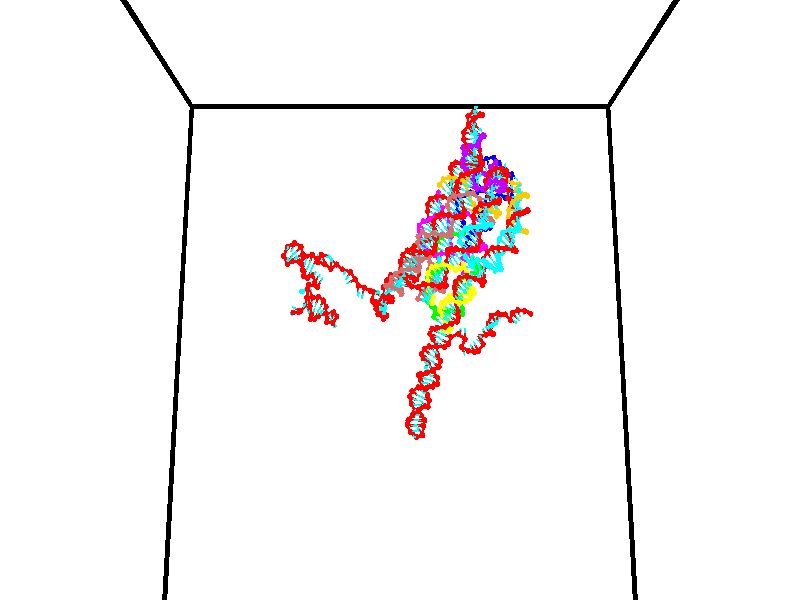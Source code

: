 // switches for output
#declare DRAW_BASES = 1; // possible values are 0, 1; only relevant for DNA ribbons
#declare DRAW_BASES_TYPE = 3; // possible values are 1, 2, 3; only relevant for DNA ribbons
#declare DRAW_FOG = 0; // set to 1 to enable fog

#include "colors.inc"

#include "transforms.inc"
background { rgb <1, 1, 1>}

#default {
   normal{
       ripples 0.25
       frequency 0.20
       turbulence 0.2
       lambda 5
   }
	finish {
		phong 0.1
		phong_size 40.
	}
}

// original window dimensions: 1024x640


// camera settings

camera {
	sky <0, 0.179814, -0.983701>
	up <0, 0.179814, -0.983701>
	right 1.6 * <1, 0, 0>
	location <35, 94.9851, 44.8844>
	look_at <35, 29.7336, 32.9568>
	direction <0, -65.2515, -11.9276>
	angle 67.0682
}


# declare cpy_camera_pos = <35, 94.9851, 44.8844>;
# if (DRAW_FOG = 1)
fog {
	fog_type 2
	up vnormalize(cpy_camera_pos)
	color rgbt<1,1,1,0.3>
	distance 1e-5
	fog_alt 3e-3
	fog_offset 56
}
# end


// LIGHTS

# declare lum = 6;
global_settings {
	ambient_light rgb lum * <0.05, 0.05, 0.05>
	max_trace_level 15
}# declare cpy_direct_light_amount = 0.25;
light_source
{	1000 * <-1, -1.16352, -0.803886>,
	rgb lum * cpy_direct_light_amount
	parallel
}

light_source
{	1000 * <1, 1.16352, 0.803886>,
	rgb lum * cpy_direct_light_amount
	parallel
}

// strand 0

// nucleotide -1

// particle -1
sphere {
	<24.274971, 35.340679, 35.042374> 0.250000
	pigment { color rgbt <1,0,0,0> }
	no_shadow
}
cylinder {
	<24.136812, 34.967064, 35.078747>,  <24.053917, 34.742893, 35.100571>, 0.100000
	pigment { color rgbt <1,0,0,0> }
	no_shadow
}
cylinder {
	<24.136812, 34.967064, 35.078747>,  <24.274971, 35.340679, 35.042374>, 0.100000
	pigment { color rgbt <1,0,0,0> }
	no_shadow
}

// particle -1
sphere {
	<24.136812, 34.967064, 35.078747> 0.100000
	pigment { color rgbt <1,0,0,0> }
	no_shadow
}
sphere {
	0, 1
	scale<0.080000,0.200000,0.300000>
	matrix <0.454352, -0.251223, -0.854665,
		0.821136, -0.253882, 0.511155,
		-0.345398, -0.934040, 0.090936,
		24.033194, 34.686852, 35.106026>
	pigment { color rgbt <0,1,1,0> }
	no_shadow
}
cylinder {
	<24.759001, 34.808472, 34.935192>,  <24.274971, 35.340679, 35.042374>, 0.130000
	pigment { color rgbt <1,0,0,0> }
	no_shadow
}

// nucleotide -1

// particle -1
sphere {
	<24.759001, 34.808472, 34.935192> 0.250000
	pigment { color rgbt <1,0,0,0> }
	no_shadow
}
cylinder {
	<24.419607, 34.606514, 34.871750>,  <24.215971, 34.485340, 34.833687>, 0.100000
	pigment { color rgbt <1,0,0,0> }
	no_shadow
}
cylinder {
	<24.419607, 34.606514, 34.871750>,  <24.759001, 34.808472, 34.935192>, 0.100000
	pigment { color rgbt <1,0,0,0> }
	no_shadow
}

// particle -1
sphere {
	<24.419607, 34.606514, 34.871750> 0.100000
	pigment { color rgbt <1,0,0,0> }
	no_shadow
}
sphere {
	0, 1
	scale<0.080000,0.200000,0.300000>
	matrix <0.367942, -0.347387, -0.862520,
		0.380388, -0.790190, 0.480525,
		-0.848483, -0.504897, -0.158602,
		24.165062, 34.455044, 34.824169>
	pigment { color rgbt <0,1,1,0> }
	no_shadow
}
cylinder {
	<24.877302, 34.143070, 34.685688>,  <24.759001, 34.808472, 34.935192>, 0.130000
	pigment { color rgbt <1,0,0,0> }
	no_shadow
}

// nucleotide -1

// particle -1
sphere {
	<24.877302, 34.143070, 34.685688> 0.250000
	pigment { color rgbt <1,0,0,0> }
	no_shadow
}
cylinder {
	<24.503569, 34.226540, 34.570122>,  <24.279329, 34.276623, 34.500782>, 0.100000
	pigment { color rgbt <1,0,0,0> }
	no_shadow
}
cylinder {
	<24.503569, 34.226540, 34.570122>,  <24.877302, 34.143070, 34.685688>, 0.100000
	pigment { color rgbt <1,0,0,0> }
	no_shadow
}

// particle -1
sphere {
	<24.503569, 34.226540, 34.570122> 0.100000
	pigment { color rgbt <1,0,0,0> }
	no_shadow
}
sphere {
	0, 1
	scale<0.080000,0.200000,0.300000>
	matrix <0.247556, -0.203181, -0.947330,
		-0.256392, -0.956645, 0.138179,
		-0.934334, 0.208681, -0.288917,
		24.223269, 34.289143, 34.483448>
	pigment { color rgbt <0,1,1,0> }
	no_shadow
}
cylinder {
	<25.267914, 33.784874, 34.149727>,  <24.877302, 34.143070, 34.685688>, 0.130000
	pigment { color rgbt <1,0,0,0> }
	no_shadow
}

// nucleotide -1

// particle -1
sphere {
	<25.267914, 33.784874, 34.149727> 0.250000
	pigment { color rgbt <1,0,0,0> }
	no_shadow
}
cylinder {
	<25.468927, 33.569626, 34.420399>,  <25.589535, 33.440479, 34.582802>, 0.100000
	pigment { color rgbt <1,0,0,0> }
	no_shadow
}
cylinder {
	<25.468927, 33.569626, 34.420399>,  <25.267914, 33.784874, 34.149727>, 0.100000
	pigment { color rgbt <1,0,0,0> }
	no_shadow
}

// particle -1
sphere {
	<25.468927, 33.569626, 34.420399> 0.100000
	pigment { color rgbt <1,0,0,0> }
	no_shadow
}
sphere {
	0, 1
	scale<0.080000,0.200000,0.300000>
	matrix <0.308021, 0.842764, 0.441443,
		-0.807826, -0.013409, 0.589268,
		0.502533, -0.538116, 0.676677,
		25.619688, 33.408192, 34.623402>
	pigment { color rgbt <0,1,1,0> }
	no_shadow
}
cylinder {
	<25.321724, 33.476906, 33.433411>,  <25.267914, 33.784874, 34.149727>, 0.130000
	pigment { color rgbt <1,0,0,0> }
	no_shadow
}

// nucleotide -1

// particle -1
sphere {
	<25.321724, 33.476906, 33.433411> 0.250000
	pigment { color rgbt <1,0,0,0> }
	no_shadow
}
cylinder {
	<25.407267, 33.536545, 33.047241>,  <25.458591, 33.572327, 32.815540>, 0.100000
	pigment { color rgbt <1,0,0,0> }
	no_shadow
}
cylinder {
	<25.407267, 33.536545, 33.047241>,  <25.321724, 33.476906, 33.433411>, 0.100000
	pigment { color rgbt <1,0,0,0> }
	no_shadow
}

// particle -1
sphere {
	<25.407267, 33.536545, 33.047241> 0.100000
	pigment { color rgbt <1,0,0,0> }
	no_shadow
}
sphere {
	0, 1
	scale<0.080000,0.200000,0.300000>
	matrix <0.434345, 0.870707, 0.230681,
		0.874992, -0.468658, 0.121446,
		0.213854, 0.149095, -0.965420,
		25.471424, 33.581272, 32.757614>
	pigment { color rgbt <0,1,1,0> }
	no_shadow
}
cylinder {
	<25.946213, 33.721432, 33.453056>,  <25.321724, 33.476906, 33.433411>, 0.130000
	pigment { color rgbt <1,0,0,0> }
	no_shadow
}

// nucleotide -1

// particle -1
sphere {
	<25.946213, 33.721432, 33.453056> 0.250000
	pigment { color rgbt <1,0,0,0> }
	no_shadow
}
cylinder {
	<25.802940, 33.848881, 33.102016>,  <25.716976, 33.925350, 32.891392>, 0.100000
	pigment { color rgbt <1,0,0,0> }
	no_shadow
}
cylinder {
	<25.802940, 33.848881, 33.102016>,  <25.946213, 33.721432, 33.453056>, 0.100000
	pigment { color rgbt <1,0,0,0> }
	no_shadow
}

// particle -1
sphere {
	<25.802940, 33.848881, 33.102016> 0.100000
	pigment { color rgbt <1,0,0,0> }
	no_shadow
}
sphere {
	0, 1
	scale<0.080000,0.200000,0.300000>
	matrix <0.498922, 0.859824, 0.108538,
		0.789166, -0.398979, -0.466939,
		-0.358181, 0.318620, -0.877603,
		25.695486, 33.944466, 32.838734>
	pigment { color rgbt <0,1,1,0> }
	no_shadow
}
cylinder {
	<26.133459, 34.525757, 33.620796>,  <25.946213, 33.721432, 33.453056>, 0.130000
	pigment { color rgbt <1,0,0,0> }
	no_shadow
}

// nucleotide -1

// particle -1
sphere {
	<26.133459, 34.525757, 33.620796> 0.250000
	pigment { color rgbt <1,0,0,0> }
	no_shadow
}
cylinder {
	<26.102013, 34.743603, 33.954796>,  <26.083145, 34.874310, 34.155193>, 0.100000
	pigment { color rgbt <1,0,0,0> }
	no_shadow
}
cylinder {
	<26.102013, 34.743603, 33.954796>,  <26.133459, 34.525757, 33.620796>, 0.100000
	pigment { color rgbt <1,0,0,0> }
	no_shadow
}

// particle -1
sphere {
	<26.102013, 34.743603, 33.954796> 0.100000
	pigment { color rgbt <1,0,0,0> }
	no_shadow
}
sphere {
	0, 1
	scale<0.080000,0.200000,0.300000>
	matrix <0.875041, -0.363595, 0.319535,
		0.477622, 0.755776, -0.447972,
		-0.078616, 0.544611, 0.834996,
		26.078428, 34.906986, 34.205296>
	pigment { color rgbt <0,1,1,0> }
	no_shadow
}
cylinder {
	<26.746307, 34.947178, 33.624374>,  <26.133459, 34.525757, 33.620796>, 0.130000
	pigment { color rgbt <1,0,0,0> }
	no_shadow
}

// nucleotide -1

// particle -1
sphere {
	<26.746307, 34.947178, 33.624374> 0.250000
	pigment { color rgbt <1,0,0,0> }
	no_shadow
}
cylinder {
	<26.598194, 34.890125, 33.991535>,  <26.509325, 34.855892, 34.211830>, 0.100000
	pigment { color rgbt <1,0,0,0> }
	no_shadow
}
cylinder {
	<26.598194, 34.890125, 33.991535>,  <26.746307, 34.947178, 33.624374>, 0.100000
	pigment { color rgbt <1,0,0,0> }
	no_shadow
}

// particle -1
sphere {
	<26.598194, 34.890125, 33.991535> 0.100000
	pigment { color rgbt <1,0,0,0> }
	no_shadow
}
sphere {
	0, 1
	scale<0.080000,0.200000,0.300000>
	matrix <0.852430, -0.444832, 0.274752,
		0.369124, 0.884184, 0.286298,
		-0.370285, -0.142631, 0.917903,
		26.487108, 34.847336, 34.266907>
	pigment { color rgbt <0,1,1,0> }
	no_shadow
}
cylinder {
	<27.297001, 35.193481, 33.986740>,  <26.746307, 34.947178, 33.624374>, 0.130000
	pigment { color rgbt <1,0,0,0> }
	no_shadow
}

// nucleotide -1

// particle -1
sphere {
	<27.297001, 35.193481, 33.986740> 0.250000
	pigment { color rgbt <1,0,0,0> }
	no_shadow
}
cylinder {
	<27.099154, 35.005020, 34.278866>,  <26.980444, 34.891945, 34.454144>, 0.100000
	pigment { color rgbt <1,0,0,0> }
	no_shadow
}
cylinder {
	<27.099154, 35.005020, 34.278866>,  <27.297001, 35.193481, 33.986740>, 0.100000
	pigment { color rgbt <1,0,0,0> }
	no_shadow
}

// particle -1
sphere {
	<27.099154, 35.005020, 34.278866> 0.100000
	pigment { color rgbt <1,0,0,0> }
	no_shadow
}
sphere {
	0, 1
	scale<0.080000,0.200000,0.300000>
	matrix <0.867865, -0.222798, 0.444041,
		-0.046498, 0.853449, 0.519098,
		-0.494620, -0.471154, 0.730319,
		26.950768, 34.863674, 34.497963>
	pigment { color rgbt <0,1,1,0> }
	no_shadow
}
cylinder {
	<27.605389, 35.435936, 34.561474>,  <27.297001, 35.193481, 33.986740>, 0.130000
	pigment { color rgbt <1,0,0,0> }
	no_shadow
}

// nucleotide -1

// particle -1
sphere {
	<27.605389, 35.435936, 34.561474> 0.250000
	pigment { color rgbt <1,0,0,0> }
	no_shadow
}
cylinder {
	<27.410110, 35.104130, 34.669968>,  <27.292944, 34.905045, 34.735065>, 0.100000
	pigment { color rgbt <1,0,0,0> }
	no_shadow
}
cylinder {
	<27.410110, 35.104130, 34.669968>,  <27.605389, 35.435936, 34.561474>, 0.100000
	pigment { color rgbt <1,0,0,0> }
	no_shadow
}

// particle -1
sphere {
	<27.410110, 35.104130, 34.669968> 0.100000
	pigment { color rgbt <1,0,0,0> }
	no_shadow
}
sphere {
	0, 1
	scale<0.080000,0.200000,0.300000>
	matrix <0.832827, -0.349896, 0.428919,
		-0.260890, 0.435291, 0.861660,
		-0.488196, -0.829515, 0.271238,
		27.263651, 34.855274, 34.751339>
	pigment { color rgbt <0,1,1,0> }
	no_shadow
}
cylinder {
	<27.609119, 35.378792, 35.187862>,  <27.605389, 35.435936, 34.561474>, 0.130000
	pigment { color rgbt <1,0,0,0> }
	no_shadow
}

// nucleotide -1

// particle -1
sphere {
	<27.609119, 35.378792, 35.187862> 0.250000
	pigment { color rgbt <1,0,0,0> }
	no_shadow
}
cylinder {
	<27.565546, 34.999016, 35.070091>,  <27.539402, 34.771149, 34.999428>, 0.100000
	pigment { color rgbt <1,0,0,0> }
	no_shadow
}
cylinder {
	<27.565546, 34.999016, 35.070091>,  <27.609119, 35.378792, 35.187862>, 0.100000
	pigment { color rgbt <1,0,0,0> }
	no_shadow
}

// particle -1
sphere {
	<27.565546, 34.999016, 35.070091> 0.100000
	pigment { color rgbt <1,0,0,0> }
	no_shadow
}
sphere {
	0, 1
	scale<0.080000,0.200000,0.300000>
	matrix <0.883762, -0.228099, 0.408578,
		-0.455081, -0.215699, 0.863930,
		-0.108931, -0.949444, -0.294430,
		27.532867, 34.714184, 34.981762>
	pigment { color rgbt <0,1,1,0> }
	no_shadow
}
cylinder {
	<27.627254, 34.939598, 35.818798>,  <27.609119, 35.378792, 35.187862>, 0.130000
	pigment { color rgbt <1,0,0,0> }
	no_shadow
}

// nucleotide -1

// particle -1
sphere {
	<27.627254, 34.939598, 35.818798> 0.250000
	pigment { color rgbt <1,0,0,0> }
	no_shadow
}
cylinder {
	<27.767687, 34.771866, 35.483917>,  <27.851946, 34.671227, 35.282990>, 0.100000
	pigment { color rgbt <1,0,0,0> }
	no_shadow
}
cylinder {
	<27.767687, 34.771866, 35.483917>,  <27.627254, 34.939598, 35.818798>, 0.100000
	pigment { color rgbt <1,0,0,0> }
	no_shadow
}

// particle -1
sphere {
	<27.767687, 34.771866, 35.483917> 0.100000
	pigment { color rgbt <1,0,0,0> }
	no_shadow
}
sphere {
	0, 1
	scale<0.080000,0.200000,0.300000>
	matrix <0.869213, -0.186500, 0.457916,
		-0.348155, -0.888472, 0.299008,
		0.351081, -0.419327, -0.837202,
		27.873011, 34.646069, 35.232758>
	pigment { color rgbt <0,1,1,0> }
	no_shadow
}
cylinder {
	<28.241440, 35.086231, 35.876213>,  <27.627254, 34.939598, 35.818798>, 0.130000
	pigment { color rgbt <1,0,0,0> }
	no_shadow
}

// nucleotide -1

// particle -1
sphere {
	<28.241440, 35.086231, 35.876213> 0.250000
	pigment { color rgbt <1,0,0,0> }
	no_shadow
}
cylinder {
	<28.329113, 34.712605, 35.988976>,  <28.381718, 34.488426, 36.056633>, 0.100000
	pigment { color rgbt <1,0,0,0> }
	no_shadow
}
cylinder {
	<28.329113, 34.712605, 35.988976>,  <28.241440, 35.086231, 35.876213>, 0.100000
	pigment { color rgbt <1,0,0,0> }
	no_shadow
}

// particle -1
sphere {
	<28.329113, 34.712605, 35.988976> 0.100000
	pigment { color rgbt <1,0,0,0> }
	no_shadow
}
sphere {
	0, 1
	scale<0.080000,0.200000,0.300000>
	matrix <-0.500973, -0.355680, -0.788998,
		0.837248, 0.031708, -0.545903,
		0.219184, -0.934070, 0.281908,
		28.394869, 34.432384, 36.073547>
	pigment { color rgbt <0,1,1,0> }
	no_shadow
}
cylinder {
	<28.626043, 34.774708, 35.294067>,  <28.241440, 35.086231, 35.876213>, 0.130000
	pigment { color rgbt <1,0,0,0> }
	no_shadow
}

// nucleotide -1

// particle -1
sphere {
	<28.626043, 34.774708, 35.294067> 0.250000
	pigment { color rgbt <1,0,0,0> }
	no_shadow
}
cylinder {
	<28.434027, 34.521210, 35.536694>,  <28.318817, 34.369110, 35.682270>, 0.100000
	pigment { color rgbt <1,0,0,0> }
	no_shadow
}
cylinder {
	<28.434027, 34.521210, 35.536694>,  <28.626043, 34.774708, 35.294067>, 0.100000
	pigment { color rgbt <1,0,0,0> }
	no_shadow
}

// particle -1
sphere {
	<28.434027, 34.521210, 35.536694> 0.100000
	pigment { color rgbt <1,0,0,0> }
	no_shadow
}
sphere {
	0, 1
	scale<0.080000,0.200000,0.300000>
	matrix <-0.609292, -0.256591, -0.750283,
		0.631130, -0.729743, -0.262963,
		-0.480040, -0.633747, 0.606569,
		28.290014, 34.331085, 35.718666>
	pigment { color rgbt <0,1,1,0> }
	no_shadow
}
cylinder {
	<28.264427, 34.209435, 34.826645>,  <28.626043, 34.774708, 35.294067>, 0.130000
	pigment { color rgbt <1,0,0,0> }
	no_shadow
}

// nucleotide -1

// particle -1
sphere {
	<28.264427, 34.209435, 34.826645> 0.250000
	pigment { color rgbt <1,0,0,0> }
	no_shadow
}
cylinder {
	<28.093485, 34.177631, 35.186878>,  <27.990919, 34.158550, 35.403019>, 0.100000
	pigment { color rgbt <1,0,0,0> }
	no_shadow
}
cylinder {
	<28.093485, 34.177631, 35.186878>,  <28.264427, 34.209435, 34.826645>, 0.100000
	pigment { color rgbt <1,0,0,0> }
	no_shadow
}

// particle -1
sphere {
	<28.093485, 34.177631, 35.186878> 0.100000
	pigment { color rgbt <1,0,0,0> }
	no_shadow
}
sphere {
	0, 1
	scale<0.080000,0.200000,0.300000>
	matrix <-0.901295, -0.040705, -0.431290,
		0.070949, -0.996003, -0.054265,
		-0.427357, -0.079508, 0.900580,
		27.965279, 34.153778, 35.457054>
	pigment { color rgbt <0,1,1,0> }
	no_shadow
}
cylinder {
	<27.990767, 33.551430, 34.786694>,  <28.264427, 34.209435, 34.826645>, 0.130000
	pigment { color rgbt <1,0,0,0> }
	no_shadow
}

// nucleotide -1

// particle -1
sphere {
	<27.990767, 33.551430, 34.786694> 0.250000
	pigment { color rgbt <1,0,0,0> }
	no_shadow
}
cylinder {
	<27.831715, 33.852337, 34.996830>,  <27.736284, 34.032883, 35.122913>, 0.100000
	pigment { color rgbt <1,0,0,0> }
	no_shadow
}
cylinder {
	<27.831715, 33.852337, 34.996830>,  <27.990767, 33.551430, 34.786694>, 0.100000
	pigment { color rgbt <1,0,0,0> }
	no_shadow
}

// particle -1
sphere {
	<27.831715, 33.852337, 34.996830> 0.100000
	pigment { color rgbt <1,0,0,0> }
	no_shadow
}
sphere {
	0, 1
	scale<0.080000,0.200000,0.300000>
	matrix <-0.679942, 0.142859, -0.719215,
		-0.616093, -0.643182, 0.454694,
		-0.397629, 0.752269, 0.525340,
		27.712425, 34.078018, 35.154430>
	pigment { color rgbt <0,1,1,0> }
	no_shadow
}
cylinder {
	<27.317726, 33.447083, 34.794308>,  <27.990767, 33.551430, 34.786694>, 0.130000
	pigment { color rgbt <1,0,0,0> }
	no_shadow
}

// nucleotide -1

// particle -1
sphere {
	<27.317726, 33.447083, 34.794308> 0.250000
	pigment { color rgbt <1,0,0,0> }
	no_shadow
}
cylinder {
	<27.399107, 33.836079, 34.839680>,  <27.447935, 34.069477, 34.866901>, 0.100000
	pigment { color rgbt <1,0,0,0> }
	no_shadow
}
cylinder {
	<27.399107, 33.836079, 34.839680>,  <27.317726, 33.447083, 34.794308>, 0.100000
	pigment { color rgbt <1,0,0,0> }
	no_shadow
}

// particle -1
sphere {
	<27.399107, 33.836079, 34.839680> 0.100000
	pigment { color rgbt <1,0,0,0> }
	no_shadow
}
sphere {
	0, 1
	scale<0.080000,0.200000,0.300000>
	matrix <-0.954398, 0.222839, -0.198661,
		-0.218473, -0.067836, 0.973482,
		0.203453, 0.972492, 0.113427,
		27.460142, 34.127827, 34.873707>
	pigment { color rgbt <0,1,1,0> }
	no_shadow
}
cylinder {
	<26.636736, 33.744026, 35.072819>,  <27.317726, 33.447083, 34.794308>, 0.130000
	pigment { color rgbt <1,0,0,0> }
	no_shadow
}

// nucleotide -1

// particle -1
sphere {
	<26.636736, 33.744026, 35.072819> 0.250000
	pigment { color rgbt <1,0,0,0> }
	no_shadow
}
cylinder {
	<26.827497, 34.082882, 34.979076>,  <26.941954, 34.286194, 34.922829>, 0.100000
	pigment { color rgbt <1,0,0,0> }
	no_shadow
}
cylinder {
	<26.827497, 34.082882, 34.979076>,  <26.636736, 33.744026, 35.072819>, 0.100000
	pigment { color rgbt <1,0,0,0> }
	no_shadow
}

// particle -1
sphere {
	<26.827497, 34.082882, 34.979076> 0.100000
	pigment { color rgbt <1,0,0,0> }
	no_shadow
}
sphere {
	0, 1
	scale<0.080000,0.200000,0.300000>
	matrix <-0.878351, 0.469215, -0.091310,
		0.032612, 0.249394, 0.967853,
		0.476903, 0.847136, -0.234358,
		26.970568, 34.337021, 34.908768>
	pigment { color rgbt <0,1,1,0> }
	no_shadow
}
cylinder {
	<26.318684, 34.241848, 35.426525>,  <26.636736, 33.744026, 35.072819>, 0.130000
	pigment { color rgbt <1,0,0,0> }
	no_shadow
}

// nucleotide -1

// particle -1
sphere {
	<26.318684, 34.241848, 35.426525> 0.250000
	pigment { color rgbt <1,0,0,0> }
	no_shadow
}
cylinder {
	<26.511938, 34.431038, 35.131805>,  <26.627890, 34.544552, 34.954971>, 0.100000
	pigment { color rgbt <1,0,0,0> }
	no_shadow
}
cylinder {
	<26.511938, 34.431038, 35.131805>,  <26.318684, 34.241848, 35.426525>, 0.100000
	pigment { color rgbt <1,0,0,0> }
	no_shadow
}

// particle -1
sphere {
	<26.511938, 34.431038, 35.131805> 0.100000
	pigment { color rgbt <1,0,0,0> }
	no_shadow
}
sphere {
	0, 1
	scale<0.080000,0.200000,0.300000>
	matrix <-0.821602, 0.535732, -0.194837,
		0.302575, 0.699490, 0.647427,
		0.483134, 0.472975, -0.736802,
		26.656878, 34.572929, 34.910767>
	pigment { color rgbt <0,1,1,0> }
	no_shadow
}
cylinder {
	<25.991276, 34.876041, 35.513882>,  <26.318684, 34.241848, 35.426525>, 0.130000
	pigment { color rgbt <1,0,0,0> }
	no_shadow
}

// nucleotide -1

// particle -1
sphere {
	<25.991276, 34.876041, 35.513882> 0.250000
	pigment { color rgbt <1,0,0,0> }
	no_shadow
}
cylinder {
	<26.152391, 34.849358, 35.148739>,  <26.249060, 34.833347, 34.929653>, 0.100000
	pigment { color rgbt <1,0,0,0> }
	no_shadow
}
cylinder {
	<26.152391, 34.849358, 35.148739>,  <25.991276, 34.876041, 35.513882>, 0.100000
	pigment { color rgbt <1,0,0,0> }
	no_shadow
}

// particle -1
sphere {
	<26.152391, 34.849358, 35.148739> 0.100000
	pigment { color rgbt <1,0,0,0> }
	no_shadow
}
sphere {
	0, 1
	scale<0.080000,0.200000,0.300000>
	matrix <-0.745664, 0.554463, -0.369536,
		0.530799, 0.829530, 0.173586,
		0.402788, -0.066713, -0.912859,
		26.273228, 34.829346, 34.874882>
	pigment { color rgbt <0,1,1,0> }
	no_shadow
}
cylinder {
	<26.186125, 35.544952, 35.233887>,  <25.991276, 34.876041, 35.513882>, 0.130000
	pigment { color rgbt <1,0,0,0> }
	no_shadow
}

// nucleotide -1

// particle -1
sphere {
	<26.186125, 35.544952, 35.233887> 0.250000
	pigment { color rgbt <1,0,0,0> }
	no_shadow
}
cylinder {
	<26.077148, 35.315517, 34.924885>,  <26.011763, 35.177856, 34.739483>, 0.100000
	pigment { color rgbt <1,0,0,0> }
	no_shadow
}
cylinder {
	<26.077148, 35.315517, 34.924885>,  <26.186125, 35.544952, 35.233887>, 0.100000
	pigment { color rgbt <1,0,0,0> }
	no_shadow
}

// particle -1
sphere {
	<26.077148, 35.315517, 34.924885> 0.100000
	pigment { color rgbt <1,0,0,0> }
	no_shadow
}
sphere {
	0, 1
	scale<0.080000,0.200000,0.300000>
	matrix <-0.694419, 0.672958, -0.254774,
		0.666001, 0.467031, -0.581657,
		-0.272443, -0.573593, -0.772505,
		25.995417, 35.143440, 34.693130>
	pigment { color rgbt <0,1,1,0> }
	no_shadow
}
cylinder {
	<26.094793, 36.022491, 34.615204>,  <26.186125, 35.544952, 35.233887>, 0.130000
	pigment { color rgbt <1,0,0,0> }
	no_shadow
}

// nucleotide -1

// particle -1
sphere {
	<26.094793, 36.022491, 34.615204> 0.250000
	pigment { color rgbt <1,0,0,0> }
	no_shadow
}
cylinder {
	<25.900290, 35.673454, 34.596733>,  <25.783587, 35.464031, 34.585651>, 0.100000
	pigment { color rgbt <1,0,0,0> }
	no_shadow
}
cylinder {
	<25.900290, 35.673454, 34.596733>,  <26.094793, 36.022491, 34.615204>, 0.100000
	pigment { color rgbt <1,0,0,0> }
	no_shadow
}

// particle -1
sphere {
	<25.900290, 35.673454, 34.596733> 0.100000
	pigment { color rgbt <1,0,0,0> }
	no_shadow
}
sphere {
	0, 1
	scale<0.080000,0.200000,0.300000>
	matrix <-0.864280, 0.488068, -0.121697,
		0.128730, -0.019266, -0.991493,
		-0.486261, -0.872593, -0.046177,
		25.754412, 35.411678, 34.582878>
	pigment { color rgbt <0,1,1,0> }
	no_shadow
}
cylinder {
	<25.878281, 36.149998, 33.969315>,  <26.094793, 36.022491, 34.615204>, 0.130000
	pigment { color rgbt <1,0,0,0> }
	no_shadow
}

// nucleotide -1

// particle -1
sphere {
	<25.878281, 36.149998, 33.969315> 0.250000
	pigment { color rgbt <1,0,0,0> }
	no_shadow
}
cylinder {
	<25.668179, 35.946766, 34.242359>,  <25.542118, 35.824825, 34.406185>, 0.100000
	pigment { color rgbt <1,0,0,0> }
	no_shadow
}
cylinder {
	<25.668179, 35.946766, 34.242359>,  <25.878281, 36.149998, 33.969315>, 0.100000
	pigment { color rgbt <1,0,0,0> }
	no_shadow
}

// particle -1
sphere {
	<25.668179, 35.946766, 34.242359> 0.100000
	pigment { color rgbt <1,0,0,0> }
	no_shadow
}
sphere {
	0, 1
	scale<0.080000,0.200000,0.300000>
	matrix <-0.693819, 0.720146, 0.002140,
		-0.492671, -0.472488, -0.730774,
		-0.525253, -0.508080, 0.682616,
		25.510603, 35.794342, 34.447144>
	pigment { color rgbt <0,1,1,0> }
	no_shadow
}
cylinder {
	<25.796021, 35.945305, 33.211300>,  <25.878281, 36.149998, 33.969315>, 0.130000
	pigment { color rgbt <1,0,0,0> }
	no_shadow
}

// nucleotide -1

// particle -1
sphere {
	<25.796021, 35.945305, 33.211300> 0.250000
	pigment { color rgbt <1,0,0,0> }
	no_shadow
}
cylinder {
	<25.471298, 36.147079, 33.328953>,  <25.276464, 36.268143, 33.399544>, 0.100000
	pigment { color rgbt <1,0,0,0> }
	no_shadow
}
cylinder {
	<25.471298, 36.147079, 33.328953>,  <25.796021, 35.945305, 33.211300>, 0.100000
	pigment { color rgbt <1,0,0,0> }
	no_shadow
}

// particle -1
sphere {
	<25.471298, 36.147079, 33.328953> 0.100000
	pigment { color rgbt <1,0,0,0> }
	no_shadow
}
sphere {
	0, 1
	scale<0.080000,0.200000,0.300000>
	matrix <0.580018, 0.754787, 0.306390,
		-0.067453, 0.419331, -0.905324,
		-0.811806, 0.504437, 0.294132,
		25.227757, 36.298412, 33.417194>
	pigment { color rgbt <0,1,1,0> }
	no_shadow
}
cylinder {
	<26.002810, 36.611416, 32.928268>,  <25.796021, 35.945305, 33.211300>, 0.130000
	pigment { color rgbt <1,0,0,0> }
	no_shadow
}

// nucleotide -1

// particle -1
sphere {
	<26.002810, 36.611416, 32.928268> 0.250000
	pigment { color rgbt <1,0,0,0> }
	no_shadow
}
cylinder {
	<25.747225, 36.614487, 33.235950>,  <25.593874, 36.616329, 33.420559>, 0.100000
	pigment { color rgbt <1,0,0,0> }
	no_shadow
}
cylinder {
	<25.747225, 36.614487, 33.235950>,  <26.002810, 36.611416, 32.928268>, 0.100000
	pigment { color rgbt <1,0,0,0> }
	no_shadow
}

// particle -1
sphere {
	<25.747225, 36.614487, 33.235950> 0.100000
	pigment { color rgbt <1,0,0,0> }
	no_shadow
}
sphere {
	0, 1
	scale<0.080000,0.200000,0.300000>
	matrix <0.624372, 0.589257, 0.512773,
		-0.449320, 0.807909, -0.381306,
		-0.638961, 0.007678, 0.769201,
		25.555536, 36.616791, 33.466709>
	pigment { color rgbt <0,1,1,0> }
	no_shadow
}
cylinder {
	<26.849915, 36.572807, 33.114487>,  <26.002810, 36.611416, 32.928268>, 0.130000
	pigment { color rgbt <1,0,0,0> }
	no_shadow
}

// nucleotide -1

// particle -1
sphere {
	<26.849915, 36.572807, 33.114487> 0.250000
	pigment { color rgbt <1,0,0,0> }
	no_shadow
}
cylinder {
	<27.080599, 36.610420, 32.789879>,  <27.219009, 36.632988, 32.595116>, 0.100000
	pigment { color rgbt <1,0,0,0> }
	no_shadow
}
cylinder {
	<27.080599, 36.610420, 32.789879>,  <26.849915, 36.572807, 33.114487>, 0.100000
	pigment { color rgbt <1,0,0,0> }
	no_shadow
}

// particle -1
sphere {
	<27.080599, 36.610420, 32.789879> 0.100000
	pigment { color rgbt <1,0,0,0> }
	no_shadow
}
sphere {
	0, 1
	scale<0.080000,0.200000,0.300000>
	matrix <-0.781531, 0.352815, -0.514520,
		0.237932, 0.930956, 0.276965,
		0.576712, 0.094036, -0.811517,
		27.253613, 36.638630, 32.546425>
	pigment { color rgbt <0,1,1,0> }
	no_shadow
}
cylinder {
	<26.676142, 37.255173, 32.881222>,  <26.849915, 36.572807, 33.114487>, 0.130000
	pigment { color rgbt <1,0,0,0> }
	no_shadow
}

// nucleotide -1

// particle -1
sphere {
	<26.676142, 37.255173, 32.881222> 0.250000
	pigment { color rgbt <1,0,0,0> }
	no_shadow
}
cylinder {
	<26.855736, 37.101154, 32.558693>,  <26.963491, 37.008743, 32.365177>, 0.100000
	pigment { color rgbt <1,0,0,0> }
	no_shadow
}
cylinder {
	<26.855736, 37.101154, 32.558693>,  <26.676142, 37.255173, 32.881222>, 0.100000
	pigment { color rgbt <1,0,0,0> }
	no_shadow
}

// particle -1
sphere {
	<26.855736, 37.101154, 32.558693> 0.100000
	pigment { color rgbt <1,0,0,0> }
	no_shadow
}
sphere {
	0, 1
	scale<0.080000,0.200000,0.300000>
	matrix <-0.555188, 0.586849, -0.589385,
		0.700128, 0.712285, 0.049714,
		0.448984, -0.385044, -0.806321,
		26.990431, 36.985641, 32.316795>
	pigment { color rgbt <0,1,1,0> }
	no_shadow
}
cylinder {
	<26.533562, 37.823463, 32.372276>,  <26.676142, 37.255173, 32.881222>, 0.130000
	pigment { color rgbt <1,0,0,0> }
	no_shadow
}

// nucleotide -1

// particle -1
sphere {
	<26.533562, 37.823463, 32.372276> 0.250000
	pigment { color rgbt <1,0,0,0> }
	no_shadow
}
cylinder {
	<26.717846, 38.178253, 32.385014>,  <26.828417, 38.391129, 32.392654>, 0.100000
	pigment { color rgbt <1,0,0,0> }
	no_shadow
}
cylinder {
	<26.717846, 38.178253, 32.385014>,  <26.533562, 37.823463, 32.372276>, 0.100000
	pigment { color rgbt <1,0,0,0> }
	no_shadow
}

// particle -1
sphere {
	<26.717846, 38.178253, 32.385014> 0.100000
	pigment { color rgbt <1,0,0,0> }
	no_shadow
}
sphere {
	0, 1
	scale<0.080000,0.200000,0.300000>
	matrix <-0.838188, 0.446606, -0.313024,
		-0.291866, 0.117525, 0.949211,
		0.460712, 0.886978, 0.031841,
		26.856060, 38.444347, 32.394566>
	pigment { color rgbt <0,1,1,0> }
	no_shadow
}
cylinder {
	<26.166086, 38.407780, 32.760731>,  <26.533562, 37.823463, 32.372276>, 0.130000
	pigment { color rgbt <1,0,0,0> }
	no_shadow
}

// nucleotide -1

// particle -1
sphere {
	<26.166086, 38.407780, 32.760731> 0.250000
	pigment { color rgbt <1,0,0,0> }
	no_shadow
}
cylinder {
	<26.362518, 38.616993, 32.482082>,  <26.480377, 38.742519, 32.314896>, 0.100000
	pigment { color rgbt <1,0,0,0> }
	no_shadow
}
cylinder {
	<26.362518, 38.616993, 32.482082>,  <26.166086, 38.407780, 32.760731>, 0.100000
	pigment { color rgbt <1,0,0,0> }
	no_shadow
}

// particle -1
sphere {
	<26.362518, 38.616993, 32.482082> 0.100000
	pigment { color rgbt <1,0,0,0> }
	no_shadow
}
sphere {
	0, 1
	scale<0.080000,0.200000,0.300000>
	matrix <-0.847481, 0.471866, -0.243143,
		0.201538, 0.709773, 0.674985,
		0.491078, 0.523034, -0.696618,
		26.509842, 38.773903, 32.273098>
	pigment { color rgbt <0,1,1,0> }
	no_shadow
}
cylinder {
	<25.850126, 39.035767, 32.726974>,  <26.166086, 38.407780, 32.760731>, 0.130000
	pigment { color rgbt <1,0,0,0> }
	no_shadow
}

// nucleotide -1

// particle -1
sphere {
	<25.850126, 39.035767, 32.726974> 0.250000
	pigment { color rgbt <1,0,0,0> }
	no_shadow
}
cylinder {
	<26.027370, 38.974316, 32.373692>,  <26.133717, 38.937443, 32.161724>, 0.100000
	pigment { color rgbt <1,0,0,0> }
	no_shadow
}
cylinder {
	<26.027370, 38.974316, 32.373692>,  <25.850126, 39.035767, 32.726974>, 0.100000
	pigment { color rgbt <1,0,0,0> }
	no_shadow
}

// particle -1
sphere {
	<26.027370, 38.974316, 32.373692> 0.100000
	pigment { color rgbt <1,0,0,0> }
	no_shadow
}
sphere {
	0, 1
	scale<0.080000,0.200000,0.300000>
	matrix <-0.789468, 0.399895, -0.465643,
		0.424727, 0.903593, 0.055911,
		0.443110, -0.153631, -0.883205,
		26.160303, 38.928226, 32.108730>
	pigment { color rgbt <0,1,1,0> }
	no_shadow
}
cylinder {
	<25.857761, 39.690590, 32.403332>,  <25.850126, 39.035767, 32.726974>, 0.130000
	pigment { color rgbt <1,0,0,0> }
	no_shadow
}

// nucleotide -1

// particle -1
sphere {
	<25.857761, 39.690590, 32.403332> 0.250000
	pigment { color rgbt <1,0,0,0> }
	no_shadow
}
cylinder {
	<25.893320, 39.434525, 32.098099>,  <25.914656, 39.280888, 31.914959>, 0.100000
	pigment { color rgbt <1,0,0,0> }
	no_shadow
}
cylinder {
	<25.893320, 39.434525, 32.098099>,  <25.857761, 39.690590, 32.403332>, 0.100000
	pigment { color rgbt <1,0,0,0> }
	no_shadow
}

// particle -1
sphere {
	<25.893320, 39.434525, 32.098099> 0.100000
	pigment { color rgbt <1,0,0,0> }
	no_shadow
}
sphere {
	0, 1
	scale<0.080000,0.200000,0.300000>
	matrix <-0.686076, 0.516040, -0.512838,
		0.722078, 0.569120, -0.393325,
		0.088895, -0.640160, -0.763081,
		25.919989, 39.242477, 31.869175>
	pigment { color rgbt <0,1,1,0> }
	no_shadow
}
cylinder {
	<25.734533, 40.013416, 31.890879>,  <25.857761, 39.690590, 32.403332>, 0.130000
	pigment { color rgbt <1,0,0,0> }
	no_shadow
}

// nucleotide -1

// particle -1
sphere {
	<25.734533, 40.013416, 31.890879> 0.250000
	pigment { color rgbt <1,0,0,0> }
	no_shadow
}
cylinder {
	<25.668709, 39.661858, 31.711784>,  <25.629213, 39.450924, 31.604328>, 0.100000
	pigment { color rgbt <1,0,0,0> }
	no_shadow
}
cylinder {
	<25.668709, 39.661858, 31.711784>,  <25.734533, 40.013416, 31.890879>, 0.100000
	pigment { color rgbt <1,0,0,0> }
	no_shadow
}

// particle -1
sphere {
	<25.668709, 39.661858, 31.711784> 0.100000
	pigment { color rgbt <1,0,0,0> }
	no_shadow
}
sphere {
	0, 1
	scale<0.080000,0.200000,0.300000>
	matrix <-0.732901, 0.412742, -0.540833,
		0.660133, 0.239144, -0.712063,
		-0.164561, -0.878894, -0.447734,
		25.619341, 39.398190, 31.577465>
	pigment { color rgbt <0,1,1,0> }
	no_shadow
}
cylinder {
	<25.927399, 40.063232, 31.227192>,  <25.734533, 40.013416, 31.890879>, 0.130000
	pigment { color rgbt <1,0,0,0> }
	no_shadow
}

// nucleotide -1

// particle -1
sphere {
	<25.927399, 40.063232, 31.227192> 0.250000
	pigment { color rgbt <1,0,0,0> }
	no_shadow
}
cylinder {
	<25.635967, 39.793270, 31.273966>,  <25.461107, 39.631294, 31.302031>, 0.100000
	pigment { color rgbt <1,0,0,0> }
	no_shadow
}
cylinder {
	<25.635967, 39.793270, 31.273966>,  <25.927399, 40.063232, 31.227192>, 0.100000
	pigment { color rgbt <1,0,0,0> }
	no_shadow
}

// particle -1
sphere {
	<25.635967, 39.793270, 31.273966> 0.100000
	pigment { color rgbt <1,0,0,0> }
	no_shadow
}
sphere {
	0, 1
	scale<0.080000,0.200000,0.300000>
	matrix <-0.619021, 0.575694, -0.534218,
		0.293228, -0.461606, -0.837220,
		-0.728581, -0.674905, 0.116934,
		25.417393, 39.590797, 31.309046>
	pigment { color rgbt <0,1,1,0> }
	no_shadow
}
cylinder {
	<25.671698, 39.810062, 30.546450>,  <25.927399, 40.063232, 31.227192>, 0.130000
	pigment { color rgbt <1,0,0,0> }
	no_shadow
}

// nucleotide -1

// particle -1
sphere {
	<25.671698, 39.810062, 30.546450> 0.250000
	pigment { color rgbt <1,0,0,0> }
	no_shadow
}
cylinder {
	<25.364996, 39.728466, 30.789917>,  <25.180975, 39.679508, 30.935997>, 0.100000
	pigment { color rgbt <1,0,0,0> }
	no_shadow
}
cylinder {
	<25.364996, 39.728466, 30.789917>,  <25.671698, 39.810062, 30.546450>, 0.100000
	pigment { color rgbt <1,0,0,0> }
	no_shadow
}

// particle -1
sphere {
	<25.364996, 39.728466, 30.789917> 0.100000
	pigment { color rgbt <1,0,0,0> }
	no_shadow
}
sphere {
	0, 1
	scale<0.080000,0.200000,0.300000>
	matrix <-0.602292, 0.556677, -0.572150,
		-0.222116, -0.805293, -0.549697,
		-0.766752, -0.203995, 0.608669,
		25.134970, 39.667267, 30.972517>
	pigment { color rgbt <0,1,1,0> }
	no_shadow
}
cylinder {
	<25.034374, 39.518623, 30.171486>,  <25.671698, 39.810062, 30.546450>, 0.130000
	pigment { color rgbt <1,0,0,0> }
	no_shadow
}

// nucleotide -1

// particle -1
sphere {
	<25.034374, 39.518623, 30.171486> 0.250000
	pigment { color rgbt <1,0,0,0> }
	no_shadow
}
cylinder {
	<24.927845, 39.682945, 30.520269>,  <24.863928, 39.781536, 30.729540>, 0.100000
	pigment { color rgbt <1,0,0,0> }
	no_shadow
}
cylinder {
	<24.927845, 39.682945, 30.520269>,  <25.034374, 39.518623, 30.171486>, 0.100000
	pigment { color rgbt <1,0,0,0> }
	no_shadow
}

// particle -1
sphere {
	<24.927845, 39.682945, 30.520269> 0.100000
	pigment { color rgbt <1,0,0,0> }
	no_shadow
}
sphere {
	0, 1
	scale<0.080000,0.200000,0.300000>
	matrix <-0.752543, 0.476643, -0.454411,
		-0.602287, -0.777207, 0.182206,
		-0.266325, 0.410804, 0.871958,
		24.847948, 39.806187, 30.781857>
	pigment { color rgbt <0,1,1,0> }
	no_shadow
}
cylinder {
	<24.300573, 39.287704, 30.423704>,  <25.034374, 39.518623, 30.171486>, 0.130000
	pigment { color rgbt <1,0,0,0> }
	no_shadow
}

// nucleotide -1

// particle -1
sphere {
	<24.300573, 39.287704, 30.423704> 0.250000
	pigment { color rgbt <1,0,0,0> }
	no_shadow
}
cylinder {
	<24.384357, 39.649845, 30.571470>,  <24.434628, 39.867130, 30.660130>, 0.100000
	pigment { color rgbt <1,0,0,0> }
	no_shadow
}
cylinder {
	<24.384357, 39.649845, 30.571470>,  <24.300573, 39.287704, 30.423704>, 0.100000
	pigment { color rgbt <1,0,0,0> }
	no_shadow
}

// particle -1
sphere {
	<24.384357, 39.649845, 30.571470> 0.100000
	pigment { color rgbt <1,0,0,0> }
	no_shadow
}
sphere {
	0, 1
	scale<0.080000,0.200000,0.300000>
	matrix <-0.865155, 0.347648, -0.361453,
		-0.455668, -0.243889, 0.856087,
		0.209462, 0.905351, 0.369413,
		24.447197, 39.921452, 30.682295>
	pigment { color rgbt <0,1,1,0> }
	no_shadow
}
cylinder {
	<23.999863, 39.430847, 31.186066>,  <24.300573, 39.287704, 30.423704>, 0.130000
	pigment { color rgbt <1,0,0,0> }
	no_shadow
}

// nucleotide -1

// particle -1
sphere {
	<23.999863, 39.430847, 31.186066> 0.250000
	pigment { color rgbt <1,0,0,0> }
	no_shadow
}
cylinder {
	<24.260521, 39.641266, 31.404654>,  <24.416916, 39.767517, 31.535807>, 0.100000
	pigment { color rgbt <1,0,0,0> }
	no_shadow
}
cylinder {
	<24.260521, 39.641266, 31.404654>,  <23.999863, 39.430847, 31.186066>, 0.100000
	pigment { color rgbt <1,0,0,0> }
	no_shadow
}

// particle -1
sphere {
	<24.260521, 39.641266, 31.404654> 0.100000
	pigment { color rgbt <1,0,0,0> }
	no_shadow
}
sphere {
	0, 1
	scale<0.080000,0.200000,0.300000>
	matrix <0.634423, -0.772884, -0.012528,
		0.415768, 0.354857, -0.837385,
		0.651647, 0.526048, 0.546470,
		24.456015, 39.799080, 31.568594>
	pigment { color rgbt <0,1,1,0> }
	no_shadow
}
cylinder {
	<24.332314, 39.136570, 31.754190>,  <23.999863, 39.430847, 31.186066>, 0.130000
	pigment { color rgbt <1,0,0,0> }
	no_shadow
}

// nucleotide -1

// particle -1
sphere {
	<24.332314, 39.136570, 31.754190> 0.250000
	pigment { color rgbt <1,0,0,0> }
	no_shadow
}
cylinder {
	<24.560448, 39.270046, 31.453959>,  <24.697329, 39.350132, 31.273819>, 0.100000
	pigment { color rgbt <1,0,0,0> }
	no_shadow
}
cylinder {
	<24.560448, 39.270046, 31.453959>,  <24.332314, 39.136570, 31.754190>, 0.100000
	pigment { color rgbt <1,0,0,0> }
	no_shadow
}

// particle -1
sphere {
	<24.560448, 39.270046, 31.453959> 0.100000
	pigment { color rgbt <1,0,0,0> }
	no_shadow
}
sphere {
	0, 1
	scale<0.080000,0.200000,0.300000>
	matrix <0.775437, -0.520139, 0.357985,
		-0.270950, -0.786198, -0.555409,
		0.570337, 0.333689, -0.750578,
		24.731548, 39.370152, 31.228785>
	pigment { color rgbt <0,1,1,0> }
	no_shadow
}
cylinder {
	<24.641924, 38.555706, 31.391018>,  <24.332314, 39.136570, 31.754190>, 0.130000
	pigment { color rgbt <1,0,0,0> }
	no_shadow
}

// nucleotide -1

// particle -1
sphere {
	<24.641924, 38.555706, 31.391018> 0.250000
	pigment { color rgbt <1,0,0,0> }
	no_shadow
}
cylinder {
	<24.880251, 38.869820, 31.323692>,  <25.023247, 39.058289, 31.283297>, 0.100000
	pigment { color rgbt <1,0,0,0> }
	no_shadow
}
cylinder {
	<24.880251, 38.869820, 31.323692>,  <24.641924, 38.555706, 31.391018>, 0.100000
	pigment { color rgbt <1,0,0,0> }
	no_shadow
}

// particle -1
sphere {
	<24.880251, 38.869820, 31.323692> 0.100000
	pigment { color rgbt <1,0,0,0> }
	no_shadow
}
sphere {
	0, 1
	scale<0.080000,0.200000,0.300000>
	matrix <0.772888, -0.503700, 0.385915,
		0.218274, -0.360022, -0.907050,
		0.595819, 0.785284, -0.168312,
		25.058996, 39.105404, 31.273199>
	pigment { color rgbt <0,1,1,0> }
	no_shadow
}
cylinder {
	<25.272007, 38.205757, 31.363148>,  <24.641924, 38.555706, 31.391018>, 0.130000
	pigment { color rgbt <1,0,0,0> }
	no_shadow
}

// nucleotide -1

// particle -1
sphere {
	<25.272007, 38.205757, 31.363148> 0.250000
	pigment { color rgbt <1,0,0,0> }
	no_shadow
}
cylinder {
	<25.409079, 38.581081, 31.381664>,  <25.491322, 38.806274, 31.392775>, 0.100000
	pigment { color rgbt <1,0,0,0> }
	no_shadow
}
cylinder {
	<25.409079, 38.581081, 31.381664>,  <25.272007, 38.205757, 31.363148>, 0.100000
	pigment { color rgbt <1,0,0,0> }
	no_shadow
}

// particle -1
sphere {
	<25.409079, 38.581081, 31.381664> 0.100000
	pigment { color rgbt <1,0,0,0> }
	no_shadow
}
sphere {
	0, 1
	scale<0.080000,0.200000,0.300000>
	matrix <0.842837, -0.328829, 0.426025,
		0.414966, -0.106972, -0.903526,
		0.342679, 0.938311, 0.046293,
		25.511883, 38.862576, 31.395552>
	pigment { color rgbt <0,1,1,0> }
	no_shadow
}
cylinder {
	<25.946318, 38.273132, 30.976284>,  <25.272007, 38.205757, 31.363148>, 0.130000
	pigment { color rgbt <1,0,0,0> }
	no_shadow
}

// nucleotide -1

// particle -1
sphere {
	<25.946318, 38.273132, 30.976284> 0.250000
	pigment { color rgbt <1,0,0,0> }
	no_shadow
}
cylinder {
	<25.962082, 38.565460, 31.248857>,  <25.971540, 38.740856, 31.412401>, 0.100000
	pigment { color rgbt <1,0,0,0> }
	no_shadow
}
cylinder {
	<25.962082, 38.565460, 31.248857>,  <25.946318, 38.273132, 30.976284>, 0.100000
	pigment { color rgbt <1,0,0,0> }
	no_shadow
}

// particle -1
sphere {
	<25.962082, 38.565460, 31.248857> 0.100000
	pigment { color rgbt <1,0,0,0> }
	no_shadow
}
sphere {
	0, 1
	scale<0.080000,0.200000,0.300000>
	matrix <0.877184, -0.351901, 0.326671,
		0.478534, 0.584868, -0.654931,
		0.039411, 0.730818, 0.681433,
		25.973906, 38.784706, 31.453287>
	pigment { color rgbt <0,1,1,0> }
	no_shadow
}
cylinder {
	<26.576036, 38.642342, 30.912615>,  <25.946318, 38.273132, 30.976284>, 0.130000
	pigment { color rgbt <1,0,0,0> }
	no_shadow
}

// nucleotide -1

// particle -1
sphere {
	<26.576036, 38.642342, 30.912615> 0.250000
	pigment { color rgbt <1,0,0,0> }
	no_shadow
}
cylinder {
	<26.457895, 38.709515, 31.288820>,  <26.387011, 38.749817, 31.514544>, 0.100000
	pigment { color rgbt <1,0,0,0> }
	no_shadow
}
cylinder {
	<26.457895, 38.709515, 31.288820>,  <26.576036, 38.642342, 30.912615>, 0.100000
	pigment { color rgbt <1,0,0,0> }
	no_shadow
}

// particle -1
sphere {
	<26.457895, 38.709515, 31.288820> 0.100000
	pigment { color rgbt <1,0,0,0> }
	no_shadow
}
sphere {
	0, 1
	scale<0.080000,0.200000,0.300000>
	matrix <0.898792, -0.284951, 0.333130,
		0.323943, 0.943717, -0.066773,
		-0.295353, 0.167930, 0.940514,
		26.369289, 38.759895, 31.570974>
	pigment { color rgbt <0,1,1,0> }
	no_shadow
}
cylinder {
	<27.110518, 39.042736, 31.391710>,  <26.576036, 38.642342, 30.912615>, 0.130000
	pigment { color rgbt <1,0,0,0> }
	no_shadow
}

// nucleotide -1

// particle -1
sphere {
	<27.110518, 39.042736, 31.391710> 0.250000
	pigment { color rgbt <1,0,0,0> }
	no_shadow
}
cylinder {
	<26.871378, 38.797607, 31.598408>,  <26.727894, 38.650528, 31.722425>, 0.100000
	pigment { color rgbt <1,0,0,0> }
	no_shadow
}
cylinder {
	<26.871378, 38.797607, 31.598408>,  <27.110518, 39.042736, 31.391710>, 0.100000
	pigment { color rgbt <1,0,0,0> }
	no_shadow
}

// particle -1
sphere {
	<26.871378, 38.797607, 31.598408> 0.100000
	pigment { color rgbt <1,0,0,0> }
	no_shadow
}
sphere {
	0, 1
	scale<0.080000,0.200000,0.300000>
	matrix <0.798835, -0.401873, 0.447618,
		-0.066646, 0.680400, 0.729804,
		-0.597848, -0.612824, 0.516744,
		26.692024, 38.613762, 31.753431>
	pigment { color rgbt <0,1,1,0> }
	no_shadow
}
cylinder {
	<27.445774, 38.590008, 30.886208>,  <27.110518, 39.042736, 31.391710>, 0.130000
	pigment { color rgbt <1,0,0,0> }
	no_shadow
}

// nucleotide -1

// particle -1
sphere {
	<27.445774, 38.590008, 30.886208> 0.250000
	pigment { color rgbt <1,0,0,0> }
	no_shadow
}
cylinder {
	<27.777782, 38.367016, 30.892914>,  <27.976988, 38.233219, 30.896938>, 0.100000
	pigment { color rgbt <1,0,0,0> }
	no_shadow
}
cylinder {
	<27.777782, 38.367016, 30.892914>,  <27.445774, 38.590008, 30.886208>, 0.100000
	pigment { color rgbt <1,0,0,0> }
	no_shadow
}

// particle -1
sphere {
	<27.777782, 38.367016, 30.892914> 0.100000
	pigment { color rgbt <1,0,0,0> }
	no_shadow
}
sphere {
	0, 1
	scale<0.080000,0.200000,0.300000>
	matrix <-0.534380, -0.786298, 0.310119,
		-0.159701, -0.266365, -0.950550,
		0.830020, -0.557481, 0.016768,
		28.026789, 38.199772, 30.897943>
	pigment { color rgbt <0,1,1,0> }
	no_shadow
}
cylinder {
	<27.084890, 38.139599, 31.390625>,  <27.445774, 38.590008, 30.886208>, 0.130000
	pigment { color rgbt <1,0,0,0> }
	no_shadow
}

// nucleotide -1

// particle -1
sphere {
	<27.084890, 38.139599, 31.390625> 0.250000
	pigment { color rgbt <1,0,0,0> }
	no_shadow
}
cylinder {
	<27.044823, 37.894543, 31.077028>,  <27.020782, 37.747509, 30.888870>, 0.100000
	pigment { color rgbt <1,0,0,0> }
	no_shadow
}
cylinder {
	<27.044823, 37.894543, 31.077028>,  <27.084890, 38.139599, 31.390625>, 0.100000
	pigment { color rgbt <1,0,0,0> }
	no_shadow
}

// particle -1
sphere {
	<27.044823, 37.894543, 31.077028> 0.100000
	pigment { color rgbt <1,0,0,0> }
	no_shadow
}
sphere {
	0, 1
	scale<0.080000,0.200000,0.300000>
	matrix <0.878074, 0.316137, -0.359227,
		0.467925, -0.724384, 0.506274,
		-0.100167, -0.612638, -0.783991,
		27.014772, 37.710751, 30.841831>
	pigment { color rgbt <0,1,1,0> }
	no_shadow
}
cylinder {
	<27.656664, 37.626518, 31.430929>,  <27.084890, 38.139599, 31.390625>, 0.130000
	pigment { color rgbt <1,0,0,0> }
	no_shadow
}

// nucleotide -1

// particle -1
sphere {
	<27.656664, 37.626518, 31.430929> 0.250000
	pigment { color rgbt <1,0,0,0> }
	no_shadow
}
cylinder {
	<27.532591, 37.705513, 31.058954>,  <27.458147, 37.752911, 30.835770>, 0.100000
	pigment { color rgbt <1,0,0,0> }
	no_shadow
}
cylinder {
	<27.532591, 37.705513, 31.058954>,  <27.656664, 37.626518, 31.430929>, 0.100000
	pigment { color rgbt <1,0,0,0> }
	no_shadow
}

// particle -1
sphere {
	<27.532591, 37.705513, 31.058954> 0.100000
	pigment { color rgbt <1,0,0,0> }
	no_shadow
}
sphere {
	0, 1
	scale<0.080000,0.200000,0.300000>
	matrix <0.934761, 0.241597, -0.260485,
		0.173229, -0.950069, -0.259539,
		-0.310183, 0.197483, -0.929939,
		27.439535, 37.764759, 30.779972>
	pigment { color rgbt <0,1,1,0> }
	no_shadow
}
cylinder {
	<28.282221, 37.727287, 31.871405>,  <27.656664, 37.626518, 31.430929>, 0.130000
	pigment { color rgbt <1,0,0,0> }
	no_shadow
}

// nucleotide -1

// particle -1
sphere {
	<28.282221, 37.727287, 31.871405> 0.250000
	pigment { color rgbt <1,0,0,0> }
	no_shadow
}
cylinder {
	<28.329010, 37.939331, 31.535475>,  <28.357082, 38.066555, 31.333918>, 0.100000
	pigment { color rgbt <1,0,0,0> }
	no_shadow
}
cylinder {
	<28.329010, 37.939331, 31.535475>,  <28.282221, 37.727287, 31.871405>, 0.100000
	pigment { color rgbt <1,0,0,0> }
	no_shadow
}

// particle -1
sphere {
	<28.329010, 37.939331, 31.535475> 0.100000
	pigment { color rgbt <1,0,0,0> }
	no_shadow
}
sphere {
	0, 1
	scale<0.080000,0.200000,0.300000>
	matrix <-0.385916, 0.803436, 0.453388,
		0.915089, 0.271068, 0.298555,
		0.116971, 0.530107, -0.839824,
		28.364101, 38.098362, 31.283527>
	pigment { color rgbt <0,1,1,0> }
	no_shadow
}
cylinder {
	<28.812292, 37.349567, 31.406096>,  <28.282221, 37.727287, 31.871405>, 0.130000
	pigment { color rgbt <1,0,0,0> }
	no_shadow
}

// nucleotide -1

// particle -1
sphere {
	<28.812292, 37.349567, 31.406096> 0.250000
	pigment { color rgbt <1,0,0,0> }
	no_shadow
}
cylinder {
	<28.492517, 37.411690, 31.173964>,  <28.300653, 37.448963, 31.034685>, 0.100000
	pigment { color rgbt <1,0,0,0> }
	no_shadow
}
cylinder {
	<28.492517, 37.411690, 31.173964>,  <28.812292, 37.349567, 31.406096>, 0.100000
	pigment { color rgbt <1,0,0,0> }
	no_shadow
}

// particle -1
sphere {
	<28.492517, 37.411690, 31.173964> 0.100000
	pigment { color rgbt <1,0,0,0> }
	no_shadow
}
sphere {
	0, 1
	scale<0.080000,0.200000,0.300000>
	matrix <-0.592437, -0.043640, 0.804434,
		0.099610, 0.986901, 0.126898,
		-0.799435, 0.155309, -0.580330,
		28.252687, 37.458282, 30.999865>
	pigment { color rgbt <0,1,1,0> }
	no_shadow
}
cylinder {
	<29.375038, 37.377636, 31.819660>,  <28.812292, 37.349567, 31.406096>, 0.130000
	pigment { color rgbt <1,0,0,0> }
	no_shadow
}

// nucleotide -1

// particle -1
sphere {
	<29.375038, 37.377636, 31.819660> 0.250000
	pigment { color rgbt <1,0,0,0> }
	no_shadow
}
cylinder {
	<29.513689, 37.679375, 32.042660>,  <29.596880, 37.860420, 32.176460>, 0.100000
	pigment { color rgbt <1,0,0,0> }
	no_shadow
}
cylinder {
	<29.513689, 37.679375, 32.042660>,  <29.375038, 37.377636, 31.819660>, 0.100000
	pigment { color rgbt <1,0,0,0> }
	no_shadow
}

// particle -1
sphere {
	<29.513689, 37.679375, 32.042660> 0.100000
	pigment { color rgbt <1,0,0,0> }
	no_shadow
}
sphere {
	0, 1
	scale<0.080000,0.200000,0.300000>
	matrix <0.529908, -0.647897, 0.547199,
		0.773982, 0.105750, -0.624314,
		0.346625, 0.754351, 0.557499,
		29.617676, 37.905682, 32.209911>
	pigment { color rgbt <0,1,1,0> }
	no_shadow
}
cylinder {
	<30.161650, 37.329014, 32.036846>,  <29.375038, 37.377636, 31.819660>, 0.130000
	pigment { color rgbt <1,0,0,0> }
	no_shadow
}

// nucleotide -1

// particle -1
sphere {
	<30.161650, 37.329014, 32.036846> 0.250000
	pigment { color rgbt <1,0,0,0> }
	no_shadow
}
cylinder {
	<30.009476, 37.548717, 32.334457>,  <29.918171, 37.680542, 32.513023>, 0.100000
	pigment { color rgbt <1,0,0,0> }
	no_shadow
}
cylinder {
	<30.009476, 37.548717, 32.334457>,  <30.161650, 37.329014, 32.036846>, 0.100000
	pigment { color rgbt <1,0,0,0> }
	no_shadow
}

// particle -1
sphere {
	<30.009476, 37.548717, 32.334457> 0.100000
	pigment { color rgbt <1,0,0,0> }
	no_shadow
}
sphere {
	0, 1
	scale<0.080000,0.200000,0.300000>
	matrix <0.485528, -0.566106, 0.666172,
		0.787104, 0.614682, -0.051317,
		-0.380433, 0.549263, 0.744030,
		29.895346, 37.713497, 32.557667>
	pigment { color rgbt <0,1,1,0> }
	no_shadow
}
cylinder {
	<30.643188, 37.501190, 32.668732>,  <30.161650, 37.329014, 32.036846>, 0.130000
	pigment { color rgbt <1,0,0,0> }
	no_shadow
}

// nucleotide -1

// particle -1
sphere {
	<30.643188, 37.501190, 32.668732> 0.250000
	pigment { color rgbt <1,0,0,0> }
	no_shadow
}
cylinder {
	<30.275084, 37.488411, 32.824730>,  <30.054220, 37.480743, 32.918331>, 0.100000
	pigment { color rgbt <1,0,0,0> }
	no_shadow
}
cylinder {
	<30.275084, 37.488411, 32.824730>,  <30.643188, 37.501190, 32.668732>, 0.100000
	pigment { color rgbt <1,0,0,0> }
	no_shadow
}

// particle -1
sphere {
	<30.275084, 37.488411, 32.824730> 0.100000
	pigment { color rgbt <1,0,0,0> }
	no_shadow
}
sphere {
	0, 1
	scale<0.080000,0.200000,0.300000>
	matrix <0.355642, -0.483994, 0.799543,
		0.163210, 0.874488, 0.456764,
		-0.920261, -0.031952, 0.389997,
		29.999004, 37.478825, 32.941730>
	pigment { color rgbt <0,1,1,0> }
	no_shadow
}
cylinder {
	<30.948763, 37.822643, 33.215542>,  <30.643188, 37.501190, 32.668732>, 0.130000
	pigment { color rgbt <1,0,0,0> }
	no_shadow
}

// nucleotide -1

// particle -1
sphere {
	<30.948763, 37.822643, 33.215542> 0.250000
	pigment { color rgbt <1,0,0,0> }
	no_shadow
}
cylinder {
	<30.969952, 37.882072, 33.610535>,  <30.982664, 37.917732, 33.847530>, 0.100000
	pigment { color rgbt <1,0,0,0> }
	no_shadow
}
cylinder {
	<30.969952, 37.882072, 33.610535>,  <30.948763, 37.822643, 33.215542>, 0.100000
	pigment { color rgbt <1,0,0,0> }
	no_shadow
}

// particle -1
sphere {
	<30.969952, 37.882072, 33.610535> 0.100000
	pigment { color rgbt <1,0,0,0> }
	no_shadow
}
sphere {
	0, 1
	scale<0.080000,0.200000,0.300000>
	matrix <0.823825, -0.565369, 0.040873,
		0.564364, 0.811347, -0.152347,
		0.052970, 0.148575, 0.987481,
		30.985844, 37.926643, 33.906780>
	pigment { color rgbt <0,1,1,0> }
	no_shadow
}
cylinder {
	<31.554983, 38.008587, 33.470734>,  <30.948763, 37.822643, 33.215542>, 0.130000
	pigment { color rgbt <1,0,0,0> }
	no_shadow
}

// nucleotide -1

// particle -1
sphere {
	<31.554983, 38.008587, 33.470734> 0.250000
	pigment { color rgbt <1,0,0,0> }
	no_shadow
}
cylinder {
	<31.448057, 37.842190, 33.818409>,  <31.383902, 37.742352, 34.027016>, 0.100000
	pigment { color rgbt <1,0,0,0> }
	no_shadow
}
cylinder {
	<31.448057, 37.842190, 33.818409>,  <31.554983, 38.008587, 33.470734>, 0.100000
	pigment { color rgbt <1,0,0,0> }
	no_shadow
}

// particle -1
sphere {
	<31.448057, 37.842190, 33.818409> 0.100000
	pigment { color rgbt <1,0,0,0> }
	no_shadow
}
sphere {
	0, 1
	scale<0.080000,0.200000,0.300000>
	matrix <0.913257, -0.397136, 0.090798,
		0.307415, 0.818066, 0.486070,
		-0.267314, -0.415994, 0.869190,
		31.367863, 37.717392, 34.079166>
	pigment { color rgbt <0,1,1,0> }
	no_shadow
}
cylinder {
	<32.117107, 37.554451, 33.628586>,  <31.554983, 38.008587, 33.470734>, 0.130000
	pigment { color rgbt <1,0,0,0> }
	no_shadow
}

// nucleotide -1

// particle -1
sphere {
	<32.117107, 37.554451, 33.628586> 0.250000
	pigment { color rgbt <1,0,0,0> }
	no_shadow
}
cylinder {
	<32.506836, 37.473362, 33.667782>,  <32.740673, 37.424709, 33.691299>, 0.100000
	pigment { color rgbt <1,0,0,0> }
	no_shadow
}
cylinder {
	<32.506836, 37.473362, 33.667782>,  <32.117107, 37.554451, 33.628586>, 0.100000
	pigment { color rgbt <1,0,0,0> }
	no_shadow
}

// particle -1
sphere {
	<32.506836, 37.473362, 33.667782> 0.100000
	pigment { color rgbt <1,0,0,0> }
	no_shadow
}
sphere {
	0, 1
	scale<0.080000,0.200000,0.300000>
	matrix <0.217786, 0.958959, -0.181567,
		-0.057159, 0.198245, 0.978485,
		0.974322, -0.202722, 0.097988,
		32.799133, 37.412544, 33.697178>
	pigment { color rgbt <0,1,1,0> }
	no_shadow
}
cylinder {
	<32.394718, 36.841946, 33.592148>,  <32.117107, 37.554451, 33.628586>, 0.130000
	pigment { color rgbt <1,0,0,0> }
	no_shadow
}

// nucleotide -1

// particle -1
sphere {
	<32.394718, 36.841946, 33.592148> 0.250000
	pigment { color rgbt <1,0,0,0> }
	no_shadow
}
cylinder {
	<32.755383, 36.721695, 33.716492>,  <32.971779, 36.649544, 33.791100>, 0.100000
	pigment { color rgbt <1,0,0,0> }
	no_shadow
}
cylinder {
	<32.755383, 36.721695, 33.716492>,  <32.394718, 36.841946, 33.592148>, 0.100000
	pigment { color rgbt <1,0,0,0> }
	no_shadow
}

// particle -1
sphere {
	<32.755383, 36.721695, 33.716492> 0.100000
	pigment { color rgbt <1,0,0,0> }
	no_shadow
}
sphere {
	0, 1
	scale<0.080000,0.200000,0.300000>
	matrix <-0.146662, 0.463659, 0.873791,
		-0.406819, -0.833453, 0.373971,
		0.901659, -0.300627, 0.310861,
		33.025879, 36.631508, 33.809750>
	pigment { color rgbt <0,1,1,0> }
	no_shadow
}
cylinder {
	<32.273323, 36.730358, 34.283012>,  <32.394718, 36.841946, 33.592148>, 0.130000
	pigment { color rgbt <1,0,0,0> }
	no_shadow
}

// nucleotide -1

// particle -1
sphere {
	<32.273323, 36.730358, 34.283012> 0.250000
	pigment { color rgbt <1,0,0,0> }
	no_shadow
}
cylinder {
	<32.672359, 36.732468, 34.255371>,  <32.911781, 36.733734, 34.238785>, 0.100000
	pigment { color rgbt <1,0,0,0> }
	no_shadow
}
cylinder {
	<32.672359, 36.732468, 34.255371>,  <32.273323, 36.730358, 34.283012>, 0.100000
	pigment { color rgbt <1,0,0,0> }
	no_shadow
}

// particle -1
sphere {
	<32.672359, 36.732468, 34.255371> 0.100000
	pigment { color rgbt <1,0,0,0> }
	no_shadow
}
sphere {
	0, 1
	scale<0.080000,0.200000,0.300000>
	matrix <0.057145, 0.501549, 0.863240,
		0.039215, -0.865113, 0.500042,
		0.997595, 0.005277, -0.069105,
		32.971638, 36.734051, 34.234638>
	pigment { color rgbt <0,1,1,0> }
	no_shadow
}
cylinder {
	<32.627312, 36.488125, 34.922409>,  <32.273323, 36.730358, 34.283012>, 0.130000
	pigment { color rgbt <1,0,0,0> }
	no_shadow
}

// nucleotide -1

// particle -1
sphere {
	<32.627312, 36.488125, 34.922409> 0.250000
	pigment { color rgbt <1,0,0,0> }
	no_shadow
}
cylinder {
	<32.876617, 36.742584, 34.740482>,  <33.026199, 36.895260, 34.631325>, 0.100000
	pigment { color rgbt <1,0,0,0> }
	no_shadow
}
cylinder {
	<32.876617, 36.742584, 34.740482>,  <32.627312, 36.488125, 34.922409>, 0.100000
	pigment { color rgbt <1,0,0,0> }
	no_shadow
}

// particle -1
sphere {
	<32.876617, 36.742584, 34.740482> 0.100000
	pigment { color rgbt <1,0,0,0> }
	no_shadow
}
sphere {
	0, 1
	scale<0.080000,0.200000,0.300000>
	matrix <0.004844, 0.578448, 0.815705,
		0.781998, -0.510601, 0.357443,
		0.623262, 0.636148, -0.454818,
		33.063595, 36.933430, 34.604038>
	pigment { color rgbt <0,1,1,0> }
	no_shadow
}
cylinder {
	<33.263191, 36.506447, 35.312435>,  <32.627312, 36.488125, 34.922409>, 0.130000
	pigment { color rgbt <1,0,0,0> }
	no_shadow
}

// nucleotide -1

// particle -1
sphere {
	<33.263191, 36.506447, 35.312435> 0.250000
	pigment { color rgbt <1,0,0,0> }
	no_shadow
}
cylinder {
	<33.221069, 36.846565, 35.106167>,  <33.195797, 37.050636, 34.982407>, 0.100000
	pigment { color rgbt <1,0,0,0> }
	no_shadow
}
cylinder {
	<33.221069, 36.846565, 35.106167>,  <33.263191, 36.506447, 35.312435>, 0.100000
	pigment { color rgbt <1,0,0,0> }
	no_shadow
}

// particle -1
sphere {
	<33.221069, 36.846565, 35.106167> 0.100000
	pigment { color rgbt <1,0,0,0> }
	no_shadow
}
sphere {
	0, 1
	scale<0.080000,0.200000,0.300000>
	matrix <0.144577, 0.526134, 0.838022,
		0.983874, 0.013693, -0.178336,
		-0.105303, 0.850291, -0.515670,
		33.189480, 37.101654, 34.951466>
	pigment { color rgbt <0,1,1,0> }
	no_shadow
}
cylinder {
	<33.724491, 37.056400, 35.573627>,  <33.263191, 36.506447, 35.312435>, 0.130000
	pigment { color rgbt <1,0,0,0> }
	no_shadow
}

// nucleotide -1

// particle -1
sphere {
	<33.724491, 37.056400, 35.573627> 0.250000
	pigment { color rgbt <1,0,0,0> }
	no_shadow
}
cylinder {
	<33.434414, 37.247696, 35.375481>,  <33.260368, 37.362473, 35.256592>, 0.100000
	pigment { color rgbt <1,0,0,0> }
	no_shadow
}
cylinder {
	<33.434414, 37.247696, 35.375481>,  <33.724491, 37.056400, 35.573627>, 0.100000
	pigment { color rgbt <1,0,0,0> }
	no_shadow
}

// particle -1
sphere {
	<33.434414, 37.247696, 35.375481> 0.100000
	pigment { color rgbt <1,0,0,0> }
	no_shadow
}
sphere {
	0, 1
	scale<0.080000,0.200000,0.300000>
	matrix <-0.089748, 0.647644, 0.756639,
		0.682670, 0.593168, -0.426748,
		-0.725195, 0.478234, -0.495363,
		33.216854, 37.391167, 35.226871>
	pigment { color rgbt <0,1,1,0> }
	no_shadow
}
cylinder {
	<33.429214, 37.724297, 35.965416>,  <33.724491, 37.056400, 35.573627>, 0.130000
	pigment { color rgbt <1,0,0,0> }
	no_shadow
}

// nucleotide -1

// particle -1
sphere {
	<33.429214, 37.724297, 35.965416> 0.250000
	pigment { color rgbt <1,0,0,0> }
	no_shadow
}
cylinder {
	<33.455326, 38.064457, 35.756584>,  <33.470993, 38.268551, 35.631287>, 0.100000
	pigment { color rgbt <1,0,0,0> }
	no_shadow
}
cylinder {
	<33.455326, 38.064457, 35.756584>,  <33.429214, 37.724297, 35.965416>, 0.100000
	pigment { color rgbt <1,0,0,0> }
	no_shadow
}

// particle -1
sphere {
	<33.455326, 38.064457, 35.756584> 0.100000
	pigment { color rgbt <1,0,0,0> }
	no_shadow
}
sphere {
	0, 1
	scale<0.080000,0.200000,0.300000>
	matrix <-0.111351, -0.513717, -0.850703,
		-0.991635, 0.113664, 0.061159,
		0.065276, 0.850397, -0.522076,
		33.474911, 38.319576, 35.599960>
	pigment { color rgbt <0,1,1,0> }
	no_shadow
}
cylinder {
	<32.894043, 37.815365, 35.571419>,  <33.429214, 37.724297, 35.965416>, 0.130000
	pigment { color rgbt <1,0,0,0> }
	no_shadow
}

// nucleotide -1

// particle -1
sphere {
	<32.894043, 37.815365, 35.571419> 0.250000
	pigment { color rgbt <1,0,0,0> }
	no_shadow
}
cylinder {
	<33.221977, 37.978989, 35.411148>,  <33.418739, 38.077164, 35.314987>, 0.100000
	pigment { color rgbt <1,0,0,0> }
	no_shadow
}
cylinder {
	<33.221977, 37.978989, 35.411148>,  <32.894043, 37.815365, 35.571419>, 0.100000
	pigment { color rgbt <1,0,0,0> }
	no_shadow
}

// particle -1
sphere {
	<33.221977, 37.978989, 35.411148> 0.100000
	pigment { color rgbt <1,0,0,0> }
	no_shadow
}
sphere {
	0, 1
	scale<0.080000,0.200000,0.300000>
	matrix <-0.099156, -0.587757, -0.802938,
		-0.563946, 0.698008, -0.441304,
		0.819837, 0.409056, -0.400675,
		33.467930, 38.101704, 35.290947>
	pigment { color rgbt <0,1,1,0> }
	no_shadow
}
cylinder {
	<32.817265, 38.003613, 34.771236>,  <32.894043, 37.815365, 35.571419>, 0.130000
	pigment { color rgbt <1,0,0,0> }
	no_shadow
}

// nucleotide -1

// particle -1
sphere {
	<32.817265, 38.003613, 34.771236> 0.250000
	pigment { color rgbt <1,0,0,0> }
	no_shadow
}
cylinder {
	<33.200657, 37.931198, 34.859367>,  <33.430691, 37.887749, 34.912247>, 0.100000
	pigment { color rgbt <1,0,0,0> }
	no_shadow
}
cylinder {
	<33.200657, 37.931198, 34.859367>,  <32.817265, 38.003613, 34.771236>, 0.100000
	pigment { color rgbt <1,0,0,0> }
	no_shadow
}

// particle -1
sphere {
	<33.200657, 37.931198, 34.859367> 0.100000
	pigment { color rgbt <1,0,0,0> }
	no_shadow
}
sphere {
	0, 1
	scale<0.080000,0.200000,0.300000>
	matrix <0.020816, -0.726166, -0.687204,
		0.284403, 0.663257, -0.692246,
		0.958479, -0.181033, 0.220330,
		33.488201, 37.876888, 34.925465>
	pigment { color rgbt <0,1,1,0> }
	no_shadow
}
cylinder {
	<33.373615, 38.079933, 34.184338>,  <32.817265, 38.003613, 34.771236>, 0.130000
	pigment { color rgbt <1,0,0,0> }
	no_shadow
}

// nucleotide -1

// particle -1
sphere {
	<33.373615, 38.079933, 34.184338> 0.250000
	pigment { color rgbt <1,0,0,0> }
	no_shadow
}
cylinder {
	<33.427681, 37.782104, 34.445824>,  <33.460121, 37.603405, 34.602715>, 0.100000
	pigment { color rgbt <1,0,0,0> }
	no_shadow
}
cylinder {
	<33.427681, 37.782104, 34.445824>,  <33.373615, 38.079933, 34.184338>, 0.100000
	pigment { color rgbt <1,0,0,0> }
	no_shadow
}

// particle -1
sphere {
	<33.427681, 37.782104, 34.445824> 0.100000
	pigment { color rgbt <1,0,0,0> }
	no_shadow
}
sphere {
	0, 1
	scale<0.080000,0.200000,0.300000>
	matrix <-0.002960, -0.660067, -0.751201,
		0.990819, 0.099600, -0.091421,
		0.135164, -0.744575, 0.653712,
		33.468231, 37.558731, 34.641937>
	pigment { color rgbt <0,1,1,0> }
	no_shadow
}
cylinder {
	<33.966492, 37.695755, 34.121387>,  <33.373615, 38.079933, 34.184338>, 0.130000
	pigment { color rgbt <1,0,0,0> }
	no_shadow
}

// nucleotide -1

// particle -1
sphere {
	<33.966492, 37.695755, 34.121387> 0.250000
	pigment { color rgbt <1,0,0,0> }
	no_shadow
}
cylinder {
	<33.694275, 37.451572, 34.283474>,  <33.530945, 37.305061, 34.380726>, 0.100000
	pigment { color rgbt <1,0,0,0> }
	no_shadow
}
cylinder {
	<33.694275, 37.451572, 34.283474>,  <33.966492, 37.695755, 34.121387>, 0.100000
	pigment { color rgbt <1,0,0,0> }
	no_shadow
}

// particle -1
sphere {
	<33.694275, 37.451572, 34.283474> 0.100000
	pigment { color rgbt <1,0,0,0> }
	no_shadow
}
sphere {
	0, 1
	scale<0.080000,0.200000,0.300000>
	matrix <0.049714, -0.590236, -0.805699,
		0.731020, -0.528168, 0.432029,
		-0.680543, -0.610460, 0.405217,
		33.490112, 37.268436, 34.405041>
	pigment { color rgbt <0,1,1,0> }
	no_shadow
}
cylinder {
	<34.218700, 36.975334, 34.103836>,  <33.966492, 37.695755, 34.121387>, 0.130000
	pigment { color rgbt <1,0,0,0> }
	no_shadow
}

// nucleotide -1

// particle -1
sphere {
	<34.218700, 36.975334, 34.103836> 0.250000
	pigment { color rgbt <1,0,0,0> }
	no_shadow
}
cylinder {
	<33.829998, 36.896236, 34.155365>,  <33.596779, 36.848778, 34.186283>, 0.100000
	pigment { color rgbt <1,0,0,0> }
	no_shadow
}
cylinder {
	<33.829998, 36.896236, 34.155365>,  <34.218700, 36.975334, 34.103836>, 0.100000
	pigment { color rgbt <1,0,0,0> }
	no_shadow
}

// particle -1
sphere {
	<33.829998, 36.896236, 34.155365> 0.100000
	pigment { color rgbt <1,0,0,0> }
	no_shadow
}
sphere {
	0, 1
	scale<0.080000,0.200000,0.300000>
	matrix <0.030399, -0.646162, -0.762594,
		0.234038, -0.737136, 0.633921,
		-0.971752, -0.197747, 0.128818,
		33.538471, 36.836914, 34.194012>
	pigment { color rgbt <0,1,1,0> }
	no_shadow
}
cylinder {
	<34.216251, 36.294498, 34.253395>,  <34.218700, 36.975334, 34.103836>, 0.130000
	pigment { color rgbt <1,0,0,0> }
	no_shadow
}

// nucleotide -1

// particle -1
sphere {
	<34.216251, 36.294498, 34.253395> 0.250000
	pigment { color rgbt <1,0,0,0> }
	no_shadow
}
cylinder {
	<33.864464, 36.396854, 34.092865>,  <33.653393, 36.458267, 33.996548>, 0.100000
	pigment { color rgbt <1,0,0,0> }
	no_shadow
}
cylinder {
	<33.864464, 36.396854, 34.092865>,  <34.216251, 36.294498, 34.253395>, 0.100000
	pigment { color rgbt <1,0,0,0> }
	no_shadow
}

// particle -1
sphere {
	<33.864464, 36.396854, 34.092865> 0.100000
	pigment { color rgbt <1,0,0,0> }
	no_shadow
}
sphere {
	0, 1
	scale<0.080000,0.200000,0.300000>
	matrix <0.175094, -0.610116, -0.772723,
		-0.442588, -0.749852, 0.491771,
		-0.879465, 0.255892, -0.401324,
		33.600624, 36.473621, 33.972469>
	pigment { color rgbt <0,1,1,0> }
	no_shadow
}
cylinder {
	<33.770061, 35.728504, 34.181606>,  <34.216251, 36.294498, 34.253395>, 0.130000
	pigment { color rgbt <1,0,0,0> }
	no_shadow
}

// nucleotide -1

// particle -1
sphere {
	<33.770061, 35.728504, 34.181606> 0.250000
	pigment { color rgbt <1,0,0,0> }
	no_shadow
}
cylinder {
	<33.683746, 35.999920, 33.900745>,  <33.631958, 36.162769, 33.732231>, 0.100000
	pigment { color rgbt <1,0,0,0> }
	no_shadow
}
cylinder {
	<33.683746, 35.999920, 33.900745>,  <33.770061, 35.728504, 34.181606>, 0.100000
	pigment { color rgbt <1,0,0,0> }
	no_shadow
}

// particle -1
sphere {
	<33.683746, 35.999920, 33.900745> 0.100000
	pigment { color rgbt <1,0,0,0> }
	no_shadow
}
sphere {
	0, 1
	scale<0.080000,0.200000,0.300000>
	matrix <0.341093, -0.621407, -0.705343,
		-0.914926, -0.391705, -0.097352,
		-0.215792, 0.678543, -0.702149,
		33.619007, 36.203484, 33.690102>
	pigment { color rgbt <0,1,1,0> }
	no_shadow
}
cylinder {
	<33.519897, 35.230541, 33.663315>,  <33.770061, 35.728504, 34.181606>, 0.130000
	pigment { color rgbt <1,0,0,0> }
	no_shadow
}

// nucleotide -1

// particle -1
sphere {
	<33.519897, 35.230541, 33.663315> 0.250000
	pigment { color rgbt <1,0,0,0> }
	no_shadow
}
cylinder {
	<33.675873, 35.577293, 33.539078>,  <33.769459, 35.785343, 33.464535>, 0.100000
	pigment { color rgbt <1,0,0,0> }
	no_shadow
}
cylinder {
	<33.675873, 35.577293, 33.539078>,  <33.519897, 35.230541, 33.663315>, 0.100000
	pigment { color rgbt <1,0,0,0> }
	no_shadow
}

// particle -1
sphere {
	<33.675873, 35.577293, 33.539078> 0.100000
	pigment { color rgbt <1,0,0,0> }
	no_shadow
}
sphere {
	0, 1
	scale<0.080000,0.200000,0.300000>
	matrix <0.458960, -0.475377, -0.750582,
		-0.798313, 0.150130, -0.583230,
		0.389939, 0.866878, -0.310596,
		33.792854, 35.837357, 33.445900>
	pigment { color rgbt <0,1,1,0> }
	no_shadow
}
cylinder {
	<33.300175, 35.371670, 32.909748>,  <33.519897, 35.230541, 33.663315>, 0.130000
	pigment { color rgbt <1,0,0,0> }
	no_shadow
}

// nucleotide -1

// particle -1
sphere {
	<33.300175, 35.371670, 32.909748> 0.250000
	pigment { color rgbt <1,0,0,0> }
	no_shadow
}
cylinder {
	<33.635780, 35.562073, 33.015171>,  <33.837143, 35.676315, 33.078426>, 0.100000
	pigment { color rgbt <1,0,0,0> }
	no_shadow
}
cylinder {
	<33.635780, 35.562073, 33.015171>,  <33.300175, 35.371670, 32.909748>, 0.100000
	pigment { color rgbt <1,0,0,0> }
	no_shadow
}

// particle -1
sphere {
	<33.635780, 35.562073, 33.015171> 0.100000
	pigment { color rgbt <1,0,0,0> }
	no_shadow
}
sphere {
	0, 1
	scale<0.080000,0.200000,0.300000>
	matrix <0.476708, -0.409594, -0.777806,
		-0.262292, 0.778234, -0.570574,
		0.839019, 0.476010, 0.263557,
		33.887486, 35.704876, 33.094238>
	pigment { color rgbt <0,1,1,0> }
	no_shadow
}
cylinder {
	<33.663269, 35.417027, 32.310177>,  <33.300175, 35.371670, 32.909748>, 0.130000
	pigment { color rgbt <1,0,0,0> }
	no_shadow
}

// nucleotide -1

// particle -1
sphere {
	<33.663269, 35.417027, 32.310177> 0.250000
	pigment { color rgbt <1,0,0,0> }
	no_shadow
}
cylinder {
	<33.957661, 35.545403, 32.548615>,  <34.134296, 35.622429, 32.691677>, 0.100000
	pigment { color rgbt <1,0,0,0> }
	no_shadow
}
cylinder {
	<33.957661, 35.545403, 32.548615>,  <33.663269, 35.417027, 32.310177>, 0.100000
	pigment { color rgbt <1,0,0,0> }
	no_shadow
}

// particle -1
sphere {
	<33.957661, 35.545403, 32.548615> 0.100000
	pigment { color rgbt <1,0,0,0> }
	no_shadow
}
sphere {
	0, 1
	scale<0.080000,0.200000,0.300000>
	matrix <0.654669, -0.113097, -0.747408,
		-0.172460, 0.940321, -0.293350,
		0.735980, 0.320945, 0.596094,
		34.178455, 35.641685, 32.727444>
	pigment { color rgbt <0,1,1,0> }
	no_shadow
}
cylinder {
	<34.085690, 35.889244, 31.958334>,  <33.663269, 35.417027, 32.310177>, 0.130000
	pigment { color rgbt <1,0,0,0> }
	no_shadow
}

// nucleotide -1

// particle -1
sphere {
	<34.085690, 35.889244, 31.958334> 0.250000
	pigment { color rgbt <1,0,0,0> }
	no_shadow
}
cylinder {
	<34.337166, 35.753750, 32.238338>,  <34.488052, 35.672455, 32.406342>, 0.100000
	pigment { color rgbt <1,0,0,0> }
	no_shadow
}
cylinder {
	<34.337166, 35.753750, 32.238338>,  <34.085690, 35.889244, 31.958334>, 0.100000
	pigment { color rgbt <1,0,0,0> }
	no_shadow
}

// particle -1
sphere {
	<34.337166, 35.753750, 32.238338> 0.100000
	pigment { color rgbt <1,0,0,0> }
	no_shadow
}
sphere {
	0, 1
	scale<0.080000,0.200000,0.300000>
	matrix <0.594945, -0.370171, -0.713452,
		0.500793, 0.865005, -0.031193,
		0.628686, -0.338734, 0.700009,
		34.525772, 35.652130, 32.448341>
	pigment { color rgbt <0,1,1,0> }
	no_shadow
}
cylinder {
	<34.721638, 36.134323, 31.922113>,  <34.085690, 35.889244, 31.958334>, 0.130000
	pigment { color rgbt <1,0,0,0> }
	no_shadow
}

// nucleotide -1

// particle -1
sphere {
	<34.721638, 36.134323, 31.922113> 0.250000
	pigment { color rgbt <1,0,0,0> }
	no_shadow
}
cylinder {
	<34.823185, 35.811390, 32.135193>,  <34.884113, 35.617630, 32.263039>, 0.100000
	pigment { color rgbt <1,0,0,0> }
	no_shadow
}
cylinder {
	<34.823185, 35.811390, 32.135193>,  <34.721638, 36.134323, 31.922113>, 0.100000
	pigment { color rgbt <1,0,0,0> }
	no_shadow
}

// particle -1
sphere {
	<34.823185, 35.811390, 32.135193> 0.100000
	pigment { color rgbt <1,0,0,0> }
	no_shadow
}
sphere {
	0, 1
	scale<0.080000,0.200000,0.300000>
	matrix <0.585844, -0.309883, -0.748839,
		0.769636, 0.502181, 0.394302,
		0.253866, -0.807333, 0.532697,
		34.899345, 35.569191, 32.295002>
	pigment { color rgbt <0,1,1,0> }
	no_shadow
}
cylinder {
	<35.570953, 36.095009, 32.036526>,  <34.721638, 36.134323, 31.922113>, 0.130000
	pigment { color rgbt <1,0,0,0> }
	no_shadow
}

// nucleotide -1

// particle -1
sphere {
	<35.570953, 36.095009, 32.036526> 0.250000
	pigment { color rgbt <1,0,0,0> }
	no_shadow
}
cylinder {
	<35.408646, 35.730083, 32.058590>,  <35.311260, 35.511127, 32.071827>, 0.100000
	pigment { color rgbt <1,0,0,0> }
	no_shadow
}
cylinder {
	<35.408646, 35.730083, 32.058590>,  <35.570953, 36.095009, 32.036526>, 0.100000
	pigment { color rgbt <1,0,0,0> }
	no_shadow
}

// particle -1
sphere {
	<35.408646, 35.730083, 32.058590> 0.100000
	pigment { color rgbt <1,0,0,0> }
	no_shadow
}
sphere {
	0, 1
	scale<0.080000,0.200000,0.300000>
	matrix <0.703264, -0.350195, -0.618695,
		0.583759, -0.212254, 0.783692,
		-0.405766, -0.912311, 0.055160,
		35.286915, 35.456390, 32.075138>
	pigment { color rgbt <0,1,1,0> }
	no_shadow
}
cylinder {
	<36.125690, 35.697506, 32.117844>,  <35.570953, 36.095009, 32.036526>, 0.130000
	pigment { color rgbt <1,0,0,0> }
	no_shadow
}

// nucleotide -1

// particle -1
sphere {
	<36.125690, 35.697506, 32.117844> 0.250000
	pigment { color rgbt <1,0,0,0> }
	no_shadow
}
cylinder {
	<35.875771, 35.396297, 32.035290>,  <35.725819, 35.215572, 31.985758>, 0.100000
	pigment { color rgbt <1,0,0,0> }
	no_shadow
}
cylinder {
	<35.875771, 35.396297, 32.035290>,  <36.125690, 35.697506, 32.117844>, 0.100000
	pigment { color rgbt <1,0,0,0> }
	no_shadow
}

// particle -1
sphere {
	<35.875771, 35.396297, 32.035290> 0.100000
	pigment { color rgbt <1,0,0,0> }
	no_shadow
}
sphere {
	0, 1
	scale<0.080000,0.200000,0.300000>
	matrix <0.696623, -0.418245, -0.582914,
		0.352626, -0.507972, 0.785887,
		-0.624797, -0.753018, -0.206381,
		35.688332, 35.170391, 31.973375>
	pigment { color rgbt <0,1,1,0> }
	no_shadow
}
cylinder {
	<36.441132, 35.173500, 32.283756>,  <36.125690, 35.697506, 32.117844>, 0.130000
	pigment { color rgbt <1,0,0,0> }
	no_shadow
}

// nucleotide -1

// particle -1
sphere {
	<36.441132, 35.173500, 32.283756> 0.250000
	pigment { color rgbt <1,0,0,0> }
	no_shadow
}
cylinder {
	<36.166161, 35.034851, 32.028477>,  <36.001179, 34.951660, 31.875309>, 0.100000
	pigment { color rgbt <1,0,0,0> }
	no_shadow
}
cylinder {
	<36.166161, 35.034851, 32.028477>,  <36.441132, 35.173500, 32.283756>, 0.100000
	pigment { color rgbt <1,0,0,0> }
	no_shadow
}

// particle -1
sphere {
	<36.166161, 35.034851, 32.028477> 0.100000
	pigment { color rgbt <1,0,0,0> }
	no_shadow
}
sphere {
	0, 1
	scale<0.080000,0.200000,0.300000>
	matrix <0.716141, -0.469665, -0.516291,
		-0.120778, -0.811951, 0.571094,
		-0.687426, -0.346627, -0.638196,
		35.959934, 34.930862, 31.837017>
	pigment { color rgbt <0,1,1,0> }
	no_shadow
}
cylinder {
	<36.736027, 34.521061, 32.047142>,  <36.441132, 35.173500, 32.283756>, 0.130000
	pigment { color rgbt <1,0,0,0> }
	no_shadow
}

// nucleotide -1

// particle -1
sphere {
	<36.736027, 34.521061, 32.047142> 0.250000
	pigment { color rgbt <1,0,0,0> }
	no_shadow
}
cylinder {
	<36.450874, 34.590889, 31.775459>,  <36.279785, 34.632786, 31.612448>, 0.100000
	pigment { color rgbt <1,0,0,0> }
	no_shadow
}
cylinder {
	<36.450874, 34.590889, 31.775459>,  <36.736027, 34.521061, 32.047142>, 0.100000
	pigment { color rgbt <1,0,0,0> }
	no_shadow
}

// particle -1
sphere {
	<36.450874, 34.590889, 31.775459> 0.100000
	pigment { color rgbt <1,0,0,0> }
	no_shadow
}
sphere {
	0, 1
	scale<0.080000,0.200000,0.300000>
	matrix <0.618371, -0.300362, -0.726223,
		-0.330792, -0.937713, 0.106167,
		-0.712877, 0.174578, -0.679212,
		36.237011, 34.643261, 31.571695>
	pigment { color rgbt <0,1,1,0> }
	no_shadow
}
cylinder {
	<36.958660, 34.104752, 31.493641>,  <36.736027, 34.521061, 32.047142>, 0.130000
	pigment { color rgbt <1,0,0,0> }
	no_shadow
}

// nucleotide -1

// particle -1
sphere {
	<36.958660, 34.104752, 31.493641> 0.250000
	pigment { color rgbt <1,0,0,0> }
	no_shadow
}
cylinder {
	<36.693878, 34.325775, 31.291061>,  <36.535007, 34.458389, 31.169514>, 0.100000
	pigment { color rgbt <1,0,0,0> }
	no_shadow
}
cylinder {
	<36.693878, 34.325775, 31.291061>,  <36.958660, 34.104752, 31.493641>, 0.100000
	pigment { color rgbt <1,0,0,0> }
	no_shadow
}

// particle -1
sphere {
	<36.693878, 34.325775, 31.291061> 0.100000
	pigment { color rgbt <1,0,0,0> }
	no_shadow
}
sphere {
	0, 1
	scale<0.080000,0.200000,0.300000>
	matrix <0.562155, -0.080927, -0.823063,
		-0.495774, -0.829537, -0.257051,
		-0.661959, 0.552556, -0.506450,
		36.495289, 34.491543, 31.139126>
	pigment { color rgbt <0,1,1,0> }
	no_shadow
}
cylinder {
	<36.899052, 33.758636, 30.850893>,  <36.958660, 34.104752, 31.493641>, 0.130000
	pigment { color rgbt <1,0,0,0> }
	no_shadow
}

// nucleotide -1

// particle -1
sphere {
	<36.899052, 33.758636, 30.850893> 0.250000
	pigment { color rgbt <1,0,0,0> }
	no_shadow
}
cylinder {
	<36.773621, 34.134277, 30.794668>,  <36.698364, 34.359661, 30.760933>, 0.100000
	pigment { color rgbt <1,0,0,0> }
	no_shadow
}
cylinder {
	<36.773621, 34.134277, 30.794668>,  <36.899052, 33.758636, 30.850893>, 0.100000
	pigment { color rgbt <1,0,0,0> }
	no_shadow
}

// particle -1
sphere {
	<36.773621, 34.134277, 30.794668> 0.100000
	pigment { color rgbt <1,0,0,0> }
	no_shadow
}
sphere {
	0, 1
	scale<0.080000,0.200000,0.300000>
	matrix <0.565996, 0.065992, -0.821762,
		-0.762442, -0.337243, -0.552222,
		-0.313576, 0.939102, -0.140563,
		36.679546, 34.416008, 30.752499>
	pigment { color rgbt <0,1,1,0> }
	no_shadow
}
cylinder {
	<36.496769, 33.861187, 30.294455>,  <36.899052, 33.758636, 30.850893>, 0.130000
	pigment { color rgbt <1,0,0,0> }
	no_shadow
}

// nucleotide -1

// particle -1
sphere {
	<36.496769, 33.861187, 30.294455> 0.250000
	pigment { color rgbt <1,0,0,0> }
	no_shadow
}
cylinder {
	<36.648613, 34.227776, 30.345016>,  <36.739719, 34.447727, 30.375353>, 0.100000
	pigment { color rgbt <1,0,0,0> }
	no_shadow
}
cylinder {
	<36.648613, 34.227776, 30.345016>,  <36.496769, 33.861187, 30.294455>, 0.100000
	pigment { color rgbt <1,0,0,0> }
	no_shadow
}

// particle -1
sphere {
	<36.648613, 34.227776, 30.345016> 0.100000
	pigment { color rgbt <1,0,0,0> }
	no_shadow
}
sphere {
	0, 1
	scale<0.080000,0.200000,0.300000>
	matrix <0.187384, 0.057632, -0.980595,
		-0.905973, 0.395926, -0.149855,
		0.379607, 0.916472, 0.126403,
		36.762493, 34.502716, 30.382936>
	pigment { color rgbt <0,1,1,0> }
	no_shadow
}
cylinder {
	<36.355560, 34.171265, 29.733700>,  <36.496769, 33.861187, 30.294455>, 0.130000
	pigment { color rgbt <1,0,0,0> }
	no_shadow
}

// nucleotide -1

// particle -1
sphere {
	<36.355560, 34.171265, 29.733700> 0.250000
	pigment { color rgbt <1,0,0,0> }
	no_shadow
}
cylinder {
	<36.636539, 34.417072, 29.877327>,  <36.805126, 34.564556, 29.963503>, 0.100000
	pigment { color rgbt <1,0,0,0> }
	no_shadow
}
cylinder {
	<36.636539, 34.417072, 29.877327>,  <36.355560, 34.171265, 29.733700>, 0.100000
	pigment { color rgbt <1,0,0,0> }
	no_shadow
}

// particle -1
sphere {
	<36.636539, 34.417072, 29.877327> 0.100000
	pigment { color rgbt <1,0,0,0> }
	no_shadow
}
sphere {
	0, 1
	scale<0.080000,0.200000,0.300000>
	matrix <0.312994, 0.186380, -0.931288,
		-0.639219, 0.766569, -0.061418,
		0.702449, 0.614520, 0.359069,
		36.847275, 34.601429, 29.985048>
	pigment { color rgbt <0,1,1,0> }
	no_shadow
}
cylinder {
	<36.245453, 34.803371, 29.458046>,  <36.355560, 34.171265, 29.733700>, 0.130000
	pigment { color rgbt <1,0,0,0> }
	no_shadow
}

// nucleotide -1

// particle -1
sphere {
	<36.245453, 34.803371, 29.458046> 0.250000
	pigment { color rgbt <1,0,0,0> }
	no_shadow
}
cylinder {
	<36.631950, 34.779385, 29.558270>,  <36.863850, 34.764992, 29.618402>, 0.100000
	pigment { color rgbt <1,0,0,0> }
	no_shadow
}
cylinder {
	<36.631950, 34.779385, 29.558270>,  <36.245453, 34.803371, 29.458046>, 0.100000
	pigment { color rgbt <1,0,0,0> }
	no_shadow
}

// particle -1
sphere {
	<36.631950, 34.779385, 29.558270> 0.100000
	pigment { color rgbt <1,0,0,0> }
	no_shadow
}
sphere {
	0, 1
	scale<0.080000,0.200000,0.300000>
	matrix <0.257461, 0.260424, -0.930534,
		-0.009450, 0.963630, 0.267072,
		0.966243, -0.059967, 0.250558,
		36.921822, 34.761395, 29.633436>
	pigment { color rgbt <0,1,1,0> }
	no_shadow
}
cylinder {
	<36.442089, 35.464878, 29.356066>,  <36.245453, 34.803371, 29.458046>, 0.130000
	pigment { color rgbt <1,0,0,0> }
	no_shadow
}

// nucleotide -1

// particle -1
sphere {
	<36.442089, 35.464878, 29.356066> 0.250000
	pigment { color rgbt <1,0,0,0> }
	no_shadow
}
cylinder {
	<36.757648, 35.220398, 29.330540>,  <36.946983, 35.073711, 29.315224>, 0.100000
	pigment { color rgbt <1,0,0,0> }
	no_shadow
}
cylinder {
	<36.757648, 35.220398, 29.330540>,  <36.442089, 35.464878, 29.356066>, 0.100000
	pigment { color rgbt <1,0,0,0> }
	no_shadow
}

// particle -1
sphere {
	<36.757648, 35.220398, 29.330540> 0.100000
	pigment { color rgbt <1,0,0,0> }
	no_shadow
}
sphere {
	0, 1
	scale<0.080000,0.200000,0.300000>
	matrix <0.238059, 0.399696, -0.885195,
		0.566535, 0.683140, 0.460822,
		0.788902, -0.611197, -0.063814,
		36.994320, 35.037037, 29.311396>
	pigment { color rgbt <0,1,1,0> }
	no_shadow
}
cylinder {
	<37.104023, 35.851845, 29.096096>,  <36.442089, 35.464878, 29.356066>, 0.130000
	pigment { color rgbt <1,0,0,0> }
	no_shadow
}

// nucleotide -1

// particle -1
sphere {
	<37.104023, 35.851845, 29.096096> 0.250000
	pigment { color rgbt <1,0,0,0> }
	no_shadow
}
cylinder {
	<37.174473, 35.463978, 29.028299>,  <37.216743, 35.231258, 28.987621>, 0.100000
	pigment { color rgbt <1,0,0,0> }
	no_shadow
}
cylinder {
	<37.174473, 35.463978, 29.028299>,  <37.104023, 35.851845, 29.096096>, 0.100000
	pigment { color rgbt <1,0,0,0> }
	no_shadow
}

// particle -1
sphere {
	<37.174473, 35.463978, 29.028299> 0.100000
	pigment { color rgbt <1,0,0,0> }
	no_shadow
}
sphere {
	0, 1
	scale<0.080000,0.200000,0.300000>
	matrix <0.554243, 0.239983, -0.797009,
		0.813507, 0.046438, 0.579698,
		0.176129, -0.969666, -0.169490,
		37.227310, 35.173077, 28.977453>
	pigment { color rgbt <0,1,1,0> }
	no_shadow
}
cylinder {
	<37.913124, 35.822929, 28.986919>,  <37.104023, 35.851845, 29.096096>, 0.130000
	pigment { color rgbt <1,0,0,0> }
	no_shadow
}

// nucleotide -1

// particle -1
sphere {
	<37.913124, 35.822929, 28.986919> 0.250000
	pigment { color rgbt <1,0,0,0> }
	no_shadow
}
cylinder {
	<37.751247, 35.493172, 28.828632>,  <37.654121, 35.295319, 28.733660>, 0.100000
	pigment { color rgbt <1,0,0,0> }
	no_shadow
}
cylinder {
	<37.751247, 35.493172, 28.828632>,  <37.913124, 35.822929, 28.986919>, 0.100000
	pigment { color rgbt <1,0,0,0> }
	no_shadow
}

// particle -1
sphere {
	<37.751247, 35.493172, 28.828632> 0.100000
	pigment { color rgbt <1,0,0,0> }
	no_shadow
}
sphere {
	0, 1
	scale<0.080000,0.200000,0.300000>
	matrix <0.605773, 0.082483, -0.791350,
		0.685026, -0.559972, 0.466016,
		-0.404696, -0.824395, -0.395719,
		37.629837, 35.245853, 28.709917>
	pigment { color rgbt <0,1,1,0> }
	no_shadow
}
cylinder {
	<38.489792, 35.517323, 28.684196>,  <37.913124, 35.822929, 28.986919>, 0.130000
	pigment { color rgbt <1,0,0,0> }
	no_shadow
}

// nucleotide -1

// particle -1
sphere {
	<38.489792, 35.517323, 28.684196> 0.250000
	pigment { color rgbt <1,0,0,0> }
	no_shadow
}
cylinder {
	<38.169117, 35.353493, 28.510046>,  <37.976711, 35.255196, 28.405556>, 0.100000
	pigment { color rgbt <1,0,0,0> }
	no_shadow
}
cylinder {
	<38.169117, 35.353493, 28.510046>,  <38.489792, 35.517323, 28.684196>, 0.100000
	pigment { color rgbt <1,0,0,0> }
	no_shadow
}

// particle -1
sphere {
	<38.169117, 35.353493, 28.510046> 0.100000
	pigment { color rgbt <1,0,0,0> }
	no_shadow
}
sphere {
	0, 1
	scale<0.080000,0.200000,0.300000>
	matrix <0.546294, -0.206390, -0.811767,
		0.242625, -0.888622, 0.389209,
		-0.801683, -0.409577, -0.435373,
		37.928612, 35.230621, 28.379435>
	pigment { color rgbt <0,1,1,0> }
	no_shadow
}
cylinder {
	<38.714859, 34.949951, 28.325081>,  <38.489792, 35.517323, 28.684196>, 0.130000
	pigment { color rgbt <1,0,0,0> }
	no_shadow
}

// nucleotide -1

// particle -1
sphere {
	<38.714859, 34.949951, 28.325081> 0.250000
	pigment { color rgbt <1,0,0,0> }
	no_shadow
}
cylinder {
	<38.379738, 35.049950, 28.130932>,  <38.178665, 35.109947, 28.014442>, 0.100000
	pigment { color rgbt <1,0,0,0> }
	no_shadow
}
cylinder {
	<38.379738, 35.049950, 28.130932>,  <38.714859, 34.949951, 28.325081>, 0.100000
	pigment { color rgbt <1,0,0,0> }
	no_shadow
}

// particle -1
sphere {
	<38.379738, 35.049950, 28.130932> 0.100000
	pigment { color rgbt <1,0,0,0> }
	no_shadow
}
sphere {
	0, 1
	scale<0.080000,0.200000,0.300000>
	matrix <0.466987, -0.132449, -0.874288,
		-0.282854, -0.959145, -0.005778,
		-0.837805, 0.249994, -0.485372,
		38.128395, 35.124947, 27.985321>
	pigment { color rgbt <0,1,1,0> }
	no_shadow
}
cylinder {
	<38.669521, 34.447411, 27.764645>,  <38.714859, 34.949951, 28.325081>, 0.130000
	pigment { color rgbt <1,0,0,0> }
	no_shadow
}

// nucleotide -1

// particle -1
sphere {
	<38.669521, 34.447411, 27.764645> 0.250000
	pigment { color rgbt <1,0,0,0> }
	no_shadow
}
cylinder {
	<38.404449, 34.728809, 27.661926>,  <38.245407, 34.897648, 27.600296>, 0.100000
	pigment { color rgbt <1,0,0,0> }
	no_shadow
}
cylinder {
	<38.404449, 34.728809, 27.661926>,  <38.669521, 34.447411, 27.764645>, 0.100000
	pigment { color rgbt <1,0,0,0> }
	no_shadow
}

// particle -1
sphere {
	<38.404449, 34.728809, 27.661926> 0.100000
	pigment { color rgbt <1,0,0,0> }
	no_shadow
}
sphere {
	0, 1
	scale<0.080000,0.200000,0.300000>
	matrix <0.262279, -0.103165, -0.959462,
		-0.701471, -0.703170, -0.116147,
		-0.662682, 0.703498, -0.256794,
		38.205647, 34.939857, 27.584888>
	pigment { color rgbt <0,1,1,0> }
	no_shadow
}
cylinder {
	<38.403000, 34.276104, 27.177256>,  <38.669521, 34.447411, 27.764645>, 0.130000
	pigment { color rgbt <1,0,0,0> }
	no_shadow
}

// nucleotide -1

// particle -1
sphere {
	<38.403000, 34.276104, 27.177256> 0.250000
	pigment { color rgbt <1,0,0,0> }
	no_shadow
}
cylinder {
	<38.288376, 34.659309, 27.173267>,  <38.219601, 34.889233, 27.170874>, 0.100000
	pigment { color rgbt <1,0,0,0> }
	no_shadow
}
cylinder {
	<38.288376, 34.659309, 27.173267>,  <38.403000, 34.276104, 27.177256>, 0.100000
	pigment { color rgbt <1,0,0,0> }
	no_shadow
}

// particle -1
sphere {
	<38.288376, 34.659309, 27.173267> 0.100000
	pigment { color rgbt <1,0,0,0> }
	no_shadow
}
sphere {
	0, 1
	scale<0.080000,0.200000,0.300000>
	matrix <0.052794, 0.005398, -0.998591,
		-0.956607, -0.286681, -0.052124,
		-0.286559, 0.958011, -0.009972,
		38.202408, 34.946712, 27.170277>
	pigment { color rgbt <0,1,1,0> }
	no_shadow
}
cylinder {
	<37.917027, 34.258324, 26.702108>,  <38.403000, 34.276104, 27.177256>, 0.130000
	pigment { color rgbt <1,0,0,0> }
	no_shadow
}

// nucleotide -1

// particle -1
sphere {
	<37.917027, 34.258324, 26.702108> 0.250000
	pigment { color rgbt <1,0,0,0> }
	no_shadow
}
cylinder {
	<38.063026, 34.630112, 26.723486>,  <38.150627, 34.853184, 26.736313>, 0.100000
	pigment { color rgbt <1,0,0,0> }
	no_shadow
}
cylinder {
	<38.063026, 34.630112, 26.723486>,  <37.917027, 34.258324, 26.702108>, 0.100000
	pigment { color rgbt <1,0,0,0> }
	no_shadow
}

// particle -1
sphere {
	<38.063026, 34.630112, 26.723486> 0.100000
	pigment { color rgbt <1,0,0,0> }
	no_shadow
}
sphere {
	0, 1
	scale<0.080000,0.200000,0.300000>
	matrix <0.314681, -0.069139, -0.946676,
		-0.876215, 0.362352, -0.317723,
		0.364997, 0.929474, 0.053444,
		38.172527, 34.908955, 26.739519>
	pigment { color rgbt <0,1,1,0> }
	no_shadow
}
cylinder {
	<37.886005, 34.533607, 26.013956>,  <37.917027, 34.258324, 26.702108>, 0.130000
	pigment { color rgbt <1,0,0,0> }
	no_shadow
}

// nucleotide -1

// particle -1
sphere {
	<37.886005, 34.533607, 26.013956> 0.250000
	pigment { color rgbt <1,0,0,0> }
	no_shadow
}
cylinder {
	<38.119869, 34.817348, 26.171438>,  <38.260185, 34.987591, 26.265926>, 0.100000
	pigment { color rgbt <1,0,0,0> }
	no_shadow
}
cylinder {
	<38.119869, 34.817348, 26.171438>,  <37.886005, 34.533607, 26.013956>, 0.100000
	pigment { color rgbt <1,0,0,0> }
	no_shadow
}

// particle -1
sphere {
	<38.119869, 34.817348, 26.171438> 0.100000
	pigment { color rgbt <1,0,0,0> }
	no_shadow
}
sphere {
	0, 1
	scale<0.080000,0.200000,0.300000>
	matrix <0.405834, 0.164482, -0.899024,
		-0.702478, 0.685399, -0.191712,
		0.584657, 0.709348, 0.393703,
		38.295265, 35.030151, 26.289549>
	pigment { color rgbt <0,1,1,0> }
	no_shadow
}
cylinder {
	<37.834396, 35.090096, 25.554724>,  <37.886005, 34.533607, 26.013956>, 0.130000
	pigment { color rgbt <1,0,0,0> }
	no_shadow
}

// nucleotide -1

// particle -1
sphere {
	<37.834396, 35.090096, 25.554724> 0.250000
	pigment { color rgbt <1,0,0,0> }
	no_shadow
}
cylinder {
	<38.176075, 35.140862, 25.756411>,  <38.381084, 35.171322, 25.877422>, 0.100000
	pigment { color rgbt <1,0,0,0> }
	no_shadow
}
cylinder {
	<38.176075, 35.140862, 25.756411>,  <37.834396, 35.090096, 25.554724>, 0.100000
	pigment { color rgbt <1,0,0,0> }
	no_shadow
}

// particle -1
sphere {
	<38.176075, 35.140862, 25.756411> 0.100000
	pigment { color rgbt <1,0,0,0> }
	no_shadow
}
sphere {
	0, 1
	scale<0.080000,0.200000,0.300000>
	matrix <0.476818, 0.195496, -0.856987,
		-0.207334, 0.972458, 0.106479,
		0.854200, 0.126912, 0.504219,
		38.432335, 35.178936, 25.907677>
	pigment { color rgbt <0,1,1,0> }
	no_shadow
}
cylinder {
	<38.124199, 35.622631, 25.216146>,  <37.834396, 35.090096, 25.554724>, 0.130000
	pigment { color rgbt <1,0,0,0> }
	no_shadow
}

// nucleotide -1

// particle -1
sphere {
	<38.124199, 35.622631, 25.216146> 0.250000
	pigment { color rgbt <1,0,0,0> }
	no_shadow
}
cylinder {
	<38.413105, 35.439369, 25.423386>,  <38.586449, 35.329411, 25.547729>, 0.100000
	pigment { color rgbt <1,0,0,0> }
	no_shadow
}
cylinder {
	<38.413105, 35.439369, 25.423386>,  <38.124199, 35.622631, 25.216146>, 0.100000
	pigment { color rgbt <1,0,0,0> }
	no_shadow
}

// particle -1
sphere {
	<38.413105, 35.439369, 25.423386> 0.100000
	pigment { color rgbt <1,0,0,0> }
	no_shadow
}
sphere {
	0, 1
	scale<0.080000,0.200000,0.300000>
	matrix <0.663269, 0.246582, -0.706592,
		0.195977, 0.853985, 0.481979,
		0.722266, -0.458157, 0.518097,
		38.629784, 35.301922, 25.578815>
	pigment { color rgbt <0,1,1,0> }
	no_shadow
}
cylinder {
	<38.686714, 36.065754, 25.198332>,  <38.124199, 35.622631, 25.216146>, 0.130000
	pigment { color rgbt <1,0,0,0> }
	no_shadow
}

// nucleotide -1

// particle -1
sphere {
	<38.686714, 36.065754, 25.198332> 0.250000
	pigment { color rgbt <1,0,0,0> }
	no_shadow
}
cylinder {
	<38.802361, 35.692753, 25.284906>,  <38.871746, 35.468952, 25.336851>, 0.100000
	pigment { color rgbt <1,0,0,0> }
	no_shadow
}
cylinder {
	<38.802361, 35.692753, 25.284906>,  <38.686714, 36.065754, 25.198332>, 0.100000
	pigment { color rgbt <1,0,0,0> }
	no_shadow
}

// particle -1
sphere {
	<38.802361, 35.692753, 25.284906> 0.100000
	pigment { color rgbt <1,0,0,0> }
	no_shadow
}
sphere {
	0, 1
	scale<0.080000,0.200000,0.300000>
	matrix <0.729008, 0.067931, -0.681126,
		0.620452, 0.354706, 0.699445,
		0.289113, -0.932507, 0.216436,
		38.889095, 35.413002, 25.349836>
	pigment { color rgbt <0,1,1,0> }
	no_shadow
}
cylinder {
	<39.401867, 36.135067, 25.226791>,  <38.686714, 36.065754, 25.198332>, 0.130000
	pigment { color rgbt <1,0,0,0> }
	no_shadow
}

// nucleotide -1

// particle -1
sphere {
	<39.401867, 36.135067, 25.226791> 0.250000
	pigment { color rgbt <1,0,0,0> }
	no_shadow
}
cylinder {
	<39.350693, 35.741379, 25.177904>,  <39.319988, 35.505165, 25.148571>, 0.100000
	pigment { color rgbt <1,0,0,0> }
	no_shadow
}
cylinder {
	<39.350693, 35.741379, 25.177904>,  <39.401867, 36.135067, 25.226791>, 0.100000
	pigment { color rgbt <1,0,0,0> }
	no_shadow
}

// particle -1
sphere {
	<39.350693, 35.741379, 25.177904> 0.100000
	pigment { color rgbt <1,0,0,0> }
	no_shadow
}
sphere {
	0, 1
	scale<0.080000,0.200000,0.300000>
	matrix <0.794965, -0.028083, -0.606005,
		0.593012, -0.174691, 0.786015,
		-0.127937, -0.984223, -0.122220,
		39.312313, 35.446114, 25.141239>
	pigment { color rgbt <0,1,1,0> }
	no_shadow
}
cylinder {
	<40.073715, 35.852516, 25.355623>,  <39.401867, 36.135067, 25.226791>, 0.130000
	pigment { color rgbt <1,0,0,0> }
	no_shadow
}

// nucleotide -1

// particle -1
sphere {
	<40.073715, 35.852516, 25.355623> 0.250000
	pigment { color rgbt <1,0,0,0> }
	no_shadow
}
cylinder {
	<39.854630, 35.582748, 25.157562>,  <39.723179, 35.420887, 25.038727>, 0.100000
	pigment { color rgbt <1,0,0,0> }
	no_shadow
}
cylinder {
	<39.854630, 35.582748, 25.157562>,  <40.073715, 35.852516, 25.355623>, 0.100000
	pigment { color rgbt <1,0,0,0> }
	no_shadow
}

// particle -1
sphere {
	<39.854630, 35.582748, 25.157562> 0.100000
	pigment { color rgbt <1,0,0,0> }
	no_shadow
}
sphere {
	0, 1
	scale<0.080000,0.200000,0.300000>
	matrix <0.812663, -0.288087, -0.506541,
		0.198973, -0.679830, 0.705862,
		-0.547712, -0.674416, -0.495151,
		39.690315, 35.380424, 25.009016>
	pigment { color rgbt <0,1,1,0> }
	no_shadow
}
cylinder {
	<40.643890, 35.349350, 25.084972>,  <40.073715, 35.852516, 25.355623>, 0.130000
	pigment { color rgbt <1,0,0,0> }
	no_shadow
}

// nucleotide -1

// particle -1
sphere {
	<40.643890, 35.349350, 25.084972> 0.250000
	pigment { color rgbt <1,0,0,0> }
	no_shadow
}
cylinder {
	<40.314579, 35.327106, 24.859009>,  <40.116993, 35.313763, 24.723431>, 0.100000
	pigment { color rgbt <1,0,0,0> }
	no_shadow
}
cylinder {
	<40.314579, 35.327106, 24.859009>,  <40.643890, 35.349350, 25.084972>, 0.100000
	pigment { color rgbt <1,0,0,0> }
	no_shadow
}

// particle -1
sphere {
	<40.314579, 35.327106, 24.859009> 0.100000
	pigment { color rgbt <1,0,0,0> }
	no_shadow
}
sphere {
	0, 1
	scale<0.080000,0.200000,0.300000>
	matrix <0.563276, -0.203168, -0.800901,
		-0.070236, -0.977564, 0.198586,
		-0.823278, -0.055607, -0.564908,
		40.067596, 35.310425, 24.689537>
	pigment { color rgbt <0,1,1,0> }
	no_shadow
}
cylinder {
	<40.696419, 34.749210, 24.710220>,  <40.643890, 35.349350, 25.084972>, 0.130000
	pigment { color rgbt <1,0,0,0> }
	no_shadow
}

// nucleotide -1

// particle -1
sphere {
	<40.696419, 34.749210, 24.710220> 0.250000
	pigment { color rgbt <1,0,0,0> }
	no_shadow
}
cylinder {
	<40.462051, 34.989517, 24.492678>,  <40.321430, 35.133701, 24.362152>, 0.100000
	pigment { color rgbt <1,0,0,0> }
	no_shadow
}
cylinder {
	<40.462051, 34.989517, 24.492678>,  <40.696419, 34.749210, 24.710220>, 0.100000
	pigment { color rgbt <1,0,0,0> }
	no_shadow
}

// particle -1
sphere {
	<40.462051, 34.989517, 24.492678> 0.100000
	pigment { color rgbt <1,0,0,0> }
	no_shadow
}
sphere {
	0, 1
	scale<0.080000,0.200000,0.300000>
	matrix <0.653882, -0.045946, -0.755201,
		-0.478690, -0.798100, -0.365913,
		-0.585914, 0.600770, -0.543857,
		40.286278, 35.169746, 24.329521>
	pigment { color rgbt <0,1,1,0> }
	no_shadow
}
cylinder {
	<40.582756, 34.369793, 24.092857>,  <40.696419, 34.749210, 24.710220>, 0.130000
	pigment { color rgbt <1,0,0,0> }
	no_shadow
}

// nucleotide -1

// particle -1
sphere {
	<40.582756, 34.369793, 24.092857> 0.250000
	pigment { color rgbt <1,0,0,0> }
	no_shadow
}
cylinder {
	<40.484707, 34.743721, 23.990070>,  <40.425877, 34.968079, 23.928398>, 0.100000
	pigment { color rgbt <1,0,0,0> }
	no_shadow
}
cylinder {
	<40.484707, 34.743721, 23.990070>,  <40.582756, 34.369793, 24.092857>, 0.100000
	pigment { color rgbt <1,0,0,0> }
	no_shadow
}

// particle -1
sphere {
	<40.484707, 34.743721, 23.990070> 0.100000
	pigment { color rgbt <1,0,0,0> }
	no_shadow
}
sphere {
	0, 1
	scale<0.080000,0.200000,0.300000>
	matrix <0.548837, -0.084693, -0.831628,
		-0.799184, -0.344882, -0.492303,
		-0.245119, 0.934818, -0.256969,
		40.411171, 35.024166, 23.912979>
	pigment { color rgbt <0,1,1,0> }
	no_shadow
}
cylinder {
	<40.355804, 34.278305, 23.368912>,  <40.582756, 34.369793, 24.092857>, 0.130000
	pigment { color rgbt <1,0,0,0> }
	no_shadow
}

// nucleotide -1

// particle -1
sphere {
	<40.355804, 34.278305, 23.368912> 0.250000
	pigment { color rgbt <1,0,0,0> }
	no_shadow
}
cylinder {
	<40.437645, 34.664856, 23.431208>,  <40.486748, 34.896786, 23.468586>, 0.100000
	pigment { color rgbt <1,0,0,0> }
	no_shadow
}
cylinder {
	<40.437645, 34.664856, 23.431208>,  <40.355804, 34.278305, 23.368912>, 0.100000
	pigment { color rgbt <1,0,0,0> }
	no_shadow
}

// particle -1
sphere {
	<40.437645, 34.664856, 23.431208> 0.100000
	pigment { color rgbt <1,0,0,0> }
	no_shadow
}
sphere {
	0, 1
	scale<0.080000,0.200000,0.300000>
	matrix <0.608185, -0.000835, -0.793795,
		-0.766975, 0.257128, -0.587907,
		0.204597, 0.966377, 0.155741,
		40.499023, 34.954769, 23.477930>
	pigment { color rgbt <0,1,1,0> }
	no_shadow
}
cylinder {
	<40.410713, 34.511395, 22.702656>,  <40.355804, 34.278305, 23.368912>, 0.130000
	pigment { color rgbt <1,0,0,0> }
	no_shadow
}

// nucleotide -1

// particle -1
sphere {
	<40.410713, 34.511395, 22.702656> 0.250000
	pigment { color rgbt <1,0,0,0> }
	no_shadow
}
cylinder {
	<40.534214, 34.818745, 22.926899>,  <40.608315, 35.003155, 23.061443>, 0.100000
	pigment { color rgbt <1,0,0,0> }
	no_shadow
}
cylinder {
	<40.534214, 34.818745, 22.926899>,  <40.410713, 34.511395, 22.702656>, 0.100000
	pigment { color rgbt <1,0,0,0> }
	no_shadow
}

// particle -1
sphere {
	<40.534214, 34.818745, 22.926899> 0.100000
	pigment { color rgbt <1,0,0,0> }
	no_shadow
}
sphere {
	0, 1
	scale<0.080000,0.200000,0.300000>
	matrix <0.504019, 0.367676, -0.781524,
		-0.806622, 0.523850, -0.273755,
		0.308748, 0.768372, 0.560606,
		40.626839, 35.049255, 23.095081>
	pigment { color rgbt <0,1,1,0> }
	no_shadow
}
cylinder {
	<40.246902, 35.122883, 22.296511>,  <40.410713, 34.511395, 22.702656>, 0.130000
	pigment { color rgbt <1,0,0,0> }
	no_shadow
}

// nucleotide -1

// particle -1
sphere {
	<40.246902, 35.122883, 22.296511> 0.250000
	pigment { color rgbt <1,0,0,0> }
	no_shadow
}
cylinder {
	<40.545433, 35.205128, 22.549723>,  <40.724552, 35.254475, 22.701649>, 0.100000
	pigment { color rgbt <1,0,0,0> }
	no_shadow
}
cylinder {
	<40.545433, 35.205128, 22.549723>,  <40.246902, 35.122883, 22.296511>, 0.100000
	pigment { color rgbt <1,0,0,0> }
	no_shadow
}

// particle -1
sphere {
	<40.545433, 35.205128, 22.549723> 0.100000
	pigment { color rgbt <1,0,0,0> }
	no_shadow
}
sphere {
	0, 1
	scale<0.080000,0.200000,0.300000>
	matrix <0.559859, 0.320411, -0.764130,
		-0.359947, 0.924694, 0.124013,
		0.746322, 0.205617, 0.633029,
		40.769329, 35.266811, 22.739632>
	pigment { color rgbt <0,1,1,0> }
	no_shadow
}
cylinder {
	<40.363651, 35.823627, 22.229998>,  <40.246902, 35.122883, 22.296511>, 0.130000
	pigment { color rgbt <1,0,0,0> }
	no_shadow
}

// nucleotide -1

// particle -1
sphere {
	<40.363651, 35.823627, 22.229998> 0.250000
	pigment { color rgbt <1,0,0,0> }
	no_shadow
}
cylinder {
	<40.711533, 35.695736, 22.380409>,  <40.920261, 35.618999, 22.470655>, 0.100000
	pigment { color rgbt <1,0,0,0> }
	no_shadow
}
cylinder {
	<40.711533, 35.695736, 22.380409>,  <40.363651, 35.823627, 22.229998>, 0.100000
	pigment { color rgbt <1,0,0,0> }
	no_shadow
}

// particle -1
sphere {
	<40.711533, 35.695736, 22.380409> 0.100000
	pigment { color rgbt <1,0,0,0> }
	no_shadow
}
sphere {
	0, 1
	scale<0.080000,0.200000,0.300000>
	matrix <0.489103, 0.455840, -0.743632,
		0.066353, 0.830652, 0.552824,
		0.869699, -0.319730, 0.376027,
		40.972443, 35.599815, 22.493217>
	pigment { color rgbt <0,1,1,0> }
	no_shadow
}
cylinder {
	<40.684380, 36.491562, 22.293179>,  <40.363651, 35.823627, 22.229998>, 0.130000
	pigment { color rgbt <1,0,0,0> }
	no_shadow
}

// nucleotide -1

// particle -1
sphere {
	<40.684380, 36.491562, 22.293179> 0.250000
	pigment { color rgbt <1,0,0,0> }
	no_shadow
}
cylinder {
	<40.958950, 36.200706, 22.289314>,  <41.123692, 36.026196, 22.286997>, 0.100000
	pigment { color rgbt <1,0,0,0> }
	no_shadow
}
cylinder {
	<40.958950, 36.200706, 22.289314>,  <40.684380, 36.491562, 22.293179>, 0.100000
	pigment { color rgbt <1,0,0,0> }
	no_shadow
}

// particle -1
sphere {
	<40.958950, 36.200706, 22.289314> 0.100000
	pigment { color rgbt <1,0,0,0> }
	no_shadow
}
sphere {
	0, 1
	scale<0.080000,0.200000,0.300000>
	matrix <0.609694, 0.582700, -0.537340,
		0.396347, 0.362956, 0.843310,
		0.686428, -0.727134, -0.009659,
		41.164879, 35.982567, 22.286417>
	pigment { color rgbt <0,1,1,0> }
	no_shadow
}
cylinder {
	<41.346527, 36.820225, 22.527267>,  <40.684380, 36.491562, 22.293179>, 0.130000
	pigment { color rgbt <1,0,0,0> }
	no_shadow
}

// nucleotide -1

// particle -1
sphere {
	<41.346527, 36.820225, 22.527267> 0.250000
	pigment { color rgbt <1,0,0,0> }
	no_shadow
}
cylinder {
	<41.446072, 36.480942, 22.340244>,  <41.505798, 36.277370, 22.228031>, 0.100000
	pigment { color rgbt <1,0,0,0> }
	no_shadow
}
cylinder {
	<41.446072, 36.480942, 22.340244>,  <41.346527, 36.820225, 22.527267>, 0.100000
	pigment { color rgbt <1,0,0,0> }
	no_shadow
}

// particle -1
sphere {
	<41.446072, 36.480942, 22.340244> 0.100000
	pigment { color rgbt <1,0,0,0> }
	no_shadow
}
sphere {
	0, 1
	scale<0.080000,0.200000,0.300000>
	matrix <0.676604, 0.497671, -0.542706,
		0.693018, -0.181292, 0.697753,
		0.248863, -0.848208, -0.467558,
		41.520729, 36.226479, 22.199976>
	pigment { color rgbt <0,1,1,0> }
	no_shadow
}
cylinder {
	<42.183544, 36.662117, 22.592724>,  <41.346527, 36.820225, 22.527267>, 0.130000
	pigment { color rgbt <1,0,0,0> }
	no_shadow
}

// nucleotide -1

// particle -1
sphere {
	<42.183544, 36.662117, 22.592724> 0.250000
	pigment { color rgbt <1,0,0,0> }
	no_shadow
}
cylinder {
	<42.075409, 36.410698, 22.301012>,  <42.010529, 36.259846, 22.125984>, 0.100000
	pigment { color rgbt <1,0,0,0> }
	no_shadow
}
cylinder {
	<42.075409, 36.410698, 22.301012>,  <42.183544, 36.662117, 22.592724>, 0.100000
	pigment { color rgbt <1,0,0,0> }
	no_shadow
}

// particle -1
sphere {
	<42.075409, 36.410698, 22.301012> 0.100000
	pigment { color rgbt <1,0,0,0> }
	no_shadow
}
sphere {
	0, 1
	scale<0.080000,0.200000,0.300000>
	matrix <0.765172, 0.319462, -0.558978,
		0.584319, -0.709138, 0.394581,
		-0.270339, -0.628543, -0.729280,
		41.994308, 36.222134, 22.082228>
	pigment { color rgbt <0,1,1,0> }
	no_shadow
}
cylinder {
	<42.787140, 36.455326, 22.404837>,  <42.183544, 36.662117, 22.592724>, 0.130000
	pigment { color rgbt <1,0,0,0> }
	no_shadow
}

// nucleotide -1

// particle -1
sphere {
	<42.787140, 36.455326, 22.404837> 0.250000
	pigment { color rgbt <1,0,0,0> }
	no_shadow
}
cylinder {
	<42.518009, 36.421917, 22.110807>,  <42.356533, 36.401871, 21.934389>, 0.100000
	pigment { color rgbt <1,0,0,0> }
	no_shadow
}
cylinder {
	<42.518009, 36.421917, 22.110807>,  <42.787140, 36.455326, 22.404837>, 0.100000
	pigment { color rgbt <1,0,0,0> }
	no_shadow
}

// particle -1
sphere {
	<42.518009, 36.421917, 22.110807> 0.100000
	pigment { color rgbt <1,0,0,0> }
	no_shadow
}
sphere {
	0, 1
	scale<0.080000,0.200000,0.300000>
	matrix <0.600818, 0.518053, -0.608801,
		0.431655, -0.851261, -0.298377,
		-0.672824, -0.083522, -0.735073,
		42.316162, 36.396858, 21.890285>
	pigment { color rgbt <0,1,1,0> }
	no_shadow
}
cylinder {
	<43.254910, 36.420582, 21.807446>,  <42.787140, 36.455326, 22.404837>, 0.130000
	pigment { color rgbt <1,0,0,0> }
	no_shadow
}

// nucleotide -1

// particle -1
sphere {
	<43.254910, 36.420582, 21.807446> 0.250000
	pigment { color rgbt <1,0,0,0> }
	no_shadow
}
cylinder {
	<42.882404, 36.475304, 21.672373>,  <42.658901, 36.508137, 21.591330>, 0.100000
	pigment { color rgbt <1,0,0,0> }
	no_shadow
}
cylinder {
	<42.882404, 36.475304, 21.672373>,  <43.254910, 36.420582, 21.807446>, 0.100000
	pigment { color rgbt <1,0,0,0> }
	no_shadow
}

// particle -1
sphere {
	<42.882404, 36.475304, 21.672373> 0.100000
	pigment { color rgbt <1,0,0,0> }
	no_shadow
}
sphere {
	0, 1
	scale<0.080000,0.200000,0.300000>
	matrix <0.363563, 0.409448, -0.836764,
		0.023794, -0.902019, -0.431041,
		-0.931266, 0.136800, -0.337683,
		42.603024, 36.516342, 21.571068>
	pigment { color rgbt <0,1,1,0> }
	no_shadow
}
cylinder {
	<43.231617, 36.169735, 21.070461>,  <43.254910, 36.420582, 21.807446>, 0.130000
	pigment { color rgbt <1,0,0,0> }
	no_shadow
}

// nucleotide -1

// particle -1
sphere {
	<43.231617, 36.169735, 21.070461> 0.250000
	pigment { color rgbt <1,0,0,0> }
	no_shadow
}
cylinder {
	<42.924816, 36.425217, 21.095022>,  <42.740738, 36.578506, 21.109758>, 0.100000
	pigment { color rgbt <1,0,0,0> }
	no_shadow
}
cylinder {
	<42.924816, 36.425217, 21.095022>,  <43.231617, 36.169735, 21.070461>, 0.100000
	pigment { color rgbt <1,0,0,0> }
	no_shadow
}

// particle -1
sphere {
	<42.924816, 36.425217, 21.095022> 0.100000
	pigment { color rgbt <1,0,0,0> }
	no_shadow
}
sphere {
	0, 1
	scale<0.080000,0.200000,0.300000>
	matrix <0.347136, 0.493526, -0.797451,
		-0.539639, -0.590329, -0.600251,
		-0.766998, 0.638705, 0.061402,
		42.694717, 36.616829, 21.113443>
	pigment { color rgbt <0,1,1,0> }
	no_shadow
}
cylinder {
	<43.117939, 36.290760, 20.429663>,  <43.231617, 36.169735, 21.070461>, 0.130000
	pigment { color rgbt <1,0,0,0> }
	no_shadow
}

// nucleotide -1

// particle -1
sphere {
	<43.117939, 36.290760, 20.429663> 0.250000
	pigment { color rgbt <1,0,0,0> }
	no_shadow
}
cylinder {
	<42.947372, 36.595215, 20.625151>,  <42.845032, 36.777885, 20.742443>, 0.100000
	pigment { color rgbt <1,0,0,0> }
	no_shadow
}
cylinder {
	<42.947372, 36.595215, 20.625151>,  <43.117939, 36.290760, 20.429663>, 0.100000
	pigment { color rgbt <1,0,0,0> }
	no_shadow
}

// particle -1
sphere {
	<42.947372, 36.595215, 20.625151> 0.100000
	pigment { color rgbt <1,0,0,0> }
	no_shadow
}
sphere {
	0, 1
	scale<0.080000,0.200000,0.300000>
	matrix <0.312505, 0.631001, -0.710055,
		-0.848830, -0.150049, -0.506925,
		-0.426413, 0.761133, 0.488721,
		42.819447, 36.823555, 20.771767>
	pigment { color rgbt <0,1,1,0> }
	no_shadow
}
cylinder {
	<42.771645, 36.637444, 19.867373>,  <43.117939, 36.290760, 20.429663>, 0.130000
	pigment { color rgbt <1,0,0,0> }
	no_shadow
}

// nucleotide -1

// particle -1
sphere {
	<42.771645, 36.637444, 19.867373> 0.250000
	pigment { color rgbt <1,0,0,0> }
	no_shadow
}
cylinder {
	<42.811157, 36.911495, 20.156050>,  <42.834866, 37.075928, 20.329256>, 0.100000
	pigment { color rgbt <1,0,0,0> }
	no_shadow
}
cylinder {
	<42.811157, 36.911495, 20.156050>,  <42.771645, 36.637444, 19.867373>, 0.100000
	pigment { color rgbt <1,0,0,0> }
	no_shadow
}

// particle -1
sphere {
	<42.811157, 36.911495, 20.156050> 0.100000
	pigment { color rgbt <1,0,0,0> }
	no_shadow
}
sphere {
	0, 1
	scale<0.080000,0.200000,0.300000>
	matrix <0.292661, 0.673165, -0.679115,
		-0.951100, 0.278295, -0.134014,
		0.098781, 0.685128, 0.721694,
		42.840790, 37.117035, 20.372559>
	pigment { color rgbt <0,1,1,0> }
	no_shadow
}
cylinder {
	<42.416420, 37.265717, 19.609331>,  <42.771645, 36.637444, 19.867373>, 0.130000
	pigment { color rgbt <1,0,0,0> }
	no_shadow
}

// nucleotide -1

// particle -1
sphere {
	<42.416420, 37.265717, 19.609331> 0.250000
	pigment { color rgbt <1,0,0,0> }
	no_shadow
}
cylinder {
	<42.679192, 37.381828, 19.887665>,  <42.836853, 37.451496, 20.054665>, 0.100000
	pigment { color rgbt <1,0,0,0> }
	no_shadow
}
cylinder {
	<42.679192, 37.381828, 19.887665>,  <42.416420, 37.265717, 19.609331>, 0.100000
	pigment { color rgbt <1,0,0,0> }
	no_shadow
}

// particle -1
sphere {
	<42.679192, 37.381828, 19.887665> 0.100000
	pigment { color rgbt <1,0,0,0> }
	no_shadow
}
sphere {
	0, 1
	scale<0.080000,0.200000,0.300000>
	matrix <0.447313, 0.592877, -0.669632,
		-0.606925, 0.751155, 0.259630,
		0.656927, 0.290281, 0.695834,
		42.876270, 37.468914, 20.096415>
	pigment { color rgbt <0,1,1,0> }
	no_shadow
}
cylinder {
	<42.503597, 37.928658, 19.524292>,  <42.416420, 37.265717, 19.609331>, 0.130000
	pigment { color rgbt <1,0,0,0> }
	no_shadow
}

// nucleotide -1

// particle -1
sphere {
	<42.503597, 37.928658, 19.524292> 0.250000
	pigment { color rgbt <1,0,0,0> }
	no_shadow
}
cylinder {
	<42.830070, 37.791592, 19.710377>,  <43.025955, 37.709351, 19.822027>, 0.100000
	pigment { color rgbt <1,0,0,0> }
	no_shadow
}
cylinder {
	<42.830070, 37.791592, 19.710377>,  <42.503597, 37.928658, 19.524292>, 0.100000
	pigment { color rgbt <1,0,0,0> }
	no_shadow
}

// particle -1
sphere {
	<42.830070, 37.791592, 19.710377> 0.100000
	pigment { color rgbt <1,0,0,0> }
	no_shadow
}
sphere {
	0, 1
	scale<0.080000,0.200000,0.300000>
	matrix <0.566247, 0.634525, -0.526064,
		-0.114921, 0.692789, 0.711925,
		0.816185, -0.342669, 0.465210,
		43.074924, 37.688789, 19.849939>
	pigment { color rgbt <0,1,1,0> }
	no_shadow
}
cylinder {
	<42.249256, 38.106163, 20.235073>,  <42.503597, 37.928658, 19.524292>, 0.130000
	pigment { color rgbt <1,0,0,0> }
	no_shadow
}

// nucleotide -1

// particle -1
sphere {
	<42.249256, 38.106163, 20.235073> 0.250000
	pigment { color rgbt <1,0,0,0> }
	no_shadow
}
cylinder {
	<42.243504, 38.503723, 20.191336>,  <42.240051, 38.742260, 20.165092>, 0.100000
	pigment { color rgbt <1,0,0,0> }
	no_shadow
}
cylinder {
	<42.243504, 38.503723, 20.191336>,  <42.249256, 38.106163, 20.235073>, 0.100000
	pigment { color rgbt <1,0,0,0> }
	no_shadow
}

// particle -1
sphere {
	<42.243504, 38.503723, 20.191336> 0.100000
	pigment { color rgbt <1,0,0,0> }
	no_shadow
}
sphere {
	0, 1
	scale<0.080000,0.200000,0.300000>
	matrix <-0.158013, -0.110242, -0.981264,
		-0.987332, 0.003164, 0.158635,
		-0.014383, 0.993900, -0.109345,
		42.239189, 38.801891, 20.158531>
	pigment { color rgbt <0,1,1,0> }
	no_shadow
}
cylinder {
	<41.821140, 38.099636, 19.683670>,  <42.249256, 38.106163, 20.235073>, 0.130000
	pigment { color rgbt <1,0,0,0> }
	no_shadow
}

// nucleotide -1

// particle -1
sphere {
	<41.821140, 38.099636, 19.683670> 0.250000
	pigment { color rgbt <1,0,0,0> }
	no_shadow
}
cylinder {
	<42.026878, 38.442200, 19.701609>,  <42.150322, 38.647739, 19.712372>, 0.100000
	pigment { color rgbt <1,0,0,0> }
	no_shadow
}
cylinder {
	<42.026878, 38.442200, 19.701609>,  <41.821140, 38.099636, 19.683670>, 0.100000
	pigment { color rgbt <1,0,0,0> }
	no_shadow
}

// particle -1
sphere {
	<42.026878, 38.442200, 19.701609> 0.100000
	pigment { color rgbt <1,0,0,0> }
	no_shadow
}
sphere {
	0, 1
	scale<0.080000,0.200000,0.300000>
	matrix <0.255237, -0.102945, -0.961383,
		-0.818723, 0.505926, -0.271537,
		0.514342, 0.856412, 0.044847,
		42.181179, 38.699123, 19.715063>
	pigment { color rgbt <0,1,1,0> }
	no_shadow
}
cylinder {
	<41.761692, 38.519642, 19.029394>,  <41.821140, 38.099636, 19.683670>, 0.130000
	pigment { color rgbt <1,0,0,0> }
	no_shadow
}

// nucleotide -1

// particle -1
sphere {
	<41.761692, 38.519642, 19.029394> 0.250000
	pigment { color rgbt <1,0,0,0> }
	no_shadow
}
cylinder {
	<42.107250, 38.645245, 19.186918>,  <42.314587, 38.720608, 19.281433>, 0.100000
	pigment { color rgbt <1,0,0,0> }
	no_shadow
}
cylinder {
	<42.107250, 38.645245, 19.186918>,  <41.761692, 38.519642, 19.029394>, 0.100000
	pigment { color rgbt <1,0,0,0> }
	no_shadow
}

// particle -1
sphere {
	<42.107250, 38.645245, 19.186918> 0.100000
	pigment { color rgbt <1,0,0,0> }
	no_shadow
}
sphere {
	0, 1
	scale<0.080000,0.200000,0.300000>
	matrix <0.370247, 0.134172, -0.919192,
		-0.341472, 0.939892, -0.000350,
		0.863895, 0.314008, 0.393809,
		42.366417, 38.739449, 19.305061>
	pigment { color rgbt <0,1,1,0> }
	no_shadow
}
cylinder {
	<42.365765, 38.316174, 18.571901>,  <41.761692, 38.519642, 19.029394>, 0.130000
	pigment { color rgbt <1,0,0,0> }
	no_shadow
}

// nucleotide -1

// particle -1
sphere {
	<42.365765, 38.316174, 18.571901> 0.250000
	pigment { color rgbt <1,0,0,0> }
	no_shadow
}
cylinder {
	<42.446815, 38.705898, 18.532581>,  <42.495445, 38.939732, 18.508989>, 0.100000
	pigment { color rgbt <1,0,0,0> }
	no_shadow
}
cylinder {
	<42.446815, 38.705898, 18.532581>,  <42.365765, 38.316174, 18.571901>, 0.100000
	pigment { color rgbt <1,0,0,0> }
	no_shadow
}

// particle -1
sphere {
	<42.446815, 38.705898, 18.532581> 0.100000
	pigment { color rgbt <1,0,0,0> }
	no_shadow
}
sphere {
	0, 1
	scale<0.080000,0.200000,0.300000>
	matrix <0.025277, 0.095146, 0.995142,
		0.978930, -0.204126, -0.005349,
		0.202625, 0.974310, -0.098301,
		42.507603, 38.998192, 18.503092>
	pigment { color rgbt <0,1,1,0> }
	no_shadow
}
cylinder {
	<42.983948, 38.572048, 18.950636>,  <42.365765, 38.316174, 18.571901>, 0.130000
	pigment { color rgbt <1,0,0,0> }
	no_shadow
}

// nucleotide -1

// particle -1
sphere {
	<42.983948, 38.572048, 18.950636> 0.250000
	pigment { color rgbt <1,0,0,0> }
	no_shadow
}
cylinder {
	<42.671745, 38.816193, 18.896566>,  <42.484425, 38.962677, 18.864124>, 0.100000
	pigment { color rgbt <1,0,0,0> }
	no_shadow
}
cylinder {
	<42.671745, 38.816193, 18.896566>,  <42.983948, 38.572048, 18.950636>, 0.100000
	pigment { color rgbt <1,0,0,0> }
	no_shadow
}

// particle -1
sphere {
	<42.671745, 38.816193, 18.896566> 0.100000
	pigment { color rgbt <1,0,0,0> }
	no_shadow
}
sphere {
	0, 1
	scale<0.080000,0.200000,0.300000>
	matrix <-0.012901, 0.200454, 0.979618,
		0.625015, 0.766342, -0.148581,
		-0.780506, 0.610359, -0.135174,
		42.437592, 38.999302, 18.856014>
	pigment { color rgbt <0,1,1,0> }
	no_shadow
}
cylinder {
	<43.123131, 39.217186, 19.276098>,  <42.983948, 38.572048, 18.950636>, 0.130000
	pigment { color rgbt <1,0,0,0> }
	no_shadow
}

// nucleotide -1

// particle -1
sphere {
	<43.123131, 39.217186, 19.276098> 0.250000
	pigment { color rgbt <1,0,0,0> }
	no_shadow
}
cylinder {
	<42.723663, 39.223957, 19.256575>,  <42.483982, 39.228020, 19.244862>, 0.100000
	pigment { color rgbt <1,0,0,0> }
	no_shadow
}
cylinder {
	<42.723663, 39.223957, 19.256575>,  <43.123131, 39.217186, 19.276098>, 0.100000
	pigment { color rgbt <1,0,0,0> }
	no_shadow
}

// particle -1
sphere {
	<42.723663, 39.223957, 19.256575> 0.100000
	pigment { color rgbt <1,0,0,0> }
	no_shadow
}
sphere {
	0, 1
	scale<0.080000,0.200000,0.300000>
	matrix <-0.047178, 0.086059, 0.995172,
		0.021048, 0.996146, -0.085145,
		-0.998665, 0.016930, -0.048807,
		42.424065, 39.229034, 19.241932>
	pigment { color rgbt <0,1,1,0> }
	no_shadow
}
cylinder {
	<42.781700, 39.881233, 19.481636>,  <43.123131, 39.217186, 19.276098>, 0.130000
	pigment { color rgbt <1,0,0,0> }
	no_shadow
}

// nucleotide -1

// particle -1
sphere {
	<42.781700, 39.881233, 19.481636> 0.250000
	pigment { color rgbt <1,0,0,0> }
	no_shadow
}
cylinder {
	<42.580734, 39.551559, 19.586174>,  <42.460155, 39.353756, 19.648897>, 0.100000
	pigment { color rgbt <1,0,0,0> }
	no_shadow
}
cylinder {
	<42.580734, 39.551559, 19.586174>,  <42.781700, 39.881233, 19.481636>, 0.100000
	pigment { color rgbt <1,0,0,0> }
	no_shadow
}

// particle -1
sphere {
	<42.580734, 39.551559, 19.586174> 0.100000
	pigment { color rgbt <1,0,0,0> }
	no_shadow
}
sphere {
	0, 1
	scale<0.080000,0.200000,0.300000>
	matrix <-0.090916, 0.350948, 0.931971,
		-0.859831, 0.444480, -0.251255,
		-0.502420, -0.824180, 0.261346,
		42.430008, 39.304306, 19.664577>
	pigment { color rgbt <0,1,1,0> }
	no_shadow
}
cylinder {
	<42.180233, 40.064804, 19.928183>,  <42.781700, 39.881233, 19.481636>, 0.130000
	pigment { color rgbt <1,0,0,0> }
	no_shadow
}

// nucleotide -1

// particle -1
sphere {
	<42.180233, 40.064804, 19.928183> 0.250000
	pigment { color rgbt <1,0,0,0> }
	no_shadow
}
cylinder {
	<42.207485, 39.673431, 20.006184>,  <42.223835, 39.438606, 20.052984>, 0.100000
	pigment { color rgbt <1,0,0,0> }
	no_shadow
}
cylinder {
	<42.207485, 39.673431, 20.006184>,  <42.180233, 40.064804, 19.928183>, 0.100000
	pigment { color rgbt <1,0,0,0> }
	no_shadow
}

// particle -1
sphere {
	<42.207485, 39.673431, 20.006184> 0.100000
	pigment { color rgbt <1,0,0,0> }
	no_shadow
}
sphere {
	0, 1
	scale<0.080000,0.200000,0.300000>
	matrix <-0.256703, 0.171682, 0.951120,
		-0.964086, -0.114857, -0.239471,
		0.068130, -0.978434, 0.195001,
		42.227924, 39.379902, 20.064684>
	pigment { color rgbt <0,1,1,0> }
	no_shadow
}
cylinder {
	<41.637562, 39.911530, 20.369352>,  <42.180233, 40.064804, 19.928183>, 0.130000
	pigment { color rgbt <1,0,0,0> }
	no_shadow
}

// nucleotide -1

// particle -1
sphere {
	<41.637562, 39.911530, 20.369352> 0.250000
	pigment { color rgbt <1,0,0,0> }
	no_shadow
}
cylinder {
	<41.880272, 39.600407, 20.434881>,  <42.025898, 39.413734, 20.474199>, 0.100000
	pigment { color rgbt <1,0,0,0> }
	no_shadow
}
cylinder {
	<41.880272, 39.600407, 20.434881>,  <41.637562, 39.911530, 20.369352>, 0.100000
	pigment { color rgbt <1,0,0,0> }
	no_shadow
}

// particle -1
sphere {
	<41.880272, 39.600407, 20.434881> 0.100000
	pigment { color rgbt <1,0,0,0> }
	no_shadow
}
sphere {
	0, 1
	scale<0.080000,0.200000,0.300000>
	matrix <-0.240074, 0.017144, 0.970603,
		-0.757749, -0.628271, -0.176328,
		0.606779, -0.777805, 0.163822,
		42.062305, 39.367065, 20.484028>
	pigment { color rgbt <0,1,1,0> }
	no_shadow
}
cylinder {
	<41.256554, 39.296989, 20.791567>,  <41.637562, 39.911530, 20.369352>, 0.130000
	pigment { color rgbt <1,0,0,0> }
	no_shadow
}

// nucleotide -1

// particle -1
sphere {
	<41.256554, 39.296989, 20.791567> 0.250000
	pigment { color rgbt <1,0,0,0> }
	no_shadow
}
cylinder {
	<41.649540, 39.233616, 20.830898>,  <41.885330, 39.195591, 20.854496>, 0.100000
	pigment { color rgbt <1,0,0,0> }
	no_shadow
}
cylinder {
	<41.649540, 39.233616, 20.830898>,  <41.256554, 39.296989, 20.791567>, 0.100000
	pigment { color rgbt <1,0,0,0> }
	no_shadow
}

// particle -1
sphere {
	<41.649540, 39.233616, 20.830898> 0.100000
	pigment { color rgbt <1,0,0,0> }
	no_shadow
}
sphere {
	0, 1
	scale<0.080000,0.200000,0.300000>
	matrix <-0.080889, 0.113003, 0.990297,
		-0.168008, -0.980882, 0.098206,
		0.982461, -0.158434, 0.098328,
		41.944279, 39.186085, 20.860397>
	pigment { color rgbt <0,1,1,0> }
	no_shadow
}
cylinder {
	<41.264435, 38.849251, 21.226852>,  <41.256554, 39.296989, 20.791567>, 0.130000
	pigment { color rgbt <1,0,0,0> }
	no_shadow
}

// nucleotide -1

// particle -1
sphere {
	<41.264435, 38.849251, 21.226852> 0.250000
	pigment { color rgbt <1,0,0,0> }
	no_shadow
}
cylinder {
	<41.641117, 38.982948, 21.242146>,  <41.867126, 39.063168, 21.251322>, 0.100000
	pigment { color rgbt <1,0,0,0> }
	no_shadow
}
cylinder {
	<41.641117, 38.982948, 21.242146>,  <41.264435, 38.849251, 21.226852>, 0.100000
	pigment { color rgbt <1,0,0,0> }
	no_shadow
}

// particle -1
sphere {
	<41.641117, 38.982948, 21.242146> 0.100000
	pigment { color rgbt <1,0,0,0> }
	no_shadow
}
sphere {
	0, 1
	scale<0.080000,0.200000,0.300000>
	matrix <0.012167, -0.147402, 0.989002,
		0.336207, -0.930887, -0.142876,
		0.941710, 0.334248, 0.038232,
		41.923630, 39.083221, 21.253614>
	pigment { color rgbt <0,1,1,0> }
	no_shadow
}
cylinder {
	<41.660664, 38.347332, 21.653166>,  <41.264435, 38.849251, 21.226852>, 0.130000
	pigment { color rgbt <1,0,0,0> }
	no_shadow
}

// nucleotide -1

// particle -1
sphere {
	<41.660664, 38.347332, 21.653166> 0.250000
	pigment { color rgbt <1,0,0,0> }
	no_shadow
}
cylinder {
	<41.871578, 38.687031, 21.664097>,  <41.998127, 38.890850, 21.670656>, 0.100000
	pigment { color rgbt <1,0,0,0> }
	no_shadow
}
cylinder {
	<41.871578, 38.687031, 21.664097>,  <41.660664, 38.347332, 21.653166>, 0.100000
	pigment { color rgbt <1,0,0,0> }
	no_shadow
}

// particle -1
sphere {
	<41.871578, 38.687031, 21.664097> 0.100000
	pigment { color rgbt <1,0,0,0> }
	no_shadow
}
sphere {
	0, 1
	scale<0.080000,0.200000,0.300000>
	matrix <-0.055471, 0.002310, 0.998458,
		0.847876, -0.527987, 0.048326,
		0.527285, 0.849249, 0.027330,
		42.029762, 38.941807, 21.672297>
	pigment { color rgbt <0,1,1,0> }
	no_shadow
}
cylinder {
	<42.037651, 38.192295, 22.191200>,  <41.660664, 38.347332, 21.653166>, 0.130000
	pigment { color rgbt <1,0,0,0> }
	no_shadow
}

// nucleotide -1

// particle -1
sphere {
	<42.037651, 38.192295, 22.191200> 0.250000
	pigment { color rgbt <1,0,0,0> }
	no_shadow
}
cylinder {
	<42.120785, 38.580883, 22.145512>,  <42.170666, 38.814037, 22.118099>, 0.100000
	pigment { color rgbt <1,0,0,0> }
	no_shadow
}
cylinder {
	<42.120785, 38.580883, 22.145512>,  <42.037651, 38.192295, 22.191200>, 0.100000
	pigment { color rgbt <1,0,0,0> }
	no_shadow
}

// particle -1
sphere {
	<42.120785, 38.580883, 22.145512> 0.100000
	pigment { color rgbt <1,0,0,0> }
	no_shadow
}
sphere {
	0, 1
	scale<0.080000,0.200000,0.300000>
	matrix <0.140295, 0.085958, 0.986371,
		0.968050, -0.221030, -0.118427,
		0.207838, 0.971471, -0.114221,
		42.183136, 38.872326, 22.111246>
	pigment { color rgbt <0,1,1,0> }
	no_shadow
}
cylinder {
	<42.683197, 38.307617, 22.599932>,  <42.037651, 38.192295, 22.191200>, 0.130000
	pigment { color rgbt <1,0,0,0> }
	no_shadow
}

// nucleotide -1

// particle -1
sphere {
	<42.683197, 38.307617, 22.599932> 0.250000
	pigment { color rgbt <1,0,0,0> }
	no_shadow
}
cylinder {
	<42.491741, 38.657906, 22.574575>,  <42.376869, 38.868080, 22.559362>, 0.100000
	pigment { color rgbt <1,0,0,0> }
	no_shadow
}
cylinder {
	<42.491741, 38.657906, 22.574575>,  <42.683197, 38.307617, 22.599932>, 0.100000
	pigment { color rgbt <1,0,0,0> }
	no_shadow
}

// particle -1
sphere {
	<42.491741, 38.657906, 22.574575> 0.100000
	pigment { color rgbt <1,0,0,0> }
	no_shadow
}
sphere {
	0, 1
	scale<0.080000,0.200000,0.300000>
	matrix <-0.033458, 0.053952, 0.997983,
		0.877373, 0.479796, 0.003476,
		-0.478641, 0.875719, -0.063390,
		42.348148, 38.920620, 22.555559>
	pigment { color rgbt <0,1,1,0> }
	no_shadow
}
cylinder {
	<43.001289, 38.695328, 23.173265>,  <42.683197, 38.307617, 22.599932>, 0.130000
	pigment { color rgbt <1,0,0,0> }
	no_shadow
}

// nucleotide -1

// particle -1
sphere {
	<43.001289, 38.695328, 23.173265> 0.250000
	pigment { color rgbt <1,0,0,0> }
	no_shadow
}
cylinder {
	<42.644558, 38.849308, 23.078230>,  <42.430519, 38.941696, 23.021210>, 0.100000
	pigment { color rgbt <1,0,0,0> }
	no_shadow
}
cylinder {
	<42.644558, 38.849308, 23.078230>,  <43.001289, 38.695328, 23.173265>, 0.100000
	pigment { color rgbt <1,0,0,0> }
	no_shadow
}

// particle -1
sphere {
	<42.644558, 38.849308, 23.078230> 0.100000
	pigment { color rgbt <1,0,0,0> }
	no_shadow
}
sphere {
	0, 1
	scale<0.080000,0.200000,0.300000>
	matrix <-0.179791, 0.180313, 0.967038,
		0.415103, 0.905152, -0.091598,
		-0.891832, 0.384951, -0.237587,
		42.377007, 38.964794, 23.006954>
	pigment { color rgbt <0,1,1,0> }
	no_shadow
}
cylinder {
	<43.041756, 39.374172, 23.532003>,  <43.001289, 38.695328, 23.173265>, 0.130000
	pigment { color rgbt <1,0,0,0> }
	no_shadow
}

// nucleotide -1

// particle -1
sphere {
	<43.041756, 39.374172, 23.532003> 0.250000
	pigment { color rgbt <1,0,0,0> }
	no_shadow
}
cylinder {
	<42.657375, 39.288784, 23.461576>,  <42.426746, 39.237549, 23.419321>, 0.100000
	pigment { color rgbt <1,0,0,0> }
	no_shadow
}
cylinder {
	<42.657375, 39.288784, 23.461576>,  <43.041756, 39.374172, 23.532003>, 0.100000
	pigment { color rgbt <1,0,0,0> }
	no_shadow
}

// particle -1
sphere {
	<42.657375, 39.288784, 23.461576> 0.100000
	pigment { color rgbt <1,0,0,0> }
	no_shadow
}
sphere {
	0, 1
	scale<0.080000,0.200000,0.300000>
	matrix <-0.163030, -0.077344, 0.983585,
		-0.223586, 0.973883, 0.039522,
		-0.960953, -0.213472, -0.176065,
		42.369091, 39.224743, 23.408756>
	pigment { color rgbt <0,1,1,0> }
	no_shadow
}
cylinder {
	<42.720810, 39.583000, 24.066946>,  <43.041756, 39.374172, 23.532003>, 0.130000
	pigment { color rgbt <1,0,0,0> }
	no_shadow
}

// nucleotide -1

// particle -1
sphere {
	<42.720810, 39.583000, 24.066946> 0.250000
	pigment { color rgbt <1,0,0,0> }
	no_shadow
}
cylinder {
	<42.408451, 39.397045, 23.900055>,  <42.221035, 39.285473, 23.799921>, 0.100000
	pigment { color rgbt <1,0,0,0> }
	no_shadow
}
cylinder {
	<42.408451, 39.397045, 23.900055>,  <42.720810, 39.583000, 24.066946>, 0.100000
	pigment { color rgbt <1,0,0,0> }
	no_shadow
}

// particle -1
sphere {
	<42.408451, 39.397045, 23.900055> 0.100000
	pigment { color rgbt <1,0,0,0> }
	no_shadow
}
sphere {
	0, 1
	scale<0.080000,0.200000,0.300000>
	matrix <-0.458474, -0.027104, 0.888295,
		-0.424267, 0.884954, -0.191974,
		-0.780897, -0.464889, -0.417227,
		42.174183, 39.257580, 23.774887>
	pigment { color rgbt <0,1,1,0> }
	no_shadow
}
cylinder {
	<42.164280, 39.913052, 24.339052>,  <42.720810, 39.583000, 24.066946>, 0.130000
	pigment { color rgbt <1,0,0,0> }
	no_shadow
}

// nucleotide -1

// particle -1
sphere {
	<42.164280, 39.913052, 24.339052> 0.250000
	pigment { color rgbt <1,0,0,0> }
	no_shadow
}
cylinder {
	<42.045818, 39.551472, 24.215660>,  <41.974739, 39.334522, 24.141624>, 0.100000
	pigment { color rgbt <1,0,0,0> }
	no_shadow
}
cylinder {
	<42.045818, 39.551472, 24.215660>,  <42.164280, 39.913052, 24.339052>, 0.100000
	pigment { color rgbt <1,0,0,0> }
	no_shadow
}

// particle -1
sphere {
	<42.045818, 39.551472, 24.215660> 0.100000
	pigment { color rgbt <1,0,0,0> }
	no_shadow
}
sphere {
	0, 1
	scale<0.080000,0.200000,0.300000>
	matrix <-0.272638, -0.229527, 0.934337,
		-0.915401, 0.360815, -0.178475,
		-0.296158, -0.903952, -0.308482,
		41.956970, 39.280285, 24.123116>
	pigment { color rgbt <0,1,1,0> }
	no_shadow
}
cylinder {
	<41.519871, 39.925140, 24.544580>,  <42.164280, 39.913052, 24.339052>, 0.130000
	pigment { color rgbt <1,0,0,0> }
	no_shadow
}

// nucleotide -1

// particle -1
sphere {
	<41.519871, 39.925140, 24.544580> 0.250000
	pigment { color rgbt <1,0,0,0> }
	no_shadow
}
cylinder {
	<41.638401, 39.544483, 24.512178>,  <41.709518, 39.316090, 24.492737>, 0.100000
	pigment { color rgbt <1,0,0,0> }
	no_shadow
}
cylinder {
	<41.638401, 39.544483, 24.512178>,  <41.519871, 39.925140, 24.544580>, 0.100000
	pigment { color rgbt <1,0,0,0> }
	no_shadow
}

// particle -1
sphere {
	<41.638401, 39.544483, 24.512178> 0.100000
	pigment { color rgbt <1,0,0,0> }
	no_shadow
}
sphere {
	0, 1
	scale<0.080000,0.200000,0.300000>
	matrix <-0.486582, -0.223408, 0.844587,
		-0.821844, -0.210859, -0.529255,
		0.296329, -0.951644, -0.081006,
		41.727299, 39.258991, 24.487877>
	pigment { color rgbt <0,1,1,0> }
	no_shadow
}
cylinder {
	<40.931370, 39.508636, 24.534054>,  <41.519871, 39.925140, 24.544580>, 0.130000
	pigment { color rgbt <1,0,0,0> }
	no_shadow
}

// nucleotide -1

// particle -1
sphere {
	<40.931370, 39.508636, 24.534054> 0.250000
	pigment { color rgbt <1,0,0,0> }
	no_shadow
}
cylinder {
	<41.231888, 39.269379, 24.645601>,  <41.412201, 39.125824, 24.712530>, 0.100000
	pigment { color rgbt <1,0,0,0> }
	no_shadow
}
cylinder {
	<41.231888, 39.269379, 24.645601>,  <40.931370, 39.508636, 24.534054>, 0.100000
	pigment { color rgbt <1,0,0,0> }
	no_shadow
}

// particle -1
sphere {
	<41.231888, 39.269379, 24.645601> 0.100000
	pigment { color rgbt <1,0,0,0> }
	no_shadow
}
sphere {
	0, 1
	scale<0.080000,0.200000,0.300000>
	matrix <-0.447726, -0.151513, 0.881241,
		-0.484862, -0.786931, -0.381639,
		0.751299, -0.598149, 0.278867,
		41.457279, 39.089935, 24.729261>
	pigment { color rgbt <0,1,1,0> }
	no_shadow
}
cylinder {
	<40.552269, 38.932617, 24.929508>,  <40.931370, 39.508636, 24.534054>, 0.130000
	pigment { color rgbt <1,0,0,0> }
	no_shadow
}

// nucleotide -1

// particle -1
sphere {
	<40.552269, 38.932617, 24.929508> 0.250000
	pigment { color rgbt <1,0,0,0> }
	no_shadow
}
cylinder {
	<40.938457, 38.889454, 25.024355>,  <41.170170, 38.863556, 25.081263>, 0.100000
	pigment { color rgbt <1,0,0,0> }
	no_shadow
}
cylinder {
	<40.938457, 38.889454, 25.024355>,  <40.552269, 38.932617, 24.929508>, 0.100000
	pigment { color rgbt <1,0,0,0> }
	no_shadow
}

// particle -1
sphere {
	<40.938457, 38.889454, 25.024355> 0.100000
	pigment { color rgbt <1,0,0,0> }
	no_shadow
}
sphere {
	0, 1
	scale<0.080000,0.200000,0.300000>
	matrix <-0.260360, -0.431161, 0.863894,
		0.009010, -0.895798, -0.444369,
		0.965469, -0.107912, 0.237115,
		41.228100, 38.857079, 25.095490>
	pigment { color rgbt <0,1,1,0> }
	no_shadow
}
cylinder {
	<40.564365, 38.208908, 25.095142>,  <40.552269, 38.932617, 24.929508>, 0.130000
	pigment { color rgbt <1,0,0,0> }
	no_shadow
}

// nucleotide -1

// particle -1
sphere {
	<40.564365, 38.208908, 25.095142> 0.250000
	pigment { color rgbt <1,0,0,0> }
	no_shadow
}
cylinder {
	<40.862549, 38.408142, 25.272318>,  <41.041458, 38.527683, 25.378624>, 0.100000
	pigment { color rgbt <1,0,0,0> }
	no_shadow
}
cylinder {
	<40.862549, 38.408142, 25.272318>,  <40.564365, 38.208908, 25.095142>, 0.100000
	pigment { color rgbt <1,0,0,0> }
	no_shadow
}

// particle -1
sphere {
	<40.862549, 38.408142, 25.272318> 0.100000
	pigment { color rgbt <1,0,0,0> }
	no_shadow
}
sphere {
	0, 1
	scale<0.080000,0.200000,0.300000>
	matrix <-0.344838, -0.280493, 0.895773,
		0.570416, -0.820507, -0.037337,
		0.745461, 0.498089, 0.442940,
		41.086185, 38.557568, 25.405199>
	pigment { color rgbt <0,1,1,0> }
	no_shadow
}
cylinder {
	<40.754810, 37.833477, 25.601496>,  <40.564365, 38.208908, 25.095142>, 0.130000
	pigment { color rgbt <1,0,0,0> }
	no_shadow
}

// nucleotide -1

// particle -1
sphere {
	<40.754810, 37.833477, 25.601496> 0.250000
	pigment { color rgbt <1,0,0,0> }
	no_shadow
}
cylinder {
	<40.895443, 38.186028, 25.727716>,  <40.979824, 38.397556, 25.803450>, 0.100000
	pigment { color rgbt <1,0,0,0> }
	no_shadow
}
cylinder {
	<40.895443, 38.186028, 25.727716>,  <40.754810, 37.833477, 25.601496>, 0.100000
	pigment { color rgbt <1,0,0,0> }
	no_shadow
}

// particle -1
sphere {
	<40.895443, 38.186028, 25.727716> 0.100000
	pigment { color rgbt <1,0,0,0> }
	no_shadow
}
sphere {
	0, 1
	scale<0.080000,0.200000,0.300000>
	matrix <-0.438947, -0.142518, 0.887138,
		0.826870, -0.450414, 0.336769,
		0.351583, 0.881372, 0.315552,
		41.000919, 38.450439, 25.822382>
	pigment { color rgbt <0,1,1,0> }
	no_shadow
}
cylinder {
	<41.134972, 37.690723, 26.260313>,  <40.754810, 37.833477, 25.601496>, 0.130000
	pigment { color rgbt <1,0,0,0> }
	no_shadow
}

// nucleotide -1

// particle -1
sphere {
	<41.134972, 37.690723, 26.260313> 0.250000
	pigment { color rgbt <1,0,0,0> }
	no_shadow
}
cylinder {
	<41.050583, 38.081692, 26.255754>,  <40.999950, 38.316273, 26.253019>, 0.100000
	pigment { color rgbt <1,0,0,0> }
	no_shadow
}
cylinder {
	<41.050583, 38.081692, 26.255754>,  <41.134972, 37.690723, 26.260313>, 0.100000
	pigment { color rgbt <1,0,0,0> }
	no_shadow
}

// particle -1
sphere {
	<41.050583, 38.081692, 26.255754> 0.100000
	pigment { color rgbt <1,0,0,0> }
	no_shadow
}
sphere {
	0, 1
	scale<0.080000,0.200000,0.300000>
	matrix <-0.347557, -0.064112, 0.935464,
		0.913616, 0.201320, 0.353237,
		-0.210974, 0.977425, -0.011396,
		40.987289, 38.374920, 26.252335>
	pigment { color rgbt <0,1,1,0> }
	no_shadow
}
cylinder {
	<41.307392, 37.936787, 26.974886>,  <41.134972, 37.690723, 26.260313>, 0.130000
	pigment { color rgbt <1,0,0,0> }
	no_shadow
}

// nucleotide -1

// particle -1
sphere {
	<41.307392, 37.936787, 26.974886> 0.250000
	pigment { color rgbt <1,0,0,0> }
	no_shadow
}
cylinder {
	<41.080875, 38.221466, 26.808611>,  <40.944965, 38.392273, 26.708847>, 0.100000
	pigment { color rgbt <1,0,0,0> }
	no_shadow
}
cylinder {
	<41.080875, 38.221466, 26.808611>,  <41.307392, 37.936787, 26.974886>, 0.100000
	pigment { color rgbt <1,0,0,0> }
	no_shadow
}

// particle -1
sphere {
	<41.080875, 38.221466, 26.808611> 0.100000
	pigment { color rgbt <1,0,0,0> }
	no_shadow
}
sphere {
	0, 1
	scale<0.080000,0.200000,0.300000>
	matrix <-0.451414, 0.154157, 0.878897,
		0.689595, 0.685357, 0.233975,
		-0.566290, 0.711703, -0.415685,
		40.910988, 38.434978, 26.683905>
	pigment { color rgbt <0,1,1,0> }
	no_shadow
}
cylinder {
	<41.246605, 38.339756, 27.590002>,  <41.307392, 37.936787, 26.974886>, 0.130000
	pigment { color rgbt <1,0,0,0> }
	no_shadow
}

// nucleotide -1

// particle -1
sphere {
	<41.246605, 38.339756, 27.590002> 0.250000
	pigment { color rgbt <1,0,0,0> }
	no_shadow
}
cylinder {
	<40.986263, 38.495876, 27.329523>,  <40.830059, 38.589550, 27.173235>, 0.100000
	pigment { color rgbt <1,0,0,0> }
	no_shadow
}
cylinder {
	<40.986263, 38.495876, 27.329523>,  <41.246605, 38.339756, 27.590002>, 0.100000
	pigment { color rgbt <1,0,0,0> }
	no_shadow
}

// particle -1
sphere {
	<40.986263, 38.495876, 27.329523> 0.100000
	pigment { color rgbt <1,0,0,0> }
	no_shadow
}
sphere {
	0, 1
	scale<0.080000,0.200000,0.300000>
	matrix <-0.684828, 0.068443, 0.725484,
		0.327728, 0.918139, 0.222744,
		-0.650850, 0.390303, -0.651198,
		40.791008, 38.612968, 27.134163>
	pigment { color rgbt <0,1,1,0> }
	no_shadow
}
cylinder {
	<40.936192, 38.966080, 27.855995>,  <41.246605, 38.339756, 27.590002>, 0.130000
	pigment { color rgbt <1,0,0,0> }
	no_shadow
}

// nucleotide -1

// particle -1
sphere {
	<40.936192, 38.966080, 27.855995> 0.250000
	pigment { color rgbt <1,0,0,0> }
	no_shadow
}
cylinder {
	<40.675060, 38.793549, 27.606911>,  <40.518383, 38.690029, 27.457460>, 0.100000
	pigment { color rgbt <1,0,0,0> }
	no_shadow
}
cylinder {
	<40.675060, 38.793549, 27.606911>,  <40.936192, 38.966080, 27.855995>, 0.100000
	pigment { color rgbt <1,0,0,0> }
	no_shadow
}

// particle -1
sphere {
	<40.675060, 38.793549, 27.606911> 0.100000
	pigment { color rgbt <1,0,0,0> }
	no_shadow
}
sphere {
	0, 1
	scale<0.080000,0.200000,0.300000>
	matrix <-0.732735, 0.151068, 0.663534,
		-0.192128, 0.889458, -0.414671,
		-0.652829, -0.431327, -0.622713,
		40.479210, 38.664150, 27.420097>
	pigment { color rgbt <0,1,1,0> }
	no_shadow
}
cylinder {
	<40.327389, 39.366795, 28.012711>,  <40.936192, 38.966080, 27.855995>, 0.130000
	pigment { color rgbt <1,0,0,0> }
	no_shadow
}

// nucleotide -1

// particle -1
sphere {
	<40.327389, 39.366795, 28.012711> 0.250000
	pigment { color rgbt <1,0,0,0> }
	no_shadow
}
cylinder {
	<40.238289, 39.024059, 27.826717>,  <40.184830, 38.818417, 27.715120>, 0.100000
	pigment { color rgbt <1,0,0,0> }
	no_shadow
}
cylinder {
	<40.238289, 39.024059, 27.826717>,  <40.327389, 39.366795, 28.012711>, 0.100000
	pigment { color rgbt <1,0,0,0> }
	no_shadow
}

// particle -1
sphere {
	<40.238289, 39.024059, 27.826717> 0.100000
	pigment { color rgbt <1,0,0,0> }
	no_shadow
}
sphere {
	0, 1
	scale<0.080000,0.200000,0.300000>
	matrix <-0.799357, -0.112497, 0.590231,
		-0.558042, 0.503163, -0.659861,
		-0.222750, -0.856838, -0.464985,
		40.171463, 38.767010, 27.687222>
	pigment { color rgbt <0,1,1,0> }
	no_shadow
}
cylinder {
	<39.646465, 39.509827, 27.871035>,  <40.327389, 39.366795, 28.012711>, 0.130000
	pigment { color rgbt <1,0,0,0> }
	no_shadow
}

// nucleotide -1

// particle -1
sphere {
	<39.646465, 39.509827, 27.871035> 0.250000
	pigment { color rgbt <1,0,0,0> }
	no_shadow
}
cylinder {
	<39.738716, 39.120705, 27.879675>,  <39.794067, 38.887234, 27.884859>, 0.100000
	pigment { color rgbt <1,0,0,0> }
	no_shadow
}
cylinder {
	<39.738716, 39.120705, 27.879675>,  <39.646465, 39.509827, 27.871035>, 0.100000
	pigment { color rgbt <1,0,0,0> }
	no_shadow
}

// particle -1
sphere {
	<39.738716, 39.120705, 27.879675> 0.100000
	pigment { color rgbt <1,0,0,0> }
	no_shadow
}
sphere {
	0, 1
	scale<0.080000,0.200000,0.300000>
	matrix <-0.812144, -0.180219, 0.554927,
		-0.535941, -0.145526, -0.831619,
		0.230630, -0.972802, 0.021601,
		39.807903, 38.828865, 27.886156>
	pigment { color rgbt <0,1,1,0> }
	no_shadow
}
cylinder {
	<39.042538, 39.171566, 27.664576>,  <39.646465, 39.509827, 27.871035>, 0.130000
	pigment { color rgbt <1,0,0,0> }
	no_shadow
}

// nucleotide -1

// particle -1
sphere {
	<39.042538, 39.171566, 27.664576> 0.250000
	pigment { color rgbt <1,0,0,0> }
	no_shadow
}
cylinder {
	<39.238499, 38.874100, 27.846546>,  <39.356075, 38.695621, 27.955729>, 0.100000
	pigment { color rgbt <1,0,0,0> }
	no_shadow
}
cylinder {
	<39.238499, 38.874100, 27.846546>,  <39.042538, 39.171566, 27.664576>, 0.100000
	pigment { color rgbt <1,0,0,0> }
	no_shadow
}

// particle -1
sphere {
	<39.238499, 38.874100, 27.846546> 0.100000
	pigment { color rgbt <1,0,0,0> }
	no_shadow
}
sphere {
	0, 1
	scale<0.080000,0.200000,0.300000>
	matrix <-0.799048, -0.174376, 0.575426,
		-0.348597, -0.645409, -0.679652,
		0.489900, -0.743667, 0.454926,
		39.385468, 38.651001, 27.983025>
	pigment { color rgbt <0,1,1,0> }
	no_shadow
}
cylinder {
	<38.641155, 38.672176, 27.693464>,  <39.042538, 39.171566, 27.664576>, 0.130000
	pigment { color rgbt <1,0,0,0> }
	no_shadow
}

// nucleotide -1

// particle -1
sphere {
	<38.641155, 38.672176, 27.693464> 0.250000
	pigment { color rgbt <1,0,0,0> }
	no_shadow
}
cylinder {
	<38.895355, 38.566559, 27.983685>,  <39.047874, 38.503189, 28.157816>, 0.100000
	pigment { color rgbt <1,0,0,0> }
	no_shadow
}
cylinder {
	<38.895355, 38.566559, 27.983685>,  <38.641155, 38.672176, 27.693464>, 0.100000
	pigment { color rgbt <1,0,0,0> }
	no_shadow
}

// particle -1
sphere {
	<38.895355, 38.566559, 27.983685> 0.100000
	pigment { color rgbt <1,0,0,0> }
	no_shadow
}
sphere {
	0, 1
	scale<0.080000,0.200000,0.300000>
	matrix <-0.770886, -0.164255, 0.615431,
		-0.043321, -0.950423, -0.307926,
		0.635499, -0.264037, 0.725552,
		39.086006, 38.487347, 28.201349>
	pigment { color rgbt <0,1,1,0> }
	no_shadow
}
cylinder {
	<38.270123, 38.167381, 28.001106>,  <38.641155, 38.672176, 27.693464>, 0.130000
	pigment { color rgbt <1,0,0,0> }
	no_shadow
}

// nucleotide -1

// particle -1
sphere {
	<38.270123, 38.167381, 28.001106> 0.250000
	pigment { color rgbt <1,0,0,0> }
	no_shadow
}
cylinder {
	<38.532509, 38.254303, 28.290237>,  <38.689941, 38.306458, 28.463717>, 0.100000
	pigment { color rgbt <1,0,0,0> }
	no_shadow
}
cylinder {
	<38.532509, 38.254303, 28.290237>,  <38.270123, 38.167381, 28.001106>, 0.100000
	pigment { color rgbt <1,0,0,0> }
	no_shadow
}

// particle -1
sphere {
	<38.532509, 38.254303, 28.290237> 0.100000
	pigment { color rgbt <1,0,0,0> }
	no_shadow
}
sphere {
	0, 1
	scale<0.080000,0.200000,0.300000>
	matrix <-0.683293, -0.235867, 0.690997,
		0.320651, -0.947177, -0.006236,
		0.655968, 0.217308, 0.722830,
		38.729298, 38.319496, 28.507086>
	pigment { color rgbt <0,1,1,0> }
	no_shadow
}
cylinder {
	<38.393890, 37.643147, 28.537519>,  <38.270123, 38.167381, 28.001106>, 0.130000
	pigment { color rgbt <1,0,0,0> }
	no_shadow
}

// nucleotide -1

// particle -1
sphere {
	<38.393890, 37.643147, 28.537519> 0.250000
	pigment { color rgbt <1,0,0,0> }
	no_shadow
}
cylinder {
	<38.493187, 37.986389, 28.717310>,  <38.552765, 38.192337, 28.825184>, 0.100000
	pigment { color rgbt <1,0,0,0> }
	no_shadow
}
cylinder {
	<38.493187, 37.986389, 28.717310>,  <38.393890, 37.643147, 28.537519>, 0.100000
	pigment { color rgbt <1,0,0,0> }
	no_shadow
}

// particle -1
sphere {
	<38.493187, 37.986389, 28.717310> 0.100000
	pigment { color rgbt <1,0,0,0> }
	no_shadow
}
sphere {
	0, 1
	scale<0.080000,0.200000,0.300000>
	matrix <-0.580627, -0.239607, 0.778114,
		0.775403, -0.454134, 0.438762,
		0.248237, 0.858109, 0.449474,
		38.567657, 38.243820, 28.852152>
	pigment { color rgbt <0,1,1,0> }
	no_shadow
}
cylinder {
	<38.618042, 37.517437, 29.190382>,  <38.393890, 37.643147, 28.537519>, 0.130000
	pigment { color rgbt <1,0,0,0> }
	no_shadow
}

// nucleotide -1

// particle -1
sphere {
	<38.618042, 37.517437, 29.190382> 0.250000
	pigment { color rgbt <1,0,0,0> }
	no_shadow
}
cylinder {
	<38.510166, 37.902046, 29.211329>,  <38.445438, 38.132812, 29.223896>, 0.100000
	pigment { color rgbt <1,0,0,0> }
	no_shadow
}
cylinder {
	<38.510166, 37.902046, 29.211329>,  <38.618042, 37.517437, 29.190382>, 0.100000
	pigment { color rgbt <1,0,0,0> }
	no_shadow
}

// particle -1
sphere {
	<38.510166, 37.902046, 29.211329> 0.100000
	pigment { color rgbt <1,0,0,0> }
	no_shadow
}
sphere {
	0, 1
	scale<0.080000,0.200000,0.300000>
	matrix <-0.541278, -0.196349, 0.817597,
		0.796419, 0.192156, 0.573404,
		-0.269694, 0.961521, 0.052367,
		38.429256, 38.190502, 29.227039>
	pigment { color rgbt <0,1,1,0> }
	no_shadow
}
cylinder {
	<38.484310, 37.558819, 29.804121>,  <38.618042, 37.517437, 29.190382>, 0.130000
	pigment { color rgbt <1,0,0,0> }
	no_shadow
}

// nucleotide -1

// particle -1
sphere {
	<38.484310, 37.558819, 29.804121> 0.250000
	pigment { color rgbt <1,0,0,0> }
	no_shadow
}
cylinder {
	<38.331764, 37.914955, 29.704647>,  <38.240234, 38.128639, 29.644962>, 0.100000
	pigment { color rgbt <1,0,0,0> }
	no_shadow
}
cylinder {
	<38.331764, 37.914955, 29.704647>,  <38.484310, 37.558819, 29.804121>, 0.100000
	pigment { color rgbt <1,0,0,0> }
	no_shadow
}

// particle -1
sphere {
	<38.331764, 37.914955, 29.704647> 0.100000
	pigment { color rgbt <1,0,0,0> }
	no_shadow
}
sphere {
	0, 1
	scale<0.080000,0.200000,0.300000>
	matrix <-0.588754, -0.026536, 0.807876,
		0.712689, 0.454514, 0.534314,
		-0.381369, 0.890344, -0.248685,
		38.217354, 38.182060, 29.630041>
	pigment { color rgbt <0,1,1,0> }
	no_shadow
}
cylinder {
	<38.376923, 37.907711, 30.366711>,  <38.484310, 37.558819, 29.804121>, 0.130000
	pigment { color rgbt <1,0,0,0> }
	no_shadow
}

// nucleotide -1

// particle -1
sphere {
	<38.376923, 37.907711, 30.366711> 0.250000
	pigment { color rgbt <1,0,0,0> }
	no_shadow
}
cylinder {
	<38.117325, 38.073204, 30.111330>,  <37.961567, 38.172501, 29.958101>, 0.100000
	pigment { color rgbt <1,0,0,0> }
	no_shadow
}
cylinder {
	<38.117325, 38.073204, 30.111330>,  <38.376923, 37.907711, 30.366711>, 0.100000
	pigment { color rgbt <1,0,0,0> }
	no_shadow
}

// particle -1
sphere {
	<38.117325, 38.073204, 30.111330> 0.100000
	pigment { color rgbt <1,0,0,0> }
	no_shadow
}
sphere {
	0, 1
	scale<0.080000,0.200000,0.300000>
	matrix <-0.659952, 0.111350, 0.743010,
		0.378501, 0.903562, 0.200779,
		-0.648999, 0.413735, -0.638454,
		37.922626, 38.197323, 29.919794>
	pigment { color rgbt <0,1,1,0> }
	no_shadow
}
cylinder {
	<38.171608, 38.418907, 30.685934>,  <38.376923, 37.907711, 30.366711>, 0.130000
	pigment { color rgbt <1,0,0,0> }
	no_shadow
}

// nucleotide -1

// particle -1
sphere {
	<38.171608, 38.418907, 30.685934> 0.250000
	pigment { color rgbt <1,0,0,0> }
	no_shadow
}
cylinder {
	<37.888695, 38.340912, 30.414129>,  <37.718948, 38.294117, 30.251047>, 0.100000
	pigment { color rgbt <1,0,0,0> }
	no_shadow
}
cylinder {
	<37.888695, 38.340912, 30.414129>,  <38.171608, 38.418907, 30.685934>, 0.100000
	pigment { color rgbt <1,0,0,0> }
	no_shadow
}

// particle -1
sphere {
	<37.888695, 38.340912, 30.414129> 0.100000
	pigment { color rgbt <1,0,0,0> }
	no_shadow
}
sphere {
	0, 1
	scale<0.080000,0.200000,0.300000>
	matrix <-0.705410, 0.131634, 0.696469,
		-0.046354, 0.971933, -0.230647,
		-0.707282, -0.194985, -0.679510,
		37.676510, 38.282417, 30.210276>
	pigment { color rgbt <0,1,1,0> }
	no_shadow
}
cylinder {
	<37.543041, 38.857750, 30.873705>,  <38.171608, 38.418907, 30.685934>, 0.130000
	pigment { color rgbt <1,0,0,0> }
	no_shadow
}

// nucleotide -1

// particle -1
sphere {
	<37.543041, 38.857750, 30.873705> 0.250000
	pigment { color rgbt <1,0,0,0> }
	no_shadow
}
cylinder {
	<37.397682, 38.581497, 30.623594>,  <37.310467, 38.415745, 30.473528>, 0.100000
	pigment { color rgbt <1,0,0,0> }
	no_shadow
}
cylinder {
	<37.397682, 38.581497, 30.623594>,  <37.543041, 38.857750, 30.873705>, 0.100000
	pigment { color rgbt <1,0,0,0> }
	no_shadow
}

// particle -1
sphere {
	<37.397682, 38.581497, 30.623594> 0.100000
	pigment { color rgbt <1,0,0,0> }
	no_shadow
}
sphere {
	0, 1
	scale<0.080000,0.200000,0.300000>
	matrix <-0.813963, -0.091139, 0.573723,
		-0.453216, 0.717445, -0.529025,
		-0.363400, -0.690628, -0.625279,
		37.288662, 38.374310, 30.436010>
	pigment { color rgbt <0,1,1,0> }
	no_shadow
}
cylinder {
	<36.915245, 39.002766, 30.774937>,  <37.543041, 38.857750, 30.873705>, 0.130000
	pigment { color rgbt <1,0,0,0> }
	no_shadow
}

// nucleotide -1

// particle -1
sphere {
	<36.915245, 39.002766, 30.774937> 0.250000
	pigment { color rgbt <1,0,0,0> }
	no_shadow
}
cylinder {
	<36.893208, 38.622452, 30.652969>,  <36.879986, 38.394264, 30.579788>, 0.100000
	pigment { color rgbt <1,0,0,0> }
	no_shadow
}
cylinder {
	<36.893208, 38.622452, 30.652969>,  <36.915245, 39.002766, 30.774937>, 0.100000
	pigment { color rgbt <1,0,0,0> }
	no_shadow
}

// particle -1
sphere {
	<36.893208, 38.622452, 30.652969> 0.100000
	pigment { color rgbt <1,0,0,0> }
	no_shadow
}
sphere {
	0, 1
	scale<0.080000,0.200000,0.300000>
	matrix <-0.869687, -0.104331, 0.482451,
		-0.490519, 0.291765, -0.821136,
		-0.055093, -0.950783, -0.304920,
		36.876678, 38.337215, 30.561493>
	pigment { color rgbt <0,1,1,0> }
	no_shadow
}
cylinder {
	<36.288376, 39.077457, 30.718998>,  <36.915245, 39.002766, 30.774937>, 0.130000
	pigment { color rgbt <1,0,0,0> }
	no_shadow
}

// nucleotide -1

// particle -1
sphere {
	<36.288376, 39.077457, 30.718998> 0.250000
	pigment { color rgbt <1,0,0,0> }
	no_shadow
}
cylinder {
	<36.388245, 38.690331, 30.731564>,  <36.448166, 38.458054, 30.739103>, 0.100000
	pigment { color rgbt <1,0,0,0> }
	no_shadow
}
cylinder {
	<36.388245, 38.690331, 30.731564>,  <36.288376, 39.077457, 30.718998>, 0.100000
	pigment { color rgbt <1,0,0,0> }
	no_shadow
}

// particle -1
sphere {
	<36.388245, 38.690331, 30.731564> 0.100000
	pigment { color rgbt <1,0,0,0> }
	no_shadow
}
sphere {
	0, 1
	scale<0.080000,0.200000,0.300000>
	matrix <-0.784684, -0.183206, 0.592204,
		-0.567393, -0.172506, -0.805175,
		0.249671, -0.967821, 0.031413,
		36.463146, 38.399982, 30.740988>
	pigment { color rgbt <0,1,1,0> }
	no_shadow
}
cylinder {
	<35.720699, 38.725506, 30.572378>,  <36.288376, 39.077457, 30.718998>, 0.130000
	pigment { color rgbt <1,0,0,0> }
	no_shadow
}

// nucleotide -1

// particle -1
sphere {
	<35.720699, 38.725506, 30.572378> 0.250000
	pigment { color rgbt <1,0,0,0> }
	no_shadow
}
cylinder {
	<35.956989, 38.484970, 30.787575>,  <36.098763, 38.340649, 30.916693>, 0.100000
	pigment { color rgbt <1,0,0,0> }
	no_shadow
}
cylinder {
	<35.956989, 38.484970, 30.787575>,  <35.720699, 38.725506, 30.572378>, 0.100000
	pigment { color rgbt <1,0,0,0> }
	no_shadow
}

// particle -1
sphere {
	<35.956989, 38.484970, 30.787575> 0.100000
	pigment { color rgbt <1,0,0,0> }
	no_shadow
}
sphere {
	0, 1
	scale<0.080000,0.200000,0.300000>
	matrix <-0.788095, -0.286996, 0.544555,
		-0.173059, -0.745672, -0.643447,
		0.590726, -0.601337, 0.537993,
		36.134209, 38.304569, 30.948973>
	pigment { color rgbt <0,1,1,0> }
	no_shadow
}
cylinder {
	<35.279766, 38.115444, 30.775209>,  <35.720699, 38.725506, 30.572378>, 0.130000
	pigment { color rgbt <1,0,0,0> }
	no_shadow
}

// nucleotide -1

// particle -1
sphere {
	<35.279766, 38.115444, 30.775209> 0.250000
	pigment { color rgbt <1,0,0,0> }
	no_shadow
}
cylinder {
	<35.593410, 38.110142, 31.023403>,  <35.781597, 38.106960, 31.172319>, 0.100000
	pigment { color rgbt <1,0,0,0> }
	no_shadow
}
cylinder {
	<35.593410, 38.110142, 31.023403>,  <35.279766, 38.115444, 30.775209>, 0.100000
	pigment { color rgbt <1,0,0,0> }
	no_shadow
}

// particle -1
sphere {
	<35.593410, 38.110142, 31.023403> 0.100000
	pigment { color rgbt <1,0,0,0> }
	no_shadow
}
sphere {
	0, 1
	scale<0.080000,0.200000,0.300000>
	matrix <-0.613870, -0.163685, 0.772250,
		0.091328, -0.986424, -0.136484,
		0.784106, -0.013255, 0.620485,
		35.828644, 38.106163, 31.209549>
	pigment { color rgbt <0,1,1,0> }
	no_shadow
}
cylinder {
	<35.032082, 37.680176, 31.231083>,  <35.279766, 38.115444, 30.775209>, 0.130000
	pigment { color rgbt <1,0,0,0> }
	no_shadow
}

// nucleotide -1

// particle -1
sphere {
	<35.032082, 37.680176, 31.231083> 0.250000
	pigment { color rgbt <1,0,0,0> }
	no_shadow
}
cylinder {
	<35.325581, 37.867199, 31.428267>,  <35.501678, 37.979412, 31.546577>, 0.100000
	pigment { color rgbt <1,0,0,0> }
	no_shadow
}
cylinder {
	<35.325581, 37.867199, 31.428267>,  <35.032082, 37.680176, 31.231083>, 0.100000
	pigment { color rgbt <1,0,0,0> }
	no_shadow
}

// particle -1
sphere {
	<35.325581, 37.867199, 31.428267> 0.100000
	pigment { color rgbt <1,0,0,0> }
	no_shadow
}
sphere {
	0, 1
	scale<0.080000,0.200000,0.300000>
	matrix <-0.539340, -0.040422, 0.841118,
		0.413197, -0.883038, 0.222513,
		0.733745, 0.467557, 0.492960,
		35.545704, 38.007465, 31.576155>
	pigment { color rgbt <0,1,1,0> }
	no_shadow
}
cylinder {
	<35.071186, 37.245960, 31.909983>,  <35.032082, 37.680176, 31.231083>, 0.130000
	pigment { color rgbt <1,0,0,0> }
	no_shadow
}

// nucleotide -1

// particle -1
sphere {
	<35.071186, 37.245960, 31.909983> 0.250000
	pigment { color rgbt <1,0,0,0> }
	no_shadow
}
cylinder {
	<35.229584, 37.607224, 31.976307>,  <35.324623, 37.823982, 32.016102>, 0.100000
	pigment { color rgbt <1,0,0,0> }
	no_shadow
}
cylinder {
	<35.229584, 37.607224, 31.976307>,  <35.071186, 37.245960, 31.909983>, 0.100000
	pigment { color rgbt <1,0,0,0> }
	no_shadow
}

// particle -1
sphere {
	<35.229584, 37.607224, 31.976307> 0.100000
	pigment { color rgbt <1,0,0,0> }
	no_shadow
}
sphere {
	0, 1
	scale<0.080000,0.200000,0.300000>
	matrix <-0.308509, -0.039216, 0.950413,
		0.864875, -0.427514, 0.263103,
		0.395997, 0.903158, 0.165809,
		35.348381, 37.878170, 32.026051>
	pigment { color rgbt <0,1,1,0> }
	no_shadow
}
cylinder {
	<35.535412, 37.158607, 32.527493>,  <35.071186, 37.245960, 31.909983>, 0.130000
	pigment { color rgbt <1,0,0,0> }
	no_shadow
}

// nucleotide -1

// particle -1
sphere {
	<35.535412, 37.158607, 32.527493> 0.250000
	pigment { color rgbt <1,0,0,0> }
	no_shadow
}
cylinder {
	<35.473537, 37.552048, 32.490372>,  <35.436413, 37.788113, 32.468102>, 0.100000
	pigment { color rgbt <1,0,0,0> }
	no_shadow
}
cylinder {
	<35.473537, 37.552048, 32.490372>,  <35.535412, 37.158607, 32.527493>, 0.100000
	pigment { color rgbt <1,0,0,0> }
	no_shadow
}

// particle -1
sphere {
	<35.473537, 37.552048, 32.490372> 0.100000
	pigment { color rgbt <1,0,0,0> }
	no_shadow
}
sphere {
	0, 1
	scale<0.080000,0.200000,0.300000>
	matrix <-0.183726, 0.063653, 0.980914,
		0.970731, 0.168779, 0.170866,
		-0.154682, 0.983596, -0.092799,
		35.427132, 37.847126, 32.462532>
	pigment { color rgbt <0,1,1,0> }
	no_shadow
}
cylinder {
	<35.884602, 37.501568, 33.054253>,  <35.535412, 37.158607, 32.527493>, 0.130000
	pigment { color rgbt <1,0,0,0> }
	no_shadow
}

// nucleotide -1

// particle -1
sphere {
	<35.884602, 37.501568, 33.054253> 0.250000
	pigment { color rgbt <1,0,0,0> }
	no_shadow
}
cylinder {
	<35.595577, 37.765675, 32.972321>,  <35.422165, 37.924141, 32.923161>, 0.100000
	pigment { color rgbt <1,0,0,0> }
	no_shadow
}
cylinder {
	<35.595577, 37.765675, 32.972321>,  <35.884602, 37.501568, 33.054253>, 0.100000
	pigment { color rgbt <1,0,0,0> }
	no_shadow
}

// particle -1
sphere {
	<35.595577, 37.765675, 32.972321> 0.100000
	pigment { color rgbt <1,0,0,0> }
	no_shadow
}
sphere {
	0, 1
	scale<0.080000,0.200000,0.300000>
	matrix <-0.215594, 0.066295, 0.974230,
		0.656833, 0.748097, 0.094448,
		-0.722557, 0.660269, -0.204830,
		35.378811, 37.963757, 32.910873>
	pigment { color rgbt <0,1,1,0> }
	no_shadow
}
cylinder {
	<36.117786, 38.174637, 33.404022>,  <35.884602, 37.501568, 33.054253>, 0.130000
	pigment { color rgbt <1,0,0,0> }
	no_shadow
}

// nucleotide -1

// particle -1
sphere {
	<36.117786, 38.174637, 33.404022> 0.250000
	pigment { color rgbt <1,0,0,0> }
	no_shadow
}
cylinder {
	<35.728695, 38.107018, 33.340492>,  <35.495239, 38.066444, 33.302372>, 0.100000
	pigment { color rgbt <1,0,0,0> }
	no_shadow
}
cylinder {
	<35.728695, 38.107018, 33.340492>,  <36.117786, 38.174637, 33.404022>, 0.100000
	pigment { color rgbt <1,0,0,0> }
	no_shadow
}

// particle -1
sphere {
	<35.728695, 38.107018, 33.340492> 0.100000
	pigment { color rgbt <1,0,0,0> }
	no_shadow
}
sphere {
	0, 1
	scale<0.080000,0.200000,0.300000>
	matrix <-0.169619, 0.051349, 0.984171,
		-0.158220, 0.984269, -0.078623,
		-0.972726, -0.169052, -0.158827,
		35.436878, 38.056301, 33.292843>
	pigment { color rgbt <0,1,1,0> }
	no_shadow
}
cylinder {
	<36.705494, 38.651649, 33.552223>,  <36.117786, 38.174637, 33.404022>, 0.130000
	pigment { color rgbt <1,0,0,0> }
	no_shadow
}

// nucleotide -1

// particle -1
sphere {
	<36.705494, 38.651649, 33.552223> 0.250000
	pigment { color rgbt <1,0,0,0> }
	no_shadow
}
cylinder {
	<36.999065, 38.513412, 33.786118>,  <37.175209, 38.430470, 33.926456>, 0.100000
	pigment { color rgbt <1,0,0,0> }
	no_shadow
}
cylinder {
	<36.999065, 38.513412, 33.786118>,  <36.705494, 38.651649, 33.552223>, 0.100000
	pigment { color rgbt <1,0,0,0> }
	no_shadow
}

// particle -1
sphere {
	<36.999065, 38.513412, 33.786118> 0.100000
	pigment { color rgbt <1,0,0,0> }
	no_shadow
}
sphere {
	0, 1
	scale<0.080000,0.200000,0.300000>
	matrix <0.662346, 0.173378, -0.728861,
		0.150509, 0.922228, 0.356149,
		0.733925, -0.345594, 0.584739,
		37.219242, 38.409733, 33.961540>
	pigment { color rgbt <0,1,1,0> }
	no_shadow
}
cylinder {
	<37.231861, 39.062378, 33.359810>,  <36.705494, 38.651649, 33.552223>, 0.130000
	pigment { color rgbt <1,0,0,0> }
	no_shadow
}

// nucleotide -1

// particle -1
sphere {
	<37.231861, 39.062378, 33.359810> 0.250000
	pigment { color rgbt <1,0,0,0> }
	no_shadow
}
cylinder {
	<37.424271, 38.762211, 33.541134>,  <37.539715, 38.582111, 33.649929>, 0.100000
	pigment { color rgbt <1,0,0,0> }
	no_shadow
}
cylinder {
	<37.424271, 38.762211, 33.541134>,  <37.231861, 39.062378, 33.359810>, 0.100000
	pigment { color rgbt <1,0,0,0> }
	no_shadow
}

// particle -1
sphere {
	<37.424271, 38.762211, 33.541134> 0.100000
	pigment { color rgbt <1,0,0,0> }
	no_shadow
}
sphere {
	0, 1
	scale<0.080000,0.200000,0.300000>
	matrix <0.746597, 0.079583, -0.660499,
		0.459574, 0.656156, 0.598541,
		0.481024, -0.750417, 0.453310,
		37.568577, 38.537086, 33.677128>
	pigment { color rgbt <0,1,1,0> }
	no_shadow
}
cylinder {
	<38.024975, 39.330456, 33.500237>,  <37.231861, 39.062378, 33.359810>, 0.130000
	pigment { color rgbt <1,0,0,0> }
	no_shadow
}

// nucleotide -1

// particle -1
sphere {
	<38.024975, 39.330456, 33.500237> 0.250000
	pigment { color rgbt <1,0,0,0> }
	no_shadow
}
cylinder {
	<38.014091, 38.931004, 33.518116>,  <38.007561, 38.691334, 33.528843>, 0.100000
	pigment { color rgbt <1,0,0,0> }
	no_shadow
}
cylinder {
	<38.014091, 38.931004, 33.518116>,  <38.024975, 39.330456, 33.500237>, 0.100000
	pigment { color rgbt <1,0,0,0> }
	no_shadow
}

// particle -1
sphere {
	<38.014091, 38.931004, 33.518116> 0.100000
	pigment { color rgbt <1,0,0,0> }
	no_shadow
}
sphere {
	0, 1
	scale<0.080000,0.200000,0.300000>
	matrix <0.688729, -0.051133, -0.723214,
		0.724509, 0.011106, 0.689176,
		-0.027208, -0.998630, 0.044695,
		38.005928, 38.631416, 33.531525>
	pigment { color rgbt <0,1,1,0> }
	no_shadow
}
cylinder {
	<38.739342, 39.061104, 33.593742>,  <38.024975, 39.330456, 33.500237>, 0.130000
	pigment { color rgbt <1,0,0,0> }
	no_shadow
}

// nucleotide -1

// particle -1
sphere {
	<38.739342, 39.061104, 33.593742> 0.250000
	pigment { color rgbt <1,0,0,0> }
	no_shadow
}
cylinder {
	<38.520401, 38.759617, 33.448238>,  <38.389038, 38.578724, 33.360935>, 0.100000
	pigment { color rgbt <1,0,0,0> }
	no_shadow
}
cylinder {
	<38.520401, 38.759617, 33.448238>,  <38.739342, 39.061104, 33.593742>, 0.100000
	pigment { color rgbt <1,0,0,0> }
	no_shadow
}

// particle -1
sphere {
	<38.520401, 38.759617, 33.448238> 0.100000
	pigment { color rgbt <1,0,0,0> }
	no_shadow
}
sphere {
	0, 1
	scale<0.080000,0.200000,0.300000>
	matrix <0.731431, -0.219588, -0.645592,
		0.406716, -0.619430, 0.671482,
		-0.547348, -0.753716, -0.363761,
		38.356197, 38.533501, 33.339111>
	pigment { color rgbt <0,1,1,0> }
	no_shadow
}
cylinder {
	<39.246006, 38.578609, 33.440208>,  <38.739342, 39.061104, 33.593742>, 0.130000
	pigment { color rgbt <1,0,0,0> }
	no_shadow
}

// nucleotide -1

// particle -1
sphere {
	<39.246006, 38.578609, 33.440208> 0.250000
	pigment { color rgbt <1,0,0,0> }
	no_shadow
}
cylinder {
	<38.936749, 38.457977, 33.217030>,  <38.751194, 38.385597, 33.083122>, 0.100000
	pigment { color rgbt <1,0,0,0> }
	no_shadow
}
cylinder {
	<38.936749, 38.457977, 33.217030>,  <39.246006, 38.578609, 33.440208>, 0.100000
	pigment { color rgbt <1,0,0,0> }
	no_shadow
}

// particle -1
sphere {
	<38.936749, 38.457977, 33.217030> 0.100000
	pigment { color rgbt <1,0,0,0> }
	no_shadow
}
sphere {
	0, 1
	scale<0.080000,0.200000,0.300000>
	matrix <0.632953, -0.310989, -0.708983,
		0.040304, -0.901295, 0.431327,
		-0.773141, -0.301584, -0.557943,
		38.704807, 38.367500, 33.049648>
	pigment { color rgbt <0,1,1,0> }
	no_shadow
}
cylinder {
	<39.444721, 37.974361, 33.290455>,  <39.246006, 38.578609, 33.440208>, 0.130000
	pigment { color rgbt <1,0,0,0> }
	no_shadow
}

// nucleotide -1

// particle -1
sphere {
	<39.444721, 37.974361, 33.290455> 0.250000
	pigment { color rgbt <1,0,0,0> }
	no_shadow
}
cylinder {
	<39.169220, 38.098484, 33.028362>,  <39.003918, 38.172958, 32.871109>, 0.100000
	pigment { color rgbt <1,0,0,0> }
	no_shadow
}
cylinder {
	<39.169220, 38.098484, 33.028362>,  <39.444721, 37.974361, 33.290455>, 0.100000
	pigment { color rgbt <1,0,0,0> }
	no_shadow
}

// particle -1
sphere {
	<39.169220, 38.098484, 33.028362> 0.100000
	pigment { color rgbt <1,0,0,0> }
	no_shadow
}
sphere {
	0, 1
	scale<0.080000,0.200000,0.300000>
	matrix <0.605304, -0.251298, -0.755286,
		-0.399028, -0.916820, -0.014748,
		-0.688755, 0.310307, -0.655230,
		38.962593, 38.191578, 32.831795>
	pigment { color rgbt <0,1,1,0> }
	no_shadow
}
cylinder {
	<39.413063, 37.521339, 32.631828>,  <39.444721, 37.974361, 33.290455>, 0.130000
	pigment { color rgbt <1,0,0,0> }
	no_shadow
}

// nucleotide -1

// particle -1
sphere {
	<39.413063, 37.521339, 32.631828> 0.250000
	pigment { color rgbt <1,0,0,0> }
	no_shadow
}
cylinder {
	<39.245937, 37.858246, 32.495583>,  <39.145660, 38.060390, 32.413834>, 0.100000
	pigment { color rgbt <1,0,0,0> }
	no_shadow
}
cylinder {
	<39.245937, 37.858246, 32.495583>,  <39.413063, 37.521339, 32.631828>, 0.100000
	pigment { color rgbt <1,0,0,0> }
	no_shadow
}

// particle -1
sphere {
	<39.245937, 37.858246, 32.495583> 0.100000
	pigment { color rgbt <1,0,0,0> }
	no_shadow
}
sphere {
	0, 1
	scale<0.080000,0.200000,0.300000>
	matrix <0.611011, -0.016963, -0.791440,
		-0.672380, -0.538798, -0.507545,
		-0.417817, 0.842264, -0.340617,
		39.120594, 38.110924, 32.393398>
	pigment { color rgbt <0,1,1,0> }
	no_shadow
}
cylinder {
	<39.526154, 37.447948, 32.001331>,  <39.413063, 37.521339, 32.631828>, 0.130000
	pigment { color rgbt <1,0,0,0> }
	no_shadow
}

// nucleotide -1

// particle -1
sphere {
	<39.526154, 37.447948, 32.001331> 0.250000
	pigment { color rgbt <1,0,0,0> }
	no_shadow
}
cylinder {
	<39.456375, 37.841671, 32.011936>,  <39.414509, 38.077904, 32.018299>, 0.100000
	pigment { color rgbt <1,0,0,0> }
	no_shadow
}
cylinder {
	<39.456375, 37.841671, 32.011936>,  <39.526154, 37.447948, 32.001331>, 0.100000
	pigment { color rgbt <1,0,0,0> }
	no_shadow
}

// particle -1
sphere {
	<39.456375, 37.841671, 32.011936> 0.100000
	pigment { color rgbt <1,0,0,0> }
	no_shadow
}
sphere {
	0, 1
	scale<0.080000,0.200000,0.300000>
	matrix <0.612218, 0.129509, -0.780010,
		-0.771206, -0.119834, -0.625205,
		-0.174442, 0.984310, 0.026514,
		39.404041, 38.136963, 32.019890>
	pigment { color rgbt <0,1,1,0> }
	no_shadow
}
cylinder {
	<39.504276, 37.583263, 31.311068>,  <39.526154, 37.447948, 32.001331>, 0.130000
	pigment { color rgbt <1,0,0,0> }
	no_shadow
}

// nucleotide -1

// particle -1
sphere {
	<39.504276, 37.583263, 31.311068> 0.250000
	pigment { color rgbt <1,0,0,0> }
	no_shadow
}
cylinder {
	<39.571743, 37.937634, 31.483900>,  <39.612221, 38.150253, 31.587599>, 0.100000
	pigment { color rgbt <1,0,0,0> }
	no_shadow
}
cylinder {
	<39.571743, 37.937634, 31.483900>,  <39.504276, 37.583263, 31.311068>, 0.100000
	pigment { color rgbt <1,0,0,0> }
	no_shadow
}

// particle -1
sphere {
	<39.571743, 37.937634, 31.483900> 0.100000
	pigment { color rgbt <1,0,0,0> }
	no_shadow
}
sphere {
	0, 1
	scale<0.080000,0.200000,0.300000>
	matrix <0.633424, 0.238443, -0.736152,
		-0.755200, 0.397851, -0.520949,
		0.168663, 0.885923, 0.432080,
		39.622341, 38.203411, 31.613523>
	pigment { color rgbt <0,1,1,0> }
	no_shadow
}
cylinder {
	<39.657257, 38.009190, 30.673176>,  <39.504276, 37.583263, 31.311068>, 0.130000
	pigment { color rgbt <1,0,0,0> }
	no_shadow
}

// nucleotide -1

// particle -1
sphere {
	<39.657257, 38.009190, 30.673176> 0.250000
	pigment { color rgbt <1,0,0,0> }
	no_shadow
}
cylinder {
	<39.749012, 38.206974, 31.008530>,  <39.804066, 38.325645, 31.209742>, 0.100000
	pigment { color rgbt <1,0,0,0> }
	no_shadow
}
cylinder {
	<39.749012, 38.206974, 31.008530>,  <39.657257, 38.009190, 30.673176>, 0.100000
	pigment { color rgbt <1,0,0,0> }
	no_shadow
}

// particle -1
sphere {
	<39.749012, 38.206974, 31.008530> 0.100000
	pigment { color rgbt <1,0,0,0> }
	no_shadow
}
sphere {
	0, 1
	scale<0.080000,0.200000,0.300000>
	matrix <0.496383, 0.681492, -0.537748,
		-0.837249, 0.539511, -0.089119,
		0.229387, 0.494466, 0.838382,
		39.817829, 38.355312, 31.260044>
	pigment { color rgbt <0,1,1,0> }
	no_shadow
}
cylinder {
	<39.544758, 38.674767, 30.532196>,  <39.657257, 38.009190, 30.673176>, 0.130000
	pigment { color rgbt <1,0,0,0> }
	no_shadow
}

// nucleotide -1

// particle -1
sphere {
	<39.544758, 38.674767, 30.532196> 0.250000
	pigment { color rgbt <1,0,0,0> }
	no_shadow
}
cylinder {
	<39.813843, 38.674904, 30.828157>,  <39.975292, 38.674988, 31.005733>, 0.100000
	pigment { color rgbt <1,0,0,0> }
	no_shadow
}
cylinder {
	<39.813843, 38.674904, 30.828157>,  <39.544758, 38.674767, 30.532196>, 0.100000
	pigment { color rgbt <1,0,0,0> }
	no_shadow
}

// particle -1
sphere {
	<39.813843, 38.674904, 30.828157> 0.100000
	pigment { color rgbt <1,0,0,0> }
	no_shadow
}
sphere {
	0, 1
	scale<0.080000,0.200000,0.300000>
	matrix <0.639250, 0.503283, -0.581434,
		-0.372581, 0.864122, 0.338345,
		0.672713, 0.000345, 0.739904,
		40.015656, 38.675007, 31.050129>
	pigment { color rgbt <0,1,1,0> }
	no_shadow
}
cylinder {
	<39.872601, 39.298107, 30.598066>,  <39.544758, 38.674767, 30.532196>, 0.130000
	pigment { color rgbt <1,0,0,0> }
	no_shadow
}

// nucleotide -1

// particle -1
sphere {
	<39.872601, 39.298107, 30.598066> 0.250000
	pigment { color rgbt <1,0,0,0> }
	no_shadow
}
cylinder {
	<40.145962, 39.072437, 30.783394>,  <40.309978, 38.937035, 30.894590>, 0.100000
	pigment { color rgbt <1,0,0,0> }
	no_shadow
}
cylinder {
	<40.145962, 39.072437, 30.783394>,  <39.872601, 39.298107, 30.598066>, 0.100000
	pigment { color rgbt <1,0,0,0> }
	no_shadow
}

// particle -1
sphere {
	<40.145962, 39.072437, 30.783394> 0.100000
	pigment { color rgbt <1,0,0,0> }
	no_shadow
}
sphere {
	0, 1
	scale<0.080000,0.200000,0.300000>
	matrix <0.727916, 0.574988, -0.373533,
		-0.055665, 0.592531, 0.803622,
		0.683403, -0.564177, 0.463319,
		40.350983, 38.903183, 30.922390>
	pigment { color rgbt <0,1,1,0> }
	no_shadow
}
cylinder {
	<40.308186, 39.757317, 30.670666>,  <39.872601, 39.298107, 30.598066>, 0.130000
	pigment { color rgbt <1,0,0,0> }
	no_shadow
}

// nucleotide -1

// particle -1
sphere {
	<40.308186, 39.757317, 30.670666> 0.250000
	pigment { color rgbt <1,0,0,0> }
	no_shadow
}
cylinder {
	<40.500942, 39.420090, 30.766178>,  <40.616596, 39.217754, 30.823484>, 0.100000
	pigment { color rgbt <1,0,0,0> }
	no_shadow
}
cylinder {
	<40.500942, 39.420090, 30.766178>,  <40.308186, 39.757317, 30.670666>, 0.100000
	pigment { color rgbt <1,0,0,0> }
	no_shadow
}

// particle -1
sphere {
	<40.500942, 39.420090, 30.766178> 0.100000
	pigment { color rgbt <1,0,0,0> }
	no_shadow
}
sphere {
	0, 1
	scale<0.080000,0.200000,0.300000>
	matrix <0.809692, 0.324286, -0.489119,
		0.334927, 0.429042, 0.838896,
		0.481895, -0.843067, 0.238780,
		40.645512, 39.167171, 30.837812>
	pigment { color rgbt <0,1,1,0> }
	no_shadow
}
cylinder {
	<40.919834, 39.965866, 30.897581>,  <40.308186, 39.757317, 30.670666>, 0.130000
	pigment { color rgbt <1,0,0,0> }
	no_shadow
}

// nucleotide -1

// particle -1
sphere {
	<40.919834, 39.965866, 30.897581> 0.250000
	pigment { color rgbt <1,0,0,0> }
	no_shadow
}
cylinder {
	<40.974056, 39.594177, 30.760078>,  <41.006592, 39.371162, 30.677576>, 0.100000
	pigment { color rgbt <1,0,0,0> }
	no_shadow
}
cylinder {
	<40.974056, 39.594177, 30.760078>,  <40.919834, 39.965866, 30.897581>, 0.100000
	pigment { color rgbt <1,0,0,0> }
	no_shadow
}

// particle -1
sphere {
	<40.974056, 39.594177, 30.760078> 0.100000
	pigment { color rgbt <1,0,0,0> }
	no_shadow
}
sphere {
	0, 1
	scale<0.080000,0.200000,0.300000>
	matrix <0.811249, 0.303280, -0.499895,
		0.568769, -0.211108, 0.794943,
		0.135558, -0.929222, -0.343758,
		41.014725, 39.315411, 30.656952>
	pigment { color rgbt <0,1,1,0> }
	no_shadow
}
cylinder {
	<41.591980, 39.938248, 30.853546>,  <40.919834, 39.965866, 30.897581>, 0.130000
	pigment { color rgbt <1,0,0,0> }
	no_shadow
}

// nucleotide -1

// particle -1
sphere {
	<41.591980, 39.938248, 30.853546> 0.250000
	pigment { color rgbt <1,0,0,0> }
	no_shadow
}
cylinder {
	<41.470459, 39.629539, 30.630091>,  <41.397545, 39.444317, 30.496017>, 0.100000
	pigment { color rgbt <1,0,0,0> }
	no_shadow
}
cylinder {
	<41.470459, 39.629539, 30.630091>,  <41.591980, 39.938248, 30.853546>, 0.100000
	pigment { color rgbt <1,0,0,0> }
	no_shadow
}

// particle -1
sphere {
	<41.470459, 39.629539, 30.630091> 0.100000
	pigment { color rgbt <1,0,0,0> }
	no_shadow
}
sphere {
	0, 1
	scale<0.080000,0.200000,0.300000>
	matrix <0.768805, 0.147727, -0.622186,
		0.562709, -0.618507, 0.548459,
		-0.303804, -0.771768, -0.558639,
		41.379318, 39.398010, 30.462500>
	pigment { color rgbt <0,1,1,0> }
	no_shadow
}
cylinder {
	<42.187229, 39.431431, 30.733416>,  <41.591980, 39.938248, 30.853546>, 0.130000
	pigment { color rgbt <1,0,0,0> }
	no_shadow
}

// nucleotide -1

// particle -1
sphere {
	<42.187229, 39.431431, 30.733416> 0.250000
	pigment { color rgbt <1,0,0,0> }
	no_shadow
}
cylinder {
	<41.930832, 39.343803, 30.439169>,  <41.776993, 39.291225, 30.262621>, 0.100000
	pigment { color rgbt <1,0,0,0> }
	no_shadow
}
cylinder {
	<41.930832, 39.343803, 30.439169>,  <42.187229, 39.431431, 30.733416>, 0.100000
	pigment { color rgbt <1,0,0,0> }
	no_shadow
}

// particle -1
sphere {
	<41.930832, 39.343803, 30.439169> 0.100000
	pigment { color rgbt <1,0,0,0> }
	no_shadow
}
sphere {
	0, 1
	scale<0.080000,0.200000,0.300000>
	matrix <0.760741, -0.053989, -0.646806,
		0.101982, -0.974214, 0.201264,
		-0.640994, -0.219073, -0.735618,
		41.738533, 39.278080, 30.218483>
	pigment { color rgbt <0,1,1,0> }
	no_shadow
}
cylinder {
	<42.450939, 38.909454, 30.402956>,  <42.187229, 39.431431, 30.733416>, 0.130000
	pigment { color rgbt <1,0,0,0> }
	no_shadow
}

// nucleotide -1

// particle -1
sphere {
	<42.450939, 38.909454, 30.402956> 0.250000
	pigment { color rgbt <1,0,0,0> }
	no_shadow
}
cylinder {
	<42.211246, 39.050217, 30.115320>,  <42.067432, 39.134674, 29.942739>, 0.100000
	pigment { color rgbt <1,0,0,0> }
	no_shadow
}
cylinder {
	<42.211246, 39.050217, 30.115320>,  <42.450939, 38.909454, 30.402956>, 0.100000
	pigment { color rgbt <1,0,0,0> }
	no_shadow
}

// particle -1
sphere {
	<42.211246, 39.050217, 30.115320> 0.100000
	pigment { color rgbt <1,0,0,0> }
	no_shadow
}
sphere {
	0, 1
	scale<0.080000,0.200000,0.300000>
	matrix <0.764664, -0.014424, -0.644267,
		-0.237090, -0.935926, -0.260443,
		-0.599230, 0.351901, -0.719089,
		42.031479, 39.155788, 29.899593>
	pigment { color rgbt <0,1,1,0> }
	no_shadow
}
cylinder {
	<42.732388, 38.589176, 29.800600>,  <42.450939, 38.909454, 30.402956>, 0.130000
	pigment { color rgbt <1,0,0,0> }
	no_shadow
}

// nucleotide -1

// particle -1
sphere {
	<42.732388, 38.589176, 29.800600> 0.250000
	pigment { color rgbt <1,0,0,0> }
	no_shadow
}
cylinder {
	<42.494041, 38.861954, 29.630943>,  <42.351032, 39.025620, 29.529150>, 0.100000
	pigment { color rgbt <1,0,0,0> }
	no_shadow
}
cylinder {
	<42.494041, 38.861954, 29.630943>,  <42.732388, 38.589176, 29.800600>, 0.100000
	pigment { color rgbt <1,0,0,0> }
	no_shadow
}

// particle -1
sphere {
	<42.494041, 38.861954, 29.630943> 0.100000
	pigment { color rgbt <1,0,0,0> }
	no_shadow
}
sphere {
	0, 1
	scale<0.080000,0.200000,0.300000>
	matrix <0.644417, 0.090853, -0.759258,
		-0.479236, -0.725741, -0.493592,
		-0.595869, 0.681943, -0.424139,
		42.315281, 39.066536, 29.503702>
	pigment { color rgbt <0,1,1,0> }
	no_shadow
}
cylinder {
	<42.697960, 38.398479, 29.072838>,  <42.732388, 38.589176, 29.800600>, 0.130000
	pigment { color rgbt <1,0,0,0> }
	no_shadow
}

// nucleotide -1

// particle -1
sphere {
	<42.697960, 38.398479, 29.072838> 0.250000
	pigment { color rgbt <1,0,0,0> }
	no_shadow
}
cylinder {
	<42.543362, 38.767124, 29.058657>,  <42.450603, 38.988312, 29.050148>, 0.100000
	pigment { color rgbt <1,0,0,0> }
	no_shadow
}
cylinder {
	<42.543362, 38.767124, 29.058657>,  <42.697960, 38.398479, 29.072838>, 0.100000
	pigment { color rgbt <1,0,0,0> }
	no_shadow
}

// particle -1
sphere {
	<42.543362, 38.767124, 29.058657> 0.100000
	pigment { color rgbt <1,0,0,0> }
	no_shadow
}
sphere {
	0, 1
	scale<0.080000,0.200000,0.300000>
	matrix <0.344338, 0.108529, -0.932552,
		-0.855602, -0.372633, -0.359291,
		-0.386493, 0.921611, -0.035454,
		42.427414, 39.043606, 29.048021>
	pigment { color rgbt <0,1,1,0> }
	no_shadow
}
cylinder {
	<42.200638, 38.531876, 28.430714>,  <42.697960, 38.398479, 29.072838>, 0.130000
	pigment { color rgbt <1,0,0,0> }
	no_shadow
}

// nucleotide -1

// particle -1
sphere {
	<42.200638, 38.531876, 28.430714> 0.250000
	pigment { color rgbt <1,0,0,0> }
	no_shadow
}
cylinder {
	<42.372139, 38.878704, 28.532194>,  <42.475040, 39.086800, 28.593082>, 0.100000
	pigment { color rgbt <1,0,0,0> }
	no_shadow
}
cylinder {
	<42.372139, 38.878704, 28.532194>,  <42.200638, 38.531876, 28.430714>, 0.100000
	pigment { color rgbt <1,0,0,0> }
	no_shadow
}

// particle -1
sphere {
	<42.372139, 38.878704, 28.532194> 0.100000
	pigment { color rgbt <1,0,0,0> }
	no_shadow
}
sphere {
	0, 1
	scale<0.080000,0.200000,0.300000>
	matrix <0.374660, 0.084880, -0.923269,
		-0.822072, 0.490904, -0.288464,
		0.428751, 0.867069, 0.253700,
		42.500763, 39.138824, 28.608305>
	pigment { color rgbt <0,1,1,0> }
	no_shadow
}
cylinder {
	<42.023220, 39.068027, 27.841688>,  <42.200638, 38.531876, 28.430714>, 0.130000
	pigment { color rgbt <1,0,0,0> }
	no_shadow
}

// nucleotide -1

// particle -1
sphere {
	<42.023220, 39.068027, 27.841688> 0.250000
	pigment { color rgbt <1,0,0,0> }
	no_shadow
}
cylinder {
	<42.352089, 39.210949, 28.018942>,  <42.549412, 39.296703, 28.125294>, 0.100000
	pigment { color rgbt <1,0,0,0> }
	no_shadow
}
cylinder {
	<42.352089, 39.210949, 28.018942>,  <42.023220, 39.068027, 27.841688>, 0.100000
	pigment { color rgbt <1,0,0,0> }
	no_shadow
}

// particle -1
sphere {
	<42.352089, 39.210949, 28.018942> 0.100000
	pigment { color rgbt <1,0,0,0> }
	no_shadow
}
sphere {
	0, 1
	scale<0.080000,0.200000,0.300000>
	matrix <0.397664, 0.196494, -0.896244,
		-0.407305, 0.913085, 0.019465,
		0.822171, 0.357304, 0.443134,
		42.598740, 39.318142, 28.151882>
	pigment { color rgbt <0,1,1,0> }
	no_shadow
}
cylinder {
	<42.154236, 39.701870, 27.561584>,  <42.023220, 39.068027, 27.841688>, 0.130000
	pigment { color rgbt <1,0,0,0> }
	no_shadow
}

// nucleotide -1

// particle -1
sphere {
	<42.154236, 39.701870, 27.561584> 0.250000
	pigment { color rgbt <1,0,0,0> }
	no_shadow
}
cylinder {
	<42.508259, 39.632847, 27.734509>,  <42.720673, 39.591434, 27.838263>, 0.100000
	pigment { color rgbt <1,0,0,0> }
	no_shadow
}
cylinder {
	<42.508259, 39.632847, 27.734509>,  <42.154236, 39.701870, 27.561584>, 0.100000
	pigment { color rgbt <1,0,0,0> }
	no_shadow
}

// particle -1
sphere {
	<42.508259, 39.632847, 27.734509> 0.100000
	pigment { color rgbt <1,0,0,0> }
	no_shadow
}
sphere {
	0, 1
	scale<0.080000,0.200000,0.300000>
	matrix <0.460025, 0.182539, -0.868940,
		0.071030, 0.967938, 0.240939,
		0.885060, -0.172559, 0.432309,
		42.773777, 39.581078, 27.864201>
	pigment { color rgbt <0,1,1,0> }
	no_shadow
}
cylinder {
	<42.617859, 40.071636, 27.142801>,  <42.154236, 39.701870, 27.561584>, 0.130000
	pigment { color rgbt <1,0,0,0> }
	no_shadow
}

// nucleotide -1

// particle -1
sphere {
	<42.617859, 40.071636, 27.142801> 0.250000
	pigment { color rgbt <1,0,0,0> }
	no_shadow
}
cylinder {
	<42.858032, 39.829788, 27.352152>,  <43.002136, 39.684681, 27.477762>, 0.100000
	pigment { color rgbt <1,0,0,0> }
	no_shadow
}
cylinder {
	<42.858032, 39.829788, 27.352152>,  <42.617859, 40.071636, 27.142801>, 0.100000
	pigment { color rgbt <1,0,0,0> }
	no_shadow
}

// particle -1
sphere {
	<42.858032, 39.829788, 27.352152> 0.100000
	pigment { color rgbt <1,0,0,0> }
	no_shadow
}
sphere {
	0, 1
	scale<0.080000,0.200000,0.300000>
	matrix <0.679777, 0.041200, -0.732260,
		0.421174, 0.795450, 0.435743,
		0.600429, -0.604617, 0.523376,
		43.038162, 39.648403, 27.509165>
	pigment { color rgbt <0,1,1,0> }
	no_shadow
}
cylinder {
	<43.392979, 40.344933, 27.291969>,  <42.617859, 40.071636, 27.142801>, 0.130000
	pigment { color rgbt <1,0,0,0> }
	no_shadow
}

// nucleotide -1

// particle -1
sphere {
	<43.392979, 40.344933, 27.291969> 0.250000
	pigment { color rgbt <1,0,0,0> }
	no_shadow
}
cylinder {
	<43.358978, 39.947041, 27.269026>,  <43.338577, 39.708305, 27.255260>, 0.100000
	pigment { color rgbt <1,0,0,0> }
	no_shadow
}
cylinder {
	<43.358978, 39.947041, 27.269026>,  <43.392979, 40.344933, 27.291969>, 0.100000
	pigment { color rgbt <1,0,0,0> }
	no_shadow
}

// particle -1
sphere {
	<43.358978, 39.947041, 27.269026> 0.100000
	pigment { color rgbt <1,0,0,0> }
	no_shadow
}
sphere {
	0, 1
	scale<0.080000,0.200000,0.300000>
	matrix <0.424470, 0.015931, -0.905302,
		0.901444, -0.101295, 0.420878,
		-0.084997, -0.994729, -0.057357,
		43.333481, 39.648621, 27.251818>
	pigment { color rgbt <0,1,1,0> }
	no_shadow
}
cylinder {
	<43.945740, 40.227448, 26.975931>,  <43.392979, 40.344933, 27.291969>, 0.130000
	pigment { color rgbt <1,0,0,0> }
	no_shadow
}

// nucleotide -1

// particle -1
sphere {
	<43.945740, 40.227448, 26.975931> 0.250000
	pigment { color rgbt <1,0,0,0> }
	no_shadow
}
cylinder {
	<43.773674, 39.868790, 26.934019>,  <43.670433, 39.653595, 26.908873>, 0.100000
	pigment { color rgbt <1,0,0,0> }
	no_shadow
}
cylinder {
	<43.773674, 39.868790, 26.934019>,  <43.945740, 40.227448, 26.975931>, 0.100000
	pigment { color rgbt <1,0,0,0> }
	no_shadow
}

// particle -1
sphere {
	<43.773674, 39.868790, 26.934019> 0.100000
	pigment { color rgbt <1,0,0,0> }
	no_shadow
}
sphere {
	0, 1
	scale<0.080000,0.200000,0.300000>
	matrix <0.580017, -0.185573, -0.793186,
		0.691765, -0.401975, 0.599898,
		-0.430166, -0.896649, -0.104780,
		43.644623, 39.599796, 26.902586>
	pigment { color rgbt <0,1,1,0> }
	no_shadow
}
cylinder {
	<44.499676, 39.765976, 26.738749>,  <43.945740, 40.227448, 26.975931>, 0.130000
	pigment { color rgbt <1,0,0,0> }
	no_shadow
}

// nucleotide -1

// particle -1
sphere {
	<44.499676, 39.765976, 26.738749> 0.250000
	pigment { color rgbt <1,0,0,0> }
	no_shadow
}
cylinder {
	<44.149502, 39.599499, 26.640453>,  <43.939396, 39.499611, 26.581476>, 0.100000
	pigment { color rgbt <1,0,0,0> }
	no_shadow
}
cylinder {
	<44.149502, 39.599499, 26.640453>,  <44.499676, 39.765976, 26.738749>, 0.100000
	pigment { color rgbt <1,0,0,0> }
	no_shadow
}

// particle -1
sphere {
	<44.149502, 39.599499, 26.640453> 0.100000
	pigment { color rgbt <1,0,0,0> }
	no_shadow
}
sphere {
	0, 1
	scale<0.080000,0.200000,0.300000>
	matrix <0.414968, -0.386552, -0.823638,
		0.247805, -0.823018, 0.511111,
		-0.875439, -0.416197, -0.245737,
		43.886871, 39.474640, 26.566732>
	pigment { color rgbt <0,1,1,0> }
	no_shadow
}
cylinder {
	<44.562374, 38.952301, 26.668234>,  <44.499676, 39.765976, 26.738749>, 0.130000
	pigment { color rgbt <1,0,0,0> }
	no_shadow
}

// nucleotide -1

// particle -1
sphere {
	<44.562374, 38.952301, 26.668234> 0.250000
	pigment { color rgbt <1,0,0,0> }
	no_shadow
}
cylinder {
	<44.242718, 39.056343, 26.451450>,  <44.050922, 39.118767, 26.321381>, 0.100000
	pigment { color rgbt <1,0,0,0> }
	no_shadow
}
cylinder {
	<44.242718, 39.056343, 26.451450>,  <44.562374, 38.952301, 26.668234>, 0.100000
	pigment { color rgbt <1,0,0,0> }
	no_shadow
}

// particle -1
sphere {
	<44.242718, 39.056343, 26.451450> 0.100000
	pigment { color rgbt <1,0,0,0> }
	no_shadow
}
sphere {
	0, 1
	scale<0.080000,0.200000,0.300000>
	matrix <0.399898, -0.443111, -0.802330,
		-0.448867, -0.857894, 0.250073,
		-0.799124, 0.260136, -0.541968,
		44.002975, 39.134377, 26.288862>
	pigment { color rgbt <0,1,1,0> }
	no_shadow
}
cylinder {
	<44.256123, 38.295094, 26.445753>,  <44.562374, 38.952301, 26.668234>, 0.130000
	pigment { color rgbt <1,0,0,0> }
	no_shadow
}

// nucleotide -1

// particle -1
sphere {
	<44.256123, 38.295094, 26.445753> 0.250000
	pigment { color rgbt <1,0,0,0> }
	no_shadow
}
cylinder {
	<44.108704, 38.583267, 26.210756>,  <44.020252, 38.756172, 26.069759>, 0.100000
	pigment { color rgbt <1,0,0,0> }
	no_shadow
}
cylinder {
	<44.108704, 38.583267, 26.210756>,  <44.256123, 38.295094, 26.445753>, 0.100000
	pigment { color rgbt <1,0,0,0> }
	no_shadow
}

// particle -1
sphere {
	<44.108704, 38.583267, 26.210756> 0.100000
	pigment { color rgbt <1,0,0,0> }
	no_shadow
}
sphere {
	0, 1
	scale<0.080000,0.200000,0.300000>
	matrix <0.053928, -0.614342, -0.787195,
		-0.928045, -0.321797, 0.187560,
		-0.368543, 0.720438, -0.587491,
		43.998142, 38.799400, 26.034510>
	pigment { color rgbt <0,1,1,0> }
	no_shadow
}
cylinder {
	<43.750950, 38.070698, 25.922756>,  <44.256123, 38.295094, 26.445753>, 0.130000
	pigment { color rgbt <1,0,0,0> }
	no_shadow
}

// nucleotide -1

// particle -1
sphere {
	<43.750950, 38.070698, 25.922756> 0.250000
	pigment { color rgbt <1,0,0,0> }
	no_shadow
}
cylinder {
	<43.836502, 38.421768, 25.751204>,  <43.887833, 38.632412, 25.648272>, 0.100000
	pigment { color rgbt <1,0,0,0> }
	no_shadow
}
cylinder {
	<43.836502, 38.421768, 25.751204>,  <43.750950, 38.070698, 25.922756>, 0.100000
	pigment { color rgbt <1,0,0,0> }
	no_shadow
}

// particle -1
sphere {
	<43.836502, 38.421768, 25.751204> 0.100000
	pigment { color rgbt <1,0,0,0> }
	no_shadow
}
sphere {
	0, 1
	scale<0.080000,0.200000,0.300000>
	matrix <0.030542, -0.444836, -0.895091,
		-0.976382, 0.178343, -0.121948,
		0.213880, 0.877676, -0.428883,
		43.900665, 38.685070, 25.622540>
	pigment { color rgbt <0,1,1,0> }
	no_shadow
}
cylinder {
	<43.367050, 38.138866, 25.280933>,  <43.750950, 38.070698, 25.922756>, 0.130000
	pigment { color rgbt <1,0,0,0> }
	no_shadow
}

// nucleotide -1

// particle -1
sphere {
	<43.367050, 38.138866, 25.280933> 0.250000
	pigment { color rgbt <1,0,0,0> }
	no_shadow
}
cylinder {
	<43.673763, 38.391712, 25.236263>,  <43.857792, 38.543419, 25.209461>, 0.100000
	pigment { color rgbt <1,0,0,0> }
	no_shadow
}
cylinder {
	<43.673763, 38.391712, 25.236263>,  <43.367050, 38.138866, 25.280933>, 0.100000
	pigment { color rgbt <1,0,0,0> }
	no_shadow
}

// particle -1
sphere {
	<43.673763, 38.391712, 25.236263> 0.100000
	pigment { color rgbt <1,0,0,0> }
	no_shadow
}
sphere {
	0, 1
	scale<0.080000,0.200000,0.300000>
	matrix <0.222197, -0.424598, -0.877693,
		-0.602218, 0.648190, -0.466030,
		0.766787, 0.632113, -0.111674,
		43.903801, 38.581345, 25.202761>
	pigment { color rgbt <0,1,1,0> }
	no_shadow
}
cylinder {
	<43.431313, 38.227463, 24.581644>,  <43.367050, 38.138866, 25.280933>, 0.130000
	pigment { color rgbt <1,0,0,0> }
	no_shadow
}

// nucleotide -1

// particle -1
sphere {
	<43.431313, 38.227463, 24.581644> 0.250000
	pigment { color rgbt <1,0,0,0> }
	no_shadow
}
cylinder {
	<43.779099, 38.354897, 24.732662>,  <43.987770, 38.431358, 24.823273>, 0.100000
	pigment { color rgbt <1,0,0,0> }
	no_shadow
}
cylinder {
	<43.779099, 38.354897, 24.732662>,  <43.431313, 38.227463, 24.581644>, 0.100000
	pigment { color rgbt <1,0,0,0> }
	no_shadow
}

// particle -1
sphere {
	<43.779099, 38.354897, 24.732662> 0.100000
	pigment { color rgbt <1,0,0,0> }
	no_shadow
}
sphere {
	0, 1
	scale<0.080000,0.200000,0.300000>
	matrix <0.477322, -0.344865, -0.808228,
		-0.127290, 0.882932, -0.451916,
		0.869460, 0.318588, 0.377545,
		44.039936, 38.450474, 24.845926>
	pigment { color rgbt <0,1,1,0> }
	no_shadow
}
cylinder {
	<43.769337, 38.678856, 24.049555>,  <43.431313, 38.227463, 24.581644>, 0.130000
	pigment { color rgbt <1,0,0,0> }
	no_shadow
}

// nucleotide -1

// particle -1
sphere {
	<43.769337, 38.678856, 24.049555> 0.250000
	pigment { color rgbt <1,0,0,0> }
	no_shadow
}
cylinder {
	<44.028023, 38.510616, 24.304068>,  <44.183235, 38.409672, 24.456776>, 0.100000
	pigment { color rgbt <1,0,0,0> }
	no_shadow
}
cylinder {
	<44.028023, 38.510616, 24.304068>,  <43.769337, 38.678856, 24.049555>, 0.100000
	pigment { color rgbt <1,0,0,0> }
	no_shadow
}

// particle -1
sphere {
	<44.028023, 38.510616, 24.304068> 0.100000
	pigment { color rgbt <1,0,0,0> }
	no_shadow
}
sphere {
	0, 1
	scale<0.080000,0.200000,0.300000>
	matrix <0.411831, -0.509604, -0.755446,
		0.641990, 0.750601, -0.156355,
		0.646718, -0.420596, 0.636282,
		44.222038, 38.384438, 24.494953>
	pigment { color rgbt <0,1,1,0> }
	no_shadow
}
cylinder {
	<44.340450, 38.662422, 23.657644>,  <43.769337, 38.678856, 24.049555>, 0.130000
	pigment { color rgbt <1,0,0,0> }
	no_shadow
}

// nucleotide -1

// particle -1
sphere {
	<44.340450, 38.662422, 23.657644> 0.250000
	pigment { color rgbt <1,0,0,0> }
	no_shadow
}
cylinder {
	<44.438583, 38.424980, 23.964224>,  <44.497463, 38.282513, 24.148172>, 0.100000
	pigment { color rgbt <1,0,0,0> }
	no_shadow
}
cylinder {
	<44.438583, 38.424980, 23.964224>,  <44.340450, 38.662422, 23.657644>, 0.100000
	pigment { color rgbt <1,0,0,0> }
	no_shadow
}

// particle -1
sphere {
	<44.438583, 38.424980, 23.964224> 0.100000
	pigment { color rgbt <1,0,0,0> }
	no_shadow
}
sphere {
	0, 1
	scale<0.080000,0.200000,0.300000>
	matrix <0.410624, -0.652557, -0.636834,
		0.878180, 0.470957, 0.083657,
		0.245330, -0.593607, 0.766449,
		44.512184, 38.246899, 24.194159>
	pigment { color rgbt <0,1,1,0> }
	no_shadow
}
cylinder {
	<45.037956, 38.492252, 23.623411>,  <44.340450, 38.662422, 23.657644>, 0.130000
	pigment { color rgbt <1,0,0,0> }
	no_shadow
}

// nucleotide -1

// particle -1
sphere {
	<45.037956, 38.492252, 23.623411> 0.250000
	pigment { color rgbt <1,0,0,0> }
	no_shadow
}
cylinder {
	<44.892349, 38.199326, 23.853611>,  <44.804985, 38.023567, 23.991732>, 0.100000
	pigment { color rgbt <1,0,0,0> }
	no_shadow
}
cylinder {
	<44.892349, 38.199326, 23.853611>,  <45.037956, 38.492252, 23.623411>, 0.100000
	pigment { color rgbt <1,0,0,0> }
	no_shadow
}

// particle -1
sphere {
	<44.892349, 38.199326, 23.853611> 0.100000
	pigment { color rgbt <1,0,0,0> }
	no_shadow
}
sphere {
	0, 1
	scale<0.080000,0.200000,0.300000>
	matrix <0.507936, -0.674007, -0.536392,
		0.780701, 0.097063, 0.617320,
		-0.364014, -0.732321, 0.575499,
		44.783146, 37.979630, 24.026260>
	pigment { color rgbt <0,1,1,0> }
	no_shadow
}
cylinder {
	<45.548626, 38.024471, 23.591053>,  <45.037956, 38.492252, 23.623411>, 0.130000
	pigment { color rgbt <1,0,0,0> }
	no_shadow
}

// nucleotide -1

// particle -1
sphere {
	<45.548626, 38.024471, 23.591053> 0.250000
	pigment { color rgbt <1,0,0,0> }
	no_shadow
}
cylinder {
	<45.251556, 37.807949, 23.748753>,  <45.073315, 37.678036, 23.843372>, 0.100000
	pigment { color rgbt <1,0,0,0> }
	no_shadow
}
cylinder {
	<45.251556, 37.807949, 23.748753>,  <45.548626, 38.024471, 23.591053>, 0.100000
	pigment { color rgbt <1,0,0,0> }
	no_shadow
}

// particle -1
sphere {
	<45.251556, 37.807949, 23.748753> 0.100000
	pigment { color rgbt <1,0,0,0> }
	no_shadow
}
sphere {
	0, 1
	scale<0.080000,0.200000,0.300000>
	matrix <0.355699, -0.817683, -0.452628,
		0.567379, -0.195920, 0.799810,
		-0.742670, -0.541304, 0.394248,
		45.028755, 37.645557, 23.867027>
	pigment { color rgbt <0,1,1,0> }
	no_shadow
}
cylinder {
	<45.835415, 37.384537, 23.760590>,  <45.548626, 38.024471, 23.591053>, 0.130000
	pigment { color rgbt <1,0,0,0> }
	no_shadow
}

// nucleotide -1

// particle -1
sphere {
	<45.835415, 37.384537, 23.760590> 0.250000
	pigment { color rgbt <1,0,0,0> }
	no_shadow
}
cylinder {
	<45.444626, 37.299374, 23.766232>,  <45.210152, 37.248276, 23.769617>, 0.100000
	pigment { color rgbt <1,0,0,0> }
	no_shadow
}
cylinder {
	<45.444626, 37.299374, 23.766232>,  <45.835415, 37.384537, 23.760590>, 0.100000
	pigment { color rgbt <1,0,0,0> }
	no_shadow
}

// particle -1
sphere {
	<45.444626, 37.299374, 23.766232> 0.100000
	pigment { color rgbt <1,0,0,0> }
	no_shadow
}
sphere {
	0, 1
	scale<0.080000,0.200000,0.300000>
	matrix <0.188214, -0.891015, -0.413120,
		0.100523, -0.400951, 0.910568,
		-0.976970, -0.212910, 0.014103,
		45.151535, 37.235500, 23.770462>
	pigment { color rgbt <0,1,1,0> }
	no_shadow
}
cylinder {
	<45.716213, 36.695850, 24.103960>,  <45.835415, 37.384537, 23.760590>, 0.130000
	pigment { color rgbt <1,0,0,0> }
	no_shadow
}

// nucleotide -1

// particle -1
sphere {
	<45.716213, 36.695850, 24.103960> 0.250000
	pigment { color rgbt <1,0,0,0> }
	no_shadow
}
cylinder {
	<45.407997, 36.774036, 23.861286>,  <45.223068, 36.820950, 23.715681>, 0.100000
	pigment { color rgbt <1,0,0,0> }
	no_shadow
}
cylinder {
	<45.407997, 36.774036, 23.861286>,  <45.716213, 36.695850, 24.103960>, 0.100000
	pigment { color rgbt <1,0,0,0> }
	no_shadow
}

// particle -1
sphere {
	<45.407997, 36.774036, 23.861286> 0.100000
	pigment { color rgbt <1,0,0,0> }
	no_shadow
}
sphere {
	0, 1
	scale<0.080000,0.200000,0.300000>
	matrix <0.199219, -0.830278, -0.520529,
		-0.605462, -0.521950, 0.600819,
		-0.770537, 0.195466, -0.606684,
		45.176838, 36.832676, 23.679281>
	pigment { color rgbt <0,1,1,0> }
	no_shadow
}
cylinder {
	<45.469131, 36.054855, 23.973438>,  <45.716213, 36.695850, 24.103960>, 0.130000
	pigment { color rgbt <1,0,0,0> }
	no_shadow
}

// nucleotide -1

// particle -1
sphere {
	<45.469131, 36.054855, 23.973438> 0.250000
	pigment { color rgbt <1,0,0,0> }
	no_shadow
}
cylinder {
	<45.328945, 36.276009, 23.671049>,  <45.244835, 36.408699, 23.489614>, 0.100000
	pigment { color rgbt <1,0,0,0> }
	no_shadow
}
cylinder {
	<45.328945, 36.276009, 23.671049>,  <45.469131, 36.054855, 23.973438>, 0.100000
	pigment { color rgbt <1,0,0,0> }
	no_shadow
}

// particle -1
sphere {
	<45.328945, 36.276009, 23.671049> 0.100000
	pigment { color rgbt <1,0,0,0> }
	no_shadow
}
sphere {
	0, 1
	scale<0.080000,0.200000,0.300000>
	matrix <0.073488, -0.788446, -0.610698,
		-0.933688, -0.269584, 0.235693,
		-0.350466, 0.552881, -0.755974,
		45.223804, 36.441872, 23.444258>
	pigment { color rgbt <0,1,1,0> }
	no_shadow
}
cylinder {
	<46.108101, 35.830322, 24.557775>,  <45.469131, 36.054855, 23.973438>, 0.130000
	pigment { color rgbt <1,0,0,0> }
	no_shadow
}

// nucleotide -1

// particle -1
sphere {
	<46.108101, 35.830322, 24.557775> 0.250000
	pigment { color rgbt <1,0,0,0> }
	no_shadow
}
cylinder {
	<46.496132, 35.747208, 24.608006>,  <46.728951, 35.697338, 24.638144>, 0.100000
	pigment { color rgbt <1,0,0,0> }
	no_shadow
}
cylinder {
	<46.496132, 35.747208, 24.608006>,  <46.108101, 35.830322, 24.557775>, 0.100000
	pigment { color rgbt <1,0,0,0> }
	no_shadow
}

// particle -1
sphere {
	<46.496132, 35.747208, 24.608006> 0.100000
	pigment { color rgbt <1,0,0,0> }
	no_shadow
}
sphere {
	0, 1
	scale<0.080000,0.200000,0.300000>
	matrix <-0.115350, 0.060657, 0.991471,
		-0.213634, -0.976291, 0.034874,
		0.970080, -0.207789, 0.125573,
		46.787155, 35.684872, 24.645678>
	pigment { color rgbt <0,1,1,0> }
	no_shadow
}
cylinder {
	<46.082680, 35.429623, 25.133665>,  <46.108101, 35.830322, 24.557775>, 0.130000
	pigment { color rgbt <1,0,0,0> }
	no_shadow
}

// nucleotide -1

// particle -1
sphere {
	<46.082680, 35.429623, 25.133665> 0.250000
	pigment { color rgbt <1,0,0,0> }
	no_shadow
}
cylinder {
	<46.459793, 35.560993, 25.110704>,  <46.686062, 35.639816, 25.096928>, 0.100000
	pigment { color rgbt <1,0,0,0> }
	no_shadow
}
cylinder {
	<46.459793, 35.560993, 25.110704>,  <46.082680, 35.429623, 25.133665>, 0.100000
	pigment { color rgbt <1,0,0,0> }
	no_shadow
}

// particle -1
sphere {
	<46.459793, 35.560993, 25.110704> 0.100000
	pigment { color rgbt <1,0,0,0> }
	no_shadow
}
sphere {
	0, 1
	scale<0.080000,0.200000,0.300000>
	matrix <0.023820, 0.105384, 0.994146,
		0.332554, -0.938632, 0.091531,
		0.942783, 0.328428, -0.057404,
		46.742630, 35.659523, 25.093483>
	pigment { color rgbt <0,1,1,0> }
	no_shadow
}
cylinder {
	<46.473560, 35.025169, 25.693974>,  <46.082680, 35.429623, 25.133665>, 0.130000
	pigment { color rgbt <1,0,0,0> }
	no_shadow
}

// nucleotide -1

// particle -1
sphere {
	<46.473560, 35.025169, 25.693974> 0.250000
	pigment { color rgbt <1,0,0,0> }
	no_shadow
}
cylinder {
	<46.672981, 35.357735, 25.595831>,  <46.792633, 35.557274, 25.536945>, 0.100000
	pigment { color rgbt <1,0,0,0> }
	no_shadow
}
cylinder {
	<46.672981, 35.357735, 25.595831>,  <46.473560, 35.025169, 25.693974>, 0.100000
	pigment { color rgbt <1,0,0,0> }
	no_shadow
}

// particle -1
sphere {
	<46.672981, 35.357735, 25.595831> 0.100000
	pigment { color rgbt <1,0,0,0> }
	no_shadow
}
sphere {
	0, 1
	scale<0.080000,0.200000,0.300000>
	matrix <0.044558, 0.258086, 0.965094,
		0.865715, -0.492080, 0.091622,
		0.498550, 0.831414, -0.245355,
		46.822548, 35.607159, 25.522224>
	pigment { color rgbt <0,1,1,0> }
	no_shadow
}
cylinder {
	<46.935909, 35.085476, 26.233095>,  <46.473560, 35.025169, 25.693974>, 0.130000
	pigment { color rgbt <1,0,0,0> }
	no_shadow
}

// nucleotide -1

// particle -1
sphere {
	<46.935909, 35.085476, 26.233095> 0.250000
	pigment { color rgbt <1,0,0,0> }
	no_shadow
}
cylinder {
	<46.959614, 35.442116, 26.053520>,  <46.973839, 35.656097, 25.945776>, 0.100000
	pigment { color rgbt <1,0,0,0> }
	no_shadow
}
cylinder {
	<46.959614, 35.442116, 26.053520>,  <46.935909, 35.085476, 26.233095>, 0.100000
	pigment { color rgbt <1,0,0,0> }
	no_shadow
}

// particle -1
sphere {
	<46.959614, 35.442116, 26.053520> 0.100000
	pigment { color rgbt <1,0,0,0> }
	no_shadow
}
sphere {
	0, 1
	scale<0.080000,0.200000,0.300000>
	matrix <0.029042, 0.447995, 0.893564,
		0.997820, -0.065994, 0.000657,
		0.059264, 0.891597, -0.448935,
		46.977394, 35.709595, 25.918840>
	pigment { color rgbt <0,1,1,0> }
	no_shadow
}
cylinder {
	<47.615707, 35.397964, 26.423735>,  <46.935909, 35.085476, 26.233095>, 0.130000
	pigment { color rgbt <1,0,0,0> }
	no_shadow
}

// nucleotide -1

// particle -1
sphere {
	<47.615707, 35.397964, 26.423735> 0.250000
	pigment { color rgbt <1,0,0,0> }
	no_shadow
}
cylinder {
	<47.354069, 35.678375, 26.310085>,  <47.197086, 35.846622, 26.241896>, 0.100000
	pigment { color rgbt <1,0,0,0> }
	no_shadow
}
cylinder {
	<47.354069, 35.678375, 26.310085>,  <47.615707, 35.397964, 26.423735>, 0.100000
	pigment { color rgbt <1,0,0,0> }
	no_shadow
}

// particle -1
sphere {
	<47.354069, 35.678375, 26.310085> 0.100000
	pigment { color rgbt <1,0,0,0> }
	no_shadow
}
sphere {
	0, 1
	scale<0.080000,0.200000,0.300000>
	matrix <0.169789, 0.502107, 0.847974,
		0.737111, 0.506413, -0.447451,
		-0.654094, 0.701024, -0.284125,
		47.157841, 35.888683, 26.224848>
	pigment { color rgbt <0,1,1,0> }
	no_shadow
}
cylinder {
	<47.918102, 36.133305, 26.386040>,  <47.615707, 35.397964, 26.423735>, 0.130000
	pigment { color rgbt <1,0,0,0> }
	no_shadow
}

// nucleotide -1

// particle -1
sphere {
	<47.918102, 36.133305, 26.386040> 0.250000
	pigment { color rgbt <1,0,0,0> }
	no_shadow
}
cylinder {
	<47.523540, 36.189899, 26.419464>,  <47.286804, 36.223858, 26.439518>, 0.100000
	pigment { color rgbt <1,0,0,0> }
	no_shadow
}
cylinder {
	<47.523540, 36.189899, 26.419464>,  <47.918102, 36.133305, 26.386040>, 0.100000
	pigment { color rgbt <1,0,0,0> }
	no_shadow
}

// particle -1
sphere {
	<47.523540, 36.189899, 26.419464> 0.100000
	pigment { color rgbt <1,0,0,0> }
	no_shadow
}
sphere {
	0, 1
	scale<0.080000,0.200000,0.300000>
	matrix <0.142813, 0.486648, 0.861846,
		0.081279, 0.862064, -0.500239,
		-0.986407, 0.141491, 0.083560,
		47.227619, 36.232346, 26.444532>
	pigment { color rgbt <0,1,1,0> }
	no_shadow
}
cylinder {
	<47.853962, 36.740917, 26.651035>,  <47.918102, 36.133305, 26.386040>, 0.130000
	pigment { color rgbt <1,0,0,0> }
	no_shadow
}

// nucleotide -1

// particle -1
sphere {
	<47.853962, 36.740917, 26.651035> 0.250000
	pigment { color rgbt <1,0,0,0> }
	no_shadow
}
cylinder {
	<47.487400, 36.607525, 26.739574>,  <47.267464, 36.527489, 26.792698>, 0.100000
	pigment { color rgbt <1,0,0,0> }
	no_shadow
}
cylinder {
	<47.487400, 36.607525, 26.739574>,  <47.853962, 36.740917, 26.651035>, 0.100000
	pigment { color rgbt <1,0,0,0> }
	no_shadow
}

// particle -1
sphere {
	<47.487400, 36.607525, 26.739574> 0.100000
	pigment { color rgbt <1,0,0,0> }
	no_shadow
}
sphere {
	0, 1
	scale<0.080000,0.200000,0.300000>
	matrix <0.024718, 0.504806, 0.862879,
		-0.399488, 0.796218, -0.454364,
		-0.916405, -0.333479, 0.221345,
		47.212479, 36.507481, 26.805979>
	pigment { color rgbt <0,1,1,0> }
	no_shadow
}
cylinder {
	<47.423206, 37.347679, 26.942186>,  <47.853962, 36.740917, 26.651035>, 0.130000
	pigment { color rgbt <1,0,0,0> }
	no_shadow
}

// nucleotide -1

// particle -1
sphere {
	<47.423206, 37.347679, 26.942186> 0.250000
	pigment { color rgbt <1,0,0,0> }
	no_shadow
}
cylinder {
	<47.197273, 37.033737, 27.044142>,  <47.061714, 36.845371, 27.105314>, 0.100000
	pigment { color rgbt <1,0,0,0> }
	no_shadow
}
cylinder {
	<47.197273, 37.033737, 27.044142>,  <47.423206, 37.347679, 26.942186>, 0.100000
	pigment { color rgbt <1,0,0,0> }
	no_shadow
}

// particle -1
sphere {
	<47.197273, 37.033737, 27.044142> 0.100000
	pigment { color rgbt <1,0,0,0> }
	no_shadow
}
sphere {
	0, 1
	scale<0.080000,0.200000,0.300000>
	matrix <-0.311113, 0.488621, 0.815143,
		-0.764313, 0.381120, -0.520167,
		-0.564832, -0.784855, 0.254888,
		47.027824, 36.798279, 27.120607>
	pigment { color rgbt <0,1,1,0> }
	no_shadow
}
cylinder {
	<46.819496, 37.601307, 27.092386>,  <47.423206, 37.347679, 26.942186>, 0.130000
	pigment { color rgbt <1,0,0,0> }
	no_shadow
}

// nucleotide -1

// particle -1
sphere {
	<46.819496, 37.601307, 27.092386> 0.250000
	pigment { color rgbt <1,0,0,0> }
	no_shadow
}
cylinder {
	<46.805637, 37.238758, 27.260811>,  <46.797321, 37.021229, 27.361866>, 0.100000
	pigment { color rgbt <1,0,0,0> }
	no_shadow
}
cylinder {
	<46.805637, 37.238758, 27.260811>,  <46.819496, 37.601307, 27.092386>, 0.100000
	pigment { color rgbt <1,0,0,0> }
	no_shadow
}

// particle -1
sphere {
	<46.805637, 37.238758, 27.260811> 0.100000
	pigment { color rgbt <1,0,0,0> }
	no_shadow
}
sphere {
	0, 1
	scale<0.080000,0.200000,0.300000>
	matrix <-0.248402, 0.415904, 0.874826,
		-0.968037, -0.074278, -0.239556,
		-0.034652, -0.906370, 0.421062,
		46.795242, 36.966846, 27.387129>
	pigment { color rgbt <0,1,1,0> }
	no_shadow
}
cylinder {
	<46.175812, 37.605434, 27.410196>,  <46.819496, 37.601307, 27.092386>, 0.130000
	pigment { color rgbt <1,0,0,0> }
	no_shadow
}

// nucleotide -1

// particle -1
sphere {
	<46.175812, 37.605434, 27.410196> 0.250000
	pigment { color rgbt <1,0,0,0> }
	no_shadow
}
cylinder {
	<46.416550, 37.332878, 27.576803>,  <46.560993, 37.169342, 27.676767>, 0.100000
	pigment { color rgbt <1,0,0,0> }
	no_shadow
}
cylinder {
	<46.416550, 37.332878, 27.576803>,  <46.175812, 37.605434, 27.410196>, 0.100000
	pigment { color rgbt <1,0,0,0> }
	no_shadow
}

// particle -1
sphere {
	<46.416550, 37.332878, 27.576803> 0.100000
	pigment { color rgbt <1,0,0,0> }
	no_shadow
}
sphere {
	0, 1
	scale<0.080000,0.200000,0.300000>
	matrix <-0.324640, 0.267774, 0.907141,
		-0.729653, -0.681176, -0.060050,
		0.601843, -0.681393, 0.416519,
		46.597103, 37.128460, 27.701759>
	pigment { color rgbt <0,1,1,0> }
	no_shadow
}
cylinder {
	<45.768669, 37.098751, 27.760275>,  <46.175812, 37.605434, 27.410196>, 0.130000
	pigment { color rgbt <1,0,0,0> }
	no_shadow
}

// nucleotide -1

// particle -1
sphere {
	<45.768669, 37.098751, 27.760275> 0.250000
	pigment { color rgbt <1,0,0,0> }
	no_shadow
}
cylinder {
	<46.115135, 37.079327, 27.959234>,  <46.323013, 37.067673, 28.078609>, 0.100000
	pigment { color rgbt <1,0,0,0> }
	no_shadow
}
cylinder {
	<46.115135, 37.079327, 27.959234>,  <45.768669, 37.098751, 27.760275>, 0.100000
	pigment { color rgbt <1,0,0,0> }
	no_shadow
}

// particle -1
sphere {
	<46.115135, 37.079327, 27.959234> 0.100000
	pigment { color rgbt <1,0,0,0> }
	no_shadow
}
sphere {
	0, 1
	scale<0.080000,0.200000,0.300000>
	matrix <-0.459578, 0.313627, 0.830919,
		-0.196347, -0.948304, 0.249335,
		0.866162, -0.048559, 0.497399,
		46.374985, 37.064758, 28.108454>
	pigment { color rgbt <0,1,1,0> }
	no_shadow
}
cylinder {
	<45.702557, 36.680000, 28.463203>,  <45.768669, 37.098751, 27.760275>, 0.130000
	pigment { color rgbt <1,0,0,0> }
	no_shadow
}

// nucleotide -1

// particle -1
sphere {
	<45.702557, 36.680000, 28.463203> 0.250000
	pigment { color rgbt <1,0,0,0> }
	no_shadow
}
cylinder {
	<46.014568, 36.927116, 28.502981>,  <46.201775, 37.075386, 28.526848>, 0.100000
	pigment { color rgbt <1,0,0,0> }
	no_shadow
}
cylinder {
	<46.014568, 36.927116, 28.502981>,  <45.702557, 36.680000, 28.463203>, 0.100000
	pigment { color rgbt <1,0,0,0> }
	no_shadow
}

// particle -1
sphere {
	<46.014568, 36.927116, 28.502981> 0.100000
	pigment { color rgbt <1,0,0,0> }
	no_shadow
}
sphere {
	0, 1
	scale<0.080000,0.200000,0.300000>
	matrix <-0.320442, 0.257875, 0.911492,
		0.537463, -0.742859, 0.399116,
		0.780032, 0.617787, 0.099445,
		46.248577, 37.112453, 28.532814>
	pigment { color rgbt <0,1,1,0> }
	no_shadow
}
cylinder {
	<46.039715, 36.480843, 29.090696>,  <45.702557, 36.680000, 28.463203>, 0.130000
	pigment { color rgbt <1,0,0,0> }
	no_shadow
}

// nucleotide -1

// particle -1
sphere {
	<46.039715, 36.480843, 29.090696> 0.250000
	pigment { color rgbt <1,0,0,0> }
	no_shadow
}
cylinder {
	<46.141808, 36.861225, 29.020792>,  <46.203064, 37.089455, 28.978849>, 0.100000
	pigment { color rgbt <1,0,0,0> }
	no_shadow
}
cylinder {
	<46.141808, 36.861225, 29.020792>,  <46.039715, 36.480843, 29.090696>, 0.100000
	pigment { color rgbt <1,0,0,0> }
	no_shadow
}

// particle -1
sphere {
	<46.141808, 36.861225, 29.020792> 0.100000
	pigment { color rgbt <1,0,0,0> }
	no_shadow
}
sphere {
	0, 1
	scale<0.080000,0.200000,0.300000>
	matrix <-0.266391, 0.242914, 0.932753,
		0.929459, -0.191511, 0.315325,
		0.255229, 0.950956, -0.174762,
		46.218376, 37.146511, 28.968363>
	pigment { color rgbt <0,1,1,0> }
	no_shadow
}
cylinder {
	<46.280815, 36.688381, 29.787033>,  <46.039715, 36.480843, 29.090696>, 0.130000
	pigment { color rgbt <1,0,0,0> }
	no_shadow
}

// nucleotide -1

// particle -1
sphere {
	<46.280815, 36.688381, 29.787033> 0.250000
	pigment { color rgbt <1,0,0,0> }
	no_shadow
}
cylinder {
	<46.197720, 37.017887, 29.576035>,  <46.147861, 37.215591, 29.449436>, 0.100000
	pigment { color rgbt <1,0,0,0> }
	no_shadow
}
cylinder {
	<46.197720, 37.017887, 29.576035>,  <46.280815, 36.688381, 29.787033>, 0.100000
	pigment { color rgbt <1,0,0,0> }
	no_shadow
}

// particle -1
sphere {
	<46.197720, 37.017887, 29.576035> 0.100000
	pigment { color rgbt <1,0,0,0> }
	no_shadow
}
sphere {
	0, 1
	scale<0.080000,0.200000,0.300000>
	matrix <-0.467917, 0.389873, 0.793128,
		0.859009, 0.411591, 0.304461,
		-0.207744, 0.823767, -0.527495,
		46.135395, 37.265018, 29.417786>
	pigment { color rgbt <0,1,1,0> }
	no_shadow
}
cylinder {
	<46.432201, 37.225334, 30.231108>,  <46.280815, 36.688381, 29.787033>, 0.130000
	pigment { color rgbt <1,0,0,0> }
	no_shadow
}

// nucleotide -1

// particle -1
sphere {
	<46.432201, 37.225334, 30.231108> 0.250000
	pigment { color rgbt <1,0,0,0> }
	no_shadow
}
cylinder {
	<46.177170, 37.366352, 29.957113>,  <46.024151, 37.450962, 29.792717>, 0.100000
	pigment { color rgbt <1,0,0,0> }
	no_shadow
}
cylinder {
	<46.177170, 37.366352, 29.957113>,  <46.432201, 37.225334, 30.231108>, 0.100000
	pigment { color rgbt <1,0,0,0> }
	no_shadow
}

// particle -1
sphere {
	<46.177170, 37.366352, 29.957113> 0.100000
	pigment { color rgbt <1,0,0,0> }
	no_shadow
}
sphere {
	0, 1
	scale<0.080000,0.200000,0.300000>
	matrix <-0.634536, 0.263902, 0.726443,
		0.436873, 0.897813, 0.055445,
		-0.637578, 0.352545, -0.684986,
		45.985897, 37.472115, 29.751617>
	pigment { color rgbt <0,1,1,0> }
	no_shadow
}
cylinder {
	<46.289051, 37.905502, 30.416624>,  <46.432201, 37.225334, 30.231108>, 0.130000
	pigment { color rgbt <1,0,0,0> }
	no_shadow
}

// nucleotide -1

// particle -1
sphere {
	<46.289051, 37.905502, 30.416624> 0.250000
	pigment { color rgbt <1,0,0,0> }
	no_shadow
}
cylinder {
	<45.980499, 37.775192, 30.197960>,  <45.795368, 37.697006, 30.066761>, 0.100000
	pigment { color rgbt <1,0,0,0> }
	no_shadow
}
cylinder {
	<45.980499, 37.775192, 30.197960>,  <46.289051, 37.905502, 30.416624>, 0.100000
	pigment { color rgbt <1,0,0,0> }
	no_shadow
}

// particle -1
sphere {
	<45.980499, 37.775192, 30.197960> 0.100000
	pigment { color rgbt <1,0,0,0> }
	no_shadow
}
sphere {
	0, 1
	scale<0.080000,0.200000,0.300000>
	matrix <-0.635913, 0.427165, 0.642763,
		0.024116, 0.843445, -0.536674,
		-0.771384, -0.325777, -0.546659,
		45.749084, 37.677460, 30.033962>
	pigment { color rgbt <0,1,1,0> }
	no_shadow
}
cylinder {
	<45.882782, 38.514175, 30.490122>,  <46.289051, 37.905502, 30.416624>, 0.130000
	pigment { color rgbt <1,0,0,0> }
	no_shadow
}

// nucleotide -1

// particle -1
sphere {
	<45.882782, 38.514175, 30.490122> 0.250000
	pigment { color rgbt <1,0,0,0> }
	no_shadow
}
cylinder {
	<45.667027, 38.197723, 30.374763>,  <45.537575, 38.007851, 30.305550>, 0.100000
	pigment { color rgbt <1,0,0,0> }
	no_shadow
}
cylinder {
	<45.667027, 38.197723, 30.374763>,  <45.882782, 38.514175, 30.490122>, 0.100000
	pigment { color rgbt <1,0,0,0> }
	no_shadow
}

// particle -1
sphere {
	<45.667027, 38.197723, 30.374763> 0.100000
	pigment { color rgbt <1,0,0,0> }
	no_shadow
}
sphere {
	0, 1
	scale<0.080000,0.200000,0.300000>
	matrix <-0.672880, 0.199042, 0.712471,
		-0.506257, 0.578352, -0.639698,
		-0.539385, -0.791133, -0.288395,
		45.505211, 37.960384, 30.288244>
	pigment { color rgbt <0,1,1,0> }
	no_shadow
}
cylinder {
	<45.187599, 38.718586, 30.375727>,  <45.882782, 38.514175, 30.490122>, 0.130000
	pigment { color rgbt <1,0,0,0> }
	no_shadow
}

// nucleotide -1

// particle -1
sphere {
	<45.187599, 38.718586, 30.375727> 0.250000
	pigment { color rgbt <1,0,0,0> }
	no_shadow
}
cylinder {
	<45.129066, 38.330936, 30.455120>,  <45.093948, 38.098347, 30.502756>, 0.100000
	pigment { color rgbt <1,0,0,0> }
	no_shadow
}
cylinder {
	<45.129066, 38.330936, 30.455120>,  <45.187599, 38.718586, 30.375727>, 0.100000
	pigment { color rgbt <1,0,0,0> }
	no_shadow
}

// particle -1
sphere {
	<45.129066, 38.330936, 30.455120> 0.100000
	pigment { color rgbt <1,0,0,0> }
	no_shadow
}
sphere {
	0, 1
	scale<0.080000,0.200000,0.300000>
	matrix <-0.725148, 0.241558, 0.644834,
		-0.672866, -0.049574, -0.738101,
		-0.146327, -0.969119, 0.198485,
		45.085167, 38.040199, 30.514666>
	pigment { color rgbt <0,1,1,0> }
	no_shadow
}
cylinder {
	<44.469254, 38.675266, 30.359276>,  <45.187599, 38.718586, 30.375727>, 0.130000
	pigment { color rgbt <1,0,0,0> }
	no_shadow
}

// nucleotide -1

// particle -1
sphere {
	<44.469254, 38.675266, 30.359276> 0.250000
	pigment { color rgbt <1,0,0,0> }
	no_shadow
}
cylinder {
	<44.585110, 38.342754, 30.549046>,  <44.654625, 38.143246, 30.662909>, 0.100000
	pigment { color rgbt <1,0,0,0> }
	no_shadow
}
cylinder {
	<44.585110, 38.342754, 30.549046>,  <44.469254, 38.675266, 30.359276>, 0.100000
	pigment { color rgbt <1,0,0,0> }
	no_shadow
}

// particle -1
sphere {
	<44.585110, 38.342754, 30.549046> 0.100000
	pigment { color rgbt <1,0,0,0> }
	no_shadow
}
sphere {
	0, 1
	scale<0.080000,0.200000,0.300000>
	matrix <-0.821091, 0.038914, 0.569470,
		-0.491851, -0.554489, -0.671286,
		0.289643, -0.831281, 0.474425,
		44.672001, 38.093369, 30.691374>
	pigment { color rgbt <0,1,1,0> }
	no_shadow
}
cylinder {
	<43.911751, 38.324421, 30.281448>,  <44.469254, 38.675266, 30.359276>, 0.130000
	pigment { color rgbt <1,0,0,0> }
	no_shadow
}

// nucleotide -1

// particle -1
sphere {
	<43.911751, 38.324421, 30.281448> 0.250000
	pigment { color rgbt <1,0,0,0> }
	no_shadow
}
cylinder {
	<44.105431, 38.131123, 30.573208>,  <44.221638, 38.015144, 30.748264>, 0.100000
	pigment { color rgbt <1,0,0,0> }
	no_shadow
}
cylinder {
	<44.105431, 38.131123, 30.573208>,  <43.911751, 38.324421, 30.281448>, 0.100000
	pigment { color rgbt <1,0,0,0> }
	no_shadow
}

// particle -1
sphere {
	<44.105431, 38.131123, 30.573208> 0.100000
	pigment { color rgbt <1,0,0,0> }
	no_shadow
}
sphere {
	0, 1
	scale<0.080000,0.200000,0.300000>
	matrix <-0.869799, -0.175471, 0.461149,
		-0.094857, -0.857722, -0.505287,
		0.484201, -0.483241, 0.729402,
		44.250690, 37.986149, 30.792028>
	pigment { color rgbt <0,1,1,0> }
	no_shadow
}
cylinder {
	<43.520092, 37.641399, 30.429556>,  <43.911751, 38.324421, 30.281448>, 0.130000
	pigment { color rgbt <1,0,0,0> }
	no_shadow
}

// nucleotide -1

// particle -1
sphere {
	<43.520092, 37.641399, 30.429556> 0.250000
	pigment { color rgbt <1,0,0,0> }
	no_shadow
}
cylinder {
	<43.732349, 37.728947, 30.757097>,  <43.859703, 37.781475, 30.953621>, 0.100000
	pigment { color rgbt <1,0,0,0> }
	no_shadow
}
cylinder {
	<43.732349, 37.728947, 30.757097>,  <43.520092, 37.641399, 30.429556>, 0.100000
	pigment { color rgbt <1,0,0,0> }
	no_shadow
}

// particle -1
sphere {
	<43.732349, 37.728947, 30.757097> 0.100000
	pigment { color rgbt <1,0,0,0> }
	no_shadow
}
sphere {
	0, 1
	scale<0.080000,0.200000,0.300000>
	matrix <-0.795904, -0.203556, 0.570177,
		0.291476, -0.954286, 0.066183,
		0.530640, 0.218868, 0.818851,
		43.891541, 37.794609, 31.002752>
	pigment { color rgbt <0,1,1,0> }
	no_shadow
}
cylinder {
	<43.204712, 37.227268, 30.876045>,  <43.520092, 37.641399, 30.429556>, 0.130000
	pigment { color rgbt <1,0,0,0> }
	no_shadow
}

// nucleotide -1

// particle -1
sphere {
	<43.204712, 37.227268, 30.876045> 0.250000
	pigment { color rgbt <1,0,0,0> }
	no_shadow
}
cylinder {
	<43.391586, 37.499996, 31.101208>,  <43.503712, 37.663631, 31.236305>, 0.100000
	pigment { color rgbt <1,0,0,0> }
	no_shadow
}
cylinder {
	<43.391586, 37.499996, 31.101208>,  <43.204712, 37.227268, 30.876045>, 0.100000
	pigment { color rgbt <1,0,0,0> }
	no_shadow
}

// particle -1
sphere {
	<43.391586, 37.499996, 31.101208> 0.100000
	pigment { color rgbt <1,0,0,0> }
	no_shadow
}
sphere {
	0, 1
	scale<0.080000,0.200000,0.300000>
	matrix <-0.748145, -0.034439, 0.662641,
		0.471186, -0.730711, 0.494008,
		0.467186, 0.681817, 0.562905,
		43.531742, 37.704540, 31.270079>
	pigment { color rgbt <0,1,1,0> }
	no_shadow
}
cylinder {
	<43.348110, 36.941925, 31.542919>,  <43.204712, 37.227268, 30.876045>, 0.130000
	pigment { color rgbt <1,0,0,0> }
	no_shadow
}

// nucleotide -1

// particle -1
sphere {
	<43.348110, 36.941925, 31.542919> 0.250000
	pigment { color rgbt <1,0,0,0> }
	no_shadow
}
cylinder {
	<43.374226, 37.338913, 31.584358>,  <43.389896, 37.577106, 31.609221>, 0.100000
	pigment { color rgbt <1,0,0,0> }
	no_shadow
}
cylinder {
	<43.374226, 37.338913, 31.584358>,  <43.348110, 36.941925, 31.542919>, 0.100000
	pigment { color rgbt <1,0,0,0> }
	no_shadow
}

// particle -1
sphere {
	<43.374226, 37.338913, 31.584358> 0.100000
	pigment { color rgbt <1,0,0,0> }
	no_shadow
}
sphere {
	0, 1
	scale<0.080000,0.200000,0.300000>
	matrix <-0.615765, -0.041621, 0.786830,
		0.785220, -0.115164, 0.608414,
		0.065291, 0.992474, 0.103596,
		43.393814, 37.636654, 31.615437>
	pigment { color rgbt <0,1,1,0> }
	no_shadow
}
cylinder {
	<43.218517, 37.026127, 32.295570>,  <43.348110, 36.941925, 31.542919>, 0.130000
	pigment { color rgbt <1,0,0,0> }
	no_shadow
}

// nucleotide -1

// particle -1
sphere {
	<43.218517, 37.026127, 32.295570> 0.250000
	pigment { color rgbt <1,0,0,0> }
	no_shadow
}
cylinder {
	<43.172672, 37.391586, 32.139568>,  <43.145164, 37.610863, 32.045967>, 0.100000
	pigment { color rgbt <1,0,0,0> }
	no_shadow
}
cylinder {
	<43.172672, 37.391586, 32.139568>,  <43.218517, 37.026127, 32.295570>, 0.100000
	pigment { color rgbt <1,0,0,0> }
	no_shadow
}

// particle -1
sphere {
	<43.172672, 37.391586, 32.139568> 0.100000
	pigment { color rgbt <1,0,0,0> }
	no_shadow
}
sphere {
	0, 1
	scale<0.080000,0.200000,0.300000>
	matrix <-0.804254, 0.145112, 0.576297,
		0.583129, 0.379717, 0.718175,
		-0.114613, 0.913651, -0.390008,
		43.138287, 37.665680, 32.022568>
	pigment { color rgbt <0,1,1,0> }
	no_shadow
}
cylinder {
	<43.189442, 37.611370, 32.893360>,  <43.218517, 37.026127, 32.295570>, 0.130000
	pigment { color rgbt <1,0,0,0> }
	no_shadow
}

// nucleotide -1

// particle -1
sphere {
	<43.189442, 37.611370, 32.893360> 0.250000
	pigment { color rgbt <1,0,0,0> }
	no_shadow
}
cylinder {
	<43.011951, 37.785583, 32.580078>,  <42.905457, 37.890110, 32.392109>, 0.100000
	pigment { color rgbt <1,0,0,0> }
	no_shadow
}
cylinder {
	<43.011951, 37.785583, 32.580078>,  <43.189442, 37.611370, 32.893360>, 0.100000
	pigment { color rgbt <1,0,0,0> }
	no_shadow
}

// particle -1
sphere {
	<43.011951, 37.785583, 32.580078> 0.100000
	pigment { color rgbt <1,0,0,0> }
	no_shadow
}
sphere {
	0, 1
	scale<0.080000,0.200000,0.300000>
	matrix <-0.738097, 0.318042, 0.595031,
		0.508250, 0.842116, 0.180343,
		-0.443728, 0.435535, -0.783208,
		42.878834, 37.916245, 32.345116>
	pigment { color rgbt <0,1,1,0> }
	no_shadow
}
cylinder {
	<42.922653, 38.078358, 33.238724>,  <43.189442, 37.611370, 32.893360>, 0.130000
	pigment { color rgbt <1,0,0,0> }
	no_shadow
}

// nucleotide -1

// particle -1
sphere {
	<42.922653, 38.078358, 33.238724> 0.250000
	pigment { color rgbt <1,0,0,0> }
	no_shadow
}
cylinder {
	<42.730755, 38.088154, 32.887897>,  <42.615616, 38.094032, 32.677402>, 0.100000
	pigment { color rgbt <1,0,0,0> }
	no_shadow
}
cylinder {
	<42.730755, 38.088154, 32.887897>,  <42.922653, 38.078358, 33.238724>, 0.100000
	pigment { color rgbt <1,0,0,0> }
	no_shadow
}

// particle -1
sphere {
	<42.730755, 38.088154, 32.887897> 0.100000
	pigment { color rgbt <1,0,0,0> }
	no_shadow
}
sphere {
	0, 1
	scale<0.080000,0.200000,0.300000>
	matrix <-0.751146, 0.505147, 0.424977,
		0.453452, 0.862686, -0.223952,
		-0.479750, 0.024486, -0.877063,
		42.586830, 38.095501, 32.624779>
	pigment { color rgbt <0,1,1,0> }
	no_shadow
}
cylinder {
	<42.691383, 38.727814, 33.084648>,  <42.922653, 38.078358, 33.238724>, 0.130000
	pigment { color rgbt <1,0,0,0> }
	no_shadow
}

// nucleotide -1

// particle -1
sphere {
	<42.691383, 38.727814, 33.084648> 0.250000
	pigment { color rgbt <1,0,0,0> }
	no_shadow
}
cylinder {
	<42.455246, 38.488010, 32.868473>,  <42.313564, 38.344128, 32.738766>, 0.100000
	pigment { color rgbt <1,0,0,0> }
	no_shadow
}
cylinder {
	<42.455246, 38.488010, 32.868473>,  <42.691383, 38.727814, 33.084648>, 0.100000
	pigment { color rgbt <1,0,0,0> }
	no_shadow
}

// particle -1
sphere {
	<42.455246, 38.488010, 32.868473> 0.100000
	pigment { color rgbt <1,0,0,0> }
	no_shadow
}
sphere {
	0, 1
	scale<0.080000,0.200000,0.300000>
	matrix <-0.806926, 0.454167, 0.377626,
		0.019059, 0.659027, -0.751878,
		-0.590344, -0.599513, -0.540442,
		42.278141, 38.308155, 32.706341>
	pigment { color rgbt <0,1,1,0> }
	no_shadow
}
cylinder {
	<42.090984, 39.127243, 32.964825>,  <42.691383, 38.727814, 33.084648>, 0.130000
	pigment { color rgbt <1,0,0,0> }
	no_shadow
}

// nucleotide -1

// particle -1
sphere {
	<42.090984, 39.127243, 32.964825> 0.250000
	pigment { color rgbt <1,0,0,0> }
	no_shadow
}
cylinder {
	<42.002079, 38.741638, 32.906475>,  <41.948734, 38.510277, 32.871464>, 0.100000
	pigment { color rgbt <1,0,0,0> }
	no_shadow
}
cylinder {
	<42.002079, 38.741638, 32.906475>,  <42.090984, 39.127243, 32.964825>, 0.100000
	pigment { color rgbt <1,0,0,0> }
	no_shadow
}

// particle -1
sphere {
	<42.002079, 38.741638, 32.906475> 0.100000
	pigment { color rgbt <1,0,0,0> }
	no_shadow
}
sphere {
	0, 1
	scale<0.080000,0.200000,0.300000>
	matrix <-0.883843, 0.136053, 0.447562,
		-0.411609, 0.228407, -0.882275,
		-0.222263, -0.964012, -0.145875,
		41.935402, 38.452435, 32.862713>
	pigment { color rgbt <0,1,1,0> }
	no_shadow
}
cylinder {
	<41.354286, 39.082619, 32.739342>,  <42.090984, 39.127243, 32.964825>, 0.130000
	pigment { color rgbt <1,0,0,0> }
	no_shadow
}

// nucleotide -1

// particle -1
sphere {
	<41.354286, 39.082619, 32.739342> 0.250000
	pigment { color rgbt <1,0,0,0> }
	no_shadow
}
cylinder {
	<41.402409, 38.704308, 32.860027>,  <41.431282, 38.477322, 32.932438>, 0.100000
	pigment { color rgbt <1,0,0,0> }
	no_shadow
}
cylinder {
	<41.402409, 38.704308, 32.860027>,  <41.354286, 39.082619, 32.739342>, 0.100000
	pigment { color rgbt <1,0,0,0> }
	no_shadow
}

// particle -1
sphere {
	<41.402409, 38.704308, 32.860027> 0.100000
	pigment { color rgbt <1,0,0,0> }
	no_shadow
}
sphere {
	0, 1
	scale<0.080000,0.200000,0.300000>
	matrix <-0.811095, 0.081595, 0.579195,
		-0.572408, -0.314400, -0.757299,
		0.120307, -0.945777, 0.301714,
		41.438499, 38.420574, 32.950542>
	pigment { color rgbt <0,1,1,0> }
	no_shadow
}
cylinder {
	<40.638519, 38.689991, 32.821934>,  <41.354286, 39.082619, 32.739342>, 0.130000
	pigment { color rgbt <1,0,0,0> }
	no_shadow
}

// nucleotide -1

// particle -1
sphere {
	<40.638519, 38.689991, 32.821934> 0.250000
	pigment { color rgbt <1,0,0,0> }
	no_shadow
}
cylinder {
	<40.872353, 38.464317, 33.055157>,  <41.012653, 38.328911, 33.195091>, 0.100000
	pigment { color rgbt <1,0,0,0> }
	no_shadow
}
cylinder {
	<40.872353, 38.464317, 33.055157>,  <40.638519, 38.689991, 32.821934>, 0.100000
	pigment { color rgbt <1,0,0,0> }
	no_shadow
}

// particle -1
sphere {
	<40.872353, 38.464317, 33.055157> 0.100000
	pigment { color rgbt <1,0,0,0> }
	no_shadow
}
sphere {
	0, 1
	scale<0.080000,0.200000,0.300000>
	matrix <-0.716994, -0.022899, 0.696703,
		-0.379721, -0.825328, -0.417907,
		0.584578, -0.564189, 0.583059,
		41.047726, 38.295059, 33.230076>
	pigment { color rgbt <0,1,1,0> }
	no_shadow
}
cylinder {
	<40.302685, 38.179901, 33.043587>,  <40.638519, 38.689991, 32.821934>, 0.130000
	pigment { color rgbt <1,0,0,0> }
	no_shadow
}

// nucleotide -1

// particle -1
sphere {
	<40.302685, 38.179901, 33.043587> 0.250000
	pigment { color rgbt <1,0,0,0> }
	no_shadow
}
cylinder {
	<40.590618, 38.166363, 33.320915>,  <40.763378, 38.158237, 33.487312>, 0.100000
	pigment { color rgbt <1,0,0,0> }
	no_shadow
}
cylinder {
	<40.590618, 38.166363, 33.320915>,  <40.302685, 38.179901, 33.043587>, 0.100000
	pigment { color rgbt <1,0,0,0> }
	no_shadow
}

// particle -1
sphere {
	<40.590618, 38.166363, 33.320915> 0.100000
	pigment { color rgbt <1,0,0,0> }
	no_shadow
}
sphere {
	0, 1
	scale<0.080000,0.200000,0.300000>
	matrix <-0.664058, -0.324455, 0.673614,
		0.202149, -0.945295, -0.256031,
		0.719835, -0.033849, 0.693319,
		40.806568, 38.156208, 33.528912>
	pigment { color rgbt <0,1,1,0> }
	no_shadow
}
cylinder {
	<40.263020, 37.550503, 33.364651>,  <40.302685, 38.179901, 33.043587>, 0.130000
	pigment { color rgbt <1,0,0,0> }
	no_shadow
}

// nucleotide -1

// particle -1
sphere {
	<40.263020, 37.550503, 33.364651> 0.250000
	pigment { color rgbt <1,0,0,0> }
	no_shadow
}
cylinder {
	<40.490505, 37.738148, 33.634911>,  <40.626995, 37.850735, 33.797066>, 0.100000
	pigment { color rgbt <1,0,0,0> }
	no_shadow
}
cylinder {
	<40.490505, 37.738148, 33.634911>,  <40.263020, 37.550503, 33.364651>, 0.100000
	pigment { color rgbt <1,0,0,0> }
	no_shadow
}

// particle -1
sphere {
	<40.490505, 37.738148, 33.634911> 0.100000
	pigment { color rgbt <1,0,0,0> }
	no_shadow
}
sphere {
	0, 1
	scale<0.080000,0.200000,0.300000>
	matrix <-0.626012, -0.285966, 0.725488,
		0.533550, -0.835556, 0.131040,
		0.568712, 0.469116, 0.675645,
		40.661118, 37.878883, 33.837605>
	pigment { color rgbt <0,1,1,0> }
	no_shadow
}
cylinder {
	<40.393307, 37.031246, 33.931076>,  <40.263020, 37.550503, 33.364651>, 0.130000
	pigment { color rgbt <1,0,0,0> }
	no_shadow
}

// nucleotide -1

// particle -1
sphere {
	<40.393307, 37.031246, 33.931076> 0.250000
	pigment { color rgbt <1,0,0,0> }
	no_shadow
}
cylinder {
	<40.419655, 37.406788, 34.066254>,  <40.435463, 37.632114, 34.147362>, 0.100000
	pigment { color rgbt <1,0,0,0> }
	no_shadow
}
cylinder {
	<40.419655, 37.406788, 34.066254>,  <40.393307, 37.031246, 33.931076>, 0.100000
	pigment { color rgbt <1,0,0,0> }
	no_shadow
}

// particle -1
sphere {
	<40.419655, 37.406788, 34.066254> 0.100000
	pigment { color rgbt <1,0,0,0> }
	no_shadow
}
sphere {
	0, 1
	scale<0.080000,0.200000,0.300000>
	matrix <-0.603392, -0.232267, 0.762870,
		0.794720, -0.254160, 0.551201,
		0.065866, 0.938858, 0.337945,
		40.439415, 37.688446, 34.167637>
	pigment { color rgbt <0,1,1,0> }
	no_shadow
}
cylinder {
	<40.504875, 36.949829, 34.584152>,  <40.393307, 37.031246, 33.931076>, 0.130000
	pigment { color rgbt <1,0,0,0> }
	no_shadow
}

// nucleotide -1

// particle -1
sphere {
	<40.504875, 36.949829, 34.584152> 0.250000
	pigment { color rgbt <1,0,0,0> }
	no_shadow
}
cylinder {
	<40.381878, 37.330379, 34.576878>,  <40.308079, 37.558708, 34.572514>, 0.100000
	pigment { color rgbt <1,0,0,0> }
	no_shadow
}
cylinder {
	<40.381878, 37.330379, 34.576878>,  <40.504875, 36.949829, 34.584152>, 0.100000
	pigment { color rgbt <1,0,0,0> }
	no_shadow
}

// particle -1
sphere {
	<40.381878, 37.330379, 34.576878> 0.100000
	pigment { color rgbt <1,0,0,0> }
	no_shadow
}
sphere {
	0, 1
	scale<0.080000,0.200000,0.300000>
	matrix <-0.601827, -0.179642, 0.778160,
		0.737056, 0.250224, 0.627803,
		-0.307493, 0.951376, -0.018185,
		40.289631, 37.615791, 34.571423>
	pigment { color rgbt <0,1,1,0> }
	no_shadow
}
cylinder {
	<40.653416, 37.197544, 35.246983>,  <40.504875, 36.949829, 34.584152>, 0.130000
	pigment { color rgbt <1,0,0,0> }
	no_shadow
}

// nucleotide -1

// particle -1
sphere {
	<40.653416, 37.197544, 35.246983> 0.250000
	pigment { color rgbt <1,0,0,0> }
	no_shadow
}
cylinder {
	<40.395214, 37.480701, 35.132286>,  <40.240295, 37.650597, 35.063469>, 0.100000
	pigment { color rgbt <1,0,0,0> }
	no_shadow
}
cylinder {
	<40.395214, 37.480701, 35.132286>,  <40.653416, 37.197544, 35.246983>, 0.100000
	pigment { color rgbt <1,0,0,0> }
	no_shadow
}

// particle -1
sphere {
	<40.395214, 37.480701, 35.132286> 0.100000
	pigment { color rgbt <1,0,0,0> }
	no_shadow
}
sphere {
	0, 1
	scale<0.080000,0.200000,0.300000>
	matrix <-0.496232, -0.103328, 0.862019,
		0.580589, 0.698721, 0.417978,
		-0.645499, 0.707893, -0.286737,
		40.201565, 37.693069, 35.046265>
	pigment { color rgbt <0,1,1,0> }
	no_shadow
}
cylinder {
	<40.606827, 37.610657, 35.782974>,  <40.653416, 37.197544, 35.246983>, 0.130000
	pigment { color rgbt <1,0,0,0> }
	no_shadow
}

// nucleotide -1

// particle -1
sphere {
	<40.606827, 37.610657, 35.782974> 0.250000
	pigment { color rgbt <1,0,0,0> }
	no_shadow
}
cylinder {
	<40.277416, 37.685143, 35.568638>,  <40.079769, 37.729836, 35.440037>, 0.100000
	pigment { color rgbt <1,0,0,0> }
	no_shadow
}
cylinder {
	<40.277416, 37.685143, 35.568638>,  <40.606827, 37.610657, 35.782974>, 0.100000
	pigment { color rgbt <1,0,0,0> }
	no_shadow
}

// particle -1
sphere {
	<40.277416, 37.685143, 35.568638> 0.100000
	pigment { color rgbt <1,0,0,0> }
	no_shadow
}
sphere {
	0, 1
	scale<0.080000,0.200000,0.300000>
	matrix <-0.559410, -0.109785, 0.821589,
		0.094166, 0.976355, 0.194583,
		-0.823525, 0.186217, -0.535845,
		40.030357, 37.741009, 35.407883>
	pigment { color rgbt <0,1,1,0> }
	no_shadow
}
cylinder {
	<40.456612, 38.045734, 36.220673>,  <40.606827, 37.610657, 35.782974>, 0.130000
	pigment { color rgbt <1,0,0,0> }
	no_shadow
}

// nucleotide -1

// particle -1
sphere {
	<40.456612, 38.045734, 36.220673> 0.250000
	pigment { color rgbt <1,0,0,0> }
	no_shadow
}
cylinder {
	<40.127361, 37.985474, 36.001671>,  <39.929810, 37.949318, 35.870270>, 0.100000
	pigment { color rgbt <1,0,0,0> }
	no_shadow
}
cylinder {
	<40.127361, 37.985474, 36.001671>,  <40.456612, 38.045734, 36.220673>, 0.100000
	pigment { color rgbt <1,0,0,0> }
	no_shadow
}

// particle -1
sphere {
	<40.127361, 37.985474, 36.001671> 0.100000
	pigment { color rgbt <1,0,0,0> }
	no_shadow
}
sphere {
	0, 1
	scale<0.080000,0.200000,0.300000>
	matrix <-0.540433, -0.088174, 0.836755,
		-0.174334, 0.984647, -0.008839,
		-0.823128, -0.150652, -0.547507,
		39.880424, 37.940277, 35.837418>
	pigment { color rgbt <0,1,1,0> }
	no_shadow
}
cylinder {
	<39.903042, 38.489002, 36.459408>,  <40.456612, 38.045734, 36.220673>, 0.130000
	pigment { color rgbt <1,0,0,0> }
	no_shadow
}

// nucleotide -1

// particle -1
sphere {
	<39.903042, 38.489002, 36.459408> 0.250000
	pigment { color rgbt <1,0,0,0> }
	no_shadow
}
cylinder {
	<39.729496, 38.165581, 36.300407>,  <39.625370, 37.971527, 36.205006>, 0.100000
	pigment { color rgbt <1,0,0,0> }
	no_shadow
}
cylinder {
	<39.729496, 38.165581, 36.300407>,  <39.903042, 38.489002, 36.459408>, 0.100000
	pigment { color rgbt <1,0,0,0> }
	no_shadow
}

// particle -1
sphere {
	<39.729496, 38.165581, 36.300407> 0.100000
	pigment { color rgbt <1,0,0,0> }
	no_shadow
}
sphere {
	0, 1
	scale<0.080000,0.200000,0.300000>
	matrix <-0.571046, -0.094477, 0.815463,
		-0.696899, 0.580791, -0.420730,
		-0.433864, -0.808551, -0.397500,
		39.599339, 37.923016, 36.181156>
	pigment { color rgbt <0,1,1,0> }
	no_shadow
}
cylinder {
	<39.267429, 38.537613, 36.689930>,  <39.903042, 38.489002, 36.459408>, 0.130000
	pigment { color rgbt <1,0,0,0> }
	no_shadow
}

// nucleotide -1

// particle -1
sphere {
	<39.267429, 38.537613, 36.689930> 0.250000
	pigment { color rgbt <1,0,0,0> }
	no_shadow
}
cylinder {
	<39.265202, 38.150906, 36.587688>,  <39.263863, 37.918880, 36.526344>, 0.100000
	pigment { color rgbt <1,0,0,0> }
	no_shadow
}
cylinder {
	<39.265202, 38.150906, 36.587688>,  <39.267429, 38.537613, 36.689930>, 0.100000
	pigment { color rgbt <1,0,0,0> }
	no_shadow
}

// particle -1
sphere {
	<39.265202, 38.150906, 36.587688> 0.100000
	pigment { color rgbt <1,0,0,0> }
	no_shadow
}
sphere {
	0, 1
	scale<0.080000,0.200000,0.300000>
	matrix <-0.500614, -0.218577, 0.837621,
		-0.865653, 0.132627, -0.482758,
		-0.005571, -0.966765, -0.255607,
		39.263531, 37.860878, 36.511005>
	pigment { color rgbt <0,1,1,0> }
	no_shadow
}
cylinder {
	<38.501652, 38.266541, 36.760696>,  <39.267429, 38.537613, 36.689930>, 0.130000
	pigment { color rgbt <1,0,0,0> }
	no_shadow
}

// nucleotide -1

// particle -1
sphere {
	<38.501652, 38.266541, 36.760696> 0.250000
	pigment { color rgbt <1,0,0,0> }
	no_shadow
}
cylinder {
	<38.745914, 37.949799, 36.757366>,  <38.892471, 37.759754, 36.755367>, 0.100000
	pigment { color rgbt <1,0,0,0> }
	no_shadow
}
cylinder {
	<38.745914, 37.949799, 36.757366>,  <38.501652, 38.266541, 36.760696>, 0.100000
	pigment { color rgbt <1,0,0,0> }
	no_shadow
}

// particle -1
sphere {
	<38.745914, 37.949799, 36.757366> 0.100000
	pigment { color rgbt <1,0,0,0> }
	no_shadow
}
sphere {
	0, 1
	scale<0.080000,0.200000,0.300000>
	matrix <-0.493202, -0.388530, 0.778329,
		-0.619556, -0.471185, -0.627802,
		0.610657, -0.791852, -0.008327,
		38.929111, 37.712242, 36.754868>
	pigment { color rgbt <0,1,1,0> }
	no_shadow
}
cylinder {
	<38.055668, 37.689327, 36.758583>,  <38.501652, 38.266541, 36.760696>, 0.130000
	pigment { color rgbt <1,0,0,0> }
	no_shadow
}

// nucleotide -1

// particle -1
sphere {
	<38.055668, 37.689327, 36.758583> 0.250000
	pigment { color rgbt <1,0,0,0> }
	no_shadow
}
cylinder {
	<38.406662, 37.553703, 36.894268>,  <38.617256, 37.472328, 36.975677>, 0.100000
	pigment { color rgbt <1,0,0,0> }
	no_shadow
}
cylinder {
	<38.406662, 37.553703, 36.894268>,  <38.055668, 37.689327, 36.758583>, 0.100000
	pigment { color rgbt <1,0,0,0> }
	no_shadow
}

// particle -1
sphere {
	<38.406662, 37.553703, 36.894268> 0.100000
	pigment { color rgbt <1,0,0,0> }
	no_shadow
}
sphere {
	0, 1
	scale<0.080000,0.200000,0.300000>
	matrix <-0.447206, -0.322879, 0.834119,
		-0.173288, -0.883624, -0.434949,
		0.877484, -0.339054, 0.339211,
		38.669907, 37.451988, 36.996033>
	pigment { color rgbt <0,1,1,0> }
	no_shadow
}
cylinder {
	<37.890114, 37.079021, 37.070549>,  <38.055668, 37.689327, 36.758583>, 0.130000
	pigment { color rgbt <1,0,0,0> }
	no_shadow
}

// nucleotide -1

// particle -1
sphere {
	<37.890114, 37.079021, 37.070549> 0.250000
	pigment { color rgbt <1,0,0,0> }
	no_shadow
}
cylinder {
	<38.260040, 37.136566, 37.211418>,  <38.481995, 37.171093, 37.295940>, 0.100000
	pigment { color rgbt <1,0,0,0> }
	no_shadow
}
cylinder {
	<38.260040, 37.136566, 37.211418>,  <37.890114, 37.079021, 37.070549>, 0.100000
	pigment { color rgbt <1,0,0,0> }
	no_shadow
}

// particle -1
sphere {
	<38.260040, 37.136566, 37.211418> 0.100000
	pigment { color rgbt <1,0,0,0> }
	no_shadow
}
sphere {
	0, 1
	scale<0.080000,0.200000,0.300000>
	matrix <-0.281454, -0.364073, 0.887826,
		0.255941, -0.920193, -0.296209,
		0.924813, 0.143862, 0.352173,
		38.537483, 37.179726, 37.317070>
	pigment { color rgbt <0,1,1,0> }
	no_shadow
}
cylinder {
	<38.218731, 36.426014, 37.428555>,  <37.890114, 37.079021, 37.070549>, 0.130000
	pigment { color rgbt <1,0,0,0> }
	no_shadow
}

// nucleotide -1

// particle -1
sphere {
	<38.218731, 36.426014, 37.428555> 0.250000
	pigment { color rgbt <1,0,0,0> }
	no_shadow
}
cylinder {
	<38.418186, 36.720371, 37.611778>,  <38.537857, 36.896988, 37.721714>, 0.100000
	pigment { color rgbt <1,0,0,0> }
	no_shadow
}
cylinder {
	<38.418186, 36.720371, 37.611778>,  <38.218731, 36.426014, 37.428555>, 0.100000
	pigment { color rgbt <1,0,0,0> }
	no_shadow
}

// particle -1
sphere {
	<38.418186, 36.720371, 37.611778> 0.100000
	pigment { color rgbt <1,0,0,0> }
	no_shadow
}
sphere {
	0, 1
	scale<0.080000,0.200000,0.300000>
	matrix <-0.298435, -0.350388, 0.887787,
		0.813818, -0.579383, 0.044901,
		0.498635, 0.735897, 0.458060,
		38.567776, 36.941139, 37.749195>
	pigment { color rgbt <0,1,1,0> }
	no_shadow
}
cylinder {
	<38.613743, 35.976295, 37.990898>,  <38.218731, 36.426014, 37.428555>, 0.130000
	pigment { color rgbt <1,0,0,0> }
	no_shadow
}

// nucleotide -1

// particle -1
sphere {
	<38.613743, 35.976295, 37.990898> 0.250000
	pigment { color rgbt <1,0,0,0> }
	no_shadow
}
cylinder {
	<38.557129, 36.365753, 38.062424>,  <38.523159, 36.599430, 38.105339>, 0.100000
	pigment { color rgbt <1,0,0,0> }
	no_shadow
}
cylinder {
	<38.557129, 36.365753, 38.062424>,  <38.613743, 35.976295, 37.990898>, 0.100000
	pigment { color rgbt <1,0,0,0> }
	no_shadow
}

// particle -1
sphere {
	<38.557129, 36.365753, 38.062424> 0.100000
	pigment { color rgbt <1,0,0,0> }
	no_shadow
}
sphere {
	0, 1
	scale<0.080000,0.200000,0.300000>
	matrix <-0.397944, -0.221359, 0.890304,
		0.906426, 0.054851, 0.418788,
		-0.141537, 0.973649, 0.178818,
		38.514668, 36.657848, 38.116070>
	pigment { color rgbt <0,1,1,0> }
	no_shadow
}
cylinder {
	<38.664261, 36.157131, 38.665733>,  <38.613743, 35.976295, 37.990898>, 0.130000
	pigment { color rgbt <1,0,0,0> }
	no_shadow
}

// nucleotide -1

// particle -1
sphere {
	<38.664261, 36.157131, 38.665733> 0.250000
	pigment { color rgbt <1,0,0,0> }
	no_shadow
}
cylinder {
	<38.538944, 36.528702, 38.586803>,  <38.463753, 36.751644, 38.539448>, 0.100000
	pigment { color rgbt <1,0,0,0> }
	no_shadow
}
cylinder {
	<38.538944, 36.528702, 38.586803>,  <38.664261, 36.157131, 38.665733>, 0.100000
	pigment { color rgbt <1,0,0,0> }
	no_shadow
}

// particle -1
sphere {
	<38.538944, 36.528702, 38.586803> 0.100000
	pigment { color rgbt <1,0,0,0> }
	no_shadow
}
sphere {
	0, 1
	scale<0.080000,0.200000,0.300000>
	matrix <-0.332471, 0.087342, 0.939060,
		0.889555, 0.359807, 0.281478,
		-0.313296, 0.928930, -0.197321,
		38.444954, 36.807381, 38.527607>
	pigment { color rgbt <0,1,1,0> }
	no_shadow
}
cylinder {
	<38.909096, 36.641781, 39.216187>,  <38.664261, 36.157131, 38.665733>, 0.130000
	pigment { color rgbt <1,0,0,0> }
	no_shadow
}

// nucleotide -1

// particle -1
sphere {
	<38.909096, 36.641781, 39.216187> 0.250000
	pigment { color rgbt <1,0,0,0> }
	no_shadow
}
cylinder {
	<38.592064, 36.836792, 39.069691>,  <38.401844, 36.953800, 38.981792>, 0.100000
	pigment { color rgbt <1,0,0,0> }
	no_shadow
}
cylinder {
	<38.592064, 36.836792, 39.069691>,  <38.909096, 36.641781, 39.216187>, 0.100000
	pigment { color rgbt <1,0,0,0> }
	no_shadow
}

// particle -1
sphere {
	<38.592064, 36.836792, 39.069691> 0.100000
	pigment { color rgbt <1,0,0,0> }
	no_shadow
}
sphere {
	0, 1
	scale<0.080000,0.200000,0.300000>
	matrix <-0.508520, -0.197043, 0.838201,
		0.336486, 0.850580, 0.404092,
		-0.792581, 0.487532, -0.366235,
		38.354290, 36.983051, 38.959820>
	pigment { color rgbt <0,1,1,0> }
	no_shadow
}
cylinder {
	<38.739811, 37.075207, 39.723553>,  <38.909096, 36.641781, 39.216187>, 0.130000
	pigment { color rgbt <1,0,0,0> }
	no_shadow
}

// nucleotide -1

// particle -1
sphere {
	<38.739811, 37.075207, 39.723553> 0.250000
	pigment { color rgbt <1,0,0,0> }
	no_shadow
}
cylinder {
	<38.418503, 36.990456, 39.500893>,  <38.225716, 36.939606, 39.367298>, 0.100000
	pigment { color rgbt <1,0,0,0> }
	no_shadow
}
cylinder {
	<38.418503, 36.990456, 39.500893>,  <38.739811, 37.075207, 39.723553>, 0.100000
	pigment { color rgbt <1,0,0,0> }
	no_shadow
}

// particle -1
sphere {
	<38.418503, 36.990456, 39.500893> 0.100000
	pigment { color rgbt <1,0,0,0> }
	no_shadow
}
sphere {
	0, 1
	scale<0.080000,0.200000,0.300000>
	matrix <-0.525797, -0.186782, 0.829849,
		-0.279798, 0.959281, 0.038633,
		-0.803275, -0.211877, -0.556648,
		38.177521, 36.926891, 39.333897>
	pigment { color rgbt <0,1,1,0> }
	no_shadow
}
cylinder {
	<38.225975, 37.439583, 40.030994>,  <38.739811, 37.075207, 39.723553>, 0.130000
	pigment { color rgbt <1,0,0,0> }
	no_shadow
}

// nucleotide -1

// particle -1
sphere {
	<38.225975, 37.439583, 40.030994> 0.250000
	pigment { color rgbt <1,0,0,0> }
	no_shadow
}
cylinder {
	<38.034992, 37.144810, 39.839592>,  <37.920403, 36.967945, 39.724751>, 0.100000
	pigment { color rgbt <1,0,0,0> }
	no_shadow
}
cylinder {
	<38.034992, 37.144810, 39.839592>,  <38.225975, 37.439583, 40.030994>, 0.100000
	pigment { color rgbt <1,0,0,0> }
	no_shadow
}

// particle -1
sphere {
	<38.034992, 37.144810, 39.839592> 0.100000
	pigment { color rgbt <1,0,0,0> }
	no_shadow
}
sphere {
	0, 1
	scale<0.080000,0.200000,0.300000>
	matrix <-0.460530, -0.253906, 0.850555,
		-0.748298, 0.626467, -0.218152,
		-0.477454, -0.736934, -0.478504,
		37.891754, 36.923729, 39.696041>
	pigment { color rgbt <0,1,1,0> }
	no_shadow
}
cylinder {
	<37.502945, 37.369816, 40.263611>,  <38.225975, 37.439583, 40.030994>, 0.130000
	pigment { color rgbt <1,0,0,0> }
	no_shadow
}

// nucleotide -1

// particle -1
sphere {
	<37.502945, 37.369816, 40.263611> 0.250000
	pigment { color rgbt <1,0,0,0> }
	no_shadow
}
cylinder {
	<37.606777, 37.012554, 40.116699>,  <37.669075, 36.798199, 40.028553>, 0.100000
	pigment { color rgbt <1,0,0,0> }
	no_shadow
}
cylinder {
	<37.606777, 37.012554, 40.116699>,  <37.502945, 37.369816, 40.263611>, 0.100000
	pigment { color rgbt <1,0,0,0> }
	no_shadow
}

// particle -1
sphere {
	<37.606777, 37.012554, 40.116699> 0.100000
	pigment { color rgbt <1,0,0,0> }
	no_shadow
}
sphere {
	0, 1
	scale<0.080000,0.200000,0.300000>
	matrix <-0.318517, -0.438217, 0.840543,
		-0.911683, -0.101202, -0.398236,
		0.259579, -0.893154, -0.367280,
		37.684650, 36.744610, 40.006516>
	pigment { color rgbt <0,1,1,0> }
	no_shadow
}
cylinder {
	<36.937553, 36.960316, 40.302773>,  <37.502945, 37.369816, 40.263611>, 0.130000
	pigment { color rgbt <1,0,0,0> }
	no_shadow
}

// nucleotide -1

// particle -1
sphere {
	<36.937553, 36.960316, 40.302773> 0.250000
	pigment { color rgbt <1,0,0,0> }
	no_shadow
}
cylinder {
	<37.256889, 36.719463, 40.306595>,  <37.448490, 36.574951, 40.308887>, 0.100000
	pigment { color rgbt <1,0,0,0> }
	no_shadow
}
cylinder {
	<37.256889, 36.719463, 40.306595>,  <36.937553, 36.960316, 40.302773>, 0.100000
	pigment { color rgbt <1,0,0,0> }
	no_shadow
}

// particle -1
sphere {
	<37.256889, 36.719463, 40.306595> 0.100000
	pigment { color rgbt <1,0,0,0> }
	no_shadow
}
sphere {
	0, 1
	scale<0.080000,0.200000,0.300000>
	matrix <-0.368688, -0.476157, 0.798338,
		-0.476157, -0.640866, -0.602134,
		-0.798338, 0.602134, -0.009554,
		37.496391, 36.538822, 40.309460>
	pigment { color rgbt <0,1,1,0> }
	no_shadow
}
cylinder {
	<36.780888, 36.188278, 40.293858>,  <36.937553, 36.960316, 40.302773>, 0.130000
	pigment { color rgbt <1,0,0,0> }
	no_shadow
}

// nucleotide -1

// particle -1
sphere {
	<36.780888, 36.188278, 40.293858> 0.250000
	pigment { color rgbt <1,0,0,0> }
	no_shadow
}
cylinder {
	<37.137436, 36.250992, 40.463978>,  <37.351364, 36.288620, 40.566051>, 0.100000
	pigment { color rgbt <1,0,0,0> }
	no_shadow
}
cylinder {
	<37.137436, 36.250992, 40.463978>,  <36.780888, 36.188278, 40.293858>, 0.100000
	pigment { color rgbt <1,0,0,0> }
	no_shadow
}

// particle -1
sphere {
	<37.137436, 36.250992, 40.463978> 0.100000
	pigment { color rgbt <1,0,0,0> }
	no_shadow
}
sphere {
	0, 1
	scale<0.080000,0.200000,0.300000>
	matrix <-0.311326, -0.470201, 0.825825,
		0.329453, -0.868522, -0.370312,
		0.891368, 0.156783, 0.425302,
		37.404846, 36.298027, 40.591568>
	pigment { color rgbt <0,1,1,0> }
	no_shadow
}
cylinder {
	<36.988007, 35.543968, 40.647228>,  <36.780888, 36.188278, 40.293858>, 0.130000
	pigment { color rgbt <1,0,0,0> }
	no_shadow
}

// nucleotide -1

// particle -1
sphere {
	<36.988007, 35.543968, 40.647228> 0.250000
	pigment { color rgbt <1,0,0,0> }
	no_shadow
}
cylinder {
	<37.144447, 35.874268, 40.809792>,  <37.238312, 36.072449, 40.907330>, 0.100000
	pigment { color rgbt <1,0,0,0> }
	no_shadow
}
cylinder {
	<37.144447, 35.874268, 40.809792>,  <36.988007, 35.543968, 40.647228>, 0.100000
	pigment { color rgbt <1,0,0,0> }
	no_shadow
}

// particle -1
sphere {
	<37.144447, 35.874268, 40.809792> 0.100000
	pigment { color rgbt <1,0,0,0> }
	no_shadow
}
sphere {
	0, 1
	scale<0.080000,0.200000,0.300000>
	matrix <-0.164063, -0.371960, 0.913635,
		0.905606, -0.424002, -0.009999,
		0.391103, 0.825753, 0.406412,
		37.261780, 36.121994, 40.931717>
	pigment { color rgbt <0,1,1,0> }
	no_shadow
}
cylinder {
	<37.178318, 35.292019, 41.298866>,  <36.988007, 35.543968, 40.647228>, 0.130000
	pigment { color rgbt <1,0,0,0> }
	no_shadow
}

// nucleotide -1

// particle -1
sphere {
	<37.178318, 35.292019, 41.298866> 0.250000
	pigment { color rgbt <1,0,0,0> }
	no_shadow
}
cylinder {
	<37.228344, 35.687828, 41.327698>,  <37.258358, 35.925316, 41.344997>, 0.100000
	pigment { color rgbt <1,0,0,0> }
	no_shadow
}
cylinder {
	<37.228344, 35.687828, 41.327698>,  <37.178318, 35.292019, 41.298866>, 0.100000
	pigment { color rgbt <1,0,0,0> }
	no_shadow
}

// particle -1
sphere {
	<37.228344, 35.687828, 41.327698> 0.100000
	pigment { color rgbt <1,0,0,0> }
	no_shadow
}
sphere {
	0, 1
	scale<0.080000,0.200000,0.300000>
	matrix <-0.257886, -0.037726, 0.965438,
		0.958047, -0.139328, 0.250467,
		0.125064, 0.989527, 0.072074,
		37.265862, 35.984688, 41.349319>
	pigment { color rgbt <0,1,1,0> }
	no_shadow
}
cylinder {
	<37.683804, 35.453053, 41.881226>,  <37.178318, 35.292019, 41.298866>, 0.130000
	pigment { color rgbt <1,0,0,0> }
	no_shadow
}

// nucleotide -1

// particle -1
sphere {
	<37.683804, 35.453053, 41.881226> 0.250000
	pigment { color rgbt <1,0,0,0> }
	no_shadow
}
cylinder {
	<37.490871, 35.794144, 41.801018>,  <37.375111, 35.998798, 41.752892>, 0.100000
	pigment { color rgbt <1,0,0,0> }
	no_shadow
}
cylinder {
	<37.490871, 35.794144, 41.801018>,  <37.683804, 35.453053, 41.881226>, 0.100000
	pigment { color rgbt <1,0,0,0> }
	no_shadow
}

// particle -1
sphere {
	<37.490871, 35.794144, 41.801018> 0.100000
	pigment { color rgbt <1,0,0,0> }
	no_shadow
}
sphere {
	0, 1
	scale<0.080000,0.200000,0.300000>
	matrix <-0.317967, 0.042865, 0.947132,
		0.816242, 0.520592, 0.250464,
		-0.482334, 0.852729, -0.200520,
		37.346172, 36.049961, 41.740864>
	pigment { color rgbt <0,1,1,0> }
	no_shadow
}
cylinder {
	<37.837265, 35.866322, 42.347733>,  <37.683804, 35.453053, 41.881226>, 0.130000
	pigment { color rgbt <1,0,0,0> }
	no_shadow
}

// nucleotide -1

// particle -1
sphere {
	<37.837265, 35.866322, 42.347733> 0.250000
	pigment { color rgbt <1,0,0,0> }
	no_shadow
}
cylinder {
	<37.499809, 36.040962, 42.222736>,  <37.297337, 36.145744, 42.147739>, 0.100000
	pigment { color rgbt <1,0,0,0> }
	no_shadow
}
cylinder {
	<37.499809, 36.040962, 42.222736>,  <37.837265, 35.866322, 42.347733>, 0.100000
	pigment { color rgbt <1,0,0,0> }
	no_shadow
}

// particle -1
sphere {
	<37.499809, 36.040962, 42.222736> 0.100000
	pigment { color rgbt <1,0,0,0> }
	no_shadow
}
sphere {
	0, 1
	scale<0.080000,0.200000,0.300000>
	matrix <-0.261200, 0.174758, 0.949334,
		0.469087, 0.882520, -0.033395,
		-0.843642, 0.436597, -0.312491,
		37.246716, 36.171940, 42.128990>
	pigment { color rgbt <0,1,1,0> }
	no_shadow
}
cylinder {
	<37.693893, 36.424274, 42.864033>,  <37.837265, 35.866322, 42.347733>, 0.130000
	pigment { color rgbt <1,0,0,0> }
	no_shadow
}

// nucleotide -1

// particle -1
sphere {
	<37.693893, 36.424274, 42.864033> 0.250000
	pigment { color rgbt <1,0,0,0> }
	no_shadow
}
cylinder {
	<37.354828, 36.380264, 42.656433>,  <37.151390, 36.353859, 42.531872>, 0.100000
	pigment { color rgbt <1,0,0,0> }
	no_shadow
}
cylinder {
	<37.354828, 36.380264, 42.656433>,  <37.693893, 36.424274, 42.864033>, 0.100000
	pigment { color rgbt <1,0,0,0> }
	no_shadow
}

// particle -1
sphere {
	<37.354828, 36.380264, 42.656433> 0.100000
	pigment { color rgbt <1,0,0,0> }
	no_shadow
}
sphere {
	0, 1
	scale<0.080000,0.200000,0.300000>
	matrix <-0.530412, 0.154436, 0.833555,
		-0.011561, 0.981857, -0.189270,
		-0.847662, -0.110028, -0.519003,
		37.100529, 36.347256, 42.500732>
	pigment { color rgbt <0,1,1,0> }
	no_shadow
}
cylinder {
	<37.369328, 37.109165, 42.844460>,  <37.693893, 36.424274, 42.864033>, 0.130000
	pigment { color rgbt <1,0,0,0> }
	no_shadow
}

// nucleotide -1

// particle -1
sphere {
	<37.369328, 37.109165, 42.844460> 0.250000
	pigment { color rgbt <1,0,0,0> }
	no_shadow
}
cylinder {
	<37.097809, 36.819229, 42.797398>,  <36.934898, 36.645267, 42.769161>, 0.100000
	pigment { color rgbt <1,0,0,0> }
	no_shadow
}
cylinder {
	<37.097809, 36.819229, 42.797398>,  <37.369328, 37.109165, 42.844460>, 0.100000
	pigment { color rgbt <1,0,0,0> }
	no_shadow
}

// particle -1
sphere {
	<37.097809, 36.819229, 42.797398> 0.100000
	pigment { color rgbt <1,0,0,0> }
	no_shadow
}
sphere {
	0, 1
	scale<0.080000,0.200000,0.300000>
	matrix <-0.442780, 0.276198, 0.853030,
		-0.585812, 0.631132, -0.508426,
		-0.678800, -0.724836, -0.117653,
		36.894169, 36.601780, 42.762100>
	pigment { color rgbt <0,1,1,0> }
	no_shadow
}
cylinder {
	<36.786415, 37.412399, 43.136070>,  <37.369328, 37.109165, 42.844460>, 0.130000
	pigment { color rgbt <1,0,0,0> }
	no_shadow
}

// nucleotide -1

// particle -1
sphere {
	<36.786415, 37.412399, 43.136070> 0.250000
	pigment { color rgbt <1,0,0,0> }
	no_shadow
}
cylinder {
	<36.717831, 37.018333, 43.138935>,  <36.676682, 36.781895, 43.140656>, 0.100000
	pigment { color rgbt <1,0,0,0> }
	no_shadow
}
cylinder {
	<36.717831, 37.018333, 43.138935>,  <36.786415, 37.412399, 43.136070>, 0.100000
	pigment { color rgbt <1,0,0,0> }
	no_shadow
}

// particle -1
sphere {
	<36.717831, 37.018333, 43.138935> 0.100000
	pigment { color rgbt <1,0,0,0> }
	no_shadow
}
sphere {
	0, 1
	scale<0.080000,0.200000,0.300000>
	matrix <-0.304686, 0.059941, 0.950565,
		-0.936892, 0.160802, -0.310444,
		-0.171461, -0.985165, 0.007164,
		36.666393, 36.722782, 43.141083>
	pigment { color rgbt <0,1,1,0> }
	no_shadow
}
cylinder {
	<36.200848, 37.412949, 43.556858>,  <36.786415, 37.412399, 43.136070>, 0.130000
	pigment { color rgbt <1,0,0,0> }
	no_shadow
}

// nucleotide -1

// particle -1
sphere {
	<36.200848, 37.412949, 43.556858> 0.250000
	pigment { color rgbt <1,0,0,0> }
	no_shadow
}
cylinder {
	<36.342987, 37.039867, 43.532207>,  <36.428268, 36.816017, 43.517418>, 0.100000
	pigment { color rgbt <1,0,0,0> }
	no_shadow
}
cylinder {
	<36.342987, 37.039867, 43.532207>,  <36.200848, 37.412949, 43.556858>, 0.100000
	pigment { color rgbt <1,0,0,0> }
	no_shadow
}

// particle -1
sphere {
	<36.342987, 37.039867, 43.532207> 0.100000
	pigment { color rgbt <1,0,0,0> }
	no_shadow
}
sphere {
	0, 1
	scale<0.080000,0.200000,0.300000>
	matrix <-0.182132, -0.133755, 0.974134,
		-0.916819, -0.334929, -0.217404,
		0.355345, -0.932701, -0.061628,
		36.449589, 36.760056, 43.513718>
	pigment { color rgbt <0,1,1,0> }
	no_shadow
}
cylinder {
	<35.769920, 37.045033, 43.940018>,  <36.200848, 37.412949, 43.556858>, 0.130000
	pigment { color rgbt <1,0,0,0> }
	no_shadow
}

// nucleotide -1

// particle -1
sphere {
	<35.769920, 37.045033, 43.940018> 0.250000
	pigment { color rgbt <1,0,0,0> }
	no_shadow
}
cylinder {
	<36.116798, 36.845978, 43.932755>,  <36.324924, 36.726547, 43.928398>, 0.100000
	pigment { color rgbt <1,0,0,0> }
	no_shadow
}
cylinder {
	<36.116798, 36.845978, 43.932755>,  <35.769920, 37.045033, 43.940018>, 0.100000
	pigment { color rgbt <1,0,0,0> }
	no_shadow
}

// particle -1
sphere {
	<36.116798, 36.845978, 43.932755> 0.100000
	pigment { color rgbt <1,0,0,0> }
	no_shadow
}
sphere {
	0, 1
	scale<0.080000,0.200000,0.300000>
	matrix <-0.057737, -0.136694, 0.988929,
		-0.494608, -0.856548, -0.147272,
		0.867196, -0.497635, -0.018156,
		36.376957, 36.696686, 43.927307>
	pigment { color rgbt <0,1,1,0> }
	no_shadow
}
cylinder {
	<35.681484, 36.399639, 44.288559>,  <35.769920, 37.045033, 43.940018>, 0.130000
	pigment { color rgbt <1,0,0,0> }
	no_shadow
}

// nucleotide -1

// particle -1
sphere {
	<35.681484, 36.399639, 44.288559> 0.250000
	pigment { color rgbt <1,0,0,0> }
	no_shadow
}
cylinder {
	<36.051453, 36.545532, 44.331448>,  <36.273434, 36.633068, 44.357182>, 0.100000
	pigment { color rgbt <1,0,0,0> }
	no_shadow
}
cylinder {
	<36.051453, 36.545532, 44.331448>,  <35.681484, 36.399639, 44.288559>, 0.100000
	pigment { color rgbt <1,0,0,0> }
	no_shadow
}

// particle -1
sphere {
	<36.051453, 36.545532, 44.331448> 0.100000
	pigment { color rgbt <1,0,0,0> }
	no_shadow
}
sphere {
	0, 1
	scale<0.080000,0.200000,0.300000>
	matrix <-0.120756, 0.014427, 0.992577,
		0.360480, -0.931000, 0.057387,
		0.924918, 0.364735, 0.107223,
		36.328926, 36.654953, 44.363613>
	pigment { color rgbt <0,1,1,0> }
	no_shadow
}
cylinder {
	<35.987686, 36.125843, 44.839909>,  <35.681484, 36.399639, 44.288559>, 0.130000
	pigment { color rgbt <1,0,0,0> }
	no_shadow
}

// nucleotide -1

// particle -1
sphere {
	<35.987686, 36.125843, 44.839909> 0.250000
	pigment { color rgbt <1,0,0,0> }
	no_shadow
}
cylinder {
	<36.222145, 36.448669, 44.811394>,  <36.362820, 36.642365, 44.794285>, 0.100000
	pigment { color rgbt <1,0,0,0> }
	no_shadow
}
cylinder {
	<36.222145, 36.448669, 44.811394>,  <35.987686, 36.125843, 44.839909>, 0.100000
	pigment { color rgbt <1,0,0,0> }
	no_shadow
}

// particle -1
sphere {
	<36.222145, 36.448669, 44.811394> 0.100000
	pigment { color rgbt <1,0,0,0> }
	no_shadow
}
sphere {
	0, 1
	scale<0.080000,0.200000,0.300000>
	matrix <-0.110141, 0.166542, 0.979863,
		0.802685, -0.566490, 0.186509,
		0.586144, 0.807064, -0.071287,
		36.397987, 36.690788, 44.790009>
	pigment { color rgbt <0,1,1,0> }
	no_shadow
}
cylinder {
	<36.566593, 36.108047, 45.253014>,  <35.987686, 36.125843, 44.839909>, 0.130000
	pigment { color rgbt <1,0,0,0> }
	no_shadow
}

// nucleotide -1

// particle -1
sphere {
	<36.566593, 36.108047, 45.253014> 0.250000
	pigment { color rgbt <1,0,0,0> }
	no_shadow
}
cylinder {
	<36.446564, 36.488583, 45.224995>,  <36.374546, 36.716904, 45.208183>, 0.100000
	pigment { color rgbt <1,0,0,0> }
	no_shadow
}
cylinder {
	<36.446564, 36.488583, 45.224995>,  <36.566593, 36.108047, 45.253014>, 0.100000
	pigment { color rgbt <1,0,0,0> }
	no_shadow
}

// particle -1
sphere {
	<36.446564, 36.488583, 45.224995> 0.100000
	pigment { color rgbt <1,0,0,0> }
	no_shadow
}
sphere {
	0, 1
	scale<0.080000,0.200000,0.300000>
	matrix <-0.210808, 0.005483, 0.977512,
		0.930331, 0.308094, 0.198905,
		-0.300075, 0.951340, -0.070050,
		36.356541, 36.773983, 45.203979>
	pigment { color rgbt <0,1,1,0> }
	no_shadow
}
cylinder {
	<37.166203, 36.489719, 45.103428>,  <36.566593, 36.108047, 45.253014>, 0.130000
	pigment { color rgbt <1,0,0,0> }
	no_shadow
}

// nucleotide -1

// particle -1
sphere {
	<37.166203, 36.489719, 45.103428> 0.250000
	pigment { color rgbt <1,0,0,0> }
	no_shadow
}
cylinder {
	<36.977158, 36.234280, 44.860504>,  <36.863731, 36.081017, 44.714748>, 0.100000
	pigment { color rgbt <1,0,0,0> }
	no_shadow
}
cylinder {
	<36.977158, 36.234280, 44.860504>,  <37.166203, 36.489719, 45.103428>, 0.100000
	pigment { color rgbt <1,0,0,0> }
	no_shadow
}

// particle -1
sphere {
	<36.977158, 36.234280, 44.860504> 0.100000
	pigment { color rgbt <1,0,0,0> }
	no_shadow
}
sphere {
	0, 1
	scale<0.080000,0.200000,0.300000>
	matrix <0.158577, 0.616261, -0.771412,
		0.866885, -0.460885, -0.189986,
		-0.472613, -0.638598, -0.607313,
		36.835373, 36.042702, 44.678310>
	pigment { color rgbt <0,1,1,0> }
	no_shadow
}
cylinder {
	<37.237823, 36.524261, 44.354958>,  <37.166203, 36.489719, 45.103428>, 0.130000
	pigment { color rgbt <1,0,0,0> }
	no_shadow
}

// nucleotide -1

// particle -1
sphere {
	<37.237823, 36.524261, 44.354958> 0.250000
	pigment { color rgbt <1,0,0,0> }
	no_shadow
}
cylinder {
	<36.885292, 36.336971, 44.329567>,  <36.673775, 36.224598, 44.314331>, 0.100000
	pigment { color rgbt <1,0,0,0> }
	no_shadow
}
cylinder {
	<36.885292, 36.336971, 44.329567>,  <37.237823, 36.524261, 44.354958>, 0.100000
	pigment { color rgbt <1,0,0,0> }
	no_shadow
}

// particle -1
sphere {
	<36.885292, 36.336971, 44.329567> 0.100000
	pigment { color rgbt <1,0,0,0> }
	no_shadow
}
sphere {
	0, 1
	scale<0.080000,0.200000,0.300000>
	matrix <-0.064389, 0.252098, -0.965557,
		0.468100, -0.846884, -0.252329,
		-0.881326, -0.468225, -0.063477,
		36.620895, 36.196503, 44.310524>
	pigment { color rgbt <0,1,1,0> }
	no_shadow
}
cylinder {
	<37.386868, 36.016907, 43.939270>,  <37.237823, 36.524261, 44.354958>, 0.130000
	pigment { color rgbt <1,0,0,0> }
	no_shadow
}

// nucleotide -1

// particle -1
sphere {
	<37.386868, 36.016907, 43.939270> 0.250000
	pigment { color rgbt <1,0,0,0> }
	no_shadow
}
cylinder {
	<37.001362, 36.123501, 43.934544>,  <36.770058, 36.187458, 43.931709>, 0.100000
	pigment { color rgbt <1,0,0,0> }
	no_shadow
}
cylinder {
	<37.001362, 36.123501, 43.934544>,  <37.386868, 36.016907, 43.939270>, 0.100000
	pigment { color rgbt <1,0,0,0> }
	no_shadow
}

// particle -1
sphere {
	<37.001362, 36.123501, 43.934544> 0.100000
	pigment { color rgbt <1,0,0,0> }
	no_shadow
}
sphere {
	0, 1
	scale<0.080000,0.200000,0.300000>
	matrix <0.044074, 0.115388, -0.992342,
		-0.263084, -0.956906, -0.122953,
		-0.963766, 0.266488, -0.011817,
		36.712231, 36.203445, 43.931000>
	pigment { color rgbt <0,1,1,0> }
	no_shadow
}
cylinder {
	<37.059826, 35.593002, 43.519531>,  <37.386868, 36.016907, 43.939270>, 0.130000
	pigment { color rgbt <1,0,0,0> }
	no_shadow
}

// nucleotide -1

// particle -1
sphere {
	<37.059826, 35.593002, 43.519531> 0.250000
	pigment { color rgbt <1,0,0,0> }
	no_shadow
}
cylinder {
	<36.860523, 35.939800, 43.522617>,  <36.740940, 36.147881, 43.524467>, 0.100000
	pigment { color rgbt <1,0,0,0> }
	no_shadow
}
cylinder {
	<36.860523, 35.939800, 43.522617>,  <37.059826, 35.593002, 43.519531>, 0.100000
	pigment { color rgbt <1,0,0,0> }
	no_shadow
}

// particle -1
sphere {
	<36.860523, 35.939800, 43.522617> 0.100000
	pigment { color rgbt <1,0,0,0> }
	no_shadow
}
sphere {
	0, 1
	scale<0.080000,0.200000,0.300000>
	matrix <-0.020408, -0.002833, -0.999788,
		-0.866788, -0.498311, 0.019105,
		-0.498259, 0.866994, 0.007714,
		36.711044, 36.199898, 43.524933>
	pigment { color rgbt <0,1,1,0> }
	no_shadow
}
cylinder {
	<36.444492, 35.459854, 43.166435>,  <37.059826, 35.593002, 43.519531>, 0.130000
	pigment { color rgbt <1,0,0,0> }
	no_shadow
}

// nucleotide -1

// particle -1
sphere {
	<36.444492, 35.459854, 43.166435> 0.250000
	pigment { color rgbt <1,0,0,0> }
	no_shadow
}
cylinder {
	<36.509155, 35.854404, 43.154266>,  <36.547955, 36.091137, 43.146965>, 0.100000
	pigment { color rgbt <1,0,0,0> }
	no_shadow
}
cylinder {
	<36.509155, 35.854404, 43.154266>,  <36.444492, 35.459854, 43.166435>, 0.100000
	pigment { color rgbt <1,0,0,0> }
	no_shadow
}

// particle -1
sphere {
	<36.509155, 35.854404, 43.154266> 0.100000
	pigment { color rgbt <1,0,0,0> }
	no_shadow
}
sphere {
	0, 1
	scale<0.080000,0.200000,0.300000>
	matrix <-0.007469, -0.029599, -0.999534,
		-0.986818, 0.161810, 0.002583,
		0.161658, 0.986378, -0.030418,
		36.557652, 36.150318, 43.145142>
	pigment { color rgbt <0,1,1,0> }
	no_shadow
}
cylinder {
	<36.095631, 35.585365, 42.601398>,  <36.444492, 35.459854, 43.166435>, 0.130000
	pigment { color rgbt <1,0,0,0> }
	no_shadow
}

// nucleotide -1

// particle -1
sphere {
	<36.095631, 35.585365, 42.601398> 0.250000
	pigment { color rgbt <1,0,0,0> }
	no_shadow
}
cylinder {
	<36.285103, 35.934052, 42.651581>,  <36.398785, 36.143265, 42.681690>, 0.100000
	pigment { color rgbt <1,0,0,0> }
	no_shadow
}
cylinder {
	<36.285103, 35.934052, 42.651581>,  <36.095631, 35.585365, 42.601398>, 0.100000
	pigment { color rgbt <1,0,0,0> }
	no_shadow
}

// particle -1
sphere {
	<36.285103, 35.934052, 42.651581> 0.100000
	pigment { color rgbt <1,0,0,0> }
	no_shadow
}
sphere {
	0, 1
	scale<0.080000,0.200000,0.300000>
	matrix <0.259264, -0.001883, -0.965805,
		-0.841672, 0.490005, -0.226897,
		0.473676, 0.871718, 0.125456,
		36.427204, 36.195568, 42.689217>
	pigment { color rgbt <0,1,1,0> }
	no_shadow
}
cylinder {
	<35.933750, 35.992458, 42.045799>,  <36.095631, 35.585365, 42.601398>, 0.130000
	pigment { color rgbt <1,0,0,0> }
	no_shadow
}

// nucleotide -1

// particle -1
sphere {
	<35.933750, 35.992458, 42.045799> 0.250000
	pigment { color rgbt <1,0,0,0> }
	no_shadow
}
cylinder {
	<36.258678, 36.170666, 42.196342>,  <36.453636, 36.277592, 42.286671>, 0.100000
	pigment { color rgbt <1,0,0,0> }
	no_shadow
}
cylinder {
	<36.258678, 36.170666, 42.196342>,  <35.933750, 35.992458, 42.045799>, 0.100000
	pigment { color rgbt <1,0,0,0> }
	no_shadow
}

// particle -1
sphere {
	<36.258678, 36.170666, 42.196342> 0.100000
	pigment { color rgbt <1,0,0,0> }
	no_shadow
}
sphere {
	0, 1
	scale<0.080000,0.200000,0.300000>
	matrix <0.350302, 0.143226, -0.925621,
		-0.466285, 0.883742, -0.039720,
		0.812322, 0.445518, 0.376361,
		36.502377, 36.304321, 42.309250>
	pigment { color rgbt <0,1,1,0> }
	no_shadow
}
cylinder {
	<36.145729, 36.717422, 41.660160>,  <35.933750, 35.992458, 42.045799>, 0.130000
	pigment { color rgbt <1,0,0,0> }
	no_shadow
}

// nucleotide -1

// particle -1
sphere {
	<36.145729, 36.717422, 41.660160> 0.250000
	pigment { color rgbt <1,0,0,0> }
	no_shadow
}
cylinder {
	<36.475761, 36.568176, 41.829876>,  <36.673782, 36.478630, 41.931705>, 0.100000
	pigment { color rgbt <1,0,0,0> }
	no_shadow
}
cylinder {
	<36.475761, 36.568176, 41.829876>,  <36.145729, 36.717422, 41.660160>, 0.100000
	pigment { color rgbt <1,0,0,0> }
	no_shadow
}

// particle -1
sphere {
	<36.475761, 36.568176, 41.829876> 0.100000
	pigment { color rgbt <1,0,0,0> }
	no_shadow
}
sphere {
	0, 1
	scale<0.080000,0.200000,0.300000>
	matrix <0.499661, 0.131270, -0.856217,
		0.263772, 0.918451, 0.294740,
		0.825084, -0.373116, 0.424289,
		36.723286, 36.456242, 41.957161>
	pigment { color rgbt <0,1,1,0> }
	no_shadow
}
cylinder {
	<36.746296, 37.140690, 41.367149>,  <36.145729, 36.717422, 41.660160>, 0.130000
	pigment { color rgbt <1,0,0,0> }
	no_shadow
}

// nucleotide -1

// particle -1
sphere {
	<36.746296, 37.140690, 41.367149> 0.250000
	pigment { color rgbt <1,0,0,0> }
	no_shadow
}
cylinder {
	<36.926746, 36.803322, 41.483849>,  <37.035019, 36.600899, 41.553867>, 0.100000
	pigment { color rgbt <1,0,0,0> }
	no_shadow
}
cylinder {
	<36.926746, 36.803322, 41.483849>,  <36.746296, 37.140690, 41.367149>, 0.100000
	pigment { color rgbt <1,0,0,0> }
	no_shadow
}

// particle -1
sphere {
	<36.926746, 36.803322, 41.483849> 0.100000
	pigment { color rgbt <1,0,0,0> }
	no_shadow
}
sphere {
	0, 1
	scale<0.080000,0.200000,0.300000>
	matrix <0.639179, 0.077199, -0.765173,
		0.622842, 0.531674, 0.573925,
		0.451129, -0.843423, 0.291753,
		37.062084, 36.550293, 41.571373>
	pigment { color rgbt <0,1,1,0> }
	no_shadow
}
cylinder {
	<37.543434, 37.222404, 41.408333>,  <36.746296, 37.140690, 41.367149>, 0.130000
	pigment { color rgbt <1,0,0,0> }
	no_shadow
}

// nucleotide -1

// particle -1
sphere {
	<37.543434, 37.222404, 41.408333> 0.250000
	pigment { color rgbt <1,0,0,0> }
	no_shadow
}
cylinder {
	<37.467583, 36.831474, 41.370632>,  <37.422073, 36.596916, 41.348011>, 0.100000
	pigment { color rgbt <1,0,0,0> }
	no_shadow
}
cylinder {
	<37.467583, 36.831474, 41.370632>,  <37.543434, 37.222404, 41.408333>, 0.100000
	pigment { color rgbt <1,0,0,0> }
	no_shadow
}

// particle -1
sphere {
	<37.467583, 36.831474, 41.370632> 0.100000
	pigment { color rgbt <1,0,0,0> }
	no_shadow
}
sphere {
	0, 1
	scale<0.080000,0.200000,0.300000>
	matrix <0.665249, -0.057288, -0.744420,
		0.722140, -0.203859, 0.661026,
		-0.189626, -0.977323, -0.094247,
		37.410694, 36.538277, 41.342358>
	pigment { color rgbt <0,1,1,0> }
	no_shadow
}
cylinder {
	<38.157169, 36.904945, 41.287647>,  <37.543434, 37.222404, 41.408333>, 0.130000
	pigment { color rgbt <1,0,0,0> }
	no_shadow
}

// nucleotide -1

// particle -1
sphere {
	<38.157169, 36.904945, 41.287647> 0.250000
	pigment { color rgbt <1,0,0,0> }
	no_shadow
}
cylinder {
	<37.879719, 36.656681, 41.141411>,  <37.713249, 36.507721, 41.053669>, 0.100000
	pigment { color rgbt <1,0,0,0> }
	no_shadow
}
cylinder {
	<37.879719, 36.656681, 41.141411>,  <38.157169, 36.904945, 41.287647>, 0.100000
	pigment { color rgbt <1,0,0,0> }
	no_shadow
}

// particle -1
sphere {
	<37.879719, 36.656681, 41.141411> 0.100000
	pigment { color rgbt <1,0,0,0> }
	no_shadow
}
sphere {
	0, 1
	scale<0.080000,0.200000,0.300000>
	matrix <0.541004, -0.113767, -0.833290,
		0.475598, -0.775781, 0.414692,
		-0.693629, -0.620661, -0.365593,
		37.671631, 36.470482, 41.031734>
	pigment { color rgbt <0,1,1,0> }
	no_shadow
}
cylinder {
	<38.604954, 36.417328, 41.039478>,  <38.157169, 36.904945, 41.287647>, 0.130000
	pigment { color rgbt <1,0,0,0> }
	no_shadow
}

// nucleotide -1

// particle -1
sphere {
	<38.604954, 36.417328, 41.039478> 0.250000
	pigment { color rgbt <1,0,0,0> }
	no_shadow
}
cylinder {
	<38.245823, 36.353218, 40.875420>,  <38.030346, 36.314751, 40.776985>, 0.100000
	pigment { color rgbt <1,0,0,0> }
	no_shadow
}
cylinder {
	<38.245823, 36.353218, 40.875420>,  <38.604954, 36.417328, 41.039478>, 0.100000
	pigment { color rgbt <1,0,0,0> }
	no_shadow
}

// particle -1
sphere {
	<38.245823, 36.353218, 40.875420> 0.100000
	pigment { color rgbt <1,0,0,0> }
	no_shadow
}
sphere {
	0, 1
	scale<0.080000,0.200000,0.300000>
	matrix <0.418221, -0.018798, -0.908151,
		0.137843, -0.986894, 0.083907,
		-0.897826, -0.160274, -0.410149,
		37.976475, 36.305138, 40.752377>
	pigment { color rgbt <0,1,1,0> }
	no_shadow
}
cylinder {
	<38.669922, 35.963779, 40.511765>,  <38.604954, 36.417328, 41.039478>, 0.130000
	pigment { color rgbt <1,0,0,0> }
	no_shadow
}

// nucleotide -1

// particle -1
sphere {
	<38.669922, 35.963779, 40.511765> 0.250000
	pigment { color rgbt <1,0,0,0> }
	no_shadow
}
cylinder {
	<38.316078, 36.133339, 40.434025>,  <38.103771, 36.235073, 40.387383>, 0.100000
	pigment { color rgbt <1,0,0,0> }
	no_shadow
}
cylinder {
	<38.316078, 36.133339, 40.434025>,  <38.669922, 35.963779, 40.511765>, 0.100000
	pigment { color rgbt <1,0,0,0> }
	no_shadow
}

// particle -1
sphere {
	<38.316078, 36.133339, 40.434025> 0.100000
	pigment { color rgbt <1,0,0,0> }
	no_shadow
}
sphere {
	0, 1
	scale<0.080000,0.200000,0.300000>
	matrix <0.336279, 0.291136, -0.895632,
		-0.323075, -0.857642, -0.400091,
		-0.884613, 0.423899, -0.194349,
		38.050694, 36.260509, 40.375721>
	pigment { color rgbt <0,1,1,0> }
	no_shadow
}
cylinder {
	<38.247990, 35.710823, 39.970852>,  <38.669922, 35.963779, 40.511765>, 0.130000
	pigment { color rgbt <1,0,0,0> }
	no_shadow
}

// nucleotide -1

// particle -1
sphere {
	<38.247990, 35.710823, 39.970852> 0.250000
	pigment { color rgbt <1,0,0,0> }
	no_shadow
}
cylinder {
	<37.893593, 35.895046, 39.992374>,  <37.680954, 36.005581, 40.005287>, 0.100000
	pigment { color rgbt <1,0,0,0> }
	no_shadow
}
cylinder {
	<37.893593, 35.895046, 39.992374>,  <38.247990, 35.710823, 39.970852>, 0.100000
	pigment { color rgbt <1,0,0,0> }
	no_shadow
}

// particle -1
sphere {
	<37.893593, 35.895046, 39.992374> 0.100000
	pigment { color rgbt <1,0,0,0> }
	no_shadow
}
sphere {
	0, 1
	scale<0.080000,0.200000,0.300000>
	matrix <0.274525, 0.614520, -0.739595,
		-0.373695, -0.640506, -0.670897,
		-0.885995, 0.460561, 0.053808,
		37.627792, 36.033215, 40.008518>
	pigment { color rgbt <0,1,1,0> }
	no_shadow
}
cylinder {
	<37.786518, 35.798283, 39.324650>,  <38.247990, 35.710823, 39.970852>, 0.130000
	pigment { color rgbt <1,0,0,0> }
	no_shadow
}

// nucleotide -1

// particle -1
sphere {
	<37.786518, 35.798283, 39.324650> 0.250000
	pigment { color rgbt <1,0,0,0> }
	no_shadow
}
cylinder {
	<37.623684, 36.103603, 39.525311>,  <37.525982, 36.286797, 39.645706>, 0.100000
	pigment { color rgbt <1,0,0,0> }
	no_shadow
}
cylinder {
	<37.623684, 36.103603, 39.525311>,  <37.786518, 35.798283, 39.324650>, 0.100000
	pigment { color rgbt <1,0,0,0> }
	no_shadow
}

// particle -1
sphere {
	<37.623684, 36.103603, 39.525311> 0.100000
	pigment { color rgbt <1,0,0,0> }
	no_shadow
}
sphere {
	0, 1
	scale<0.080000,0.200000,0.300000>
	matrix <0.071894, 0.574292, -0.815487,
		-0.910556, -0.295908, -0.288663,
		-0.407086, 0.763300, 0.501651,
		37.501556, 36.332592, 39.675804>
	pigment { color rgbt <0,1,1,0> }
	no_shadow
}
cylinder {
	<37.269917, 36.033489, 38.940411>,  <37.786518, 35.798283, 39.324650>, 0.130000
	pigment { color rgbt <1,0,0,0> }
	no_shadow
}

// nucleotide -1

// particle -1
sphere {
	<37.269917, 36.033489, 38.940411> 0.250000
	pigment { color rgbt <1,0,0,0> }
	no_shadow
}
cylinder {
	<37.443336, 36.298515, 39.184719>,  <37.547390, 36.457531, 39.331306>, 0.100000
	pigment { color rgbt <1,0,0,0> }
	no_shadow
}
cylinder {
	<37.443336, 36.298515, 39.184719>,  <37.269917, 36.033489, 38.940411>, 0.100000
	pigment { color rgbt <1,0,0,0> }
	no_shadow
}

// particle -1
sphere {
	<37.443336, 36.298515, 39.184719> 0.100000
	pigment { color rgbt <1,0,0,0> }
	no_shadow
}
sphere {
	0, 1
	scale<0.080000,0.200000,0.300000>
	matrix <0.315020, 0.523585, -0.791594,
		-0.844274, 0.535600, 0.018279,
		0.433548, 0.662564, 0.610774,
		37.573402, 36.497284, 39.367950>
	pigment { color rgbt <0,1,1,0> }
	no_shadow
}
cylinder {
	<37.088497, 36.608547, 38.640366>,  <37.269917, 36.033489, 38.940411>, 0.130000
	pigment { color rgbt <1,0,0,0> }
	no_shadow
}

// nucleotide -1

// particle -1
sphere {
	<37.088497, 36.608547, 38.640366> 0.250000
	pigment { color rgbt <1,0,0,0> }
	no_shadow
}
cylinder {
	<37.402977, 36.720440, 38.860783>,  <37.591663, 36.787575, 38.993031>, 0.100000
	pigment { color rgbt <1,0,0,0> }
	no_shadow
}
cylinder {
	<37.402977, 36.720440, 38.860783>,  <37.088497, 36.608547, 38.640366>, 0.100000
	pigment { color rgbt <1,0,0,0> }
	no_shadow
}

// particle -1
sphere {
	<37.402977, 36.720440, 38.860783> 0.100000
	pigment { color rgbt <1,0,0,0> }
	no_shadow
}
sphere {
	0, 1
	scale<0.080000,0.200000,0.300000>
	matrix <0.404316, 0.441515, -0.800995,
		-0.467359, 0.852533, 0.234015,
		0.786196, 0.279736, 0.551039,
		37.638836, 36.804359, 39.026093>
	pigment { color rgbt <0,1,1,0> }
	no_shadow
}
cylinder {
	<37.326164, 37.321865, 38.338142>,  <37.088497, 36.608547, 38.640366>, 0.130000
	pigment { color rgbt <1,0,0,0> }
	no_shadow
}

// nucleotide -1

// particle -1
sphere {
	<37.326164, 37.321865, 38.338142> 0.250000
	pigment { color rgbt <1,0,0,0> }
	no_shadow
}
cylinder {
	<37.634346, 37.183384, 38.552261>,  <37.819256, 37.100296, 38.680733>, 0.100000
	pigment { color rgbt <1,0,0,0> }
	no_shadow
}
cylinder {
	<37.634346, 37.183384, 38.552261>,  <37.326164, 37.321865, 38.338142>, 0.100000
	pigment { color rgbt <1,0,0,0> }
	no_shadow
}

// particle -1
sphere {
	<37.634346, 37.183384, 38.552261> 0.100000
	pigment { color rgbt <1,0,0,0> }
	no_shadow
}
sphere {
	0, 1
	scale<0.080000,0.200000,0.300000>
	matrix <0.625531, 0.248677, -0.739507,
		0.122901, 0.904602, 0.408154,
		0.770458, -0.346200, 0.535294,
		37.865482, 37.079525, 38.712849>
	pigment { color rgbt <0,1,1,0> }
	no_shadow
}
cylinder {
	<37.781891, 37.834835, 38.182354>,  <37.326164, 37.321865, 38.338142>, 0.130000
	pigment { color rgbt <1,0,0,0> }
	no_shadow
}

// nucleotide -1

// particle -1
sphere {
	<37.781891, 37.834835, 38.182354> 0.250000
	pigment { color rgbt <1,0,0,0> }
	no_shadow
}
cylinder {
	<37.998894, 37.527924, 38.319153>,  <38.129097, 37.343777, 38.401234>, 0.100000
	pigment { color rgbt <1,0,0,0> }
	no_shadow
}
cylinder {
	<37.998894, 37.527924, 38.319153>,  <37.781891, 37.834835, 38.182354>, 0.100000
	pigment { color rgbt <1,0,0,0> }
	no_shadow
}

// particle -1
sphere {
	<37.998894, 37.527924, 38.319153> 0.100000
	pigment { color rgbt <1,0,0,0> }
	no_shadow
}
sphere {
	0, 1
	scale<0.080000,0.200000,0.300000>
	matrix <0.728309, 0.226722, -0.646655,
		0.418626, 0.599899, 0.681816,
		0.542510, -0.767280, 0.342000,
		38.161648, 37.297741, 38.421753>
	pigment { color rgbt <0,1,1,0> }
	no_shadow
}
cylinder {
	<38.396664, 38.114101, 38.177868>,  <37.781891, 37.834835, 38.182354>, 0.130000
	pigment { color rgbt <1,0,0,0> }
	no_shadow
}

// nucleotide -1

// particle -1
sphere {
	<38.396664, 38.114101, 38.177868> 0.250000
	pigment { color rgbt <1,0,0,0> }
	no_shadow
}
cylinder {
	<38.447628, 37.717823, 38.197010>,  <38.478207, 37.480057, 38.208496>, 0.100000
	pigment { color rgbt <1,0,0,0> }
	no_shadow
}
cylinder {
	<38.447628, 37.717823, 38.197010>,  <38.396664, 38.114101, 38.177868>, 0.100000
	pigment { color rgbt <1,0,0,0> }
	no_shadow
}

// particle -1
sphere {
	<38.447628, 37.717823, 38.197010> 0.100000
	pigment { color rgbt <1,0,0,0> }
	no_shadow
}
sphere {
	0, 1
	scale<0.080000,0.200000,0.300000>
	matrix <0.727662, 0.060580, -0.683256,
		0.674000, 0.121873, 0.728609,
		0.127410, -0.990695, 0.047851,
		38.485851, 37.420616, 38.211365>
	pigment { color rgbt <0,1,1,0> }
	no_shadow
}
cylinder {
	<39.227303, 37.918530, 38.253231>,  <38.396664, 38.114101, 38.177868>, 0.130000
	pigment { color rgbt <1,0,0,0> }
	no_shadow
}

// nucleotide -1

// particle -1
sphere {
	<39.227303, 37.918530, 38.253231> 0.250000
	pigment { color rgbt <1,0,0,0> }
	no_shadow
}
cylinder {
	<39.008282, 37.627163, 38.088505>,  <38.876869, 37.452343, 37.989670>, 0.100000
	pigment { color rgbt <1,0,0,0> }
	no_shadow
}
cylinder {
	<39.008282, 37.627163, 38.088505>,  <39.227303, 37.918530, 38.253231>, 0.100000
	pigment { color rgbt <1,0,0,0> }
	no_shadow
}

// particle -1
sphere {
	<39.008282, 37.627163, 38.088505> 0.100000
	pigment { color rgbt <1,0,0,0> }
	no_shadow
}
sphere {
	0, 1
	scale<0.080000,0.200000,0.300000>
	matrix <0.509280, 0.100404, -0.854724,
		0.663946, -0.677734, 0.315994,
		-0.547549, -0.728420, -0.411819,
		38.844017, 37.408638, 37.964958>
	pigment { color rgbt <0,1,1,0> }
	no_shadow
}
cylinder {
	<39.680241, 37.393723, 37.896584>,  <39.227303, 37.918530, 38.253231>, 0.130000
	pigment { color rgbt <1,0,0,0> }
	no_shadow
}

// nucleotide -1

// particle -1
sphere {
	<39.680241, 37.393723, 37.896584> 0.250000
	pigment { color rgbt <1,0,0,0> }
	no_shadow
}
cylinder {
	<39.318882, 37.345844, 37.731876>,  <39.102066, 37.317120, 37.633053>, 0.100000
	pigment { color rgbt <1,0,0,0> }
	no_shadow
}
cylinder {
	<39.318882, 37.345844, 37.731876>,  <39.680241, 37.393723, 37.896584>, 0.100000
	pigment { color rgbt <1,0,0,0> }
	no_shadow
}

// particle -1
sphere {
	<39.318882, 37.345844, 37.731876> 0.100000
	pigment { color rgbt <1,0,0,0> }
	no_shadow
}
sphere {
	0, 1
	scale<0.080000,0.200000,0.300000>
	matrix <0.414088, 0.005995, -0.910217,
		0.111414, -0.992793, 0.044147,
		-0.903393, -0.119692, -0.411771,
		39.047863, 37.309937, 37.608345>
	pigment { color rgbt <0,1,1,0> }
	no_shadow
}
cylinder {
	<39.908295, 37.118050, 37.335365>,  <39.680241, 37.393723, 37.896584>, 0.130000
	pigment { color rgbt <1,0,0,0> }
	no_shadow
}

// nucleotide -1

// particle -1
sphere {
	<39.908295, 37.118050, 37.335365> 0.250000
	pigment { color rgbt <1,0,0,0> }
	no_shadow
}
cylinder {
	<39.528027, 37.197372, 37.239952>,  <39.299866, 37.244965, 37.182705>, 0.100000
	pigment { color rgbt <1,0,0,0> }
	no_shadow
}
cylinder {
	<39.528027, 37.197372, 37.239952>,  <39.908295, 37.118050, 37.335365>, 0.100000
	pigment { color rgbt <1,0,0,0> }
	no_shadow
}

// particle -1
sphere {
	<39.528027, 37.197372, 37.239952> 0.100000
	pigment { color rgbt <1,0,0,0> }
	no_shadow
}
sphere {
	0, 1
	scale<0.080000,0.200000,0.300000>
	matrix <0.221219, -0.105647, -0.969485,
		-0.217458, -0.974429, 0.056566,
		-0.950670, 0.198309, -0.238536,
		39.242825, 37.256866, 37.168392>
	pigment { color rgbt <0,1,1,0> }
	no_shadow
}
cylinder {
	<40.617500, 37.172199, 37.087910>,  <39.908295, 37.118050, 37.335365>, 0.130000
	pigment { color rgbt <1,0,0,0> }
	no_shadow
}

// nucleotide -1

// particle -1
sphere {
	<40.617500, 37.172199, 37.087910> 0.250000
	pigment { color rgbt <1,0,0,0> }
	no_shadow
}
cylinder {
	<40.773968, 36.857681, 36.896610>,  <40.867847, 36.668972, 36.781830>, 0.100000
	pigment { color rgbt <1,0,0,0> }
	no_shadow
}
cylinder {
	<40.773968, 36.857681, 36.896610>,  <40.617500, 37.172199, 37.087910>, 0.100000
	pigment { color rgbt <1,0,0,0> }
	no_shadow
}

// particle -1
sphere {
	<40.773968, 36.857681, 36.896610> 0.100000
	pigment { color rgbt <1,0,0,0> }
	no_shadow
}
sphere {
	0, 1
	scale<0.080000,0.200000,0.300000>
	matrix <0.891533, 0.452705, -0.015090,
		0.228372, -0.420472, 0.878094,
		0.391173, -0.786296, -0.478250,
		40.891319, 36.621792, 36.753136>
	pigment { color rgbt <0,1,1,0> }
	no_shadow
}
cylinder {
	<41.299088, 36.931190, 37.483006>,  <40.617500, 37.172199, 37.087910>, 0.130000
	pigment { color rgbt <1,0,0,0> }
	no_shadow
}

// nucleotide -1

// particle -1
sphere {
	<41.299088, 36.931190, 37.483006> 0.250000
	pigment { color rgbt <1,0,0,0> }
	no_shadow
}
cylinder {
	<41.315628, 36.860439, 37.089661>,  <41.325550, 36.817989, 36.853653>, 0.100000
	pigment { color rgbt <1,0,0,0> }
	no_shadow
}
cylinder {
	<41.315628, 36.860439, 37.089661>,  <41.299088, 36.931190, 37.483006>, 0.100000
	pigment { color rgbt <1,0,0,0> }
	no_shadow
}

// particle -1
sphere {
	<41.315628, 36.860439, 37.089661> 0.100000
	pigment { color rgbt <1,0,0,0> }
	no_shadow
}
sphere {
	0, 1
	scale<0.080000,0.200000,0.300000>
	matrix <0.985534, 0.169122, 0.011020,
		0.164359, -0.969594, 0.181313,
		0.041349, -0.176879, -0.983364,
		41.328033, 36.807377, 36.794651>
	pigment { color rgbt <0,1,1,0> }
	no_shadow
}
cylinder {
	<40.969574, 36.605259, 38.082508>,  <41.299088, 36.931190, 37.483006>, 0.130000
	pigment { color rgbt <1,0,0,0> }
	no_shadow
}

// nucleotide -1

// particle -1
sphere {
	<40.969574, 36.605259, 38.082508> 0.250000
	pigment { color rgbt <1,0,0,0> }
	no_shadow
}
cylinder {
	<41.138313, 36.345860, 38.335960>,  <41.239555, 36.190220, 38.488033>, 0.100000
	pigment { color rgbt <1,0,0,0> }
	no_shadow
}
cylinder {
	<41.138313, 36.345860, 38.335960>,  <40.969574, 36.605259, 38.082508>, 0.100000
	pigment { color rgbt <1,0,0,0> }
	no_shadow
}

// particle -1
sphere {
	<41.138313, 36.345860, 38.335960> 0.100000
	pigment { color rgbt <1,0,0,0> }
	no_shadow
}
sphere {
	0, 1
	scale<0.080000,0.200000,0.300000>
	matrix <0.902971, 0.237469, -0.358121,
		0.081774, 0.723224, 0.685755,
		0.421848, -0.648502, 0.633632,
		41.264866, 36.151310, 38.526051>
	pigment { color rgbt <0,1,1,0> }
	no_shadow
}
cylinder {
	<41.613647, 36.869404, 38.407475>,  <40.969574, 36.605259, 38.082508>, 0.130000
	pigment { color rgbt <1,0,0,0> }
	no_shadow
}

// nucleotide -1

// particle -1
sphere {
	<41.613647, 36.869404, 38.407475> 0.250000
	pigment { color rgbt <1,0,0,0> }
	no_shadow
}
cylinder {
	<41.632954, 36.474556, 38.346462>,  <41.644539, 36.237648, 38.309853>, 0.100000
	pigment { color rgbt <1,0,0,0> }
	no_shadow
}
cylinder {
	<41.632954, 36.474556, 38.346462>,  <41.613647, 36.869404, 38.407475>, 0.100000
	pigment { color rgbt <1,0,0,0> }
	no_shadow
}

// particle -1
sphere {
	<41.632954, 36.474556, 38.346462> 0.100000
	pigment { color rgbt <1,0,0,0> }
	no_shadow
}
sphere {
	0, 1
	scale<0.080000,0.200000,0.300000>
	matrix <0.861640, 0.118392, -0.493517,
		0.505219, -0.107610, 0.856256,
		0.048266, -0.987119, -0.152535,
		41.647434, 36.178421, 38.300701>
	pigment { color rgbt <0,1,1,0> }
	no_shadow
}
cylinder {
	<42.254227, 36.652035, 38.502476>,  <41.613647, 36.869404, 38.407475>, 0.130000
	pigment { color rgbt <1,0,0,0> }
	no_shadow
}

// nucleotide -1

// particle -1
sphere {
	<42.254227, 36.652035, 38.502476> 0.250000
	pigment { color rgbt <1,0,0,0> }
	no_shadow
}
cylinder {
	<42.100891, 36.415367, 38.218792>,  <42.008892, 36.273365, 38.048580>, 0.100000
	pigment { color rgbt <1,0,0,0> }
	no_shadow
}
cylinder {
	<42.100891, 36.415367, 38.218792>,  <42.254227, 36.652035, 38.502476>, 0.100000
	pigment { color rgbt <1,0,0,0> }
	no_shadow
}

// particle -1
sphere {
	<42.100891, 36.415367, 38.218792> 0.100000
	pigment { color rgbt <1,0,0,0> }
	no_shadow
}
sphere {
	0, 1
	scale<0.080000,0.200000,0.300000>
	matrix <0.800825, 0.169632, -0.574373,
		0.460145, -0.788131, 0.408799,
		-0.383336, -0.591671, -0.709210,
		41.985889, 36.237865, 38.006027>
	pigment { color rgbt <0,1,1,0> }
	no_shadow
}
cylinder {
	<42.665649, 36.162247, 38.364273>,  <42.254227, 36.652035, 38.502476>, 0.130000
	pigment { color rgbt <1,0,0,0> }
	no_shadow
}

// nucleotide -1

// particle -1
sphere {
	<42.665649, 36.162247, 38.364273> 0.250000
	pigment { color rgbt <1,0,0,0> }
	no_shadow
}
cylinder {
	<42.460548, 36.212585, 38.024567>,  <42.337490, 36.242790, 37.820744>, 0.100000
	pigment { color rgbt <1,0,0,0> }
	no_shadow
}
cylinder {
	<42.460548, 36.212585, 38.024567>,  <42.665649, 36.162247, 38.364273>, 0.100000
	pigment { color rgbt <1,0,0,0> }
	no_shadow
}

// particle -1
sphere {
	<42.460548, 36.212585, 38.024567> 0.100000
	pigment { color rgbt <1,0,0,0> }
	no_shadow
}
sphere {
	0, 1
	scale<0.080000,0.200000,0.300000>
	matrix <0.841501, 0.269757, -0.468089,
		0.170188, -0.954669, -0.244219,
		-0.512750, 0.125847, -0.849264,
		42.306725, 36.250340, 37.769787>
	pigment { color rgbt <0,1,1,0> }
	no_shadow
}
cylinder {
	<43.172188, 35.919109, 37.789120>,  <42.665649, 36.162247, 38.364273>, 0.130000
	pigment { color rgbt <1,0,0,0> }
	no_shadow
}

// nucleotide -1

// particle -1
sphere {
	<43.172188, 35.919109, 37.789120> 0.250000
	pigment { color rgbt <1,0,0,0> }
	no_shadow
}
cylinder {
	<42.891346, 36.172241, 37.658539>,  <42.722839, 36.324120, 37.580189>, 0.100000
	pigment { color rgbt <1,0,0,0> }
	no_shadow
}
cylinder {
	<42.891346, 36.172241, 37.658539>,  <43.172188, 35.919109, 37.789120>, 0.100000
	pigment { color rgbt <1,0,0,0> }
	no_shadow
}

// particle -1
sphere {
	<42.891346, 36.172241, 37.658539> 0.100000
	pigment { color rgbt <1,0,0,0> }
	no_shadow
}
sphere {
	0, 1
	scale<0.080000,0.200000,0.300000>
	matrix <0.650275, 0.383008, -0.656085,
		-0.290155, -0.672927, -0.680426,
		-0.702106, 0.632830, -0.326456,
		42.680714, 36.362091, 37.560600>
	pigment { color rgbt <0,1,1,0> }
	no_shadow
}
cylinder {
	<42.893936, 35.860348, 37.152981>,  <43.172188, 35.919109, 37.789120>, 0.130000
	pigment { color rgbt <1,0,0,0> }
	no_shadow
}

// nucleotide -1

// particle -1
sphere {
	<42.893936, 35.860348, 37.152981> 0.250000
	pigment { color rgbt <1,0,0,0> }
	no_shadow
}
cylinder {
	<42.856819, 36.256989, 37.189018>,  <42.834549, 36.494972, 37.210640>, 0.100000
	pigment { color rgbt <1,0,0,0> }
	no_shadow
}
cylinder {
	<42.856819, 36.256989, 37.189018>,  <42.893936, 35.860348, 37.152981>, 0.100000
	pigment { color rgbt <1,0,0,0> }
	no_shadow
}

// particle -1
sphere {
	<42.856819, 36.256989, 37.189018> 0.100000
	pigment { color rgbt <1,0,0,0> }
	no_shadow
}
sphere {
	0, 1
	scale<0.080000,0.200000,0.300000>
	matrix <0.495102, 0.124457, -0.859875,
		-0.863865, -0.035186, -0.502493,
		-0.092794, 0.991601, 0.090094,
		42.828979, 36.554470, 37.216045>
	pigment { color rgbt <0,1,1,0> }
	no_shadow
}
cylinder {
	<43.392551, 36.543983, 37.075905>,  <42.893936, 35.860348, 37.152981>, 0.130000
	pigment { color rgbt <1,0,0,0> }
	no_shadow
}

// nucleotide -1

// particle -1
sphere {
	<43.392551, 36.543983, 37.075905> 0.250000
	pigment { color rgbt <1,0,0,0> }
	no_shadow
}
cylinder {
	<43.304565, 36.223351, 36.853523>,  <43.251774, 36.030972, 36.720093>, 0.100000
	pigment { color rgbt <1,0,0,0> }
	no_shadow
}
cylinder {
	<43.304565, 36.223351, 36.853523>,  <43.392551, 36.543983, 37.075905>, 0.100000
	pigment { color rgbt <1,0,0,0> }
	no_shadow
}

// particle -1
sphere {
	<43.304565, 36.223351, 36.853523> 0.100000
	pigment { color rgbt <1,0,0,0> }
	no_shadow
}
sphere {
	0, 1
	scale<0.080000,0.200000,0.300000>
	matrix <0.975499, -0.178371, -0.128786,
		0.004066, -0.570663, 0.821174,
		-0.219967, -0.801578, -0.555956,
		43.238575, 35.982876, 36.686737>
	pigment { color rgbt <0,1,1,0> }
	no_shadow
}
cylinder {
	<44.013016, 36.273666, 36.933918>,  <43.392551, 36.543983, 37.075905>, 0.130000
	pigment { color rgbt <1,0,0,0> }
	no_shadow
}

// nucleotide -1

// particle -1
sphere {
	<44.013016, 36.273666, 36.933918> 0.250000
	pigment { color rgbt <1,0,0,0> }
	no_shadow
}
cylinder {
	<43.793274, 36.057434, 36.679054>,  <43.661427, 35.927692, 36.526134>, 0.100000
	pigment { color rgbt <1,0,0,0> }
	no_shadow
}
cylinder {
	<43.793274, 36.057434, 36.679054>,  <44.013016, 36.273666, 36.933918>, 0.100000
	pigment { color rgbt <1,0,0,0> }
	no_shadow
}

// particle -1
sphere {
	<43.793274, 36.057434, 36.679054> 0.100000
	pigment { color rgbt <1,0,0,0> }
	no_shadow
}
sphere {
	0, 1
	scale<0.080000,0.200000,0.300000>
	matrix <0.835290, -0.375597, -0.401518,
		-0.022261, -0.752791, 0.657883,
		-0.549359, -0.540585, -0.637160,
		43.628468, 35.895260, 36.487907>
	pigment { color rgbt <0,1,1,0> }
	no_shadow
}
cylinder {
	<44.266457, 35.538616, 36.878521>,  <44.013016, 36.273666, 36.933918>, 0.130000
	pigment { color rgbt <1,0,0,0> }
	no_shadow
}

// nucleotide -1

// particle -1
sphere {
	<44.266457, 35.538616, 36.878521> 0.250000
	pigment { color rgbt <1,0,0,0> }
	no_shadow
}
cylinder {
	<44.068855, 35.601826, 36.536530>,  <43.950294, 35.639751, 36.331333>, 0.100000
	pigment { color rgbt <1,0,0,0> }
	no_shadow
}
cylinder {
	<44.068855, 35.601826, 36.536530>,  <44.266457, 35.538616, 36.878521>, 0.100000
	pigment { color rgbt <1,0,0,0> }
	no_shadow
}

// particle -1
sphere {
	<44.068855, 35.601826, 36.536530> 0.100000
	pigment { color rgbt <1,0,0,0> }
	no_shadow
}
sphere {
	0, 1
	scale<0.080000,0.200000,0.300000>
	matrix <0.682786, -0.538297, -0.494003,
		-0.538297, -0.827807, 0.158024,
		0.494003, -0.158024, 0.854979,
		43.920654, 35.649235, 36.280037>
	pigment { color rgbt <0,1,1,0> }
	no_shadow
}
cylinder {
	<44.136585, 34.845524, 36.615849>,  <44.266457, 35.538616, 36.878521>, 0.130000
	pigment { color rgbt <1,0,0,0> }
	no_shadow
}

// nucleotide -1

// particle -1
sphere {
	<44.136585, 34.845524, 36.615849> 0.250000
	pigment { color rgbt <1,0,0,0> }
	no_shadow
}
cylinder {
	<44.176697, 35.128506, 36.336006>,  <44.200764, 35.298294, 36.168102>, 0.100000
	pigment { color rgbt <1,0,0,0> }
	no_shadow
}
cylinder {
	<44.176697, 35.128506, 36.336006>,  <44.136585, 34.845524, 36.615849>, 0.100000
	pigment { color rgbt <1,0,0,0> }
	no_shadow
}

// particle -1
sphere {
	<44.176697, 35.128506, 36.336006> 0.100000
	pigment { color rgbt <1,0,0,0> }
	no_shadow
}
sphere {
	0, 1
	scale<0.080000,0.200000,0.300000>
	matrix <0.648649, -0.579666, -0.493195,
		-0.754452, -0.404342, -0.517020,
		0.100280, 0.707457, -0.699606,
		44.206779, 35.340744, 36.126125>
	pigment { color rgbt <0,1,1,0> }
	no_shadow
}
cylinder {
	<43.905178, 34.671295, 35.864311>,  <44.136585, 34.845524, 36.615849>, 0.130000
	pigment { color rgbt <1,0,0,0> }
	no_shadow
}

// nucleotide -1

// particle -1
sphere {
	<43.905178, 34.671295, 35.864311> 0.250000
	pigment { color rgbt <1,0,0,0> }
	no_shadow
}
cylinder {
	<44.219166, 34.913761, 35.915508>,  <44.407558, 35.059242, 35.946228>, 0.100000
	pigment { color rgbt <1,0,0,0> }
	no_shadow
}
cylinder {
	<44.219166, 34.913761, 35.915508>,  <43.905178, 34.671295, 35.864311>, 0.100000
	pigment { color rgbt <1,0,0,0> }
	no_shadow
}

// particle -1
sphere {
	<44.219166, 34.913761, 35.915508> 0.100000
	pigment { color rgbt <1,0,0,0> }
	no_shadow
}
sphere {
	0, 1
	scale<0.080000,0.200000,0.300000>
	matrix <0.564036, -0.613771, -0.552402,
		-0.256292, 0.505811, -0.823693,
		0.784970, 0.606169, 0.127991,
		44.454659, 35.095612, 35.953907>
	pigment { color rgbt <0,1,1,0> }
	no_shadow
}
cylinder {
	<44.201809, 34.883999, 35.222153>,  <43.905178, 34.671295, 35.864311>, 0.130000
	pigment { color rgbt <1,0,0,0> }
	no_shadow
}

// nucleotide -1

// particle -1
sphere {
	<44.201809, 34.883999, 35.222153> 0.250000
	pigment { color rgbt <1,0,0,0> }
	no_shadow
}
cylinder {
	<44.452721, 34.858204, 35.532600>,  <44.603268, 34.842728, 35.718868>, 0.100000
	pigment { color rgbt <1,0,0,0> }
	no_shadow
}
cylinder {
	<44.452721, 34.858204, 35.532600>,  <44.201809, 34.883999, 35.222153>, 0.100000
	pigment { color rgbt <1,0,0,0> }
	no_shadow
}

// particle -1
sphere {
	<44.452721, 34.858204, 35.532600> 0.100000
	pigment { color rgbt <1,0,0,0> }
	no_shadow
}
sphere {
	0, 1
	scale<0.080000,0.200000,0.300000>
	matrix <0.613627, -0.572738, -0.543537,
		0.479567, 0.817198, -0.319693,
		0.627278, -0.064490, 0.776121,
		44.640903, 34.838856, 35.765438>
	pigment { color rgbt <0,1,1,0> }
	no_shadow
}
cylinder {
	<44.849186, 35.068642, 35.058224>,  <44.201809, 34.883999, 35.222153>, 0.130000
	pigment { color rgbt <1,0,0,0> }
	no_shadow
}

// nucleotide -1

// particle -1
sphere {
	<44.849186, 35.068642, 35.058224> 0.250000
	pigment { color rgbt <1,0,0,0> }
	no_shadow
}
cylinder {
	<44.837254, 34.791351, 35.346268>,  <44.830093, 34.624977, 35.519093>, 0.100000
	pigment { color rgbt <1,0,0,0> }
	no_shadow
}
cylinder {
	<44.837254, 34.791351, 35.346268>,  <44.849186, 35.068642, 35.058224>, 0.100000
	pigment { color rgbt <1,0,0,0> }
	no_shadow
}

// particle -1
sphere {
	<44.837254, 34.791351, 35.346268> 0.100000
	pigment { color rgbt <1,0,0,0> }
	no_shadow
}
sphere {
	0, 1
	scale<0.080000,0.200000,0.300000>
	matrix <0.449032, -0.652933, -0.609958,
		0.893018, 0.305157, 0.330755,
		-0.029828, -0.693223, 0.720106,
		44.828304, 34.583385, 35.562298>
	pigment { color rgbt <0,1,1,0> }
	no_shadow
}
cylinder {
	<45.627594, 34.805595, 35.113098>,  <44.849186, 35.068642, 35.058224>, 0.130000
	pigment { color rgbt <1,0,0,0> }
	no_shadow
}

// nucleotide -1

// particle -1
sphere {
	<45.627594, 34.805595, 35.113098> 0.250000
	pigment { color rgbt <1,0,0,0> }
	no_shadow
}
cylinder {
	<45.317902, 34.565155, 35.192341>,  <45.132088, 34.420891, 35.239887>, 0.100000
	pigment { color rgbt <1,0,0,0> }
	no_shadow
}
cylinder {
	<45.317902, 34.565155, 35.192341>,  <45.627594, 34.805595, 35.113098>, 0.100000
	pigment { color rgbt <1,0,0,0> }
	no_shadow
}

// particle -1
sphere {
	<45.317902, 34.565155, 35.192341> 0.100000
	pigment { color rgbt <1,0,0,0> }
	no_shadow
}
sphere {
	0, 1
	scale<0.080000,0.200000,0.300000>
	matrix <0.365717, -0.680367, -0.635100,
		0.516547, -0.419260, 0.746592,
		-0.774228, -0.601101, 0.198111,
		45.085632, 34.384827, 35.251774>
	pigment { color rgbt <0,1,1,0> }
	no_shadow
}
cylinder {
	<46.181080, 34.451920, 35.536846>,  <45.627594, 34.805595, 35.113098>, 0.130000
	pigment { color rgbt <1,0,0,0> }
	no_shadow
}

// nucleotide -1

// particle -1
sphere {
	<46.181080, 34.451920, 35.536846> 0.250000
	pigment { color rgbt <1,0,0,0> }
	no_shadow
}
cylinder {
	<46.404861, 34.751415, 35.679054>,  <46.539131, 34.931114, 35.764378>, 0.100000
	pigment { color rgbt <1,0,0,0> }
	no_shadow
}
cylinder {
	<46.404861, 34.751415, 35.679054>,  <46.181080, 34.451920, 35.536846>, 0.100000
	pigment { color rgbt <1,0,0,0> }
	no_shadow
}

// particle -1
sphere {
	<46.404861, 34.751415, 35.679054> 0.100000
	pigment { color rgbt <1,0,0,0> }
	no_shadow
}
sphere {
	0, 1
	scale<0.080000,0.200000,0.300000>
	matrix <0.700967, -0.198501, -0.685012,
		-0.442326, 0.632443, -0.635896,
		0.559457, 0.748741, 0.355520,
		46.572697, 34.976036, 35.785709>
	pigment { color rgbt <0,1,1,0> }
	no_shadow
}
cylinder {
	<46.380524, 34.772057, 34.978970>,  <46.181080, 34.451920, 35.536846>, 0.130000
	pigment { color rgbt <1,0,0,0> }
	no_shadow
}

// nucleotide -1

// particle -1
sphere {
	<46.380524, 34.772057, 34.978970> 0.250000
	pigment { color rgbt <1,0,0,0> }
	no_shadow
}
cylinder {
	<46.640129, 34.852676, 35.272408>,  <46.795891, 34.901047, 35.448471>, 0.100000
	pigment { color rgbt <1,0,0,0> }
	no_shadow
}
cylinder {
	<46.640129, 34.852676, 35.272408>,  <46.380524, 34.772057, 34.978970>, 0.100000
	pigment { color rgbt <1,0,0,0> }
	no_shadow
}

// particle -1
sphere {
	<46.640129, 34.852676, 35.272408> 0.100000
	pigment { color rgbt <1,0,0,0> }
	no_shadow
}
sphere {
	0, 1
	scale<0.080000,0.200000,0.300000>
	matrix <0.759429, -0.229053, -0.608935,
		0.045302, 0.952319, -0.301721,
		0.649011, 0.201550, 0.733596,
		46.834831, 34.913143, 35.492485>
	pigment { color rgbt <0,1,1,0> }
	no_shadow
}
cylinder {
	<46.785225, 35.433495, 34.849422>,  <46.380524, 34.772057, 34.978970>, 0.130000
	pigment { color rgbt <1,0,0,0> }
	no_shadow
}

// nucleotide -1

// particle -1
sphere {
	<46.785225, 35.433495, 34.849422> 0.250000
	pigment { color rgbt <1,0,0,0> }
	no_shadow
}
cylinder {
	<46.930214, 35.099129, 35.014282>,  <47.017208, 34.898510, 35.113197>, 0.100000
	pigment { color rgbt <1,0,0,0> }
	no_shadow
}
cylinder {
	<46.930214, 35.099129, 35.014282>,  <46.785225, 35.433495, 34.849422>, 0.100000
	pigment { color rgbt <1,0,0,0> }
	no_shadow
}

// particle -1
sphere {
	<46.930214, 35.099129, 35.014282> 0.100000
	pigment { color rgbt <1,0,0,0> }
	no_shadow
}
sphere {
	0, 1
	scale<0.080000,0.200000,0.300000>
	matrix <0.734051, -0.016428, -0.678895,
		0.574269, 0.548614, 0.607649,
		0.362469, -0.835914, 0.412145,
		47.038956, 34.848354, 35.137924>
	pigment { color rgbt <0,1,1,0> }
	no_shadow
}
cylinder {
	<47.437584, 35.571575, 34.937393>,  <46.785225, 35.433495, 34.849422>, 0.130000
	pigment { color rgbt <1,0,0,0> }
	no_shadow
}

// nucleotide -1

// particle -1
sphere {
	<47.437584, 35.571575, 34.937393> 0.250000
	pigment { color rgbt <1,0,0,0> }
	no_shadow
}
cylinder {
	<47.462971, 35.173954, 34.972790>,  <47.478203, 34.935383, 34.994026>, 0.100000
	pigment { color rgbt <1,0,0,0> }
	no_shadow
}
cylinder {
	<47.462971, 35.173954, 34.972790>,  <47.437584, 35.571575, 34.937393>, 0.100000
	pigment { color rgbt <1,0,0,0> }
	no_shadow
}

// particle -1
sphere {
	<47.462971, 35.173954, 34.972790> 0.100000
	pigment { color rgbt <1,0,0,0> }
	no_shadow
}
sphere {
	0, 1
	scale<0.080000,0.200000,0.300000>
	matrix <0.796111, -0.003045, -0.605143,
		0.601814, 0.108854, 0.791184,
		0.063463, -0.994053, 0.088492,
		47.482010, 34.875736, 34.999336>
	pigment { color rgbt <0,1,1,0> }
	no_shadow
}
cylinder {
	<48.109669, 35.277874, 35.139275>,  <47.437584, 35.571575, 34.937393>, 0.130000
	pigment { color rgbt <1,0,0,0> }
	no_shadow
}

// nucleotide -1

// particle -1
sphere {
	<48.109669, 35.277874, 35.139275> 0.250000
	pigment { color rgbt <1,0,0,0> }
	no_shadow
}
cylinder {
	<47.945084, 34.980049, 34.929008>,  <47.846333, 34.801353, 34.802849>, 0.100000
	pigment { color rgbt <1,0,0,0> }
	no_shadow
}
cylinder {
	<47.945084, 34.980049, 34.929008>,  <48.109669, 35.277874, 35.139275>, 0.100000
	pigment { color rgbt <1,0,0,0> }
	no_shadow
}

// particle -1
sphere {
	<47.945084, 34.980049, 34.929008> 0.100000
	pigment { color rgbt <1,0,0,0> }
	no_shadow
}
sphere {
	0, 1
	scale<0.080000,0.200000,0.300000>
	matrix <0.814486, -0.041536, -0.578695,
		0.409041, -0.666258, 0.623527,
		-0.411459, -0.744564, -0.525668,
		47.821648, 34.756680, 34.771309>
	pigment { color rgbt <0,1,1,0> }
	no_shadow
}
// strand 1

// nucleotide -1

// particle -1
sphere {
	<41.682240, 33.588375, 27.683741> 0.250000
	pigment { color rgbt <0,1,0,0> }
	no_shadow
}
cylinder {
	<41.347092, 33.489349, 27.489138>,  <41.146004, 33.429932, 27.372375>, 0.100000
	pigment { color rgbt <0,1,0,0> }
	no_shadow
}
cylinder {
	<41.347092, 33.489349, 27.489138>,  <41.682240, 33.588375, 27.683741>, 0.100000
	pigment { color rgbt <0,1,0,0> }
	no_shadow
}

// particle -1
sphere {
	<41.347092, 33.489349, 27.489138> 0.100000
	pigment { color rgbt <0,1,0,0> }
	no_shadow
}
sphere {
	0, 1
	scale<0.080000,0.200000,0.300000>
	matrix <-0.494982, -0.031206, 0.868343,
		-0.230156, 0.968368, -0.096395,
		-0.837867, -0.247568, -0.486507,
		41.095730, 33.415077, 27.343185>
	pigment { color rgbt <0,1,1,0> }
	no_shadow
}
cylinder {
	<41.171356, 34.005619, 27.983202>,  <41.682240, 33.588375, 27.683741>, 0.130000
	pigment { color rgbt <0,1,0,0> }
	no_shadow
}

// nucleotide -1

// particle -1
sphere {
	<41.171356, 34.005619, 27.983202> 0.250000
	pigment { color rgbt <0,1,0,0> }
	no_shadow
}
cylinder {
	<40.975765, 33.718315, 27.785212>,  <40.858410, 33.545933, 27.666418>, 0.100000
	pigment { color rgbt <0,1,0,0> }
	no_shadow
}
cylinder {
	<40.975765, 33.718315, 27.785212>,  <41.171356, 34.005619, 27.983202>, 0.100000
	pigment { color rgbt <0,1,0,0> }
	no_shadow
}

// particle -1
sphere {
	<40.975765, 33.718315, 27.785212> 0.100000
	pigment { color rgbt <0,1,0,0> }
	no_shadow
}
sphere {
	0, 1
	scale<0.080000,0.200000,0.300000>
	matrix <-0.592897, -0.142544, 0.792562,
		-0.639821, 0.681018, -0.356152,
		-0.488981, -0.718259, -0.494976,
		40.829071, 33.502838, 27.636719>
	pigment { color rgbt <0,1,1,0> }
	no_shadow
}
cylinder {
	<40.516148, 34.217079, 27.977736>,  <41.171356, 34.005619, 27.983202>, 0.130000
	pigment { color rgbt <0,1,0,0> }
	no_shadow
}

// nucleotide -1

// particle -1
sphere {
	<40.516148, 34.217079, 27.977736> 0.250000
	pigment { color rgbt <0,1,0,0> }
	no_shadow
}
cylinder {
	<40.491661, 33.820175, 27.934505>,  <40.476967, 33.582035, 27.908567>, 0.100000
	pigment { color rgbt <0,1,0,0> }
	no_shadow
}
cylinder {
	<40.491661, 33.820175, 27.934505>,  <40.516148, 34.217079, 27.977736>, 0.100000
	pigment { color rgbt <0,1,0,0> }
	no_shadow
}

// particle -1
sphere {
	<40.491661, 33.820175, 27.934505> 0.100000
	pigment { color rgbt <0,1,0,0> }
	no_shadow
}
sphere {
	0, 1
	scale<0.080000,0.200000,0.300000>
	matrix <-0.669430, -0.039496, 0.741825,
		-0.740348, 0.117763, -0.661828,
		-0.061220, -0.992256, -0.108074,
		40.473293, 33.522499, 27.902082>
	pigment { color rgbt <0,1,1,0> }
	no_shadow
}
cylinder {
	<39.881721, 34.215561, 28.131819>,  <40.516148, 34.217079, 27.977736>, 0.130000
	pigment { color rgbt <0,1,0,0> }
	no_shadow
}

// nucleotide -1

// particle -1
sphere {
	<39.881721, 34.215561, 28.131819> 0.250000
	pigment { color rgbt <0,1,0,0> }
	no_shadow
}
cylinder {
	<39.966148, 33.827396, 28.084915>,  <40.016804, 33.594498, 28.056772>, 0.100000
	pigment { color rgbt <0,1,0,0> }
	no_shadow
}
cylinder {
	<39.966148, 33.827396, 28.084915>,  <39.881721, 34.215561, 28.131819>, 0.100000
	pigment { color rgbt <0,1,0,0> }
	no_shadow
}

// particle -1
sphere {
	<39.966148, 33.827396, 28.084915> 0.100000
	pigment { color rgbt <0,1,0,0> }
	no_shadow
}
sphere {
	0, 1
	scale<0.080000,0.200000,0.300000>
	matrix <-0.719724, -0.235462, 0.653112,
		-0.661399, -0.053456, -0.748127,
		0.211069, -0.970413, -0.117261,
		40.029469, 33.536274, 28.049738>
	pigment { color rgbt <0,1,1,0> }
	no_shadow
}
cylinder {
	<39.305607, 33.787498, 28.114027>,  <39.881721, 34.215561, 28.131819>, 0.130000
	pigment { color rgbt <0,1,0,0> }
	no_shadow
}

// nucleotide -1

// particle -1
sphere {
	<39.305607, 33.787498, 28.114027> 0.250000
	pigment { color rgbt <0,1,0,0> }
	no_shadow
}
cylinder {
	<39.566853, 33.539722, 28.288260>,  <39.723598, 33.391056, 28.392799>, 0.100000
	pigment { color rgbt <0,1,0,0> }
	no_shadow
}
cylinder {
	<39.566853, 33.539722, 28.288260>,  <39.305607, 33.787498, 28.114027>, 0.100000
	pigment { color rgbt <0,1,0,0> }
	no_shadow
}

// particle -1
sphere {
	<39.566853, 33.539722, 28.288260> 0.100000
	pigment { color rgbt <0,1,0,0> }
	no_shadow
}
sphere {
	0, 1
	scale<0.080000,0.200000,0.300000>
	matrix <-0.637629, -0.139555, 0.757597,
		-0.408501, -0.772537, -0.486121,
		0.653113, -0.619444, 0.435583,
		39.762787, 33.353889, 28.418934>
	pigment { color rgbt <0,1,1,0> }
	no_shadow
}
cylinder {
	<38.982506, 33.053581, 28.321310>,  <39.305607, 33.787498, 28.114027>, 0.130000
	pigment { color rgbt <0,1,0,0> }
	no_shadow
}

// nucleotide -1

// particle -1
sphere {
	<38.982506, 33.053581, 28.321310> 0.250000
	pigment { color rgbt <0,1,0,0> }
	no_shadow
}
cylinder {
	<39.317173, 33.124565, 28.528574>,  <39.517975, 33.167156, 28.652933>, 0.100000
	pigment { color rgbt <0,1,0,0> }
	no_shadow
}
cylinder {
	<39.317173, 33.124565, 28.528574>,  <38.982506, 33.053581, 28.321310>, 0.100000
	pigment { color rgbt <0,1,0,0> }
	no_shadow
}

// particle -1
sphere {
	<39.317173, 33.124565, 28.528574> 0.100000
	pigment { color rgbt <0,1,0,0> }
	no_shadow
}
sphere {
	0, 1
	scale<0.080000,0.200000,0.300000>
	matrix <-0.498733, -0.144176, 0.854680,
		0.226378, -0.973510, -0.032123,
		0.836671, 0.177460, 0.518160,
		39.568172, 33.177803, 28.684023>
	pigment { color rgbt <0,1,1,0> }
	no_shadow
}
cylinder {
	<38.854996, 32.646740, 28.804367>,  <38.982506, 33.053581, 28.321310>, 0.130000
	pigment { color rgbt <0,1,0,0> }
	no_shadow
}

// nucleotide -1

// particle -1
sphere {
	<38.854996, 32.646740, 28.804367> 0.250000
	pigment { color rgbt <0,1,0,0> }
	no_shadow
}
cylinder {
	<39.176105, 32.834991, 28.950825>,  <39.368771, 32.947945, 29.038700>, 0.100000
	pigment { color rgbt <0,1,0,0> }
	no_shadow
}
cylinder {
	<39.176105, 32.834991, 28.950825>,  <38.854996, 32.646740, 28.804367>, 0.100000
	pigment { color rgbt <0,1,0,0> }
	no_shadow
}

// particle -1
sphere {
	<39.176105, 32.834991, 28.950825> 0.100000
	pigment { color rgbt <0,1,0,0> }
	no_shadow
}
sphere {
	0, 1
	scale<0.080000,0.200000,0.300000>
	matrix <-0.397503, -0.035316, 0.916921,
		0.444463, -0.881623, 0.158727,
		0.802773, 0.470632, 0.366145,
		39.416939, 32.976181, 29.060669>
	pigment { color rgbt <0,1,1,0> }
	no_shadow
}
cylinder {
	<39.059303, 32.329441, 29.372236>,  <38.854996, 32.646740, 28.804367>, 0.130000
	pigment { color rgbt <0,1,0,0> }
	no_shadow
}

// nucleotide -1

// particle -1
sphere {
	<39.059303, 32.329441, 29.372236> 0.250000
	pigment { color rgbt <0,1,0,0> }
	no_shadow
}
cylinder {
	<39.206596, 32.697247, 29.427216>,  <39.294971, 32.917931, 29.460203>, 0.100000
	pigment { color rgbt <0,1,0,0> }
	no_shadow
}
cylinder {
	<39.206596, 32.697247, 29.427216>,  <39.059303, 32.329441, 29.372236>, 0.100000
	pigment { color rgbt <0,1,0,0> }
	no_shadow
}

// particle -1
sphere {
	<39.206596, 32.697247, 29.427216> 0.100000
	pigment { color rgbt <0,1,0,0> }
	no_shadow
}
sphere {
	0, 1
	scale<0.080000,0.200000,0.300000>
	matrix <-0.311964, -0.017065, 0.949941,
		0.875833, -0.392677, 0.280573,
		0.368232, 0.919518, 0.137447,
		39.317066, 32.973103, 29.468451>
	pigment { color rgbt <0,1,1,0> }
	no_shadow
}
cylinder {
	<39.131367, 32.428143, 30.073862>,  <39.059303, 32.329441, 29.372236>, 0.130000
	pigment { color rgbt <0,1,0,0> }
	no_shadow
}

// nucleotide -1

// particle -1
sphere {
	<39.131367, 32.428143, 30.073862> 0.250000
	pigment { color rgbt <0,1,0,0> }
	no_shadow
}
cylinder {
	<39.163700, 32.816708, 29.984573>,  <39.183102, 33.049847, 29.931000>, 0.100000
	pigment { color rgbt <0,1,0,0> }
	no_shadow
}
cylinder {
	<39.163700, 32.816708, 29.984573>,  <39.131367, 32.428143, 30.073862>, 0.100000
	pigment { color rgbt <0,1,0,0> }
	no_shadow
}

// particle -1
sphere {
	<39.163700, 32.816708, 29.984573> 0.100000
	pigment { color rgbt <0,1,0,0> }
	no_shadow
}
sphere {
	0, 1
	scale<0.080000,0.200000,0.300000>
	matrix <-0.223045, 0.235905, 0.945833,
		0.971451, -0.026669, 0.235738,
		0.080836, 0.971410, -0.223222,
		39.187950, 33.108131, 29.917606>
	pigment { color rgbt <0,1,1,0> }
	no_shadow
}
cylinder {
	<39.567383, 32.739975, 30.593937>,  <39.131367, 32.428143, 30.073862>, 0.130000
	pigment { color rgbt <0,1,0,0> }
	no_shadow
}

// nucleotide -1

// particle -1
sphere {
	<39.567383, 32.739975, 30.593937> 0.250000
	pigment { color rgbt <0,1,0,0> }
	no_shadow
}
cylinder {
	<39.351357, 33.031956, 30.426367>,  <39.221741, 33.207146, 30.325825>, 0.100000
	pigment { color rgbt <0,1,0,0> }
	no_shadow
}
cylinder {
	<39.351357, 33.031956, 30.426367>,  <39.567383, 32.739975, 30.593937>, 0.100000
	pigment { color rgbt <0,1,0,0> }
	no_shadow
}

// particle -1
sphere {
	<39.351357, 33.031956, 30.426367> 0.100000
	pigment { color rgbt <0,1,0,0> }
	no_shadow
}
sphere {
	0, 1
	scale<0.080000,0.200000,0.300000>
	matrix <-0.250533, 0.335757, 0.908020,
		0.803467, 0.595348, 0.001545,
		-0.540069, 0.729951, -0.418924,
		39.189335, 33.250942, 30.300690>
	pigment { color rgbt <0,1,1,0> }
	no_shadow
}
cylinder {
	<39.866730, 33.274914, 30.820816>,  <39.567383, 32.739975, 30.593937>, 0.130000
	pigment { color rgbt <0,1,0,0> }
	no_shadow
}

// nucleotide -1

// particle -1
sphere {
	<39.866730, 33.274914, 30.820816> 0.250000
	pigment { color rgbt <0,1,0,0> }
	no_shadow
}
cylinder {
	<39.494186, 33.396271, 30.740286>,  <39.270660, 33.469086, 30.691969>, 0.100000
	pigment { color rgbt <0,1,0,0> }
	no_shadow
}
cylinder {
	<39.494186, 33.396271, 30.740286>,  <39.866730, 33.274914, 30.820816>, 0.100000
	pigment { color rgbt <0,1,0,0> }
	no_shadow
}

// particle -1
sphere {
	<39.494186, 33.396271, 30.740286> 0.100000
	pigment { color rgbt <0,1,0,0> }
	no_shadow
}
sphere {
	0, 1
	scale<0.080000,0.200000,0.300000>
	matrix <-0.090726, 0.342111, 0.935269,
		0.352626, 0.889334, -0.291102,
		-0.931356, 0.303390, -0.201323,
		39.214779, 33.487289, 30.679890>
	pigment { color rgbt <0,1,1,0> }
	no_shadow
}
cylinder {
	<39.891663, 33.925331, 30.963871>,  <39.866730, 33.274914, 30.820816>, 0.130000
	pigment { color rgbt <0,1,0,0> }
	no_shadow
}

// nucleotide -1

// particle -1
sphere {
	<39.891663, 33.925331, 30.963871> 0.250000
	pigment { color rgbt <0,1,0,0> }
	no_shadow
}
cylinder {
	<39.501034, 33.839355, 30.968084>,  <39.266655, 33.787769, 30.970612>, 0.100000
	pigment { color rgbt <0,1,0,0> }
	no_shadow
}
cylinder {
	<39.501034, 33.839355, 30.968084>,  <39.891663, 33.925331, 30.963871>, 0.100000
	pigment { color rgbt <0,1,0,0> }
	no_shadow
}

// particle -1
sphere {
	<39.501034, 33.839355, 30.968084> 0.100000
	pigment { color rgbt <0,1,0,0> }
	no_shadow
}
sphere {
	0, 1
	scale<0.080000,0.200000,0.300000>
	matrix <-0.123172, 0.598428, 0.791652,
		-0.176460, 0.771806, -0.610882,
		-0.976571, -0.214938, 0.010533,
		39.208061, 33.774876, 30.971245>
	pigment { color rgbt <0,1,1,0> }
	no_shadow
}
cylinder {
	<39.605614, 34.599747, 31.056820>,  <39.891663, 33.925331, 30.963871>, 0.130000
	pigment { color rgbt <0,1,0,0> }
	no_shadow
}

// nucleotide -1

// particle -1
sphere {
	<39.605614, 34.599747, 31.056820> 0.250000
	pigment { color rgbt <0,1,0,0> }
	no_shadow
}
cylinder {
	<39.363338, 34.306095, 31.179585>,  <39.217972, 34.129906, 31.253242>, 0.100000
	pigment { color rgbt <0,1,0,0> }
	no_shadow
}
cylinder {
	<39.363338, 34.306095, 31.179585>,  <39.605614, 34.599747, 31.056820>, 0.100000
	pigment { color rgbt <0,1,0,0> }
	no_shadow
}

// particle -1
sphere {
	<39.363338, 34.306095, 31.179585> 0.100000
	pigment { color rgbt <0,1,0,0> }
	no_shadow
}
sphere {
	0, 1
	scale<0.080000,0.200000,0.300000>
	matrix <-0.234367, 0.533197, 0.812879,
		-0.760402, 0.420423, -0.495008,
		-0.605690, -0.734129, 0.306911,
		39.181633, 34.085857, 31.271658>
	pigment { color rgbt <0,1,1,0> }
	no_shadow
}
cylinder {
	<39.039516, 34.993496, 31.389694>,  <39.605614, 34.599747, 31.056820>, 0.130000
	pigment { color rgbt <0,1,0,0> }
	no_shadow
}

// nucleotide -1

// particle -1
sphere {
	<39.039516, 34.993496, 31.389694> 0.250000
	pigment { color rgbt <0,1,0,0> }
	no_shadow
}
cylinder {
	<38.978600, 34.616718, 31.509396>,  <38.942047, 34.390652, 31.581217>, 0.100000
	pigment { color rgbt <0,1,0,0> }
	no_shadow
}
cylinder {
	<38.978600, 34.616718, 31.509396>,  <39.039516, 34.993496, 31.389694>, 0.100000
	pigment { color rgbt <0,1,0,0> }
	no_shadow
}

// particle -1
sphere {
	<38.978600, 34.616718, 31.509396> 0.100000
	pigment { color rgbt <0,1,0,0> }
	no_shadow
}
sphere {
	0, 1
	scale<0.080000,0.200000,0.300000>
	matrix <-0.302918, 0.332701, 0.893057,
		-0.940769, 0.045360, -0.336000,
		-0.152297, -0.941941, 0.299254,
		38.932911, 34.334137, 31.599173>
	pigment { color rgbt <0,1,1,0> }
	no_shadow
}
cylinder {
	<38.248913, 34.875973, 31.550568>,  <39.039516, 34.993496, 31.389694>, 0.130000
	pigment { color rgbt <0,1,0,0> }
	no_shadow
}

// nucleotide -1

// particle -1
sphere {
	<38.248913, 34.875973, 31.550568> 0.250000
	pigment { color rgbt <0,1,0,0> }
	no_shadow
}
cylinder {
	<38.483486, 34.620377, 31.749681>,  <38.624229, 34.467018, 31.869150>, 0.100000
	pigment { color rgbt <0,1,0,0> }
	no_shadow
}
cylinder {
	<38.483486, 34.620377, 31.749681>,  <38.248913, 34.875973, 31.550568>, 0.100000
	pigment { color rgbt <0,1,0,0> }
	no_shadow
}

// particle -1
sphere {
	<38.483486, 34.620377, 31.749681> 0.100000
	pigment { color rgbt <0,1,0,0> }
	no_shadow
}
sphere {
	0, 1
	scale<0.080000,0.200000,0.300000>
	matrix <-0.441493, 0.263084, 0.857829,
		-0.679105, -0.722825, -0.127830,
		0.586430, -0.638992, 0.497784,
		38.659416, 34.428680, 31.899017>
	pigment { color rgbt <0,1,1,0> }
	no_shadow
}
cylinder {
	<37.769119, 34.516193, 31.977106>,  <38.248913, 34.875973, 31.550568>, 0.130000
	pigment { color rgbt <0,1,0,0> }
	no_shadow
}

// nucleotide -1

// particle -1
sphere {
	<37.769119, 34.516193, 31.977106> 0.250000
	pigment { color rgbt <0,1,0,0> }
	no_shadow
}
cylinder {
	<38.127399, 34.456776, 32.144749>,  <38.342369, 34.421124, 32.245335>, 0.100000
	pigment { color rgbt <0,1,0,0> }
	no_shadow
}
cylinder {
	<38.127399, 34.456776, 32.144749>,  <37.769119, 34.516193, 31.977106>, 0.100000
	pigment { color rgbt <0,1,0,0> }
	no_shadow
}

// particle -1
sphere {
	<38.127399, 34.456776, 32.144749> 0.100000
	pigment { color rgbt <0,1,0,0> }
	no_shadow
}
sphere {
	0, 1
	scale<0.080000,0.200000,0.300000>
	matrix <-0.395097, 0.166538, 0.903418,
		-0.203997, -0.974782, 0.090478,
		0.895703, -0.148547, 0.419106,
		38.396111, 34.412212, 32.270481>
	pigment { color rgbt <0,1,1,0> }
	no_shadow
}
cylinder {
	<37.613590, 34.037498, 32.459797>,  <37.769119, 34.516193, 31.977106>, 0.130000
	pigment { color rgbt <0,1,0,0> }
	no_shadow
}

// nucleotide -1

// particle -1
sphere {
	<37.613590, 34.037498, 32.459797> 0.250000
	pigment { color rgbt <0,1,0,0> }
	no_shadow
}
cylinder {
	<37.962902, 34.190147, 32.580956>,  <38.172489, 34.281734, 32.653652>, 0.100000
	pigment { color rgbt <0,1,0,0> }
	no_shadow
}
cylinder {
	<37.962902, 34.190147, 32.580956>,  <37.613590, 34.037498, 32.459797>, 0.100000
	pigment { color rgbt <0,1,0,0> }
	no_shadow
}

// particle -1
sphere {
	<37.962902, 34.190147, 32.580956> 0.100000
	pigment { color rgbt <0,1,0,0> }
	no_shadow
}
sphere {
	0, 1
	scale<0.080000,0.200000,0.300000>
	matrix <-0.404287, 0.220641, 0.887621,
		0.271902, -0.897599, 0.346965,
		0.873282, 0.381620, 0.302895,
		38.224888, 34.304634, 32.671825>
	pigment { color rgbt <0,1,1,0> }
	no_shadow
}
cylinder {
	<37.678600, 33.858246, 33.110641>,  <37.613590, 34.037498, 32.459797>, 0.130000
	pigment { color rgbt <0,1,0,0> }
	no_shadow
}

// nucleotide -1

// particle -1
sphere {
	<37.678600, 33.858246, 33.110641> 0.250000
	pigment { color rgbt <0,1,0,0> }
	no_shadow
}
cylinder {
	<37.932838, 34.166653, 33.094906>,  <38.085381, 34.351696, 33.085464>, 0.100000
	pigment { color rgbt <0,1,0,0> }
	no_shadow
}
cylinder {
	<37.932838, 34.166653, 33.094906>,  <37.678600, 33.858246, 33.110641>, 0.100000
	pigment { color rgbt <0,1,0,0> }
	no_shadow
}

// particle -1
sphere {
	<37.932838, 34.166653, 33.094906> 0.100000
	pigment { color rgbt <0,1,0,0> }
	no_shadow
}
sphere {
	0, 1
	scale<0.080000,0.200000,0.300000>
	matrix <-0.337333, 0.323191, 0.884168,
		0.694424, -0.548705, 0.465509,
		0.635596, 0.771019, -0.039335,
		38.123516, 34.397957, 33.083107>
	pigment { color rgbt <0,1,1,0> }
	no_shadow
}
cylinder {
	<37.846275, 33.982124, 33.882824>,  <37.678600, 33.858246, 33.110641>, 0.130000
	pigment { color rgbt <0,1,0,0> }
	no_shadow
}

// nucleotide -1

// particle -1
sphere {
	<37.846275, 33.982124, 33.882824> 0.250000
	pigment { color rgbt <0,1,0,0> }
	no_shadow
}
cylinder {
	<37.954594, 34.320000, 33.698143>,  <38.019585, 34.522724, 33.587334>, 0.100000
	pigment { color rgbt <0,1,0,0> }
	no_shadow
}
cylinder {
	<37.954594, 34.320000, 33.698143>,  <37.846275, 33.982124, 33.882824>, 0.100000
	pigment { color rgbt <0,1,0,0> }
	no_shadow
}

// particle -1
sphere {
	<37.954594, 34.320000, 33.698143> 0.100000
	pigment { color rgbt <0,1,0,0> }
	no_shadow
}
sphere {
	0, 1
	scale<0.080000,0.200000,0.300000>
	matrix <-0.262524, 0.526241, 0.808796,
		0.926148, -0.097810, 0.364255,
		0.270795, 0.844691, -0.461700,
		38.035831, 34.573406, 33.559631>
	pigment { color rgbt <0,1,1,0> }
	no_shadow
}
cylinder {
	<38.209385, 34.311298, 34.352989>,  <37.846275, 33.982124, 33.882824>, 0.130000
	pigment { color rgbt <0,1,0,0> }
	no_shadow
}

// nucleotide -1

// particle -1
sphere {
	<38.209385, 34.311298, 34.352989> 0.250000
	pigment { color rgbt <0,1,0,0> }
	no_shadow
}
cylinder {
	<38.110031, 34.614212, 34.111385>,  <38.050419, 34.795959, 33.966423>, 0.100000
	pigment { color rgbt <0,1,0,0> }
	no_shadow
}
cylinder {
	<38.110031, 34.614212, 34.111385>,  <38.209385, 34.311298, 34.352989>, 0.100000
	pigment { color rgbt <0,1,0,0> }
	no_shadow
}

// particle -1
sphere {
	<38.110031, 34.614212, 34.111385> 0.100000
	pigment { color rgbt <0,1,0,0> }
	no_shadow
}
sphere {
	0, 1
	scale<0.080000,0.200000,0.300000>
	matrix <-0.357486, 0.507866, 0.783757,
		0.900282, 0.410600, 0.144571,
		-0.248388, 0.757285, -0.604006,
		38.035515, 34.841396, 33.930183>
	pigment { color rgbt <0,1,1,0> }
	no_shadow
}
cylinder {
	<38.498234, 34.951183, 34.613998>,  <38.209385, 34.311298, 34.352989>, 0.130000
	pigment { color rgbt <0,1,0,0> }
	no_shadow
}

// nucleotide -1

// particle -1
sphere {
	<38.498234, 34.951183, 34.613998> 0.250000
	pigment { color rgbt <0,1,0,0> }
	no_shadow
}
cylinder {
	<38.186214, 35.068726, 34.393028>,  <37.999004, 35.139252, 34.260448>, 0.100000
	pigment { color rgbt <0,1,0,0> }
	no_shadow
}
cylinder {
	<38.186214, 35.068726, 34.393028>,  <38.498234, 34.951183, 34.613998>, 0.100000
	pigment { color rgbt <0,1,0,0> }
	no_shadow
}

// particle -1
sphere {
	<38.186214, 35.068726, 34.393028> 0.100000
	pigment { color rgbt <0,1,0,0> }
	no_shadow
}
sphere {
	0, 1
	scale<0.080000,0.200000,0.300000>
	matrix <-0.310206, 0.585111, 0.749278,
		0.543411, 0.755838, -0.365259,
		-0.780049, 0.293860, -0.552421,
		37.952198, 35.156883, 34.227303>
	pigment { color rgbt <0,1,1,0> }
	no_shadow
}
cylinder {
	<38.409134, 35.097935, 35.376057>,  <38.498234, 34.951183, 34.613998>, 0.130000
	pigment { color rgbt <0,1,0,0> }
	no_shadow
}

// nucleotide -1

// particle -1
sphere {
	<38.409134, 35.097935, 35.376057> 0.250000
	pigment { color rgbt <0,1,0,0> }
	no_shadow
}
cylinder {
	<38.707283, 35.201107, 35.621948>,  <38.886173, 35.263012, 35.769485>, 0.100000
	pigment { color rgbt <0,1,0,0> }
	no_shadow
}
cylinder {
	<38.707283, 35.201107, 35.621948>,  <38.409134, 35.097935, 35.376057>, 0.100000
	pigment { color rgbt <0,1,0,0> }
	no_shadow
}

// particle -1
sphere {
	<38.707283, 35.201107, 35.621948> 0.100000
	pigment { color rgbt <0,1,0,0> }
	no_shadow
}
sphere {
	0, 1
	scale<0.080000,0.200000,0.300000>
	matrix <0.569945, 0.231775, -0.788316,
		-0.345813, 0.937950, 0.025750,
		0.745370, 0.257934, 0.614731,
		38.930893, 35.278488, 35.806366>
	pigment { color rgbt <0,1,1,0> }
	no_shadow
}
cylinder {
	<38.649097, 35.688931, 35.154640>,  <38.409134, 35.097935, 35.376057>, 0.130000
	pigment { color rgbt <0,1,0,0> }
	no_shadow
}

// nucleotide -1

// particle -1
sphere {
	<38.649097, 35.688931, 35.154640> 0.250000
	pigment { color rgbt <0,1,0,0> }
	no_shadow
}
cylinder {
	<38.959545, 35.569756, 35.376949>,  <39.145813, 35.498249, 35.510334>, 0.100000
	pigment { color rgbt <0,1,0,0> }
	no_shadow
}
cylinder {
	<38.959545, 35.569756, 35.376949>,  <38.649097, 35.688931, 35.154640>, 0.100000
	pigment { color rgbt <0,1,0,0> }
	no_shadow
}

// particle -1
sphere {
	<38.959545, 35.569756, 35.376949> 0.100000
	pigment { color rgbt <0,1,0,0> }
	no_shadow
}
sphere {
	0, 1
	scale<0.080000,0.200000,0.300000>
	matrix <0.630499, 0.351546, -0.692016,
		0.010798, 0.887496, 0.460689,
		0.776115, -0.297936, 0.555769,
		39.192379, 35.480373, 35.543678>
	pigment { color rgbt <0,1,1,0> }
	no_shadow
}
cylinder {
	<39.133163, 36.231667, 35.183304>,  <38.649097, 35.688931, 35.154640>, 0.130000
	pigment { color rgbt <0,1,0,0> }
	no_shadow
}

// nucleotide -1

// particle -1
sphere {
	<39.133163, 36.231667, 35.183304> 0.250000
	pigment { color rgbt <0,1,0,0> }
	no_shadow
}
cylinder {
	<39.351688, 35.907127, 35.266499>,  <39.482803, 35.712406, 35.316414>, 0.100000
	pigment { color rgbt <0,1,0,0> }
	no_shadow
}
cylinder {
	<39.351688, 35.907127, 35.266499>,  <39.133163, 36.231667, 35.183304>, 0.100000
	pigment { color rgbt <0,1,0,0> }
	no_shadow
}

// particle -1
sphere {
	<39.351688, 35.907127, 35.266499> 0.100000
	pigment { color rgbt <0,1,0,0> }
	no_shadow
}
sphere {
	0, 1
	scale<0.080000,0.200000,0.300000>
	matrix <0.704621, 0.310954, -0.637822,
		0.452821, 0.495002, 0.741570,
		0.546317, -0.811345, 0.207982,
		39.515583, 35.663723, 35.328892>
	pigment { color rgbt <0,1,1,0> }
	no_shadow
}
cylinder {
	<39.812695, 36.409599, 35.058121>,  <39.133163, 36.231667, 35.183304>, 0.130000
	pigment { color rgbt <0,1,0,0> }
	no_shadow
}

// nucleotide -1

// particle -1
sphere {
	<39.812695, 36.409599, 35.058121> 0.250000
	pigment { color rgbt <0,1,0,0> }
	no_shadow
}
cylinder {
	<39.851791, 36.014294, 35.105064>,  <39.875248, 35.777111, 35.133232>, 0.100000
	pigment { color rgbt <0,1,0,0> }
	no_shadow
}
cylinder {
	<39.851791, 36.014294, 35.105064>,  <39.812695, 36.409599, 35.058121>, 0.100000
	pigment { color rgbt <0,1,0,0> }
	no_shadow
}

// particle -1
sphere {
	<39.851791, 36.014294, 35.105064> 0.100000
	pigment { color rgbt <0,1,0,0> }
	no_shadow
}
sphere {
	0, 1
	scale<0.080000,0.200000,0.300000>
	matrix <0.744072, -0.005748, -0.668075,
		0.660911, 0.152626, 0.734780,
		0.097742, -0.988267, 0.117364,
		39.881115, 35.717812, 35.140274>
	pigment { color rgbt <0,1,1,0> }
	no_shadow
}
cylinder {
	<40.515099, 36.143581, 35.096775>,  <39.812695, 36.409599, 35.058121>, 0.130000
	pigment { color rgbt <0,1,0,0> }
	no_shadow
}

// nucleotide -1

// particle -1
sphere {
	<40.515099, 36.143581, 35.096775> 0.250000
	pigment { color rgbt <0,1,0,0> }
	no_shadow
}
cylinder {
	<40.340294, 35.792622, 35.017582>,  <40.235413, 35.582047, 34.970066>, 0.100000
	pigment { color rgbt <0,1,0,0> }
	no_shadow
}
cylinder {
	<40.340294, 35.792622, 35.017582>,  <40.515099, 36.143581, 35.096775>, 0.100000
	pigment { color rgbt <0,1,0,0> }
	no_shadow
}

// particle -1
sphere {
	<40.340294, 35.792622, 35.017582> 0.100000
	pigment { color rgbt <0,1,0,0> }
	no_shadow
}
sphere {
	0, 1
	scale<0.080000,0.200000,0.300000>
	matrix <0.737590, -0.223600, -0.637153,
		0.514766, -0.424473, 0.744874,
		-0.437008, -0.877397, -0.197986,
		40.209190, 35.529404, 34.958187>
	pigment { color rgbt <0,1,1,0> }
	no_shadow
}
cylinder {
	<41.030190, 35.622837, 35.236290>,  <40.515099, 36.143581, 35.096775>, 0.130000
	pigment { color rgbt <0,1,0,0> }
	no_shadow
}

// nucleotide -1

// particle -1
sphere {
	<41.030190, 35.622837, 35.236290> 0.250000
	pigment { color rgbt <0,1,0,0> }
	no_shadow
}
cylinder {
	<40.758419, 35.485817, 34.976742>,  <40.595356, 35.403603, 34.821011>, 0.100000
	pigment { color rgbt <0,1,0,0> }
	no_shadow
}
cylinder {
	<40.758419, 35.485817, 34.976742>,  <41.030190, 35.622837, 35.236290>, 0.100000
	pigment { color rgbt <0,1,0,0> }
	no_shadow
}

// particle -1
sphere {
	<40.758419, 35.485817, 34.976742> 0.100000
	pigment { color rgbt <0,1,0,0> }
	no_shadow
}
sphere {
	0, 1
	scale<0.080000,0.200000,0.300000>
	matrix <0.730584, -0.233838, -0.641534,
		0.068029, -0.909932, 0.409140,
		-0.679425, -0.342554, -0.648874,
		40.554592, 35.383049, 34.782078>
	pigment { color rgbt <0,1,1,0> }
	no_shadow
}
cylinder {
	<41.283710, 34.976547, 35.110683>,  <41.030190, 35.622837, 35.236290>, 0.130000
	pigment { color rgbt <0,1,0,0> }
	no_shadow
}

// nucleotide -1

// particle -1
sphere {
	<41.283710, 34.976547, 35.110683> 0.250000
	pigment { color rgbt <0,1,0,0> }
	no_shadow
}
cylinder {
	<41.043579, 35.090057, 34.811600>,  <40.899498, 35.158165, 34.632149>, 0.100000
	pigment { color rgbt <0,1,0,0> }
	no_shadow
}
cylinder {
	<41.043579, 35.090057, 34.811600>,  <41.283710, 34.976547, 35.110683>, 0.100000
	pigment { color rgbt <0,1,0,0> }
	no_shadow
}

// particle -1
sphere {
	<41.043579, 35.090057, 34.811600> 0.100000
	pigment { color rgbt <0,1,0,0> }
	no_shadow
}
sphere {
	0, 1
	scale<0.080000,0.200000,0.300000>
	matrix <0.662575, -0.347105, -0.663711,
		-0.447882, -0.893861, 0.020352,
		-0.600330, 0.283780, -0.747712,
		40.863480, 35.175190, 34.587288>
	pigment { color rgbt <0,1,1,0> }
	no_shadow
}
cylinder {
	<41.349617, 34.422066, 34.588753>,  <41.283710, 34.976547, 35.110683>, 0.130000
	pigment { color rgbt <0,1,0,0> }
	no_shadow
}

// nucleotide -1

// particle -1
sphere {
	<41.349617, 34.422066, 34.588753> 0.250000
	pigment { color rgbt <0,1,0,0> }
	no_shadow
}
cylinder {
	<41.185661, 34.723782, 34.383602>,  <41.087288, 34.904812, 34.260513>, 0.100000
	pigment { color rgbt <0,1,0,0> }
	no_shadow
}
cylinder {
	<41.185661, 34.723782, 34.383602>,  <41.349617, 34.422066, 34.588753>, 0.100000
	pigment { color rgbt <0,1,0,0> }
	no_shadow
}

// particle -1
sphere {
	<41.185661, 34.723782, 34.383602> 0.100000
	pigment { color rgbt <0,1,0,0> }
	no_shadow
}
sphere {
	0, 1
	scale<0.080000,0.200000,0.300000>
	matrix <0.604636, -0.196300, -0.771933,
		-0.682937, -0.626511, -0.375608,
		-0.409893, 0.754288, -0.512872,
		41.062695, 34.950069, 34.229740>
	pigment { color rgbt <0,1,1,0> }
	no_shadow
}
cylinder {
	<41.287354, 34.174927, 33.919769>,  <41.349617, 34.422066, 34.588753>, 0.130000
	pigment { color rgbt <0,1,0,0> }
	no_shadow
}

// nucleotide -1

// particle -1
sphere {
	<41.287354, 34.174927, 33.919769> 0.250000
	pigment { color rgbt <0,1,0,0> }
	no_shadow
}
cylinder {
	<41.226505, 34.564335, 33.851517>,  <41.189995, 34.797981, 33.810566>, 0.100000
	pigment { color rgbt <0,1,0,0> }
	no_shadow
}
cylinder {
	<41.226505, 34.564335, 33.851517>,  <41.287354, 34.174927, 33.919769>, 0.100000
	pigment { color rgbt <0,1,0,0> }
	no_shadow
}

// particle -1
sphere {
	<41.226505, 34.564335, 33.851517> 0.100000
	pigment { color rgbt <0,1,0,0> }
	no_shadow
}
sphere {
	0, 1
	scale<0.080000,0.200000,0.300000>
	matrix <0.353624, -0.107597, -0.929179,
		-0.922935, -0.201688, -0.327892,
		-0.152124, 0.973522, -0.170627,
		41.180866, 34.856392, 33.800327>
	pigment { color rgbt <0,1,1,0> }
	no_shadow
}
cylinder {
	<40.808498, 34.278194, 33.311325>,  <41.287354, 34.174927, 33.919769>, 0.130000
	pigment { color rgbt <0,1,0,0> }
	no_shadow
}

// nucleotide -1

// particle -1
sphere {
	<40.808498, 34.278194, 33.311325> 0.250000
	pigment { color rgbt <0,1,0,0> }
	no_shadow
}
cylinder {
	<41.027298, 34.608059, 33.368912>,  <41.158577, 34.805977, 33.403465>, 0.100000
	pigment { color rgbt <0,1,0,0> }
	no_shadow
}
cylinder {
	<41.027298, 34.608059, 33.368912>,  <40.808498, 34.278194, 33.311325>, 0.100000
	pigment { color rgbt <0,1,0,0> }
	no_shadow
}

// particle -1
sphere {
	<41.027298, 34.608059, 33.368912> 0.100000
	pigment { color rgbt <0,1,0,0> }
	no_shadow
}
sphere {
	0, 1
	scale<0.080000,0.200000,0.300000>
	matrix <0.191009, 0.044492, -0.980579,
		-0.815049, 0.563877, -0.133181,
		0.547001, 0.824659, 0.143969,
		41.191399, 34.855457, 33.412102>
	pigment { color rgbt <0,1,1,0> }
	no_shadow
}
cylinder {
	<40.768356, 34.684891, 32.653473>,  <40.808498, 34.278194, 33.311325>, 0.130000
	pigment { color rgbt <0,1,0,0> }
	no_shadow
}

// nucleotide -1

// particle -1
sphere {
	<40.768356, 34.684891, 32.653473> 0.250000
	pigment { color rgbt <0,1,0,0> }
	no_shadow
}
cylinder {
	<41.097775, 34.821026, 32.834999>,  <41.295425, 34.902706, 32.943913>, 0.100000
	pigment { color rgbt <0,1,0,0> }
	no_shadow
}
cylinder {
	<41.097775, 34.821026, 32.834999>,  <40.768356, 34.684891, 32.653473>, 0.100000
	pigment { color rgbt <0,1,0,0> }
	no_shadow
}

// particle -1
sphere {
	<41.097775, 34.821026, 32.834999> 0.100000
	pigment { color rgbt <0,1,0,0> }
	no_shadow
}
sphere {
	0, 1
	scale<0.080000,0.200000,0.300000>
	matrix <0.448230, 0.099883, -0.888321,
		-0.347659, 0.934983, -0.070292,
		0.823543, 0.340339, 0.453812,
		41.344837, 34.923126, 32.971142>
	pigment { color rgbt <0,1,1,0> }
	no_shadow
}
cylinder {
	<40.899757, 35.262722, 32.285580>,  <40.768356, 34.684891, 32.653473>, 0.130000
	pigment { color rgbt <0,1,0,0> }
	no_shadow
}

// nucleotide -1

// particle -1
sphere {
	<40.899757, 35.262722, 32.285580> 0.250000
	pigment { color rgbt <0,1,0,0> }
	no_shadow
}
cylinder {
	<41.243111, 35.174225, 32.470722>,  <41.449123, 35.121128, 32.581810>, 0.100000
	pigment { color rgbt <0,1,0,0> }
	no_shadow
}
cylinder {
	<41.243111, 35.174225, 32.470722>,  <40.899757, 35.262722, 32.285580>, 0.100000
	pigment { color rgbt <0,1,0,0> }
	no_shadow
}

// particle -1
sphere {
	<41.243111, 35.174225, 32.470722> 0.100000
	pigment { color rgbt <0,1,0,0> }
	no_shadow
}
sphere {
	0, 1
	scale<0.080000,0.200000,0.300000>
	matrix <0.459723, -0.068699, -0.885401,
		0.227686, 0.972796, 0.042740,
		0.858378, -0.221242, 0.462859,
		41.500626, 35.107853, 32.609581>
	pigment { color rgbt <0,1,1,0> }
	no_shadow
}
cylinder {
	<41.389465, 35.727425, 32.111137>,  <40.899757, 35.262722, 32.285580>, 0.130000
	pigment { color rgbt <0,1,0,0> }
	no_shadow
}

// nucleotide -1

// particle -1
sphere {
	<41.389465, 35.727425, 32.111137> 0.250000
	pigment { color rgbt <0,1,0,0> }
	no_shadow
}
cylinder {
	<41.616482, 35.422710, 32.236088>,  <41.752693, 35.239883, 32.311058>, 0.100000
	pigment { color rgbt <0,1,0,0> }
	no_shadow
}
cylinder {
	<41.616482, 35.422710, 32.236088>,  <41.389465, 35.727425, 32.111137>, 0.100000
	pigment { color rgbt <0,1,0,0> }
	no_shadow
}

// particle -1
sphere {
	<41.616482, 35.422710, 32.236088> 0.100000
	pigment { color rgbt <0,1,0,0> }
	no_shadow
}
sphere {
	0, 1
	scale<0.080000,0.200000,0.300000>
	matrix <0.500584, 0.018034, -0.865500,
		0.653691, 0.647579, 0.391572,
		0.567542, -0.761785, 0.312379,
		41.786743, 35.194176, 32.329800>
	pigment { color rgbt <0,1,1,0> }
	no_shadow
}
cylinder {
	<42.080700, 35.867546, 31.886763>,  <41.389465, 35.727425, 32.111137>, 0.130000
	pigment { color rgbt <0,1,0,0> }
	no_shadow
}

// nucleotide -1

// particle -1
sphere {
	<42.080700, 35.867546, 31.886763> 0.250000
	pigment { color rgbt <0,1,0,0> }
	no_shadow
}
cylinder {
	<42.029419, 35.472992, 31.927963>,  <41.998650, 35.236259, 31.952684>, 0.100000
	pigment { color rgbt <0,1,0,0> }
	no_shadow
}
cylinder {
	<42.029419, 35.472992, 31.927963>,  <42.080700, 35.867546, 31.886763>, 0.100000
	pigment { color rgbt <0,1,0,0> }
	no_shadow
}

// particle -1
sphere {
	<42.029419, 35.472992, 31.927963> 0.100000
	pigment { color rgbt <0,1,0,0> }
	no_shadow
}
sphere {
	0, 1
	scale<0.080000,0.200000,0.300000>
	matrix <0.589554, -0.159312, -0.791862,
		0.797491, -0.040790, 0.601951,
		-0.128198, -0.986385, 0.103001,
		41.990959, 35.177078, 31.958864>
	pigment { color rgbt <0,1,1,0> }
	no_shadow
}
cylinder {
	<42.710632, 35.771015, 31.714018>,  <42.080700, 35.867546, 31.886763>, 0.130000
	pigment { color rgbt <0,1,0,0> }
	no_shadow
}

// nucleotide -1

// particle -1
sphere {
	<42.710632, 35.771015, 31.714018> 0.250000
	pigment { color rgbt <0,1,0,0> }
	no_shadow
}
cylinder {
	<42.464760, 35.460533, 31.657923>,  <42.317238, 35.274242, 31.624266>, 0.100000
	pigment { color rgbt <0,1,0,0> }
	no_shadow
}
cylinder {
	<42.464760, 35.460533, 31.657923>,  <42.710632, 35.771015, 31.714018>, 0.100000
	pigment { color rgbt <0,1,0,0> }
	no_shadow
}

// particle -1
sphere {
	<42.464760, 35.460533, 31.657923> 0.100000
	pigment { color rgbt <0,1,0,0> }
	no_shadow
}
sphere {
	0, 1
	scale<0.080000,0.200000,0.300000>
	matrix <0.383873, -0.139063, -0.912855,
		0.689063, -0.614949, 0.383445,
		-0.614682, -0.776208, -0.140238,
		42.280354, 35.227673, 31.615850>
	pigment { color rgbt <0,1,1,0> }
	no_shadow
}
cylinder {
	<43.059608, 35.372829, 31.273796>,  <42.710632, 35.771015, 31.714018>, 0.130000
	pigment { color rgbt <0,1,0,0> }
	no_shadow
}

// nucleotide -1

// particle -1
sphere {
	<43.059608, 35.372829, 31.273796> 0.250000
	pigment { color rgbt <0,1,0,0> }
	no_shadow
}
cylinder {
	<42.695751, 35.220226, 31.208065>,  <42.477436, 35.128662, 31.168627>, 0.100000
	pigment { color rgbt <0,1,0,0> }
	no_shadow
}
cylinder {
	<42.695751, 35.220226, 31.208065>,  <43.059608, 35.372829, 31.273796>, 0.100000
	pigment { color rgbt <0,1,0,0> }
	no_shadow
}

// particle -1
sphere {
	<42.695751, 35.220226, 31.208065> 0.100000
	pigment { color rgbt <0,1,0,0> }
	no_shadow
}
sphere {
	0, 1
	scale<0.080000,0.200000,0.300000>
	matrix <0.241014, -0.162523, -0.956817,
		0.338331, -0.909964, 0.239787,
		-0.909639, -0.381513, -0.164327,
		42.422859, 35.105774, 31.158766>
	pigment { color rgbt <0,1,1,0> }
	no_shadow
}
cylinder {
	<43.207893, 34.701729, 31.020346>,  <43.059608, 35.372829, 31.273796>, 0.130000
	pigment { color rgbt <0,1,0,0> }
	no_shadow
}

// nucleotide -1

// particle -1
sphere {
	<43.207893, 34.701729, 31.020346> 0.250000
	pigment { color rgbt <0,1,0,0> }
	no_shadow
}
cylinder {
	<42.832985, 34.802071, 30.923521>,  <42.608040, 34.862278, 30.865427>, 0.100000
	pigment { color rgbt <0,1,0,0> }
	no_shadow
}
cylinder {
	<42.832985, 34.802071, 30.923521>,  <43.207893, 34.701729, 31.020346>, 0.100000
	pigment { color rgbt <0,1,0,0> }
	no_shadow
}

// particle -1
sphere {
	<42.832985, 34.802071, 30.923521> 0.100000
	pigment { color rgbt <0,1,0,0> }
	no_shadow
}
sphere {
	0, 1
	scale<0.080000,0.200000,0.300000>
	matrix <0.119156, -0.422015, -0.898724,
		-0.327603, -0.871192, 0.365652,
		-0.937271, 0.250855, -0.242061,
		42.551804, 34.877327, 30.850903>
	pigment { color rgbt <0,1,1,0> }
	no_shadow
}
cylinder {
	<42.979912, 34.098804, 30.600777>,  <43.207893, 34.701729, 31.020346>, 0.130000
	pigment { color rgbt <0,1,0,0> }
	no_shadow
}

// nucleotide -1

// particle -1
sphere {
	<42.979912, 34.098804, 30.600777> 0.250000
	pigment { color rgbt <0,1,0,0> }
	no_shadow
}
cylinder {
	<42.704975, 34.374115, 30.507973>,  <42.540012, 34.539303, 30.452290>, 0.100000
	pigment { color rgbt <0,1,0,0> }
	no_shadow
}
cylinder {
	<42.704975, 34.374115, 30.507973>,  <42.979912, 34.098804, 30.600777>, 0.100000
	pigment { color rgbt <0,1,0,0> }
	no_shadow
}

// particle -1
sphere {
	<42.704975, 34.374115, 30.507973> 0.100000
	pigment { color rgbt <0,1,0,0> }
	no_shadow
}
sphere {
	0, 1
	scale<0.080000,0.200000,0.300000>
	matrix <0.109912, -0.217186, -0.969923,
		-0.717966, -0.692173, 0.073631,
		-0.687345, 0.688279, -0.232010,
		42.498772, 34.580597, 30.438370>
	pigment { color rgbt <0,1,1,0> }
	no_shadow
}
cylinder {
	<42.520855, 33.756947, 30.129253>,  <42.979912, 34.098804, 30.600777>, 0.130000
	pigment { color rgbt <0,1,0,0> }
	no_shadow
}

// nucleotide -1

// particle -1
sphere {
	<42.520855, 33.756947, 30.129253> 0.250000
	pigment { color rgbt <0,1,0,0> }
	no_shadow
}
cylinder {
	<42.521099, 34.151402, 30.062889>,  <42.521244, 34.388077, 30.023071>, 0.100000
	pigment { color rgbt <0,1,0,0> }
	no_shadow
}
cylinder {
	<42.521099, 34.151402, 30.062889>,  <42.520855, 33.756947, 30.129253>, 0.100000
	pigment { color rgbt <0,1,0,0> }
	no_shadow
}

// particle -1
sphere {
	<42.521099, 34.151402, 30.062889> 0.100000
	pigment { color rgbt <0,1,0,0> }
	no_shadow
}
sphere {
	0, 1
	scale<0.080000,0.200000,0.300000>
	matrix <0.294872, -0.158710, -0.942264,
		-0.955537, -0.048352, -0.290881,
		0.000606, 0.986141, -0.165910,
		42.521282, 34.447243, 30.013117>
	pigment { color rgbt <0,1,1,0> }
	no_shadow
}
// strand 2

// nucleotide -1

// particle -1
sphere {
	<42.103325, 33.791832, 29.508827> 0.250000
	pigment { color rgbt <0,0,1,0> }
	no_shadow
}
cylinder {
	<42.317593, 34.128700, 29.533489>,  <42.446156, 34.330822, 29.548286>, 0.100000
	pigment { color rgbt <0,0,1,0> }
	no_shadow
}
cylinder {
	<42.317593, 34.128700, 29.533489>,  <42.103325, 33.791832, 29.508827>, 0.100000
	pigment { color rgbt <0,0,1,0> }
	no_shadow
}

// particle -1
sphere {
	<42.317593, 34.128700, 29.533489> 0.100000
	pigment { color rgbt <0,0,1,0> }
	no_shadow
}
sphere {
	0, 1
	scale<0.080000,0.200000,0.300000>
	matrix <0.188055, -0.047794, -0.980995,
		-0.823219, 0.537087, -0.183977,
		0.535673, 0.842172, 0.061657,
		42.478294, 34.381351, 29.551987>
	pigment { color rgbt <0,1,1,0> }
	no_shadow
}
cylinder {
	<41.784470, 34.293900, 28.991053>,  <42.103325, 33.791832, 29.508827>, 0.130000
	pigment { color rgbt <0,0,1,0> }
	no_shadow
}

// nucleotide -1

// particle -1
sphere {
	<41.784470, 34.293900, 28.991053> 0.250000
	pigment { color rgbt <0,0,1,0> }
	no_shadow
}
cylinder {
	<42.170109, 34.370941, 29.064182>,  <42.401493, 34.417168, 29.108059>, 0.100000
	pigment { color rgbt <0,0,1,0> }
	no_shadow
}
cylinder {
	<42.170109, 34.370941, 29.064182>,  <41.784470, 34.293900, 28.991053>, 0.100000
	pigment { color rgbt <0,0,1,0> }
	no_shadow
}

// particle -1
sphere {
	<42.170109, 34.370941, 29.064182> 0.100000
	pigment { color rgbt <0,0,1,0> }
	no_shadow
}
sphere {
	0, 1
	scale<0.080000,0.200000,0.300000>
	matrix <0.184887, 0.007356, -0.982732,
		-0.190626, 0.981248, -0.028519,
		0.964095, 0.192607, 0.182823,
		42.459335, 34.428722, 29.119030>
	pigment { color rgbt <0,1,1,0> }
	no_shadow
}
cylinder {
	<41.967392, 34.740242, 28.455088>,  <41.784470, 34.293900, 28.991053>, 0.130000
	pigment { color rgbt <0,0,1,0> }
	no_shadow
}

// nucleotide -1

// particle -1
sphere {
	<41.967392, 34.740242, 28.455088> 0.250000
	pigment { color rgbt <0,0,1,0> }
	no_shadow
}
cylinder {
	<42.327202, 34.627316, 28.588449>,  <42.543087, 34.559559, 28.668467>, 0.100000
	pigment { color rgbt <0,0,1,0> }
	no_shadow
}
cylinder {
	<42.327202, 34.627316, 28.588449>,  <41.967392, 34.740242, 28.455088>, 0.100000
	pigment { color rgbt <0,0,1,0> }
	no_shadow
}

// particle -1
sphere {
	<42.327202, 34.627316, 28.588449> 0.100000
	pigment { color rgbt <0,0,1,0> }
	no_shadow
}
sphere {
	0, 1
	scale<0.080000,0.200000,0.300000>
	matrix <0.294564, -0.171661, -0.940087,
		0.322636, 0.943837, -0.071252,
		0.899521, -0.282318, 0.333405,
		42.597057, 34.542622, 28.688471>
	pigment { color rgbt <0,1,1,0> }
	no_shadow
}
cylinder {
	<42.368954, 35.047760, 28.008326>,  <41.967392, 34.740242, 28.455088>, 0.130000
	pigment { color rgbt <0,0,1,0> }
	no_shadow
}

// nucleotide -1

// particle -1
sphere {
	<42.368954, 35.047760, 28.008326> 0.250000
	pigment { color rgbt <0,0,1,0> }
	no_shadow
}
cylinder {
	<42.626560, 34.794941, 28.180725>,  <42.781124, 34.643250, 28.284164>, 0.100000
	pigment { color rgbt <0,0,1,0> }
	no_shadow
}
cylinder {
	<42.626560, 34.794941, 28.180725>,  <42.368954, 35.047760, 28.008326>, 0.100000
	pigment { color rgbt <0,0,1,0> }
	no_shadow
}

// particle -1
sphere {
	<42.626560, 34.794941, 28.180725> 0.100000
	pigment { color rgbt <0,0,1,0> }
	no_shadow
}
sphere {
	0, 1
	scale<0.080000,0.200000,0.300000>
	matrix <0.471880, -0.115240, -0.874099,
		0.602139, 0.766315, 0.224033,
		0.644017, -0.632046, 0.430999,
		42.819767, 34.605328, 28.310024>
	pigment { color rgbt <0,1,1,0> }
	no_shadow
}
cylinder {
	<43.025394, 35.269424, 27.763330>,  <42.368954, 35.047760, 28.008326>, 0.130000
	pigment { color rgbt <0,0,1,0> }
	no_shadow
}

// nucleotide -1

// particle -1
sphere {
	<43.025394, 35.269424, 27.763330> 0.250000
	pigment { color rgbt <0,0,1,0> }
	no_shadow
}
cylinder {
	<43.094818, 34.894974, 27.885666>,  <43.136471, 34.670303, 27.959066>, 0.100000
	pigment { color rgbt <0,0,1,0> }
	no_shadow
}
cylinder {
	<43.094818, 34.894974, 27.885666>,  <43.025394, 35.269424, 27.763330>, 0.100000
	pigment { color rgbt <0,0,1,0> }
	no_shadow
}

// particle -1
sphere {
	<43.094818, 34.894974, 27.885666> 0.100000
	pigment { color rgbt <0,0,1,0> }
	no_shadow
}
sphere {
	0, 1
	scale<0.080000,0.200000,0.300000>
	matrix <0.614129, -0.139893, -0.776708,
		0.769885, 0.322628, 0.550625,
		0.173559, -0.936131, 0.305837,
		43.146885, 34.614136, 27.977417>
	pigment { color rgbt <0,1,1,0> }
	no_shadow
}
cylinder {
	<43.770718, 35.242847, 27.800894>,  <43.025394, 35.269424, 27.763330>, 0.130000
	pigment { color rgbt <0,0,1,0> }
	no_shadow
}

// nucleotide -1

// particle -1
sphere {
	<43.770718, 35.242847, 27.800894> 0.250000
	pigment { color rgbt <0,0,1,0> }
	no_shadow
}
cylinder {
	<43.626080, 34.870316, 27.783607>,  <43.539299, 34.646797, 27.773235>, 0.100000
	pigment { color rgbt <0,0,1,0> }
	no_shadow
}
cylinder {
	<43.626080, 34.870316, 27.783607>,  <43.770718, 35.242847, 27.800894>, 0.100000
	pigment { color rgbt <0,0,1,0> }
	no_shadow
}

// particle -1
sphere {
	<43.626080, 34.870316, 27.783607> 0.100000
	pigment { color rgbt <0,0,1,0> }
	no_shadow
}
sphere {
	0, 1
	scale<0.080000,0.200000,0.300000>
	matrix <0.455907, -0.136194, -0.879545,
		0.813265, -0.337740, 0.473848,
		-0.361593, -0.931334, -0.043217,
		43.517601, 34.590916, 27.770643>
	pigment { color rgbt <0,1,1,0> }
	no_shadow
}
cylinder {
	<44.335800, 34.731930, 27.545645>,  <43.770718, 35.242847, 27.800894>, 0.130000
	pigment { color rgbt <0,0,1,0> }
	no_shadow
}

// nucleotide -1

// particle -1
sphere {
	<44.335800, 34.731930, 27.545645> 0.250000
	pigment { color rgbt <0,0,1,0> }
	no_shadow
}
cylinder {
	<43.992413, 34.540073, 27.473005>,  <43.786381, 34.424961, 27.429420>, 0.100000
	pigment { color rgbt <0,0,1,0> }
	no_shadow
}
cylinder {
	<43.992413, 34.540073, 27.473005>,  <44.335800, 34.731930, 27.545645>, 0.100000
	pigment { color rgbt <0,0,1,0> }
	no_shadow
}

// particle -1
sphere {
	<43.992413, 34.540073, 27.473005> 0.100000
	pigment { color rgbt <0,0,1,0> }
	no_shadow
}
sphere {
	0, 1
	scale<0.080000,0.200000,0.300000>
	matrix <0.309117, -0.201352, -0.929465,
		0.409242, -0.854051, 0.321119,
		-0.858468, -0.479639, -0.181600,
		43.734871, 34.396183, 27.418526>
	pigment { color rgbt <0,1,1,0> }
	no_shadow
}
cylinder {
	<44.489407, 34.120281, 27.300058>,  <44.335800, 34.731930, 27.545645>, 0.130000
	pigment { color rgbt <0,0,1,0> }
	no_shadow
}

// nucleotide -1

// particle -1
sphere {
	<44.489407, 34.120281, 27.300058> 0.250000
	pigment { color rgbt <0,0,1,0> }
	no_shadow
}
cylinder {
	<44.116806, 34.114273, 27.154686>,  <43.893246, 34.110668, 27.067463>, 0.100000
	pigment { color rgbt <0,0,1,0> }
	no_shadow
}
cylinder {
	<44.116806, 34.114273, 27.154686>,  <44.489407, 34.120281, 27.300058>, 0.100000
	pigment { color rgbt <0,0,1,0> }
	no_shadow
}

// particle -1
sphere {
	<44.116806, 34.114273, 27.154686> 0.100000
	pigment { color rgbt <0,0,1,0> }
	no_shadow
}
sphere {
	0, 1
	scale<0.080000,0.200000,0.300000>
	matrix <0.347116, -0.335332, -0.875822,
		-0.108713, -0.941980, 0.317576,
		-0.931500, -0.015022, -0.363431,
		43.837357, 34.109768, 27.045656>
	pigment { color rgbt <0,1,1,0> }
	no_shadow
}
cylinder {
	<44.261215, 33.419121, 27.165382>,  <44.489407, 34.120281, 27.300058>, 0.130000
	pigment { color rgbt <0,0,1,0> }
	no_shadow
}

// nucleotide -1

// particle -1
sphere {
	<44.261215, 33.419121, 27.165382> 0.250000
	pigment { color rgbt <0,0,1,0> }
	no_shadow
}
cylinder {
	<44.032673, 33.654560, 26.936611>,  <43.895546, 33.795826, 26.799349>, 0.100000
	pigment { color rgbt <0,0,1,0> }
	no_shadow
}
cylinder {
	<44.032673, 33.654560, 26.936611>,  <44.261215, 33.419121, 27.165382>, 0.100000
	pigment { color rgbt <0,0,1,0> }
	no_shadow
}

// particle -1
sphere {
	<44.032673, 33.654560, 26.936611> 0.100000
	pigment { color rgbt <0,0,1,0> }
	no_shadow
}
sphere {
	0, 1
	scale<0.080000,0.200000,0.300000>
	matrix <0.260984, -0.530392, -0.806581,
		-0.778099, -0.610109, 0.149427,
		-0.571357, 0.588601, -0.571926,
		43.861267, 33.831139, 26.765034>
	pigment { color rgbt <0,1,1,0> }
	no_shadow
}
cylinder {
	<44.039738, 32.977768, 26.643702>,  <44.261215, 33.419121, 27.165382>, 0.130000
	pigment { color rgbt <0,0,1,0> }
	no_shadow
}

// nucleotide -1

// particle -1
sphere {
	<44.039738, 32.977768, 26.643702> 0.250000
	pigment { color rgbt <0,0,1,0> }
	no_shadow
}
cylinder {
	<43.982574, 33.340454, 26.484983>,  <43.948277, 33.558067, 26.389753>, 0.100000
	pigment { color rgbt <0,0,1,0> }
	no_shadow
}
cylinder {
	<43.982574, 33.340454, 26.484983>,  <44.039738, 32.977768, 26.643702>, 0.100000
	pigment { color rgbt <0,0,1,0> }
	no_shadow
}

// particle -1
sphere {
	<43.982574, 33.340454, 26.484983> 0.100000
	pigment { color rgbt <0,0,1,0> }
	no_shadow
}
sphere {
	0, 1
	scale<0.080000,0.200000,0.300000>
	matrix <0.338850, -0.331859, -0.880370,
		-0.929924, -0.260262, -0.259816,
		-0.142905, 0.906716, -0.396794,
		43.939701, 33.612469, 26.365946>
	pigment { color rgbt <0,1,1,0> }
	no_shadow
}
cylinder {
	<43.552986, 32.904583, 26.033136>,  <44.039738, 32.977768, 26.643702>, 0.130000
	pigment { color rgbt <0,0,1,0> }
	no_shadow
}

// nucleotide -1

// particle -1
sphere {
	<43.552986, 32.904583, 26.033136> 0.250000
	pigment { color rgbt <0,0,1,0> }
	no_shadow
}
cylinder {
	<43.781498, 33.226418, 25.968279>,  <43.918606, 33.419518, 25.929365>, 0.100000
	pigment { color rgbt <0,0,1,0> }
	no_shadow
}
cylinder {
	<43.781498, 33.226418, 25.968279>,  <43.552986, 32.904583, 26.033136>, 0.100000
	pigment { color rgbt <0,0,1,0> }
	no_shadow
}

// particle -1
sphere {
	<43.781498, 33.226418, 25.968279> 0.100000
	pigment { color rgbt <0,0,1,0> }
	no_shadow
}
sphere {
	0, 1
	scale<0.080000,0.200000,0.300000>
	matrix <0.331096, -0.406678, -0.851462,
		-0.751011, 0.432736, -0.498720,
		0.571277, 0.804582, -0.162143,
		43.952881, 33.467793, 25.919636>
	pigment { color rgbt <0,1,1,0> }
	no_shadow
}
cylinder {
	<43.754040, 32.820824, 25.341387>,  <43.552986, 32.904583, 26.033136>, 0.130000
	pigment { color rgbt <0,0,1,0> }
	no_shadow
}

// nucleotide -1

// particle -1
sphere {
	<43.754040, 32.820824, 25.341387> 0.250000
	pigment { color rgbt <0,0,1,0> }
	no_shadow
}
cylinder {
	<44.027096, 33.073387, 25.488529>,  <44.190929, 33.224926, 25.576815>, 0.100000
	pigment { color rgbt <0,0,1,0> }
	no_shadow
}
cylinder {
	<44.027096, 33.073387, 25.488529>,  <43.754040, 32.820824, 25.341387>, 0.100000
	pigment { color rgbt <0,0,1,0> }
	no_shadow
}

// particle -1
sphere {
	<44.027096, 33.073387, 25.488529> 0.100000
	pigment { color rgbt <0,0,1,0> }
	no_shadow
}
sphere {
	0, 1
	scale<0.080000,0.200000,0.300000>
	matrix <0.619914, -0.233834, -0.749019,
		-0.386923, 0.739350, -0.551046,
		0.682640, 0.631413, 0.367858,
		44.231888, 33.262810, 25.598886>
	pigment { color rgbt <0,1,1,0> }
	no_shadow
}
cylinder {
	<44.147934, 32.851002, 24.710962>,  <43.754040, 32.820824, 25.341387>, 0.130000
	pigment { color rgbt <0,0,1,0> }
	no_shadow
}

// nucleotide -1

// particle -1
sphere {
	<44.147934, 32.851002, 24.710962> 0.250000
	pigment { color rgbt <0,0,1,0> }
	no_shadow
}
cylinder {
	<44.328186, 33.098385, 24.968472>,  <44.436337, 33.246815, 25.122976>, 0.100000
	pigment { color rgbt <0,0,1,0> }
	no_shadow
}
cylinder {
	<44.328186, 33.098385, 24.968472>,  <44.147934, 32.851002, 24.710962>, 0.100000
	pigment { color rgbt <0,0,1,0> }
	no_shadow
}

// particle -1
sphere {
	<44.328186, 33.098385, 24.968472> 0.100000
	pigment { color rgbt <0,0,1,0> }
	no_shadow
}
sphere {
	0, 1
	scale<0.080000,0.200000,0.300000>
	matrix <0.727876, 0.162969, -0.666061,
		-0.516845, 0.768734, -0.376721,
		0.450630, 0.618457, 0.643773,
		44.463375, 33.283920, 25.161604>
	pigment { color rgbt <0,1,1,0> }
	no_shadow
}
cylinder {
	<44.313046, 33.470005, 24.295757>,  <44.147934, 32.851002, 24.710962>, 0.130000
	pigment { color rgbt <0,0,1,0> }
	no_shadow
}

// nucleotide -1

// particle -1
sphere {
	<44.313046, 33.470005, 24.295757> 0.250000
	pigment { color rgbt <0,0,1,0> }
	no_shadow
}
cylinder {
	<44.565361, 33.428925, 24.603407>,  <44.716751, 33.404278, 24.787996>, 0.100000
	pigment { color rgbt <0,0,1,0> }
	no_shadow
}
cylinder {
	<44.565361, 33.428925, 24.603407>,  <44.313046, 33.470005, 24.295757>, 0.100000
	pigment { color rgbt <0,0,1,0> }
	no_shadow
}

// particle -1
sphere {
	<44.565361, 33.428925, 24.603407> 0.100000
	pigment { color rgbt <0,0,1,0> }
	no_shadow
}
sphere {
	0, 1
	scale<0.080000,0.200000,0.300000>
	matrix <0.775247, 0.125662, -0.619033,
		-0.033075, 0.986743, 0.158885,
		0.630792, -0.102701, 0.769125,
		44.754601, 33.398113, 24.834145>
	pigment { color rgbt <0,1,1,0> }
	no_shadow
}
cylinder {
	<44.744122, 34.104740, 24.489538>,  <44.313046, 33.470005, 24.295757>, 0.130000
	pigment { color rgbt <0,0,1,0> }
	no_shadow
}

// nucleotide -1

// particle -1
sphere {
	<44.744122, 34.104740, 24.489538> 0.250000
	pigment { color rgbt <0,0,1,0> }
	no_shadow
}
cylinder {
	<44.925652, 33.760509, 24.582014>,  <45.034569, 33.553970, 24.637499>, 0.100000
	pigment { color rgbt <0,0,1,0> }
	no_shadow
}
cylinder {
	<44.925652, 33.760509, 24.582014>,  <44.744122, 34.104740, 24.489538>, 0.100000
	pigment { color rgbt <0,0,1,0> }
	no_shadow
}

// particle -1
sphere {
	<44.925652, 33.760509, 24.582014> 0.100000
	pigment { color rgbt <0,0,1,0> }
	no_shadow
}
sphere {
	0, 1
	scale<0.080000,0.200000,0.300000>
	matrix <0.704694, 0.187809, -0.684204,
		0.545393, 0.473424, 0.691677,
		0.453821, -0.860580, 0.231189,
		45.061798, 33.502335, 24.651371>
	pigment { color rgbt <0,1,1,0> }
	no_shadow
}
cylinder {
	<45.440121, 34.240986, 24.321676>,  <44.744122, 34.104740, 24.489538>, 0.130000
	pigment { color rgbt <0,0,1,0> }
	no_shadow
}

// nucleotide -1

// particle -1
sphere {
	<45.440121, 34.240986, 24.321676> 0.250000
	pigment { color rgbt <0,0,1,0> }
	no_shadow
}
cylinder {
	<45.458057, 33.847496, 24.391273>,  <45.468819, 33.611401, 24.433031>, 0.100000
	pigment { color rgbt <0,0,1,0> }
	no_shadow
}
cylinder {
	<45.458057, 33.847496, 24.391273>,  <45.440121, 34.240986, 24.321676>, 0.100000
	pigment { color rgbt <0,0,1,0> }
	no_shadow
}

// particle -1
sphere {
	<45.458057, 33.847496, 24.391273> 0.100000
	pigment { color rgbt <0,0,1,0> }
	no_shadow
}
sphere {
	0, 1
	scale<0.080000,0.200000,0.300000>
	matrix <0.871956, -0.046452, -0.487376,
		0.487526, 0.173569, 0.855682,
		0.044845, -0.983725, 0.173991,
		45.471512, 33.552380, 24.443470>
	pigment { color rgbt <0,1,1,0> }
	no_shadow
}
cylinder {
	<46.098717, 34.071373, 24.638496>,  <45.440121, 34.240986, 24.321676>, 0.130000
	pigment { color rgbt <0,0,1,0> }
	no_shadow
}

// nucleotide -1

// particle -1
sphere {
	<46.098717, 34.071373, 24.638496> 0.250000
	pigment { color rgbt <0,0,1,0> }
	no_shadow
}
cylinder {
	<45.969772, 33.727085, 24.480894>,  <45.892406, 33.520512, 24.386332>, 0.100000
	pigment { color rgbt <0,0,1,0> }
	no_shadow
}
cylinder {
	<45.969772, 33.727085, 24.480894>,  <46.098717, 34.071373, 24.638496>, 0.100000
	pigment { color rgbt <0,0,1,0> }
	no_shadow
}

// particle -1
sphere {
	<45.969772, 33.727085, 24.480894> 0.100000
	pigment { color rgbt <0,0,1,0> }
	no_shadow
}
sphere {
	0, 1
	scale<0.080000,0.200000,0.300000>
	matrix <0.865911, -0.099949, -0.490110,
		0.382468, -0.499168, 0.777528,
		-0.322360, -0.860722, -0.394008,
		45.873066, 33.468868, 24.362692>
	pigment { color rgbt <0,1,1,0> }
	no_shadow
}
cylinder {
	<46.653366, 33.598953, 24.753929>,  <46.098717, 34.071373, 24.638496>, 0.130000
	pigment { color rgbt <0,0,1,0> }
	no_shadow
}

// nucleotide -1

// particle -1
sphere {
	<46.653366, 33.598953, 24.753929> 0.250000
	pigment { color rgbt <0,0,1,0> }
	no_shadow
}
cylinder {
	<46.413029, 33.457184, 24.467329>,  <46.268826, 33.372120, 24.295368>, 0.100000
	pigment { color rgbt <0,0,1,0> }
	no_shadow
}
cylinder {
	<46.413029, 33.457184, 24.467329>,  <46.653366, 33.598953, 24.753929>, 0.100000
	pigment { color rgbt <0,0,1,0> }
	no_shadow
}

// particle -1
sphere {
	<46.413029, 33.457184, 24.467329> 0.100000
	pigment { color rgbt <0,0,1,0> }
	no_shadow
}
sphere {
	0, 1
	scale<0.080000,0.200000,0.300000>
	matrix <0.769500, -0.013720, -0.638499,
		0.216472, -0.934983, 0.280976,
		-0.600840, -0.354428, -0.716500,
		46.232777, 33.350857, 24.252378>
	pigment { color rgbt <0,1,1,0> }
	no_shadow
}
cylinder {
	<46.973984, 32.975952, 24.575434>,  <46.653366, 33.598953, 24.753929>, 0.130000
	pigment { color rgbt <0,0,1,0> }
	no_shadow
}

// nucleotide -1

// particle -1
sphere {
	<46.973984, 32.975952, 24.575434> 0.250000
	pigment { color rgbt <0,0,1,0> }
	no_shadow
}
cylinder {
	<46.744537, 33.099869, 24.272120>,  <46.606869, 33.174217, 24.090132>, 0.100000
	pigment { color rgbt <0,0,1,0> }
	no_shadow
}
cylinder {
	<46.744537, 33.099869, 24.272120>,  <46.973984, 32.975952, 24.575434>, 0.100000
	pigment { color rgbt <0,0,1,0> }
	no_shadow
}

// particle -1
sphere {
	<46.744537, 33.099869, 24.272120> 0.100000
	pigment { color rgbt <0,0,1,0> }
	no_shadow
}
sphere {
	0, 1
	scale<0.080000,0.200000,0.300000>
	matrix <0.751397, -0.169588, -0.637686,
		-0.326147, -0.935558, -0.135499,
		-0.573613, 0.309793, -0.758285,
		46.572453, 33.192806, 24.044634>
	pigment { color rgbt <0,1,1,0> }
	no_shadow
}
cylinder {
	<47.112179, 32.588497, 24.031830>,  <46.973984, 32.975952, 24.575434>, 0.130000
	pigment { color rgbt <0,0,1,0> }
	no_shadow
}

// nucleotide -1

// particle -1
sphere {
	<47.112179, 32.588497, 24.031830> 0.250000
	pigment { color rgbt <0,0,1,0> }
	no_shadow
}
cylinder {
	<46.913055, 32.858315, 23.813774>,  <46.793583, 33.020206, 23.682941>, 0.100000
	pigment { color rgbt <0,0,1,0> }
	no_shadow
}
cylinder {
	<46.913055, 32.858315, 23.813774>,  <47.112179, 32.588497, 24.031830>, 0.100000
	pigment { color rgbt <0,0,1,0> }
	no_shadow
}

// particle -1
sphere {
	<46.913055, 32.858315, 23.813774> 0.100000
	pigment { color rgbt <0,0,1,0> }
	no_shadow
}
sphere {
	0, 1
	scale<0.080000,0.200000,0.300000>
	matrix <0.803758, 0.122676, -0.582171,
		-0.325827, -0.727967, -0.603242,
		-0.497805, 0.674547, -0.545138,
		46.763714, 33.060680, 23.650232>
	pigment { color rgbt <0,1,1,0> }
	no_shadow
}
cylinder {
	<47.021008, 32.332832, 23.285297>,  <47.112179, 32.588497, 24.031830>, 0.130000
	pigment { color rgbt <0,0,1,0> }
	no_shadow
}

// nucleotide -1

// particle -1
sphere {
	<47.021008, 32.332832, 23.285297> 0.250000
	pigment { color rgbt <0,0,1,0> }
	no_shadow
}
cylinder {
	<47.007816, 32.732357, 23.299620>,  <46.999901, 32.972073, 23.308212>, 0.100000
	pigment { color rgbt <0,0,1,0> }
	no_shadow
}
cylinder {
	<47.007816, 32.732357, 23.299620>,  <47.021008, 32.332832, 23.285297>, 0.100000
	pigment { color rgbt <0,0,1,0> }
	no_shadow
}

// particle -1
sphere {
	<47.007816, 32.732357, 23.299620> 0.100000
	pigment { color rgbt <0,0,1,0> }
	no_shadow
}
sphere {
	0, 1
	scale<0.080000,0.200000,0.300000>
	matrix <0.756385, 0.048357, -0.652337,
		-0.653295, 0.005571, -0.757083,
		-0.032977, 0.998815, 0.035805,
		46.997925, 33.032001, 23.310362>
	pigment { color rgbt <0,1,1,0> }
	no_shadow
}
cylinder {
	<47.051510, 32.565693, 22.612228>,  <47.021008, 32.332832, 23.285297>, 0.130000
	pigment { color rgbt <0,0,1,0> }
	no_shadow
}

// nucleotide -1

// particle -1
sphere {
	<47.051510, 32.565693, 22.612228> 0.250000
	pigment { color rgbt <0,0,1,0> }
	no_shadow
}
cylinder {
	<47.167145, 32.908997, 22.781853>,  <47.236526, 33.114979, 22.883627>, 0.100000
	pigment { color rgbt <0,0,1,0> }
	no_shadow
}
cylinder {
	<47.167145, 32.908997, 22.781853>,  <47.051510, 32.565693, 22.612228>, 0.100000
	pigment { color rgbt <0,0,1,0> }
	no_shadow
}

// particle -1
sphere {
	<47.167145, 32.908997, 22.781853> 0.100000
	pigment { color rgbt <0,0,1,0> }
	no_shadow
}
sphere {
	0, 1
	scale<0.080000,0.200000,0.300000>
	matrix <0.610272, 0.176072, -0.772378,
		-0.737563, 0.482074, -0.472870,
		0.289084, 0.858256, 0.424060,
		47.253868, 33.166473, 22.909071>
	pigment { color rgbt <0,1,1,0> }
	no_shadow
}
cylinder {
	<47.025959, 33.093838, 22.074884>,  <47.051510, 32.565693, 22.612228>, 0.130000
	pigment { color rgbt <0,0,1,0> }
	no_shadow
}

// nucleotide -1

// particle -1
sphere {
	<47.025959, 33.093838, 22.074884> 0.250000
	pigment { color rgbt <0,0,1,0> }
	no_shadow
}
cylinder {
	<47.278927, 33.184841, 22.371067>,  <47.430710, 33.239445, 22.548777>, 0.100000
	pigment { color rgbt <0,0,1,0> }
	no_shadow
}
cylinder {
	<47.278927, 33.184841, 22.371067>,  <47.025959, 33.093838, 22.074884>, 0.100000
	pigment { color rgbt <0,0,1,0> }
	no_shadow
}

// particle -1
sphere {
	<47.278927, 33.184841, 22.371067> 0.100000
	pigment { color rgbt <0,0,1,0> }
	no_shadow
}
sphere {
	0, 1
	scale<0.080000,0.200000,0.300000>
	matrix <0.699974, 0.241575, -0.672070,
		-0.331781, 0.943334, -0.006475,
		0.632423, 0.227513, 0.740459,
		47.468655, 33.253094, 22.593204>
	pigment { color rgbt <0,1,1,0> }
	no_shadow
}
cylinder {
	<46.244606, 33.154392, 22.078415>,  <47.025959, 33.093838, 22.074884>, 0.130000
	pigment { color rgbt <0,0,1,0> }
	no_shadow
}

// nucleotide -1

// particle -1
sphere {
	<46.244606, 33.154392, 22.078415> 0.250000
	pigment { color rgbt <0,0,1,0> }
	no_shadow
}
cylinder {
	<46.266037, 33.284061, 21.700624>,  <46.278896, 33.361862, 21.473949>, 0.100000
	pigment { color rgbt <0,0,1,0> }
	no_shadow
}
cylinder {
	<46.266037, 33.284061, 21.700624>,  <46.244606, 33.154392, 22.078415>, 0.100000
	pigment { color rgbt <0,0,1,0> }
	no_shadow
}

// particle -1
sphere {
	<46.266037, 33.284061, 21.700624> 0.100000
	pigment { color rgbt <0,0,1,0> }
	no_shadow
}
sphere {
	0, 1
	scale<0.080000,0.200000,0.300000>
	matrix <-0.997964, 0.050157, -0.039399,
		0.034600, 0.944666, 0.326203,
		0.053580, 0.324176, -0.944478,
		46.282112, 33.381313, 21.417280>
	pigment { color rgbt <0,1,1,0> }
	no_shadow
}
cylinder {
	<46.012203, 33.885834, 22.030575>,  <46.244606, 33.154392, 22.078415>, 0.130000
	pigment { color rgbt <0,0,1,0> }
	no_shadow
}

// nucleotide -1

// particle -1
sphere {
	<46.012203, 33.885834, 22.030575> 0.250000
	pigment { color rgbt <0,0,1,0> }
	no_shadow
}
cylinder {
	<45.932236, 33.656178, 21.712986>,  <45.884254, 33.518383, 21.522432>, 0.100000
	pigment { color rgbt <0,0,1,0> }
	no_shadow
}
cylinder {
	<45.932236, 33.656178, 21.712986>,  <46.012203, 33.885834, 22.030575>, 0.100000
	pigment { color rgbt <0,0,1,0> }
	no_shadow
}

// particle -1
sphere {
	<45.932236, 33.656178, 21.712986> 0.100000
	pigment { color rgbt <0,0,1,0> }
	no_shadow
}
sphere {
	0, 1
	scale<0.080000,0.200000,0.300000>
	matrix <-0.979765, 0.109212, 0.167727,
		-0.009587, 0.811440, -0.584357,
		-0.199919, -0.574141, -0.793974,
		45.872261, 33.483936, 21.474794>
	pigment { color rgbt <0,1,1,0> }
	no_shadow
}
cylinder {
	<45.504757, 34.224174, 21.457195>,  <46.012203, 33.885834, 22.030575>, 0.130000
	pigment { color rgbt <0,0,1,0> }
	no_shadow
}

// nucleotide -1

// particle -1
sphere {
	<45.504757, 34.224174, 21.457195> 0.250000
	pigment { color rgbt <0,0,1,0> }
	no_shadow
}
cylinder {
	<45.472832, 33.826046, 21.479010>,  <45.453678, 33.587170, 21.492098>, 0.100000
	pigment { color rgbt <0,0,1,0> }
	no_shadow
}
cylinder {
	<45.472832, 33.826046, 21.479010>,  <45.504757, 34.224174, 21.457195>, 0.100000
	pigment { color rgbt <0,0,1,0> }
	no_shadow
}

// particle -1
sphere {
	<45.472832, 33.826046, 21.479010> 0.100000
	pigment { color rgbt <0,0,1,0> }
	no_shadow
}
sphere {
	0, 1
	scale<0.080000,0.200000,0.300000>
	matrix <-0.996518, 0.078344, -0.028524,
		0.024117, -0.056625, -0.998104,
		-0.079811, -0.995317, 0.054539,
		45.448887, 33.527451, 21.495371>
	pigment { color rgbt <0,1,1,0> }
	no_shadow
}
cylinder {
	<44.989876, 34.117424, 20.918682>,  <45.504757, 34.224174, 21.457195>, 0.130000
	pigment { color rgbt <0,0,1,0> }
	no_shadow
}

// nucleotide -1

// particle -1
sphere {
	<44.989876, 34.117424, 20.918682> 0.250000
	pigment { color rgbt <0,0,1,0> }
	no_shadow
}
cylinder {
	<45.015759, 33.798286, 21.158434>,  <45.031288, 33.606804, 21.302284>, 0.100000
	pigment { color rgbt <0,0,1,0> }
	no_shadow
}
cylinder {
	<45.015759, 33.798286, 21.158434>,  <44.989876, 34.117424, 20.918682>, 0.100000
	pigment { color rgbt <0,0,1,0> }
	no_shadow
}

// particle -1
sphere {
	<45.015759, 33.798286, 21.158434> 0.100000
	pigment { color rgbt <0,0,1,0> }
	no_shadow
}
sphere {
	0, 1
	scale<0.080000,0.200000,0.300000>
	matrix <-0.964398, 0.104344, 0.243001,
		-0.256419, -0.593762, -0.762690,
		0.064702, -0.797846, 0.599378,
		45.035168, 33.558933, 21.338247>
	pigment { color rgbt <0,1,1,0> }
	no_shadow
}
cylinder {
	<44.245644, 33.910400, 20.929482>,  <44.989876, 34.117424, 20.918682>, 0.130000
	pigment { color rgbt <0,0,1,0> }
	no_shadow
}

// nucleotide -1

// particle -1
sphere {
	<44.245644, 33.910400, 20.929482> 0.250000
	pigment { color rgbt <0,0,1,0> }
	no_shadow
}
cylinder {
	<44.397892, 33.683605, 21.221687>,  <44.489243, 33.547527, 21.397011>, 0.100000
	pigment { color rgbt <0,0,1,0> }
	no_shadow
}
cylinder {
	<44.397892, 33.683605, 21.221687>,  <44.245644, 33.910400, 20.929482>, 0.100000
	pigment { color rgbt <0,0,1,0> }
	no_shadow
}

// particle -1
sphere {
	<44.397892, 33.683605, 21.221687> 0.100000
	pigment { color rgbt <0,0,1,0> }
	no_shadow
}
sphere {
	0, 1
	scale<0.080000,0.200000,0.300000>
	matrix <-0.855648, 0.083659, 0.510753,
		-0.350706, -0.819465, -0.453302,
		0.380621, -0.566991, 0.730513,
		44.512077, 33.513508, 21.440842>
	pigment { color rgbt <0,1,1,0> }
	no_shadow
}
cylinder {
	<43.806408, 33.432556, 21.068176>,  <44.245644, 33.910400, 20.929482>, 0.130000
	pigment { color rgbt <0,0,1,0> }
	no_shadow
}

// nucleotide -1

// particle -1
sphere {
	<43.806408, 33.432556, 21.068176> 0.250000
	pigment { color rgbt <0,0,1,0> }
	no_shadow
}
cylinder {
	<44.014267, 33.454731, 21.409208>,  <44.138985, 33.468037, 21.613827>, 0.100000
	pigment { color rgbt <0,0,1,0> }
	no_shadow
}
cylinder {
	<44.014267, 33.454731, 21.409208>,  <43.806408, 33.432556, 21.068176>, 0.100000
	pigment { color rgbt <0,0,1,0> }
	no_shadow
}

// particle -1
sphere {
	<44.014267, 33.454731, 21.409208> 0.100000
	pigment { color rgbt <0,0,1,0> }
	no_shadow
}
sphere {
	0, 1
	scale<0.080000,0.200000,0.300000>
	matrix <-0.853022, 0.089864, 0.514079,
		-0.048118, -0.994410, 0.093985,
		0.519651, 0.055435, 0.852578,
		44.170162, 33.471363, 21.664982>
	pigment { color rgbt <0,1,1,0> }
	no_shadow
}
cylinder {
	<43.444382, 32.911076, 21.498964>,  <43.806408, 33.432556, 21.068176>, 0.130000
	pigment { color rgbt <0,0,1,0> }
	no_shadow
}

// nucleotide -1

// particle -1
sphere {
	<43.444382, 32.911076, 21.498964> 0.250000
	pigment { color rgbt <0,0,1,0> }
	no_shadow
}
cylinder {
	<43.650333, 33.158386, 21.736496>,  <43.773903, 33.306774, 21.879015>, 0.100000
	pigment { color rgbt <0,0,1,0> }
	no_shadow
}
cylinder {
	<43.650333, 33.158386, 21.736496>,  <43.444382, 32.911076, 21.498964>, 0.100000
	pigment { color rgbt <0,0,1,0> }
	no_shadow
}

// particle -1
sphere {
	<43.650333, 33.158386, 21.736496> 0.100000
	pigment { color rgbt <0,0,1,0> }
	no_shadow
}
sphere {
	0, 1
	scale<0.080000,0.200000,0.300000>
	matrix <-0.811434, 0.128029, 0.570248,
		0.276546, -0.775460, 0.567613,
		0.514876, 0.618280, 0.593829,
		43.804794, 33.343868, 21.914644>
	pigment { color rgbt <0,1,1,0> }
	no_shadow
}
cylinder {
	<43.132553, 32.725948, 22.133389>,  <43.444382, 32.911076, 21.498964>, 0.130000
	pigment { color rgbt <0,0,1,0> }
	no_shadow
}

// nucleotide -1

// particle -1
sphere {
	<43.132553, 32.725948, 22.133389> 0.250000
	pigment { color rgbt <0,0,1,0> }
	no_shadow
}
cylinder {
	<43.322830, 33.069798, 22.207970>,  <43.436996, 33.276108, 22.252718>, 0.100000
	pigment { color rgbt <0,0,1,0> }
	no_shadow
}
cylinder {
	<43.322830, 33.069798, 22.207970>,  <43.132553, 32.725948, 22.133389>, 0.100000
	pigment { color rgbt <0,0,1,0> }
	no_shadow
}

// particle -1
sphere {
	<43.322830, 33.069798, 22.207970> 0.100000
	pigment { color rgbt <0,0,1,0> }
	no_shadow
}
sphere {
	0, 1
	scale<0.080000,0.200000,0.300000>
	matrix <-0.642745, 0.194983, 0.740851,
		0.600500, -0.472256, 0.645271,
		0.475688, 0.859625, 0.186453,
		43.465538, 33.327686, 22.263906>
	pigment { color rgbt <0,1,1,0> }
	no_shadow
}
cylinder {
	<43.131474, 32.856812, 22.846720>,  <43.132553, 32.725948, 22.133389>, 0.130000
	pigment { color rgbt <0,0,1,0> }
	no_shadow
}

// nucleotide -1

// particle -1
sphere {
	<43.131474, 32.856812, 22.846720> 0.250000
	pigment { color rgbt <0,0,1,0> }
	no_shadow
}
cylinder {
	<43.215496, 33.226273, 22.718506>,  <43.265907, 33.447948, 22.641577>, 0.100000
	pigment { color rgbt <0,0,1,0> }
	no_shadow
}
cylinder {
	<43.215496, 33.226273, 22.718506>,  <43.131474, 32.856812, 22.846720>, 0.100000
	pigment { color rgbt <0,0,1,0> }
	no_shadow
}

// particle -1
sphere {
	<43.215496, 33.226273, 22.718506> 0.100000
	pigment { color rgbt <0,0,1,0> }
	no_shadow
}
sphere {
	0, 1
	scale<0.080000,0.200000,0.300000>
	matrix <-0.359694, 0.377865, 0.853134,
		0.909119, -0.063909, 0.411604,
		0.210054, 0.923653, -0.320536,
		43.278511, 33.503368, 22.622345>
	pigment { color rgbt <0,1,1,0> }
	no_shadow
}
cylinder {
	<43.563580, 33.179573, 23.392017>,  <43.131474, 32.856812, 22.846720>, 0.130000
	pigment { color rgbt <0,0,1,0> }
	no_shadow
}

// nucleotide -1

// particle -1
sphere {
	<43.563580, 33.179573, 23.392017> 0.250000
	pigment { color rgbt <0,0,1,0> }
	no_shadow
}
cylinder {
	<43.379669, 33.468639, 23.185574>,  <43.269321, 33.642078, 23.061708>, 0.100000
	pigment { color rgbt <0,0,1,0> }
	no_shadow
}
cylinder {
	<43.379669, 33.468639, 23.185574>,  <43.563580, 33.179573, 23.392017>, 0.100000
	pigment { color rgbt <0,0,1,0> }
	no_shadow
}

// particle -1
sphere {
	<43.379669, 33.468639, 23.185574> 0.100000
	pigment { color rgbt <0,0,1,0> }
	no_shadow
}
sphere {
	0, 1
	scale<0.080000,0.200000,0.300000>
	matrix <-0.476970, 0.289273, 0.829952,
		0.749071, 0.627759, 0.211687,
		-0.459774, 0.722662, -0.516108,
		43.241737, 33.685436, 23.030741>
	pigment { color rgbt <0,1,1,0> }
	no_shadow
}
cylinder {
	<43.791435, 33.746777, 23.822674>,  <43.563580, 33.179573, 23.392017>, 0.130000
	pigment { color rgbt <0,0,1,0> }
	no_shadow
}

// nucleotide -1

// particle -1
sphere {
	<43.791435, 33.746777, 23.822674> 0.250000
	pigment { color rgbt <0,0,1,0> }
	no_shadow
}
cylinder {
	<43.466236, 33.849052, 23.613422>,  <43.271118, 33.910416, 23.487871>, 0.100000
	pigment { color rgbt <0,0,1,0> }
	no_shadow
}
cylinder {
	<43.466236, 33.849052, 23.613422>,  <43.791435, 33.746777, 23.822674>, 0.100000
	pigment { color rgbt <0,0,1,0> }
	no_shadow
}

// particle -1
sphere {
	<43.466236, 33.849052, 23.613422> 0.100000
	pigment { color rgbt <0,0,1,0> }
	no_shadow
}
sphere {
	0, 1
	scale<0.080000,0.200000,0.300000>
	matrix <-0.483764, 0.203400, 0.851235,
		0.324054, 0.945120, -0.041671,
		-0.812995, 0.255688, -0.523128,
		43.222336, 33.925758, 23.456484>
	pigment { color rgbt <0,1,1,0> }
	no_shadow
}
cylinder {
	<43.571941, 34.380028, 24.051043>,  <43.791435, 33.746777, 23.822674>, 0.130000
	pigment { color rgbt <0,0,1,0> }
	no_shadow
}

// nucleotide -1

// particle -1
sphere {
	<43.571941, 34.380028, 24.051043> 0.250000
	pigment { color rgbt <0,0,1,0> }
	no_shadow
}
cylinder {
	<43.251938, 34.213402, 23.878321>,  <43.059937, 34.113426, 23.774687>, 0.100000
	pigment { color rgbt <0,0,1,0> }
	no_shadow
}
cylinder {
	<43.251938, 34.213402, 23.878321>,  <43.571941, 34.380028, 24.051043>, 0.100000
	pigment { color rgbt <0,0,1,0> }
	no_shadow
}

// particle -1
sphere {
	<43.251938, 34.213402, 23.878321> 0.100000
	pigment { color rgbt <0,0,1,0> }
	no_shadow
}
sphere {
	0, 1
	scale<0.080000,0.200000,0.300000>
	matrix <-0.546236, 0.207954, 0.811407,
		-0.248207, 0.885003, -0.393907,
		-0.800012, -0.416563, -0.431805,
		43.011932, 34.088432, 23.748779>
	pigment { color rgbt <0,1,1,0> }
	no_shadow
}
cylinder {
	<43.018036, 34.771000, 24.391005>,  <43.571941, 34.380028, 24.051043>, 0.130000
	pigment { color rgbt <0,0,1,0> }
	no_shadow
}

// nucleotide -1

// particle -1
sphere {
	<43.018036, 34.771000, 24.391005> 0.250000
	pigment { color rgbt <0,0,1,0> }
	no_shadow
}
cylinder {
	<42.831192, 34.452187, 24.237881>,  <42.719086, 34.260899, 24.146008>, 0.100000
	pigment { color rgbt <0,0,1,0> }
	no_shadow
}
cylinder {
	<42.831192, 34.452187, 24.237881>,  <43.018036, 34.771000, 24.391005>, 0.100000
	pigment { color rgbt <0,0,1,0> }
	no_shadow
}

// particle -1
sphere {
	<42.831192, 34.452187, 24.237881> 0.100000
	pigment { color rgbt <0,0,1,0> }
	no_shadow
}
sphere {
	0, 1
	scale<0.080000,0.200000,0.300000>
	matrix <-0.533186, -0.091463, 0.841039,
		-0.705349, 0.596969, -0.382243,
		-0.467114, -0.797033, -0.382809,
		42.691059, 34.213078, 24.123037>
	pigment { color rgbt <0,1,1,0> }
	no_shadow
}
cylinder {
	<42.308327, 34.868851, 24.407347>,  <43.018036, 34.771000, 24.391005>, 0.130000
	pigment { color rgbt <0,0,1,0> }
	no_shadow
}

// nucleotide -1

// particle -1
sphere {
	<42.308327, 34.868851, 24.407347> 0.250000
	pigment { color rgbt <0,0,1,0> }
	no_shadow
}
cylinder {
	<42.333679, 34.469837, 24.395311>,  <42.348888, 34.230427, 24.388090>, 0.100000
	pigment { color rgbt <0,0,1,0> }
	no_shadow
}
cylinder {
	<42.333679, 34.469837, 24.395311>,  <42.308327, 34.868851, 24.407347>, 0.100000
	pigment { color rgbt <0,0,1,0> }
	no_shadow
}

// particle -1
sphere {
	<42.333679, 34.469837, 24.395311> 0.100000
	pigment { color rgbt <0,0,1,0> }
	no_shadow
}
sphere {
	0, 1
	scale<0.080000,0.200000,0.300000>
	matrix <-0.573989, -0.061097, 0.816581,
		-0.816407, -0.034484, -0.576447,
		0.063378, -0.997536, -0.030087,
		42.352692, 34.170578, 24.386286>
	pigment { color rgbt <0,1,1,0> }
	no_shadow
}
cylinder {
	<41.617325, 34.643761, 24.605965>,  <42.308327, 34.868851, 24.407347>, 0.130000
	pigment { color rgbt <0,0,1,0> }
	no_shadow
}

// nucleotide -1

// particle -1
sphere {
	<41.617325, 34.643761, 24.605965> 0.250000
	pigment { color rgbt <0,0,1,0> }
	no_shadow
}
cylinder {
	<41.857899, 34.326134, 24.641144>,  <42.002243, 34.135559, 24.662252>, 0.100000
	pigment { color rgbt <0,0,1,0> }
	no_shadow
}
cylinder {
	<41.857899, 34.326134, 24.641144>,  <41.617325, 34.643761, 24.605965>, 0.100000
	pigment { color rgbt <0,0,1,0> }
	no_shadow
}

// particle -1
sphere {
	<41.857899, 34.326134, 24.641144> 0.100000
	pigment { color rgbt <0,0,1,0> }
	no_shadow
}
sphere {
	0, 1
	scale<0.080000,0.200000,0.300000>
	matrix <-0.556692, -0.337572, 0.759038,
		-0.573039, -0.505470, -0.645078,
		0.601431, -0.794069, 0.087949,
		42.038330, 34.087914, 24.667528>
	pigment { color rgbt <0,1,1,0> }
	no_shadow
}
cylinder {
	<41.175705, 34.073391, 24.696611>,  <41.617325, 34.643761, 24.605965>, 0.130000
	pigment { color rgbt <0,0,1,0> }
	no_shadow
}

// nucleotide -1

// particle -1
sphere {
	<41.175705, 34.073391, 24.696611> 0.250000
	pigment { color rgbt <0,0,1,0> }
	no_shadow
}
cylinder {
	<41.528629, 33.956375, 24.844091>,  <41.740383, 33.886166, 24.932579>, 0.100000
	pigment { color rgbt <0,0,1,0> }
	no_shadow
}
cylinder {
	<41.528629, 33.956375, 24.844091>,  <41.175705, 34.073391, 24.696611>, 0.100000
	pigment { color rgbt <0,0,1,0> }
	no_shadow
}

// particle -1
sphere {
	<41.528629, 33.956375, 24.844091> 0.100000
	pigment { color rgbt <0,0,1,0> }
	no_shadow
}
sphere {
	0, 1
	scale<0.080000,0.200000,0.300000>
	matrix <-0.454466, -0.325829, 0.829033,
		-0.122394, -0.899030, -0.420434,
		0.882315, -0.292542, 0.368699,
		41.793324, 33.868610, 24.954700>
	pigment { color rgbt <0,1,1,0> }
	no_shadow
}
cylinder {
	<41.055962, 33.437950, 24.958498>,  <41.175705, 34.073391, 24.696611>, 0.130000
	pigment { color rgbt <0,0,1,0> }
	no_shadow
}

// nucleotide -1

// particle -1
sphere {
	<41.055962, 33.437950, 24.958498> 0.250000
	pigment { color rgbt <0,0,1,0> }
	no_shadow
}
cylinder {
	<41.394703, 33.551731, 25.138241>,  <41.597946, 33.619999, 25.246086>, 0.100000
	pigment { color rgbt <0,0,1,0> }
	no_shadow
}
cylinder {
	<41.394703, 33.551731, 25.138241>,  <41.055962, 33.437950, 24.958498>, 0.100000
	pigment { color rgbt <0,0,1,0> }
	no_shadow
}

// particle -1
sphere {
	<41.394703, 33.551731, 25.138241> 0.100000
	pigment { color rgbt <0,0,1,0> }
	no_shadow
}
sphere {
	0, 1
	scale<0.080000,0.200000,0.300000>
	matrix <-0.339750, -0.360678, 0.868609,
		0.409154, -0.888255, -0.208798,
		0.846855, 0.284456, 0.449357,
		41.648758, 33.637066, 25.273048>
	pigment { color rgbt <0,1,1,0> }
	no_shadow
}
cylinder {
	<41.182339, 32.877895, 25.333275>,  <41.055962, 33.437950, 24.958498>, 0.130000
	pigment { color rgbt <0,0,1,0> }
	no_shadow
}

// nucleotide -1

// particle -1
sphere {
	<41.182339, 32.877895, 25.333275> 0.250000
	pigment { color rgbt <0,0,1,0> }
	no_shadow
}
cylinder {
	<41.366127, 33.198288, 25.486803>,  <41.476398, 33.390522, 25.578920>, 0.100000
	pigment { color rgbt <0,0,1,0> }
	no_shadow
}
cylinder {
	<41.366127, 33.198288, 25.486803>,  <41.182339, 32.877895, 25.333275>, 0.100000
	pigment { color rgbt <0,0,1,0> }
	no_shadow
}

// particle -1
sphere {
	<41.366127, 33.198288, 25.486803> 0.100000
	pigment { color rgbt <0,0,1,0> }
	no_shadow
}
sphere {
	0, 1
	scale<0.080000,0.200000,0.300000>
	matrix <-0.179250, -0.339620, 0.923324,
		0.869918, -0.493038, -0.012469,
		0.459469, 0.800981, 0.383818,
		41.503967, 33.438583, 25.601948>
	pigment { color rgbt <0,1,1,0> }
	no_shadow
}
cylinder {
	<41.545132, 32.607731, 25.806192>,  <41.182339, 32.877895, 25.333275>, 0.130000
	pigment { color rgbt <0,0,1,0> }
	no_shadow
}

// nucleotide -1

// particle -1
sphere {
	<41.545132, 32.607731, 25.806192> 0.250000
	pigment { color rgbt <0,0,1,0> }
	no_shadow
}
cylinder {
	<41.524220, 32.992550, 25.913330>,  <41.511673, 33.223442, 25.977613>, 0.100000
	pigment { color rgbt <0,0,1,0> }
	no_shadow
}
cylinder {
	<41.524220, 32.992550, 25.913330>,  <41.545132, 32.607731, 25.806192>, 0.100000
	pigment { color rgbt <0,0,1,0> }
	no_shadow
}

// particle -1
sphere {
	<41.524220, 32.992550, 25.913330> 0.100000
	pigment { color rgbt <0,0,1,0> }
	no_shadow
}
sphere {
	0, 1
	scale<0.080000,0.200000,0.300000>
	matrix <-0.195706, -0.272880, 0.941932,
		0.979268, -0.003175, 0.202543,
		-0.052279, 0.962043, 0.267844,
		41.508537, 33.281162, 25.993683>
	pigment { color rgbt <0,1,1,0> }
	no_shadow
}
cylinder {
	<41.821075, 32.672096, 26.489763>,  <41.545132, 32.607731, 25.806192>, 0.130000
	pigment { color rgbt <0,0,1,0> }
	no_shadow
}

// nucleotide -1

// particle -1
sphere {
	<41.821075, 32.672096, 26.489763> 0.250000
	pigment { color rgbt <0,0,1,0> }
	no_shadow
}
cylinder {
	<41.563133, 32.972008, 26.430445>,  <41.408367, 33.151955, 26.394854>, 0.100000
	pigment { color rgbt <0,0,1,0> }
	no_shadow
}
cylinder {
	<41.563133, 32.972008, 26.430445>,  <41.821075, 32.672096, 26.489763>, 0.100000
	pigment { color rgbt <0,0,1,0> }
	no_shadow
}

// particle -1
sphere {
	<41.563133, 32.972008, 26.430445> 0.100000
	pigment { color rgbt <0,0,1,0> }
	no_shadow
}
sphere {
	0, 1
	scale<0.080000,0.200000,0.300000>
	matrix <-0.249373, -0.022996, 0.968134,
		0.722476, 0.661290, 0.201803,
		-0.644858, 0.749778, -0.148294,
		41.369675, 33.196941, 26.385956>
	pigment { color rgbt <0,1,1,0> }
	no_shadow
}
cylinder {
	<41.903172, 33.032814, 27.081242>,  <41.821075, 32.672096, 26.489763>, 0.130000
	pigment { color rgbt <0,0,1,0> }
	no_shadow
}

// nucleotide -1

// particle -1
sphere {
	<41.903172, 33.032814, 27.081242> 0.250000
	pigment { color rgbt <0,0,1,0> }
	no_shadow
}
cylinder {
	<41.540749, 33.151199, 26.960270>,  <41.323296, 33.222229, 26.887688>, 0.100000
	pigment { color rgbt <0,0,1,0> }
	no_shadow
}
cylinder {
	<41.540749, 33.151199, 26.960270>,  <41.903172, 33.032814, 27.081242>, 0.100000
	pigment { color rgbt <0,0,1,0> }
	no_shadow
}

// particle -1
sphere {
	<41.540749, 33.151199, 26.960270> 0.100000
	pigment { color rgbt <0,0,1,0> }
	no_shadow
}
sphere {
	0, 1
	scale<0.080000,0.200000,0.300000>
	matrix <-0.341437, -0.089162, 0.935666,
		0.249958, 0.951029, 0.181839,
		-0.906058, 0.295964, -0.302430,
		41.268932, 33.239990, 26.869541>
	pigment { color rgbt <0,1,1,0> }
	no_shadow
}
// strand 3

// nucleotide -1

// particle -1
sphere {
	<42.515720, 34.244625, 32.843208> 0.250000
	pigment { color rgbt <1,1,0,0> }
	no_shadow
}
cylinder {
	<42.295689, 34.532372, 32.673538>,  <42.163670, 34.705021, 32.571735>, 0.100000
	pigment { color rgbt <1,1,0,0> }
	no_shadow
}
cylinder {
	<42.295689, 34.532372, 32.673538>,  <42.515720, 34.244625, 32.843208>, 0.100000
	pigment { color rgbt <1,1,0,0> }
	no_shadow
}

// particle -1
sphere {
	<42.295689, 34.532372, 32.673538> 0.100000
	pigment { color rgbt <1,1,0,0> }
	no_shadow
}
sphere {
	0, 1
	scale<0.080000,0.200000,0.300000>
	matrix <-0.352567, 0.260391, 0.898829,
		0.757037, 0.643979, 0.110388,
		-0.550083, 0.719366, -0.424171,
		42.130665, 34.748180, 32.546288>
	pigment { color rgbt <0,1,1,0> }
	no_shadow
}
cylinder {
	<42.554497, 34.818638, 33.309547>,  <42.515720, 34.244625, 32.843208>, 0.130000
	pigment { color rgbt <1,1,0,0> }
	no_shadow
}

// nucleotide -1

// particle -1
sphere {
	<42.554497, 34.818638, 33.309547> 0.250000
	pigment { color rgbt <1,1,0,0> }
	no_shadow
}
cylinder {
	<42.227634, 34.890537, 33.090481>,  <42.031517, 34.933678, 32.959042>, 0.100000
	pigment { color rgbt <1,1,0,0> }
	no_shadow
}
cylinder {
	<42.227634, 34.890537, 33.090481>,  <42.554497, 34.818638, 33.309547>, 0.100000
	pigment { color rgbt <1,1,0,0> }
	no_shadow
}

// particle -1
sphere {
	<42.227634, 34.890537, 33.090481> 0.100000
	pigment { color rgbt <1,1,0,0> }
	no_shadow
}
sphere {
	0, 1
	scale<0.080000,0.200000,0.300000>
	matrix <-0.449662, 0.395654, 0.800788,
		0.360631, 0.900637, -0.242484,
		-0.817159, 0.179753, -0.547667,
		41.982487, 34.944462, 32.926182>
	pigment { color rgbt <0,1,1,0> }
	no_shadow
}
cylinder {
	<42.387455, 35.536980, 33.449211>,  <42.554497, 34.818638, 33.309547>, 0.130000
	pigment { color rgbt <1,1,0,0> }
	no_shadow
}

// nucleotide -1

// particle -1
sphere {
	<42.387455, 35.536980, 33.449211> 0.250000
	pigment { color rgbt <1,1,0,0> }
	no_shadow
}
cylinder {
	<42.062508, 35.346317, 33.314835>,  <41.867538, 35.231918, 33.234211>, 0.100000
	pigment { color rgbt <1,1,0,0> }
	no_shadow
}
cylinder {
	<42.062508, 35.346317, 33.314835>,  <42.387455, 35.536980, 33.449211>, 0.100000
	pigment { color rgbt <1,1,0,0> }
	no_shadow
}

// particle -1
sphere {
	<42.062508, 35.346317, 33.314835> 0.100000
	pigment { color rgbt <1,1,0,0> }
	no_shadow
}
sphere {
	0, 1
	scale<0.080000,0.200000,0.300000>
	matrix <-0.542691, 0.407146, 0.734656,
		-0.213401, 0.779123, -0.589430,
		-0.812371, -0.476655, -0.335938,
		41.818798, 35.203320, 33.214054>
	pigment { color rgbt <0,1,1,0> }
	no_shadow
}
cylinder {
	<41.827477, 35.995686, 33.660015>,  <42.387455, 35.536980, 33.449211>, 0.130000
	pigment { color rgbt <1,1,0,0> }
	no_shadow
}

// nucleotide -1

// particle -1
sphere {
	<41.827477, 35.995686, 33.660015> 0.250000
	pigment { color rgbt <1,1,0,0> }
	no_shadow
}
cylinder {
	<41.631474, 35.665546, 33.547802>,  <41.513870, 35.467464, 33.480476>, 0.100000
	pigment { color rgbt <1,1,0,0> }
	no_shadow
}
cylinder {
	<41.631474, 35.665546, 33.547802>,  <41.827477, 35.995686, 33.660015>, 0.100000
	pigment { color rgbt <1,1,0,0> }
	no_shadow
}

// particle -1
sphere {
	<41.631474, 35.665546, 33.547802> 0.100000
	pigment { color rgbt <1,1,0,0> }
	no_shadow
}
sphere {
	0, 1
	scale<0.080000,0.200000,0.300000>
	matrix <-0.665284, 0.146125, 0.732151,
		-0.563285, 0.545391, -0.620691,
		-0.490008, -0.825346, -0.280530,
		41.484470, 35.417942, 33.463642>
	pigment { color rgbt <0,1,1,0> }
	no_shadow
}
cylinder {
	<41.157867, 36.146614, 33.669048>,  <41.827477, 35.995686, 33.660015>, 0.130000
	pigment { color rgbt <1,1,0,0> }
	no_shadow
}

// nucleotide -1

// particle -1
sphere {
	<41.157867, 36.146614, 33.669048> 0.250000
	pigment { color rgbt <1,1,0,0> }
	no_shadow
}
cylinder {
	<41.149994, 35.747223, 33.689655>,  <41.145271, 35.507587, 33.702019>, 0.100000
	pigment { color rgbt <1,1,0,0> }
	no_shadow
}
cylinder {
	<41.149994, 35.747223, 33.689655>,  <41.157867, 36.146614, 33.669048>, 0.100000
	pigment { color rgbt <1,1,0,0> }
	no_shadow
}

// particle -1
sphere {
	<41.149994, 35.747223, 33.689655> 0.100000
	pigment { color rgbt <1,1,0,0> }
	no_shadow
}
sphere {
	0, 1
	scale<0.080000,0.200000,0.300000>
	matrix <-0.840558, 0.044429, 0.539897,
		-0.541364, -0.032681, -0.840153,
		-0.019683, -0.998478, 0.051522,
		41.144089, 35.447678, 33.705112>
	pigment { color rgbt <0,1,1,0> }
	no_shadow
}
cylinder {
	<40.484173, 35.948204, 33.526310>,  <41.157867, 36.146614, 33.669048>, 0.130000
	pigment { color rgbt <1,1,0,0> }
	no_shadow
}

// nucleotide -1

// particle -1
sphere {
	<40.484173, 35.948204, 33.526310> 0.250000
	pigment { color rgbt <1,1,0,0> }
	no_shadow
}
cylinder {
	<40.647079, 35.665493, 33.757690>,  <40.744823, 35.495869, 33.896519>, 0.100000
	pigment { color rgbt <1,1,0,0> }
	no_shadow
}
cylinder {
	<40.647079, 35.665493, 33.757690>,  <40.484173, 35.948204, 33.526310>, 0.100000
	pigment { color rgbt <1,1,0,0> }
	no_shadow
}

// particle -1
sphere {
	<40.647079, 35.665493, 33.757690> 0.100000
	pigment { color rgbt <1,1,0,0> }
	no_shadow
}
sphere {
	0, 1
	scale<0.080000,0.200000,0.300000>
	matrix <-0.839948, -0.041139, 0.541105,
		-0.358643, -0.706242, -0.610408,
		0.407263, -0.706774, 0.578452,
		40.769257, 35.453461, 33.931225>
	pigment { color rgbt <0,1,1,0> }
	no_shadow
}
cylinder {
	<39.935104, 35.439144, 33.675266>,  <40.484173, 35.948204, 33.526310>, 0.130000
	pigment { color rgbt <1,1,0,0> }
	no_shadow
}

// nucleotide -1

// particle -1
sphere {
	<39.935104, 35.439144, 33.675266> 0.250000
	pigment { color rgbt <1,1,0,0> }
	no_shadow
}
cylinder {
	<40.218521, 35.347485, 33.942238>,  <40.388573, 35.292488, 34.102421>, 0.100000
	pigment { color rgbt <1,1,0,0> }
	no_shadow
}
cylinder {
	<40.218521, 35.347485, 33.942238>,  <39.935104, 35.439144, 33.675266>, 0.100000
	pigment { color rgbt <1,1,0,0> }
	no_shadow
}

// particle -1
sphere {
	<40.218521, 35.347485, 33.942238> 0.100000
	pigment { color rgbt <1,1,0,0> }
	no_shadow
}
sphere {
	0, 1
	scale<0.080000,0.200000,0.300000>
	matrix <-0.704709, -0.180464, 0.686162,
		-0.036788, -0.956516, -0.289352,
		0.708542, -0.229151, 0.667426,
		40.431084, 35.278740, 34.142467>
	pigment { color rgbt <0,1,1,0> }
	no_shadow
}
cylinder {
	<39.688683, 34.872795, 33.963844>,  <39.935104, 35.439144, 33.675266>, 0.130000
	pigment { color rgbt <1,1,0,0> }
	no_shadow
}

// nucleotide -1

// particle -1
sphere {
	<39.688683, 34.872795, 33.963844> 0.250000
	pigment { color rgbt <1,1,0,0> }
	no_shadow
}
cylinder {
	<39.958717, 35.018471, 34.220474>,  <40.120739, 35.105877, 34.374451>, 0.100000
	pigment { color rgbt <1,1,0,0> }
	no_shadow
}
cylinder {
	<39.958717, 35.018471, 34.220474>,  <39.688683, 34.872795, 33.963844>, 0.100000
	pigment { color rgbt <1,1,0,0> }
	no_shadow
}

// particle -1
sphere {
	<39.958717, 35.018471, 34.220474> 0.100000
	pigment { color rgbt <1,1,0,0> }
	no_shadow
}
sphere {
	0, 1
	scale<0.080000,0.200000,0.300000>
	matrix <-0.672496, -0.053760, 0.738146,
		0.303317, -0.929771, 0.208624,
		0.675091, 0.364191, 0.641574,
		40.161243, 35.127728, 34.412945>
	pigment { color rgbt <0,1,1,0> }
	no_shadow
}
cylinder {
	<39.567448, 34.504177, 34.571877>,  <39.688683, 34.872795, 33.963844>, 0.130000
	pigment { color rgbt <1,1,0,0> }
	no_shadow
}

// nucleotide -1

// particle -1
sphere {
	<39.567448, 34.504177, 34.571877> 0.250000
	pigment { color rgbt <1,1,0,0> }
	no_shadow
}
cylinder {
	<39.769302, 34.834694, 34.671947>,  <39.890415, 35.033005, 34.731991>, 0.100000
	pigment { color rgbt <1,1,0,0> }
	no_shadow
}
cylinder {
	<39.769302, 34.834694, 34.671947>,  <39.567448, 34.504177, 34.571877>, 0.100000
	pigment { color rgbt <1,1,0,0> }
	no_shadow
}

// particle -1
sphere {
	<39.769302, 34.834694, 34.671947> 0.100000
	pigment { color rgbt <1,1,0,0> }
	no_shadow
}
sphere {
	0, 1
	scale<0.080000,0.200000,0.300000>
	matrix <-0.462981, 0.014422, 0.886251,
		0.728694, -0.563058, 0.389835,
		0.504633, 0.826292, 0.250176,
		39.920692, 35.082581, 34.747002>
	pigment { color rgbt <0,1,1,0> }
	no_shadow
}
cylinder {
	<39.865211, 34.426884, 35.244484>,  <39.567448, 34.504177, 34.571877>, 0.130000
	pigment { color rgbt <1,1,0,0> }
	no_shadow
}

// nucleotide -1

// particle -1
sphere {
	<39.865211, 34.426884, 35.244484> 0.250000
	pigment { color rgbt <1,1,0,0> }
	no_shadow
}
cylinder {
	<39.884525, 34.824085, 35.201382>,  <39.896114, 35.062405, 35.175522>, 0.100000
	pigment { color rgbt <1,1,0,0> }
	no_shadow
}
cylinder {
	<39.884525, 34.824085, 35.201382>,  <39.865211, 34.426884, 35.244484>, 0.100000
	pigment { color rgbt <1,1,0,0> }
	no_shadow
}

// particle -1
sphere {
	<39.884525, 34.824085, 35.201382> 0.100000
	pigment { color rgbt <1,1,0,0> }
	no_shadow
}
sphere {
	0, 1
	scale<0.080000,0.200000,0.300000>
	matrix <-0.373217, 0.118001, 0.920209,
		0.926487, -0.004221, 0.376304,
		0.048288, 0.993004, -0.107751,
		39.899014, 35.121986, 35.169056>
	pigment { color rgbt <0,1,1,0> }
	no_shadow
}
cylinder {
	<40.223053, 34.640987, 35.862320>,  <39.865211, 34.426884, 35.244484>, 0.130000
	pigment { color rgbt <1,1,0,0> }
	no_shadow
}

// nucleotide -1

// particle -1
sphere {
	<40.223053, 34.640987, 35.862320> 0.250000
	pigment { color rgbt <1,1,0,0> }
	no_shadow
}
cylinder {
	<40.002274, 34.936062, 35.706795>,  <39.869808, 35.113106, 35.613480>, 0.100000
	pigment { color rgbt <1,1,0,0> }
	no_shadow
}
cylinder {
	<40.002274, 34.936062, 35.706795>,  <40.223053, 34.640987, 35.862320>, 0.100000
	pigment { color rgbt <1,1,0,0> }
	no_shadow
}

// particle -1
sphere {
	<40.002274, 34.936062, 35.706795> 0.100000
	pigment { color rgbt <1,1,0,0> }
	no_shadow
}
sphere {
	0, 1
	scale<0.080000,0.200000,0.300000>
	matrix <-0.483371, 0.096909, 0.870035,
		0.679493, 0.668152, 0.303088,
		-0.551944, 0.737686, -0.388815,
		39.836689, 35.157368, 35.590149>
	pigment { color rgbt <0,1,1,0> }
	no_shadow
}
cylinder {
	<40.157986, 35.097363, 36.349350>,  <40.223053, 34.640987, 35.862320>, 0.130000
	pigment { color rgbt <1,1,0,0> }
	no_shadow
}

// nucleotide -1

// particle -1
sphere {
	<40.157986, 35.097363, 36.349350> 0.250000
	pigment { color rgbt <1,1,0,0> }
	no_shadow
}
cylinder {
	<39.857162, 35.185375, 36.100838>,  <39.676666, 35.238182, 35.951729>, 0.100000
	pigment { color rgbt <1,1,0,0> }
	no_shadow
}
cylinder {
	<39.857162, 35.185375, 36.100838>,  <40.157986, 35.097363, 36.349350>, 0.100000
	pigment { color rgbt <1,1,0,0> }
	no_shadow
}

// particle -1
sphere {
	<39.857162, 35.185375, 36.100838> 0.100000
	pigment { color rgbt <1,1,0,0> }
	no_shadow
}
sphere {
	0, 1
	scale<0.080000,0.200000,0.300000>
	matrix <-0.622611, 0.072103, 0.779203,
		0.216243, 0.972825, 0.082766,
		-0.752061, 0.220028, -0.621283,
		39.631546, 35.251385, 35.914452>
	pigment { color rgbt <0,1,1,0> }
	no_shadow
}
cylinder {
	<39.820347, 35.627708, 36.675880>,  <40.157986, 35.097363, 36.349350>, 0.130000
	pigment { color rgbt <1,1,0,0> }
	no_shadow
}

// nucleotide -1

// particle -1
sphere {
	<39.820347, 35.627708, 36.675880> 0.250000
	pigment { color rgbt <1,1,0,0> }
	no_shadow
}
cylinder {
	<39.546494, 35.467735, 36.432133>,  <39.382183, 35.371750, 36.285885>, 0.100000
	pigment { color rgbt <1,1,0,0> }
	no_shadow
}
cylinder {
	<39.546494, 35.467735, 36.432133>,  <39.820347, 35.627708, 36.675880>, 0.100000
	pigment { color rgbt <1,1,0,0> }
	no_shadow
}

// particle -1
sphere {
	<39.546494, 35.467735, 36.432133> 0.100000
	pigment { color rgbt <1,1,0,0> }
	no_shadow
}
sphere {
	0, 1
	scale<0.080000,0.200000,0.300000>
	matrix <-0.700476, 0.129844, 0.701765,
		-0.201535, 0.907301, -0.369038,
		-0.684630, -0.399932, -0.609374,
		39.341106, 35.347755, 36.249321>
	pigment { color rgbt <0,1,1,0> }
	no_shadow
}
cylinder {
	<39.243168, 36.066200, 36.651012>,  <39.820347, 35.627708, 36.675880>, 0.130000
	pigment { color rgbt <1,1,0,0> }
	no_shadow
}

// nucleotide -1

// particle -1
sphere {
	<39.243168, 36.066200, 36.651012> 0.250000
	pigment { color rgbt <1,1,0,0> }
	no_shadow
}
cylinder {
	<39.111874, 35.695354, 36.578663>,  <39.033096, 35.472847, 36.535252>, 0.100000
	pigment { color rgbt <1,1,0,0> }
	no_shadow
}
cylinder {
	<39.111874, 35.695354, 36.578663>,  <39.243168, 36.066200, 36.651012>, 0.100000
	pigment { color rgbt <1,1,0,0> }
	no_shadow
}

// particle -1
sphere {
	<39.111874, 35.695354, 36.578663> 0.100000
	pigment { color rgbt <1,1,0,0> }
	no_shadow
}
sphere {
	0, 1
	scale<0.080000,0.200000,0.300000>
	matrix <-0.627818, 0.071050, 0.775110,
		-0.705766, 0.367977, -0.605382,
		-0.328235, -0.927117, -0.180878,
		39.013405, 35.417221, 36.524399>
	pigment { color rgbt <0,1,1,0> }
	no_shadow
}
cylinder {
	<39.724056, 36.689804, 36.732662>,  <39.243168, 36.066200, 36.651012>, 0.130000
	pigment { color rgbt <1,1,0,0> }
	no_shadow
}

// nucleotide -1

// particle -1
sphere {
	<39.724056, 36.689804, 36.732662> 0.250000
	pigment { color rgbt <1,1,0,0> }
	no_shadow
}
cylinder {
	<39.480446, 37.007065, 36.732586>,  <39.334282, 37.197422, 36.732540>, 0.100000
	pigment { color rgbt <1,1,0,0> }
	no_shadow
}
cylinder {
	<39.480446, 37.007065, 36.732586>,  <39.724056, 36.689804, 36.732662>, 0.100000
	pigment { color rgbt <1,1,0,0> }
	no_shadow
}

// particle -1
sphere {
	<39.480446, 37.007065, 36.732586> 0.100000
	pigment { color rgbt <1,1,0,0> }
	no_shadow
}
sphere {
	0, 1
	scale<0.080000,0.200000,0.300000>
	matrix <0.267342, 0.205057, -0.941531,
		-0.746738, -0.573465, -0.336927,
		-0.609024, 0.793152, -0.000187,
		39.297737, 37.245010, 36.732529>
	pigment { color rgbt <0,1,1,0> }
	no_shadow
}
cylinder {
	<39.403343, 36.635895, 36.144775>,  <39.724056, 36.689804, 36.732662>, 0.130000
	pigment { color rgbt <1,1,0,0> }
	no_shadow
}

// nucleotide -1

// particle -1
sphere {
	<39.403343, 36.635895, 36.144775> 0.250000
	pigment { color rgbt <1,1,0,0> }
	no_shadow
}
cylinder {
	<39.360744, 37.018936, 36.251846>,  <39.335186, 37.248760, 36.316090>, 0.100000
	pigment { color rgbt <1,1,0,0> }
	no_shadow
}
cylinder {
	<39.360744, 37.018936, 36.251846>,  <39.403343, 36.635895, 36.144775>, 0.100000
	pigment { color rgbt <1,1,0,0> }
	no_shadow
}

// particle -1
sphere {
	<39.360744, 37.018936, 36.251846> 0.100000
	pigment { color rgbt <1,1,0,0> }
	no_shadow
}
sphere {
	0, 1
	scale<0.080000,0.200000,0.300000>
	matrix <0.213778, 0.284959, -0.934397,
		-0.971060, -0.042285, -0.235062,
		-0.106494, 0.957607, 0.267673,
		39.328796, 37.306217, 36.332150>
	pigment { color rgbt <0,1,1,0> }
	no_shadow
}
cylinder {
	<39.160851, 36.892258, 35.535561>,  <39.403343, 36.635895, 36.144775>, 0.130000
	pigment { color rgbt <1,1,0,0> }
	no_shadow
}

// nucleotide -1

// particle -1
sphere {
	<39.160851, 36.892258, 35.535561> 0.250000
	pigment { color rgbt <1,1,0,0> }
	no_shadow
}
cylinder {
	<39.280750, 37.215988, 35.737606>,  <39.352688, 37.410225, 35.858833>, 0.100000
	pigment { color rgbt <1,1,0,0> }
	no_shadow
}
cylinder {
	<39.280750, 37.215988, 35.737606>,  <39.160851, 36.892258, 35.535561>, 0.100000
	pigment { color rgbt <1,1,0,0> }
	no_shadow
}

// particle -1
sphere {
	<39.280750, 37.215988, 35.737606> 0.100000
	pigment { color rgbt <1,1,0,0> }
	no_shadow
}
sphere {
	0, 1
	scale<0.080000,0.200000,0.300000>
	matrix <0.308377, 0.418843, -0.854093,
		-0.902805, 0.411777, -0.124031,
		0.299746, 0.809327, 0.505116,
		39.370674, 37.458786, 35.889141>
	pigment { color rgbt <0,1,1,0> }
	no_shadow
}
cylinder {
	<38.840034, 37.434254, 35.238899>,  <39.160851, 36.892258, 35.535561>, 0.130000
	pigment { color rgbt <1,1,0,0> }
	no_shadow
}

// nucleotide -1

// particle -1
sphere {
	<38.840034, 37.434254, 35.238899> 0.250000
	pigment { color rgbt <1,1,0,0> }
	no_shadow
}
cylinder {
	<39.156570, 37.591164, 35.426472>,  <39.346493, 37.685310, 35.539017>, 0.100000
	pigment { color rgbt <1,1,0,0> }
	no_shadow
}
cylinder {
	<39.156570, 37.591164, 35.426472>,  <38.840034, 37.434254, 35.238899>, 0.100000
	pigment { color rgbt <1,1,0,0> }
	no_shadow
}

// particle -1
sphere {
	<39.156570, 37.591164, 35.426472> 0.100000
	pigment { color rgbt <1,1,0,0> }
	no_shadow
}
sphere {
	0, 1
	scale<0.080000,0.200000,0.300000>
	matrix <0.342055, 0.351659, -0.871398,
		-0.506734, 0.849973, 0.144102,
		0.791340, 0.392277, 0.468936,
		39.393970, 37.708847, 35.567154>
	pigment { color rgbt <0,1,1,0> }
	no_shadow
}
cylinder {
	<38.952389, 38.034977, 34.728306>,  <38.840034, 37.434254, 35.238899>, 0.130000
	pigment { color rgbt <1,1,0,0> }
	no_shadow
}

// nucleotide -1

// particle -1
sphere {
	<38.952389, 38.034977, 34.728306> 0.250000
	pigment { color rgbt <1,1,0,0> }
	no_shadow
}
cylinder {
	<39.286148, 37.949245, 34.931419>,  <39.486404, 37.897808, 35.053288>, 0.100000
	pigment { color rgbt <1,1,0,0> }
	no_shadow
}
cylinder {
	<39.286148, 37.949245, 34.931419>,  <38.952389, 38.034977, 34.728306>, 0.100000
	pigment { color rgbt <1,1,0,0> }
	no_shadow
}

// particle -1
sphere {
	<39.286148, 37.949245, 34.931419> 0.100000
	pigment { color rgbt <1,1,0,0> }
	no_shadow
}
sphere {
	0, 1
	scale<0.080000,0.200000,0.300000>
	matrix <0.549208, 0.400861, -0.733267,
		-0.046392, 0.890716, 0.452188,
		0.834397, -0.214327, 0.507785,
		39.536469, 37.884949, 35.083755>
	pigment { color rgbt <0,1,1,0> }
	no_shadow
}
cylinder {
	<39.368980, 38.538502, 34.607380>,  <38.952389, 38.034977, 34.728306>, 0.130000
	pigment { color rgbt <1,1,0,0> }
	no_shadow
}

// nucleotide -1

// particle -1
sphere {
	<39.368980, 38.538502, 34.607380> 0.250000
	pigment { color rgbt <1,1,0,0> }
	no_shadow
}
cylinder {
	<39.632214, 38.270683, 34.745152>,  <39.790154, 38.109993, 34.827816>, 0.100000
	pigment { color rgbt <1,1,0,0> }
	no_shadow
}
cylinder {
	<39.632214, 38.270683, 34.745152>,  <39.368980, 38.538502, 34.607380>, 0.100000
	pigment { color rgbt <1,1,0,0> }
	no_shadow
}

// particle -1
sphere {
	<39.632214, 38.270683, 34.745152> 0.100000
	pigment { color rgbt <1,1,0,0> }
	no_shadow
}
sphere {
	0, 1
	scale<0.080000,0.200000,0.300000>
	matrix <0.656224, 0.285722, -0.698379,
		0.369186, 0.685616, 0.627401,
		0.658082, -0.669548, 0.344433,
		39.829639, 38.069820, 34.848480>
	pigment { color rgbt <0,1,1,0> }
	no_shadow
}
cylinder {
	<39.944130, 38.836628, 34.607468>,  <39.368980, 38.538502, 34.607380>, 0.130000
	pigment { color rgbt <1,1,0,0> }
	no_shadow
}

// nucleotide -1

// particle -1
sphere {
	<39.944130, 38.836628, 34.607468> 0.250000
	pigment { color rgbt <1,1,0,0> }
	no_shadow
}
cylinder {
	<40.072525, 38.457912, 34.616863>,  <40.149563, 38.230682, 34.622501>, 0.100000
	pigment { color rgbt <1,1,0,0> }
	no_shadow
}
cylinder {
	<40.072525, 38.457912, 34.616863>,  <39.944130, 38.836628, 34.607468>, 0.100000
	pigment { color rgbt <1,1,0,0> }
	no_shadow
}

// particle -1
sphere {
	<40.072525, 38.457912, 34.616863> 0.100000
	pigment { color rgbt <1,1,0,0> }
	no_shadow
}
sphere {
	0, 1
	scale<0.080000,0.200000,0.300000>
	matrix <0.739674, 0.235126, -0.630554,
		0.591480, 0.219777, 0.775790,
		0.320989, -0.946791, 0.023491,
		40.168823, 38.173874, 34.623909>
	pigment { color rgbt <0,1,1,0> }
	no_shadow
}
cylinder {
	<40.593914, 38.774033, 34.861286>,  <39.944130, 38.836628, 34.607468>, 0.130000
	pigment { color rgbt <1,1,0,0> }
	no_shadow
}

// nucleotide -1

// particle -1
sphere {
	<40.593914, 38.774033, 34.861286> 0.250000
	pigment { color rgbt <1,1,0,0> }
	no_shadow
}
cylinder {
	<40.550480, 38.442726, 34.641399>,  <40.524418, 38.243942, 34.509468>, 0.100000
	pigment { color rgbt <1,1,0,0> }
	no_shadow
}
cylinder {
	<40.550480, 38.442726, 34.641399>,  <40.593914, 38.774033, 34.861286>, 0.100000
	pigment { color rgbt <1,1,0,0> }
	no_shadow
}

// particle -1
sphere {
	<40.550480, 38.442726, 34.641399> 0.100000
	pigment { color rgbt <1,1,0,0> }
	no_shadow
}
sphere {
	0, 1
	scale<0.080000,0.200000,0.300000>
	matrix <0.752685, 0.292722, -0.589728,
		0.649365, -0.477798, 0.591638,
		-0.108585, -0.828265, -0.549715,
		40.517906, 38.194248, 34.476486>
	pigment { color rgbt <0,1,1,0> }
	no_shadow
}
cylinder {
	<41.258732, 38.591820, 34.684387>,  <40.593914, 38.774033, 34.861286>, 0.130000
	pigment { color rgbt <1,1,0,0> }
	no_shadow
}

// nucleotide -1

// particle -1
sphere {
	<41.258732, 38.591820, 34.684387> 0.250000
	pigment { color rgbt <1,1,0,0> }
	no_shadow
}
cylinder {
	<41.050800, 38.370060, 34.424412>,  <40.926041, 38.237003, 34.268425>, 0.100000
	pigment { color rgbt <1,1,0,0> }
	no_shadow
}
cylinder {
	<41.050800, 38.370060, 34.424412>,  <41.258732, 38.591820, 34.684387>, 0.100000
	pigment { color rgbt <1,1,0,0> }
	no_shadow
}

// particle -1
sphere {
	<41.050800, 38.370060, 34.424412> 0.100000
	pigment { color rgbt <1,1,0,0> }
	no_shadow
}
sphere {
	0, 1
	scale<0.080000,0.200000,0.300000>
	matrix <0.752589, 0.062793, -0.655490,
		0.404212, -0.829882, 0.384590,
		-0.519829, -0.554395, -0.649941,
		40.894852, 38.203743, 34.229431>
	pigment { color rgbt <0,1,1,0> }
	no_shadow
}
cylinder {
	<41.770733, 38.266678, 34.346798>,  <41.258732, 38.591820, 34.684387>, 0.130000
	pigment { color rgbt <1,1,0,0> }
	no_shadow
}

// nucleotide -1

// particle -1
sphere {
	<41.770733, 38.266678, 34.346798> 0.250000
	pigment { color rgbt <1,1,0,0> }
	no_shadow
}
cylinder {
	<41.463844, 38.194843, 34.100506>,  <41.279713, 38.151745, 33.952732>, 0.100000
	pigment { color rgbt <1,1,0,0> }
	no_shadow
}
cylinder {
	<41.463844, 38.194843, 34.100506>,  <41.770733, 38.266678, 34.346798>, 0.100000
	pigment { color rgbt <1,1,0,0> }
	no_shadow
}

// particle -1
sphere {
	<41.463844, 38.194843, 34.100506> 0.100000
	pigment { color rgbt <1,1,0,0> }
	no_shadow
}
sphere {
	0, 1
	scale<0.080000,0.200000,0.300000>
	matrix <0.639123, -0.133532, -0.757424,
		0.053801, -0.974638, 0.217224,
		-0.767220, -0.179583, -0.615730,
		41.233677, 38.140968, 33.915787>
	pigment { color rgbt <0,1,1,0> }
	no_shadow
}
cylinder {
	<41.995049, 37.774452, 33.877319>,  <41.770733, 38.266678, 34.346798>, 0.130000
	pigment { color rgbt <1,1,0,0> }
	no_shadow
}

// nucleotide -1

// particle -1
sphere {
	<41.995049, 37.774452, 33.877319> 0.250000
	pigment { color rgbt <1,1,0,0> }
	no_shadow
}
cylinder {
	<41.687595, 37.943523, 33.685261>,  <41.503124, 38.044968, 33.570026>, 0.100000
	pigment { color rgbt <1,1,0,0> }
	no_shadow
}
cylinder {
	<41.687595, 37.943523, 33.685261>,  <41.995049, 37.774452, 33.877319>, 0.100000
	pigment { color rgbt <1,1,0,0> }
	no_shadow
}

// particle -1
sphere {
	<41.687595, 37.943523, 33.685261> 0.100000
	pigment { color rgbt <1,1,0,0> }
	no_shadow
}
sphere {
	0, 1
	scale<0.080000,0.200000,0.300000>
	matrix <0.518810, -0.027177, -0.854457,
		-0.374213, -0.905870, -0.198402,
		-0.768636, 0.422682, -0.480145,
		41.457005, 38.070328, 33.541218>
	pigment { color rgbt <0,1,1,0> }
	no_shadow
}
cylinder {
	<41.674175, 37.259720, 33.443104>,  <41.995049, 37.774452, 33.877319>, 0.130000
	pigment { color rgbt <1,1,0,0> }
	no_shadow
}

// nucleotide -1

// particle -1
sphere {
	<41.674175, 37.259720, 33.443104> 0.250000
	pigment { color rgbt <1,1,0,0> }
	no_shadow
}
cylinder {
	<41.630074, 37.635494, 33.313301>,  <41.603611, 37.860958, 33.235420>, 0.100000
	pigment { color rgbt <1,1,0,0> }
	no_shadow
}
cylinder {
	<41.630074, 37.635494, 33.313301>,  <41.674175, 37.259720, 33.443104>, 0.100000
	pigment { color rgbt <1,1,0,0> }
	no_shadow
}

// particle -1
sphere {
	<41.630074, 37.635494, 33.313301> 0.100000
	pigment { color rgbt <1,1,0,0> }
	no_shadow
}
sphere {
	0, 1
	scale<0.080000,0.200000,0.300000>
	matrix <0.505878, -0.227996, -0.831929,
		-0.855530, -0.255882, -0.450103,
		-0.110254, 0.939437, -0.324502,
		41.596996, 37.917324, 33.215950>
	pigment { color rgbt <0,1,1,0> }
	no_shadow
}
cylinder {
	<41.506298, 37.210388, 32.705856>,  <41.674175, 37.259720, 33.443104>, 0.130000
	pigment { color rgbt <1,1,0,0> }
	no_shadow
}

// nucleotide -1

// particle -1
sphere {
	<41.506298, 37.210388, 32.705856> 0.250000
	pigment { color rgbt <1,1,0,0> }
	no_shadow
}
cylinder {
	<41.648819, 37.578739, 32.769138>,  <41.734333, 37.799751, 32.807106>, 0.100000
	pigment { color rgbt <1,1,0,0> }
	no_shadow
}
cylinder {
	<41.648819, 37.578739, 32.769138>,  <41.506298, 37.210388, 32.705856>, 0.100000
	pigment { color rgbt <1,1,0,0> }
	no_shadow
}

// particle -1
sphere {
	<41.648819, 37.578739, 32.769138> 0.100000
	pigment { color rgbt <1,1,0,0> }
	no_shadow
}
sphere {
	0, 1
	scale<0.080000,0.200000,0.300000>
	matrix <0.511954, -0.050771, -0.857511,
		-0.781632, 0.386528, -0.489538,
		0.356306, 0.920879, 0.158201,
		41.755711, 37.855003, 32.816597>
	pigment { color rgbt <0,1,1,0> }
	no_shadow
}
cylinder {
	<41.528622, 37.446381, 32.048412>,  <41.506298, 37.210388, 32.705856>, 0.130000
	pigment { color rgbt <1,1,0,0> }
	no_shadow
}

// nucleotide -1

// particle -1
sphere {
	<41.528622, 37.446381, 32.048412> 0.250000
	pigment { color rgbt <1,1,0,0> }
	no_shadow
}
cylinder {
	<41.753899, 37.709599, 32.248325>,  <41.889065, 37.867531, 32.368275>, 0.100000
	pigment { color rgbt <1,1,0,0> }
	no_shadow
}
cylinder {
	<41.753899, 37.709599, 32.248325>,  <41.528622, 37.446381, 32.048412>, 0.100000
	pigment { color rgbt <1,1,0,0> }
	no_shadow
}

// particle -1
sphere {
	<41.753899, 37.709599, 32.248325> 0.100000
	pigment { color rgbt <1,1,0,0> }
	no_shadow
}
sphere {
	0, 1
	scale<0.080000,0.200000,0.300000>
	matrix <0.709705, -0.075419, -0.700450,
		-0.423237, 0.749189, -0.509496,
		0.563195, 0.658049, 0.499783,
		41.922855, 37.907013, 32.398262>
	pigment { color rgbt <0,1,1,0> }
	no_shadow
}
cylinder {
	<41.141270, 38.102436, 31.604204>,  <41.528622, 37.446381, 32.048412>, 0.130000
	pigment { color rgbt <1,1,0,0> }
	no_shadow
}

// nucleotide -1

// particle -1
sphere {
	<41.141270, 38.102436, 31.604204> 0.250000
	pigment { color rgbt <1,1,0,0> }
	no_shadow
}
cylinder {
	<40.911057, 38.357422, 31.399305>,  <40.772926, 38.510414, 31.276365>, 0.100000
	pigment { color rgbt <1,1,0,0> }
	no_shadow
}
cylinder {
	<40.911057, 38.357422, 31.399305>,  <41.141270, 38.102436, 31.604204>, 0.100000
	pigment { color rgbt <1,1,0,0> }
	no_shadow
}

// particle -1
sphere {
	<40.911057, 38.357422, 31.399305> 0.100000
	pigment { color rgbt <1,1,0,0> }
	no_shadow
}
sphere {
	0, 1
	scale<0.080000,0.200000,0.300000>
	matrix <-0.764030, -0.195809, 0.614750,
		0.291578, 0.745184, 0.599736,
		-0.575536, 0.637463, -0.512249,
		40.738396, 38.548660, 31.245630>
	pigment { color rgbt <0,1,1,0> }
	no_shadow
}
cylinder {
	<40.842480, 38.589840, 32.047691>,  <41.141270, 38.102436, 31.604204>, 0.130000
	pigment { color rgbt <1,1,0,0> }
	no_shadow
}

// nucleotide -1

// particle -1
sphere {
	<40.842480, 38.589840, 32.047691> 0.250000
	pigment { color rgbt <1,1,0,0> }
	no_shadow
}
cylinder {
	<40.595684, 38.579094, 31.733088>,  <40.447605, 38.572647, 31.544325>, 0.100000
	pigment { color rgbt <1,1,0,0> }
	no_shadow
}
cylinder {
	<40.595684, 38.579094, 31.733088>,  <40.842480, 38.589840, 32.047691>, 0.100000
	pigment { color rgbt <1,1,0,0> }
	no_shadow
}

// particle -1
sphere {
	<40.595684, 38.579094, 31.733088> 0.100000
	pigment { color rgbt <1,1,0,0> }
	no_shadow
}
sphere {
	0, 1
	scale<0.080000,0.200000,0.300000>
	matrix <-0.737302, -0.329702, 0.589646,
		-0.275154, 0.943703, 0.183617,
		-0.616990, -0.026862, -0.786513,
		40.410587, 38.571033, 31.497133>
	pigment { color rgbt <0,1,1,0> }
	no_shadow
}
cylinder {
	<40.286503, 39.046074, 32.228161>,  <40.842480, 38.589840, 32.047691>, 0.130000
	pigment { color rgbt <1,1,0,0> }
	no_shadow
}

// nucleotide -1

// particle -1
sphere {
	<40.286503, 39.046074, 32.228161> 0.250000
	pigment { color rgbt <1,1,0,0> }
	no_shadow
}
cylinder {
	<40.144157, 38.815533, 31.933903>,  <40.058750, 38.677208, 31.757347>, 0.100000
	pigment { color rgbt <1,1,0,0> }
	no_shadow
}
cylinder {
	<40.144157, 38.815533, 31.933903>,  <40.286503, 39.046074, 32.228161>, 0.100000
	pigment { color rgbt <1,1,0,0> }
	no_shadow
}

// particle -1
sphere {
	<40.144157, 38.815533, 31.933903> 0.100000
	pigment { color rgbt <1,1,0,0> }
	no_shadow
}
sphere {
	0, 1
	scale<0.080000,0.200000,0.300000>
	matrix <-0.896454, -0.011893, 0.442977,
		-0.264061, 0.817113, -0.512443,
		-0.355868, -0.576354, -0.735645,
		40.037395, 38.642628, 31.713209>
	pigment { color rgbt <0,1,1,0> }
	no_shadow
}
cylinder {
	<39.707565, 39.400368, 32.073692>,  <40.286503, 39.046074, 32.228161>, 0.130000
	pigment { color rgbt <1,1,0,0> }
	no_shadow
}

// nucleotide -1

// particle -1
sphere {
	<39.707565, 39.400368, 32.073692> 0.250000
	pigment { color rgbt <1,1,0,0> }
	no_shadow
}
cylinder {
	<39.673782, 39.030788, 31.924467>,  <39.653511, 38.809040, 31.834930>, 0.100000
	pigment { color rgbt <1,1,0,0> }
	no_shadow
}
cylinder {
	<39.673782, 39.030788, 31.924467>,  <39.707565, 39.400368, 32.073692>, 0.100000
	pigment { color rgbt <1,1,0,0> }
	no_shadow
}

// particle -1
sphere {
	<39.673782, 39.030788, 31.924467> 0.100000
	pigment { color rgbt <1,1,0,0> }
	no_shadow
}
sphere {
	0, 1
	scale<0.080000,0.200000,0.300000>
	matrix <-0.884875, -0.102586, 0.454393,
		-0.458109, 0.368495, -0.808918,
		-0.084458, -0.923952, -0.373068,
		39.648445, 38.753601, 31.812548>
	pigment { color rgbt <0,1,1,0> }
	no_shadow
}
cylinder {
	<39.067047, 39.361900, 31.856907>,  <39.707565, 39.400368, 32.073692>, 0.130000
	pigment { color rgbt <1,1,0,0> }
	no_shadow
}

// nucleotide -1

// particle -1
sphere {
	<39.067047, 39.361900, 31.856907> 0.250000
	pigment { color rgbt <1,1,0,0> }
	no_shadow
}
cylinder {
	<39.175137, 38.981365, 31.916149>,  <39.239990, 38.753044, 31.951694>, 0.100000
	pigment { color rgbt <1,1,0,0> }
	no_shadow
}
cylinder {
	<39.175137, 38.981365, 31.916149>,  <39.067047, 39.361900, 31.856907>, 0.100000
	pigment { color rgbt <1,1,0,0> }
	no_shadow
}

// particle -1
sphere {
	<39.175137, 38.981365, 31.916149> 0.100000
	pigment { color rgbt <1,1,0,0> }
	no_shadow
}
sphere {
	0, 1
	scale<0.080000,0.200000,0.300000>
	matrix <-0.752189, -0.112581, 0.649259,
		-0.600991, -0.286848, -0.746008,
		0.270225, -0.951338, 0.148104,
		39.256203, 38.695965, 31.960581>
	pigment { color rgbt <0,1,1,0> }
	no_shadow
}
cylinder {
	<38.475105, 39.058357, 31.932619>,  <39.067047, 39.361900, 31.856907>, 0.130000
	pigment { color rgbt <1,1,0,0> }
	no_shadow
}

// nucleotide -1

// particle -1
sphere {
	<38.475105, 39.058357, 31.932619> 0.250000
	pigment { color rgbt <1,1,0,0> }
	no_shadow
}
cylinder {
	<38.693100, 38.759342, 32.084503>,  <38.823895, 38.579933, 32.175632>, 0.100000
	pigment { color rgbt <1,1,0,0> }
	no_shadow
}
cylinder {
	<38.693100, 38.759342, 32.084503>,  <38.475105, 39.058357, 31.932619>, 0.100000
	pigment { color rgbt <1,1,0,0> }
	no_shadow
}

// particle -1
sphere {
	<38.693100, 38.759342, 32.084503> 0.100000
	pigment { color rgbt <1,1,0,0> }
	no_shadow
}
sphere {
	0, 1
	scale<0.080000,0.200000,0.300000>
	matrix <-0.731657, -0.202836, 0.650796,
		-0.409474, -0.632492, -0.657483,
		0.544984, -0.747537, 0.379711,
		38.856594, 38.535080, 32.198418>
	pigment { color rgbt <0,1,1,0> }
	no_shadow
}
cylinder {
	<38.041142, 38.565845, 31.912834>,  <38.475105, 39.058357, 31.932619>, 0.130000
	pigment { color rgbt <1,1,0,0> }
	no_shadow
}

// nucleotide -1

// particle -1
sphere {
	<38.041142, 38.565845, 31.912834> 0.250000
	pigment { color rgbt <1,1,0,0> }
	no_shadow
}
cylinder {
	<38.314880, 38.455830, 32.182953>,  <38.479122, 38.389820, 32.345024>, 0.100000
	pigment { color rgbt <1,1,0,0> }
	no_shadow
}
cylinder {
	<38.314880, 38.455830, 32.182953>,  <38.041142, 38.565845, 31.912834>, 0.100000
	pigment { color rgbt <1,1,0,0> }
	no_shadow
}

// particle -1
sphere {
	<38.314880, 38.455830, 32.182953> 0.100000
	pigment { color rgbt <1,1,0,0> }
	no_shadow
}
sphere {
	0, 1
	scale<0.080000,0.200000,0.300000>
	matrix <-0.725660, -0.166316, 0.667650,
		-0.071313, -0.946940, -0.313399,
		0.684348, -0.275033, 0.675296,
		38.520184, 38.373318, 32.385540>
	pigment { color rgbt <0,1,1,0> }
	no_shadow
}
cylinder {
	<37.703468, 38.028545, 32.300808>,  <38.041142, 38.565845, 31.912834>, 0.130000
	pigment { color rgbt <1,1,0,0> }
	no_shadow
}

// nucleotide -1

// particle -1
sphere {
	<37.703468, 38.028545, 32.300808> 0.250000
	pigment { color rgbt <1,1,0,0> }
	no_shadow
}
cylinder {
	<38.018032, 38.124283, 32.528587>,  <38.206768, 38.181725, 32.665257>, 0.100000
	pigment { color rgbt <1,1,0,0> }
	no_shadow
}
cylinder {
	<38.018032, 38.124283, 32.528587>,  <37.703468, 38.028545, 32.300808>, 0.100000
	pigment { color rgbt <1,1,0,0> }
	no_shadow
}

// particle -1
sphere {
	<38.018032, 38.124283, 32.528587> 0.100000
	pigment { color rgbt <1,1,0,0> }
	no_shadow
}
sphere {
	0, 1
	scale<0.080000,0.200000,0.300000>
	matrix <-0.532063, -0.205860, 0.821298,
		0.313804, -0.948859, -0.034541,
		0.786407, 0.239349, 0.569452,
		38.253956, 38.196087, 32.699425>
	pigment { color rgbt <0,1,1,0> }
	no_shadow
}
cylinder {
	<37.678764, 37.561214, 32.816391>,  <37.703468, 38.028545, 32.300808>, 0.130000
	pigment { color rgbt <1,1,0,0> }
	no_shadow
}

// nucleotide -1

// particle -1
sphere {
	<37.678764, 37.561214, 32.816391> 0.250000
	pigment { color rgbt <1,1,0,0> }
	no_shadow
}
cylinder {
	<37.897423, 37.850761, 32.984768>,  <38.028618, 38.024490, 33.085793>, 0.100000
	pigment { color rgbt <1,1,0,0> }
	no_shadow
}
cylinder {
	<37.897423, 37.850761, 32.984768>,  <37.678764, 37.561214, 32.816391>, 0.100000
	pigment { color rgbt <1,1,0,0> }
	no_shadow
}

// particle -1
sphere {
	<37.897423, 37.850761, 32.984768> 0.100000
	pigment { color rgbt <1,1,0,0> }
	no_shadow
}
sphere {
	0, 1
	scale<0.080000,0.200000,0.300000>
	matrix <-0.649033, 0.048647, 0.759204,
		0.529086, -0.688221, 0.496406,
		0.546649, 0.723868, 0.420940,
		38.061417, 38.067921, 33.111050>
	pigment { color rgbt <0,1,1,0> }
	no_shadow
}
cylinder {
	<37.806911, 37.303085, 33.540253>,  <37.678764, 37.561214, 32.816391>, 0.130000
	pigment { color rgbt <1,1,0,0> }
	no_shadow
}

// nucleotide -1

// particle -1
sphere {
	<37.806911, 37.303085, 33.540253> 0.250000
	pigment { color rgbt <1,1,0,0> }
	no_shadow
}
cylinder {
	<37.894199, 37.693321, 33.550041>,  <37.946571, 37.927464, 33.555916>, 0.100000
	pigment { color rgbt <1,1,0,0> }
	no_shadow
}
cylinder {
	<37.894199, 37.693321, 33.550041>,  <37.806911, 37.303085, 33.540253>, 0.100000
	pigment { color rgbt <1,1,0,0> }
	no_shadow
}

// particle -1
sphere {
	<37.894199, 37.693321, 33.550041> 0.100000
	pigment { color rgbt <1,1,0,0> }
	no_shadow
}
sphere {
	0, 1
	scale<0.080000,0.200000,0.300000>
	matrix <-0.537158, 0.099137, 0.837635,
		0.814765, -0.195934, 0.545682,
		0.218219, 0.975593, 0.024474,
		37.959663, 37.986000, 33.557384>
	pigment { color rgbt <0,1,1,0> }
	no_shadow
}
cylinder {
	<38.206394, 37.514977, 34.164272>,  <37.806911, 37.303085, 33.540253>, 0.130000
	pigment { color rgbt <1,1,0,0> }
	no_shadow
}

// nucleotide -1

// particle -1
sphere {
	<38.206394, 37.514977, 34.164272> 0.250000
	pigment { color rgbt <1,1,0,0> }
	no_shadow
}
cylinder {
	<38.002247, 37.824669, 34.014553>,  <37.879761, 38.010483, 33.924721>, 0.100000
	pigment { color rgbt <1,1,0,0> }
	no_shadow
}
cylinder {
	<38.002247, 37.824669, 34.014553>,  <38.206394, 37.514977, 34.164272>, 0.100000
	pigment { color rgbt <1,1,0,0> }
	no_shadow
}

// particle -1
sphere {
	<38.002247, 37.824669, 34.014553> 0.100000
	pigment { color rgbt <1,1,0,0> }
	no_shadow
}
sphere {
	0, 1
	scale<0.080000,0.200000,0.300000>
	matrix <-0.512390, 0.075783, 0.855403,
		0.690641, 0.628355, 0.358029,
		-0.510364, 0.774226, -0.374302,
		37.849136, 38.056938, 33.902264>
	pigment { color rgbt <0,1,1,0> }
	no_shadow
}
cylinder {
	<38.081894, 37.850170, 34.711536>,  <38.206394, 37.514977, 34.164272>, 0.130000
	pigment { color rgbt <1,1,0,0> }
	no_shadow
}

// nucleotide -1

// particle -1
sphere {
	<38.081894, 37.850170, 34.711536> 0.250000
	pigment { color rgbt <1,1,0,0> }
	no_shadow
}
cylinder {
	<37.831055, 38.050621, 34.473000>,  <37.680550, 38.170891, 34.329880>, 0.100000
	pigment { color rgbt <1,1,0,0> }
	no_shadow
}
cylinder {
	<37.831055, 38.050621, 34.473000>,  <38.081894, 37.850170, 34.711536>, 0.100000
	pigment { color rgbt <1,1,0,0> }
	no_shadow
}

// particle -1
sphere {
	<37.831055, 38.050621, 34.473000> 0.100000
	pigment { color rgbt <1,1,0,0> }
	no_shadow
}
sphere {
	0, 1
	scale<0.080000,0.200000,0.300000>
	matrix <-0.608947, 0.162000, 0.776492,
		0.485730, 0.850074, 0.203571,
		-0.627097, 0.501130, -0.596338,
		37.642925, 38.200958, 34.294098>
	pigment { color rgbt <0,1,1,0> }
	no_shadow
}
// strand 4

// nucleotide -1

// particle -1
sphere {
	<43.642040, 39.800884, 28.759745> 0.250000
	pigment { color rgbt <0,1,1,0> }
	no_shadow
}
cylinder {
	<43.318436, 39.635536, 28.592594>,  <43.124271, 39.536327, 28.492304>, 0.100000
	pigment { color rgbt <0,1,1,0> }
	no_shadow
}
cylinder {
	<43.318436, 39.635536, 28.592594>,  <43.642040, 39.800884, 28.759745>, 0.100000
	pigment { color rgbt <0,1,1,0> }
	no_shadow
}

// particle -1
sphere {
	<43.318436, 39.635536, 28.592594> 0.100000
	pigment { color rgbt <0,1,1,0> }
	no_shadow
}
sphere {
	0, 1
	scale<0.080000,0.200000,0.300000>
	matrix <-0.440215, -0.044987, 0.896765,
		-0.389499, 0.909449, -0.145579,
		-0.809013, -0.413375, -0.417875,
		43.075733, 39.511524, 28.467232>
	pigment { color rgbt <0,1,1,0> }
	no_shadow
}
cylinder {
	<43.005695, 40.240101, 29.094593>,  <43.642040, 39.800884, 28.759745>, 0.130000
	pigment { color rgbt <0,1,1,0> }
	no_shadow
}

// nucleotide -1

// particle -1
sphere {
	<43.005695, 40.240101, 29.094593> 0.250000
	pigment { color rgbt <0,1,1,0> }
	no_shadow
}
cylinder {
	<42.843792, 39.919559, 28.918406>,  <42.746651, 39.727234, 28.812693>, 0.100000
	pigment { color rgbt <0,1,1,0> }
	no_shadow
}
cylinder {
	<42.843792, 39.919559, 28.918406>,  <43.005695, 40.240101, 29.094593>, 0.100000
	pigment { color rgbt <0,1,1,0> }
	no_shadow
}

// particle -1
sphere {
	<42.843792, 39.919559, 28.918406> 0.100000
	pigment { color rgbt <0,1,1,0> }
	no_shadow
}
sphere {
	0, 1
	scale<0.080000,0.200000,0.300000>
	matrix <-0.551022, -0.170671, 0.816851,
		-0.729759, 0.573331, -0.372482,
		-0.404754, -0.801351, -0.440467,
		42.722366, 39.679153, 28.786266>
	pigment { color rgbt <0,1,1,0> }
	no_shadow
}
cylinder {
	<42.269840, 40.341442, 29.106920>,  <43.005695, 40.240101, 29.094593>, 0.130000
	pigment { color rgbt <0,1,1,0> }
	no_shadow
}

// nucleotide -1

// particle -1
sphere {
	<42.269840, 40.341442, 29.106920> 0.250000
	pigment { color rgbt <0,1,1,0> }
	no_shadow
}
cylinder {
	<42.334141, 39.947914, 29.075272>,  <42.372723, 39.711800, 29.056282>, 0.100000
	pigment { color rgbt <0,1,1,0> }
	no_shadow
}
cylinder {
	<42.334141, 39.947914, 29.075272>,  <42.269840, 40.341442, 29.106920>, 0.100000
	pigment { color rgbt <0,1,1,0> }
	no_shadow
}

// particle -1
sphere {
	<42.334141, 39.947914, 29.075272> 0.100000
	pigment { color rgbt <0,1,1,0> }
	no_shadow
}
sphere {
	0, 1
	scale<0.080000,0.200000,0.300000>
	matrix <-0.669763, -0.167615, 0.723411,
		-0.724966, -0.063298, -0.685870,
		0.160753, -0.983818, -0.079121,
		42.382366, 39.652767, 29.051535>
	pigment { color rgbt <0,1,1,0> }
	no_shadow
}
cylinder {
	<41.604473, 40.088100, 29.032290>,  <42.269840, 40.341442, 29.106920>, 0.130000
	pigment { color rgbt <0,1,1,0> }
	no_shadow
}

// nucleotide -1

// particle -1
sphere {
	<41.604473, 40.088100, 29.032290> 0.250000
	pigment { color rgbt <0,1,1,0> }
	no_shadow
}
cylinder {
	<41.817364, 39.774517, 29.160130>,  <41.945099, 39.586369, 29.236834>, 0.100000
	pigment { color rgbt <0,1,1,0> }
	no_shadow
}
cylinder {
	<41.817364, 39.774517, 29.160130>,  <41.604473, 40.088100, 29.032290>, 0.100000
	pigment { color rgbt <0,1,1,0> }
	no_shadow
}

// particle -1
sphere {
	<41.817364, 39.774517, 29.160130> 0.100000
	pigment { color rgbt <0,1,1,0> }
	no_shadow
}
sphere {
	0, 1
	scale<0.080000,0.200000,0.300000>
	matrix <-0.696318, -0.190641, 0.691952,
		-0.481533, -0.590818, -0.647349,
		0.532228, -0.783958, 0.319597,
		41.977032, 39.539330, 29.256008>
	pigment { color rgbt <0,1,1,0> }
	no_shadow
}
cylinder {
	<41.184143, 39.576965, 28.985052>,  <41.604473, 40.088100, 29.032290>, 0.130000
	pigment { color rgbt <0,1,1,0> }
	no_shadow
}

// nucleotide -1

// particle -1
sphere {
	<41.184143, 39.576965, 28.985052> 0.250000
	pigment { color rgbt <0,1,1,0> }
	no_shadow
}
cylinder {
	<41.446499, 39.457951, 29.262548>,  <41.603912, 39.386543, 29.429047>, 0.100000
	pigment { color rgbt <0,1,1,0> }
	no_shadow
}
cylinder {
	<41.446499, 39.457951, 29.262548>,  <41.184143, 39.576965, 28.985052>, 0.100000
	pigment { color rgbt <0,1,1,0> }
	no_shadow
}

// particle -1
sphere {
	<41.446499, 39.457951, 29.262548> 0.100000
	pigment { color rgbt <0,1,1,0> }
	no_shadow
}
sphere {
	0, 1
	scale<0.080000,0.200000,0.300000>
	matrix <-0.752170, -0.180183, 0.633856,
		-0.063593, -0.937554, -0.341977,
		0.655893, -0.297534, 0.693742,
		41.643269, 39.368690, 29.470671>
	pigment { color rgbt <0,1,1,0> }
	no_shadow
}
cylinder {
	<40.874508, 39.008827, 29.310062>,  <41.184143, 39.576965, 28.985052>, 0.130000
	pigment { color rgbt <0,1,1,0> }
	no_shadow
}

// nucleotide -1

// particle -1
sphere {
	<40.874508, 39.008827, 29.310062> 0.250000
	pigment { color rgbt <0,1,1,0> }
	no_shadow
}
cylinder {
	<41.151829, 39.089970, 29.586666>,  <41.318222, 39.138657, 29.752628>, 0.100000
	pigment { color rgbt <0,1,1,0> }
	no_shadow
}
cylinder {
	<41.151829, 39.089970, 29.586666>,  <40.874508, 39.008827, 29.310062>, 0.100000
	pigment { color rgbt <0,1,1,0> }
	no_shadow
}

// particle -1
sphere {
	<41.151829, 39.089970, 29.586666> 0.100000
	pigment { color rgbt <0,1,1,0> }
	no_shadow
}
sphere {
	0, 1
	scale<0.080000,0.200000,0.300000>
	matrix <-0.657569, -0.214532, 0.722205,
		0.294855, -0.955419, -0.015343,
		0.693299, 0.202856, 0.691509,
		41.359818, 39.150826, 29.794119>
	pigment { color rgbt <0,1,1,0> }
	no_shadow
}
cylinder {
	<40.750980, 38.469990, 29.770212>,  <40.874508, 39.008827, 29.310062>, 0.130000
	pigment { color rgbt <0,1,1,0> }
	no_shadow
}

// nucleotide -1

// particle -1
sphere {
	<40.750980, 38.469990, 29.770212> 0.250000
	pigment { color rgbt <0,1,1,0> }
	no_shadow
}
cylinder {
	<40.968876, 38.743919, 29.963821>,  <41.099613, 38.908276, 30.079987>, 0.100000
	pigment { color rgbt <0,1,1,0> }
	no_shadow
}
cylinder {
	<40.968876, 38.743919, 29.963821>,  <40.750980, 38.469990, 29.770212>, 0.100000
	pigment { color rgbt <0,1,1,0> }
	no_shadow
}

// particle -1
sphere {
	<40.968876, 38.743919, 29.963821> 0.100000
	pigment { color rgbt <0,1,1,0> }
	no_shadow
}
sphere {
	0, 1
	scale<0.080000,0.200000,0.300000>
	matrix <-0.498568, -0.199624, 0.843552,
		0.674306, -0.700833, 0.232688,
		0.544739, 0.684823, 0.484021,
		41.132298, 38.949368, 30.109028>
	pigment { color rgbt <0,1,1,0> }
	no_shadow
}
cylinder {
	<41.177723, 38.083839, 30.269373>,  <40.750980, 38.469990, 29.770212>, 0.130000
	pigment { color rgbt <0,1,1,0> }
	no_shadow
}

// nucleotide -1

// particle -1
sphere {
	<41.177723, 38.083839, 30.269373> 0.250000
	pigment { color rgbt <0,1,1,0> }
	no_shadow
}
cylinder {
	<41.126892, 38.466694, 30.373476>,  <41.096394, 38.696407, 30.435938>, 0.100000
	pigment { color rgbt <0,1,1,0> }
	no_shadow
}
cylinder {
	<41.126892, 38.466694, 30.373476>,  <41.177723, 38.083839, 30.269373>, 0.100000
	pigment { color rgbt <0,1,1,0> }
	no_shadow
}

// particle -1
sphere {
	<41.126892, 38.466694, 30.373476> 0.100000
	pigment { color rgbt <0,1,1,0> }
	no_shadow
}
sphere {
	0, 1
	scale<0.080000,0.200000,0.300000>
	matrix <-0.532227, -0.287212, 0.796394,
		0.837010, -0.037310, 0.545915,
		-0.127080, 0.957140, 0.260257,
		41.088768, 38.753838, 30.451553>
	pigment { color rgbt <0,1,1,0> }
	no_shadow
}
cylinder {
	<41.327606, 38.077442, 30.921930>,  <41.177723, 38.083839, 30.269373>, 0.130000
	pigment { color rgbt <0,1,1,0> }
	no_shadow
}

// nucleotide -1

// particle -1
sphere {
	<41.327606, 38.077442, 30.921930> 0.250000
	pigment { color rgbt <0,1,1,0> }
	no_shadow
}
cylinder {
	<41.121342, 38.419991, 30.911158>,  <40.997581, 38.625519, 30.904694>, 0.100000
	pigment { color rgbt <0,1,1,0> }
	no_shadow
}
cylinder {
	<41.121342, 38.419991, 30.911158>,  <41.327606, 38.077442, 30.921930>, 0.100000
	pigment { color rgbt <0,1,1,0> }
	no_shadow
}

// particle -1
sphere {
	<41.121342, 38.419991, 30.911158> 0.100000
	pigment { color rgbt <0,1,1,0> }
	no_shadow
}
sphere {
	0, 1
	scale<0.080000,0.200000,0.300000>
	matrix <-0.481208, -0.263466, 0.836077,
		0.708892, 0.444097, 0.547951,
		-0.515665, 0.856367, -0.026934,
		40.966640, 38.676899, 30.903078>
	pigment { color rgbt <0,1,1,0> }
	no_shadow
}
cylinder {
	<41.846516, 38.009331, 31.509308>,  <41.327606, 38.077442, 30.921930>, 0.130000
	pigment { color rgbt <0,1,1,0> }
	no_shadow
}

// nucleotide -1

// particle -1
sphere {
	<41.846516, 38.009331, 31.509308> 0.250000
	pigment { color rgbt <0,1,1,0> }
	no_shadow
}
cylinder {
	<42.084164, 38.079144, 31.823395>,  <42.226753, 38.121033, 32.011845>, 0.100000
	pigment { color rgbt <0,1,1,0> }
	no_shadow
}
cylinder {
	<42.084164, 38.079144, 31.823395>,  <41.846516, 38.009331, 31.509308>, 0.100000
	pigment { color rgbt <0,1,1,0> }
	no_shadow
}

// particle -1
sphere {
	<42.084164, 38.079144, 31.823395> 0.100000
	pigment { color rgbt <0,1,1,0> }
	no_shadow
}
sphere {
	0, 1
	scale<0.080000,0.200000,0.300000>
	matrix <0.804321, -0.117241, -0.582513,
		-0.009609, 0.977646, -0.210036,
		0.594117, 0.174534, 0.785215,
		42.262398, 38.131504, 32.058960>
	pigment { color rgbt <0,1,1,0> }
	no_shadow
}
cylinder {
	<42.443481, 38.397530, 31.278708>,  <41.846516, 38.009331, 31.509308>, 0.130000
	pigment { color rgbt <0,1,1,0> }
	no_shadow
}

// nucleotide -1

// particle -1
sphere {
	<42.443481, 38.397530, 31.278708> 0.250000
	pigment { color rgbt <0,1,1,0> }
	no_shadow
}
cylinder {
	<42.577530, 38.242695, 31.622303>,  <42.657959, 38.149796, 31.828461>, 0.100000
	pigment { color rgbt <0,1,1,0> }
	no_shadow
}
cylinder {
	<42.577530, 38.242695, 31.622303>,  <42.443481, 38.397530, 31.278708>, 0.100000
	pigment { color rgbt <0,1,1,0> }
	no_shadow
}

// particle -1
sphere {
	<42.577530, 38.242695, 31.622303> 0.100000
	pigment { color rgbt <0,1,1,0> }
	no_shadow
}
sphere {
	0, 1
	scale<0.080000,0.200000,0.300000>
	matrix <0.925411, -0.035990, -0.377252,
		0.176944, 0.921340, 0.346155,
		0.335119, -0.387088, 0.858987,
		42.678066, 38.126568, 31.879999>
	pigment { color rgbt <0,1,1,0> }
	no_shadow
}
cylinder {
	<42.995201, 38.804790, 31.422564>,  <42.443481, 38.397530, 31.278708>, 0.130000
	pigment { color rgbt <0,1,1,0> }
	no_shadow
}

// nucleotide -1

// particle -1
sphere {
	<42.995201, 38.804790, 31.422564> 0.250000
	pigment { color rgbt <0,1,1,0> }
	no_shadow
}
cylinder {
	<43.040382, 38.454521, 31.610367>,  <43.067490, 38.244358, 31.723049>, 0.100000
	pigment { color rgbt <0,1,1,0> }
	no_shadow
}
cylinder {
	<43.040382, 38.454521, 31.610367>,  <42.995201, 38.804790, 31.422564>, 0.100000
	pigment { color rgbt <0,1,1,0> }
	no_shadow
}

// particle -1
sphere {
	<43.040382, 38.454521, 31.610367> 0.100000
	pigment { color rgbt <0,1,1,0> }
	no_shadow
}
sphere {
	0, 1
	scale<0.080000,0.200000,0.300000>
	matrix <0.936923, -0.063446, -0.343728,
		0.330782, 0.478715, 0.813274,
		0.112949, -0.875675, 0.469506,
		43.074268, 38.191818, 31.751219>
	pigment { color rgbt <0,1,1,0> }
	no_shadow
}
cylinder {
	<43.535450, 38.836941, 31.908613>,  <42.995201, 38.804790, 31.422564>, 0.130000
	pigment { color rgbt <0,1,1,0> }
	no_shadow
}

// nucleotide -1

// particle -1
sphere {
	<43.535450, 38.836941, 31.908613> 0.250000
	pigment { color rgbt <0,1,1,0> }
	no_shadow
}
cylinder {
	<43.512398, 38.448494, 31.815998>,  <43.498566, 38.215427, 31.760429>, 0.100000
	pigment { color rgbt <0,1,1,0> }
	no_shadow
}
cylinder {
	<43.512398, 38.448494, 31.815998>,  <43.535450, 38.836941, 31.908613>, 0.100000
	pigment { color rgbt <0,1,1,0> }
	no_shadow
}

// particle -1
sphere {
	<43.512398, 38.448494, 31.815998> 0.100000
	pigment { color rgbt <0,1,1,0> }
	no_shadow
}
sphere {
	0, 1
	scale<0.080000,0.200000,0.300000>
	matrix <0.997619, -0.047220, -0.050273,
		0.037888, -0.233885, 0.971526,
		-0.057633, -0.971117, -0.231539,
		43.495110, 38.157158, 31.746536>
	pigment { color rgbt <0,1,1,0> }
	no_shadow
}
cylinder {
	<44.147800, 38.463608, 32.159359>,  <43.535450, 38.836941, 31.908613>, 0.130000
	pigment { color rgbt <0,1,1,0> }
	no_shadow
}

// nucleotide -1

// particle -1
sphere {
	<44.147800, 38.463608, 32.159359> 0.250000
	pigment { color rgbt <0,1,1,0> }
	no_shadow
}
cylinder {
	<43.984367, 38.239635, 31.871044>,  <43.886307, 38.105251, 31.698055>, 0.100000
	pigment { color rgbt <0,1,1,0> }
	no_shadow
}
cylinder {
	<43.984367, 38.239635, 31.871044>,  <44.147800, 38.463608, 32.159359>, 0.100000
	pigment { color rgbt <0,1,1,0> }
	no_shadow
}

// particle -1
sphere {
	<43.984367, 38.239635, 31.871044> 0.100000
	pigment { color rgbt <0,1,1,0> }
	no_shadow
}
sphere {
	0, 1
	scale<0.080000,0.200000,0.300000>
	matrix <0.912266, -0.225631, -0.341849,
		0.028781, -0.797223, 0.602998,
		-0.408585, -0.559934, -0.720786,
		43.861794, 38.071655, 31.654808>
	pigment { color rgbt <0,1,1,0> }
	no_shadow
}
cylinder {
	<44.741302, 38.142822, 31.976601>,  <44.147800, 38.463608, 32.159359>, 0.130000
	pigment { color rgbt <0,1,1,0> }
	no_shadow
}

// nucleotide -1

// particle -1
sphere {
	<44.741302, 38.142822, 31.976601> 0.250000
	pigment { color rgbt <0,1,1,0> }
	no_shadow
}
cylinder {
	<44.469368, 38.026554, 31.707283>,  <44.306206, 37.956795, 31.545692>, 0.100000
	pigment { color rgbt <0,1,1,0> }
	no_shadow
}
cylinder {
	<44.469368, 38.026554, 31.707283>,  <44.741302, 38.142822, 31.976601>, 0.100000
	pigment { color rgbt <0,1,1,0> }
	no_shadow
}

// particle -1
sphere {
	<44.469368, 38.026554, 31.707283> 0.100000
	pigment { color rgbt <0,1,1,0> }
	no_shadow
}
sphere {
	0, 1
	scale<0.080000,0.200000,0.300000>
	matrix <0.733357, -0.266692, -0.625351,
		0.002207, -0.918905, 0.394472,
		-0.679841, -0.290669, -0.673297,
		44.265415, 37.939354, 31.505295>
	pigment { color rgbt <0,1,1,0> }
	no_shadow
}
cylinder {
	<44.874775, 37.471962, 31.807713>,  <44.741302, 38.142822, 31.976601>, 0.130000
	pigment { color rgbt <0,1,1,0> }
	no_shadow
}

// nucleotide -1

// particle -1
sphere {
	<44.874775, 37.471962, 31.807713> 0.250000
	pigment { color rgbt <0,1,1,0> }
	no_shadow
}
cylinder {
	<44.680748, 37.633389, 31.497398>,  <44.564331, 37.730244, 31.311209>, 0.100000
	pigment { color rgbt <0,1,1,0> }
	no_shadow
}
cylinder {
	<44.680748, 37.633389, 31.497398>,  <44.874775, 37.471962, 31.807713>, 0.100000
	pigment { color rgbt <0,1,1,0> }
	no_shadow
}

// particle -1
sphere {
	<44.680748, 37.633389, 31.497398> 0.100000
	pigment { color rgbt <0,1,1,0> }
	no_shadow
}
sphere {
	0, 1
	scale<0.080000,0.200000,0.300000>
	matrix <0.742478, -0.278619, -0.609178,
		-0.461992, -0.871497, -0.164488,
		-0.485067, 0.403564, -0.775787,
		44.535229, 37.754459, 31.264662>
	pigment { color rgbt <0,1,1,0> }
	no_shadow
}
cylinder {
	<44.871693, 36.918941, 31.313698>,  <44.874775, 37.471962, 31.807713>, 0.130000
	pigment { color rgbt <0,1,1,0> }
	no_shadow
}

// nucleotide -1

// particle -1
sphere {
	<44.871693, 36.918941, 31.313698> 0.250000
	pigment { color rgbt <0,1,1,0> }
	no_shadow
}
cylinder {
	<44.800121, 37.255302, 31.109396>,  <44.757179, 37.457119, 30.986814>, 0.100000
	pigment { color rgbt <0,1,1,0> }
	no_shadow
}
cylinder {
	<44.800121, 37.255302, 31.109396>,  <44.871693, 36.918941, 31.313698>, 0.100000
	pigment { color rgbt <0,1,1,0> }
	no_shadow
}

// particle -1
sphere {
	<44.800121, 37.255302, 31.109396> 0.100000
	pigment { color rgbt <0,1,1,0> }
	no_shadow
}
sphere {
	0, 1
	scale<0.080000,0.200000,0.300000>
	matrix <0.598938, -0.318759, -0.734619,
		-0.780550, -0.437353, -0.446614,
		-0.178926, 0.840901, -0.510755,
		44.746445, 37.507572, 30.956169>
	pigment { color rgbt <0,1,1,0> }
	no_shadow
}
cylinder {
	<44.678604, 36.825188, 30.520760>,  <44.871693, 36.918941, 31.313698>, 0.130000
	pigment { color rgbt <0,1,1,0> }
	no_shadow
}

// nucleotide -1

// particle -1
sphere {
	<44.678604, 36.825188, 30.520760> 0.250000
	pigment { color rgbt <0,1,1,0> }
	no_shadow
}
cylinder {
	<44.831608, 37.194344, 30.538502>,  <44.923409, 37.415836, 30.549147>, 0.100000
	pigment { color rgbt <0,1,1,0> }
	no_shadow
}
cylinder {
	<44.831608, 37.194344, 30.538502>,  <44.678604, 36.825188, 30.520760>, 0.100000
	pigment { color rgbt <0,1,1,0> }
	no_shadow
}

// particle -1
sphere {
	<44.831608, 37.194344, 30.538502> 0.100000
	pigment { color rgbt <0,1,1,0> }
	no_shadow
}
sphere {
	0, 1
	scale<0.080000,0.200000,0.300000>
	matrix <0.576010, -0.200654, -0.792433,
		-0.722426, 0.328661, -0.608344,
		0.382508, 0.922887, 0.044355,
		44.946362, 37.471210, 30.551807>
	pigment { color rgbt <0,1,1,0> }
	no_shadow
}
cylinder {
	<44.634079, 37.006176, 29.892950>,  <44.678604, 36.825188, 30.520760>, 0.130000
	pigment { color rgbt <0,1,1,0> }
	no_shadow
}

// nucleotide -1

// particle -1
sphere {
	<44.634079, 37.006176, 29.892950> 0.250000
	pigment { color rgbt <0,1,1,0> }
	no_shadow
}
cylinder {
	<44.904995, 37.283947, 29.990150>,  <45.067543, 37.450611, 30.048471>, 0.100000
	pigment { color rgbt <0,1,1,0> }
	no_shadow
}
cylinder {
	<44.904995, 37.283947, 29.990150>,  <44.634079, 37.006176, 29.892950>, 0.100000
	pigment { color rgbt <0,1,1,0> }
	no_shadow
}

// particle -1
sphere {
	<44.904995, 37.283947, 29.990150> 0.100000
	pigment { color rgbt <0,1,1,0> }
	no_shadow
}
sphere {
	0, 1
	scale<0.080000,0.200000,0.300000>
	matrix <0.545267, -0.252048, -0.799472,
		-0.493928, 0.673974, -0.549358,
		0.677288, 0.694428, 0.243003,
		45.108181, 37.492275, 30.063051>
	pigment { color rgbt <0,1,1,0> }
	no_shadow
}
cylinder {
	<44.777431, 37.407318, 29.263220>,  <44.634079, 37.006176, 29.892950>, 0.130000
	pigment { color rgbt <0,1,1,0> }
	no_shadow
}

// nucleotide -1

// particle -1
sphere {
	<44.777431, 37.407318, 29.263220> 0.250000
	pigment { color rgbt <0,1,1,0> }
	no_shadow
}
cylinder {
	<45.078709, 37.485439, 29.514477>,  <45.259476, 37.532314, 29.665230>, 0.100000
	pigment { color rgbt <0,1,1,0> }
	no_shadow
}
cylinder {
	<45.078709, 37.485439, 29.514477>,  <44.777431, 37.407318, 29.263220>, 0.100000
	pigment { color rgbt <0,1,1,0> }
	no_shadow
}

// particle -1
sphere {
	<45.078709, 37.485439, 29.514477> 0.100000
	pigment { color rgbt <0,1,1,0> }
	no_shadow
}
sphere {
	0, 1
	scale<0.080000,0.200000,0.300000>
	matrix <0.638503, 0.012549, -0.769517,
		-0.158173, 0.980662, -0.115251,
		0.753190, 0.195305, 0.628141,
		45.304665, 37.544029, 29.702919>
	pigment { color rgbt <0,1,1,0> }
	no_shadow
}
cylinder {
	<45.057987, 37.895329, 28.861000>,  <44.777431, 37.407318, 29.263220>, 0.130000
	pigment { color rgbt <0,1,1,0> }
	no_shadow
}

// nucleotide -1

// particle -1
sphere {
	<45.057987, 37.895329, 28.861000> 0.250000
	pigment { color rgbt <0,1,1,0> }
	no_shadow
}
cylinder {
	<45.321274, 37.773247, 29.136274>,  <45.479244, 37.699997, 29.301439>, 0.100000
	pigment { color rgbt <0,1,1,0> }
	no_shadow
}
cylinder {
	<45.321274, 37.773247, 29.136274>,  <45.057987, 37.895329, 28.861000>, 0.100000
	pigment { color rgbt <0,1,1,0> }
	no_shadow
}

// particle -1
sphere {
	<45.321274, 37.773247, 29.136274> 0.100000
	pigment { color rgbt <0,1,1,0> }
	no_shadow
}
sphere {
	0, 1
	scale<0.080000,0.200000,0.300000>
	matrix <0.660038, -0.205702, -0.722521,
		0.362078, 0.929805, 0.066050,
		0.658217, -0.305204, 0.688186,
		45.518738, 37.681686, 29.342730>
	pigment { color rgbt <0,1,1,0> }
	no_shadow
}
cylinder {
	<45.633755, 38.278496, 28.740141>,  <45.057987, 37.895329, 28.861000>, 0.130000
	pigment { color rgbt <0,1,1,0> }
	no_shadow
}

// nucleotide -1

// particle -1
sphere {
	<45.633755, 38.278496, 28.740141> 0.250000
	pigment { color rgbt <0,1,1,0> }
	no_shadow
}
cylinder {
	<45.770977, 37.955891, 28.932745>,  <45.853310, 37.762329, 29.048307>, 0.100000
	pigment { color rgbt <0,1,1,0> }
	no_shadow
}
cylinder {
	<45.770977, 37.955891, 28.932745>,  <45.633755, 38.278496, 28.740141>, 0.100000
	pigment { color rgbt <0,1,1,0> }
	no_shadow
}

// particle -1
sphere {
	<45.770977, 37.955891, 28.932745> 0.100000
	pigment { color rgbt <0,1,1,0> }
	no_shadow
}
sphere {
	0, 1
	scale<0.080000,0.200000,0.300000>
	matrix <0.618056, -0.192201, -0.762277,
		0.707331, 0.559106, 0.432532,
		0.343060, -0.806511, 0.481508,
		45.873894, 37.713936, 29.077198>
	pigment { color rgbt <0,1,1,0> }
	no_shadow
}
cylinder {
	<46.406307, 38.359283, 28.746914>,  <45.633755, 38.278496, 28.740141>, 0.130000
	pigment { color rgbt <0,1,1,0> }
	no_shadow
}

// nucleotide -1

// particle -1
sphere {
	<46.406307, 38.359283, 28.746914> 0.250000
	pigment { color rgbt <0,1,1,0> }
	no_shadow
}
cylinder {
	<46.292164, 37.975956, 28.752583>,  <46.223679, 37.745960, 28.755983>, 0.100000
	pigment { color rgbt <0,1,1,0> }
	no_shadow
}
cylinder {
	<46.292164, 37.975956, 28.752583>,  <46.406307, 38.359283, 28.746914>, 0.100000
	pigment { color rgbt <0,1,1,0> }
	no_shadow
}

// particle -1
sphere {
	<46.292164, 37.975956, 28.752583> 0.100000
	pigment { color rgbt <0,1,1,0> }
	no_shadow
}
sphere {
	0, 1
	scale<0.080000,0.200000,0.300000>
	matrix <0.767763, -0.237418, -0.595124,
		0.573682, -0.158942, 0.803509,
		-0.285358, -0.958316, 0.014173,
		46.206558, 37.688461, 28.756834>
	pigment { color rgbt <0,1,1,0> }
	no_shadow
}
// strand 5

// nucleotide -1

// particle -1
sphere {
	<39.022575, 34.565605, 24.300310> 0.250000
	pigment { color rgbt <1,0,1,0> }
	no_shadow
}
cylinder {
	<39.237610, 34.821705, 24.519793>,  <39.366631, 34.975365, 24.651482>, 0.100000
	pigment { color rgbt <1,0,1,0> }
	no_shadow
}
cylinder {
	<39.237610, 34.821705, 24.519793>,  <39.022575, 34.565605, 24.300310>, 0.100000
	pigment { color rgbt <1,0,1,0> }
	no_shadow
}

// particle -1
sphere {
	<39.237610, 34.821705, 24.519793> 0.100000
	pigment { color rgbt <1,0,1,0> }
	no_shadow
}
sphere {
	0, 1
	scale<0.080000,0.200000,0.300000>
	matrix <-0.621311, -0.139167, 0.771106,
		0.570062, -0.755455, 0.322980,
		0.537588, 0.640249, 0.548706,
		39.398888, 35.013779, 24.684404>
	pigment { color rgbt <0,1,1,0> }
	no_shadow
}
cylinder {
	<38.996696, 34.234638, 24.908052>,  <39.022575, 34.565605, 24.300310>, 0.130000
	pigment { color rgbt <1,0,1,0> }
	no_shadow
}

// nucleotide -1

// particle -1
sphere {
	<38.996696, 34.234638, 24.908052> 0.250000
	pigment { color rgbt <1,0,1,0> }
	no_shadow
}
cylinder {
	<39.106827, 34.610004, 24.991545>,  <39.172905, 34.835224, 25.041641>, 0.100000
	pigment { color rgbt <1,0,1,0> }
	no_shadow
}
cylinder {
	<39.106827, 34.610004, 24.991545>,  <38.996696, 34.234638, 24.908052>, 0.100000
	pigment { color rgbt <1,0,1,0> }
	no_shadow
}

// particle -1
sphere {
	<39.106827, 34.610004, 24.991545> 0.100000
	pigment { color rgbt <1,0,1,0> }
	no_shadow
}
sphere {
	0, 1
	scale<0.080000,0.200000,0.300000>
	matrix <-0.642429, 0.018072, 0.766132,
		0.715179, -0.345029, 0.607843,
		0.275323, 0.938418, 0.208732,
		39.189423, 34.891529, 25.054165>
	pigment { color rgbt <0,1,1,0> }
	no_shadow
}
cylinder {
	<39.464630, 34.227924, 25.565420>,  <38.996696, 34.234638, 24.908052>, 0.130000
	pigment { color rgbt <1,0,1,0> }
	no_shadow
}

// nucleotide -1

// particle -1
sphere {
	<39.464630, 34.227924, 25.565420> 0.250000
	pigment { color rgbt <1,0,1,0> }
	no_shadow
}
cylinder {
	<39.289951, 34.582764, 25.505615>,  <39.185143, 34.795666, 25.469732>, 0.100000
	pigment { color rgbt <1,0,1,0> }
	no_shadow
}
cylinder {
	<39.289951, 34.582764, 25.505615>,  <39.464630, 34.227924, 25.565420>, 0.100000
	pigment { color rgbt <1,0,1,0> }
	no_shadow
}

// particle -1
sphere {
	<39.289951, 34.582764, 25.505615> 0.100000
	pigment { color rgbt <1,0,1,0> }
	no_shadow
}
sphere {
	0, 1
	scale<0.080000,0.200000,0.300000>
	matrix <-0.416945, -0.052314, 0.907425,
		0.797150, 0.458613, 0.392716,
		-0.436701, 0.887095, -0.149514,
		39.158939, 34.848892, 25.460760>
	pigment { color rgbt <0,1,1,0> }
	no_shadow
}
cylinder {
	<39.444443, 34.466576, 26.185265>,  <39.464630, 34.227924, 25.565420>, 0.130000
	pigment { color rgbt <1,0,1,0> }
	no_shadow
}

// nucleotide -1

// particle -1
sphere {
	<39.444443, 34.466576, 26.185265> 0.250000
	pigment { color rgbt <1,0,1,0> }
	no_shadow
}
cylinder {
	<39.219261, 34.743904, 26.005316>,  <39.084152, 34.910301, 25.897346>, 0.100000
	pigment { color rgbt <1,0,1,0> }
	no_shadow
}
cylinder {
	<39.219261, 34.743904, 26.005316>,  <39.444443, 34.466576, 26.185265>, 0.100000
	pigment { color rgbt <1,0,1,0> }
	no_shadow
}

// particle -1
sphere {
	<39.219261, 34.743904, 26.005316> 0.100000
	pigment { color rgbt <1,0,1,0> }
	no_shadow
}
sphere {
	0, 1
	scale<0.080000,0.200000,0.300000>
	matrix <-0.552246, 0.089417, 0.828872,
		0.614901, 0.715059, 0.332546,
		-0.562957, 0.693322, -0.449871,
		39.050373, 34.951900, 25.870354>
	pigment { color rgbt <0,1,1,0> }
	no_shadow
}
cylinder {
	<39.557526, 35.126495, 26.541170>,  <39.444443, 34.466576, 26.185265>, 0.130000
	pigment { color rgbt <1,0,1,0> }
	no_shadow
}

// nucleotide -1

// particle -1
sphere {
	<39.557526, 35.126495, 26.541170> 0.250000
	pigment { color rgbt <1,0,1,0> }
	no_shadow
}
cylinder {
	<39.211674, 35.135735, 26.340420>,  <39.004162, 35.141277, 26.219969>, 0.100000
	pigment { color rgbt <1,0,1,0> }
	no_shadow
}
cylinder {
	<39.211674, 35.135735, 26.340420>,  <39.557526, 35.126495, 26.541170>, 0.100000
	pigment { color rgbt <1,0,1,0> }
	no_shadow
}

// particle -1
sphere {
	<39.211674, 35.135735, 26.340420> 0.100000
	pigment { color rgbt <1,0,1,0> }
	no_shadow
}
sphere {
	0, 1
	scale<0.080000,0.200000,0.300000>
	matrix <-0.481100, 0.249771, 0.840332,
		0.144760, 0.968029, -0.204849,
		-0.864631, 0.023094, -0.501876,
		38.952286, 35.142662, 26.189857>
	pigment { color rgbt <0,1,1,0> }
	no_shadow
}
cylinder {
	<39.197891, 35.786098, 26.805557>,  <39.557526, 35.126495, 26.541170>, 0.130000
	pigment { color rgbt <1,0,1,0> }
	no_shadow
}

// nucleotide -1

// particle -1
sphere {
	<39.197891, 35.786098, 26.805557> 0.250000
	pigment { color rgbt <1,0,1,0> }
	no_shadow
}
cylinder {
	<38.910667, 35.553303, 26.652885>,  <38.738335, 35.413624, 26.561283>, 0.100000
	pigment { color rgbt <1,0,1,0> }
	no_shadow
}
cylinder {
	<38.910667, 35.553303, 26.652885>,  <39.197891, 35.786098, 26.805557>, 0.100000
	pigment { color rgbt <1,0,1,0> }
	no_shadow
}

// particle -1
sphere {
	<38.910667, 35.553303, 26.652885> 0.100000
	pigment { color rgbt <1,0,1,0> }
	no_shadow
}
sphere {
	0, 1
	scale<0.080000,0.200000,0.300000>
	matrix <-0.586746, 0.211261, 0.781727,
		-0.374323, 0.785276, -0.493178,
		-0.718060, -0.581989, -0.381678,
		38.695248, 35.378708, 26.538382>
	pigment { color rgbt <0,1,1,0> }
	no_shadow
}
cylinder {
	<38.612667, 36.166702, 26.882915>,  <39.197891, 35.786098, 26.805557>, 0.130000
	pigment { color rgbt <1,0,1,0> }
	no_shadow
}

// nucleotide -1

// particle -1
sphere {
	<38.612667, 36.166702, 26.882915> 0.250000
	pigment { color rgbt <1,0,1,0> }
	no_shadow
}
cylinder {
	<38.479382, 35.791065, 26.849274>,  <38.399410, 35.565681, 26.829088>, 0.100000
	pigment { color rgbt <1,0,1,0> }
	no_shadow
}
cylinder {
	<38.479382, 35.791065, 26.849274>,  <38.612667, 36.166702, 26.882915>, 0.100000
	pigment { color rgbt <1,0,1,0> }
	no_shadow
}

// particle -1
sphere {
	<38.479382, 35.791065, 26.849274> 0.100000
	pigment { color rgbt <1,0,1,0> }
	no_shadow
}
sphere {
	0, 1
	scale<0.080000,0.200000,0.300000>
	matrix <-0.515214, 0.106648, 0.850401,
		-0.789636, 0.326697, -0.519370,
		-0.333213, -0.939093, -0.084106,
		38.379417, 35.509338, 26.824041>
	pigment { color rgbt <0,1,1,0> }
	no_shadow
}
cylinder {
	<38.015541, 36.208645, 27.228577>,  <38.612667, 36.166702, 26.882915>, 0.130000
	pigment { color rgbt <1,0,1,0> }
	no_shadow
}

// nucleotide -1

// particle -1
sphere {
	<38.015541, 36.208645, 27.228577> 0.250000
	pigment { color rgbt <1,0,1,0> }
	no_shadow
}
cylinder {
	<38.055275, 35.812927, 27.185797>,  <38.079117, 35.575497, 27.160130>, 0.100000
	pigment { color rgbt <1,0,1,0> }
	no_shadow
}
cylinder {
	<38.055275, 35.812927, 27.185797>,  <38.015541, 36.208645, 27.228577>, 0.100000
	pigment { color rgbt <1,0,1,0> }
	no_shadow
}

// particle -1
sphere {
	<38.055275, 35.812927, 27.185797> 0.100000
	pigment { color rgbt <1,0,1,0> }
	no_shadow
}
sphere {
	0, 1
	scale<0.080000,0.200000,0.300000>
	matrix <-0.639360, -0.145815, 0.754955,
		-0.762464, -0.006617, -0.646997,
		0.099337, -0.989290, -0.106948,
		38.085075, 35.516140, 27.153711>
	pigment { color rgbt <0,1,1,0> }
	no_shadow
}
cylinder {
	<37.357441, 35.933216, 27.323177>,  <38.015541, 36.208645, 27.228577>, 0.130000
	pigment { color rgbt <1,0,1,0> }
	no_shadow
}

// nucleotide -1

// particle -1
sphere {
	<37.357441, 35.933216, 27.323177> 0.250000
	pigment { color rgbt <1,0,1,0> }
	no_shadow
}
cylinder {
	<37.607674, 35.627541, 27.385994>,  <37.757812, 35.444134, 27.423683>, 0.100000
	pigment { color rgbt <1,0,1,0> }
	no_shadow
}
cylinder {
	<37.607674, 35.627541, 27.385994>,  <37.357441, 35.933216, 27.323177>, 0.100000
	pigment { color rgbt <1,0,1,0> }
	no_shadow
}

// particle -1
sphere {
	<37.607674, 35.627541, 27.385994> 0.100000
	pigment { color rgbt <1,0,1,0> }
	no_shadow
}
sphere {
	0, 1
	scale<0.080000,0.200000,0.300000>
	matrix <-0.477381, -0.215752, 0.851797,
		-0.617052, -0.607838, -0.499780,
		0.625583, -0.764189, 0.157040,
		37.795349, 35.398285, 27.433105>
	pigment { color rgbt <0,1,1,0> }
	no_shadow
}
cylinder {
	<36.942493, 35.379723, 27.546776>,  <37.357441, 35.933216, 27.323177>, 0.130000
	pigment { color rgbt <1,0,1,0> }
	no_shadow
}

// nucleotide -1

// particle -1
sphere {
	<36.942493, 35.379723, 27.546776> 0.250000
	pigment { color rgbt <1,0,1,0> }
	no_shadow
}
cylinder {
	<37.312729, 35.291542, 27.669855>,  <37.534870, 35.238632, 27.743702>, 0.100000
	pigment { color rgbt <1,0,1,0> }
	no_shadow
}
cylinder {
	<37.312729, 35.291542, 27.669855>,  <36.942493, 35.379723, 27.546776>, 0.100000
	pigment { color rgbt <1,0,1,0> }
	no_shadow
}

// particle -1
sphere {
	<37.312729, 35.291542, 27.669855> 0.100000
	pigment { color rgbt <1,0,1,0> }
	no_shadow
}
sphere {
	0, 1
	scale<0.080000,0.200000,0.300000>
	matrix <-0.365452, -0.308711, 0.878147,
		-0.098600, -0.925256, -0.366305,
		0.925593, -0.220453, 0.307698,
		37.590408, 35.225407, 27.762165>
	pigment { color rgbt <0,1,1,0> }
	no_shadow
}
cylinder {
	<36.957539, 34.600998, 27.770214>,  <36.942493, 35.379723, 27.546776>, 0.130000
	pigment { color rgbt <1,0,1,0> }
	no_shadow
}

// nucleotide -1

// particle -1
sphere {
	<36.957539, 34.600998, 27.770214> 0.250000
	pigment { color rgbt <1,0,1,0> }
	no_shadow
}
cylinder {
	<37.257645, 34.789547, 27.955648>,  <37.437710, 34.902676, 28.066908>, 0.100000
	pigment { color rgbt <1,0,1,0> }
	no_shadow
}
cylinder {
	<37.257645, 34.789547, 27.955648>,  <36.957539, 34.600998, 27.770214>, 0.100000
	pigment { color rgbt <1,0,1,0> }
	no_shadow
}

// particle -1
sphere {
	<37.257645, 34.789547, 27.955648> 0.100000
	pigment { color rgbt <1,0,1,0> }
	no_shadow
}
sphere {
	0, 1
	scale<0.080000,0.200000,0.300000>
	matrix <-0.395878, -0.241293, 0.886035,
		0.529513, -0.848284, 0.005573,
		0.750265, 0.471373, 0.463585,
		37.482723, 34.930958, 28.094725>
	pigment { color rgbt <0,1,1,0> }
	no_shadow
}
cylinder {
	<37.083504, 34.145657, 28.258209>,  <36.957539, 34.600998, 27.770214>, 0.130000
	pigment { color rgbt <1,0,1,0> }
	no_shadow
}

// nucleotide -1

// particle -1
sphere {
	<37.083504, 34.145657, 28.258209> 0.250000
	pigment { color rgbt <1,0,1,0> }
	no_shadow
}
cylinder {
	<37.292633, 34.447910, 28.416031>,  <37.418110, 34.629265, 28.510723>, 0.100000
	pigment { color rgbt <1,0,1,0> }
	no_shadow
}
cylinder {
	<37.292633, 34.447910, 28.416031>,  <37.083504, 34.145657, 28.258209>, 0.100000
	pigment { color rgbt <1,0,1,0> }
	no_shadow
}

// particle -1
sphere {
	<37.292633, 34.447910, 28.416031> 0.100000
	pigment { color rgbt <1,0,1,0> }
	no_shadow
}
sphere {
	0, 1
	scale<0.080000,0.200000,0.300000>
	matrix <-0.201841, -0.339952, 0.918527,
		0.828202, -0.559862, -0.025215,
		0.522820, 0.755637, 0.394552,
		37.449478, 34.674603, 28.534397>
	pigment { color rgbt <0,1,1,0> }
	no_shadow
}
cylinder {
	<37.504486, 33.883064, 28.863501>,  <37.083504, 34.145657, 28.258209>, 0.130000
	pigment { color rgbt <1,0,1,0> }
	no_shadow
}

// nucleotide -1

// particle -1
sphere {
	<37.504486, 33.883064, 28.863501> 0.250000
	pigment { color rgbt <1,0,1,0> }
	no_shadow
}
cylinder {
	<37.437527, 34.275558, 28.901783>,  <37.397350, 34.511055, 28.924751>, 0.100000
	pigment { color rgbt <1,0,1,0> }
	no_shadow
}
cylinder {
	<37.437527, 34.275558, 28.901783>,  <37.504486, 33.883064, 28.863501>, 0.100000
	pigment { color rgbt <1,0,1,0> }
	no_shadow
}

// particle -1
sphere {
	<37.437527, 34.275558, 28.901783> 0.100000
	pigment { color rgbt <1,0,1,0> }
	no_shadow
}
sphere {
	0, 1
	scale<0.080000,0.200000,0.300000>
	matrix <-0.214073, -0.130935, 0.968003,
		0.962367, 0.141554, 0.231974,
		-0.167398, 0.981233, 0.095705,
		37.387306, 34.569927, 28.930494>
	pigment { color rgbt <0,1,1,0> }
	no_shadow
}
cylinder {
	<37.915939, 34.142467, 29.361120>,  <37.504486, 33.883064, 28.863501>, 0.130000
	pigment { color rgbt <1,0,1,0> }
	no_shadow
}

// nucleotide -1

// particle -1
sphere {
	<37.915939, 34.142467, 29.361120> 0.250000
	pigment { color rgbt <1,0,1,0> }
	no_shadow
}
cylinder {
	<37.622437, 34.413242, 29.337969>,  <37.446335, 34.575706, 29.324078>, 0.100000
	pigment { color rgbt <1,0,1,0> }
	no_shadow
}
cylinder {
	<37.622437, 34.413242, 29.337969>,  <37.915939, 34.142467, 29.361120>, 0.100000
	pigment { color rgbt <1,0,1,0> }
	no_shadow
}

// particle -1
sphere {
	<37.622437, 34.413242, 29.337969> 0.100000
	pigment { color rgbt <1,0,1,0> }
	no_shadow
}
sphere {
	0, 1
	scale<0.080000,0.200000,0.300000>
	matrix <-0.191280, -0.124085, 0.973661,
		0.651927, 0.725504, 0.220534,
		-0.733760, 0.676939, -0.057879,
		37.402309, 34.616325, 29.320604>
	pigment { color rgbt <0,1,1,0> }
	no_shadow
}
cylinder {
	<38.538979, 34.239594, 29.854317>,  <37.915939, 34.142467, 29.361120>, 0.130000
	pigment { color rgbt <1,0,1,0> }
	no_shadow
}

// nucleotide -1

// particle -1
sphere {
	<38.538979, 34.239594, 29.854317> 0.250000
	pigment { color rgbt <1,0,1,0> }
	no_shadow
}
cylinder {
	<38.774967, 33.957928, 30.012352>,  <38.916561, 33.788929, 30.107174>, 0.100000
	pigment { color rgbt <1,0,1,0> }
	no_shadow
}
cylinder {
	<38.774967, 33.957928, 30.012352>,  <38.538979, 34.239594, 29.854317>, 0.100000
	pigment { color rgbt <1,0,1,0> }
	no_shadow
}

// particle -1
sphere {
	<38.774967, 33.957928, 30.012352> 0.100000
	pigment { color rgbt <1,0,1,0> }
	no_shadow
}
sphere {
	0, 1
	scale<0.080000,0.200000,0.300000>
	matrix <0.452679, -0.116724, -0.884001,
		0.668594, 0.700382, 0.249895,
		0.589969, -0.704160, 0.395089,
		38.951958, 33.746681, 30.130878>
	pigment { color rgbt <0,1,1,0> }
	no_shadow
}
cylinder {
	<39.302380, 34.352081, 29.718714>,  <38.538979, 34.239594, 29.854317>, 0.130000
	pigment { color rgbt <1,0,1,0> }
	no_shadow
}

// nucleotide -1

// particle -1
sphere {
	<39.302380, 34.352081, 29.718714> 0.250000
	pigment { color rgbt <1,0,1,0> }
	no_shadow
}
cylinder {
	<39.267708, 33.958042, 29.778130>,  <39.246902, 33.721619, 29.813778>, 0.100000
	pigment { color rgbt <1,0,1,0> }
	no_shadow
}
cylinder {
	<39.267708, 33.958042, 29.778130>,  <39.302380, 34.352081, 29.718714>, 0.100000
	pigment { color rgbt <1,0,1,0> }
	no_shadow
}

// particle -1
sphere {
	<39.267708, 33.958042, 29.778130> 0.100000
	pigment { color rgbt <1,0,1,0> }
	no_shadow
}
sphere {
	0, 1
	scale<0.080000,0.200000,0.300000>
	matrix <0.600917, -0.170623, -0.780888,
		0.794597, 0.021568, 0.606753,
		-0.086684, -0.985100, 0.148537,
		39.241703, 33.662514, 29.822691>
	pigment { color rgbt <0,1,1,0> }
	no_shadow
}
cylinder {
	<39.907879, 34.065037, 29.692730>,  <39.302380, 34.352081, 29.718714>, 0.130000
	pigment { color rgbt <1,0,1,0> }
	no_shadow
}

// nucleotide -1

// particle -1
sphere {
	<39.907879, 34.065037, 29.692730> 0.250000
	pigment { color rgbt <1,0,1,0> }
	no_shadow
}
cylinder {
	<39.727577, 33.713509, 29.630123>,  <39.619396, 33.502594, 29.592560>, 0.100000
	pigment { color rgbt <1,0,1,0> }
	no_shadow
}
cylinder {
	<39.727577, 33.713509, 29.630123>,  <39.907879, 34.065037, 29.692730>, 0.100000
	pigment { color rgbt <1,0,1,0> }
	no_shadow
}

// particle -1
sphere {
	<39.727577, 33.713509, 29.630123> 0.100000
	pigment { color rgbt <1,0,1,0> }
	no_shadow
}
sphere {
	0, 1
	scale<0.080000,0.200000,0.300000>
	matrix <0.624757, -0.185358, -0.758499,
		0.637571, -0.439683, 0.632599,
		-0.450757, -0.878818, -0.156516,
		39.592350, 33.449863, 29.583168>
	pigment { color rgbt <0,1,1,0> }
	no_shadow
}
cylinder {
	<40.421944, 33.664368, 29.677954>,  <39.907879, 34.065037, 29.692730>, 0.130000
	pigment { color rgbt <1,0,1,0> }
	no_shadow
}

// nucleotide -1

// particle -1
sphere {
	<40.421944, 33.664368, 29.677954> 0.250000
	pigment { color rgbt <1,0,1,0> }
	no_shadow
}
cylinder {
	<40.126427, 33.474331, 29.486759>,  <39.949116, 33.360310, 29.372042>, 0.100000
	pigment { color rgbt <1,0,1,0> }
	no_shadow
}
cylinder {
	<40.126427, 33.474331, 29.486759>,  <40.421944, 33.664368, 29.677954>, 0.100000
	pigment { color rgbt <1,0,1,0> }
	no_shadow
}

// particle -1
sphere {
	<40.126427, 33.474331, 29.486759> 0.100000
	pigment { color rgbt <1,0,1,0> }
	no_shadow
}
sphere {
	0, 1
	scale<0.080000,0.200000,0.300000>
	matrix <0.592979, -0.121219, -0.796041,
		0.320253, -0.871546, 0.371276,
		-0.738792, -0.475094, -0.477988,
		39.904789, 33.331802, 29.343363>
	pigment { color rgbt <0,1,1,0> }
	no_shadow
}
cylinder {
	<40.666367, 33.089096, 29.396214>,  <40.421944, 33.664368, 29.677954>, 0.130000
	pigment { color rgbt <1,0,1,0> }
	no_shadow
}

// nucleotide -1

// particle -1
sphere {
	<40.666367, 33.089096, 29.396214> 0.250000
	pigment { color rgbt <1,0,1,0> }
	no_shadow
}
cylinder {
	<40.330688, 33.127266, 29.182055>,  <40.129284, 33.150169, 29.053558>, 0.100000
	pigment { color rgbt <1,0,1,0> }
	no_shadow
}
cylinder {
	<40.330688, 33.127266, 29.182055>,  <40.666367, 33.089096, 29.396214>, 0.100000
	pigment { color rgbt <1,0,1,0> }
	no_shadow
}

// particle -1
sphere {
	<40.330688, 33.127266, 29.182055> 0.100000
	pigment { color rgbt <1,0,1,0> }
	no_shadow
}
sphere {
	0, 1
	scale<0.080000,0.200000,0.300000>
	matrix <0.502903, -0.238533, -0.830777,
		-0.206990, -0.966435, 0.152184,
		-0.839192, 0.095429, -0.535397,
		40.078930, 33.155895, 29.021435>
	pigment { color rgbt <0,1,1,0> }
	no_shadow
}
cylinder {
	<40.641922, 32.530151, 28.921778>,  <40.666367, 33.089096, 29.396214>, 0.130000
	pigment { color rgbt <1,0,1,0> }
	no_shadow
}

// nucleotide -1

// particle -1
sphere {
	<40.641922, 32.530151, 28.921778> 0.250000
	pigment { color rgbt <1,0,1,0> }
	no_shadow
}
cylinder {
	<40.378353, 32.777748, 28.750814>,  <40.220211, 32.926308, 28.648237>, 0.100000
	pigment { color rgbt <1,0,1,0> }
	no_shadow
}
cylinder {
	<40.378353, 32.777748, 28.750814>,  <40.641922, 32.530151, 28.921778>, 0.100000
	pigment { color rgbt <1,0,1,0> }
	no_shadow
}

// particle -1
sphere {
	<40.378353, 32.777748, 28.750814> 0.100000
	pigment { color rgbt <1,0,1,0> }
	no_shadow
}
sphere {
	0, 1
	scale<0.080000,0.200000,0.300000>
	matrix <0.354368, -0.245758, -0.902234,
		-0.663513, -0.745958, -0.057416,
		-0.658919, 0.618991, -0.427408,
		40.180679, 32.963444, 28.622593>
	pigment { color rgbt <0,1,1,0> }
	no_shadow
}
cylinder {
	<40.416882, 32.261616, 28.346432>,  <40.641922, 32.530151, 28.921778>, 0.130000
	pigment { color rgbt <1,0,1,0> }
	no_shadow
}

// nucleotide -1

// particle -1
sphere {
	<40.416882, 32.261616, 28.346432> 0.250000
	pigment { color rgbt <1,0,1,0> }
	no_shadow
}
cylinder {
	<40.349396, 32.647541, 28.265757>,  <40.308907, 32.879097, 28.217352>, 0.100000
	pigment { color rgbt <1,0,1,0> }
	no_shadow
}
cylinder {
	<40.349396, 32.647541, 28.265757>,  <40.416882, 32.261616, 28.346432>, 0.100000
	pigment { color rgbt <1,0,1,0> }
	no_shadow
}

// particle -1
sphere {
	<40.349396, 32.647541, 28.265757> 0.100000
	pigment { color rgbt <1,0,1,0> }
	no_shadow
}
sphere {
	0, 1
	scale<0.080000,0.200000,0.300000>
	matrix <0.400226, -0.119937, -0.908534,
		-0.900753, -0.234001, -0.365907,
		-0.168712, 0.964810, -0.201687,
		40.298782, 32.936985, 28.205250>
	pigment { color rgbt <0,1,1,0> }
	no_shadow
}
cylinder {
	<40.511536, 32.236504, 27.678501>,  <40.416882, 32.261616, 28.346432>, 0.130000
	pigment { color rgbt <1,0,1,0> }
	no_shadow
}

// nucleotide -1

// particle -1
sphere {
	<40.511536, 32.236504, 27.678501> 0.250000
	pigment { color rgbt <1,0,1,0> }
	no_shadow
}
cylinder {
	<40.460468, 32.630142, 27.727921>,  <40.429829, 32.866325, 27.757572>, 0.100000
	pigment { color rgbt <1,0,1,0> }
	no_shadow
}
cylinder {
	<40.460468, 32.630142, 27.727921>,  <40.511536, 32.236504, 27.678501>, 0.100000
	pigment { color rgbt <1,0,1,0> }
	no_shadow
}

// particle -1
sphere {
	<40.460468, 32.630142, 27.727921> 0.100000
	pigment { color rgbt <1,0,1,0> }
	no_shadow
}
sphere {
	0, 1
	scale<0.080000,0.200000,0.300000>
	matrix <0.416804, 0.166268, -0.893661,
		-0.899986, -0.062597, -0.431401,
		-0.127668, 0.984092, 0.123548,
		40.422169, 32.925369, 27.764984>
	pigment { color rgbt <0,1,1,0> }
	no_shadow
}
cylinder {
	<40.189507, 32.552521, 27.057327>,  <40.511536, 32.236504, 27.678501>, 0.130000
	pigment { color rgbt <1,0,1,0> }
	no_shadow
}

// nucleotide -1

// particle -1
sphere {
	<40.189507, 32.552521, 27.057327> 0.250000
	pigment { color rgbt <1,0,1,0> }
	no_shadow
}
cylinder {
	<40.415829, 32.822239, 27.247141>,  <40.551624, 32.984070, 27.361029>, 0.100000
	pigment { color rgbt <1,0,1,0> }
	no_shadow
}
cylinder {
	<40.415829, 32.822239, 27.247141>,  <40.189507, 32.552521, 27.057327>, 0.100000
	pigment { color rgbt <1,0,1,0> }
	no_shadow
}

// particle -1
sphere {
	<40.415829, 32.822239, 27.247141> 0.100000
	pigment { color rgbt <1,0,1,0> }
	no_shadow
}
sphere {
	0, 1
	scale<0.080000,0.200000,0.300000>
	matrix <0.384770, 0.293086, -0.875245,
		-0.729255, 0.677807, -0.093619,
		0.565808, 0.674299, 0.474534,
		40.585571, 33.024529, 27.389502>
	pigment { color rgbt <0,1,1,0> }
	no_shadow
}
cylinder {
	<40.125736, 33.024826, 26.496815>,  <40.189507, 32.552521, 27.057327>, 0.130000
	pigment { color rgbt <1,0,1,0> }
	no_shadow
}

// nucleotide -1

// particle -1
sphere {
	<40.125736, 33.024826, 26.496815> 0.250000
	pigment { color rgbt <1,0,1,0> }
	no_shadow
}
cylinder {
	<40.418350, 33.127159, 26.749609>,  <40.593918, 33.188560, 26.901285>, 0.100000
	pigment { color rgbt <1,0,1,0> }
	no_shadow
}
cylinder {
	<40.418350, 33.127159, 26.749609>,  <40.125736, 33.024826, 26.496815>, 0.100000
	pigment { color rgbt <1,0,1,0> }
	no_shadow
}

// particle -1
sphere {
	<40.418350, 33.127159, 26.749609> 0.100000
	pigment { color rgbt <1,0,1,0> }
	no_shadow
}
sphere {
	0, 1
	scale<0.080000,0.200000,0.300000>
	matrix <0.491982, 0.443661, -0.749078,
		-0.472027, 0.858903, 0.198688,
		0.731535, 0.255834, 0.631985,
		40.637810, 33.203911, 26.939205>
	pigment { color rgbt <0,1,1,0> }
	no_shadow
}
cylinder {
	<40.235687, 33.774258, 26.350267>,  <40.125736, 33.024826, 26.496815>, 0.130000
	pigment { color rgbt <1,0,1,0> }
	no_shadow
}

// nucleotide -1

// particle -1
sphere {
	<40.235687, 33.774258, 26.350267> 0.250000
	pigment { color rgbt <1,0,1,0> }
	no_shadow
}
cylinder {
	<40.554440, 33.613190, 26.530416>,  <40.745693, 33.516548, 26.638506>, 0.100000
	pigment { color rgbt <1,0,1,0> }
	no_shadow
}
cylinder {
	<40.554440, 33.613190, 26.530416>,  <40.235687, 33.774258, 26.350267>, 0.100000
	pigment { color rgbt <1,0,1,0> }
	no_shadow
}

// particle -1
sphere {
	<40.554440, 33.613190, 26.530416> 0.100000
	pigment { color rgbt <1,0,1,0> }
	no_shadow
}
sphere {
	0, 1
	scale<0.080000,0.200000,0.300000>
	matrix <0.600311, 0.444074, -0.665150,
		0.067836, 0.800411, 0.595601,
		0.796885, -0.402667, 0.450372,
		40.793507, 33.492390, 26.665527>
	pigment { color rgbt <0,1,1,0> }
	no_shadow
}
cylinder {
	<40.699730, 34.304451, 26.277786>,  <40.235687, 33.774258, 26.350267>, 0.130000
	pigment { color rgbt <1,0,1,0> }
	no_shadow
}

// nucleotide -1

// particle -1
sphere {
	<40.699730, 34.304451, 26.277786> 0.250000
	pigment { color rgbt <1,0,1,0> }
	no_shadow
}
cylinder {
	<40.892559, 33.959827, 26.341450>,  <41.008255, 33.753056, 26.379648>, 0.100000
	pigment { color rgbt <1,0,1,0> }
	no_shadow
}
cylinder {
	<40.892559, 33.959827, 26.341450>,  <40.699730, 34.304451, 26.277786>, 0.100000
	pigment { color rgbt <1,0,1,0> }
	no_shadow
}

// particle -1
sphere {
	<40.892559, 33.959827, 26.341450> 0.100000
	pigment { color rgbt <1,0,1,0> }
	no_shadow
}
sphere {
	0, 1
	scale<0.080000,0.200000,0.300000>
	matrix <0.731442, 0.295760, -0.614426,
		0.482288, 0.412613, 0.772754,
		0.482069, -0.861555, 0.159161,
		41.037178, 33.701363, 26.389198>
	pigment { color rgbt <0,1,1,0> }
	no_shadow
}
cylinder {
	<41.452965, 34.482090, 26.416895>,  <40.699730, 34.304451, 26.277786>, 0.130000
	pigment { color rgbt <1,0,1,0> }
	no_shadow
}

// nucleotide -1

// particle -1
sphere {
	<41.452965, 34.482090, 26.416895> 0.250000
	pigment { color rgbt <1,0,1,0> }
	no_shadow
}
cylinder {
	<41.487843, 34.103168, 26.293596>,  <41.508770, 33.875816, 26.219618>, 0.100000
	pigment { color rgbt <1,0,1,0> }
	no_shadow
}
cylinder {
	<41.487843, 34.103168, 26.293596>,  <41.452965, 34.482090, 26.416895>, 0.100000
	pigment { color rgbt <1,0,1,0> }
	no_shadow
}

// particle -1
sphere {
	<41.487843, 34.103168, 26.293596> 0.100000
	pigment { color rgbt <1,0,1,0> }
	no_shadow
}
sphere {
	0, 1
	scale<0.080000,0.200000,0.300000>
	matrix <0.673101, 0.284131, -0.682791,
		0.734392, -0.147944, 0.662405,
		0.087195, -0.947303, -0.308245,
		41.514000, 33.818977, 26.201122>
	pigment { color rgbt <0,1,1,0> }
	no_shadow
}
cylinder {
	<42.062416, 34.427902, 26.182016>,  <41.452965, 34.482090, 26.416895>, 0.130000
	pigment { color rgbt <1,0,1,0> }
	no_shadow
}

// nucleotide -1

// particle -1
sphere {
	<42.062416, 34.427902, 26.182016> 0.250000
	pigment { color rgbt <1,0,1,0> }
	no_shadow
}
cylinder {
	<41.903328, 34.110592, 25.997612>,  <41.807877, 33.920204, 25.886969>, 0.100000
	pigment { color rgbt <1,0,1,0> }
	no_shadow
}
cylinder {
	<41.903328, 34.110592, 25.997612>,  <42.062416, 34.427902, 26.182016>, 0.100000
	pigment { color rgbt <1,0,1,0> }
	no_shadow
}

// particle -1
sphere {
	<41.903328, 34.110592, 25.997612> 0.100000
	pigment { color rgbt <1,0,1,0> }
	no_shadow
}
sphere {
	0, 1
	scale<0.080000,0.200000,0.300000>
	matrix <0.660594, 0.101120, -0.743902,
		0.636737, -0.600407, 0.483816,
		-0.397721, -0.793276, -0.461012,
		41.784012, 33.872608, 25.859308>
	pigment { color rgbt <0,1,1,0> }
	no_shadow
}
cylinder {
	<42.650513, 34.301395, 26.562973>,  <42.062416, 34.427902, 26.182016>, 0.130000
	pigment { color rgbt <1,0,1,0> }
	no_shadow
}

// nucleotide -1

// particle -1
sphere {
	<42.650513, 34.301395, 26.562973> 0.250000
	pigment { color rgbt <1,0,1,0> }
	no_shadow
}
cylinder {
	<43.016827, 34.230076, 26.706947>,  <43.236614, 34.187283, 26.793331>, 0.100000
	pigment { color rgbt <1,0,1,0> }
	no_shadow
}
cylinder {
	<43.016827, 34.230076, 26.706947>,  <42.650513, 34.301395, 26.562973>, 0.100000
	pigment { color rgbt <1,0,1,0> }
	no_shadow
}

// particle -1
sphere {
	<43.016827, 34.230076, 26.706947> 0.100000
	pigment { color rgbt <1,0,1,0> }
	no_shadow
}
sphere {
	0, 1
	scale<0.080000,0.200000,0.300000>
	matrix <-0.335992, 0.151029, 0.929677,
		-0.220123, -0.972316, 0.078401,
		0.915781, -0.178301, 0.359935,
		43.291561, 34.176586, 26.814928>
	pigment { color rgbt <0,1,1,0> }
	no_shadow
}
cylinder {
	<42.645668, 33.849068, 27.114977>,  <42.650513, 34.301395, 26.562973>, 0.130000
	pigment { color rgbt <1,0,1,0> }
	no_shadow
}

// nucleotide -1

// particle -1
sphere {
	<42.645668, 33.849068, 27.114977> 0.250000
	pigment { color rgbt <1,0,1,0> }
	no_shadow
}
cylinder {
	<43.000122, 34.003361, 27.217718>,  <43.212795, 34.095936, 27.279362>, 0.100000
	pigment { color rgbt <1,0,1,0> }
	no_shadow
}
cylinder {
	<43.000122, 34.003361, 27.217718>,  <42.645668, 33.849068, 27.114977>, 0.100000
	pigment { color rgbt <1,0,1,0> }
	no_shadow
}

// particle -1
sphere {
	<43.000122, 34.003361, 27.217718> 0.100000
	pigment { color rgbt <1,0,1,0> }
	no_shadow
}
sphere {
	0, 1
	scale<0.080000,0.200000,0.300000>
	matrix <-0.228142, -0.119325, 0.966288,
		0.403377, -0.914862, -0.017737,
		0.886137, 0.385731, 0.256851,
		43.265965, 34.119080, 27.294773>
	pigment { color rgbt <0,1,1,0> }
	no_shadow
}
cylinder {
	<42.875973, 33.439011, 27.609335>,  <42.645668, 33.849068, 27.114977>, 0.130000
	pigment { color rgbt <1,0,1,0> }
	no_shadow
}

// nucleotide -1

// particle -1
sphere {
	<42.875973, 33.439011, 27.609335> 0.250000
	pigment { color rgbt <1,0,1,0> }
	no_shadow
}
cylinder {
	<43.098671, 33.761349, 27.689983>,  <43.232292, 33.954750, 27.738373>, 0.100000
	pigment { color rgbt <1,0,1,0> }
	no_shadow
}
cylinder {
	<43.098671, 33.761349, 27.689983>,  <42.875973, 33.439011, 27.609335>, 0.100000
	pigment { color rgbt <1,0,1,0> }
	no_shadow
}

// particle -1
sphere {
	<43.098671, 33.761349, 27.689983> 0.100000
	pigment { color rgbt <1,0,1,0> }
	no_shadow
}
sphere {
	0, 1
	scale<0.080000,0.200000,0.300000>
	matrix <-0.256959, -0.063738, 0.964318,
		0.789938, -0.588691, 0.171582,
		0.556749, 0.805841, 0.201619,
		43.265697, 34.003101, 27.750469>
	pigment { color rgbt <0,1,1,0> }
	no_shadow
}
cylinder {
	<43.291683, 33.365803, 28.359098>,  <42.875973, 33.439011, 27.609335>, 0.130000
	pigment { color rgbt <1,0,1,0> }
	no_shadow
}

// nucleotide -1

// particle -1
sphere {
	<43.291683, 33.365803, 28.359098> 0.250000
	pigment { color rgbt <1,0,1,0> }
	no_shadow
}
cylinder {
	<43.261070, 33.744598, 28.234297>,  <43.242702, 33.971878, 28.159416>, 0.100000
	pigment { color rgbt <1,0,1,0> }
	no_shadow
}
cylinder {
	<43.261070, 33.744598, 28.234297>,  <43.291683, 33.365803, 28.359098>, 0.100000
	pigment { color rgbt <1,0,1,0> }
	no_shadow
}

// particle -1
sphere {
	<43.261070, 33.744598, 28.234297> 0.100000
	pigment { color rgbt <1,0,1,0> }
	no_shadow
}
sphere {
	0, 1
	scale<0.080000,0.200000,0.300000>
	matrix <-0.298082, 0.276880, 0.913501,
		0.951467, 0.162915, 0.261092,
		-0.076532, 0.946993, -0.312004,
		43.238110, 34.028698, 28.140696>
	pigment { color rgbt <0,1,1,0> }
	no_shadow
}
cylinder {
	<43.693974, 33.836765, 28.836863>,  <43.291683, 33.365803, 28.359098>, 0.130000
	pigment { color rgbt <1,0,1,0> }
	no_shadow
}

// nucleotide -1

// particle -1
sphere {
	<43.693974, 33.836765, 28.836863> 0.250000
	pigment { color rgbt <1,0,1,0> }
	no_shadow
}
cylinder {
	<43.435360, 34.089195, 28.665403>,  <43.280193, 34.240654, 28.562527>, 0.100000
	pigment { color rgbt <1,0,1,0> }
	no_shadow
}
cylinder {
	<43.435360, 34.089195, 28.665403>,  <43.693974, 33.836765, 28.836863>, 0.100000
	pigment { color rgbt <1,0,1,0> }
	no_shadow
}

// particle -1
sphere {
	<43.435360, 34.089195, 28.665403> 0.100000
	pigment { color rgbt <1,0,1,0> }
	no_shadow
}
sphere {
	0, 1
	scale<0.080000,0.200000,0.300000>
	matrix <-0.227793, 0.376552, 0.897953,
		0.728082, 0.678201, -0.099700,
		-0.646535, 0.631072, -0.428650,
		43.241398, 34.278519, 28.536808>
	pigment { color rgbt <0,1,1,0> }
	no_shadow
}
cylinder {
	<43.836708, 34.412807, 29.168781>,  <43.693974, 33.836765, 28.836863>, 0.130000
	pigment { color rgbt <1,0,1,0> }
	no_shadow
}

// nucleotide -1

// particle -1
sphere {
	<43.836708, 34.412807, 29.168781> 0.250000
	pigment { color rgbt <1,0,1,0> }
	no_shadow
}
cylinder {
	<43.462238, 34.436333, 29.030153>,  <43.237556, 34.450447, 28.946976>, 0.100000
	pigment { color rgbt <1,0,1,0> }
	no_shadow
}
cylinder {
	<43.462238, 34.436333, 29.030153>,  <43.836708, 34.412807, 29.168781>, 0.100000
	pigment { color rgbt <1,0,1,0> }
	no_shadow
}

// particle -1
sphere {
	<43.462238, 34.436333, 29.030153> 0.100000
	pigment { color rgbt <1,0,1,0> }
	no_shadow
}
sphere {
	0, 1
	scale<0.080000,0.200000,0.300000>
	matrix <-0.301774, 0.371190, 0.878152,
		0.180287, 0.926693, -0.329753,
		-0.936178, 0.058808, -0.346572,
		43.181385, 34.453976, 28.926182>
	pigment { color rgbt <0,1,1,0> }
	no_shadow
}
cylinder {
	<43.578209, 35.010414, 29.421532>,  <43.836708, 34.412807, 29.168781>, 0.130000
	pigment { color rgbt <1,0,1,0> }
	no_shadow
}

// nucleotide -1

// particle -1
sphere {
	<43.578209, 35.010414, 29.421532> 0.250000
	pigment { color rgbt <1,0,1,0> }
	no_shadow
}
cylinder {
	<43.228909, 34.846874, 29.315495>,  <43.019329, 34.748753, 29.251871>, 0.100000
	pigment { color rgbt <1,0,1,0> }
	no_shadow
}
cylinder {
	<43.228909, 34.846874, 29.315495>,  <43.578209, 35.010414, 29.421532>, 0.100000
	pigment { color rgbt <1,0,1,0> }
	no_shadow
}

// particle -1
sphere {
	<43.228909, 34.846874, 29.315495> 0.100000
	pigment { color rgbt <1,0,1,0> }
	no_shadow
}
sphere {
	0, 1
	scale<0.080000,0.200000,0.300000>
	matrix <-0.441470, 0.433570, 0.785571,
		-0.206241, 0.803033, -0.559109,
		-0.873252, -0.408847, -0.265095,
		42.966934, 34.724220, 29.235966>
	pigment { color rgbt <0,1,1,0> }
	no_shadow
}
cylinder {
	<43.112030, 35.541794, 29.691160>,  <43.578209, 35.010414, 29.421532>, 0.130000
	pigment { color rgbt <1,0,1,0> }
	no_shadow
}

// nucleotide -1

// particle -1
sphere {
	<43.112030, 35.541794, 29.691160> 0.250000
	pigment { color rgbt <1,0,1,0> }
	no_shadow
}
cylinder {
	<42.923214, 35.193256, 29.637598>,  <42.809925, 34.984135, 29.605461>, 0.100000
	pigment { color rgbt <1,0,1,0> }
	no_shadow
}
cylinder {
	<42.923214, 35.193256, 29.637598>,  <43.112030, 35.541794, 29.691160>, 0.100000
	pigment { color rgbt <1,0,1,0> }
	no_shadow
}

// particle -1
sphere {
	<42.923214, 35.193256, 29.637598> 0.100000
	pigment { color rgbt <1,0,1,0> }
	no_shadow
}
sphere {
	0, 1
	scale<0.080000,0.200000,0.300000>
	matrix <-0.544720, 0.168862, 0.821441,
		-0.693149, 0.460696, -0.554350,
		-0.472044, -0.871346, -0.133904,
		42.781601, 34.931854, 29.597427>
	pigment { color rgbt <0,1,1,0> }
	no_shadow
}
cylinder {
	<42.407001, 35.748043, 29.813915>,  <43.112030, 35.541794, 29.691160>, 0.130000
	pigment { color rgbt <1,0,1,0> }
	no_shadow
}

// nucleotide -1

// particle -1
sphere {
	<42.407001, 35.748043, 29.813915> 0.250000
	pigment { color rgbt <1,0,1,0> }
	no_shadow
}
cylinder {
	<42.417328, 35.349934, 29.851353>,  <42.423523, 35.111069, 29.873816>, 0.100000
	pigment { color rgbt <1,0,1,0> }
	no_shadow
}
cylinder {
	<42.417328, 35.349934, 29.851353>,  <42.407001, 35.748043, 29.813915>, 0.100000
	pigment { color rgbt <1,0,1,0> }
	no_shadow
}

// particle -1
sphere {
	<42.417328, 35.349934, 29.851353> 0.100000
	pigment { color rgbt <1,0,1,0> }
	no_shadow
}
sphere {
	0, 1
	scale<0.080000,0.200000,0.300000>
	matrix <-0.522129, 0.066413, 0.850277,
		-0.852476, -0.070821, -0.517948,
		0.025819, -0.995276, 0.093593,
		42.425076, 35.051350, 29.879431>
	pigment { color rgbt <0,1,1,0> }
	no_shadow
}
cylinder {
	<41.821014, 35.548569, 29.987968>,  <42.407001, 35.748043, 29.813915>, 0.130000
	pigment { color rgbt <1,0,1,0> }
	no_shadow
}

// nucleotide -1

// particle -1
sphere {
	<41.821014, 35.548569, 29.987968> 0.250000
	pigment { color rgbt <1,0,1,0> }
	no_shadow
}
cylinder {
	<42.034420, 35.237225, 30.120342>,  <42.162464, 35.050419, 30.199766>, 0.100000
	pigment { color rgbt <1,0,1,0> }
	no_shadow
}
cylinder {
	<42.034420, 35.237225, 30.120342>,  <41.821014, 35.548569, 29.987968>, 0.100000
	pigment { color rgbt <1,0,1,0> }
	no_shadow
}

// particle -1
sphere {
	<42.034420, 35.237225, 30.120342> 0.100000
	pigment { color rgbt <1,0,1,0> }
	no_shadow
}
sphere {
	0, 1
	scale<0.080000,0.200000,0.300000>
	matrix <-0.444680, 0.074697, 0.892569,
		-0.719463, -0.623354, -0.306271,
		0.533509, -0.778364, 0.330934,
		42.194473, 35.003716, 30.219622>
	pigment { color rgbt <0,1,1,0> }
	no_shadow
}
cylinder {
	<41.314762, 35.156593, 30.412029>,  <41.821014, 35.548569, 29.987968>, 0.130000
	pigment { color rgbt <1,0,1,0> }
	no_shadow
}

// nucleotide -1

// particle -1
sphere {
	<41.314762, 35.156593, 30.412029> 0.250000
	pigment { color rgbt <1,0,1,0> }
	no_shadow
}
cylinder {
	<41.679138, 35.073284, 30.554472>,  <41.897762, 35.023300, 30.639936>, 0.100000
	pigment { color rgbt <1,0,1,0> }
	no_shadow
}
cylinder {
	<41.679138, 35.073284, 30.554472>,  <41.314762, 35.156593, 30.412029>, 0.100000
	pigment { color rgbt <1,0,1,0> }
	no_shadow
}

// particle -1
sphere {
	<41.679138, 35.073284, 30.554472> 0.100000
	pigment { color rgbt <1,0,1,0> }
	no_shadow
}
sphere {
	0, 1
	scale<0.080000,0.200000,0.300000>
	matrix <-0.367546, -0.017736, 0.929836,
		-0.187343, -0.977910, -0.092706,
		0.910940, -0.208272, 0.356105,
		41.952419, 35.010803, 30.661303>
	pigment { color rgbt <0,1,1,0> }
	no_shadow
}
cylinder {
	<41.240807, 34.653309, 30.956005>,  <41.314762, 35.156593, 30.412029>, 0.130000
	pigment { color rgbt <1,0,1,0> }
	no_shadow
}

// nucleotide -1

// particle -1
sphere {
	<41.240807, 34.653309, 30.956005> 0.250000
	pigment { color rgbt <1,0,1,0> }
	no_shadow
}
cylinder {
	<41.608349, 34.794014, 31.027527>,  <41.828873, 34.878437, 31.070440>, 0.100000
	pigment { color rgbt <1,0,1,0> }
	no_shadow
}
cylinder {
	<41.608349, 34.794014, 31.027527>,  <41.240807, 34.653309, 30.956005>, 0.100000
	pigment { color rgbt <1,0,1,0> }
	no_shadow
}

// particle -1
sphere {
	<41.608349, 34.794014, 31.027527> 0.100000
	pigment { color rgbt <1,0,1,0> }
	no_shadow
}
sphere {
	0, 1
	scale<0.080000,0.200000,0.300000>
	matrix <-0.132591, -0.151550, 0.979516,
		0.371659, -0.923739, -0.092611,
		0.918852, 0.351766, 0.178804,
		41.884007, 34.899544, 31.081167>
	pigment { color rgbt <0,1,1,0> }
	no_shadow
}
cylinder {
	<41.538002, 34.156891, 31.442635>,  <41.240807, 34.653309, 30.956005>, 0.130000
	pigment { color rgbt <1,0,1,0> }
	no_shadow
}

// nucleotide -1

// particle -1
sphere {
	<41.538002, 34.156891, 31.442635> 0.250000
	pigment { color rgbt <1,0,1,0> }
	no_shadow
}
cylinder {
	<41.766960, 34.483303, 31.474781>,  <41.904335, 34.679150, 31.494068>, 0.100000
	pigment { color rgbt <1,0,1,0> }
	no_shadow
}
cylinder {
	<41.766960, 34.483303, 31.474781>,  <41.538002, 34.156891, 31.442635>, 0.100000
	pigment { color rgbt <1,0,1,0> }
	no_shadow
}

// particle -1
sphere {
	<41.766960, 34.483303, 31.474781> 0.100000
	pigment { color rgbt <1,0,1,0> }
	no_shadow
}
sphere {
	0, 1
	scale<0.080000,0.200000,0.300000>
	matrix <-0.040566, -0.069709, 0.996742,
		0.818971, -0.573795, -0.006799,
		0.572400, 0.816027, 0.080366,
		41.938679, 34.728111, 31.498890>
	pigment { color rgbt <0,1,1,0> }
	no_shadow
}
cylinder {
	<41.901855, 33.892292, 32.087566>,  <41.538002, 34.156891, 31.442635>, 0.130000
	pigment { color rgbt <1,0,1,0> }
	no_shadow
}

// nucleotide -1

// particle -1
sphere {
	<41.901855, 33.892292, 32.087566> 0.250000
	pigment { color rgbt <1,0,1,0> }
	no_shadow
}
cylinder {
	<41.936935, 34.288116, 32.041809>,  <41.957985, 34.525612, 32.014355>, 0.100000
	pigment { color rgbt <1,0,1,0> }
	no_shadow
}
cylinder {
	<41.936935, 34.288116, 32.041809>,  <41.901855, 33.892292, 32.087566>, 0.100000
	pigment { color rgbt <1,0,1,0> }
	no_shadow
}

// particle -1
sphere {
	<41.936935, 34.288116, 32.041809> 0.100000
	pigment { color rgbt <1,0,1,0> }
	no_shadow
}
sphere {
	0, 1
	scale<0.080000,0.200000,0.300000>
	matrix <-0.256530, 0.133396, 0.957287,
		0.962549, -0.054609, 0.265550,
		0.087700, 0.989557, -0.114391,
		41.963245, 34.584984, 32.007492>
	pigment { color rgbt <0,1,1,0> }
	no_shadow
}
// strand 6

// nucleotide -1

// particle -1
sphere {
	<47.349934, 37.719128, 28.722704> 0.250000
	pigment { color rgbt <1,0.6,0,0> }
	no_shadow
}
cylinder {
	<46.992100, 37.555271, 28.651253>,  <46.777397, 37.456959, 28.608383>, 0.100000
	pigment { color rgbt <1,0.6,0,0> }
	no_shadow
}
cylinder {
	<46.992100, 37.555271, 28.651253>,  <47.349934, 37.719128, 28.722704>, 0.100000
	pigment { color rgbt <1,0.6,0,0> }
	no_shadow
}

// particle -1
sphere {
	<46.992100, 37.555271, 28.651253> 0.100000
	pigment { color rgbt <1,0.6,0,0> }
	no_shadow
}
sphere {
	0, 1
	scale<0.080000,0.200000,0.300000>
	matrix <0.398263, -0.549462, -0.734492,
		0.202729, -0.728208, 0.654686,
		-0.894588, -0.409640, -0.178626,
		46.723724, 37.432381, 28.597664>
	pigment { color rgbt <0,1,1,0> }
	no_shadow
}
cylinder {
	<47.561623, 37.085800, 28.615072>,  <47.349934, 37.719128, 28.722704>, 0.130000
	pigment { color rgbt <1,0.6,0,0> }
	no_shadow
}

// nucleotide -1

// particle -1
sphere {
	<47.561623, 37.085800, 28.615072> 0.250000
	pigment { color rgbt <1,0.6,0,0> }
	no_shadow
}
cylinder {
	<47.188053, 37.092892, 28.472256>,  <46.963913, 37.097145, 28.386566>, 0.100000
	pigment { color rgbt <1,0.6,0,0> }
	no_shadow
}
cylinder {
	<47.188053, 37.092892, 28.472256>,  <47.561623, 37.085800, 28.615072>, 0.100000
	pigment { color rgbt <1,0.6,0,0> }
	no_shadow
}

// particle -1
sphere {
	<47.188053, 37.092892, 28.472256> 0.100000
	pigment { color rgbt <1,0.6,0,0> }
	no_shadow
}
sphere {
	0, 1
	scale<0.080000,0.200000,0.300000>
	matrix <0.306548, -0.474104, -0.825381,
		-0.183905, -0.880290, 0.437342,
		-0.933920, 0.017726, -0.357042,
		46.907879, 37.098209, 28.365143>
	pigment { color rgbt <0,1,1,0> }
	no_shadow
}
cylinder {
	<47.425697, 36.357014, 28.333117>,  <47.561623, 37.085800, 28.615072>, 0.130000
	pigment { color rgbt <1,0.6,0,0> }
	no_shadow
}

// nucleotide -1

// particle -1
sphere {
	<47.425697, 36.357014, 28.333117> 0.250000
	pigment { color rgbt <1,0.6,0,0> }
	no_shadow
}
cylinder {
	<47.148178, 36.577888, 28.148188>,  <46.981667, 36.710415, 28.037231>, 0.100000
	pigment { color rgbt <1,0.6,0,0> }
	no_shadow
}
cylinder {
	<47.148178, 36.577888, 28.148188>,  <47.425697, 36.357014, 28.333117>, 0.100000
	pigment { color rgbt <1,0.6,0,0> }
	no_shadow
}

// particle -1
sphere {
	<47.148178, 36.577888, 28.148188> 0.100000
	pigment { color rgbt <1,0.6,0,0> }
	no_shadow
}
sphere {
	0, 1
	scale<0.080000,0.200000,0.300000>
	matrix <-0.000229, -0.642126, -0.766599,
		-0.720173, -0.531757, 0.445630,
		-0.693794, 0.552186, -0.462320,
		46.940041, 36.743546, 28.009491>
	pigment { color rgbt <0,1,1,0> }
	no_shadow
}
cylinder {
	<46.942268, 35.855740, 28.032005>,  <47.425697, 36.357014, 28.333117>, 0.130000
	pigment { color rgbt <1,0.6,0,0> }
	no_shadow
}

// nucleotide -1

// particle -1
sphere {
	<46.942268, 35.855740, 28.032005> 0.250000
	pigment { color rgbt <1,0.6,0,0> }
	no_shadow
}
cylinder {
	<46.908924, 36.202888, 27.836109>,  <46.888920, 36.411179, 27.718571>, 0.100000
	pigment { color rgbt <1,0.6,0,0> }
	no_shadow
}
cylinder {
	<46.908924, 36.202888, 27.836109>,  <46.942268, 35.855740, 28.032005>, 0.100000
	pigment { color rgbt <1,0.6,0,0> }
	no_shadow
}

// particle -1
sphere {
	<46.908924, 36.202888, 27.836109> 0.100000
	pigment { color rgbt <1,0.6,0,0> }
	no_shadow
}
sphere {
	0, 1
	scale<0.080000,0.200000,0.300000>
	matrix <0.075096, -0.484585, -0.871515,
		-0.993686, -0.109424, -0.024781,
		-0.083356, 0.867873, -0.489743,
		46.883919, 36.463249, 27.689186>
	pigment { color rgbt <0,1,1,0> }
	no_shadow
}
cylinder {
	<46.356487, 35.756554, 27.563957>,  <46.942268, 35.855740, 28.032005>, 0.130000
	pigment { color rgbt <1,0.6,0,0> }
	no_shadow
}

// nucleotide -1

// particle -1
sphere {
	<46.356487, 35.756554, 27.563957> 0.250000
	pigment { color rgbt <1,0.6,0,0> }
	no_shadow
}
cylinder {
	<46.579166, 36.061401, 27.431738>,  <46.712772, 36.244308, 27.352407>, 0.100000
	pigment { color rgbt <1,0.6,0,0> }
	no_shadow
}
cylinder {
	<46.579166, 36.061401, 27.431738>,  <46.356487, 35.756554, 27.563957>, 0.100000
	pigment { color rgbt <1,0.6,0,0> }
	no_shadow
}

// particle -1
sphere {
	<46.579166, 36.061401, 27.431738> 0.100000
	pigment { color rgbt <1,0.6,0,0> }
	no_shadow
}
sphere {
	0, 1
	scale<0.080000,0.200000,0.300000>
	matrix <0.092909, -0.452531, -0.886895,
		-0.825502, 0.463023, -0.322731,
		0.556699, 0.762119, -0.330546,
		46.746178, 36.290035, 27.332575>
	pigment { color rgbt <0,1,1,0> }
	no_shadow
}
cylinder {
	<45.953968, 36.118366, 27.040001>,  <46.356487, 35.756554, 27.563957>, 0.130000
	pigment { color rgbt <1,0.6,0,0> }
	no_shadow
}

// nucleotide -1

// particle -1
sphere {
	<45.953968, 36.118366, 27.040001> 0.250000
	pigment { color rgbt <1,0.6,0,0> }
	no_shadow
}
cylinder {
	<46.336372, 36.208687, 26.965101>,  <46.565815, 36.262878, 26.920160>, 0.100000
	pigment { color rgbt <1,0.6,0,0> }
	no_shadow
}
cylinder {
	<46.336372, 36.208687, 26.965101>,  <45.953968, 36.118366, 27.040001>, 0.100000
	pigment { color rgbt <1,0.6,0,0> }
	no_shadow
}

// particle -1
sphere {
	<46.336372, 36.208687, 26.965101> 0.100000
	pigment { color rgbt <1,0.6,0,0> }
	no_shadow
}
sphere {
	0, 1
	scale<0.080000,0.200000,0.300000>
	matrix <-0.173535, -0.079314, -0.981629,
		-0.236505, 0.970939, -0.036641,
		0.956008, 0.225802, -0.187251,
		46.623177, 36.276428, 26.908926>
	pigment { color rgbt <0,1,1,0> }
	no_shadow
}
cylinder {
	<45.954147, 36.557594, 26.513412>,  <45.953968, 36.118366, 27.040001>, 0.130000
	pigment { color rgbt <1,0.6,0,0> }
	no_shadow
}

// nucleotide -1

// particle -1
sphere {
	<45.954147, 36.557594, 26.513412> 0.250000
	pigment { color rgbt <1,0.6,0,0> }
	no_shadow
}
cylinder {
	<46.330166, 36.421844, 26.499950>,  <46.555779, 36.340393, 26.491873>, 0.100000
	pigment { color rgbt <1,0.6,0,0> }
	no_shadow
}
cylinder {
	<46.330166, 36.421844, 26.499950>,  <45.954147, 36.557594, 26.513412>, 0.100000
	pigment { color rgbt <1,0.6,0,0> }
	no_shadow
}

// particle -1
sphere {
	<46.330166, 36.421844, 26.499950> 0.100000
	pigment { color rgbt <1,0.6,0,0> }
	no_shadow
}
sphere {
	0, 1
	scale<0.080000,0.200000,0.300000>
	matrix <-0.087551, -0.144778, -0.985583,
		0.329611, 0.929442, -0.165811,
		0.940049, -0.339376, -0.033654,
		46.612179, 36.320030, 26.489855>
	pigment { color rgbt <0,1,1,0> }
	no_shadow
}
cylinder {
	<46.326805, 36.778305, 25.909239>,  <45.954147, 36.557594, 26.513412>, 0.130000
	pigment { color rgbt <1,0.6,0,0> }
	no_shadow
}

// nucleotide -1

// particle -1
sphere {
	<46.326805, 36.778305, 25.909239> 0.250000
	pigment { color rgbt <1,0.6,0,0> }
	no_shadow
}
cylinder {
	<46.533592, 36.451767, 26.012262>,  <46.657665, 36.255844, 26.074076>, 0.100000
	pigment { color rgbt <1,0.6,0,0> }
	no_shadow
}
cylinder {
	<46.533592, 36.451767, 26.012262>,  <46.326805, 36.778305, 25.909239>, 0.100000
	pigment { color rgbt <1,0.6,0,0> }
	no_shadow
}

// particle -1
sphere {
	<46.533592, 36.451767, 26.012262> 0.100000
	pigment { color rgbt <1,0.6,0,0> }
	no_shadow
}
sphere {
	0, 1
	scale<0.080000,0.200000,0.300000>
	matrix <0.128614, -0.223395, -0.966205,
		0.846290, 0.532619, -0.010494,
		0.516964, -0.816341, 0.257559,
		46.688683, 36.206863, 26.089531>
	pigment { color rgbt <0,1,1,0> }
	no_shadow
}
cylinder {
	<46.908314, 36.832569, 25.385258>,  <46.326805, 36.778305, 25.909239>, 0.130000
	pigment { color rgbt <1,0.6,0,0> }
	no_shadow
}

// nucleotide -1

// particle -1
sphere {
	<46.908314, 36.832569, 25.385258> 0.250000
	pigment { color rgbt <1,0.6,0,0> }
	no_shadow
}
cylinder {
	<46.937283, 36.473099, 25.558298>,  <46.954662, 36.257416, 25.662123>, 0.100000
	pigment { color rgbt <1,0.6,0,0> }
	no_shadow
}
cylinder {
	<46.937283, 36.473099, 25.558298>,  <46.908314, 36.832569, 25.385258>, 0.100000
	pigment { color rgbt <1,0.6,0,0> }
	no_shadow
}

// particle -1
sphere {
	<46.937283, 36.473099, 25.558298> 0.100000
	pigment { color rgbt <1,0.6,0,0> }
	no_shadow
}
sphere {
	0, 1
	scale<0.080000,0.200000,0.300000>
	matrix <0.342547, -0.384945, -0.857017,
		0.936705, 0.210251, 0.279960,
		0.072420, -0.898672, 0.432601,
		46.959007, 36.203499, 25.688078>
	pigment { color rgbt <0,1,1,0> }
	no_shadow
}
cylinder {
	<47.627033, 36.610413, 25.217323>,  <46.908314, 36.832569, 25.385258>, 0.130000
	pigment { color rgbt <1,0.6,0,0> }
	no_shadow
}

// nucleotide -1

// particle -1
sphere {
	<47.627033, 36.610413, 25.217323> 0.250000
	pigment { color rgbt <1,0.6,0,0> }
	no_shadow
}
cylinder {
	<47.399876, 36.299545, 25.325775>,  <47.263580, 36.113026, 25.390846>, 0.100000
	pigment { color rgbt <1,0.6,0,0> }
	no_shadow
}
cylinder {
	<47.399876, 36.299545, 25.325775>,  <47.627033, 36.610413, 25.217323>, 0.100000
	pigment { color rgbt <1,0.6,0,0> }
	no_shadow
}

// particle -1
sphere {
	<47.399876, 36.299545, 25.325775> 0.100000
	pigment { color rgbt <1,0.6,0,0> }
	no_shadow
}
sphere {
	0, 1
	scale<0.080000,0.200000,0.300000>
	matrix <0.345955, -0.524257, -0.778119,
		0.746869, -0.348091, 0.566587,
		-0.567893, -0.777166, 0.271128,
		47.229507, 36.066395, 25.407114>
	pigment { color rgbt <0,1,1,0> }
	no_shadow
}
cylinder {
	<48.005589, 36.030964, 25.124344>,  <47.627033, 36.610413, 25.217323>, 0.130000
	pigment { color rgbt <1,0.6,0,0> }
	no_shadow
}

// nucleotide -1

// particle -1
sphere {
	<48.005589, 36.030964, 25.124344> 0.250000
	pigment { color rgbt <1,0.6,0,0> }
	no_shadow
}
cylinder {
	<47.624012, 35.913822, 25.098310>,  <47.395065, 35.843536, 25.082689>, 0.100000
	pigment { color rgbt <1,0.6,0,0> }
	no_shadow
}
cylinder {
	<47.624012, 35.913822, 25.098310>,  <48.005589, 36.030964, 25.124344>, 0.100000
	pigment { color rgbt <1,0.6,0,0> }
	no_shadow
}

// particle -1
sphere {
	<47.624012, 35.913822, 25.098310> 0.100000
	pigment { color rgbt <1,0.6,0,0> }
	no_shadow
}
sphere {
	0, 1
	scale<0.080000,0.200000,0.300000>
	matrix <0.186922, -0.410530, -0.892483,
		0.234647, -0.863540, 0.446362,
		-0.953939, -0.292854, -0.065085,
		47.337830, 35.825966, 25.078785>
	pigment { color rgbt <0,1,1,0> }
	no_shadow
}
cylinder {
	<47.978695, 35.369263, 24.814020>,  <48.005589, 36.030964, 25.124344>, 0.130000
	pigment { color rgbt <1,0.6,0,0> }
	no_shadow
}

// nucleotide -1

// particle -1
sphere {
	<47.978695, 35.369263, 24.814020> 0.250000
	pigment { color rgbt <1,0.6,0,0> }
	no_shadow
}
cylinder {
	<47.606400, 35.505112, 24.759781>,  <47.383022, 35.586620, 24.727238>, 0.100000
	pigment { color rgbt <1,0.6,0,0> }
	no_shadow
}
cylinder {
	<47.606400, 35.505112, 24.759781>,  <47.978695, 35.369263, 24.814020>, 0.100000
	pigment { color rgbt <1,0.6,0,0> }
	no_shadow
}

// particle -1
sphere {
	<47.606400, 35.505112, 24.759781> 0.100000
	pigment { color rgbt <1,0.6,0,0> }
	no_shadow
}
sphere {
	0, 1
	scale<0.080000,0.200000,0.300000>
	matrix <0.012858, -0.340175, -0.940274,
		-0.365471, -0.876889, 0.312245,
		-0.930734, 0.339628, -0.135599,
		47.327179, 35.606998, 24.719101>
	pigment { color rgbt <0,1,1,0> }
	no_shadow
}
cylinder {
	<47.725971, 34.802197, 24.542765>,  <47.978695, 35.369263, 24.814020>, 0.130000
	pigment { color rgbt <1,0.6,0,0> }
	no_shadow
}

// nucleotide -1

// particle -1
sphere {
	<47.725971, 34.802197, 24.542765> 0.250000
	pigment { color rgbt <1,0.6,0,0> }
	no_shadow
}
cylinder {
	<47.491501, 35.105602, 24.428890>,  <47.350819, 35.287647, 24.360565>, 0.100000
	pigment { color rgbt <1,0.6,0,0> }
	no_shadow
}
cylinder {
	<47.491501, 35.105602, 24.428890>,  <47.725971, 34.802197, 24.542765>, 0.100000
	pigment { color rgbt <1,0.6,0,0> }
	no_shadow
}

// particle -1
sphere {
	<47.491501, 35.105602, 24.428890> 0.100000
	pigment { color rgbt <1,0.6,0,0> }
	no_shadow
}
sphere {
	0, 1
	scale<0.080000,0.200000,0.300000>
	matrix <-0.057812, -0.389651, -0.919146,
		-0.808116, -0.522326, 0.272257,
		-0.586180, 0.758516, -0.284687,
		47.315647, 35.333157, 24.343485>
	pigment { color rgbt <0,1,1,0> }
	no_shadow
}
cylinder {
	<47.142662, 34.581417, 24.040215>,  <47.725971, 34.802197, 24.542765>, 0.130000
	pigment { color rgbt <1,0.6,0,0> }
	no_shadow
}

// nucleotide -1

// particle -1
sphere {
	<47.142662, 34.581417, 24.040215> 0.250000
	pigment { color rgbt <1,0.6,0,0> }
	no_shadow
}
cylinder {
	<47.224815, 34.968719, 23.983232>,  <47.274109, 35.201103, 23.949043>, 0.100000
	pigment { color rgbt <1,0.6,0,0> }
	no_shadow
}
cylinder {
	<47.224815, 34.968719, 23.983232>,  <47.142662, 34.581417, 24.040215>, 0.100000
	pigment { color rgbt <1,0.6,0,0> }
	no_shadow
}

// particle -1
sphere {
	<47.224815, 34.968719, 23.983232> 0.100000
	pigment { color rgbt <1,0.6,0,0> }
	no_shadow
}
sphere {
	0, 1
	scale<0.080000,0.200000,0.300000>
	matrix <0.039097, -0.153561, -0.987365,
		-0.977900, 0.197219, -0.069395,
		0.205384, 0.968258, -0.142456,
		47.286430, 35.259197, 23.940496>
	pigment { color rgbt <0,1,1,0> }
	no_shadow
}
cylinder {
	<47.573765, 34.316284, 23.467295>,  <47.142662, 34.581417, 24.040215>, 0.130000
	pigment { color rgbt <1,0.6,0,0> }
	no_shadow
}

// nucleotide -1

// particle -1
sphere {
	<47.573765, 34.316284, 23.467295> 0.250000
	pigment { color rgbt <1,0.6,0,0> }
	no_shadow
}
cylinder {
	<47.463570, 33.962597, 23.316420>,  <47.397453, 33.750385, 23.225895>, 0.100000
	pigment { color rgbt <1,0.6,0,0> }
	no_shadow
}
cylinder {
	<47.463570, 33.962597, 23.316420>,  <47.573765, 34.316284, 23.467295>, 0.100000
	pigment { color rgbt <1,0.6,0,0> }
	no_shadow
}

// particle -1
sphere {
	<47.463570, 33.962597, 23.316420> 0.100000
	pigment { color rgbt <1,0.6,0,0> }
	no_shadow
}
sphere {
	0, 1
	scale<0.080000,0.200000,0.300000>
	matrix <-0.724347, -0.067024, 0.686170,
		-0.632002, 0.462249, -0.622013,
		-0.275491, -0.884214, -0.377187,
		47.380920, 33.697334, 23.203264>
	pigment { color rgbt <0,1,1,0> }
	no_shadow
}
cylinder {
	<46.796543, 34.269199, 23.322573>,  <47.573765, 34.316284, 23.467295>, 0.130000
	pigment { color rgbt <1,0.6,0,0> }
	no_shadow
}

// nucleotide -1

// particle -1
sphere {
	<46.796543, 34.269199, 23.322573> 0.250000
	pigment { color rgbt <1,0.6,0,0> }
	no_shadow
}
cylinder {
	<46.878048, 33.877651, 23.315741>,  <46.926952, 33.642723, 23.311642>, 0.100000
	pigment { color rgbt <1,0.6,0,0> }
	no_shadow
}
cylinder {
	<46.878048, 33.877651, 23.315741>,  <46.796543, 34.269199, 23.322573>, 0.100000
	pigment { color rgbt <1,0.6,0,0> }
	no_shadow
}

// particle -1
sphere {
	<46.878048, 33.877651, 23.315741> 0.100000
	pigment { color rgbt <1,0.6,0,0> }
	no_shadow
}
sphere {
	0, 1
	scale<0.080000,0.200000,0.300000>
	matrix <-0.884388, -0.191521, 0.425648,
		-0.419927, -0.071625, -0.904727,
		0.203761, -0.978872, -0.017081,
		46.939175, 33.583988, 23.310616>
	pigment { color rgbt <0,1,1,0> }
	no_shadow
}
cylinder {
	<46.195957, 34.022243, 22.999014>,  <46.796543, 34.269199, 23.322573>, 0.130000
	pigment { color rgbt <1,0.6,0,0> }
	no_shadow
}

// nucleotide -1

// particle -1
sphere {
	<46.195957, 34.022243, 22.999014> 0.250000
	pigment { color rgbt <1,0.6,0,0> }
	no_shadow
}
cylinder {
	<46.360531, 33.715199, 23.195583>,  <46.459274, 33.530972, 23.313524>, 0.100000
	pigment { color rgbt <1,0.6,0,0> }
	no_shadow
}
cylinder {
	<46.360531, 33.715199, 23.195583>,  <46.195957, 34.022243, 22.999014>, 0.100000
	pigment { color rgbt <1,0.6,0,0> }
	no_shadow
}

// particle -1
sphere {
	<46.360531, 33.715199, 23.195583> 0.100000
	pigment { color rgbt <1,0.6,0,0> }
	no_shadow
}
sphere {
	0, 1
	scale<0.080000,0.200000,0.300000>
	matrix <-0.891901, -0.228047, 0.390522,
		-0.187699, -0.598978, -0.778456,
		0.411439, -0.767606, 0.491425,
		46.483963, 33.484917, 23.343010>
	pigment { color rgbt <0,1,1,0> }
	no_shadow
}
cylinder {
	<45.749500, 33.406410, 23.042719>,  <46.195957, 34.022243, 22.999014>, 0.130000
	pigment { color rgbt <1,0.6,0,0> }
	no_shadow
}

// nucleotide -1

// particle -1
sphere {
	<45.749500, 33.406410, 23.042719> 0.250000
	pigment { color rgbt <1,0.6,0,0> }
	no_shadow
}
cylinder {
	<46.003651, 33.318451, 23.338812>,  <46.156139, 33.265675, 23.516468>, 0.100000
	pigment { color rgbt <1,0.6,0,0> }
	no_shadow
}
cylinder {
	<46.003651, 33.318451, 23.338812>,  <45.749500, 33.406410, 23.042719>, 0.100000
	pigment { color rgbt <1,0.6,0,0> }
	no_shadow
}

// particle -1
sphere {
	<46.003651, 33.318451, 23.338812> 0.100000
	pigment { color rgbt <1,0.6,0,0> }
	no_shadow
}
sphere {
	0, 1
	scale<0.080000,0.200000,0.300000>
	matrix <-0.772205, -0.180116, 0.609309,
		-0.000657, -0.958751, -0.284246,
		0.635373, -0.219897, 0.740234,
		46.194263, 33.252480, 23.560883>
	pigment { color rgbt <0,1,1,0> }
	no_shadow
}
cylinder {
	<45.499405, 32.755894, 23.383379>,  <45.749500, 33.406410, 23.042719>, 0.130000
	pigment { color rgbt <1,0.6,0,0> }
	no_shadow
}

// nucleotide -1

// particle -1
sphere {
	<45.499405, 32.755894, 23.383379> 0.250000
	pigment { color rgbt <1,0.6,0,0> }
	no_shadow
}
cylinder {
	<45.715073, 32.967899, 23.645184>,  <45.844475, 33.095100, 23.802265>, 0.100000
	pigment { color rgbt <1,0.6,0,0> }
	no_shadow
}
cylinder {
	<45.715073, 32.967899, 23.645184>,  <45.499405, 32.755894, 23.383379>, 0.100000
	pigment { color rgbt <1,0.6,0,0> }
	no_shadow
}

// particle -1
sphere {
	<45.715073, 32.967899, 23.645184> 0.100000
	pigment { color rgbt <1,0.6,0,0> }
	no_shadow
}
sphere {
	0, 1
	scale<0.080000,0.200000,0.300000>
	matrix <-0.721195, -0.110784, 0.683816,
		0.434940, -0.840722, 0.322511,
		0.539170, 0.530012, 0.654509,
		45.876823, 33.126904, 23.841536>
	pigment { color rgbt <0,1,1,0> }
	no_shadow
}
cylinder {
	<45.550201, 32.271778, 23.919807>,  <45.499405, 32.755894, 23.383379>, 0.130000
	pigment { color rgbt <1,0.6,0,0> }
	no_shadow
}

// nucleotide -1

// particle -1
sphere {
	<45.550201, 32.271778, 23.919807> 0.250000
	pigment { color rgbt <1,0.6,0,0> }
	no_shadow
}
cylinder {
	<45.640060, 32.634624, 24.062170>,  <45.693974, 32.852333, 24.147587>, 0.100000
	pigment { color rgbt <1,0.6,0,0> }
	no_shadow
}
cylinder {
	<45.640060, 32.634624, 24.062170>,  <45.550201, 32.271778, 23.919807>, 0.100000
	pigment { color rgbt <1,0.6,0,0> }
	no_shadow
}

// particle -1
sphere {
	<45.640060, 32.634624, 24.062170> 0.100000
	pigment { color rgbt <1,0.6,0,0> }
	no_shadow
}
sphere {
	0, 1
	scale<0.080000,0.200000,0.300000>
	matrix <-0.672253, -0.120133, 0.730509,
		0.705415, -0.403362, 0.582828,
		0.224643, 0.907120, 0.355905,
		45.707455, 32.906761, 24.168941>
	pigment { color rgbt <0,1,1,0> }
	no_shadow
}
cylinder {
	<45.294674, 32.279961, 24.648640>,  <45.550201, 32.271778, 23.919807>, 0.130000
	pigment { color rgbt <1,0.6,0,0> }
	no_shadow
}

// nucleotide -1

// particle -1
sphere {
	<45.294674, 32.279961, 24.648640> 0.250000
	pigment { color rgbt <1,0.6,0,0> }
	no_shadow
}
cylinder {
	<45.396339, 32.664494, 24.606237>,  <45.457340, 32.895214, 24.580795>, 0.100000
	pigment { color rgbt <1,0.6,0,0> }
	no_shadow
}
cylinder {
	<45.396339, 32.664494, 24.606237>,  <45.294674, 32.279961, 24.648640>, 0.100000
	pigment { color rgbt <1,0.6,0,0> }
	no_shadow
}

// particle -1
sphere {
	<45.396339, 32.664494, 24.606237> 0.100000
	pigment { color rgbt <1,0.6,0,0> }
	no_shadow
}
sphere {
	0, 1
	scale<0.080000,0.200000,0.300000>
	matrix <-0.699147, 0.258360, 0.666666,
		0.668276, -0.095329, 0.737780,
		0.254165, 0.961334, -0.106007,
		45.472588, 32.952892, 24.574436>
	pigment { color rgbt <0,1,1,0> }
	no_shadow
}
cylinder {
	<45.478050, 32.549194, 25.294662>,  <45.294674, 32.279961, 24.648640>, 0.130000
	pigment { color rgbt <1,0.6,0,0> }
	no_shadow
}

// nucleotide -1

// particle -1
sphere {
	<45.478050, 32.549194, 25.294662> 0.250000
	pigment { color rgbt <1,0.6,0,0> }
	no_shadow
}
cylinder {
	<45.406105, 32.892464, 25.102333>,  <45.362938, 33.098427, 24.986935>, 0.100000
	pigment { color rgbt <1,0.6,0,0> }
	no_shadow
}
cylinder {
	<45.406105, 32.892464, 25.102333>,  <45.478050, 32.549194, 25.294662>, 0.100000
	pigment { color rgbt <1,0.6,0,0> }
	no_shadow
}

// particle -1
sphere {
	<45.406105, 32.892464, 25.102333> 0.100000
	pigment { color rgbt <1,0.6,0,0> }
	no_shadow
}
sphere {
	0, 1
	scale<0.080000,0.200000,0.300000>
	matrix <-0.607826, 0.287364, 0.740250,
		0.773433, 0.425398, 0.469934,
		-0.179859, 0.858172, -0.480825,
		45.352146, 33.149914, 24.958086>
	pigment { color rgbt <0,1,1,0> }
	no_shadow
}
cylinder {
	<45.644695, 33.119846, 25.756565>,  <45.478050, 32.549194, 25.294662>, 0.130000
	pigment { color rgbt <1,0.6,0,0> }
	no_shadow
}

// nucleotide -1

// particle -1
sphere {
	<45.644695, 33.119846, 25.756565> 0.250000
	pigment { color rgbt <1,0.6,0,0> }
	no_shadow
}
cylinder {
	<45.382839, 33.233990, 25.476561>,  <45.225727, 33.302475, 25.308558>, 0.100000
	pigment { color rgbt <1,0.6,0,0> }
	no_shadow
}
cylinder {
	<45.382839, 33.233990, 25.476561>,  <45.644695, 33.119846, 25.756565>, 0.100000
	pigment { color rgbt <1,0.6,0,0> }
	no_shadow
}

// particle -1
sphere {
	<45.382839, 33.233990, 25.476561> 0.100000
	pigment { color rgbt <1,0.6,0,0> }
	no_shadow
}
sphere {
	0, 1
	scale<0.080000,0.200000,0.300000>
	matrix <-0.647111, 0.267132, 0.714065,
		0.390758, 0.920442, 0.009782,
		-0.654642, 0.285357, -0.700011,
		45.186447, 33.319595, 25.266558>
	pigment { color rgbt <0,1,1,0> }
	no_shadow
}
cylinder {
	<45.216042, 33.499390, 26.189262>,  <45.644695, 33.119846, 25.756565>, 0.130000
	pigment { color rgbt <1,0.6,0,0> }
	no_shadow
}

// nucleotide -1

// particle -1
sphere {
	<45.216042, 33.499390, 26.189262> 0.250000
	pigment { color rgbt <1,0.6,0,0> }
	no_shadow
}
cylinder {
	<45.002438, 33.502617, 25.851088>,  <44.874275, 33.504551, 25.648182>, 0.100000
	pigment { color rgbt <1,0.6,0,0> }
	no_shadow
}
cylinder {
	<45.002438, 33.502617, 25.851088>,  <45.216042, 33.499390, 26.189262>, 0.100000
	pigment { color rgbt <1,0.6,0,0> }
	no_shadow
}

// particle -1
sphere {
	<45.002438, 33.502617, 25.851088> 0.100000
	pigment { color rgbt <1,0.6,0,0> }
	no_shadow
}
sphere {
	0, 1
	scale<0.080000,0.200000,0.300000>
	matrix <-0.720261, 0.519343, 0.459899,
		0.442780, 0.854528, -0.271527,
		-0.534012, 0.008064, -0.845438,
		44.842236, 33.505035, 25.597456>
	pigment { color rgbt <0,1,1,0> }
	no_shadow
}
cylinder {
	<45.034077, 34.189167, 26.085724>,  <45.216042, 33.499390, 26.189262>, 0.130000
	pigment { color rgbt <1,0.6,0,0> }
	no_shadow
}

// nucleotide -1

// particle -1
sphere {
	<45.034077, 34.189167, 26.085724> 0.250000
	pigment { color rgbt <1,0.6,0,0> }
	no_shadow
}
cylinder {
	<44.770508, 33.930527, 25.931978>,  <44.612366, 33.775345, 25.839731>, 0.100000
	pigment { color rgbt <1,0.6,0,0> }
	no_shadow
}
cylinder {
	<44.770508, 33.930527, 25.931978>,  <45.034077, 34.189167, 26.085724>, 0.100000
	pigment { color rgbt <1,0.6,0,0> }
	no_shadow
}

// particle -1
sphere {
	<44.770508, 33.930527, 25.931978> 0.100000
	pigment { color rgbt <1,0.6,0,0> }
	no_shadow
}
sphere {
	0, 1
	scale<0.080000,0.200000,0.300000>
	matrix <-0.733158, 0.437768, 0.520421,
		-0.168242, 0.624715, -0.762513,
		-0.658919, -0.646599, -0.384364,
		44.572830, 33.736546, 25.816669>
	pigment { color rgbt <0,1,1,0> }
	no_shadow
}
cylinder {
	<44.453613, 34.630138, 25.797691>,  <45.034077, 34.189167, 26.085724>, 0.130000
	pigment { color rgbt <1,0.6,0,0> }
	no_shadow
}

// nucleotide -1

// particle -1
sphere {
	<44.453613, 34.630138, 25.797691> 0.250000
	pigment { color rgbt <1,0.6,0,0> }
	no_shadow
}
cylinder {
	<44.291424, 34.265423, 25.823725>,  <44.194111, 34.046593, 25.839346>, 0.100000
	pigment { color rgbt <1,0.6,0,0> }
	no_shadow
}
cylinder {
	<44.291424, 34.265423, 25.823725>,  <44.453613, 34.630138, 25.797691>, 0.100000
	pigment { color rgbt <1,0.6,0,0> }
	no_shadow
}

// particle -1
sphere {
	<44.291424, 34.265423, 25.823725> 0.100000
	pigment { color rgbt <1,0.6,0,0> }
	no_shadow
}
sphere {
	0, 1
	scale<0.080000,0.200000,0.300000>
	matrix <-0.715791, 0.360987, 0.597773,
		-0.568535, 0.195796, -0.799019,
		-0.405477, -0.911785, 0.065085,
		44.169781, 33.991886, 25.843250>
	pigment { color rgbt <0,1,1,0> }
	no_shadow
}
cylinder {
	<43.697269, 34.670788, 25.727171>,  <44.453613, 34.630138, 25.797691>, 0.130000
	pigment { color rgbt <1,0.6,0,0> }
	no_shadow
}

// nucleotide -1

// particle -1
sphere {
	<43.697269, 34.670788, 25.727171> 0.250000
	pigment { color rgbt <1,0.6,0,0> }
	no_shadow
}
cylinder {
	<43.792324, 34.348545, 25.944252>,  <43.849358, 34.155201, 26.074501>, 0.100000
	pigment { color rgbt <1,0.6,0,0> }
	no_shadow
}
cylinder {
	<43.792324, 34.348545, 25.944252>,  <43.697269, 34.670788, 25.727171>, 0.100000
	pigment { color rgbt <1,0.6,0,0> }
	no_shadow
}

// particle -1
sphere {
	<43.792324, 34.348545, 25.944252> 0.100000
	pigment { color rgbt <1,0.6,0,0> }
	no_shadow
}
sphere {
	0, 1
	scale<0.080000,0.200000,0.300000>
	matrix <-0.689622, 0.253543, 0.678334,
		-0.684070, -0.535455, -0.495314,
		0.237635, -0.805608, 0.542703,
		43.863613, 34.106861, 26.107063>
	pigment { color rgbt <0,1,1,0> }
	no_shadow
}
cylinder {
	<43.091801, 34.604458, 26.079947>,  <43.697269, 34.670788, 25.727171>, 0.130000
	pigment { color rgbt <1,0.6,0,0> }
	no_shadow
}

// nucleotide -1

// particle -1
sphere {
	<43.091801, 34.604458, 26.079947> 0.250000
	pigment { color rgbt <1,0.6,0,0> }
	no_shadow
}
cylinder {
	<43.331543, 34.353951, 26.279371>,  <43.475388, 34.203648, 26.399027>, 0.100000
	pigment { color rgbt <1,0.6,0,0> }
	no_shadow
}
cylinder {
	<43.331543, 34.353951, 26.279371>,  <43.091801, 34.604458, 26.079947>, 0.100000
	pigment { color rgbt <1,0.6,0,0> }
	no_shadow
}

// particle -1
sphere {
	<43.331543, 34.353951, 26.279371> 0.100000
	pigment { color rgbt <1,0.6,0,0> }
	no_shadow
}
sphere {
	0, 1
	scale<0.080000,0.200000,0.300000>
	matrix <-0.593419, 0.070391, 0.801810,
		-0.537240, -0.776425, -0.329449,
		0.599355, -0.626266, 0.498562,
		43.511349, 34.166069, 26.428940>
	pigment { color rgbt <0,1,1,0> }
	no_shadow
}
cylinder {
	<42.709221, 33.984238, 25.861473>,  <43.091801, 34.604458, 26.079947>, 0.130000
	pigment { color rgbt <1,0.6,0,0> }
	no_shadow
}

// nucleotide -1

// particle -1
sphere {
	<42.709221, 33.984238, 25.861473> 0.250000
	pigment { color rgbt <1,0.6,0,0> }
	no_shadow
}
cylinder {
	<42.375206, 33.868286, 25.674419>,  <42.174797, 33.798714, 25.562187>, 0.100000
	pigment { color rgbt <1,0.6,0,0> }
	no_shadow
}
cylinder {
	<42.375206, 33.868286, 25.674419>,  <42.709221, 33.984238, 25.861473>, 0.100000
	pigment { color rgbt <1,0.6,0,0> }
	no_shadow
}

// particle -1
sphere {
	<42.375206, 33.868286, 25.674419> 0.100000
	pigment { color rgbt <1,0.6,0,0> }
	no_shadow
}
sphere {
	0, 1
	scale<0.080000,0.200000,0.300000>
	matrix <0.424128, 0.202261, -0.882726,
		0.350470, -0.935446, -0.045948,
		-0.835037, -0.289882, -0.467635,
		42.124695, 33.781322, 25.534128>
	pigment { color rgbt <0,1,1,0> }
	no_shadow
}
cylinder {
	<42.989059, 33.516529, 25.346106>,  <42.709221, 33.984238, 25.861473>, 0.130000
	pigment { color rgbt <1,0.6,0,0> }
	no_shadow
}

// nucleotide -1

// particle -1
sphere {
	<42.989059, 33.516529, 25.346106> 0.250000
	pigment { color rgbt <1,0.6,0,0> }
	no_shadow
}
cylinder {
	<42.621994, 33.628357, 25.233152>,  <42.401756, 33.695454, 25.165380>, 0.100000
	pigment { color rgbt <1,0.6,0,0> }
	no_shadow
}
cylinder {
	<42.621994, 33.628357, 25.233152>,  <42.989059, 33.516529, 25.346106>, 0.100000
	pigment { color rgbt <1,0.6,0,0> }
	no_shadow
}

// particle -1
sphere {
	<42.621994, 33.628357, 25.233152> 0.100000
	pigment { color rgbt <1,0.6,0,0> }
	no_shadow
}
sphere {
	0, 1
	scale<0.080000,0.200000,0.300000>
	matrix <0.322167, 0.107455, -0.940565,
		-0.232612, -0.954093, -0.188676,
		-0.917660, 0.279572, -0.282382,
		42.346695, 33.712227, 25.148438>
	pigment { color rgbt <0,1,1,0> }
	no_shadow
}
cylinder {
	<42.843536, 33.058929, 24.823372>,  <42.989059, 33.516529, 25.346106>, 0.130000
	pigment { color rgbt <1,0.6,0,0> }
	no_shadow
}

// nucleotide -1

// particle -1
sphere {
	<42.843536, 33.058929, 24.823372> 0.250000
	pigment { color rgbt <1,0.6,0,0> }
	no_shadow
}
cylinder {
	<42.591434, 33.365952, 24.776642>,  <42.440174, 33.550163, 24.748604>, 0.100000
	pigment { color rgbt <1,0.6,0,0> }
	no_shadow
}
cylinder {
	<42.591434, 33.365952, 24.776642>,  <42.843536, 33.058929, 24.823372>, 0.100000
	pigment { color rgbt <1,0.6,0,0> }
	no_shadow
}

// particle -1
sphere {
	<42.591434, 33.365952, 24.776642> 0.100000
	pigment { color rgbt <1,0.6,0,0> }
	no_shadow
}
sphere {
	0, 1
	scale<0.080000,0.200000,0.300000>
	matrix <0.374516, 0.168753, -0.911735,
		-0.680089, -0.618375, -0.393817,
		-0.630252, 0.767551, -0.116824,
		42.402359, 33.596218, 24.741594>
	pigment { color rgbt <0,1,1,0> }
	no_shadow
}
cylinder {
	<42.493843, 32.888210, 24.294884>,  <42.843536, 33.058929, 24.823372>, 0.130000
	pigment { color rgbt <1,0.6,0,0> }
	no_shadow
}

// nucleotide -1

// particle -1
sphere {
	<42.493843, 32.888210, 24.294884> 0.250000
	pigment { color rgbt <1,0.6,0,0> }
	no_shadow
}
cylinder {
	<42.442417, 33.284203, 24.318222>,  <42.411560, 33.521797, 24.332224>, 0.100000
	pigment { color rgbt <1,0.6,0,0> }
	no_shadow
}
cylinder {
	<42.442417, 33.284203, 24.318222>,  <42.493843, 32.888210, 24.294884>, 0.100000
	pigment { color rgbt <1,0.6,0,0> }
	no_shadow
}

// particle -1
sphere {
	<42.442417, 33.284203, 24.318222> 0.100000
	pigment { color rgbt <1,0.6,0,0> }
	no_shadow
}
sphere {
	0, 1
	scale<0.080000,0.200000,0.300000>
	matrix <0.255185, 0.089878, -0.962706,
		-0.958306, -0.108885, -0.264184,
		-0.128569, 0.989983, 0.058345,
		42.403847, 33.581196, 24.335726>
	pigment { color rgbt <0,1,1,0> }
	no_shadow
}
cylinder {
	<42.226414, 33.115410, 23.687332>,  <42.493843, 32.888210, 24.294884>, 0.130000
	pigment { color rgbt <1,0.6,0,0> }
	no_shadow
}

// nucleotide -1

// particle -1
sphere {
	<42.226414, 33.115410, 23.687332> 0.250000
	pigment { color rgbt <1,0.6,0,0> }
	no_shadow
}
cylinder {
	<42.358192, 33.468266, 23.821972>,  <42.437260, 33.679977, 23.902756>, 0.100000
	pigment { color rgbt <1,0.6,0,0> }
	no_shadow
}
cylinder {
	<42.358192, 33.468266, 23.821972>,  <42.226414, 33.115410, 23.687332>, 0.100000
	pigment { color rgbt <1,0.6,0,0> }
	no_shadow
}

// particle -1
sphere {
	<42.358192, 33.468266, 23.821972> 0.100000
	pigment { color rgbt <1,0.6,0,0> }
	no_shadow
}
sphere {
	0, 1
	scale<0.080000,0.200000,0.300000>
	matrix <0.189766, 0.287361, -0.938836,
		-0.924907, 0.373172, -0.072729,
		0.329448, 0.882137, 0.336598,
		42.457027, 33.732906, 23.922951>
	pigment { color rgbt <0,1,1,0> }
	no_shadow
}
cylinder {
	<41.947361, 33.673733, 23.265255>,  <42.226414, 33.115410, 23.687332>, 0.130000
	pigment { color rgbt <1,0.6,0,0> }
	no_shadow
}

// nucleotide -1

// particle -1
sphere {
	<41.947361, 33.673733, 23.265255> 0.250000
	pigment { color rgbt <1,0.6,0,0> }
	no_shadow
}
cylinder {
	<42.286037, 33.818752, 23.421036>,  <42.489243, 33.905766, 23.514505>, 0.100000
	pigment { color rgbt <1,0.6,0,0> }
	no_shadow
}
cylinder {
	<42.286037, 33.818752, 23.421036>,  <41.947361, 33.673733, 23.265255>, 0.100000
	pigment { color rgbt <1,0.6,0,0> }
	no_shadow
}

// particle -1
sphere {
	<42.286037, 33.818752, 23.421036> 0.100000
	pigment { color rgbt <1,0.6,0,0> }
	no_shadow
}
sphere {
	0, 1
	scale<0.080000,0.200000,0.300000>
	matrix <0.344639, 0.183979, -0.920530,
		-0.405391, 0.913624, 0.030823,
		0.846689, 0.362552, 0.389454,
		42.540043, 33.927517, 23.537872>
	pigment { color rgbt <0,1,1,0> }
	no_shadow
}
cylinder {
	<42.183201, 34.293713, 22.788750>,  <41.947361, 33.673733, 23.265255>, 0.130000
	pigment { color rgbt <1,0.6,0,0> }
	no_shadow
}

// nucleotide -1

// particle -1
sphere {
	<42.183201, 34.293713, 22.788750> 0.250000
	pigment { color rgbt <1,0.6,0,0> }
	no_shadow
}
cylinder {
	<42.504761, 34.167130, 22.990183>,  <42.697697, 34.091179, 23.111042>, 0.100000
	pigment { color rgbt <1,0.6,0,0> }
	no_shadow
}
cylinder {
	<42.504761, 34.167130, 22.990183>,  <42.183201, 34.293713, 22.788750>, 0.100000
	pigment { color rgbt <1,0.6,0,0> }
	no_shadow
}

// particle -1
sphere {
	<42.504761, 34.167130, 22.990183> 0.100000
	pigment { color rgbt <1,0.6,0,0> }
	no_shadow
}
sphere {
	0, 1
	scale<0.080000,0.200000,0.300000>
	matrix <0.539670, 0.032231, -0.841259,
		0.249989, 0.948060, 0.196691,
		0.803904, -0.316454, 0.503582,
		42.745934, 34.072193, 23.141258>
	pigment { color rgbt <0,1,1,0> }
	no_shadow
}
cylinder {
	<42.022823, 35.078358, 23.021893>,  <42.183201, 34.293713, 22.788750>, 0.130000
	pigment { color rgbt <1,0.6,0,0> }
	no_shadow
}

// nucleotide -1

// particle -1
sphere {
	<42.022823, 35.078358, 23.021893> 0.250000
	pigment { color rgbt <1,0.6,0,0> }
	no_shadow
}
cylinder {
	<41.706959, 35.264801, 22.862305>,  <41.517441, 35.376667, 22.766552>, 0.100000
	pigment { color rgbt <1,0.6,0,0> }
	no_shadow
}
cylinder {
	<41.706959, 35.264801, 22.862305>,  <42.022823, 35.078358, 23.021893>, 0.100000
	pigment { color rgbt <1,0.6,0,0> }
	no_shadow
}

// particle -1
sphere {
	<41.706959, 35.264801, 22.862305> 0.100000
	pigment { color rgbt <1,0.6,0,0> }
	no_shadow
}
sphere {
	0, 1
	scale<0.080000,0.200000,0.300000>
	matrix <-0.507460, -0.130683, 0.851708,
		0.344852, 0.875021, 0.339728,
		-0.789659, 0.466112, -0.398972,
		41.470062, 35.404636, 22.742613>
	pigment { color rgbt <0,1,1,0> }
	no_shadow
}
cylinder {
	<41.749805, 35.327953, 23.597424>,  <42.022823, 35.078358, 23.021893>, 0.130000
	pigment { color rgbt <1,0.6,0,0> }
	no_shadow
}

// nucleotide -1

// particle -1
sphere {
	<41.749805, 35.327953, 23.597424> 0.250000
	pigment { color rgbt <1,0.6,0,0> }
	no_shadow
}
cylinder {
	<41.462128, 35.355099, 23.320829>,  <41.289520, 35.371387, 23.154873>, 0.100000
	pigment { color rgbt <1,0.6,0,0> }
	no_shadow
}
cylinder {
	<41.462128, 35.355099, 23.320829>,  <41.749805, 35.327953, 23.597424>, 0.100000
	pigment { color rgbt <1,0.6,0,0> }
	no_shadow
}

// particle -1
sphere {
	<41.462128, 35.355099, 23.320829> 0.100000
	pigment { color rgbt <1,0.6,0,0> }
	no_shadow
}
sphere {
	0, 1
	scale<0.080000,0.200000,0.300000>
	matrix <-0.694091, -0.024941, 0.719455,
		0.031580, 0.997383, 0.065043,
		-0.719194, 0.067867, -0.691487,
		41.246368, 35.375458, 23.113384>
	pigment { color rgbt <0,1,1,0> }
	no_shadow
}
cylinder {
	<41.287003, 35.943798, 23.781868>,  <41.749805, 35.327953, 23.597424>, 0.130000
	pigment { color rgbt <1,0.6,0,0> }
	no_shadow
}

// nucleotide -1

// particle -1
sphere {
	<41.287003, 35.943798, 23.781868> 0.250000
	pigment { color rgbt <1,0.6,0,0> }
	no_shadow
}
cylinder {
	<41.075226, 35.675739, 23.573792>,  <40.948158, 35.514904, 23.448946>, 0.100000
	pigment { color rgbt <1,0.6,0,0> }
	no_shadow
}
cylinder {
	<41.075226, 35.675739, 23.573792>,  <41.287003, 35.943798, 23.781868>, 0.100000
	pigment { color rgbt <1,0.6,0,0> }
	no_shadow
}

// particle -1
sphere {
	<41.075226, 35.675739, 23.573792> 0.100000
	pigment { color rgbt <1,0.6,0,0> }
	no_shadow
}
sphere {
	0, 1
	scale<0.080000,0.200000,0.300000>
	matrix <-0.728521, 0.044968, 0.683546,
		-0.434684, 0.740866, -0.512023,
		-0.529441, -0.670146, -0.520189,
		40.916393, 35.474697, 23.417734>
	pigment { color rgbt <0,1,1,0> }
	no_shadow
}
cylinder {
	<40.631924, 36.243988, 23.624971>,  <41.287003, 35.943798, 23.781868>, 0.130000
	pigment { color rgbt <1,0.6,0,0> }
	no_shadow
}

// nucleotide -1

// particle -1
sphere {
	<40.631924, 36.243988, 23.624971> 0.250000
	pigment { color rgbt <1,0.6,0,0> }
	no_shadow
}
cylinder {
	<40.599369, 35.847588, 23.582455>,  <40.579834, 35.609749, 23.556944>, 0.100000
	pigment { color rgbt <1,0.6,0,0> }
	no_shadow
}
cylinder {
	<40.599369, 35.847588, 23.582455>,  <40.631924, 36.243988, 23.624971>, 0.100000
	pigment { color rgbt <1,0.6,0,0> }
	no_shadow
}

// particle -1
sphere {
	<40.599369, 35.847588, 23.582455> 0.100000
	pigment { color rgbt <1,0.6,0,0> }
	no_shadow
}
sphere {
	0, 1
	scale<0.080000,0.200000,0.300000>
	matrix <-0.719543, -0.015373, 0.694278,
		-0.689663, 0.132989, -0.711814,
		-0.081388, -0.990998, -0.106294,
		40.574951, 35.550289, 23.550566>
	pigment { color rgbt <0,1,1,0> }
	no_shadow
}
cylinder {
	<40.031067, 36.170185, 23.512547>,  <40.631924, 36.243988, 23.624971>, 0.130000
	pigment { color rgbt <1,0.6,0,0> }
	no_shadow
}

// nucleotide -1

// particle -1
sphere {
	<40.031067, 36.170185, 23.512547> 0.250000
	pigment { color rgbt <1,0.6,0,0> }
	no_shadow
}
cylinder {
	<40.151115, 35.818478, 23.660501>,  <40.223145, 35.607452, 23.749273>, 0.100000
	pigment { color rgbt <1,0.6,0,0> }
	no_shadow
}
cylinder {
	<40.151115, 35.818478, 23.660501>,  <40.031067, 36.170185, 23.512547>, 0.100000
	pigment { color rgbt <1,0.6,0,0> }
	no_shadow
}

// particle -1
sphere {
	<40.151115, 35.818478, 23.660501> 0.100000
	pigment { color rgbt <1,0.6,0,0> }
	no_shadow
}
sphere {
	0, 1
	scale<0.080000,0.200000,0.300000>
	matrix <-0.786306, -0.008506, 0.617778,
		-0.540047, -0.476251, -0.693927,
		0.300120, -0.879269, 0.369885,
		40.241150, 35.554699, 23.771467>
	pigment { color rgbt <0,1,1,0> }
	no_shadow
}
cylinder {
	<39.442307, 35.720501, 23.505327>,  <40.031067, 36.170185, 23.512547>, 0.130000
	pigment { color rgbt <1,0.6,0,0> }
	no_shadow
}

// nucleotide -1

// particle -1
sphere {
	<39.442307, 35.720501, 23.505327> 0.250000
	pigment { color rgbt <1,0.6,0,0> }
	no_shadow
}
cylinder {
	<39.700768, 35.578186, 23.775408>,  <39.855846, 35.492798, 23.937456>, 0.100000
	pigment { color rgbt <1,0.6,0,0> }
	no_shadow
}
cylinder {
	<39.700768, 35.578186, 23.775408>,  <39.442307, 35.720501, 23.505327>, 0.100000
	pigment { color rgbt <1,0.6,0,0> }
	no_shadow
}

// particle -1
sphere {
	<39.700768, 35.578186, 23.775408> 0.100000
	pigment { color rgbt <1,0.6,0,0> }
	no_shadow
}
sphere {
	0, 1
	scale<0.080000,0.200000,0.300000>
	matrix <-0.754171, -0.161936, 0.636398,
		-0.117080, -0.920432, -0.372958,
		0.646157, -0.355783, 0.675204,
		39.894615, 35.471447, 23.977968>
	pigment { color rgbt <0,1,1,0> }
	no_shadow
}
cylinder {
	<39.094891, 35.168839, 23.828444>,  <39.442307, 35.720501, 23.505327>, 0.130000
	pigment { color rgbt <1,0.6,0,0> }
	no_shadow
}

// nucleotide -1

// particle -1
sphere {
	<39.094891, 35.168839, 23.828444> 0.250000
	pigment { color rgbt <1,0.6,0,0> }
	no_shadow
}
cylinder {
	<39.377941, 35.219921, 24.106424>,  <39.547771, 35.250572, 24.273212>, 0.100000
	pigment { color rgbt <1,0.6,0,0> }
	no_shadow
}
cylinder {
	<39.377941, 35.219921, 24.106424>,  <39.094891, 35.168839, 23.828444>, 0.100000
	pigment { color rgbt <1,0.6,0,0> }
	no_shadow
}

// particle -1
sphere {
	<39.377941, 35.219921, 24.106424> 0.100000
	pigment { color rgbt <1,0.6,0,0> }
	no_shadow
}
sphere {
	0, 1
	scale<0.080000,0.200000,0.300000>
	matrix <-0.690696, -0.082396, 0.718436,
		0.149013, -0.988383, 0.029904,
		0.707626, 0.127711, 0.694951,
		39.590229, 35.258232, 24.314909>
	pigment { color rgbt <0,1,1,0> }
	no_shadow
}
// strand 7

// nucleotide -1

// particle -1
sphere {
	<44.687416, 37.121254, 22.469156> 0.250000
	pigment { color rgbt <0.56,0,1,0> }
	no_shadow
}
cylinder {
	<44.848106, 36.928135, 22.780416>,  <44.944519, 36.812263, 22.967173>, 0.100000
	pigment { color rgbt <0.56,0,1,0> }
	no_shadow
}
cylinder {
	<44.848106, 36.928135, 22.780416>,  <44.687416, 37.121254, 22.469156>, 0.100000
	pigment { color rgbt <0.56,0,1,0> }
	no_shadow
}

// particle -1
sphere {
	<44.848106, 36.928135, 22.780416> 0.100000
	pigment { color rgbt <0.56,0,1,0> }
	no_shadow
}
sphere {
	0, 1
	scale<0.080000,0.200000,0.300000>
	matrix <-0.447615, 0.637785, 0.626794,
		-0.798911, -0.600111, 0.040105,
		0.401725, -0.482801, 0.778152,
		44.968624, 36.783295, 23.013863>
	pigment { color rgbt <0,1,1,0> }
	no_shadow
}
cylinder {
	<44.122437, 37.151836, 22.968763>,  <44.687416, 37.121254, 22.469156>, 0.130000
	pigment { color rgbt <0.56,0,1,0> }
	no_shadow
}

// nucleotide -1

// particle -1
sphere {
	<44.122437, 37.151836, 22.968763> 0.250000
	pigment { color rgbt <0.56,0,1,0> }
	no_shadow
}
cylinder {
	<44.439571, 37.044418, 23.187593>,  <44.629852, 36.979969, 23.318892>, 0.100000
	pigment { color rgbt <0.56,0,1,0> }
	no_shadow
}
cylinder {
	<44.439571, 37.044418, 23.187593>,  <44.122437, 37.151836, 22.968763>, 0.100000
	pigment { color rgbt <0.56,0,1,0> }
	no_shadow
}

// particle -1
sphere {
	<44.439571, 37.044418, 23.187593> 0.100000
	pigment { color rgbt <0.56,0,1,0> }
	no_shadow
}
sphere {
	0, 1
	scale<0.080000,0.200000,0.300000>
	matrix <-0.285684, 0.629169, 0.722863,
		-0.538325, -0.729404, 0.422110,
		0.792838, -0.268545, 0.547076,
		44.677422, 36.963856, 23.351717>
	pigment { color rgbt <0,1,1,0> }
	no_shadow
}
cylinder {
	<43.904995, 36.937885, 23.725344>,  <44.122437, 37.151836, 22.968763>, 0.130000
	pigment { color rgbt <0.56,0,1,0> }
	no_shadow
}

// nucleotide -1

// particle -1
sphere {
	<43.904995, 36.937885, 23.725344> 0.250000
	pigment { color rgbt <0.56,0,1,0> }
	no_shadow
}
cylinder {
	<44.285912, 37.057831, 23.748075>,  <44.514462, 37.129799, 23.761715>, 0.100000
	pigment { color rgbt <0.56,0,1,0> }
	no_shadow
}
cylinder {
	<44.285912, 37.057831, 23.748075>,  <43.904995, 36.937885, 23.725344>, 0.100000
	pigment { color rgbt <0.56,0,1,0> }
	no_shadow
}

// particle -1
sphere {
	<44.285912, 37.057831, 23.748075> 0.100000
	pigment { color rgbt <0.56,0,1,0> }
	no_shadow
}
sphere {
	0, 1
	scale<0.080000,0.200000,0.300000>
	matrix <-0.229895, 0.582294, 0.779796,
		0.200741, -0.755655, 0.623449,
		0.952287, 0.299865, 0.056831,
		44.571598, 37.147789, 23.765125>
	pigment { color rgbt <0,1,1,0> }
	no_shadow
}
cylinder {
	<44.019333, 36.865299, 24.353111>,  <43.904995, 36.937885, 23.725344>, 0.130000
	pigment { color rgbt <0.56,0,1,0> }
	no_shadow
}

// nucleotide -1

// particle -1
sphere {
	<44.019333, 36.865299, 24.353111> 0.250000
	pigment { color rgbt <0.56,0,1,0> }
	no_shadow
}
cylinder {
	<44.316143, 37.095699, 24.215925>,  <44.494228, 37.233940, 24.133614>, 0.100000
	pigment { color rgbt <0.56,0,1,0> }
	no_shadow
}
cylinder {
	<44.316143, 37.095699, 24.215925>,  <44.019333, 36.865299, 24.353111>, 0.100000
	pigment { color rgbt <0.56,0,1,0> }
	no_shadow
}

// particle -1
sphere {
	<44.316143, 37.095699, 24.215925> 0.100000
	pigment { color rgbt <0.56,0,1,0> }
	no_shadow
}
sphere {
	0, 1
	scale<0.080000,0.200000,0.300000>
	matrix <-0.195016, 0.674949, 0.711627,
		0.641371, -0.461168, 0.613162,
		0.742032, 0.575993, -0.342957,
		44.538750, 37.268497, 24.113035>
	pigment { color rgbt <0,1,1,0> }
	no_shadow
}
cylinder {
	<44.293201, 37.138412, 24.914789>,  <44.019333, 36.865299, 24.353111>, 0.130000
	pigment { color rgbt <0.56,0,1,0> }
	no_shadow
}

// nucleotide -1

// particle -1
sphere {
	<44.293201, 37.138412, 24.914789> 0.250000
	pigment { color rgbt <0.56,0,1,0> }
	no_shadow
}
cylinder {
	<44.453098, 37.383781, 24.642344>,  <44.549038, 37.531002, 24.478876>, 0.100000
	pigment { color rgbt <0.56,0,1,0> }
	no_shadow
}
cylinder {
	<44.453098, 37.383781, 24.642344>,  <44.293201, 37.138412, 24.914789>, 0.100000
	pigment { color rgbt <0.56,0,1,0> }
	no_shadow
}

// particle -1
sphere {
	<44.453098, 37.383781, 24.642344> 0.100000
	pigment { color rgbt <0.56,0,1,0> }
	no_shadow
}
sphere {
	0, 1
	scale<0.080000,0.200000,0.300000>
	matrix <0.013885, 0.738930, 0.673639,
		0.916523, -0.278739, 0.286864,
		0.399742, 0.613422, -0.681117,
		44.573021, 37.567806, 24.438009>
	pigment { color rgbt <0,1,1,0> }
	no_shadow
}
cylinder {
	<44.932762, 37.487991, 25.186682>,  <44.293201, 37.138412, 24.914789>, 0.130000
	pigment { color rgbt <0.56,0,1,0> }
	no_shadow
}

// nucleotide -1

// particle -1
sphere {
	<44.932762, 37.487991, 25.186682> 0.250000
	pigment { color rgbt <0.56,0,1,0> }
	no_shadow
}
cylinder {
	<44.807999, 37.722195, 24.887375>,  <44.733143, 37.862717, 24.707790>, 0.100000
	pigment { color rgbt <0.56,0,1,0> }
	no_shadow
}
cylinder {
	<44.807999, 37.722195, 24.887375>,  <44.932762, 37.487991, 25.186682>, 0.100000
	pigment { color rgbt <0.56,0,1,0> }
	no_shadow
}

// particle -1
sphere {
	<44.807999, 37.722195, 24.887375> 0.100000
	pigment { color rgbt <0.56,0,1,0> }
	no_shadow
}
sphere {
	0, 1
	scale<0.080000,0.200000,0.300000>
	matrix <-0.066204, 0.772246, 0.631865,
		0.947804, 0.246619, -0.202104,
		-0.311904, 0.585504, -0.748265,
		44.714428, 37.897846, 24.662895>
	pigment { color rgbt <0,1,1,0> }
	no_shadow
}
cylinder {
	<45.190983, 38.121220, 25.294830>,  <44.932762, 37.487991, 25.186682>, 0.130000
	pigment { color rgbt <0.56,0,1,0> }
	no_shadow
}

// nucleotide -1

// particle -1
sphere {
	<45.190983, 38.121220, 25.294830> 0.250000
	pigment { color rgbt <0.56,0,1,0> }
	no_shadow
}
cylinder {
	<44.889019, 38.192696, 25.042423>,  <44.707840, 38.235580, 24.890980>, 0.100000
	pigment { color rgbt <0.56,0,1,0> }
	no_shadow
}
cylinder {
	<44.889019, 38.192696, 25.042423>,  <45.190983, 38.121220, 25.294830>, 0.100000
	pigment { color rgbt <0.56,0,1,0> }
	no_shadow
}

// particle -1
sphere {
	<44.889019, 38.192696, 25.042423> 0.100000
	pigment { color rgbt <0.56,0,1,0> }
	no_shadow
}
sphere {
	0, 1
	scale<0.080000,0.200000,0.300000>
	matrix <-0.258276, 0.803413, 0.536490,
		0.602829, 0.567978, -0.560355,
		-0.754911, 0.178686, -0.631016,
		44.662544, 38.246300, 24.853119>
	pigment { color rgbt <0,1,1,0> }
	no_shadow
}
cylinder {
	<45.222923, 38.831070, 25.192389>,  <45.190983, 38.121220, 25.294830>, 0.130000
	pigment { color rgbt <0.56,0,1,0> }
	no_shadow
}

// nucleotide -1

// particle -1
sphere {
	<45.222923, 38.831070, 25.192389> 0.250000
	pigment { color rgbt <0.56,0,1,0> }
	no_shadow
}
cylinder {
	<44.851219, 38.707317, 25.111629>,  <44.628197, 38.633064, 25.063173>, 0.100000
	pigment { color rgbt <0.56,0,1,0> }
	no_shadow
}
cylinder {
	<44.851219, 38.707317, 25.111629>,  <45.222923, 38.831070, 25.192389>, 0.100000
	pigment { color rgbt <0.56,0,1,0> }
	no_shadow
}

// particle -1
sphere {
	<44.851219, 38.707317, 25.111629> 0.100000
	pigment { color rgbt <0.56,0,1,0> }
	no_shadow
}
sphere {
	0, 1
	scale<0.080000,0.200000,0.300000>
	matrix <-0.369432, 0.780196, 0.504791,
		0.001347, 0.543669, -0.839299,
		-0.929257, -0.309384, -0.201900,
		44.572441, 38.614502, 25.051060>
	pigment { color rgbt <0,1,1,0> }
	no_shadow
}
cylinder {
	<44.835674, 39.465908, 25.138243>,  <45.222923, 38.831070, 25.192389>, 0.130000
	pigment { color rgbt <0.56,0,1,0> }
	no_shadow
}

// nucleotide -1

// particle -1
sphere {
	<44.835674, 39.465908, 25.138243> 0.250000
	pigment { color rgbt <0.56,0,1,0> }
	no_shadow
}
cylinder {
	<44.546947, 39.190746, 25.168627>,  <44.373711, 39.025650, 25.186857>, 0.100000
	pigment { color rgbt <0.56,0,1,0> }
	no_shadow
}
cylinder {
	<44.546947, 39.190746, 25.168627>,  <44.835674, 39.465908, 25.138243>, 0.100000
	pigment { color rgbt <0.56,0,1,0> }
	no_shadow
}

// particle -1
sphere {
	<44.546947, 39.190746, 25.168627> 0.100000
	pigment { color rgbt <0.56,0,1,0> }
	no_shadow
}
sphere {
	0, 1
	scale<0.080000,0.200000,0.300000>
	matrix <-0.484886, 0.580976, 0.653723,
		-0.493827, 0.435038, -0.752912,
		-0.721818, -0.687902, 0.075958,
		44.330402, 38.984375, 25.191414>
	pigment { color rgbt <0,1,1,0> }
	no_shadow
}
cylinder {
	<44.162277, 39.830502, 25.096289>,  <44.835674, 39.465908, 25.138243>, 0.130000
	pigment { color rgbt <0.56,0,1,0> }
	no_shadow
}

// nucleotide -1

// particle -1
sphere {
	<44.162277, 39.830502, 25.096289> 0.250000
	pigment { color rgbt <0.56,0,1,0> }
	no_shadow
}
cylinder {
	<44.115940, 39.476070, 25.275824>,  <44.088139, 39.263412, 25.383545>, 0.100000
	pigment { color rgbt <0.56,0,1,0> }
	no_shadow
}
cylinder {
	<44.115940, 39.476070, 25.275824>,  <44.162277, 39.830502, 25.096289>, 0.100000
	pigment { color rgbt <0.56,0,1,0> }
	no_shadow
}

// particle -1
sphere {
	<44.115940, 39.476070, 25.275824> 0.100000
	pigment { color rgbt <0.56,0,1,0> }
	no_shadow
}
sphere {
	0, 1
	scale<0.080000,0.200000,0.300000>
	matrix <-0.534952, 0.436396, 0.723453,
		-0.836903, -0.156301, -0.524560,
		-0.115839, -0.886074, 0.448835,
		44.081188, 39.210247, 25.410475>
	pigment { color rgbt <0,1,1,0> }
	no_shadow
}
cylinder {
	<43.545204, 39.807041, 25.323360>,  <44.162277, 39.830502, 25.096289>, 0.130000
	pigment { color rgbt <0.56,0,1,0> }
	no_shadow
}

// nucleotide -1

// particle -1
sphere {
	<43.545204, 39.807041, 25.323360> 0.250000
	pigment { color rgbt <0.56,0,1,0> }
	no_shadow
}
cylinder {
	<43.698608, 39.509270, 25.541990>,  <43.790653, 39.330608, 25.673168>, 0.100000
	pigment { color rgbt <0.56,0,1,0> }
	no_shadow
}
cylinder {
	<43.698608, 39.509270, 25.541990>,  <43.545204, 39.807041, 25.323360>, 0.100000
	pigment { color rgbt <0.56,0,1,0> }
	no_shadow
}

// particle -1
sphere {
	<43.698608, 39.509270, 25.541990> 0.100000
	pigment { color rgbt <0.56,0,1,0> }
	no_shadow
}
sphere {
	0, 1
	scale<0.080000,0.200000,0.300000>
	matrix <-0.551991, 0.289716, 0.781902,
		-0.740421, -0.601575, -0.299807,
		0.383514, -0.744427, 0.546576,
		43.813663, 39.285942, 25.705963>
	pigment { color rgbt <0,1,1,0> }
	no_shadow
}
cylinder {
	<42.909023, 39.452335, 25.676386>,  <43.545204, 39.807041, 25.323360>, 0.130000
	pigment { color rgbt <0.56,0,1,0> }
	no_shadow
}

// nucleotide -1

// particle -1
sphere {
	<42.909023, 39.452335, 25.676386> 0.250000
	pigment { color rgbt <0.56,0,1,0> }
	no_shadow
}
cylinder {
	<43.254253, 39.368938, 25.860397>,  <43.461391, 39.318901, 25.970804>, 0.100000
	pigment { color rgbt <0.56,0,1,0> }
	no_shadow
}
cylinder {
	<43.254253, 39.368938, 25.860397>,  <42.909023, 39.452335, 25.676386>, 0.100000
	pigment { color rgbt <0.56,0,1,0> }
	no_shadow
}

// particle -1
sphere {
	<43.254253, 39.368938, 25.860397> 0.100000
	pigment { color rgbt <0.56,0,1,0> }
	no_shadow
}
sphere {
	0, 1
	scale<0.080000,0.200000,0.300000>
	matrix <-0.430509, 0.172612, 0.885928,
		-0.264115, -0.962672, 0.059220,
		0.863079, -0.208492, 0.460028,
		43.513176, 39.306393, 25.998405>
	pigment { color rgbt <0,1,1,0> }
	no_shadow
}
cylinder {
	<42.451427, 38.928757, 25.474661>,  <42.909023, 39.452335, 25.676386>, 0.130000
	pigment { color rgbt <0.56,0,1,0> }
	no_shadow
}

// nucleotide -1

// particle -1
sphere {
	<42.451427, 38.928757, 25.474661> 0.250000
	pigment { color rgbt <0.56,0,1,0> }
	no_shadow
}
cylinder {
	<42.065029, 38.910831, 25.372795>,  <41.833191, 38.900078, 25.311676>, 0.100000
	pigment { color rgbt <0.56,0,1,0> }
	no_shadow
}
cylinder {
	<42.065029, 38.910831, 25.372795>,  <42.451427, 38.928757, 25.474661>, 0.100000
	pigment { color rgbt <0.56,0,1,0> }
	no_shadow
}

// particle -1
sphere {
	<42.065029, 38.910831, 25.372795> 0.100000
	pigment { color rgbt <0.56,0,1,0> }
	no_shadow
}
sphere {
	0, 1
	scale<0.080000,0.200000,0.300000>
	matrix <0.256633, -0.045663, -0.965430,
		0.031637, -0.997951, 0.055611,
		-0.965991, -0.044815, -0.254662,
		41.775230, 38.897388, 25.296396>
	pigment { color rgbt <0,1,1,0> }
	no_shadow
}
cylinder {
	<42.437981, 38.316414, 24.990635>,  <42.451427, 38.928757, 25.474661>, 0.130000
	pigment { color rgbt <0.56,0,1,0> }
	no_shadow
}

// nucleotide -1

// particle -1
sphere {
	<42.437981, 38.316414, 24.990635> 0.250000
	pigment { color rgbt <0.56,0,1,0> }
	no_shadow
}
cylinder {
	<42.130924, 38.562469, 24.918711>,  <41.946690, 38.710102, 24.875557>, 0.100000
	pigment { color rgbt <0.56,0,1,0> }
	no_shadow
}
cylinder {
	<42.130924, 38.562469, 24.918711>,  <42.437981, 38.316414, 24.990635>, 0.100000
	pigment { color rgbt <0.56,0,1,0> }
	no_shadow
}

// particle -1
sphere {
	<42.130924, 38.562469, 24.918711> 0.100000
	pigment { color rgbt <0.56,0,1,0> }
	no_shadow
}
sphere {
	0, 1
	scale<0.080000,0.200000,0.300000>
	matrix <0.267726, 0.052886, -0.962043,
		-0.582283, -0.786641, -0.205286,
		-0.767639, 0.615142, -0.179810,
		41.900631, 38.747013, 24.864767>
	pigment { color rgbt <0,1,1,0> }
	no_shadow
}
cylinder {
	<42.161690, 38.063320, 24.234596>,  <42.437981, 38.316414, 24.990635>, 0.130000
	pigment { color rgbt <0.56,0,1,0> }
	no_shadow
}

// nucleotide -1

// particle -1
sphere {
	<42.161690, 38.063320, 24.234596> 0.250000
	pigment { color rgbt <0.56,0,1,0> }
	no_shadow
}
cylinder {
	<41.991180, 38.417358, 24.309322>,  <41.888874, 38.629780, 24.354158>, 0.100000
	pigment { color rgbt <0.56,0,1,0> }
	no_shadow
}
cylinder {
	<41.991180, 38.417358, 24.309322>,  <42.161690, 38.063320, 24.234596>, 0.100000
	pigment { color rgbt <0.56,0,1,0> }
	no_shadow
}

// particle -1
sphere {
	<41.991180, 38.417358, 24.309322> 0.100000
	pigment { color rgbt <0.56,0,1,0> }
	no_shadow
}
sphere {
	0, 1
	scale<0.080000,0.200000,0.300000>
	matrix <0.078768, 0.242054, -0.967060,
		-0.901160, -0.397515, -0.172897,
		-0.426271, 0.885095, 0.186818,
		41.863300, 38.682888, 24.365368>
	pigment { color rgbt <0,1,1,0> }
	no_shadow
}
cylinder {
	<41.558296, 38.100746, 23.779835>,  <42.161690, 38.063320, 24.234596>, 0.130000
	pigment { color rgbt <0.56,0,1,0> }
	no_shadow
}

// nucleotide -1

// particle -1
sphere {
	<41.558296, 38.100746, 23.779835> 0.250000
	pigment { color rgbt <0.56,0,1,0> }
	no_shadow
}
cylinder {
	<41.692383, 38.464573, 23.878069>,  <41.772835, 38.682869, 23.937010>, 0.100000
	pigment { color rgbt <0.56,0,1,0> }
	no_shadow
}
cylinder {
	<41.692383, 38.464573, 23.878069>,  <41.558296, 38.100746, 23.779835>, 0.100000
	pigment { color rgbt <0.56,0,1,0> }
	no_shadow
}

// particle -1
sphere {
	<41.692383, 38.464573, 23.878069> 0.100000
	pigment { color rgbt <0.56,0,1,0> }
	no_shadow
}
sphere {
	0, 1
	scale<0.080000,0.200000,0.300000>
	matrix <0.101574, 0.224256, -0.969222,
		-0.936649, 0.349847, -0.017214,
		0.335219, 0.909570, 0.245584,
		41.792950, 38.737442, 23.951744>
	pigment { color rgbt <0,1,1,0> }
	no_shadow
}
cylinder {
	<41.145004, 38.637882, 23.467449>,  <41.558296, 38.100746, 23.779835>, 0.130000
	pigment { color rgbt <0.56,0,1,0> }
	no_shadow
}

// nucleotide -1

// particle -1
sphere {
	<41.145004, 38.637882, 23.467449> 0.250000
	pigment { color rgbt <0.56,0,1,0> }
	no_shadow
}
cylinder {
	<41.485905, 38.831982, 23.545624>,  <41.690445, 38.948441, 23.592529>, 0.100000
	pigment { color rgbt <0.56,0,1,0> }
	no_shadow
}
cylinder {
	<41.485905, 38.831982, 23.545624>,  <41.145004, 38.637882, 23.467449>, 0.100000
	pigment { color rgbt <0.56,0,1,0> }
	no_shadow
}

// particle -1
sphere {
	<41.485905, 38.831982, 23.545624> 0.100000
	pigment { color rgbt <0.56,0,1,0> }
	no_shadow
}
sphere {
	0, 1
	scale<0.080000,0.200000,0.300000>
	matrix <0.058483, 0.282873, -0.957373,
		-0.519852, 0.827353, 0.212700,
		0.852252, 0.485253, 0.195438,
		41.741581, 38.977558, 23.604256>
	pigment { color rgbt <0,1,1,0> }
	no_shadow
}
cylinder {
	<41.115948, 39.152447, 23.127026>,  <41.145004, 38.637882, 23.467449>, 0.130000
	pigment { color rgbt <0.56,0,1,0> }
	no_shadow
}

// nucleotide -1

// particle -1
sphere {
	<41.115948, 39.152447, 23.127026> 0.250000
	pigment { color rgbt <0.56,0,1,0> }
	no_shadow
}
cylinder {
	<41.508614, 39.150970, 23.203257>,  <41.744213, 39.150085, 23.248995>, 0.100000
	pigment { color rgbt <0.56,0,1,0> }
	no_shadow
}
cylinder {
	<41.508614, 39.150970, 23.203257>,  <41.115948, 39.152447, 23.127026>, 0.100000
	pigment { color rgbt <0.56,0,1,0> }
	no_shadow
}

// particle -1
sphere {
	<41.508614, 39.150970, 23.203257> 0.100000
	pigment { color rgbt <0.56,0,1,0> }
	no_shadow
}
sphere {
	0, 1
	scale<0.080000,0.200000,0.300000>
	matrix <0.178313, 0.371125, -0.911302,
		-0.067360, 0.928576, 0.364979,
		0.981665, -0.003695, 0.190576,
		41.803112, 39.149860, 23.260429>
	pigment { color rgbt <0,1,1,0> }
	no_shadow
}
cylinder {
	<41.367065, 39.655090, 22.674162>,  <41.115948, 39.152447, 23.127026>, 0.130000
	pigment { color rgbt <0.56,0,1,0> }
	no_shadow
}

// nucleotide -1

// particle -1
sphere {
	<41.367065, 39.655090, 22.674162> 0.250000
	pigment { color rgbt <0.56,0,1,0> }
	no_shadow
}
cylinder {
	<41.702091, 39.469025, 22.788782>,  <41.903107, 39.357384, 22.857553>, 0.100000
	pigment { color rgbt <0.56,0,1,0> }
	no_shadow
}
cylinder {
	<41.702091, 39.469025, 22.788782>,  <41.367065, 39.655090, 22.674162>, 0.100000
	pigment { color rgbt <0.56,0,1,0> }
	no_shadow
}

// particle -1
sphere {
	<41.702091, 39.469025, 22.788782> 0.100000
	pigment { color rgbt <0.56,0,1,0> }
	no_shadow
}
sphere {
	0, 1
	scale<0.080000,0.200000,0.300000>
	matrix <0.397318, 0.158596, -0.903873,
		0.375005, 0.870901, 0.317653,
		0.837562, -0.465166, 0.286550,
		41.953362, 39.329475, 22.874746>
	pigment { color rgbt <0,1,1,0> }
	no_shadow
}
cylinder {
	<41.752171, 39.956776, 22.240137>,  <41.367065, 39.655090, 22.674162>, 0.130000
	pigment { color rgbt <0.56,0,1,0> }
	no_shadow
}

// nucleotide -1

// particle -1
sphere {
	<41.752171, 39.956776, 22.240137> 0.250000
	pigment { color rgbt <0.56,0,1,0> }
	no_shadow
}
cylinder {
	<41.983082, 39.657089, 22.370018>,  <42.121628, 39.477276, 22.447947>, 0.100000
	pigment { color rgbt <0.56,0,1,0> }
	no_shadow
}
cylinder {
	<41.983082, 39.657089, 22.370018>,  <41.752171, 39.956776, 22.240137>, 0.100000
	pigment { color rgbt <0.56,0,1,0> }
	no_shadow
}

// particle -1
sphere {
	<41.983082, 39.657089, 22.370018> 0.100000
	pigment { color rgbt <0.56,0,1,0> }
	no_shadow
}
sphere {
	0, 1
	scale<0.080000,0.200000,0.300000>
	matrix <0.445557, -0.044214, -0.894161,
		0.684275, 0.660849, 0.308295,
		0.577275, -0.749215, 0.324701,
		42.156265, 39.432323, 22.467428>
	pigment { color rgbt <0,1,1,0> }
	no_shadow
}
cylinder {
	<42.459023, 40.152409, 22.242790>,  <41.752171, 39.956776, 22.240137>, 0.130000
	pigment { color rgbt <0.56,0,1,0> }
	no_shadow
}

// nucleotide -1

// particle -1
sphere {
	<42.459023, 40.152409, 22.242790> 0.250000
	pigment { color rgbt <0.56,0,1,0> }
	no_shadow
}
cylinder {
	<42.389076, 39.764828, 22.172867>,  <42.347107, 39.532280, 22.130913>, 0.100000
	pigment { color rgbt <0.56,0,1,0> }
	no_shadow
}
cylinder {
	<42.389076, 39.764828, 22.172867>,  <42.459023, 40.152409, 22.242790>, 0.100000
	pigment { color rgbt <0.56,0,1,0> }
	no_shadow
}

// particle -1
sphere {
	<42.389076, 39.764828, 22.172867> 0.100000
	pigment { color rgbt <0.56,0,1,0> }
	no_shadow
}
sphere {
	0, 1
	scale<0.080000,0.200000,0.300000>
	matrix <0.274431, 0.122539, -0.953767,
		0.945573, -0.214758, 0.244482,
		-0.174870, -0.968950, -0.174806,
		42.336617, 39.474144, 22.120424>
	pigment { color rgbt <0,1,1,0> }
	no_shadow
}
cylinder {
	<42.750111, 40.016384, 21.656494>,  <42.459023, 40.152409, 22.242790>, 0.130000
	pigment { color rgbt <0.56,0,1,0> }
	no_shadow
}

// nucleotide -1

// particle -1
sphere {
	<42.750111, 40.016384, 21.656494> 0.250000
	pigment { color rgbt <0.56,0,1,0> }
	no_shadow
}
cylinder {
	<42.533836, 39.680000, 21.664978>,  <42.404072, 39.478168, 21.670069>, 0.100000
	pigment { color rgbt <0.56,0,1,0> }
	no_shadow
}
cylinder {
	<42.533836, 39.680000, 21.664978>,  <42.750111, 40.016384, 21.656494>, 0.100000
	pigment { color rgbt <0.56,0,1,0> }
	no_shadow
}

// particle -1
sphere {
	<42.533836, 39.680000, 21.664978> 0.100000
	pigment { color rgbt <0.56,0,1,0> }
	no_shadow
}
sphere {
	0, 1
	scale<0.080000,0.200000,0.300000>
	matrix <0.202760, -0.154745, -0.966924,
		0.816426, -0.518499, 0.254181,
		-0.540682, -0.840959, 0.021208,
		42.371632, 39.427711, 21.671341>
	pigment { color rgbt <0,1,1,0> }
	no_shadow
}
cylinder {
	<43.184299, 39.538719, 21.221737>,  <42.750111, 40.016384, 21.656494>, 0.130000
	pigment { color rgbt <0.56,0,1,0> }
	no_shadow
}

// nucleotide -1

// particle -1
sphere {
	<43.184299, 39.538719, 21.221737> 0.250000
	pigment { color rgbt <0.56,0,1,0> }
	no_shadow
}
cylinder {
	<42.810017, 39.400097, 21.248129>,  <42.585445, 39.316925, 21.263964>, 0.100000
	pigment { color rgbt <0.56,0,1,0> }
	no_shadow
}
cylinder {
	<42.810017, 39.400097, 21.248129>,  <43.184299, 39.538719, 21.221737>, 0.100000
	pigment { color rgbt <0.56,0,1,0> }
	no_shadow
}

// particle -1
sphere {
	<42.810017, 39.400097, 21.248129> 0.100000
	pigment { color rgbt <0.56,0,1,0> }
	no_shadow
}
sphere {
	0, 1
	scale<0.080000,0.200000,0.300000>
	matrix <0.098738, -0.436822, -0.894112,
		0.338682, -0.830111, 0.442956,
		-0.935706, -0.346556, 0.065980,
		42.529305, 39.296131, 21.267923>
	pigment { color rgbt <0,1,1,0> }
	no_shadow
}
cylinder {
	<43.202099, 38.914261, 20.886393>,  <43.184299, 39.538719, 21.221737>, 0.130000
	pigment { color rgbt <0.56,0,1,0> }
	no_shadow
}

// nucleotide -1

// particle -1
sphere {
	<43.202099, 38.914261, 20.886393> 0.250000
	pigment { color rgbt <0.56,0,1,0> }
	no_shadow
}
cylinder {
	<42.805420, 38.964333, 20.898180>,  <42.567413, 38.994373, 20.905252>, 0.100000
	pigment { color rgbt <0.56,0,1,0> }
	no_shadow
}
cylinder {
	<42.805420, 38.964333, 20.898180>,  <43.202099, 38.914261, 20.886393>, 0.100000
	pigment { color rgbt <0.56,0,1,0> }
	no_shadow
}

// particle -1
sphere {
	<42.805420, 38.964333, 20.898180> 0.100000
	pigment { color rgbt <0.56,0,1,0> }
	no_shadow
}
sphere {
	0, 1
	scale<0.080000,0.200000,0.300000>
	matrix <-0.070053, -0.333693, -0.940075,
		-0.107842, -0.934334, 0.339692,
		-0.991697, 0.125176, 0.029467,
		42.507912, 39.001884, 20.907021>
	pigment { color rgbt <0,1,1,0> }
	no_shadow
}
cylinder {
	<42.823399, 38.279099, 20.664993>,  <43.202099, 38.914261, 20.886393>, 0.130000
	pigment { color rgbt <0.56,0,1,0> }
	no_shadow
}

// nucleotide -1

// particle -1
sphere {
	<42.823399, 38.279099, 20.664993> 0.250000
	pigment { color rgbt <0.56,0,1,0> }
	no_shadow
}
cylinder {
	<42.600250, 38.604431, 20.598944>,  <42.466362, 38.799633, 20.559315>, 0.100000
	pigment { color rgbt <0.56,0,1,0> }
	no_shadow
}
cylinder {
	<42.600250, 38.604431, 20.598944>,  <42.823399, 38.279099, 20.664993>, 0.100000
	pigment { color rgbt <0.56,0,1,0> }
	no_shadow
}

// particle -1
sphere {
	<42.600250, 38.604431, 20.598944> 0.100000
	pigment { color rgbt <0.56,0,1,0> }
	no_shadow
}
sphere {
	0, 1
	scale<0.080000,0.200000,0.300000>
	matrix <-0.088186, -0.255927, -0.962666,
		-0.825228, -0.522483, 0.214499,
		-0.557872, 0.813335, -0.165122,
		42.432888, 38.848431, 20.549408>
	pigment { color rgbt <0,1,1,0> }
	no_shadow
}
cylinder {
	<42.888962, 37.888237, 21.387875>,  <42.823399, 38.279099, 20.664993>, 0.130000
	pigment { color rgbt <0.56,0,1,0> }
	no_shadow
}

// nucleotide -1

// particle -1
sphere {
	<42.888962, 37.888237, 21.387875> 0.250000
	pigment { color rgbt <0.56,0,1,0> }
	no_shadow
}
cylinder {
	<42.829979, 37.676594, 21.053616>,  <42.794590, 37.549610, 20.853060>, 0.100000
	pigment { color rgbt <0.56,0,1,0> }
	no_shadow
}
cylinder {
	<42.829979, 37.676594, 21.053616>,  <42.888962, 37.888237, 21.387875>, 0.100000
	pigment { color rgbt <0.56,0,1,0> }
	no_shadow
}

// particle -1
sphere {
	<42.829979, 37.676594, 21.053616> 0.100000
	pigment { color rgbt <0.56,0,1,0> }
	no_shadow
}
sphere {
	0, 1
	scale<0.080000,0.200000,0.300000>
	matrix <-0.685267, -0.554585, 0.472064,
		-0.713208, 0.642249, -0.280801,
		-0.147455, -0.529104, -0.835647,
		42.785744, 37.517864, 20.802921>
	pigment { color rgbt <0,1,1,0> }
	no_shadow
}
cylinder {
	<42.194721, 37.819454, 21.357929>,  <42.888962, 37.888237, 21.387875>, 0.130000
	pigment { color rgbt <0.56,0,1,0> }
	no_shadow
}

// nucleotide -1

// particle -1
sphere {
	<42.194721, 37.819454, 21.357929> 0.250000
	pigment { color rgbt <0.56,0,1,0> }
	no_shadow
}
cylinder {
	<42.384529, 37.524216, 21.166077>,  <42.498413, 37.347073, 21.050966>, 0.100000
	pigment { color rgbt <0.56,0,1,0> }
	no_shadow
}
cylinder {
	<42.384529, 37.524216, 21.166077>,  <42.194721, 37.819454, 21.357929>, 0.100000
	pigment { color rgbt <0.56,0,1,0> }
	no_shadow
}

// particle -1
sphere {
	<42.384529, 37.524216, 21.166077> 0.100000
	pigment { color rgbt <0.56,0,1,0> }
	no_shadow
}
sphere {
	0, 1
	scale<0.080000,0.200000,0.300000>
	matrix <-0.502306, -0.674507, 0.541045,
		-0.722859, -0.015813, -0.690815,
		0.474515, -0.738100, -0.479630,
		42.526882, 37.302788, 21.022188>
	pigment { color rgbt <0,1,1,0> }
	no_shadow
}
cylinder {
	<41.642048, 37.378044, 21.142405>,  <42.194721, 37.819454, 21.357929>, 0.130000
	pigment { color rgbt <0.56,0,1,0> }
	no_shadow
}

// nucleotide -1

// particle -1
sphere {
	<41.642048, 37.378044, 21.142405> 0.250000
	pigment { color rgbt <0.56,0,1,0> }
	no_shadow
}
cylinder {
	<41.972099, 37.153114, 21.120665>,  <42.170132, 37.018154, 21.107620>, 0.100000
	pigment { color rgbt <0.56,0,1,0> }
	no_shadow
}
cylinder {
	<41.972099, 37.153114, 21.120665>,  <41.642048, 37.378044, 21.142405>, 0.100000
	pigment { color rgbt <0.56,0,1,0> }
	no_shadow
}

// particle -1
sphere {
	<41.972099, 37.153114, 21.120665> 0.100000
	pigment { color rgbt <0.56,0,1,0> }
	no_shadow
}
sphere {
	0, 1
	scale<0.080000,0.200000,0.300000>
	matrix <-0.453649, -0.716835, 0.529481,
		-0.336701, -0.412233, -0.846579,
		0.825127, -0.562327, -0.054350,
		42.219639, 36.984417, 21.104359>
	pigment { color rgbt <0,1,1,0> }
	no_shadow
}
cylinder {
	<41.468960, 36.795204, 21.048609>,  <41.642048, 37.378044, 21.142405>, 0.130000
	pigment { color rgbt <0.56,0,1,0> }
	no_shadow
}

// nucleotide -1

// particle -1
sphere {
	<41.468960, 36.795204, 21.048609> 0.250000
	pigment { color rgbt <0.56,0,1,0> }
	no_shadow
}
cylinder {
	<41.823170, 36.710308, 21.213919>,  <42.035694, 36.659370, 21.313105>, 0.100000
	pigment { color rgbt <0.56,0,1,0> }
	no_shadow
}
cylinder {
	<41.823170, 36.710308, 21.213919>,  <41.468960, 36.795204, 21.048609>, 0.100000
	pigment { color rgbt <0.56,0,1,0> }
	no_shadow
}

// particle -1
sphere {
	<41.823170, 36.710308, 21.213919> 0.100000
	pigment { color rgbt <0.56,0,1,0> }
	no_shadow
}
sphere {
	0, 1
	scale<0.080000,0.200000,0.300000>
	matrix <-0.413440, -0.765773, 0.492605,
		0.211924, -0.607079, -0.765861,
		0.885525, -0.212243, 0.413277,
		42.088829, 36.646637, 21.337902>
	pigment { color rgbt <0,1,1,0> }
	no_shadow
}
cylinder {
	<41.470531, 36.154419, 20.847260>,  <41.468960, 36.795204, 21.048609>, 0.130000
	pigment { color rgbt <0.56,0,1,0> }
	no_shadow
}

// nucleotide -1

// particle -1
sphere {
	<41.470531, 36.154419, 20.847260> 0.250000
	pigment { color rgbt <0.56,0,1,0> }
	no_shadow
}
cylinder {
	<41.713997, 36.193768, 21.162182>,  <41.860077, 36.217377, 21.351135>, 0.100000
	pigment { color rgbt <0.56,0,1,0> }
	no_shadow
}
cylinder {
	<41.713997, 36.193768, 21.162182>,  <41.470531, 36.154419, 20.847260>, 0.100000
	pigment { color rgbt <0.56,0,1,0> }
	no_shadow
}

// particle -1
sphere {
	<41.713997, 36.193768, 21.162182> 0.100000
	pigment { color rgbt <0.56,0,1,0> }
	no_shadow
}
sphere {
	0, 1
	scale<0.080000,0.200000,0.300000>
	matrix <-0.446395, -0.777884, 0.442299,
		0.655944, -0.620661, -0.429555,
		0.608662, 0.098372, 0.787308,
		41.896595, 36.223278, 21.398375>
	pigment { color rgbt <0,1,1,0> }
	no_shadow
}
cylinder {
	<41.641273, 35.517071, 21.076590>,  <41.470531, 36.154419, 20.847260>, 0.130000
	pigment { color rgbt <0.56,0,1,0> }
	no_shadow
}

// nucleotide -1

// particle -1
sphere {
	<41.641273, 35.517071, 21.076590> 0.250000
	pigment { color rgbt <0.56,0,1,0> }
	no_shadow
}
cylinder {
	<41.737560, 35.736645, 21.396770>,  <41.795334, 35.868389, 21.588879>, 0.100000
	pigment { color rgbt <0.56,0,1,0> }
	no_shadow
}
cylinder {
	<41.737560, 35.736645, 21.396770>,  <41.641273, 35.517071, 21.076590>, 0.100000
	pigment { color rgbt <0.56,0,1,0> }
	no_shadow
}

// particle -1
sphere {
	<41.737560, 35.736645, 21.396770> 0.100000
	pigment { color rgbt <0.56,0,1,0> }
	no_shadow
}
sphere {
	0, 1
	scale<0.080000,0.200000,0.300000>
	matrix <-0.345169, -0.722375, 0.599194,
		0.907146, -0.420527, 0.015589,
		0.240716, 0.548937, 0.800452,
		41.809776, 35.901325, 21.636906>
	pigment { color rgbt <0,1,1,0> }
	no_shadow
}
cylinder {
	<41.723499, 35.036999, 21.579903>,  <41.641273, 35.517071, 21.076590>, 0.130000
	pigment { color rgbt <0.56,0,1,0> }
	no_shadow
}

// nucleotide -1

// particle -1
sphere {
	<41.723499, 35.036999, 21.579903> 0.250000
	pigment { color rgbt <0.56,0,1,0> }
	no_shadow
}
cylinder {
	<41.693905, 35.389011, 21.767548>,  <41.676147, 35.600220, 21.880135>, 0.100000
	pigment { color rgbt <0.56,0,1,0> }
	no_shadow
}
cylinder {
	<41.693905, 35.389011, 21.767548>,  <41.723499, 35.036999, 21.579903>, 0.100000
	pigment { color rgbt <0.56,0,1,0> }
	no_shadow
}

// particle -1
sphere {
	<41.693905, 35.389011, 21.767548> 0.100000
	pigment { color rgbt <0.56,0,1,0> }
	no_shadow
}
sphere {
	0, 1
	scale<0.080000,0.200000,0.300000>
	matrix <-0.492061, -0.441368, 0.750380,
		0.867411, -0.175313, 0.465686,
		-0.073988, 0.880034, 0.469113,
		41.671707, 35.653023, 21.908281>
	pigment { color rgbt <0,1,1,0> }
	no_shadow
}
cylinder {
	<41.982906, 34.957912, 22.317986>,  <41.723499, 35.036999, 21.579903>, 0.130000
	pigment { color rgbt <0.56,0,1,0> }
	no_shadow
}

// nucleotide -1

// particle -1
sphere {
	<41.982906, 34.957912, 22.317986> 0.250000
	pigment { color rgbt <0.56,0,1,0> }
	no_shadow
}
cylinder {
	<41.760582, 35.290142, 22.303980>,  <41.627186, 35.489479, 22.295576>, 0.100000
	pigment { color rgbt <0.56,0,1,0> }
	no_shadow
}
cylinder {
	<41.760582, 35.290142, 22.303980>,  <41.982906, 34.957912, 22.317986>, 0.100000
	pigment { color rgbt <0.56,0,1,0> }
	no_shadow
}

// particle -1
sphere {
	<41.760582, 35.290142, 22.303980> 0.100000
	pigment { color rgbt <0.56,0,1,0> }
	no_shadow
}
sphere {
	0, 1
	scale<0.080000,0.200000,0.300000>
	matrix <-0.469860, -0.279124, 0.837449,
		0.685787, 0.481917, 0.545392,
		-0.555813, 0.830570, -0.035013,
		41.593838, 35.539314, 22.293476>
	pigment { color rgbt <0,1,1,0> }
	no_shadow
}
cylinder {
	<42.686523, 34.668873, 22.431229>,  <41.982906, 34.957912, 22.317986>, 0.130000
	pigment { color rgbt <0.56,0,1,0> }
	no_shadow
}

// nucleotide -1

// particle -1
sphere {
	<42.686523, 34.668873, 22.431229> 0.250000
	pigment { color rgbt <0.56,0,1,0> }
	no_shadow
}
cylinder {
	<42.865383, 34.381386, 22.644209>,  <42.972698, 34.208893, 22.771997>, 0.100000
	pigment { color rgbt <0.56,0,1,0> }
	no_shadow
}
cylinder {
	<42.865383, 34.381386, 22.644209>,  <42.686523, 34.668873, 22.431229>, 0.100000
	pigment { color rgbt <0.56,0,1,0> }
	no_shadow
}

// particle -1
sphere {
	<42.865383, 34.381386, 22.644209> 0.100000
	pigment { color rgbt <0.56,0,1,0> }
	no_shadow
}
sphere {
	0, 1
	scale<0.080000,0.200000,0.300000>
	matrix <0.726552, -0.055355, -0.684878,
		0.521705, 0.693099, 0.497431,
		0.447153, -0.718714, 0.532451,
		42.999531, 34.165771, 22.803944>
	pigment { color rgbt <0,1,1,0> }
	no_shadow
}
cylinder {
	<43.376091, 34.713127, 22.254572>,  <42.686523, 34.668873, 22.431229>, 0.130000
	pigment { color rgbt <0.56,0,1,0> }
	no_shadow
}

// nucleotide -1

// particle -1
sphere {
	<43.376091, 34.713127, 22.254572> 0.250000
	pigment { color rgbt <0.56,0,1,0> }
	no_shadow
}
cylinder {
	<43.354321, 34.335724, 22.385317>,  <43.341259, 34.109283, 22.463764>, 0.100000
	pigment { color rgbt <0.56,0,1,0> }
	no_shadow
}
cylinder {
	<43.354321, 34.335724, 22.385317>,  <43.376091, 34.713127, 22.254572>, 0.100000
	pigment { color rgbt <0.56,0,1,0> }
	no_shadow
}

// particle -1
sphere {
	<43.354321, 34.335724, 22.385317> 0.100000
	pigment { color rgbt <0.56,0,1,0> }
	no_shadow
}
sphere {
	0, 1
	scale<0.080000,0.200000,0.300000>
	matrix <0.656201, -0.280529, -0.700502,
		0.752621, 0.176361, 0.634397,
		-0.054425, -0.943504, 0.326860,
		43.337994, 34.052673, 22.483376>
	pigment { color rgbt <0,1,1,0> }
	no_shadow
}
cylinder {
	<43.951576, 34.509014, 22.618864>,  <43.376091, 34.713127, 22.254572>, 0.130000
	pigment { color rgbt <0.56,0,1,0> }
	no_shadow
}

// nucleotide -1

// particle -1
sphere {
	<43.951576, 34.509014, 22.618864> 0.250000
	pigment { color rgbt <0.56,0,1,0> }
	no_shadow
}
cylinder {
	<43.813492, 34.156307, 22.490290>,  <43.730640, 33.944683, 22.413145>, 0.100000
	pigment { color rgbt <0.56,0,1,0> }
	no_shadow
}
cylinder {
	<43.813492, 34.156307, 22.490290>,  <43.951576, 34.509014, 22.618864>, 0.100000
	pigment { color rgbt <0.56,0,1,0> }
	no_shadow
}

// particle -1
sphere {
	<43.813492, 34.156307, 22.490290> 0.100000
	pigment { color rgbt <0.56,0,1,0> }
	no_shadow
}
sphere {
	0, 1
	scale<0.080000,0.200000,0.300000>
	matrix <0.829621, -0.126566, -0.543792,
		0.438814, -0.454392, 0.775223,
		-0.345212, -0.881765, -0.321434,
		43.709927, 33.891777, 22.393860>
	pigment { color rgbt <0,1,1,0> }
	no_shadow
}
cylinder {
	<44.443062, 34.160175, 22.684793>,  <43.951576, 34.509014, 22.618864>, 0.130000
	pigment { color rgbt <0.56,0,1,0> }
	no_shadow
}

// nucleotide -1

// particle -1
sphere {
	<44.443062, 34.160175, 22.684793> 0.250000
	pigment { color rgbt <0.56,0,1,0> }
	no_shadow
}
cylinder {
	<44.241070, 33.898167, 22.459957>,  <44.119877, 33.740963, 22.325056>, 0.100000
	pigment { color rgbt <0.56,0,1,0> }
	no_shadow
}
cylinder {
	<44.241070, 33.898167, 22.459957>,  <44.443062, 34.160175, 22.684793>, 0.100000
	pigment { color rgbt <0.56,0,1,0> }
	no_shadow
}

// particle -1
sphere {
	<44.241070, 33.898167, 22.459957> 0.100000
	pigment { color rgbt <0.56,0,1,0> }
	no_shadow
}
sphere {
	0, 1
	scale<0.080000,0.200000,0.300000>
	matrix <0.852965, -0.279041, -0.441121,
		0.132098, -0.702199, 0.699619,
		-0.504977, -0.655021, -0.562091,
		44.089577, 33.701660, 22.291330>
	pigment { color rgbt <0,1,1,0> }
	no_shadow
}
cylinder {
	<44.826828, 33.577042, 22.782740>,  <44.443062, 34.160175, 22.684793>, 0.130000
	pigment { color rgbt <0.56,0,1,0> }
	no_shadow
}

// nucleotide -1

// particle -1
sphere {
	<44.826828, 33.577042, 22.782740> 0.250000
	pigment { color rgbt <0.56,0,1,0> }
	no_shadow
}
cylinder {
	<44.626625, 33.536766, 22.438797>,  <44.506504, 33.512600, 22.232431>, 0.100000
	pigment { color rgbt <0.56,0,1,0> }
	no_shadow
}
cylinder {
	<44.626625, 33.536766, 22.438797>,  <44.826828, 33.577042, 22.782740>, 0.100000
	pigment { color rgbt <0.56,0,1,0> }
	no_shadow
}

// particle -1
sphere {
	<44.626625, 33.536766, 22.438797> 0.100000
	pigment { color rgbt <0.56,0,1,0> }
	no_shadow
}
sphere {
	0, 1
	scale<0.080000,0.200000,0.300000>
	matrix <0.813208, -0.395364, -0.427060,
		-0.296954, -0.912988, 0.279769,
		-0.500511, -0.100694, -0.859854,
		44.476471, 33.506557, 22.180841>
	pigment { color rgbt <0,1,1,0> }
	no_shadow
}
cylinder {
	<45.031246, 32.870068, 22.469860>,  <44.826828, 33.577042, 22.782740>, 0.130000
	pigment { color rgbt <0.56,0,1,0> }
	no_shadow
}

// nucleotide -1

// particle -1
sphere {
	<45.031246, 32.870068, 22.469860> 0.250000
	pigment { color rgbt <0.56,0,1,0> }
	no_shadow
}
cylinder {
	<44.872105, 33.051651, 22.150953>,  <44.776619, 33.160603, 21.959608>, 0.100000
	pigment { color rgbt <0.56,0,1,0> }
	no_shadow
}
cylinder {
	<44.872105, 33.051651, 22.150953>,  <45.031246, 32.870068, 22.469860>, 0.100000
	pigment { color rgbt <0.56,0,1,0> }
	no_shadow
}

// particle -1
sphere {
	<44.872105, 33.051651, 22.150953> 0.100000
	pigment { color rgbt <0.56,0,1,0> }
	no_shadow
}
sphere {
	0, 1
	scale<0.080000,0.200000,0.300000>
	matrix <0.668856, -0.451295, -0.590733,
		-0.627971, -0.768280, -0.124085,
		-0.397850, 0.453958, -0.797269,
		44.752750, 33.187840, 21.911772>
	pigment { color rgbt <0,1,1,0> }
	no_shadow
}
cylinder {
	<44.955124, 32.308758, 21.915964>,  <45.031246, 32.870068, 22.469860>, 0.130000
	pigment { color rgbt <0.56,0,1,0> }
	no_shadow
}

// nucleotide -1

// particle -1
sphere {
	<44.955124, 32.308758, 21.915964> 0.250000
	pigment { color rgbt <0.56,0,1,0> }
	no_shadow
}
cylinder {
	<45.011864, 32.683460, 21.787983>,  <45.045910, 32.908279, 21.711195>, 0.100000
	pigment { color rgbt <0.56,0,1,0> }
	no_shadow
}
cylinder {
	<45.011864, 32.683460, 21.787983>,  <44.955124, 32.308758, 21.915964>, 0.100000
	pigment { color rgbt <0.56,0,1,0> }
	no_shadow
}

// particle -1
sphere {
	<45.011864, 32.683460, 21.787983> 0.100000
	pigment { color rgbt <0.56,0,1,0> }
	no_shadow
}
sphere {
	0, 1
	scale<0.080000,0.200000,0.300000>
	matrix <0.848292, -0.281620, -0.448431,
		-0.510175, -0.207803, -0.834589,
		0.141852, 0.936754, -0.319953,
		45.054420, 32.964485, 21.691998>
	pigment { color rgbt <0,1,1,0> }
	no_shadow
}
cylinder {
	<45.318436, 32.226433, 21.303123>,  <44.955124, 32.308758, 21.915964>, 0.130000
	pigment { color rgbt <0.56,0,1,0> }
	no_shadow
}

// nucleotide -1

// particle -1
sphere {
	<45.318436, 32.226433, 21.303123> 0.250000
	pigment { color rgbt <0.56,0,1,0> }
	no_shadow
}
cylinder {
	<45.355865, 32.615658, 21.387396>,  <45.378323, 32.849194, 21.437960>, 0.100000
	pigment { color rgbt <0.56,0,1,0> }
	no_shadow
}
cylinder {
	<45.355865, 32.615658, 21.387396>,  <45.318436, 32.226433, 21.303123>, 0.100000
	pigment { color rgbt <0.56,0,1,0> }
	no_shadow
}

// particle -1
sphere {
	<45.355865, 32.615658, 21.387396> 0.100000
	pigment { color rgbt <0.56,0,1,0> }
	no_shadow
}
sphere {
	0, 1
	scale<0.080000,0.200000,0.300000>
	matrix <0.889434, 0.013382, -0.456868,
		-0.447382, 0.230137, -0.864226,
		0.093577, 0.973066, 0.210679,
		45.383938, 32.907578, 21.450600>
	pigment { color rgbt <0,1,1,0> }
	no_shadow
}
cylinder {
	<45.896156, 32.370148, 20.857546>,  <45.318436, 32.226433, 21.303123>, 0.130000
	pigment { color rgbt <0.56,0,1,0> }
	no_shadow
}

// nucleotide -1

// particle -1
sphere {
	<45.896156, 32.370148, 20.857546> 0.250000
	pigment { color rgbt <0.56,0,1,0> }
	no_shadow
}
cylinder {
	<45.880440, 32.707607, 21.071728>,  <45.871010, 32.910084, 21.200237>, 0.100000
	pigment { color rgbt <0.56,0,1,0> }
	no_shadow
}
cylinder {
	<45.880440, 32.707607, 21.071728>,  <45.896156, 32.370148, 20.857546>, 0.100000
	pigment { color rgbt <0.56,0,1,0> }
	no_shadow
}

// particle -1
sphere {
	<45.880440, 32.707607, 21.071728> 0.100000
	pigment { color rgbt <0.56,0,1,0> }
	no_shadow
}
sphere {
	0, 1
	scale<0.080000,0.200000,0.300000>
	matrix <0.952245, 0.194001, -0.235782,
		-0.302796, 0.500619, -0.810984,
		-0.039295, 0.843649, 0.535455,
		45.868652, 32.960701, 21.232365>
	pigment { color rgbt <0,1,1,0> }
	no_shadow
}
// strand 8

// nucleotide -1

// particle -1
sphere {
	<36.803677, 34.947449, 33.796967> 0.250000
	pigment { color rgbt <0.647,0.165,0.165,0> }
	no_shadow
}
cylinder {
	<37.074615, 35.221657, 33.903744>,  <37.237179, 35.386181, 33.967812>, 0.100000
	pigment { color rgbt <0.647,0.165,0.165,0> }
	no_shadow
}
cylinder {
	<37.074615, 35.221657, 33.903744>,  <36.803677, 34.947449, 33.796967>, 0.100000
	pigment { color rgbt <0.647,0.165,0.165,0> }
	no_shadow
}

// particle -1
sphere {
	<37.074615, 35.221657, 33.903744> 0.100000
	pigment { color rgbt <0.647,0.165,0.165,0> }
	no_shadow
}
sphere {
	0, 1
	scale<0.080000,0.200000,0.300000>
	matrix <0.686667, -0.458936, -0.563795,
		-0.263982, 0.565189, -0.781585,
		0.677349, 0.685520, 0.266946,
		37.277821, 35.427315, 33.983826>
	pigment { color rgbt <0,1,1,0> }
	no_shadow
}
cylinder {
	<37.118225, 35.367489, 33.277046>,  <36.803677, 34.947449, 33.796967>, 0.130000
	pigment { color rgbt <0.647,0.165,0.165,0> }
	no_shadow
}

// nucleotide -1

// particle -1
sphere {
	<37.118225, 35.367489, 33.277046> 0.250000
	pigment { color rgbt <0.647,0.165,0.165,0> }
	no_shadow
}
cylinder {
	<37.372105, 35.315708, 33.581779>,  <37.524433, 35.284641, 33.764622>, 0.100000
	pigment { color rgbt <0.647,0.165,0.165,0> }
	no_shadow
}
cylinder {
	<37.372105, 35.315708, 33.581779>,  <37.118225, 35.367489, 33.277046>, 0.100000
	pigment { color rgbt <0.647,0.165,0.165,0> }
	no_shadow
}

// particle -1
sphere {
	<37.372105, 35.315708, 33.581779> 0.100000
	pigment { color rgbt <0.647,0.165,0.165,0> }
	no_shadow
}
sphere {
	0, 1
	scale<0.080000,0.200000,0.300000>
	matrix <0.680303, -0.374004, -0.630325,
		0.366527, 0.918348, -0.149313,
		0.634701, -0.129453, 0.761838,
		37.562515, 35.276871, 33.810329>
	pigment { color rgbt <0,1,1,0> }
	no_shadow
}
cylinder {
	<37.640755, 35.757732, 33.137436>,  <37.118225, 35.367489, 33.277046>, 0.130000
	pigment { color rgbt <0.647,0.165,0.165,0> }
	no_shadow
}

// nucleotide -1

// particle -1
sphere {
	<37.640755, 35.757732, 33.137436> 0.250000
	pigment { color rgbt <0.647,0.165,0.165,0> }
	no_shadow
}
cylinder {
	<37.766232, 35.473522, 33.389389>,  <37.841518, 35.302998, 33.540562>, 0.100000
	pigment { color rgbt <0.647,0.165,0.165,0> }
	no_shadow
}
cylinder {
	<37.766232, 35.473522, 33.389389>,  <37.640755, 35.757732, 33.137436>, 0.100000
	pigment { color rgbt <0.647,0.165,0.165,0> }
	no_shadow
}

// particle -1
sphere {
	<37.766232, 35.473522, 33.389389> 0.100000
	pigment { color rgbt <0.647,0.165,0.165,0> }
	no_shadow
}
sphere {
	0, 1
	scale<0.080000,0.200000,0.300000>
	matrix <0.546681, -0.407237, -0.731641,
		0.776360, 0.573856, 0.260682,
		0.313697, -0.710526, 0.629878,
		37.860340, 35.260365, 33.578354>
	pigment { color rgbt <0,1,1,0> }
	no_shadow
}
cylinder {
	<38.403042, 35.657841, 32.958950>,  <37.640755, 35.757732, 33.137436>, 0.130000
	pigment { color rgbt <0.647,0.165,0.165,0> }
	no_shadow
}

// nucleotide -1

// particle -1
sphere {
	<38.403042, 35.657841, 32.958950> 0.250000
	pigment { color rgbt <0.647,0.165,0.165,0> }
	no_shadow
}
cylinder {
	<38.331924, 35.315140, 33.152596>,  <38.289253, 35.109520, 33.268784>, 0.100000
	pigment { color rgbt <0.647,0.165,0.165,0> }
	no_shadow
}
cylinder {
	<38.331924, 35.315140, 33.152596>,  <38.403042, 35.657841, 32.958950>, 0.100000
	pigment { color rgbt <0.647,0.165,0.165,0> }
	no_shadow
}

// particle -1
sphere {
	<38.331924, 35.315140, 33.152596> 0.100000
	pigment { color rgbt <0.647,0.165,0.165,0> }
	no_shadow
}
sphere {
	0, 1
	scale<0.080000,0.200000,0.300000>
	matrix <0.635064, -0.475690, -0.608616,
		0.751721, 0.199238, 0.628664,
		-0.177789, -0.856752, 0.484115,
		38.278587, 35.058113, 33.297829>
	pigment { color rgbt <0,1,1,0> }
	no_shadow
}
cylinder {
	<39.050961, 35.294456, 33.093166>,  <38.403042, 35.657841, 32.958950>, 0.130000
	pigment { color rgbt <0.647,0.165,0.165,0> }
	no_shadow
}

// nucleotide -1

// particle -1
sphere {
	<39.050961, 35.294456, 33.093166> 0.250000
	pigment { color rgbt <0.647,0.165,0.165,0> }
	no_shadow
}
cylinder {
	<38.768406, 35.011391, 33.087009>,  <38.598873, 34.841553, 33.083313>, 0.100000
	pigment { color rgbt <0.647,0.165,0.165,0> }
	no_shadow
}
cylinder {
	<38.768406, 35.011391, 33.087009>,  <39.050961, 35.294456, 33.093166>, 0.100000
	pigment { color rgbt <0.647,0.165,0.165,0> }
	no_shadow
}

// particle -1
sphere {
	<38.768406, 35.011391, 33.087009> 0.100000
	pigment { color rgbt <0.647,0.165,0.165,0> }
	no_shadow
}
sphere {
	0, 1
	scale<0.080000,0.200000,0.300000>
	matrix <0.549185, -0.534212, -0.642661,
		0.446562, -0.462420, 0.765996,
		-0.706384, -0.707662, -0.015395,
		38.556492, 34.799091, 33.082390>
	pigment { color rgbt <0,1,1,0> }
	no_shadow
}
cylinder {
	<39.427395, 34.754433, 33.101501>,  <39.050961, 35.294456, 33.093166>, 0.130000
	pigment { color rgbt <0.647,0.165,0.165,0> }
	no_shadow
}

// nucleotide -1

// particle -1
sphere {
	<39.427395, 34.754433, 33.101501> 0.250000
	pigment { color rgbt <0.647,0.165,0.165,0> }
	no_shadow
}
cylinder {
	<39.068089, 34.626926, 32.980507>,  <38.852505, 34.550423, 32.907909>, 0.100000
	pigment { color rgbt <0.647,0.165,0.165,0> }
	no_shadow
}
cylinder {
	<39.068089, 34.626926, 32.980507>,  <39.427395, 34.754433, 33.101501>, 0.100000
	pigment { color rgbt <0.647,0.165,0.165,0> }
	no_shadow
}

// particle -1
sphere {
	<39.068089, 34.626926, 32.980507> 0.100000
	pigment { color rgbt <0.647,0.165,0.165,0> }
	no_shadow
}
sphere {
	0, 1
	scale<0.080000,0.200000,0.300000>
	matrix <0.430773, -0.502666, -0.749507,
		0.086864, -0.803565, 0.588845,
		-0.898270, -0.318764, -0.302490,
		38.798607, 34.531296, 32.889759>
	pigment { color rgbt <0,1,1,0> }
	no_shadow
}
cylinder {
	<39.441708, 34.000610, 32.848763>,  <39.427395, 34.754433, 33.101501>, 0.130000
	pigment { color rgbt <0.647,0.165,0.165,0> }
	no_shadow
}

// nucleotide -1

// particle -1
sphere {
	<39.441708, 34.000610, 32.848763> 0.250000
	pigment { color rgbt <0.647,0.165,0.165,0> }
	no_shadow
}
cylinder {
	<39.127434, 34.181759, 32.680187>,  <38.938869, 34.290447, 32.579041>, 0.100000
	pigment { color rgbt <0.647,0.165,0.165,0> }
	no_shadow
}
cylinder {
	<39.127434, 34.181759, 32.680187>,  <39.441708, 34.000610, 32.848763>, 0.100000
	pigment { color rgbt <0.647,0.165,0.165,0> }
	no_shadow
}

// particle -1
sphere {
	<39.127434, 34.181759, 32.680187> 0.100000
	pigment { color rgbt <0.647,0.165,0.165,0> }
	no_shadow
}
sphere {
	0, 1
	scale<0.080000,0.200000,0.300000>
	matrix <0.226496, -0.423362, -0.877191,
		-0.575674, -0.784649, 0.230056,
		-0.785684, 0.452869, -0.421438,
		38.891727, 34.317619, 32.553757>
	pigment { color rgbt <0,1,1,0> }
	no_shadow
}
cylinder {
	<39.281261, 33.438450, 32.424534>,  <39.441708, 34.000610, 32.848763>, 0.130000
	pigment { color rgbt <0.647,0.165,0.165,0> }
	no_shadow
}

// nucleotide -1

// particle -1
sphere {
	<39.281261, 33.438450, 32.424534> 0.250000
	pigment { color rgbt <0.647,0.165,0.165,0> }
	no_shadow
}
cylinder {
	<39.095707, 33.758450, 32.272320>,  <38.984375, 33.950451, 32.180992>, 0.100000
	pigment { color rgbt <0.647,0.165,0.165,0> }
	no_shadow
}
cylinder {
	<39.095707, 33.758450, 32.272320>,  <39.281261, 33.438450, 32.424534>, 0.100000
	pigment { color rgbt <0.647,0.165,0.165,0> }
	no_shadow
}

// particle -1
sphere {
	<39.095707, 33.758450, 32.272320> 0.100000
	pigment { color rgbt <0.647,0.165,0.165,0> }
	no_shadow
}
sphere {
	0, 1
	scale<0.080000,0.200000,0.300000>
	matrix <0.028724, -0.415746, -0.909027,
		-0.885427, -0.432618, 0.169881,
		-0.463889, 0.799998, -0.380539,
		38.956539, 33.998447, 32.158157>
	pigment { color rgbt <0,1,1,0> }
	no_shadow
}
cylinder {
	<38.712646, 33.156944, 32.108902>,  <39.281261, 33.438450, 32.424534>, 0.130000
	pigment { color rgbt <0.647,0.165,0.165,0> }
	no_shadow
}

// nucleotide -1

// particle -1
sphere {
	<38.712646, 33.156944, 32.108902> 0.250000
	pigment { color rgbt <0.647,0.165,0.165,0> }
	no_shadow
}
cylinder {
	<38.792149, 33.518017, 31.956236>,  <38.839851, 33.734661, 31.864637>, 0.100000
	pigment { color rgbt <0.647,0.165,0.165,0> }
	no_shadow
}
cylinder {
	<38.792149, 33.518017, 31.956236>,  <38.712646, 33.156944, 32.108902>, 0.100000
	pigment { color rgbt <0.647,0.165,0.165,0> }
	no_shadow
}

// particle -1
sphere {
	<38.792149, 33.518017, 31.956236> 0.100000
	pigment { color rgbt <0.647,0.165,0.165,0> }
	no_shadow
}
sphere {
	0, 1
	scale<0.080000,0.200000,0.300000>
	matrix <-0.121501, -0.363731, -0.923546,
		-0.972489, 0.229932, 0.037384,
		0.198755, 0.902680, -0.381661,
		38.851776, 33.788822, 31.841738>
	pigment { color rgbt <0,1,1,0> }
	no_shadow
}
cylinder {
	<38.217556, 33.257881, 31.630840>,  <38.712646, 33.156944, 32.108902>, 0.130000
	pigment { color rgbt <0.647,0.165,0.165,0> }
	no_shadow
}

// nucleotide -1

// particle -1
sphere {
	<38.217556, 33.257881, 31.630840> 0.250000
	pigment { color rgbt <0.647,0.165,0.165,0> }
	no_shadow
}
cylinder {
	<38.513073, 33.504433, 31.521835>,  <38.690384, 33.652363, 31.456432>, 0.100000
	pigment { color rgbt <0.647,0.165,0.165,0> }
	no_shadow
}
cylinder {
	<38.513073, 33.504433, 31.521835>,  <38.217556, 33.257881, 31.630840>, 0.100000
	pigment { color rgbt <0.647,0.165,0.165,0> }
	no_shadow
}

// particle -1
sphere {
	<38.513073, 33.504433, 31.521835> 0.100000
	pigment { color rgbt <0.647,0.165,0.165,0> }
	no_shadow
}
sphere {
	0, 1
	scale<0.080000,0.200000,0.300000>
	matrix <-0.126467, -0.270381, -0.954411,
		-0.661965, 0.739572, -0.121802,
		0.738788, 0.616383, -0.272514,
		38.734711, 33.689346, 31.440081>
	pigment { color rgbt <0,1,1,0> }
	no_shadow
}
cylinder {
	<37.934418, 33.614902, 31.006931>,  <38.217556, 33.257881, 31.630840>, 0.130000
	pigment { color rgbt <0.647,0.165,0.165,0> }
	no_shadow
}

// nucleotide -1

// particle -1
sphere {
	<37.934418, 33.614902, 31.006931> 0.250000
	pigment { color rgbt <0.647,0.165,0.165,0> }
	no_shadow
}
cylinder {
	<38.332676, 33.647198, 30.988279>,  <38.571632, 33.666573, 30.977087>, 0.100000
	pigment { color rgbt <0.647,0.165,0.165,0> }
	no_shadow
}
cylinder {
	<38.332676, 33.647198, 30.988279>,  <37.934418, 33.614902, 31.006931>, 0.100000
	pigment { color rgbt <0.647,0.165,0.165,0> }
	no_shadow
}

// particle -1
sphere {
	<38.332676, 33.647198, 30.988279> 0.100000
	pigment { color rgbt <0.647,0.165,0.165,0> }
	no_shadow
}
sphere {
	0, 1
	scale<0.080000,0.200000,0.300000>
	matrix <-0.031349, -0.181132, -0.982959,
		-0.087807, 0.980139, -0.177813,
		0.995644, 0.080736, -0.046631,
		38.631371, 33.671417, 30.974291>
	pigment { color rgbt <0,1,1,0> }
	no_shadow
}
cylinder {
	<38.081146, 34.131931, 30.413267>,  <37.934418, 33.614902, 31.006931>, 0.130000
	pigment { color rgbt <0.647,0.165,0.165,0> }
	no_shadow
}

// nucleotide -1

// particle -1
sphere {
	<38.081146, 34.131931, 30.413267> 0.250000
	pigment { color rgbt <0.647,0.165,0.165,0> }
	no_shadow
}
cylinder {
	<38.411572, 33.918770, 30.486616>,  <38.609829, 33.790871, 30.530624>, 0.100000
	pigment { color rgbt <0.647,0.165,0.165,0> }
	no_shadow
}
cylinder {
	<38.411572, 33.918770, 30.486616>,  <38.081146, 34.131931, 30.413267>, 0.100000
	pigment { color rgbt <0.647,0.165,0.165,0> }
	no_shadow
}

// particle -1
sphere {
	<38.411572, 33.918770, 30.486616> 0.100000
	pigment { color rgbt <0.647,0.165,0.165,0> }
	no_shadow
}
sphere {
	0, 1
	scale<0.080000,0.200000,0.300000>
	matrix <0.132166, -0.133114, -0.982249,
		0.547856, 0.835638, -0.039529,
		0.826067, -0.532906, 0.183370,
		38.659393, 33.758900, 30.541628>
	pigment { color rgbt <0,1,1,0> }
	no_shadow
}
cylinder {
	<38.118752, 34.810894, 30.015572>,  <38.081146, 34.131931, 30.413267>, 0.130000
	pigment { color rgbt <0.647,0.165,0.165,0> }
	no_shadow
}

// nucleotide -1

// particle -1
sphere {
	<38.118752, 34.810894, 30.015572> 0.250000
	pigment { color rgbt <0.647,0.165,0.165,0> }
	no_shadow
}
cylinder {
	<37.739037, 34.798084, 29.890467>,  <37.511208, 34.790398, 29.815403>, 0.100000
	pigment { color rgbt <0.647,0.165,0.165,0> }
	no_shadow
}
cylinder {
	<37.739037, 34.798084, 29.890467>,  <38.118752, 34.810894, 30.015572>, 0.100000
	pigment { color rgbt <0.647,0.165,0.165,0> }
	no_shadow
}

// particle -1
sphere {
	<37.739037, 34.798084, 29.890467> 0.100000
	pigment { color rgbt <0.647,0.165,0.165,0> }
	no_shadow
}
sphere {
	0, 1
	scale<0.080000,0.200000,0.300000>
	matrix <-0.309910, 0.262834, 0.913714,
		0.052942, 0.964309, -0.259432,
		-0.949291, -0.032027, -0.312764,
		37.454250, 34.788475, 29.796637>
	pigment { color rgbt <0,1,1,0> }
	no_shadow
}
cylinder {
	<37.799789, 35.398434, 30.330784>,  <38.118752, 34.810894, 30.015572>, 0.130000
	pigment { color rgbt <0.647,0.165,0.165,0> }
	no_shadow
}

// nucleotide -1

// particle -1
sphere {
	<37.799789, 35.398434, 30.330784> 0.250000
	pigment { color rgbt <0.647,0.165,0.165,0> }
	no_shadow
}
cylinder {
	<37.502316, 35.147781, 30.237612>,  <37.323830, 34.997391, 30.181709>, 0.100000
	pigment { color rgbt <0.647,0.165,0.165,0> }
	no_shadow
}
cylinder {
	<37.502316, 35.147781, 30.237612>,  <37.799789, 35.398434, 30.330784>, 0.100000
	pigment { color rgbt <0.647,0.165,0.165,0> }
	no_shadow
}

// particle -1
sphere {
	<37.502316, 35.147781, 30.237612> 0.100000
	pigment { color rgbt <0.647,0.165,0.165,0> }
	no_shadow
}
sphere {
	0, 1
	scale<0.080000,0.200000,0.300000>
	matrix <-0.479346, 0.256957, 0.839167,
		-0.465997, 0.735733, -0.491470,
		-0.743690, -0.626634, -0.232930,
		37.279209, 34.959793, 30.167732>
	pigment { color rgbt <0,1,1,0> }
	no_shadow
}
cylinder {
	<37.232944, 35.693871, 30.612844>,  <37.799789, 35.398434, 30.330784>, 0.130000
	pigment { color rgbt <0.647,0.165,0.165,0> }
	no_shadow
}

// nucleotide -1

// particle -1
sphere {
	<37.232944, 35.693871, 30.612844> 0.250000
	pigment { color rgbt <0.647,0.165,0.165,0> }
	no_shadow
}
cylinder {
	<37.086006, 35.330547, 30.532818>,  <36.997845, 35.112553, 30.484802>, 0.100000
	pigment { color rgbt <0.647,0.165,0.165,0> }
	no_shadow
}
cylinder {
	<37.086006, 35.330547, 30.532818>,  <37.232944, 35.693871, 30.612844>, 0.100000
	pigment { color rgbt <0.647,0.165,0.165,0> }
	no_shadow
}

// particle -1
sphere {
	<37.086006, 35.330547, 30.532818> 0.100000
	pigment { color rgbt <0.647,0.165,0.165,0> }
	no_shadow
}
sphere {
	0, 1
	scale<0.080000,0.200000,0.300000>
	matrix <-0.680359, 0.115754, 0.723680,
		-0.634169, 0.401958, -0.660500,
		-0.367344, -0.908312, -0.200068,
		36.975803, 35.058052, 30.472797>
	pigment { color rgbt <0,1,1,0> }
	no_shadow
}
cylinder {
	<36.457111, 35.654491, 30.525345>,  <37.232944, 35.693871, 30.612844>, 0.130000
	pigment { color rgbt <0.647,0.165,0.165,0> }
	no_shadow
}

// nucleotide -1

// particle -1
sphere {
	<36.457111, 35.654491, 30.525345> 0.250000
	pigment { color rgbt <0.647,0.165,0.165,0> }
	no_shadow
}
cylinder {
	<36.516354, 35.269932, 30.618101>,  <36.551899, 35.039196, 30.673754>, 0.100000
	pigment { color rgbt <0.647,0.165,0.165,0> }
	no_shadow
}
cylinder {
	<36.516354, 35.269932, 30.618101>,  <36.457111, 35.654491, 30.525345>, 0.100000
	pigment { color rgbt <0.647,0.165,0.165,0> }
	no_shadow
}

// particle -1
sphere {
	<36.516354, 35.269932, 30.618101> 0.100000
	pigment { color rgbt <0.647,0.165,0.165,0> }
	no_shadow
}
sphere {
	0, 1
	scale<0.080000,0.200000,0.300000>
	matrix <-0.766012, 0.036789, 0.641773,
		-0.625532, -0.272681, -0.730996,
		0.148106, -0.961401, 0.231890,
		36.560787, 34.981510, 30.687668>
	pigment { color rgbt <0,1,1,0> }
	no_shadow
}
cylinder {
	<35.748859, 35.336929, 30.546070>,  <36.457111, 35.654491, 30.525345>, 0.130000
	pigment { color rgbt <0.647,0.165,0.165,0> }
	no_shadow
}

// nucleotide -1

// particle -1
sphere {
	<35.748859, 35.336929, 30.546070> 0.250000
	pigment { color rgbt <0.647,0.165,0.165,0> }
	no_shadow
}
cylinder {
	<35.982170, 35.081829, 30.747290>,  <36.122158, 34.928768, 30.868021>, 0.100000
	pigment { color rgbt <0.647,0.165,0.165,0> }
	no_shadow
}
cylinder {
	<35.982170, 35.081829, 30.747290>,  <35.748859, 35.336929, 30.546070>, 0.100000
	pigment { color rgbt <0.647,0.165,0.165,0> }
	no_shadow
}

// particle -1
sphere {
	<35.982170, 35.081829, 30.747290> 0.100000
	pigment { color rgbt <0.647,0.165,0.165,0> }
	no_shadow
}
sphere {
	0, 1
	scale<0.080000,0.200000,0.300000>
	matrix <-0.688908, -0.060293, 0.722337,
		-0.430343, -0.767876, -0.474522,
		0.583276, -0.637755, 0.503049,
		36.157154, 34.890503, 30.898205>
	pigment { color rgbt <0,1,1,0> }
	no_shadow
}
cylinder {
	<35.324760, 34.876911, 30.641291>,  <35.748859, 35.336929, 30.546070>, 0.130000
	pigment { color rgbt <0.647,0.165,0.165,0> }
	no_shadow
}

// nucleotide -1

// particle -1
sphere {
	<35.324760, 34.876911, 30.641291> 0.250000
	pigment { color rgbt <0.647,0.165,0.165,0> }
	no_shadow
}
cylinder {
	<35.607059, 34.822052, 30.919315>,  <35.776440, 34.789135, 31.086130>, 0.100000
	pigment { color rgbt <0.647,0.165,0.165,0> }
	no_shadow
}
cylinder {
	<35.607059, 34.822052, 30.919315>,  <35.324760, 34.876911, 30.641291>, 0.100000
	pigment { color rgbt <0.647,0.165,0.165,0> }
	no_shadow
}

// particle -1
sphere {
	<35.607059, 34.822052, 30.919315> 0.100000
	pigment { color rgbt <0.647,0.165,0.165,0> }
	no_shadow
}
sphere {
	0, 1
	scale<0.080000,0.200000,0.300000>
	matrix <-0.708086, -0.104578, 0.698339,
		-0.023086, -0.985015, -0.170917,
		0.705749, -0.137146, 0.695061,
		35.818783, 34.780907, 31.127834>
	pigment { color rgbt <0,1,1,0> }
	no_shadow
}
cylinder {
	<35.076157, 34.351421, 31.036064>,  <35.324760, 34.876911, 30.641291>, 0.130000
	pigment { color rgbt <0.647,0.165,0.165,0> }
	no_shadow
}

// nucleotide -1

// particle -1
sphere {
	<35.076157, 34.351421, 31.036064> 0.250000
	pigment { color rgbt <0.647,0.165,0.165,0> }
	no_shadow
}
cylinder {
	<35.328812, 34.555538, 31.269522>,  <35.480404, 34.678009, 31.409597>, 0.100000
	pigment { color rgbt <0.647,0.165,0.165,0> }
	no_shadow
}
cylinder {
	<35.328812, 34.555538, 31.269522>,  <35.076157, 34.351421, 31.036064>, 0.100000
	pigment { color rgbt <0.647,0.165,0.165,0> }
	no_shadow
}

// particle -1
sphere {
	<35.328812, 34.555538, 31.269522> 0.100000
	pigment { color rgbt <0.647,0.165,0.165,0> }
	no_shadow
}
sphere {
	0, 1
	scale<0.080000,0.200000,0.300000>
	matrix <-0.658845, -0.043469, 0.751022,
		0.408611, -0.858902, 0.308746,
		0.631634, 0.510291, 0.583645,
		35.518303, 34.708626, 31.444614>
	pigment { color rgbt <0,1,1,0> }
	no_shadow
}
cylinder {
	<34.759186, 34.367043, 31.610874>,  <35.076157, 34.351421, 31.036064>, 0.130000
	pigment { color rgbt <0.647,0.165,0.165,0> }
	no_shadow
}

// nucleotide -1

// particle -1
sphere {
	<34.759186, 34.367043, 31.610874> 0.250000
	pigment { color rgbt <0.647,0.165,0.165,0> }
	no_shadow
}
cylinder {
	<35.060040, 34.595222, 31.742867>,  <35.240551, 34.732132, 31.822062>, 0.100000
	pigment { color rgbt <0.647,0.165,0.165,0> }
	no_shadow
}
cylinder {
	<35.060040, 34.595222, 31.742867>,  <34.759186, 34.367043, 31.610874>, 0.100000
	pigment { color rgbt <0.647,0.165,0.165,0> }
	no_shadow
}

// particle -1
sphere {
	<35.060040, 34.595222, 31.742867> 0.100000
	pigment { color rgbt <0.647,0.165,0.165,0> }
	no_shadow
}
sphere {
	0, 1
	scale<0.080000,0.200000,0.300000>
	matrix <-0.549456, 0.266350, 0.791931,
		0.363868, -0.776944, 0.513768,
		0.752129, 0.570452, 0.329981,
		35.285679, 34.766357, 31.841862>
	pigment { color rgbt <0,1,1,0> }
	no_shadow
}
cylinder {
	<34.786541, 34.273468, 32.283405>,  <34.759186, 34.367043, 31.610874>, 0.130000
	pigment { color rgbt <0.647,0.165,0.165,0> }
	no_shadow
}

// nucleotide -1

// particle -1
sphere {
	<34.786541, 34.273468, 32.283405> 0.250000
	pigment { color rgbt <0.647,0.165,0.165,0> }
	no_shadow
}
cylinder {
	<34.946228, 34.634621, 32.219608>,  <35.042042, 34.851311, 32.181332>, 0.100000
	pigment { color rgbt <0.647,0.165,0.165,0> }
	no_shadow
}
cylinder {
	<34.946228, 34.634621, 32.219608>,  <34.786541, 34.273468, 32.283405>, 0.100000
	pigment { color rgbt <0.647,0.165,0.165,0> }
	no_shadow
}

// particle -1
sphere {
	<34.946228, 34.634621, 32.219608> 0.100000
	pigment { color rgbt <0.647,0.165,0.165,0> }
	no_shadow
}
sphere {
	0, 1
	scale<0.080000,0.200000,0.300000>
	matrix <-0.381835, 0.321876, 0.866371,
		0.833564, -0.284969, 0.473248,
		0.399216, 0.902878, -0.159493,
		35.065994, 34.905483, 32.171761>
	pigment { color rgbt <0,1,1,0> }
	no_shadow
}
cylinder {
	<35.188786, 34.475128, 32.928947>,  <34.786541, 34.273468, 32.283405>, 0.130000
	pigment { color rgbt <0.647,0.165,0.165,0> }
	no_shadow
}

// nucleotide -1

// particle -1
sphere {
	<35.188786, 34.475128, 32.928947> 0.250000
	pigment { color rgbt <0.647,0.165,0.165,0> }
	no_shadow
}
cylinder {
	<35.093994, 34.805466, 32.724270>,  <35.037121, 35.003666, 32.601463>, 0.100000
	pigment { color rgbt <0.647,0.165,0.165,0> }
	no_shadow
}
cylinder {
	<35.093994, 34.805466, 32.724270>,  <35.188786, 34.475128, 32.928947>, 0.100000
	pigment { color rgbt <0.647,0.165,0.165,0> }
	no_shadow
}

// particle -1
sphere {
	<35.093994, 34.805466, 32.724270> 0.100000
	pigment { color rgbt <0.647,0.165,0.165,0> }
	no_shadow
}
sphere {
	0, 1
	scale<0.080000,0.200000,0.300000>
	matrix <-0.440715, 0.378003, 0.814177,
		0.865802, 0.418453, 0.274382,
		-0.236977, 0.825840, -0.511694,
		35.022900, 35.053219, 32.570763>
	pigment { color rgbt <0,1,1,0> }
	no_shadow
}
cylinder {
	<35.209541, 35.058022, 33.370621>,  <35.188786, 34.475128, 32.928947>, 0.130000
	pigment { color rgbt <0.647,0.165,0.165,0> }
	no_shadow
}

// nucleotide -1

// particle -1
sphere {
	<35.209541, 35.058022, 33.370621> 0.250000
	pigment { color rgbt <0.647,0.165,0.165,0> }
	no_shadow
}
cylinder {
	<35.020348, 35.269024, 33.088337>,  <34.906830, 35.395626, 32.918968>, 0.100000
	pigment { color rgbt <0.647,0.165,0.165,0> }
	no_shadow
}
cylinder {
	<35.020348, 35.269024, 33.088337>,  <35.209541, 35.058022, 33.370621>, 0.100000
	pigment { color rgbt <0.647,0.165,0.165,0> }
	no_shadow
}

// particle -1
sphere {
	<35.020348, 35.269024, 33.088337> 0.100000
	pigment { color rgbt <0.647,0.165,0.165,0> }
	no_shadow
}
sphere {
	0, 1
	scale<0.080000,0.200000,0.300000>
	matrix <-0.523301, 0.476197, 0.706677,
		0.708831, 0.703546, 0.050808,
		-0.472985, 0.527502, -0.705710,
		34.878452, 35.427273, 32.876625>
	pigment { color rgbt <0,1,1,0> }
	no_shadow
}
cylinder {
	<35.103386, 35.767258, 33.594719>,  <35.209541, 35.058022, 33.370621>, 0.130000
	pigment { color rgbt <0.647,0.165,0.165,0> }
	no_shadow
}

// nucleotide -1

// particle -1
sphere {
	<35.103386, 35.767258, 33.594719> 0.250000
	pigment { color rgbt <0.647,0.165,0.165,0> }
	no_shadow
}
cylinder {
	<34.811497, 35.717831, 33.325726>,  <34.636364, 35.688175, 33.164330>, 0.100000
	pigment { color rgbt <0.647,0.165,0.165,0> }
	no_shadow
}
cylinder {
	<34.811497, 35.717831, 33.325726>,  <35.103386, 35.767258, 33.594719>, 0.100000
	pigment { color rgbt <0.647,0.165,0.165,0> }
	no_shadow
}

// particle -1
sphere {
	<34.811497, 35.717831, 33.325726> 0.100000
	pigment { color rgbt <0.647,0.165,0.165,0> }
	no_shadow
}
sphere {
	0, 1
	scale<0.080000,0.200000,0.300000>
	matrix <-0.579274, 0.634239, 0.512037,
		0.363244, 0.763198, -0.534399,
		-0.729723, -0.123569, -0.672484,
		34.592579, 35.680759, 33.123981>
	pigment { color rgbt <0,1,1,0> }
	no_shadow
}
cylinder {
	<34.914612, 36.452095, 33.411297>,  <35.103386, 35.767258, 33.594719>, 0.130000
	pigment { color rgbt <0.647,0.165,0.165,0> }
	no_shadow
}

// nucleotide -1

// particle -1
sphere {
	<34.914612, 36.452095, 33.411297> 0.250000
	pigment { color rgbt <0.647,0.165,0.165,0> }
	no_shadow
}
cylinder {
	<34.611515, 36.214962, 33.302208>,  <34.429657, 36.072681, 33.236755>, 0.100000
	pigment { color rgbt <0.647,0.165,0.165,0> }
	no_shadow
}
cylinder {
	<34.611515, 36.214962, 33.302208>,  <34.914612, 36.452095, 33.411297>, 0.100000
	pigment { color rgbt <0.647,0.165,0.165,0> }
	no_shadow
}

// particle -1
sphere {
	<34.611515, 36.214962, 33.302208> 0.100000
	pigment { color rgbt <0.647,0.165,0.165,0> }
	no_shadow
}
sphere {
	0, 1
	scale<0.080000,0.200000,0.300000>
	matrix <-0.628296, 0.549919, 0.550303,
		-0.176264, 0.588336, -0.789171,
		-0.757743, -0.592832, -0.272719,
		34.384193, 36.037113, 33.220390>
	pigment { color rgbt <0,1,1,0> }
	no_shadow
}
cylinder {
	<34.435966, 36.915874, 33.168179>,  <34.914612, 36.452095, 33.411297>, 0.130000
	pigment { color rgbt <0.647,0.165,0.165,0> }
	no_shadow
}

// nucleotide -1

// particle -1
sphere {
	<34.435966, 36.915874, 33.168179> 0.250000
	pigment { color rgbt <0.647,0.165,0.165,0> }
	no_shadow
}
cylinder {
	<34.231285, 36.581367, 33.246983>,  <34.108475, 36.380665, 33.294266>, 0.100000
	pigment { color rgbt <0.647,0.165,0.165,0> }
	no_shadow
}
cylinder {
	<34.231285, 36.581367, 33.246983>,  <34.435966, 36.915874, 33.168179>, 0.100000
	pigment { color rgbt <0.647,0.165,0.165,0> }
	no_shadow
}

// particle -1
sphere {
	<34.231285, 36.581367, 33.246983> 0.100000
	pigment { color rgbt <0.647,0.165,0.165,0> }
	no_shadow
}
sphere {
	0, 1
	scale<0.080000,0.200000,0.300000>
	matrix <-0.630260, 0.521210, 0.575423,
		-0.583893, 0.170278, -0.793772,
		-0.511704, -0.836268, 0.197012,
		34.077774, 36.330486, 33.306087>
	pigment { color rgbt <0,1,1,0> }
	no_shadow
}
cylinder {
	<33.614082, 37.004612, 33.094322>,  <34.435966, 36.915874, 33.168179>, 0.130000
	pigment { color rgbt <0.647,0.165,0.165,0> }
	no_shadow
}

// nucleotide -1

// particle -1
sphere {
	<33.614082, 37.004612, 33.094322> 0.250000
	pigment { color rgbt <0.647,0.165,0.165,0> }
	no_shadow
}
cylinder {
	<33.757816, 36.726738, 33.343575>,  <33.844055, 36.560013, 33.493126>, 0.100000
	pigment { color rgbt <0.647,0.165,0.165,0> }
	no_shadow
}
cylinder {
	<33.757816, 36.726738, 33.343575>,  <33.614082, 37.004612, 33.094322>, 0.100000
	pigment { color rgbt <0.647,0.165,0.165,0> }
	no_shadow
}

// particle -1
sphere {
	<33.757816, 36.726738, 33.343575> 0.100000
	pigment { color rgbt <0.647,0.165,0.165,0> }
	no_shadow
}
sphere {
	0, 1
	scale<0.080000,0.200000,0.300000>
	matrix <-0.482856, 0.432990, 0.761163,
		-0.798578, -0.574394, -0.179845,
		0.359336, -0.694688, 0.623126,
		33.865616, 36.518333, 33.530514>
	pigment { color rgbt <0,1,1,0> }
	no_shadow
}
cylinder {
	<34.145222, 37.566029, 32.955368>,  <33.614082, 37.004612, 33.094322>, 0.130000
	pigment { color rgbt <0.647,0.165,0.165,0> }
	no_shadow
}

// nucleotide -1

// particle -1
sphere {
	<34.145222, 37.566029, 32.955368> 0.250000
	pigment { color rgbt <0.647,0.165,0.165,0> }
	no_shadow
}
cylinder {
	<34.403713, 37.809792, 33.139107>,  <34.558807, 37.956051, 33.249352>, 0.100000
	pigment { color rgbt <0.647,0.165,0.165,0> }
	no_shadow
}
cylinder {
	<34.403713, 37.809792, 33.139107>,  <34.145222, 37.566029, 32.955368>, 0.100000
	pigment { color rgbt <0.647,0.165,0.165,0> }
	no_shadow
}

// particle -1
sphere {
	<34.403713, 37.809792, 33.139107> 0.100000
	pigment { color rgbt <0.647,0.165,0.165,0> }
	no_shadow
}
sphere {
	0, 1
	scale<0.080000,0.200000,0.300000>
	matrix <0.305605, 0.344891, -0.887500,
		-0.699278, 0.713910, 0.036641,
		0.646232, 0.609412, 0.459349,
		34.597584, 37.992615, 33.276913>
	pigment { color rgbt <0,1,1,0> }
	no_shadow
}
cylinder {
	<34.194897, 38.296631, 32.734028>,  <34.145222, 37.566029, 32.955368>, 0.130000
	pigment { color rgbt <0.647,0.165,0.165,0> }
	no_shadow
}

// nucleotide -1

// particle -1
sphere {
	<34.194897, 38.296631, 32.734028> 0.250000
	pigment { color rgbt <0.647,0.165,0.165,0> }
	no_shadow
}
cylinder {
	<34.555420, 38.292507, 32.907249>,  <34.771732, 38.290031, 33.011181>, 0.100000
	pigment { color rgbt <0.647,0.165,0.165,0> }
	no_shadow
}
cylinder {
	<34.555420, 38.292507, 32.907249>,  <34.194897, 38.296631, 32.734028>, 0.100000
	pigment { color rgbt <0.647,0.165,0.165,0> }
	no_shadow
}

// particle -1
sphere {
	<34.555420, 38.292507, 32.907249> 0.100000
	pigment { color rgbt <0.647,0.165,0.165,0> }
	no_shadow
}
sphere {
	0, 1
	scale<0.080000,0.200000,0.300000>
	matrix <0.412834, 0.323207, -0.851531,
		-0.131187, 0.946272, 0.295566,
		0.901309, -0.010310, 0.433054,
		34.825813, 38.289413, 33.037167>
	pigment { color rgbt <0,1,1,0> }
	no_shadow
}
cylinder {
	<34.576324, 38.903404, 32.565376>,  <34.194897, 38.296631, 32.734028>, 0.130000
	pigment { color rgbt <0.647,0.165,0.165,0> }
	no_shadow
}

// nucleotide -1

// particle -1
sphere {
	<34.576324, 38.903404, 32.565376> 0.250000
	pigment { color rgbt <0.647,0.165,0.165,0> }
	no_shadow
}
cylinder {
	<34.838699, 38.618233, 32.664562>,  <34.996124, 38.447132, 32.724072>, 0.100000
	pigment { color rgbt <0.647,0.165,0.165,0> }
	no_shadow
}
cylinder {
	<34.838699, 38.618233, 32.664562>,  <34.576324, 38.903404, 32.565376>, 0.100000
	pigment { color rgbt <0.647,0.165,0.165,0> }
	no_shadow
}

// particle -1
sphere {
	<34.838699, 38.618233, 32.664562> 0.100000
	pigment { color rgbt <0.647,0.165,0.165,0> }
	no_shadow
}
sphere {
	0, 1
	scale<0.080000,0.200000,0.300000>
	matrix <0.456085, 0.112588, -0.882785,
		0.601443, 0.692142, 0.399005,
		0.655936, -0.712926, 0.247960,
		35.035480, 38.404354, 32.738949>
	pigment { color rgbt <0,1,1,0> }
	no_shadow
}
cylinder {
	<35.168461, 39.158974, 32.286690>,  <34.576324, 38.903404, 32.565376>, 0.130000
	pigment { color rgbt <0.647,0.165,0.165,0> }
	no_shadow
}

// nucleotide -1

// particle -1
sphere {
	<35.168461, 39.158974, 32.286690> 0.250000
	pigment { color rgbt <0.647,0.165,0.165,0> }
	no_shadow
}
cylinder {
	<35.261189, 38.776463, 32.358013>,  <35.316826, 38.546955, 32.400806>, 0.100000
	pigment { color rgbt <0.647,0.165,0.165,0> }
	no_shadow
}
cylinder {
	<35.261189, 38.776463, 32.358013>,  <35.168461, 39.158974, 32.286690>, 0.100000
	pigment { color rgbt <0.647,0.165,0.165,0> }
	no_shadow
}

// particle -1
sphere {
	<35.261189, 38.776463, 32.358013> 0.100000
	pigment { color rgbt <0.647,0.165,0.165,0> }
	no_shadow
}
sphere {
	0, 1
	scale<0.080000,0.200000,0.300000>
	matrix <0.474191, -0.048954, -0.879060,
		0.849354, 0.288333, 0.442110,
		0.231819, -0.956278, 0.178304,
		35.330734, 38.489578, 32.411503>
	pigment { color rgbt <0,1,1,0> }
	no_shadow
}
cylinder {
	<35.853905, 39.067642, 32.163883>,  <35.168461, 39.158974, 32.286690>, 0.130000
	pigment { color rgbt <0.647,0.165,0.165,0> }
	no_shadow
}

// nucleotide -1

// particle -1
sphere {
	<35.853905, 39.067642, 32.163883> 0.250000
	pigment { color rgbt <0.647,0.165,0.165,0> }
	no_shadow
}
cylinder {
	<35.717728, 38.693119, 32.129436>,  <35.636021, 38.468403, 32.108768>, 0.100000
	pigment { color rgbt <0.647,0.165,0.165,0> }
	no_shadow
}
cylinder {
	<35.717728, 38.693119, 32.129436>,  <35.853905, 39.067642, 32.163883>, 0.100000
	pigment { color rgbt <0.647,0.165,0.165,0> }
	no_shadow
}

// particle -1
sphere {
	<35.717728, 38.693119, 32.129436> 0.100000
	pigment { color rgbt <0.647,0.165,0.165,0> }
	no_shadow
}
sphere {
	0, 1
	scale<0.080000,0.200000,0.300000>
	matrix <0.641086, -0.164144, -0.749710,
		0.687827, -0.310445, 0.656139,
		-0.340445, -0.936312, -0.086119,
		35.615593, 38.412224, 32.103600>
	pigment { color rgbt <0,1,1,0> }
	no_shadow
}
cylinder {
	<36.486122, 38.669411, 32.137997>,  <35.853905, 39.067642, 32.163883>, 0.130000
	pigment { color rgbt <0.647,0.165,0.165,0> }
	no_shadow
}

// nucleotide -1

// particle -1
sphere {
	<36.486122, 38.669411, 32.137997> 0.250000
	pigment { color rgbt <0.647,0.165,0.165,0> }
	no_shadow
}
cylinder {
	<36.200287, 38.448753, 31.965923>,  <36.028786, 38.316360, 31.862679>, 0.100000
	pigment { color rgbt <0.647,0.165,0.165,0> }
	no_shadow
}
cylinder {
	<36.200287, 38.448753, 31.965923>,  <36.486122, 38.669411, 32.137997>, 0.100000
	pigment { color rgbt <0.647,0.165,0.165,0> }
	no_shadow
}

// particle -1
sphere {
	<36.200287, 38.448753, 31.965923> 0.100000
	pigment { color rgbt <0.647,0.165,0.165,0> }
	no_shadow
}
sphere {
	0, 1
	scale<0.080000,0.200000,0.300000>
	matrix <0.578198, -0.119605, -0.807082,
		0.393766, -0.825463, 0.404425,
		-0.714587, -0.551640, -0.430185,
		35.985912, 38.283260, 31.836868>
	pigment { color rgbt <0,1,1,0> }
	no_shadow
}
cylinder {
	<36.757137, 37.999283, 32.076519>,  <36.486122, 38.669411, 32.137997>, 0.130000
	pigment { color rgbt <0.647,0.165,0.165,0> }
	no_shadow
}

// nucleotide -1

// particle -1
sphere {
	<36.757137, 37.999283, 32.076519> 0.250000
	pigment { color rgbt <0.647,0.165,0.165,0> }
	no_shadow
}
cylinder {
	<36.475933, 38.040020, 31.794977>,  <36.307209, 38.064461, 31.626053>, 0.100000
	pigment { color rgbt <0.647,0.165,0.165,0> }
	no_shadow
}
cylinder {
	<36.475933, 38.040020, 31.794977>,  <36.757137, 37.999283, 32.076519>, 0.100000
	pigment { color rgbt <0.647,0.165,0.165,0> }
	no_shadow
}

// particle -1
sphere {
	<36.475933, 38.040020, 31.794977> 0.100000
	pigment { color rgbt <0.647,0.165,0.165,0> }
	no_shadow
}
sphere {
	0, 1
	scale<0.080000,0.200000,0.300000>
	matrix <0.694519, -0.114661, -0.710279,
		-0.153038, -0.988171, 0.009879,
		-0.703009, 0.101839, -0.703851,
		36.265030, 38.070572, 31.583822>
	pigment { color rgbt <0,1,1,0> }
	no_shadow
}
cylinder {
	<36.935852, 37.524715, 31.661377>,  <36.757137, 37.999283, 32.076519>, 0.130000
	pigment { color rgbt <0.647,0.165,0.165,0> }
	no_shadow
}

// nucleotide -1

// particle -1
sphere {
	<36.935852, 37.524715, 31.661377> 0.250000
	pigment { color rgbt <0.647,0.165,0.165,0> }
	no_shadow
}
cylinder {
	<36.681404, 37.746449, 31.446692>,  <36.528736, 37.879490, 31.317881>, 0.100000
	pigment { color rgbt <0.647,0.165,0.165,0> }
	no_shadow
}
cylinder {
	<36.681404, 37.746449, 31.446692>,  <36.935852, 37.524715, 31.661377>, 0.100000
	pigment { color rgbt <0.647,0.165,0.165,0> }
	no_shadow
}

// particle -1
sphere {
	<36.681404, 37.746449, 31.446692> 0.100000
	pigment { color rgbt <0.647,0.165,0.165,0> }
	no_shadow
}
sphere {
	0, 1
	scale<0.080000,0.200000,0.300000>
	matrix <0.557419, -0.150809, -0.816419,
		-0.533513, -0.818515, -0.213065,
		-0.636120, 0.554337, -0.536714,
		36.490566, 37.912750, 31.285677>
	pigment { color rgbt <0,1,1,0> }
	no_shadow
}
cylinder {
	<36.853298, 37.203068, 30.919495>,  <36.935852, 37.524715, 31.661377>, 0.130000
	pigment { color rgbt <0.647,0.165,0.165,0> }
	no_shadow
}

// nucleotide -1

// particle -1
sphere {
	<36.853298, 37.203068, 30.919495> 0.250000
	pigment { color rgbt <0.647,0.165,0.165,0> }
	no_shadow
}
cylinder {
	<36.725052, 37.569710, 30.823961>,  <36.648102, 37.789696, 30.766642>, 0.100000
	pigment { color rgbt <0.647,0.165,0.165,0> }
	no_shadow
}
cylinder {
	<36.725052, 37.569710, 30.823961>,  <36.853298, 37.203068, 30.919495>, 0.100000
	pigment { color rgbt <0.647,0.165,0.165,0> }
	no_shadow
}

// particle -1
sphere {
	<36.725052, 37.569710, 30.823961> 0.100000
	pigment { color rgbt <0.647,0.165,0.165,0> }
	no_shadow
}
sphere {
	0, 1
	scale<0.080000,0.200000,0.300000>
	matrix <0.667701, 0.039862, -0.743362,
		-0.671849, -0.397803, -0.624798,
		-0.320617, 0.916604, -0.238833,
		36.628868, 37.844692, 30.752312>
	pigment { color rgbt <0,1,1,0> }
	no_shadow
}
cylinder {
	<36.904152, 37.098297, 30.181692>,  <36.853298, 37.203068, 30.919495>, 0.130000
	pigment { color rgbt <0.647,0.165,0.165,0> }
	no_shadow
}

// nucleotide -1

// particle -1
sphere {
	<36.904152, 37.098297, 30.181692> 0.250000
	pigment { color rgbt <0.647,0.165,0.165,0> }
	no_shadow
}
cylinder {
	<36.893089, 37.485817, 30.280209>,  <36.886452, 37.718330, 30.339319>, 0.100000
	pigment { color rgbt <0.647,0.165,0.165,0> }
	no_shadow
}
cylinder {
	<36.893089, 37.485817, 30.280209>,  <36.904152, 37.098297, 30.181692>, 0.100000
	pigment { color rgbt <0.647,0.165,0.165,0> }
	no_shadow
}

// particle -1
sphere {
	<36.893089, 37.485817, 30.280209> 0.100000
	pigment { color rgbt <0.647,0.165,0.165,0> }
	no_shadow
}
sphere {
	0, 1
	scale<0.080000,0.200000,0.300000>
	matrix <0.634802, 0.207351, -0.744333,
		-0.772179, 0.135760, -0.620732,
		-0.027659, 0.968801, 0.246293,
		36.884792, 37.776459, 30.354097>
	pigment { color rgbt <0,1,1,0> }
	no_shadow
}
cylinder {
	<36.741653, 37.482681, 29.566811>,  <36.904152, 37.098297, 30.181692>, 0.130000
	pigment { color rgbt <0.647,0.165,0.165,0> }
	no_shadow
}

// nucleotide -1

// particle -1
sphere {
	<36.741653, 37.482681, 29.566811> 0.250000
	pigment { color rgbt <0.647,0.165,0.165,0> }
	no_shadow
}
cylinder {
	<36.914093, 37.728252, 29.831308>,  <37.017555, 37.875595, 29.990007>, 0.100000
	pigment { color rgbt <0.647,0.165,0.165,0> }
	no_shadow
}
cylinder {
	<36.914093, 37.728252, 29.831308>,  <36.741653, 37.482681, 29.566811>, 0.100000
	pigment { color rgbt <0.647,0.165,0.165,0> }
	no_shadow
}

// particle -1
sphere {
	<36.914093, 37.728252, 29.831308> 0.100000
	pigment { color rgbt <0.647,0.165,0.165,0> }
	no_shadow
}
sphere {
	0, 1
	scale<0.080000,0.200000,0.300000>
	matrix <0.588846, 0.363853, -0.721714,
		-0.683678, 0.700500, -0.204655,
		0.431096, 0.613931, 0.661245,
		37.043423, 37.912430, 30.029682>
	pigment { color rgbt <0,1,1,0> }
	no_shadow
}
cylinder {
	<36.753674, 38.142841, 29.269901>,  <36.741653, 37.482681, 29.566811>, 0.130000
	pigment { color rgbt <0.647,0.165,0.165,0> }
	no_shadow
}

// nucleotide -1

// particle -1
sphere {
	<36.753674, 38.142841, 29.269901> 0.250000
	pigment { color rgbt <0.647,0.165,0.165,0> }
	no_shadow
}
cylinder {
	<37.049438, 38.162460, 29.538488>,  <37.226898, 38.174232, 29.699640>, 0.100000
	pigment { color rgbt <0.647,0.165,0.165,0> }
	no_shadow
}
cylinder {
	<37.049438, 38.162460, 29.538488>,  <36.753674, 38.142841, 29.269901>, 0.100000
	pigment { color rgbt <0.647,0.165,0.165,0> }
	no_shadow
}

// particle -1
sphere {
	<37.049438, 38.162460, 29.538488> 0.100000
	pigment { color rgbt <0.647,0.165,0.165,0> }
	no_shadow
}
sphere {
	0, 1
	scale<0.080000,0.200000,0.300000>
	matrix <0.612673, 0.364450, -0.701290,
		-0.279114, 0.929930, 0.239426,
		0.739410, 0.049050, 0.671466,
		37.271263, 38.177174, 29.739929>
	pigment { color rgbt <0,1,1,0> }
	no_shadow
}
cylinder {
	<37.178814, 38.689144, 29.010212>,  <36.753674, 38.142841, 29.269901>, 0.130000
	pigment { color rgbt <0.647,0.165,0.165,0> }
	no_shadow
}

// nucleotide -1

// particle -1
sphere {
	<37.178814, 38.689144, 29.010212> 0.250000
	pigment { color rgbt <0.647,0.165,0.165,0> }
	no_shadow
}
cylinder {
	<37.399410, 38.490154, 29.278055>,  <37.531769, 38.370758, 29.438761>, 0.100000
	pigment { color rgbt <0.647,0.165,0.165,0> }
	no_shadow
}
cylinder {
	<37.399410, 38.490154, 29.278055>,  <37.178814, 38.689144, 29.010212>, 0.100000
	pigment { color rgbt <0.647,0.165,0.165,0> }
	no_shadow
}

// particle -1
sphere {
	<37.399410, 38.490154, 29.278055> 0.100000
	pigment { color rgbt <0.647,0.165,0.165,0> }
	no_shadow
}
sphere {
	0, 1
	scale<0.080000,0.200000,0.300000>
	matrix <0.826350, 0.216077, -0.520054,
		0.114028, 0.840135, 0.530255,
		0.551491, -0.497477, 0.669607,
		37.564857, 38.340912, 29.478937>
	pigment { color rgbt <0,1,1,0> }
	no_shadow
}
cylinder {
	<37.495495, 39.220249, 29.467239>,  <37.178814, 38.689144, 29.010212>, 0.130000
	pigment { color rgbt <0.647,0.165,0.165,0> }
	no_shadow
}

// nucleotide -1

// particle -1
sphere {
	<37.495495, 39.220249, 29.467239> 0.250000
	pigment { color rgbt <0.647,0.165,0.165,0> }
	no_shadow
}
cylinder {
	<37.729248, 38.895935, 29.480577>,  <37.869499, 38.701347, 29.488581>, 0.100000
	pigment { color rgbt <0.647,0.165,0.165,0> }
	no_shadow
}
cylinder {
	<37.729248, 38.895935, 29.480577>,  <37.495495, 39.220249, 29.467239>, 0.100000
	pigment { color rgbt <0.647,0.165,0.165,0> }
	no_shadow
}

// particle -1
sphere {
	<37.729248, 38.895935, 29.480577> 0.100000
	pigment { color rgbt <0.647,0.165,0.165,0> }
	no_shadow
}
sphere {
	0, 1
	scale<0.080000,0.200000,0.300000>
	matrix <0.729356, 0.506792, -0.459566,
		0.355712, 0.292887, 0.887517,
		0.584387, -0.810789, 0.033347,
		37.904564, 38.652699, 29.490582>
	pigment { color rgbt <0,1,1,0> }
	no_shadow
}
cylinder {
	<38.160728, 39.445660, 29.325176>,  <37.495495, 39.220249, 29.467239>, 0.130000
	pigment { color rgbt <0.647,0.165,0.165,0> }
	no_shadow
}

// nucleotide -1

// particle -1
sphere {
	<38.160728, 39.445660, 29.325176> 0.250000
	pigment { color rgbt <0.647,0.165,0.165,0> }
	no_shadow
}
cylinder {
	<38.212624, 39.050507, 29.291126>,  <38.243763, 38.813416, 29.270697>, 0.100000
	pigment { color rgbt <0.647,0.165,0.165,0> }
	no_shadow
}
cylinder {
	<38.212624, 39.050507, 29.291126>,  <38.160728, 39.445660, 29.325176>, 0.100000
	pigment { color rgbt <0.647,0.165,0.165,0> }
	no_shadow
}

// particle -1
sphere {
	<38.212624, 39.050507, 29.291126> 0.100000
	pigment { color rgbt <0.647,0.165,0.165,0> }
	no_shadow
}
sphere {
	0, 1
	scale<0.080000,0.200000,0.300000>
	matrix <0.822658, 0.155172, -0.546951,
		0.553535, 0.000934, 0.832825,
		0.129742, -0.987887, -0.085125,
		38.251545, 38.754139, 29.265589>
	pigment { color rgbt <0,1,1,0> }
	no_shadow
}
cylinder {
	<38.939003, 39.272736, 29.481247>,  <38.160728, 39.445660, 29.325176>, 0.130000
	pigment { color rgbt <0.647,0.165,0.165,0> }
	no_shadow
}

// nucleotide -1

// particle -1
sphere {
	<38.939003, 39.272736, 29.481247> 0.250000
	pigment { color rgbt <0.647,0.165,0.165,0> }
	no_shadow
}
cylinder {
	<38.790924, 38.955688, 29.287458>,  <38.702076, 38.765461, 29.171186>, 0.100000
	pigment { color rgbt <0.647,0.165,0.165,0> }
	no_shadow
}
cylinder {
	<38.790924, 38.955688, 29.287458>,  <38.939003, 39.272736, 29.481247>, 0.100000
	pigment { color rgbt <0.647,0.165,0.165,0> }
	no_shadow
}

// particle -1
sphere {
	<38.790924, 38.955688, 29.287458> 0.100000
	pigment { color rgbt <0.647,0.165,0.165,0> }
	no_shadow
}
sphere {
	0, 1
	scale<0.080000,0.200000,0.300000>
	matrix <0.786724, 0.009826, -0.617227,
		0.493987, -0.609637, 0.619935,
		-0.370193, -0.792619, -0.484470,
		38.679867, 38.717903, 29.142117>
	pigment { color rgbt <0,1,1,0> }
	no_shadow
}
cylinder {
	<39.511707, 38.859932, 29.378426>,  <38.939003, 39.272736, 29.481247>, 0.130000
	pigment { color rgbt <0.647,0.165,0.165,0> }
	no_shadow
}

// nucleotide -1

// particle -1
sphere {
	<39.511707, 38.859932, 29.378426> 0.250000
	pigment { color rgbt <0.647,0.165,0.165,0> }
	no_shadow
}
cylinder {
	<39.274010, 38.670544, 29.118366>,  <39.131390, 38.556911, 28.962332>, 0.100000
	pigment { color rgbt <0.647,0.165,0.165,0> }
	no_shadow
}
cylinder {
	<39.274010, 38.670544, 29.118366>,  <39.511707, 38.859932, 29.378426>, 0.100000
	pigment { color rgbt <0.647,0.165,0.165,0> }
	no_shadow
}

// particle -1
sphere {
	<39.274010, 38.670544, 29.118366> 0.100000
	pigment { color rgbt <0.647,0.165,0.165,0> }
	no_shadow
}
sphere {
	0, 1
	scale<0.080000,0.200000,0.300000>
	matrix <0.779400, -0.139496, -0.610800,
		0.198505, -0.869691, 0.451922,
		-0.594248, -0.473475, -0.650147,
		39.095734, 38.528500, 28.923323>
	pigment { color rgbt <0,1,1,0> }
	no_shadow
}
cylinder {
	<39.906967, 38.183388, 29.152031>,  <39.511707, 38.859932, 29.378426>, 0.130000
	pigment { color rgbt <0.647,0.165,0.165,0> }
	no_shadow
}

// nucleotide -1

// particle -1
sphere {
	<39.906967, 38.183388, 29.152031> 0.250000
	pigment { color rgbt <0.647,0.165,0.165,0> }
	no_shadow
}
cylinder {
	<39.648296, 38.294651, 28.867939>,  <39.493092, 38.361408, 28.697483>, 0.100000
	pigment { color rgbt <0.647,0.165,0.165,0> }
	no_shadow
}
cylinder {
	<39.648296, 38.294651, 28.867939>,  <39.906967, 38.183388, 29.152031>, 0.100000
	pigment { color rgbt <0.647,0.165,0.165,0> }
	no_shadow
}

// particle -1
sphere {
	<39.648296, 38.294651, 28.867939> 0.100000
	pigment { color rgbt <0.647,0.165,0.165,0> }
	no_shadow
}
sphere {
	0, 1
	scale<0.080000,0.200000,0.300000>
	matrix <0.691280, -0.179825, -0.699853,
		-0.322391, -0.943551, -0.075998,
		-0.646681, 0.278162, -0.710232,
		39.454292, 38.378101, 28.654869>
	pigment { color rgbt <0,1,1,0> }
	no_shadow
}
cylinder {
	<40.081665, 37.729591, 28.611658>,  <39.906967, 38.183388, 29.152031>, 0.130000
	pigment { color rgbt <0.647,0.165,0.165,0> }
	no_shadow
}

// nucleotide -1

// particle -1
sphere {
	<40.081665, 37.729591, 28.611658> 0.250000
	pigment { color rgbt <0.647,0.165,0.165,0> }
	no_shadow
}
cylinder {
	<39.857864, 38.005344, 28.427608>,  <39.723583, 38.170795, 28.317179>, 0.100000
	pigment { color rgbt <0.647,0.165,0.165,0> }
	no_shadow
}
cylinder {
	<39.857864, 38.005344, 28.427608>,  <40.081665, 37.729591, 28.611658>, 0.100000
	pigment { color rgbt <0.647,0.165,0.165,0> }
	no_shadow
}

// particle -1
sphere {
	<39.857864, 38.005344, 28.427608> 0.100000
	pigment { color rgbt <0.647,0.165,0.165,0> }
	no_shadow
}
sphere {
	0, 1
	scale<0.080000,0.200000,0.300000>
	matrix <0.641741, 0.008995, -0.766868,
		-0.524526, -0.724343, -0.447437,
		-0.559501, 0.689381, -0.460123,
		39.690014, 38.212158, 28.289572>
	pigment { color rgbt <0,1,1,0> }
	no_shadow
}
cylinder {
	<40.148262, 37.535950, 27.857437>,  <40.081665, 37.729591, 28.611658>, 0.130000
	pigment { color rgbt <0.647,0.165,0.165,0> }
	no_shadow
}

// nucleotide -1

// particle -1
sphere {
	<40.148262, 37.535950, 27.857437> 0.250000
	pigment { color rgbt <0.647,0.165,0.165,0> }
	no_shadow
}
cylinder {
	<40.020771, 37.915054, 27.852346>,  <39.944279, 38.142517, 27.849291>, 0.100000
	pigment { color rgbt <0.647,0.165,0.165,0> }
	no_shadow
}
cylinder {
	<40.020771, 37.915054, 27.852346>,  <40.148262, 37.535950, 27.857437>, 0.100000
	pigment { color rgbt <0.647,0.165,0.165,0> }
	no_shadow
}

// particle -1
sphere {
	<40.020771, 37.915054, 27.852346> 0.100000
	pigment { color rgbt <0.647,0.165,0.165,0> }
	no_shadow
}
sphere {
	0, 1
	scale<0.080000,0.200000,0.300000>
	matrix <0.484114, 0.151229, -0.861838,
		-0.814892, -0.280850, -0.507025,
		-0.318724, 0.947762, -0.012728,
		39.925156, 38.199383, 27.848528>
	pigment { color rgbt <0,1,1,0> }
	no_shadow
}
cylinder {
	<39.953671, 37.543743, 27.214911>,  <40.148262, 37.535950, 27.857437>, 0.130000
	pigment { color rgbt <0.647,0.165,0.165,0> }
	no_shadow
}

// nucleotide -1

// particle -1
sphere {
	<39.953671, 37.543743, 27.214911> 0.250000
	pigment { color rgbt <0.647,0.165,0.165,0> }
	no_shadow
}
cylinder {
	<39.999489, 37.918732, 27.346382>,  <40.026981, 38.143723, 27.425264>, 0.100000
	pigment { color rgbt <0.647,0.165,0.165,0> }
	no_shadow
}
cylinder {
	<39.999489, 37.918732, 27.346382>,  <39.953671, 37.543743, 27.214911>, 0.100000
	pigment { color rgbt <0.647,0.165,0.165,0> }
	no_shadow
}

// particle -1
sphere {
	<39.999489, 37.918732, 27.346382> 0.100000
	pigment { color rgbt <0.647,0.165,0.165,0> }
	no_shadow
}
sphere {
	0, 1
	scale<0.080000,0.200000,0.300000>
	matrix <0.440914, 0.248508, -0.862461,
		-0.890210, 0.243709, -0.384878,
		0.114544, 0.937470, 0.328680,
		40.033852, 38.199974, 27.444986>
	pigment { color rgbt <0,1,1,0> }
	no_shadow
}
cylinder {
	<39.632053, 38.069496, 26.635771>,  <39.953671, 37.543743, 27.214911>, 0.130000
	pigment { color rgbt <0.647,0.165,0.165,0> }
	no_shadow
}

// nucleotide -1

// particle -1
sphere {
	<39.632053, 38.069496, 26.635771> 0.250000
	pigment { color rgbt <0.647,0.165,0.165,0> }
	no_shadow
}
cylinder {
	<39.899090, 38.252285, 26.870888>,  <40.059311, 38.361958, 27.011959>, 0.100000
	pigment { color rgbt <0.647,0.165,0.165,0> }
	no_shadow
}
cylinder {
	<39.899090, 38.252285, 26.870888>,  <39.632053, 38.069496, 26.635771>, 0.100000
	pigment { color rgbt <0.647,0.165,0.165,0> }
	no_shadow
}

// particle -1
sphere {
	<39.899090, 38.252285, 26.870888> 0.100000
	pigment { color rgbt <0.647,0.165,0.165,0> }
	no_shadow
}
sphere {
	0, 1
	scale<0.080000,0.200000,0.300000>
	matrix <0.512013, 0.291379, -0.808048,
		-0.540524, 0.840403, -0.039453,
		0.667590, 0.456969, 0.587795,
		40.099365, 38.389378, 27.047226>
	pigment { color rgbt <0,1,1,0> }
	no_shadow
}
cylinder {
	<39.774132, 38.700096, 26.292999>,  <39.632053, 38.069496, 26.635771>, 0.130000
	pigment { color rgbt <0.647,0.165,0.165,0> }
	no_shadow
}

// nucleotide -1

// particle -1
sphere {
	<39.774132, 38.700096, 26.292999> 0.250000
	pigment { color rgbt <0.647,0.165,0.165,0> }
	no_shadow
}
cylinder {
	<40.076008, 38.653828, 26.551321>,  <40.257133, 38.626068, 26.706314>, 0.100000
	pigment { color rgbt <0.647,0.165,0.165,0> }
	no_shadow
}
cylinder {
	<40.076008, 38.653828, 26.551321>,  <39.774132, 38.700096, 26.292999>, 0.100000
	pigment { color rgbt <0.647,0.165,0.165,0> }
	no_shadow
}

// particle -1
sphere {
	<40.076008, 38.653828, 26.551321> 0.100000
	pigment { color rgbt <0.647,0.165,0.165,0> }
	no_shadow
}
sphere {
	0, 1
	scale<0.080000,0.200000,0.300000>
	matrix <0.644423, 0.315404, -0.696591,
		-0.123116, 0.941882, 0.312571,
		0.754693, -0.115667, 0.645802,
		40.302414, 38.619129, 26.745062>
	pigment { color rgbt <0,1,1,0> }
	no_shadow
}
cylinder {
	<40.139256, 39.365242, 26.190594>,  <39.774132, 38.700096, 26.292999>, 0.130000
	pigment { color rgbt <0.647,0.165,0.165,0> }
	no_shadow
}

// nucleotide -1

// particle -1
sphere {
	<40.139256, 39.365242, 26.190594> 0.250000
	pigment { color rgbt <0.647,0.165,0.165,0> }
	no_shadow
}
cylinder {
	<40.387360, 39.093445, 26.347342>,  <40.536224, 38.930367, 26.441391>, 0.100000
	pigment { color rgbt <0.647,0.165,0.165,0> }
	no_shadow
}
cylinder {
	<40.387360, 39.093445, 26.347342>,  <40.139256, 39.365242, 26.190594>, 0.100000
	pigment { color rgbt <0.647,0.165,0.165,0> }
	no_shadow
}

// particle -1
sphere {
	<40.387360, 39.093445, 26.347342> 0.100000
	pigment { color rgbt <0.647,0.165,0.165,0> }
	no_shadow
}
sphere {
	0, 1
	scale<0.080000,0.200000,0.300000>
	matrix <0.673755, 0.205709, -0.709745,
		0.401657, 0.704252, 0.585406,
		0.620263, -0.679494, 0.391869,
		40.573437, 38.889595, 26.464903>
	pigment { color rgbt <0,1,1,0> }
	no_shadow
}
cylinder {
	<40.751732, 39.643539, 26.321377>,  <40.139256, 39.365242, 26.190594>, 0.130000
	pigment { color rgbt <0.647,0.165,0.165,0> }
	no_shadow
}

// nucleotide -1

// particle -1
sphere {
	<40.751732, 39.643539, 26.321377> 0.250000
	pigment { color rgbt <0.647,0.165,0.165,0> }
	no_shadow
}
cylinder {
	<40.864754, 39.260338, 26.301809>,  <40.932568, 39.030418, 26.290068>, 0.100000
	pigment { color rgbt <0.647,0.165,0.165,0> }
	no_shadow
}
cylinder {
	<40.864754, 39.260338, 26.301809>,  <40.751732, 39.643539, 26.321377>, 0.100000
	pigment { color rgbt <0.647,0.165,0.165,0> }
	no_shadow
}

// particle -1
sphere {
	<40.864754, 39.260338, 26.301809> 0.100000
	pigment { color rgbt <0.647,0.165,0.165,0> }
	no_shadow
}
sphere {
	0, 1
	scale<0.080000,0.200000,0.300000>
	matrix <0.609318, 0.218635, -0.762187,
		0.740873, 0.185552, 0.645505,
		0.282556, -0.958003, -0.048920,
		40.949520, 38.972939, 26.287132>
	pigment { color rgbt <0,1,1,0> }
	no_shadow
}
cylinder {
	<41.463867, 39.634987, 26.158907>,  <40.751732, 39.643539, 26.321377>, 0.130000
	pigment { color rgbt <0.647,0.165,0.165,0> }
	no_shadow
}

// nucleotide -1

// particle -1
sphere {
	<41.463867, 39.634987, 26.158907> 0.250000
	pigment { color rgbt <0.647,0.165,0.165,0> }
	no_shadow
}
cylinder {
	<41.319126, 39.275692, 26.059118>,  <41.232281, 39.060116, 25.999245>, 0.100000
	pigment { color rgbt <0.647,0.165,0.165,0> }
	no_shadow
}
cylinder {
	<41.319126, 39.275692, 26.059118>,  <41.463867, 39.634987, 26.158907>, 0.100000
	pigment { color rgbt <0.647,0.165,0.165,0> }
	no_shadow
}

// particle -1
sphere {
	<41.319126, 39.275692, 26.059118> 0.100000
	pigment { color rgbt <0.647,0.165,0.165,0> }
	no_shadow
}
sphere {
	0, 1
	scale<0.080000,0.200000,0.300000>
	matrix <0.561949, 0.003354, -0.827165,
		0.743826, -0.439501, 0.503549,
		-0.361851, -0.898236, -0.249471,
		41.210571, 39.006222, 25.984278>
	pigment { color rgbt <0,1,1,0> }
	no_shadow
}
cylinder {
	<42.044872, 39.311138, 26.006756>,  <41.463867, 39.634987, 26.158907>, 0.130000
	pigment { color rgbt <0.647,0.165,0.165,0> }
	no_shadow
}

// nucleotide -1

// particle -1
sphere {
	<42.044872, 39.311138, 26.006756> 0.250000
	pigment { color rgbt <0.647,0.165,0.165,0> }
	no_shadow
}
cylinder {
	<41.755009, 39.095520, 25.835037>,  <41.581089, 38.966148, 25.732006>, 0.100000
	pigment { color rgbt <0.647,0.165,0.165,0> }
	no_shadow
}
cylinder {
	<41.755009, 39.095520, 25.835037>,  <42.044872, 39.311138, 26.006756>, 0.100000
	pigment { color rgbt <0.647,0.165,0.165,0> }
	no_shadow
}

// particle -1
sphere {
	<41.755009, 39.095520, 25.835037> 0.100000
	pigment { color rgbt <0.647,0.165,0.165,0> }
	no_shadow
}
sphere {
	0, 1
	scale<0.080000,0.200000,0.300000>
	matrix <0.507524, 0.003916, -0.861629,
		0.466141, -0.842265, 0.270743,
		-0.724660, -0.539049, -0.429295,
		41.537609, 38.933804, 25.706249>
	pigment { color rgbt <0,1,1,0> }
	no_shadow
}
cylinder {
	<42.657578, 39.005203, 26.354509>,  <42.044872, 39.311138, 26.006756>, 0.130000
	pigment { color rgbt <0.647,0.165,0.165,0> }
	no_shadow
}

// nucleotide -1

// particle -1
sphere {
	<42.657578, 39.005203, 26.354509> 0.250000
	pigment { color rgbt <0.647,0.165,0.165,0> }
	no_shadow
}
cylinder {
	<43.036148, 39.120522, 26.412695>,  <43.263290, 39.189713, 26.447607>, 0.100000
	pigment { color rgbt <0.647,0.165,0.165,0> }
	no_shadow
}
cylinder {
	<43.036148, 39.120522, 26.412695>,  <42.657578, 39.005203, 26.354509>, 0.100000
	pigment { color rgbt <0.647,0.165,0.165,0> }
	no_shadow
}

// particle -1
sphere {
	<43.036148, 39.120522, 26.412695> 0.100000
	pigment { color rgbt <0.647,0.165,0.165,0> }
	no_shadow
}
sphere {
	0, 1
	scale<0.080000,0.200000,0.300000>
	matrix <-0.148443, -0.011629, 0.988853,
		0.286776, -0.957470, 0.031790,
		0.946427, 0.288298, 0.145464,
		43.320076, 39.207012, 26.456335>
	pigment { color rgbt <0,1,1,0> }
	no_shadow
}
cylinder {
	<43.107037, 38.479721, 26.639729>,  <42.657578, 39.005203, 26.354509>, 0.130000
	pigment { color rgbt <0.647,0.165,0.165,0> }
	no_shadow
}

// nucleotide -1

// particle -1
sphere {
	<43.107037, 38.479721, 26.639729> 0.250000
	pigment { color rgbt <0.647,0.165,0.165,0> }
	no_shadow
}
cylinder {
	<43.270473, 38.830948, 26.739368>,  <43.368538, 39.041683, 26.799152>, 0.100000
	pigment { color rgbt <0.647,0.165,0.165,0> }
	no_shadow
}
cylinder {
	<43.270473, 38.830948, 26.739368>,  <43.107037, 38.479721, 26.639729>, 0.100000
	pigment { color rgbt <0.647,0.165,0.165,0> }
	no_shadow
}

// particle -1
sphere {
	<43.270473, 38.830948, 26.739368> 0.100000
	pigment { color rgbt <0.647,0.165,0.165,0> }
	no_shadow
}
sphere {
	0, 1
	scale<0.080000,0.200000,0.300000>
	matrix <-0.217152, -0.171560, 0.960943,
		0.886507, -0.446728, 0.120576,
		0.408594, 0.878066, 0.249098,
		43.393051, 39.094368, 26.814098>
	pigment { color rgbt <0,1,1,0> }
	no_shadow
}
cylinder {
	<43.304794, 38.373081, 27.344746>,  <43.107037, 38.479721, 26.639729>, 0.130000
	pigment { color rgbt <0.647,0.165,0.165,0> }
	no_shadow
}

// nucleotide -1

// particle -1
sphere {
	<43.304794, 38.373081, 27.344746> 0.250000
	pigment { color rgbt <0.647,0.165,0.165,0> }
	no_shadow
}
cylinder {
	<43.315807, 38.769238, 27.290537>,  <43.322414, 39.006931, 27.258011>, 0.100000
	pigment { color rgbt <0.647,0.165,0.165,0> }
	no_shadow
}
cylinder {
	<43.315807, 38.769238, 27.290537>,  <43.304794, 38.373081, 27.344746>, 0.100000
	pigment { color rgbt <0.647,0.165,0.165,0> }
	no_shadow
}

// particle -1
sphere {
	<43.315807, 38.769238, 27.290537> 0.100000
	pigment { color rgbt <0.647,0.165,0.165,0> }
	no_shadow
}
sphere {
	0, 1
	scale<0.080000,0.200000,0.300000>
	matrix <-0.034376, 0.136433, 0.990053,
		0.999030, -0.022599, 0.037802,
		0.027532, 0.990392, -0.135524,
		43.324066, 39.066357, 27.249880>
	pigment { color rgbt <0,1,1,0> }
	no_shadow
}
cylinder {
	<43.732624, 38.673416, 27.923716>,  <43.304794, 38.373081, 27.344746>, 0.130000
	pigment { color rgbt <0.647,0.165,0.165,0> }
	no_shadow
}

// nucleotide -1

// particle -1
sphere {
	<43.732624, 38.673416, 27.923716> 0.250000
	pigment { color rgbt <0.647,0.165,0.165,0> }
	no_shadow
}
cylinder {
	<43.503654, 38.983471, 27.816761>,  <43.366272, 39.169502, 27.752588>, 0.100000
	pigment { color rgbt <0.647,0.165,0.165,0> }
	no_shadow
}
cylinder {
	<43.503654, 38.983471, 27.816761>,  <43.732624, 38.673416, 27.923716>, 0.100000
	pigment { color rgbt <0.647,0.165,0.165,0> }
	no_shadow
}

// particle -1
sphere {
	<43.503654, 38.983471, 27.816761> 0.100000
	pigment { color rgbt <0.647,0.165,0.165,0> }
	no_shadow
}
sphere {
	0, 1
	scale<0.080000,0.200000,0.300000>
	matrix <-0.232790, 0.159048, 0.959434,
		0.786216, 0.611451, 0.089400,
		-0.572428, 0.775134, -0.267385,
		43.331924, 39.216011, 27.736546>
	pigment { color rgbt <0,1,1,0> }
	no_shadow
}
cylinder {
	<43.893665, 39.248165, 28.391348>,  <43.732624, 38.673416, 27.923716>, 0.130000
	pigment { color rgbt <0.647,0.165,0.165,0> }
	no_shadow
}

// nucleotide -1

// particle -1
sphere {
	<43.893665, 39.248165, 28.391348> 0.250000
	pigment { color rgbt <0.647,0.165,0.165,0> }
	no_shadow
}
cylinder {
	<43.533092, 39.327457, 28.237402>,  <43.316750, 39.375034, 28.145035>, 0.100000
	pigment { color rgbt <0.647,0.165,0.165,0> }
	no_shadow
}
cylinder {
	<43.533092, 39.327457, 28.237402>,  <43.893665, 39.248165, 28.391348>, 0.100000
	pigment { color rgbt <0.647,0.165,0.165,0> }
	no_shadow
}

// particle -1
sphere {
	<43.533092, 39.327457, 28.237402> 0.100000
	pigment { color rgbt <0.647,0.165,0.165,0> }
	no_shadow
}
sphere {
	0, 1
	scale<0.080000,0.200000,0.300000>
	matrix <-0.400306, -0.043161, 0.915364,
		0.164843, 0.979204, 0.118261,
		-0.901433, 0.198232, -0.384867,
		43.262661, 39.386929, 28.121943>
	pigment { color rgbt <0,1,1,0> }
	no_shadow
}
// box output
cylinder {
	<0.000000, 0.000000, 0.000000>,  <70.000000, 0.000000, 0.000000>, 0.350000
	pigment { color rgbt <0,0,0,0> }
	no_shadow
}
cylinder {
	<0.000000, 0.000000, 0.000000>,  <0.000000, 70.000000, 0.000000>, 0.350000
	pigment { color rgbt <0,0,0,0> }
	no_shadow
}
cylinder {
	<0.000000, 0.000000, 0.000000>,  <0.000000, 0.000000, 70.000000>, 0.350000
	pigment { color rgbt <0,0,0,0> }
	no_shadow
}
cylinder {
	<70.000000, 70.000000, 70.000000>,  <0.000000, 70.000000, 70.000000>, 0.350000
	pigment { color rgbt <0,0,0,0> }
	no_shadow
}
cylinder {
	<70.000000, 70.000000, 70.000000>,  <70.000000, 0.000000, 70.000000>, 0.350000
	pigment { color rgbt <0,0,0,0> }
	no_shadow
}
cylinder {
	<70.000000, 70.000000, 70.000000>,  <70.000000, 70.000000, 0.000000>, 0.350000
	pigment { color rgbt <0,0,0,0> }
	no_shadow
}
cylinder {
	<0.000000, 0.000000, 70.000000>,  <0.000000, 70.000000, 70.000000>, 0.350000
	pigment { color rgbt <0,0,0,0> }
	no_shadow
}
cylinder {
	<0.000000, 0.000000, 70.000000>,  <70.000000, 0.000000, 70.000000>, 0.350000
	pigment { color rgbt <0,0,0,0> }
	no_shadow
}
cylinder {
	<70.000000, 70.000000, 0.000000>,  <0.000000, 70.000000, 0.000000>, 0.350000
	pigment { color rgbt <0,0,0,0> }
	no_shadow
}
cylinder {
	<70.000000, 70.000000, 0.000000>,  <70.000000, 0.000000, 0.000000>, 0.350000
	pigment { color rgbt <0,0,0,0> }
	no_shadow
}
cylinder {
	<70.000000, 0.000000, 70.000000>,  <70.000000, 0.000000, 0.000000>, 0.350000
	pigment { color rgbt <0,0,0,0> }
	no_shadow
}
cylinder {
	<0.000000, 70.000000, 0.000000>,  <0.000000, 70.000000, 70.000000>, 0.350000
	pigment { color rgbt <0,0,0,0> }
	no_shadow
}
// end of box output
